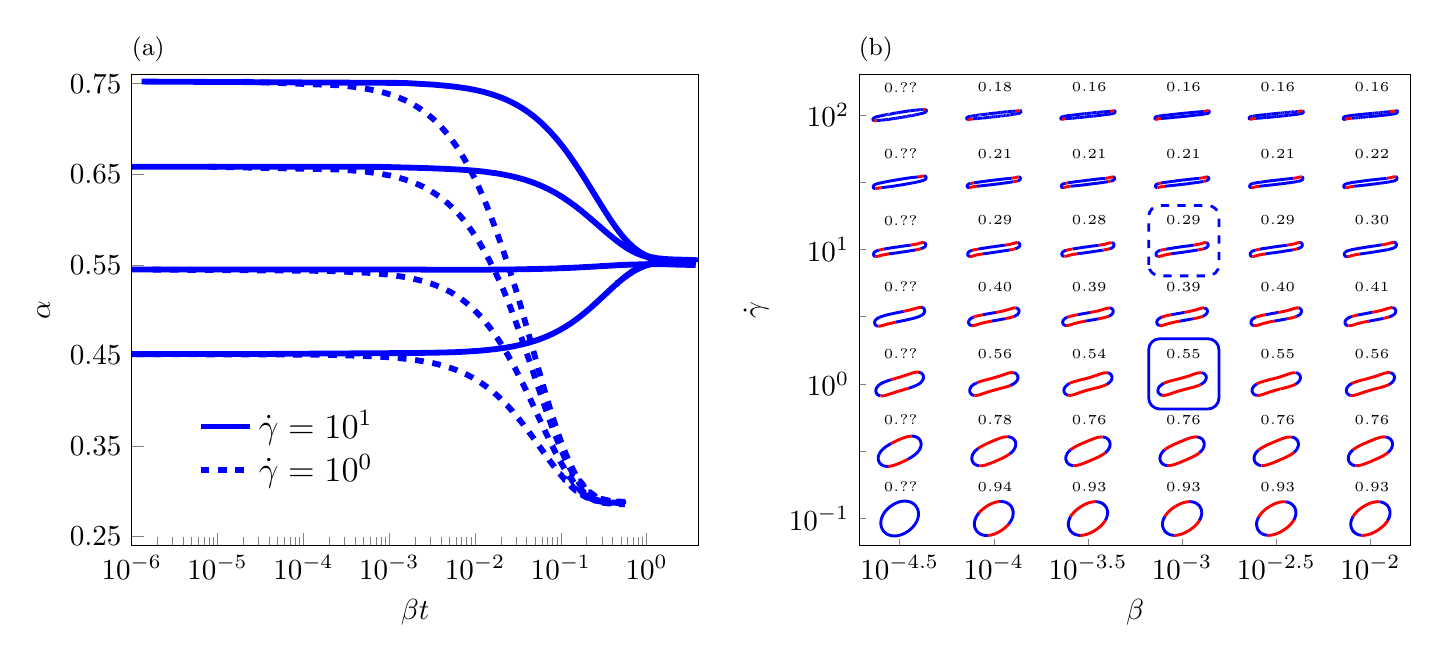 \begin{tikzpicture}[scale=1.05]

\pgfmathsetlengthmacro\MajorTickLength{
      \pgfkeysvalueof{/pgfplots/major tick length} * 0.5
    }

\begin{axis}[
  at = {(0.0cm,0.0cm)},
  xmin = 1e-6,
  xmax = 4e+0,
  xtick = {1e-6,1e-5,1e-4,1e-3,1e-2,1e-1,1e0},
  ymin = 0.24,
  ymax = 0.76,
  ytick = {0.25,0.35,0.45,0.55,0.65,0.75},
  xlabel = {$\beta t$},
  ylabel = {$\alpha$},
  ylabel near ticks,
  xmode = log,
  xtick pos = left,
  ytick pos = left,
  legend entries={$\dot{\gamma} = 10^{1}$,,,,$\dot{\gamma} = 10^{0}$},
  legend cell align=left,
  legend style={draw=none,font=\large,fill=none},
  legend style={at={(0.1,0.1)},anchor=south west} 
]

\addplot[blue, line width=2pt] coordinates{
(2.314e-07,4.513e-01)
(2.203e-05,4.514e-01)
(7.312e-04,4.523e-01)
(2.156e-03,4.526e-01)
(3.4e-03,4.529e-01)
(4.66e-03,4.532e-01)
(5.933e-03,4.535e-01)
(7.213e-03,4.539e-01)
(8.496e-03,4.543e-01)
(9.781e-03,4.547e-01)
(1.107e-02,4.55e-01)
(1.235e-02,4.554e-01)
(1.364e-02,4.558e-01)
(1.492e-02,4.562e-01)
(1.62e-02,4.566e-01)
(1.749e-02,4.569e-01)
(1.877e-02,4.573e-01)
(2.006e-02,4.577e-01)
(2.134e-02,4.581e-01)
(2.262e-02,4.584e-01)
(2.39e-02,4.588e-01)
(2.518e-02,4.592e-01)
(2.647e-02,4.595e-01)
(2.775e-02,4.599e-01)
(2.903e-02,4.603e-01)
(3.031e-02,4.606e-01)
(3.159e-02,4.61e-01)
(3.287e-02,4.614e-01)
(3.415e-02,4.617e-01)
(3.543e-02,4.621e-01)
(3.671e-02,4.624e-01)
(3.799e-02,4.628e-01)
(3.927e-02,4.631e-01)
(4.055e-02,4.635e-01)
(4.183e-02,4.638e-01)
(4.31e-02,4.642e-01)
(4.438e-02,4.646e-01)
(4.566e-02,4.649e-01)
(4.694e-02,4.652e-01)
(4.821e-02,4.656e-01)
(4.949e-02,4.659e-01)
(5.077e-02,4.663e-01)
(5.204e-02,4.666e-01)
(5.332e-02,4.67e-01)
(5.459e-02,4.673e-01)
(5.587e-02,4.676e-01)
(5.715e-02,4.68e-01)
(5.842e-02,4.683e-01)
(5.97e-02,4.686e-01)
(6.097e-02,4.69e-01)
(6.224e-02,4.693e-01)
(6.352e-02,4.696e-01)
(6.479e-02,4.7e-01)
(6.607e-02,4.703e-01)
(6.734e-02,4.706e-01)
(6.861e-02,4.709e-01)
(6.989e-02,4.713e-01)
(7.116e-02,4.716e-01)
(7.243e-02,4.719e-01)
(7.37e-02,4.722e-01)
(7.498e-02,4.726e-01)
(7.625e-02,4.729e-01)
(7.752e-02,4.732e-01)
(7.879e-02,4.735e-01)
(8.006e-02,4.738e-01)
(8.133e-02,4.741e-01)
(8.261e-02,4.744e-01)
(8.388e-02,4.747e-01)
(8.515e-02,4.751e-01)
(8.642e-02,4.754e-01)
(8.769e-02,4.757e-01)
(8.896e-02,4.76e-01)
(9.023e-02,4.763e-01)
(9.15e-02,4.766e-01)
(9.277e-02,4.769e-01)
(9.404e-02,4.772e-01)
(9.53e-02,4.775e-01)
(9.657e-02,4.778e-01)
(9.784e-02,4.781e-01)
(9.911e-02,4.784e-01)
(1.004e-01,4.787e-01)
(1.016e-01,4.79e-01)
(1.029e-01,4.793e-01)
(1.042e-01,4.796e-01)
(1.054e-01,4.798e-01)
(1.067e-01,4.801e-01)
(1.08e-01,4.804e-01)
(1.093e-01,4.807e-01)
(1.105e-01,4.81e-01)
(1.118e-01,4.813e-01)
(1.131e-01,4.816e-01)
(1.143e-01,4.819e-01)
(1.156e-01,4.821e-01)
(1.169e-01,4.824e-01)
(1.181e-01,4.827e-01)
(1.194e-01,4.83e-01)
(1.207e-01,4.833e-01)
(1.219e-01,4.835e-01)
(1.232e-01,4.838e-01)
(1.245e-01,4.841e-01)
(1.257e-01,4.844e-01)
(1.27e-01,4.846e-01)
(1.282e-01,4.849e-01)
(1.295e-01,4.852e-01)
(1.308e-01,4.854e-01)
(1.321e-01,4.857e-01)
(1.333e-01,4.86e-01)
(1.346e-01,4.862e-01)
(1.358e-01,4.865e-01)
(1.371e-01,4.868e-01)
(1.384e-01,4.87e-01)
(1.396e-01,4.873e-01)
(1.409e-01,4.876e-01)
(1.422e-01,4.878e-01)
(1.434e-01,4.881e-01)
(1.447e-01,4.884e-01)
(1.46e-01,4.886e-01)
(1.472e-01,4.889e-01)
(1.485e-01,4.891e-01)
(1.498e-01,4.894e-01)
(1.51e-01,4.896e-01)
(1.523e-01,4.899e-01)
(1.535e-01,4.901e-01)
(1.548e-01,4.904e-01)
(1.561e-01,4.906e-01)
(1.573e-01,4.909e-01)
(1.586e-01,4.911e-01)
(1.599e-01,4.914e-01)
(1.611e-01,4.916e-01)
(1.624e-01,4.919e-01)
(1.636e-01,4.921e-01)
(1.649e-01,4.924e-01)
(1.662e-01,4.926e-01)
(1.674e-01,4.929e-01)
(1.687e-01,4.931e-01)
(1.7e-01,4.933e-01)
(1.712e-01,4.936e-01)
(1.725e-01,4.938e-01)
(1.737e-01,4.941e-01)
(1.75e-01,4.943e-01)
(1.763e-01,4.945e-01)
(1.775e-01,4.948e-01)
(1.788e-01,4.95e-01)
(1.8e-01,4.952e-01)
(1.813e-01,4.955e-01)
(1.826e-01,4.957e-01)
(1.838e-01,4.959e-01)
(1.851e-01,4.962e-01)
(1.863e-01,4.964e-01)
(1.876e-01,4.966e-01)
(1.889e-01,4.968e-01)
(1.901e-01,4.971e-01)
(1.914e-01,4.973e-01)
(1.927e-01,4.975e-01)
(1.939e-01,4.977e-01)
(1.952e-01,4.98e-01)
(1.964e-01,4.982e-01)
(1.977e-01,4.984e-01)
(1.99e-01,4.986e-01)
(2.002e-01,4.988e-01)
(2.015e-01,4.991e-01)
(2.027e-01,4.993e-01)
(2.04e-01,4.995e-01)
(2.053e-01,4.997e-01)
(2.065e-01,4.999e-01)
(2.078e-01,5.001e-01)
(2.09e-01,5.003e-01)
(2.103e-01,5.006e-01)
(2.115e-01,5.008e-01)
(2.128e-01,5.01e-01)
(2.141e-01,5.012e-01)
(2.153e-01,5.014e-01)
(2.166e-01,5.016e-01)
(2.179e-01,5.018e-01)
(2.191e-01,5.02e-01)
(2.204e-01,5.022e-01)
(2.216e-01,5.024e-01)
(2.229e-01,5.027e-01)
(2.241e-01,5.029e-01)
(2.254e-01,5.03e-01)
(2.267e-01,5.033e-01)
(2.279e-01,5.035e-01)
(2.292e-01,5.037e-01)
(2.304e-01,5.039e-01)
(2.317e-01,5.041e-01)
(2.33e-01,5.043e-01)
(2.342e-01,5.045e-01)
(2.355e-01,5.046e-01)
(2.367e-01,5.048e-01)
(2.38e-01,5.05e-01)
(2.393e-01,5.052e-01)
(2.405e-01,5.054e-01)
(2.418e-01,5.056e-01)
(2.43e-01,5.058e-01)
(2.443e-01,5.06e-01)
(2.455e-01,5.062e-01)
(2.468e-01,5.064e-01)
(2.481e-01,5.066e-01)
(2.493e-01,5.068e-01)
(2.506e-01,5.07e-01)
(2.518e-01,5.072e-01)
(2.531e-01,5.073e-01)
(2.544e-01,5.075e-01)
(2.556e-01,5.077e-01)
(2.569e-01,5.079e-01)
(2.581e-01,5.081e-01)
(2.594e-01,5.083e-01)
(2.607e-01,5.084e-01)
(2.619e-01,5.086e-01)
(2.632e-01,5.088e-01)
(2.644e-01,5.09e-01)
(2.657e-01,5.092e-01)
(2.669e-01,5.093e-01)
(2.682e-01,5.095e-01)
(2.695e-01,5.097e-01)
(2.707e-01,5.099e-01)
(2.72e-01,5.101e-01)
(2.732e-01,5.102e-01)
(2.745e-01,5.104e-01)
(2.757e-01,5.106e-01)
(2.77e-01,5.107e-01)
(2.783e-01,5.109e-01)
(2.795e-01,5.111e-01)
(2.808e-01,5.113e-01)
(2.82e-01,5.114e-01)
(2.833e-01,5.116e-01)
(2.845e-01,5.118e-01)
(2.858e-01,5.12e-01)
(2.871e-01,5.121e-01)
(2.883e-01,5.123e-01)
(2.896e-01,5.125e-01)
(2.908e-01,5.126e-01)
(2.921e-01,5.128e-01)
(2.933e-01,5.13e-01)
(2.946e-01,5.131e-01)
(2.959e-01,5.133e-01)
(2.971e-01,5.134e-01)
(2.984e-01,5.136e-01)
(2.996e-01,5.138e-01)
(3.009e-01,5.139e-01)
(3.022e-01,5.141e-01)
(3.034e-01,5.143e-01)
(3.047e-01,5.144e-01)
(3.059e-01,5.146e-01)
(3.072e-01,5.147e-01)
(3.084e-01,5.149e-01)
(3.097e-01,5.15e-01)
(3.11e-01,5.152e-01)
(3.122e-01,5.154e-01)
(3.135e-01,5.155e-01)
(3.147e-01,5.157e-01)
(3.16e-01,5.158e-01)
(3.172e-01,5.16e-01)
(3.185e-01,5.161e-01)
(3.197e-01,5.163e-01)
(3.21e-01,5.164e-01)
(3.223e-01,5.166e-01)
(3.235e-01,5.167e-01)
(3.248e-01,5.169e-01)
(3.26e-01,5.17e-01)
(3.273e-01,5.172e-01)
(3.285e-01,5.173e-01)
(3.298e-01,5.175e-01)
(3.311e-01,5.176e-01)
(3.323e-01,5.178e-01)
(3.336e-01,5.179e-01)
(3.348e-01,5.181e-01)
(3.361e-01,5.182e-01)
(3.373e-01,5.183e-01)
(3.386e-01,5.185e-01)
(3.399e-01,5.186e-01)
(3.411e-01,5.188e-01)
(3.424e-01,5.189e-01)
(3.436e-01,5.191e-01)
(3.449e-01,5.192e-01)
(3.462e-01,5.193e-01)
(3.474e-01,5.195e-01)
(3.487e-01,5.196e-01)
(3.499e-01,5.197e-01)
(3.512e-01,5.199e-01)
(3.524e-01,5.2e-01)
(3.537e-01,5.202e-01)
(3.55e-01,5.203e-01)
(3.562e-01,5.204e-01)
(3.575e-01,5.206e-01)
(3.587e-01,5.207e-01)
(3.6e-01,5.208e-01)
(3.612e-01,5.21e-01)
(3.625e-01,5.211e-01)
(3.638e-01,5.212e-01)
(3.65e-01,5.214e-01)
(3.663e-01,5.215e-01)
(3.675e-01,5.216e-01)
(3.688e-01,5.218e-01)
(3.7e-01,5.219e-01)
(3.713e-01,5.22e-01)
(3.725e-01,5.222e-01)
(3.738e-01,5.223e-01)
(3.751e-01,5.224e-01)
(3.763e-01,5.225e-01)
(3.776e-01,5.227e-01)
(3.788e-01,5.228e-01)
(3.801e-01,5.229e-01)
(3.813e-01,5.231e-01)
(3.826e-01,5.232e-01)
(3.839e-01,5.233e-01)
(3.851e-01,5.234e-01)
(3.864e-01,5.236e-01)
(3.876e-01,5.237e-01)
(3.889e-01,5.238e-01)
(3.901e-01,5.239e-01)
(3.914e-01,5.24e-01)
(3.927e-01,5.242e-01)
(3.939e-01,5.243e-01)
(3.952e-01,5.244e-01)
(3.964e-01,5.245e-01)
(3.977e-01,5.246e-01)
(3.99e-01,5.248e-01)
(4.002e-01,5.249e-01)
(4.015e-01,5.25e-01)
(4.027e-01,5.251e-01)
(4.04e-01,5.252e-01)
(4.052e-01,5.253e-01)
(4.065e-01,5.255e-01)
(4.077e-01,5.256e-01)
(4.09e-01,5.257e-01)
(4.103e-01,5.258e-01)
(4.115e-01,5.259e-01)
(4.128e-01,5.26e-01)
(4.14e-01,5.261e-01)
(4.153e-01,5.263e-01)
(4.165e-01,5.264e-01)
(4.178e-01,5.265e-01)
(4.191e-01,5.266e-01)
(4.203e-01,5.267e-01)
(4.216e-01,5.268e-01)
(4.228e-01,5.269e-01)
(4.241e-01,5.27e-01)
(4.253e-01,5.271e-01)
(4.266e-01,5.273e-01)
(4.279e-01,5.274e-01)
(4.291e-01,5.275e-01)
(4.304e-01,5.276e-01)
(4.316e-01,5.277e-01)
(4.329e-01,5.278e-01)
(4.341e-01,5.279e-01)
(4.354e-01,5.28e-01)
(4.367e-01,5.281e-01)
(4.379e-01,5.282e-01)
(4.392e-01,5.283e-01)
(4.404e-01,5.284e-01)
(4.417e-01,5.285e-01)
(4.429e-01,5.286e-01)
(4.442e-01,5.287e-01)
(4.455e-01,5.288e-01)
(4.467e-01,5.29e-01)
(4.48e-01,5.29e-01)
(4.492e-01,5.292e-01)
(4.505e-01,5.293e-01)
(4.518e-01,5.293e-01)
(4.53e-01,5.295e-01)
(4.543e-01,5.295e-01)
(4.555e-01,5.296e-01)
(4.568e-01,5.298e-01)
(4.58e-01,5.298e-01)
(4.593e-01,5.3e-01)
(4.606e-01,5.301e-01)
(4.618e-01,5.301e-01)
(4.631e-01,5.302e-01)
(4.643e-01,5.303e-01)
(4.656e-01,5.304e-01)
(4.668e-01,5.305e-01)
(4.681e-01,5.306e-01)
(4.694e-01,5.307e-01)
(4.706e-01,5.308e-01)
(4.719e-01,5.309e-01)
(4.731e-01,5.31e-01)
(4.744e-01,5.311e-01)
(4.756e-01,5.312e-01)
(4.769e-01,5.313e-01)
(4.782e-01,5.314e-01)
(4.794e-01,5.315e-01)
(4.807e-01,5.316e-01)
(4.819e-01,5.316e-01)
(4.832e-01,5.317e-01)
(4.844e-01,5.318e-01)
(4.857e-01,5.319e-01)
(4.87e-01,5.32e-01)
(4.882e-01,5.321e-01)
(4.895e-01,5.322e-01)
(4.907e-01,5.323e-01)
(4.92e-01,5.324e-01)
(4.932e-01,5.325e-01)
(4.945e-01,5.325e-01)
(4.958e-01,5.326e-01)
(4.97e-01,5.327e-01)
(4.983e-01,5.328e-01)
(4.995e-01,5.329e-01)
(5.008e-01,5.33e-01)
(5.021e-01,5.331e-01)
(5.033e-01,5.332e-01)
(5.046e-01,5.332e-01)
(5.058e-01,5.333e-01)
(5.071e-01,5.334e-01)
(5.083e-01,5.335e-01)
(5.096e-01,5.336e-01)
(5.109e-01,5.337e-01)
(5.121e-01,5.337e-01)
(5.134e-01,5.338e-01)
(5.146e-01,5.339e-01)
(5.159e-01,5.34e-01)
(5.171e-01,5.341e-01)
(5.184e-01,5.341e-01)
(5.197e-01,5.342e-01)
(5.209e-01,5.343e-01)
(5.222e-01,5.344e-01)
(5.234e-01,5.345e-01)
(5.247e-01,5.346e-01)
(5.26e-01,5.346e-01)
(5.272e-01,5.347e-01)
(5.285e-01,5.348e-01)
(5.297e-01,5.349e-01)
(5.31e-01,5.349e-01)
(5.322e-01,5.35e-01)
(5.335e-01,5.351e-01)
(5.348e-01,5.352e-01)
(5.36e-01,5.353e-01)
(5.373e-01,5.353e-01)
(5.385e-01,5.354e-01)
(5.398e-01,5.355e-01)
(5.41e-01,5.356e-01)
(5.423e-01,5.356e-01)
(5.436e-01,5.357e-01)
(5.448e-01,5.358e-01)
(5.461e-01,5.359e-01)
(5.473e-01,5.359e-01)
(5.486e-01,5.36e-01)
(5.498e-01,5.361e-01)
(5.511e-01,5.362e-01)
(5.524e-01,5.362e-01)
(5.536e-01,5.363e-01)
(5.549e-01,5.364e-01)
(5.561e-01,5.364e-01)
(5.574e-01,5.365e-01)
(5.587e-01,5.366e-01)
(5.599e-01,5.367e-01)
(5.612e-01,5.367e-01)
(5.624e-01,5.368e-01)
(5.637e-01,5.369e-01)
(5.649e-01,5.369e-01)
(5.662e-01,5.37e-01)
(5.675e-01,5.371e-01)
(5.687e-01,5.372e-01)
(5.7e-01,5.372e-01)
(5.712e-01,5.373e-01)
(5.725e-01,5.374e-01)
(5.738e-01,5.374e-01)
(5.75e-01,5.375e-01)
(5.763e-01,5.376e-01)
(5.775e-01,5.376e-01)
(5.788e-01,5.377e-01)
(5.801e-01,5.378e-01)
(5.813e-01,5.378e-01)
(5.826e-01,5.379e-01)
(5.838e-01,5.38e-01)
(5.851e-01,5.38e-01)
(5.864e-01,5.381e-01)
(5.876e-01,5.381e-01)
(5.889e-01,5.382e-01)
(5.901e-01,5.383e-01)
(5.914e-01,5.383e-01)
(5.926e-01,5.384e-01)
(5.939e-01,5.385e-01)
(5.952e-01,5.385e-01)
(5.964e-01,5.386e-01)
(5.977e-01,5.387e-01)
(5.989e-01,5.387e-01)
(6.002e-01,5.388e-01)
(6.014e-01,5.388e-01)
(6.027e-01,5.389e-01)
(6.04e-01,5.39e-01)
(6.052e-01,5.39e-01)
(6.065e-01,5.391e-01)
(6.077e-01,5.392e-01)
(6.09e-01,5.392e-01)
(6.103e-01,5.393e-01)
(6.115e-01,5.393e-01)
(6.128e-01,5.394e-01)
(6.14e-01,5.395e-01)
(6.153e-01,5.395e-01)
(6.166e-01,5.396e-01)
(6.178e-01,5.396e-01)
(6.191e-01,5.397e-01)
(6.203e-01,5.398e-01)
(6.216e-01,5.398e-01)
(6.229e-01,5.399e-01)
(6.241e-01,5.399e-01)
(6.254e-01,5.4e-01)
(6.266e-01,5.401e-01)
(6.279e-01,5.401e-01)
(6.292e-01,5.402e-01)
(6.304e-01,5.402e-01)
(6.317e-01,5.403e-01)
(6.329e-01,5.403e-01)
(6.342e-01,5.404e-01)
(6.354e-01,5.404e-01)
(6.367e-01,5.405e-01)
(6.38e-01,5.405e-01)
(6.392e-01,5.406e-01)
(6.405e-01,5.407e-01)
(6.417e-01,5.407e-01)
(6.43e-01,5.408e-01)
(6.443e-01,5.408e-01)
(6.455e-01,5.409e-01)
(6.468e-01,5.409e-01)
(6.48e-01,5.41e-01)
(6.493e-01,5.41e-01)
(6.505e-01,5.411e-01)
(6.518e-01,5.412e-01)
(6.531e-01,5.412e-01)
(6.543e-01,5.412e-01)
(6.556e-01,5.413e-01)
(6.569e-01,5.413e-01)
(6.581e-01,5.414e-01)
(6.594e-01,5.415e-01)
(6.606e-01,5.415e-01)
(6.619e-01,5.416e-01)
(6.631e-01,5.416e-01)
(6.644e-01,5.417e-01)
(6.657e-01,5.417e-01)
(6.669e-01,5.418e-01)
(6.682e-01,5.418e-01)
(6.694e-01,5.419e-01)
(6.707e-01,5.419e-01)
(6.72e-01,5.42e-01)
(6.732e-01,5.42e-01)
(6.745e-01,5.421e-01)
(6.757e-01,5.421e-01)
(6.77e-01,5.422e-01)
(6.783e-01,5.422e-01)
(6.795e-01,5.423e-01)
(6.808e-01,5.423e-01)
(6.82e-01,5.423e-01)
(6.833e-01,5.424e-01)
(6.846e-01,5.425e-01)
(6.858e-01,5.425e-01)
(6.871e-01,5.425e-01)
(6.883e-01,5.426e-01)
(6.896e-01,5.426e-01)
(6.909e-01,5.427e-01)
(6.921e-01,5.427e-01)
(6.934e-01,5.428e-01)
(6.946e-01,5.428e-01)
(6.959e-01,5.429e-01)
(6.971e-01,5.429e-01)
(6.984e-01,5.429e-01)
(6.997e-01,5.43e-01)
(7.009e-01,5.43e-01)
(7.022e-01,5.431e-01)
(7.035e-01,5.431e-01)
(7.047e-01,5.432e-01)
(7.06e-01,5.432e-01)
(7.072e-01,5.433e-01)
(7.085e-01,5.433e-01)
(7.098e-01,5.434e-01)
(7.11e-01,5.434e-01)
(7.123e-01,5.434e-01)
(7.135e-01,5.435e-01)
(7.148e-01,5.435e-01)
(7.16e-01,5.436e-01)
(7.173e-01,5.436e-01)
(7.186e-01,5.437e-01)
(7.198e-01,5.437e-01)
(7.211e-01,5.437e-01)
(7.223e-01,5.438e-01)
(7.236e-01,5.438e-01)
(7.249e-01,5.439e-01)
(7.261e-01,5.439e-01)
(7.274e-01,5.439e-01)
(7.287e-01,5.44e-01)
(7.299e-01,5.44e-01)
(7.312e-01,5.441e-01)
(7.324e-01,5.441e-01)
(7.337e-01,5.441e-01)
(7.349e-01,5.442e-01)
(7.362e-01,5.442e-01)
(7.375e-01,5.443e-01)
(7.387e-01,5.443e-01)
(7.4e-01,5.444e-01)
(7.412e-01,5.444e-01)
(7.425e-01,5.444e-01)
(7.438e-01,5.445e-01)
(7.45e-01,5.445e-01)
(7.463e-01,5.446e-01)
(7.476e-01,5.446e-01)
(7.488e-01,5.446e-01)
(7.501e-01,5.447e-01)
(7.513e-01,5.447e-01)
(7.526e-01,5.447e-01)
(7.538e-01,5.448e-01)
(7.551e-01,5.448e-01)
(7.564e-01,5.449e-01)
(7.576e-01,5.449e-01)
(7.589e-01,5.449e-01)
(7.601e-01,5.45e-01)
(7.614e-01,5.45e-01)
(7.627e-01,5.45e-01)
(7.639e-01,5.451e-01)
(7.652e-01,5.451e-01)
(7.665e-01,5.451e-01)
(7.677e-01,5.452e-01)
(7.69e-01,5.452e-01)
(7.702e-01,5.452e-01)
(7.715e-01,5.453e-01)
(7.728e-01,5.453e-01)
(7.74e-01,5.454e-01)
(7.753e-01,5.454e-01)
(7.765e-01,5.454e-01)
(7.778e-01,5.455e-01)
(7.791e-01,5.455e-01)
(7.803e-01,5.455e-01)
(7.816e-01,5.456e-01)
(7.828e-01,5.456e-01)
(7.841e-01,5.456e-01)
(7.854e-01,5.457e-01)
(7.866e-01,5.457e-01)
(7.879e-01,5.457e-01)
(7.891e-01,5.458e-01)
(7.904e-01,5.458e-01)
(7.917e-01,5.458e-01)
(7.929e-01,5.459e-01)
(7.942e-01,5.459e-01)
(7.955e-01,5.459e-01)
(7.967e-01,5.46e-01)
(7.98e-01,5.46e-01)
(7.992e-01,5.46e-01)
(8.005e-01,5.461e-01)
(8.018e-01,5.461e-01)
(8.03e-01,5.461e-01)
(8.043e-01,5.462e-01)
(8.055e-01,5.462e-01)
(8.068e-01,5.462e-01)
(8.081e-01,5.463e-01)
(8.093e-01,5.463e-01)
(8.106e-01,5.463e-01)
(8.118e-01,5.463e-01)
(8.131e-01,5.464e-01)
(8.144e-01,5.464e-01)
(8.156e-01,5.464e-01)
(8.169e-01,5.465e-01)
(8.181e-01,5.465e-01)
(8.194e-01,5.465e-01)
(8.207e-01,5.466e-01)
(8.219e-01,5.466e-01)
(8.232e-01,5.466e-01)
(8.244e-01,5.467e-01)
(8.257e-01,5.467e-01)
(8.27e-01,5.467e-01)
(8.282e-01,5.467e-01)
(8.295e-01,5.468e-01)
(8.307e-01,5.468e-01)
(8.32e-01,5.468e-01)
(8.333e-01,5.469e-01)
(8.345e-01,5.469e-01)
(8.358e-01,5.469e-01)
(8.37e-01,5.47e-01)
(8.383e-01,5.47e-01)
(8.396e-01,5.47e-01)
(8.408e-01,5.47e-01)
(8.421e-01,5.471e-01)
(8.434e-01,5.471e-01)
(8.446e-01,5.471e-01)
(8.459e-01,5.471e-01)
(8.471e-01,5.472e-01)
(8.484e-01,5.472e-01)
(8.497e-01,5.472e-01)
(8.509e-01,5.473e-01)
(8.522e-01,5.473e-01)
(8.534e-01,5.473e-01)
(8.547e-01,5.473e-01)
(8.56e-01,5.474e-01)
(8.572e-01,5.474e-01)
(8.585e-01,5.474e-01)
(8.598e-01,5.474e-01)
(8.61e-01,5.475e-01)
(8.623e-01,5.475e-01)
(8.635e-01,5.475e-01)
(8.648e-01,5.476e-01)
(8.661e-01,5.476e-01)
(8.673e-01,5.476e-01)
(8.686e-01,5.476e-01)
(8.698e-01,5.476e-01)
(8.711e-01,5.477e-01)
(8.724e-01,5.477e-01)
(8.736e-01,5.477e-01)
(8.749e-01,5.478e-01)
(8.761e-01,5.478e-01)
(8.774e-01,5.478e-01)
(8.787e-01,5.478e-01)
(8.799e-01,5.479e-01)
(8.812e-01,5.479e-01)
(8.825e-01,5.479e-01)
(8.837e-01,5.479e-01)
(8.85e-01,5.479e-01)
(8.862e-01,5.48e-01)
(8.875e-01,5.48e-01)
(8.887e-01,5.48e-01)
(8.9e-01,5.481e-01)
(8.913e-01,5.481e-01)
(8.925e-01,5.481e-01)
(8.938e-01,5.481e-01)
(8.951e-01,5.481e-01)
(8.963e-01,5.482e-01)
(8.976e-01,5.482e-01)
(8.988e-01,5.482e-01)
(9.001e-01,5.482e-01)
(9.014e-01,5.483e-01)
(9.026e-01,5.483e-01)
(9.039e-01,5.483e-01)
(9.052e-01,5.483e-01)
(9.064e-01,5.484e-01)
(9.077e-01,5.484e-01)
(9.089e-01,5.484e-01)
(9.102e-01,5.484e-01)
(9.115e-01,5.484e-01)
(9.127e-01,5.485e-01)
(9.14e-01,5.485e-01)
(9.152e-01,5.485e-01)
(9.165e-01,5.485e-01)
(9.178e-01,5.486e-01)
(9.19e-01,5.486e-01)
(9.203e-01,5.486e-01)
(9.216e-01,5.486e-01)
(9.228e-01,5.486e-01)
(9.241e-01,5.487e-01)
(9.253e-01,5.487e-01)
(9.266e-01,5.487e-01)
(9.279e-01,5.487e-01)
(9.291e-01,5.487e-01)
(9.304e-01,5.488e-01)
(9.316e-01,5.488e-01)
(9.329e-01,5.488e-01)
(9.342e-01,5.488e-01)
(9.354e-01,5.489e-01)
(9.367e-01,5.489e-01)
(9.38e-01,5.489e-01)
(9.392e-01,5.489e-01)
(9.405e-01,5.489e-01)
(9.417e-01,5.489e-01)
(9.43e-01,5.49e-01)
(9.443e-01,5.49e-01)
(9.455e-01,5.49e-01)
(9.468e-01,5.49e-01)
(9.48e-01,5.49e-01)
(9.493e-01,5.491e-01)
(9.506e-01,5.491e-01)
(9.518e-01,5.491e-01)
(9.531e-01,5.491e-01)
(9.543e-01,5.491e-01)
(9.556e-01,5.492e-01)
(9.569e-01,5.492e-01)
(9.581e-01,5.492e-01)
(9.594e-01,5.492e-01)
(9.607e-01,5.492e-01)
(9.619e-01,5.493e-01)
(9.632e-01,5.493e-01)
(9.644e-01,5.493e-01)
(9.657e-01,5.493e-01)
(9.67e-01,5.493e-01)
(9.682e-01,5.494e-01)
(9.695e-01,5.494e-01)
(9.707e-01,5.494e-01)
(9.72e-01,5.494e-01)
(9.733e-01,5.494e-01)
(9.745e-01,5.494e-01)
(9.758e-01,5.495e-01)
(9.771e-01,5.495e-01)
(9.783e-01,5.495e-01)
(9.796e-01,5.495e-01)
(9.808e-01,5.495e-01)
(9.821e-01,5.495e-01)
(9.834e-01,5.496e-01)
(9.846e-01,5.496e-01)
(9.859e-01,5.496e-01)
(9.871e-01,5.496e-01)
(9.884e-01,5.496e-01)
(9.897e-01,5.497e-01)
(9.909e-01,5.497e-01)
(9.922e-01,5.497e-01)
(9.935e-01,5.497e-01)
(9.947e-01,5.497e-01)
(9.96e-01,5.497e-01)
(9.973e-01,5.497e-01)
(9.985e-01,5.498e-01)
(9.998e-01,5.498e-01)
(1.001e+00,5.498e-01)
(1.002e+00,5.498e-01)
(1.004e+00,5.498e-01)
(1.005e+00,5.498e-01)
(1.006e+00,5.499e-01)
(1.007e+00,5.499e-01)
(1.009e+00,5.499e-01)
(1.01e+00,5.499e-01)
(1.011e+00,5.499e-01)
(1.012e+00,5.5e-01)
(1.014e+00,5.5e-01)
(1.015e+00,5.5e-01)
(1.016e+00,5.5e-01)
(1.017e+00,5.5e-01)
(1.019e+00,5.5e-01)
(1.02e+00,5.5e-01)
(1.021e+00,5.501e-01)
(1.022e+00,5.501e-01)
(1.024e+00,5.501e-01)
(1.025e+00,5.501e-01)
(1.026e+00,5.501e-01)
(1.028e+00,5.501e-01)
(1.029e+00,5.502e-01)
(1.03e+00,5.502e-01)
(1.031e+00,5.502e-01)
(1.033e+00,5.502e-01)
(1.034e+00,5.502e-01)
(1.035e+00,5.502e-01)
(1.036e+00,5.502e-01)
(1.038e+00,5.503e-01)
(1.039e+00,5.503e-01)
(1.04e+00,5.503e-01)
(1.041e+00,5.503e-01)
(1.043e+00,5.503e-01)
(1.044e+00,5.503e-01)
(1.045e+00,5.503e-01)
(1.046e+00,5.503e-01)
(1.048e+00,5.504e-01)
(1.049e+00,5.504e-01)
(1.05e+00,5.504e-01)
(1.052e+00,5.504e-01)
(1.053e+00,5.504e-01)
(1.054e+00,5.504e-01)
(1.055e+00,5.505e-01)
(1.057e+00,5.505e-01)
(1.058e+00,5.505e-01)
(1.059e+00,5.505e-01)
(1.06e+00,5.505e-01)
(1.062e+00,5.505e-01)
(1.063e+00,5.505e-01)
(1.064e+00,5.505e-01)
(1.065e+00,5.505e-01)
(1.067e+00,5.506e-01)
(1.068e+00,5.506e-01)
(1.069e+00,5.506e-01)
(1.07e+00,5.506e-01)
(1.072e+00,5.506e-01)
(1.073e+00,5.506e-01)
(1.074e+00,5.506e-01)
(1.075e+00,5.507e-01)
(1.077e+00,5.507e-01)
(1.078e+00,5.507e-01)
(1.079e+00,5.507e-01)
(1.081e+00,5.507e-01)
(1.082e+00,5.507e-01)
(1.083e+00,5.507e-01)
(1.084e+00,5.508e-01)
(1.086e+00,5.508e-01)
(1.087e+00,5.508e-01)
(1.088e+00,5.508e-01)
(1.089e+00,5.508e-01)
(1.091e+00,5.508e-01)
(1.092e+00,5.508e-01)
(1.093e+00,5.508e-01)
(1.094e+00,5.508e-01)
(1.096e+00,5.509e-01)
(1.097e+00,5.509e-01)
(1.098e+00,5.509e-01)
(1.099e+00,5.509e-01)
(1.101e+00,5.509e-01)
(1.102e+00,5.509e-01)
(1.103e+00,5.509e-01)
(1.105e+00,5.509e-01)
(1.106e+00,5.51e-01)
(1.107e+00,5.51e-01)
(1.108e+00,5.51e-01)
(1.11e+00,5.51e-01)
(1.111e+00,5.51e-01)
(1.112e+00,5.51e-01)
(1.113e+00,5.51e-01)
(1.115e+00,5.51e-01)
(1.116e+00,5.51e-01)
(1.117e+00,5.511e-01)
(1.118e+00,5.511e-01)
(1.12e+00,5.511e-01)
(1.121e+00,5.511e-01)
(1.122e+00,5.511e-01)
(1.123e+00,5.511e-01)
(1.125e+00,5.511e-01)
(1.126e+00,5.511e-01)
(1.127e+00,5.511e-01)
(1.129e+00,5.511e-01)
(1.13e+00,5.512e-01)
(1.131e+00,5.512e-01)
(1.132e+00,5.512e-01)
(1.134e+00,5.512e-01)
(1.135e+00,5.512e-01)
(1.136e+00,5.512e-01)
(1.137e+00,5.512e-01)
(1.139e+00,5.512e-01)
(1.14e+00,5.512e-01)
(1.141e+00,5.513e-01)
(1.142e+00,5.513e-01)
(1.144e+00,5.513e-01)
(1.145e+00,5.513e-01)
(1.146e+00,5.513e-01)
(1.147e+00,5.513e-01)
(1.149e+00,5.513e-01)
(1.15e+00,5.513e-01)
(1.151e+00,5.513e-01)
(1.153e+00,5.513e-01)
(1.154e+00,5.513e-01)
(1.155e+00,5.514e-01)
(1.156e+00,5.514e-01)
(1.157e+00,5.514e-01)
(1.159e+00,5.514e-01)
(1.16e+00,5.514e-01)
(1.161e+00,5.514e-01)
(1.163e+00,5.514e-01)
(1.164e+00,5.514e-01)
(1.165e+00,5.514e-01)
(1.166e+00,5.514e-01)
(1.168e+00,5.514e-01)
(1.169e+00,5.515e-01)
(1.17e+00,5.515e-01)
(1.171e+00,5.515e-01)
(1.173e+00,5.515e-01)
(1.174e+00,5.515e-01)
(1.175e+00,5.515e-01)
(1.177e+00,5.515e-01)
(1.178e+00,5.515e-01)
(1.179e+00,5.515e-01)
(1.18e+00,5.515e-01)
(1.181e+00,5.516e-01)
(1.183e+00,5.516e-01)
(1.184e+00,5.516e-01)
(1.185e+00,5.516e-01)
(1.187e+00,5.516e-01)
(1.188e+00,5.516e-01)
(1.189e+00,5.516e-01)
(1.19e+00,5.516e-01)
(1.192e+00,5.516e-01)
(1.193e+00,5.516e-01)
(1.194e+00,5.516e-01)
(1.195e+00,5.516e-01)
(1.197e+00,5.516e-01)
(1.198e+00,5.517e-01)
(1.199e+00,5.517e-01)
(1.2e+00,5.517e-01)
(1.202e+00,5.517e-01)
(1.203e+00,5.517e-01)
(1.204e+00,5.517e-01)
(1.206e+00,5.517e-01)
(1.207e+00,5.517e-01)
(1.208e+00,5.517e-01)
(1.209e+00,5.517e-01)
(1.211e+00,5.517e-01)
(1.212e+00,5.518e-01)
(1.213e+00,5.518e-01)
(1.214e+00,5.518e-01)
(1.216e+00,5.518e-01)
(1.217e+00,5.518e-01)
(1.218e+00,5.518e-01)
(1.219e+00,5.518e-01)
(1.221e+00,5.518e-01)
(1.222e+00,5.518e-01)
(1.223e+00,5.518e-01)
(1.224e+00,5.518e-01)
(1.226e+00,5.518e-01)
(1.227e+00,5.518e-01)
(1.228e+00,5.519e-01)
(1.23e+00,5.519e-01)
(1.231e+00,5.519e-01)
(1.232e+00,5.519e-01)
(1.233e+00,5.519e-01)
(1.235e+00,5.519e-01)
(1.236e+00,5.519e-01)
(1.237e+00,5.519e-01)
(1.238e+00,5.519e-01)
(1.24e+00,5.519e-01)
(1.241e+00,5.519e-01)
(1.242e+00,5.519e-01)
(1.243e+00,5.519e-01)
(1.245e+00,5.519e-01)
(1.246e+00,5.519e-01)
(1.247e+00,5.52e-01)
(1.248e+00,5.52e-01)
(1.25e+00,5.52e-01)
(1.251e+00,5.52e-01)
(1.252e+00,5.52e-01)
(1.254e+00,5.52e-01)
(1.255e+00,5.52e-01)
(1.256e+00,5.52e-01)
(1.257e+00,5.52e-01)
(1.259e+00,5.52e-01)
(1.26e+00,5.52e-01)
(1.261e+00,5.52e-01)
(1.262e+00,5.52e-01)
(1.264e+00,5.521e-01)
(1.265e+00,5.521e-01)
(1.266e+00,5.521e-01)
(1.267e+00,5.521e-01)
(1.269e+00,5.521e-01)
(1.27e+00,5.521e-01)
(1.271e+00,5.521e-01)
(1.272e+00,5.521e-01)
(1.274e+00,5.521e-01)
(1.275e+00,5.521e-01)
(1.276e+00,5.521e-01)
(1.278e+00,5.521e-01)
(1.279e+00,5.521e-01)
(1.28e+00,5.521e-01)
(1.281e+00,5.521e-01)
(1.283e+00,5.521e-01)
(1.284e+00,5.521e-01)
(1.285e+00,5.522e-01)
(1.286e+00,5.522e-01)
(1.288e+00,5.522e-01)
(1.289e+00,5.522e-01)
(1.29e+00,5.522e-01)
(1.291e+00,5.522e-01)
(1.293e+00,5.522e-01)
(1.294e+00,5.522e-01)
(1.295e+00,5.522e-01)
(1.296e+00,5.522e-01)
(1.298e+00,5.522e-01)
(1.299e+00,5.522e-01)
(1.3e+00,5.522e-01)
(1.302e+00,5.522e-01)
(1.303e+00,5.522e-01)
(1.304e+00,5.522e-01)
(1.305e+00,5.522e-01)
(1.307e+00,5.522e-01)
(1.308e+00,5.523e-01)
(1.309e+00,5.523e-01)
(1.31e+00,5.523e-01)
(1.312e+00,5.523e-01)
(1.313e+00,5.523e-01)
(1.314e+00,5.523e-01)
(1.315e+00,5.523e-01)
(1.317e+00,5.523e-01)
(1.318e+00,5.523e-01)
(1.319e+00,5.523e-01)
(1.32e+00,5.523e-01)
(1.322e+00,5.523e-01)
(1.323e+00,5.523e-01)
(1.324e+00,5.523e-01)
(1.325e+00,5.523e-01)
(1.327e+00,5.523e-01)
(1.328e+00,5.524e-01)
(1.329e+00,5.524e-01)
(1.331e+00,5.524e-01)
(1.332e+00,5.524e-01)
(1.333e+00,5.524e-01)
(1.334e+00,5.524e-01)
(1.336e+00,5.524e-01)
(1.337e+00,5.524e-01)
(1.338e+00,5.524e-01)
(1.339e+00,5.524e-01)
(1.341e+00,5.524e-01)
(1.342e+00,5.524e-01)
(1.343e+00,5.524e-01)
(1.344e+00,5.524e-01)
(1.346e+00,5.524e-01)
(1.347e+00,5.524e-01)
(1.348e+00,5.524e-01)
(1.349e+00,5.524e-01)
(1.351e+00,5.524e-01)
(1.352e+00,5.524e-01)
(1.353e+00,5.524e-01)
(1.355e+00,5.524e-01)
(1.356e+00,5.524e-01)
(1.357e+00,5.525e-01)
(1.358e+00,5.525e-01)
(1.36e+00,5.525e-01)
(1.361e+00,5.525e-01)
(1.362e+00,5.525e-01)
(1.363e+00,5.525e-01)
(1.365e+00,5.525e-01)
(1.366e+00,5.525e-01)
(1.367e+00,5.525e-01)
(1.368e+00,5.525e-01)
(1.37e+00,5.525e-01)
(1.371e+00,5.525e-01)
(1.372e+00,5.525e-01)
(1.373e+00,5.525e-01)
(1.375e+00,5.525e-01)
(1.376e+00,5.525e-01)
(1.377e+00,5.525e-01)
(1.379e+00,5.525e-01)
(1.38e+00,5.525e-01)
(1.381e+00,5.525e-01)
(1.382e+00,5.526e-01)
(1.384e+00,5.526e-01)
(1.385e+00,5.526e-01)
(1.386e+00,5.526e-01)
(1.387e+00,5.526e-01)
(1.389e+00,5.526e-01)
(1.39e+00,5.526e-01)
(1.391e+00,5.526e-01)
(1.392e+00,5.526e-01)
(1.394e+00,5.526e-01)
(1.395e+00,5.526e-01)
(1.396e+00,5.526e-01)
(1.397e+00,5.526e-01)
(1.399e+00,5.526e-01)
(1.4e+00,5.526e-01)
(1.401e+00,5.526e-01)
(1.403e+00,5.526e-01)
(1.404e+00,5.526e-01)
(1.405e+00,5.526e-01)
(1.406e+00,5.526e-01)
(1.408e+00,5.526e-01)
(1.409e+00,5.526e-01)
(1.41e+00,5.526e-01)
(1.411e+00,5.526e-01)
(1.413e+00,5.526e-01)
(1.414e+00,5.527e-01)
(1.415e+00,5.527e-01)
(1.416e+00,5.527e-01)
(1.418e+00,5.527e-01)
(1.419e+00,5.527e-01)
(1.42e+00,5.527e-01)
(1.421e+00,5.527e-01)
(1.423e+00,5.527e-01)
(1.424e+00,5.527e-01)
(1.425e+00,5.527e-01)
(1.427e+00,5.527e-01)
(1.428e+00,5.527e-01)
(1.429e+00,5.527e-01)
(1.43e+00,5.527e-01)
(1.432e+00,5.527e-01)
(1.433e+00,5.527e-01)
(1.434e+00,5.527e-01)
(1.435e+00,5.527e-01)
(1.437e+00,5.527e-01)
(1.438e+00,5.527e-01)
(1.439e+00,5.527e-01)
(1.44e+00,5.527e-01)
(1.442e+00,5.527e-01)
(1.443e+00,5.527e-01)
(1.444e+00,5.527e-01)
(1.446e+00,5.527e-01)
(1.447e+00,5.527e-01)
(1.448e+00,5.527e-01)
(1.449e+00,5.527e-01)
(1.45e+00,5.527e-01)
(1.452e+00,5.527e-01)
(1.453e+00,5.528e-01)
(1.454e+00,5.528e-01)
(1.456e+00,5.528e-01)
(1.457e+00,5.528e-01)
(1.458e+00,5.528e-01)
(1.459e+00,5.528e-01)
(1.461e+00,5.528e-01)
(1.462e+00,5.528e-01)
(1.463e+00,5.528e-01)
(1.464e+00,5.528e-01)
(1.466e+00,5.528e-01)
(1.467e+00,5.528e-01)
(1.468e+00,5.528e-01)
(1.47e+00,5.528e-01)
(1.471e+00,5.528e-01)
(1.472e+00,5.528e-01)
(1.473e+00,5.528e-01)
(1.474e+00,5.528e-01)
(1.476e+00,5.528e-01)
(1.477e+00,5.528e-01)
(1.478e+00,5.528e-01)
(1.48e+00,5.528e-01)
(1.481e+00,5.528e-01)
(1.482e+00,5.528e-01)
(1.483e+00,5.528e-01)
(1.485e+00,5.528e-01)
(1.486e+00,5.528e-01)
(1.487e+00,5.528e-01)
(1.488e+00,5.528e-01)
(1.49e+00,5.528e-01)
(1.491e+00,5.529e-01)
(1.492e+00,5.529e-01)
(1.494e+00,5.529e-01)
(1.495e+00,5.529e-01)
(1.496e+00,5.529e-01)
(1.497e+00,5.529e-01)
(1.498e+00,5.529e-01)
(1.5e+00,5.529e-01)
(1.501e+00,5.529e-01)
(1.502e+00,5.529e-01)
(1.504e+00,5.529e-01)
(1.505e+00,5.529e-01)
(1.506e+00,5.529e-01)
(1.507e+00,5.529e-01)
(1.509e+00,5.529e-01)
(1.51e+00,5.529e-01)
(1.511e+00,5.529e-01)
(1.512e+00,5.529e-01)
(1.514e+00,5.529e-01)
(1.515e+00,5.529e-01)
(1.516e+00,5.529e-01)
(1.518e+00,5.529e-01)
(1.519e+00,5.529e-01)
(1.52e+00,5.529e-01)
(1.521e+00,5.529e-01)
(1.523e+00,5.529e-01)
(1.524e+00,5.529e-01)
(1.525e+00,5.529e-01)
(1.526e+00,5.529e-01)
(1.528e+00,5.529e-01)
(1.529e+00,5.529e-01)
(1.53e+00,5.529e-01)
(1.531e+00,5.529e-01)
(1.533e+00,5.529e-01)
(1.534e+00,5.529e-01)
(1.535e+00,5.529e-01)
(1.536e+00,5.529e-01)
(1.538e+00,5.529e-01)
(1.539e+00,5.529e-01)
(1.54e+00,5.529e-01)
(1.542e+00,5.529e-01)
(1.543e+00,5.529e-01)
(1.544e+00,5.529e-01)
(1.545e+00,5.529e-01)
(1.547e+00,5.53e-01)
(1.548e+00,5.53e-01)
(1.549e+00,5.53e-01)
(1.55e+00,5.53e-01)
(1.552e+00,5.53e-01)
(1.553e+00,5.53e-01)
(1.554e+00,5.53e-01)
(1.555e+00,5.53e-01)
(1.557e+00,5.53e-01)
(1.558e+00,5.53e-01)
(1.559e+00,5.53e-01)
(1.56e+00,5.53e-01)
(1.562e+00,5.53e-01)
(1.563e+00,5.53e-01)
(1.564e+00,5.53e-01)
(1.565e+00,5.53e-01)
(1.567e+00,5.53e-01)
(1.568e+00,5.53e-01)
(1.569e+00,5.53e-01)
(1.571e+00,5.53e-01)
(1.572e+00,5.53e-01)
(1.573e+00,5.53e-01)
(1.574e+00,5.53e-01)
(1.576e+00,5.53e-01)
(1.577e+00,5.53e-01)
(1.578e+00,5.53e-01)
(1.579e+00,5.53e-01)
(1.581e+00,5.53e-01)
(1.582e+00,5.53e-01)
(1.583e+00,5.53e-01)
(1.585e+00,5.53e-01)
(1.586e+00,5.53e-01)
(1.587e+00,5.53e-01)
(1.588e+00,5.53e-01)
(1.589e+00,5.53e-01)
(1.591e+00,5.53e-01)
(1.592e+00,5.53e-01)
(1.593e+00,5.53e-01)
(1.595e+00,5.53e-01)
(1.596e+00,5.53e-01)
(1.597e+00,5.53e-01)
(1.598e+00,5.53e-01)
(1.6e+00,5.53e-01)
(1.601e+00,5.53e-01)
(1.602e+00,5.53e-01)
(1.603e+00,5.53e-01)
(1.605e+00,5.53e-01)
(1.606e+00,5.53e-01)
(1.607e+00,5.53e-01)
(1.609e+00,5.53e-01)
(1.61e+00,5.53e-01)
(1.611e+00,5.531e-01)
(1.612e+00,5.531e-01)
(1.613e+00,5.531e-01)
(1.615e+00,5.531e-01)
(1.616e+00,5.531e-01)
(1.617e+00,5.531e-01)
(1.619e+00,5.531e-01)
(1.62e+00,5.531e-01)
(1.621e+00,5.531e-01)
(1.622e+00,5.531e-01)
(1.624e+00,5.531e-01)
(1.625e+00,5.531e-01)
(1.626e+00,5.531e-01)
(1.627e+00,5.531e-01)
(1.629e+00,5.531e-01)
(1.63e+00,5.531e-01)
(1.631e+00,5.531e-01)
(1.633e+00,5.531e-01)
(1.634e+00,5.531e-01)
(1.635e+00,5.531e-01)
(1.636e+00,5.531e-01)
(1.637e+00,5.531e-01)
(1.639e+00,5.531e-01)
(1.64e+00,5.531e-01)
(1.641e+00,5.531e-01)
(1.643e+00,5.531e-01)
(1.644e+00,5.531e-01)
(1.645e+00,5.531e-01)
(1.646e+00,5.531e-01)
(1.648e+00,5.531e-01)
(1.649e+00,5.531e-01)
(1.65e+00,5.531e-01)
(1.651e+00,5.531e-01)
(1.653e+00,5.531e-01)
(1.654e+00,5.531e-01)
(1.655e+00,5.531e-01)
(1.657e+00,5.531e-01)
(1.658e+00,5.531e-01)
(1.659e+00,5.531e-01)
(1.66e+00,5.531e-01)
(1.661e+00,5.531e-01)
(1.663e+00,5.531e-01)
(1.664e+00,5.531e-01)
(1.665e+00,5.531e-01)
(1.667e+00,5.531e-01)
(1.668e+00,5.531e-01)
(1.669e+00,5.531e-01)
(1.67e+00,5.531e-01)
(1.672e+00,5.531e-01)
(1.673e+00,5.531e-01)
(1.674e+00,5.531e-01)
(1.675e+00,5.531e-01)
(1.677e+00,5.531e-01)
(1.678e+00,5.531e-01)
(1.679e+00,5.531e-01)
(1.681e+00,5.531e-01)
(1.682e+00,5.531e-01)
(1.683e+00,5.531e-01)
(1.684e+00,5.531e-01)
(1.685e+00,5.531e-01)
(1.687e+00,5.531e-01)
(1.688e+00,5.531e-01)
(1.689e+00,5.531e-01)
(1.691e+00,5.532e-01)
(1.692e+00,5.532e-01)
(1.693e+00,5.532e-01)
(1.694e+00,5.532e-01)
(1.696e+00,5.532e-01)
(1.697e+00,5.532e-01)
(1.698e+00,5.532e-01)
(1.699e+00,5.532e-01)
(1.701e+00,5.532e-01)
(1.702e+00,5.532e-01)
(1.703e+00,5.532e-01)
(1.704e+00,5.532e-01)
(1.706e+00,5.532e-01)
(1.707e+00,5.532e-01)
(1.708e+00,5.532e-01)
(1.71e+00,5.532e-01)
(1.711e+00,5.532e-01)
(1.712e+00,5.532e-01)
(1.713e+00,5.532e-01)
(1.715e+00,5.532e-01)
(1.716e+00,5.532e-01)
(1.717e+00,5.532e-01)
(1.718e+00,5.532e-01)
(1.72e+00,5.532e-01)
(1.721e+00,5.532e-01)
(1.722e+00,5.532e-01)
(1.723e+00,5.532e-01)
(1.725e+00,5.532e-01)
(1.726e+00,5.532e-01)
(1.727e+00,5.532e-01)
(1.728e+00,5.532e-01)
(1.73e+00,5.532e-01)
(1.731e+00,5.532e-01)
(1.732e+00,5.532e-01)
(1.734e+00,5.532e-01)
(1.735e+00,5.532e-01)
(1.736e+00,5.532e-01)
(1.737e+00,5.532e-01)
(1.739e+00,5.532e-01)
(1.74e+00,5.532e-01)
(1.741e+00,5.532e-01)
(1.742e+00,5.532e-01)
(1.744e+00,5.532e-01)
(1.745e+00,5.532e-01)
(1.746e+00,5.532e-01)
(1.748e+00,5.532e-01)
(1.749e+00,5.532e-01)
(1.75e+00,5.532e-01)
(1.751e+00,5.532e-01)
(1.752e+00,5.532e-01)
(1.754e+00,5.532e-01)
(1.755e+00,5.532e-01)
(1.756e+00,5.532e-01)
(1.758e+00,5.532e-01)
(1.759e+00,5.532e-01)
(1.76e+00,5.532e-01)
(1.761e+00,5.532e-01)
(1.763e+00,5.532e-01)
(1.764e+00,5.532e-01)
(1.765e+00,5.532e-01)
(1.766e+00,5.532e-01)
(1.768e+00,5.532e-01)
(1.769e+00,5.532e-01)
(1.77e+00,5.532e-01)
(1.772e+00,5.532e-01)
(1.773e+00,5.532e-01)
(1.774e+00,5.532e-01)
(1.775e+00,5.532e-01)
(1.776e+00,5.532e-01)
(1.778e+00,5.532e-01)
(1.779e+00,5.532e-01)
(1.78e+00,5.532e-01)
(1.782e+00,5.532e-01)
(1.783e+00,5.532e-01)
(1.784e+00,5.532e-01)
(1.785e+00,5.532e-01)
(1.787e+00,5.532e-01)
(1.788e+00,5.532e-01)
(1.789e+00,5.532e-01)
(1.79e+00,5.532e-01)
(1.792e+00,5.532e-01)
(1.793e+00,5.532e-01)
(1.794e+00,5.532e-01)
(1.796e+00,5.532e-01)
(1.797e+00,5.532e-01)
(1.798e+00,5.532e-01)
(1.799e+00,5.532e-01)
(1.8e+00,5.532e-01)
(1.802e+00,5.532e-01)
(1.803e+00,5.532e-01)
(1.804e+00,5.532e-01)
(1.806e+00,5.532e-01)
(1.807e+00,5.532e-01)
(1.808e+00,5.532e-01)
(1.809e+00,5.532e-01)
(1.811e+00,5.532e-01)
(1.812e+00,5.532e-01)
(1.813e+00,5.532e-01)
(1.814e+00,5.532e-01)
(1.816e+00,5.532e-01)
(1.817e+00,5.532e-01)
(1.818e+00,5.532e-01)
(1.819e+00,5.532e-01)
(1.821e+00,5.532e-01)
(1.822e+00,5.532e-01)
(1.823e+00,5.532e-01)
(1.825e+00,5.532e-01)
(1.826e+00,5.532e-01)
(1.827e+00,5.532e-01)
(1.828e+00,5.532e-01)
(1.83e+00,5.532e-01)
(1.831e+00,5.532e-01)
(1.832e+00,5.532e-01)
(1.833e+00,5.532e-01)
(1.835e+00,5.532e-01)
(1.836e+00,5.532e-01)
(1.837e+00,5.532e-01)
(1.838e+00,5.532e-01)
(1.84e+00,5.532e-01)
(1.841e+00,5.532e-01)
(1.842e+00,5.532e-01)
(1.843e+00,5.532e-01)
(1.845e+00,5.532e-01)
(1.846e+00,5.532e-01)
(1.847e+00,5.532e-01)
(1.849e+00,5.532e-01)
(1.85e+00,5.532e-01)
(1.851e+00,5.532e-01)
(1.852e+00,5.532e-01)
(1.854e+00,5.532e-01)
(1.855e+00,5.532e-01)
(1.856e+00,5.532e-01)
(1.857e+00,5.532e-01)
(1.859e+00,5.532e-01)
(1.86e+00,5.532e-01)
(1.861e+00,5.532e-01)
(1.862e+00,5.532e-01)
(1.864e+00,5.532e-01)
(1.865e+00,5.532e-01)
(1.866e+00,5.532e-01)
(1.867e+00,5.532e-01)
(1.869e+00,5.532e-01)
(1.87e+00,5.532e-01)
(1.871e+00,5.532e-01)
(1.873e+00,5.532e-01)
(1.874e+00,5.532e-01)
(1.875e+00,5.532e-01)
(1.876e+00,5.532e-01)
(1.878e+00,5.532e-01)
(1.879e+00,5.532e-01)
(1.88e+00,5.532e-01)
(1.881e+00,5.532e-01)
(1.883e+00,5.533e-01)
(1.884e+00,5.533e-01)
(1.885e+00,5.533e-01)
(1.887e+00,5.533e-01)
(1.888e+00,5.533e-01)
(1.889e+00,5.533e-01)
(1.89e+00,5.533e-01)
(1.891e+00,5.533e-01)
(1.893e+00,5.533e-01)
(1.894e+00,5.533e-01)
(1.895e+00,5.533e-01)
(1.897e+00,5.533e-01)
(1.898e+00,5.533e-01)
(1.899e+00,5.533e-01)
(1.9e+00,5.533e-01)
(1.902e+00,5.533e-01)
(1.903e+00,5.533e-01)
(1.904e+00,5.533e-01)
(1.905e+00,5.533e-01)
(1.907e+00,5.533e-01)
(1.908e+00,5.533e-01)
(1.909e+00,5.533e-01)
(1.911e+00,5.533e-01)
(1.912e+00,5.533e-01)
(1.913e+00,5.533e-01)
(1.914e+00,5.533e-01)
(1.915e+00,5.533e-01)
(1.917e+00,5.533e-01)
(1.918e+00,5.533e-01)
(1.919e+00,5.533e-01)
(1.921e+00,5.533e-01)
(1.922e+00,5.533e-01)
(1.923e+00,5.533e-01)
(1.924e+00,5.533e-01)
(1.926e+00,5.533e-01)
(1.927e+00,5.533e-01)
(1.928e+00,5.533e-01)
(1.929e+00,5.533e-01)
(1.931e+00,5.533e-01)
(1.932e+00,5.533e-01)
(1.933e+00,5.533e-01)
(1.935e+00,5.533e-01)
(1.936e+00,5.533e-01)
(1.937e+00,5.533e-01)
(1.938e+00,5.533e-01)
(1.94e+00,5.533e-01)
(1.941e+00,5.533e-01)
(1.942e+00,5.533e-01)
(1.943e+00,5.533e-01)
(1.945e+00,5.533e-01)
(1.946e+00,5.533e-01)
(1.947e+00,5.533e-01)
(1.948e+00,5.533e-01)
(1.95e+00,5.533e-01)
(1.951e+00,5.533e-01)
(1.952e+00,5.533e-01)
(1.953e+00,5.533e-01)
(1.955e+00,5.533e-01)
(1.956e+00,5.533e-01)
(1.957e+00,5.533e-01)
(1.958e+00,5.533e-01)
(1.96e+00,5.533e-01)
(1.961e+00,5.533e-01)
(1.962e+00,5.533e-01)
(1.964e+00,5.533e-01)
(1.965e+00,5.533e-01)
(1.966e+00,5.533e-01)
(1.967e+00,5.533e-01)
(1.969e+00,5.533e-01)
(1.97e+00,5.533e-01)
(1.971e+00,5.533e-01)
(1.972e+00,5.533e-01)
(1.974e+00,5.533e-01)
(1.975e+00,5.533e-01)
(1.976e+00,5.533e-01)
(1.977e+00,5.533e-01)
(1.979e+00,5.533e-01)
(1.98e+00,5.533e-01)
(1.981e+00,5.533e-01)
(1.982e+00,5.533e-01)
(1.984e+00,5.533e-01)
(1.985e+00,5.533e-01)
(1.986e+00,5.533e-01)
(1.988e+00,5.533e-01)
(1.989e+00,5.533e-01)
(1.99e+00,5.533e-01)
(1.991e+00,5.533e-01)
(1.993e+00,5.533e-01)
(1.994e+00,5.533e-01)
(1.995e+00,5.533e-01)
(1.996e+00,5.533e-01)
(1.998e+00,5.533e-01)
(1.999e+00,5.533e-01)
(2.0e+00,5.533e-01)
(2.002e+00,5.533e-01)
(2.003e+00,5.533e-01)
(2.004e+00,5.533e-01)
(2.005e+00,5.533e-01)
(2.006e+00,5.533e-01)
(2.008e+00,5.533e-01)
(2.009e+00,5.533e-01)
(2.01e+00,5.533e-01)
(2.012e+00,5.533e-01)
(2.013e+00,5.533e-01)
(2.014e+00,5.533e-01)
(2.015e+00,5.533e-01)
(2.017e+00,5.533e-01)
(2.018e+00,5.533e-01)
(2.019e+00,5.533e-01)
(2.02e+00,5.533e-01)
(2.022e+00,5.533e-01)
(2.023e+00,5.533e-01)
(2.024e+00,5.533e-01)
(2.026e+00,5.533e-01)
(2.027e+00,5.533e-01)
(2.028e+00,5.533e-01)
(2.029e+00,5.533e-01)
(2.03e+00,5.533e-01)
(2.032e+00,5.533e-01)
(2.033e+00,5.533e-01)
(2.034e+00,5.533e-01)
(2.036e+00,5.533e-01)
(2.037e+00,5.533e-01)
(2.038e+00,5.533e-01)
(2.039e+00,5.533e-01)
(2.041e+00,5.533e-01)
(2.042e+00,5.533e-01)
(2.043e+00,5.533e-01)
(2.044e+00,5.533e-01)
(2.046e+00,5.533e-01)
(2.047e+00,5.533e-01)
(2.048e+00,5.533e-01)
(2.05e+00,5.533e-01)
(2.051e+00,5.533e-01)
(2.052e+00,5.533e-01)
(2.053e+00,5.533e-01)
(2.054e+00,5.533e-01)
(2.056e+00,5.533e-01)
(2.057e+00,5.533e-01)
(2.058e+00,5.533e-01)
(2.06e+00,5.533e-01)
(2.061e+00,5.533e-01)
(2.062e+00,5.533e-01)
(2.063e+00,5.533e-01)
(2.065e+00,5.533e-01)
(2.066e+00,5.533e-01)
(2.067e+00,5.533e-01)
(2.068e+00,5.533e-01)
(2.07e+00,5.533e-01)
(2.071e+00,5.533e-01)
(2.072e+00,5.533e-01)
(2.074e+00,5.533e-01)
(2.075e+00,5.533e-01)
(2.076e+00,5.533e-01)
(2.077e+00,5.533e-01)
(2.079e+00,5.533e-01)
(2.08e+00,5.533e-01)
(2.081e+00,5.533e-01)
(2.082e+00,5.533e-01)
(2.084e+00,5.533e-01)
(2.085e+00,5.533e-01)
(2.086e+00,5.533e-01)
(2.087e+00,5.533e-01)
(2.089e+00,5.533e-01)
(2.09e+00,5.533e-01)
(2.091e+00,5.533e-01)
(2.092e+00,5.533e-01)
(2.094e+00,5.533e-01)
(2.095e+00,5.533e-01)
(2.096e+00,5.533e-01)
(2.098e+00,5.533e-01)
(2.099e+00,5.533e-01)
(2.1e+00,5.533e-01)
(2.101e+00,5.533e-01)
(2.103e+00,5.533e-01)
(2.104e+00,5.533e-01)
(2.105e+00,5.533e-01)
(2.106e+00,5.533e-01)
(2.108e+00,5.533e-01)
(2.109e+00,5.533e-01)
(2.11e+00,5.533e-01)
(2.111e+00,5.533e-01)
(2.113e+00,5.533e-01)
(2.114e+00,5.533e-01)
(2.115e+00,5.533e-01)
(2.116e+00,5.533e-01)
(2.118e+00,5.533e-01)
(2.119e+00,5.533e-01)
(2.12e+00,5.533e-01)
(2.122e+00,5.533e-01)
(2.123e+00,5.533e-01)
(2.124e+00,5.533e-01)
(2.125e+00,5.533e-01)
(2.127e+00,5.533e-01)
(2.128e+00,5.533e-01)
(2.129e+00,5.533e-01)
(2.13e+00,5.533e-01)
(2.132e+00,5.533e-01)
(2.133e+00,5.533e-01)
(2.134e+00,5.533e-01)
(2.135e+00,5.533e-01)
(2.137e+00,5.533e-01)
(2.138e+00,5.533e-01)
(2.139e+00,5.533e-01)
(2.14e+00,5.533e-01)
(2.142e+00,5.533e-01)
(2.143e+00,5.533e-01)
(2.144e+00,5.533e-01)
(2.146e+00,5.533e-01)
(2.147e+00,5.533e-01)
(2.148e+00,5.533e-01)
(2.149e+00,5.533e-01)
(2.151e+00,5.533e-01)
(2.152e+00,5.533e-01)
(2.153e+00,5.533e-01)
(2.154e+00,5.533e-01)
(2.156e+00,5.533e-01)
(2.157e+00,5.533e-01)
(2.158e+00,5.533e-01)
(2.159e+00,5.533e-01)
(2.161e+00,5.533e-01)
(2.162e+00,5.533e-01)
(2.163e+00,5.533e-01)
(2.164e+00,5.533e-01)
(2.166e+00,5.533e-01)
(2.167e+00,5.533e-01)
(2.168e+00,5.533e-01)
(2.17e+00,5.533e-01)
(2.171e+00,5.533e-01)
(2.172e+00,5.533e-01)
(2.173e+00,5.533e-01)
(2.175e+00,5.533e-01)
(2.176e+00,5.533e-01)
(2.177e+00,5.533e-01)
(2.178e+00,5.533e-01)
(2.18e+00,5.533e-01)
(2.181e+00,5.533e-01)
(2.182e+00,5.533e-01)
(2.183e+00,5.533e-01)
(2.185e+00,5.533e-01)
(2.186e+00,5.533e-01)
(2.187e+00,5.533e-01)
(2.188e+00,5.533e-01)
(2.19e+00,5.533e-01)
(2.191e+00,5.533e-01)
(2.192e+00,5.533e-01)
(2.194e+00,5.533e-01)
(2.195e+00,5.533e-01)
(2.196e+00,5.533e-01)
(2.197e+00,5.533e-01)
(2.199e+00,5.533e-01)
(2.2e+00,5.533e-01)
(2.201e+00,5.533e-01)
(2.202e+00,5.533e-01)
(2.204e+00,5.533e-01)
(2.205e+00,5.533e-01)
(2.206e+00,5.533e-01)
(2.208e+00,5.533e-01)
(2.209e+00,5.533e-01)
(2.21e+00,5.533e-01)
(2.211e+00,5.533e-01)
(2.212e+00,5.533e-01)
(2.214e+00,5.533e-01)
(2.215e+00,5.533e-01)
(2.216e+00,5.532e-01)
(2.218e+00,5.532e-01)
(2.219e+00,5.532e-01)
(2.22e+00,5.532e-01)
(2.221e+00,5.532e-01)
(2.223e+00,5.532e-01)
(2.224e+00,5.532e-01)
(2.225e+00,5.532e-01)
(2.226e+00,5.532e-01)
(2.228e+00,5.532e-01)
(2.229e+00,5.532e-01)
(2.23e+00,5.532e-01)
(2.232e+00,5.532e-01)
(2.233e+00,5.532e-01)
(2.234e+00,5.532e-01)
(2.235e+00,5.532e-01)
(2.236e+00,5.532e-01)
(2.238e+00,5.532e-01)
(2.239e+00,5.532e-01)
(2.24e+00,5.532e-01)
(2.242e+00,5.532e-01)
(2.243e+00,5.532e-01)
(2.244e+00,5.532e-01)
(2.245e+00,5.532e-01)
(2.247e+00,5.532e-01)
(2.248e+00,5.532e-01)
(2.249e+00,5.532e-01)
(2.251e+00,5.532e-01)
(2.252e+00,5.532e-01)
(2.253e+00,5.532e-01)
(2.254e+00,5.532e-01)
(2.256e+00,5.532e-01)
(2.257e+00,5.532e-01)
(2.258e+00,5.532e-01)
(2.259e+00,5.532e-01)
(2.261e+00,5.532e-01)
(2.262e+00,5.532e-01)
(2.263e+00,5.532e-01)
(2.264e+00,5.532e-01)
(2.266e+00,5.532e-01)
(2.267e+00,5.532e-01)
(2.268e+00,5.532e-01)
(2.269e+00,5.532e-01)
(2.271e+00,5.532e-01)
(2.272e+00,5.532e-01)
(2.273e+00,5.532e-01)
(2.275e+00,5.532e-01)
(2.276e+00,5.532e-01)
(2.277e+00,5.532e-01)
(2.278e+00,5.532e-01)
(2.28e+00,5.532e-01)
(2.281e+00,5.532e-01)
(2.282e+00,5.532e-01)
(2.283e+00,5.532e-01)
(2.285e+00,5.532e-01)
(2.286e+00,5.532e-01)
(2.287e+00,5.532e-01)
(2.288e+00,5.532e-01)
(2.29e+00,5.532e-01)
(2.291e+00,5.532e-01)
(2.292e+00,5.532e-01)
(2.293e+00,5.532e-01)
(2.295e+00,5.532e-01)
(2.296e+00,5.532e-01)
(2.297e+00,5.532e-01)
(2.299e+00,5.532e-01)
(2.3e+00,5.532e-01)
(2.301e+00,5.532e-01)
(2.302e+00,5.532e-01)
(2.304e+00,5.532e-01)
(2.305e+00,5.532e-01)
(2.306e+00,5.532e-01)
(2.307e+00,5.532e-01)
(2.309e+00,5.532e-01)
(2.31e+00,5.532e-01)
(2.311e+00,5.532e-01)
(2.312e+00,5.532e-01)
(2.314e+00,5.532e-01)
(2.315e+00,5.532e-01)
(2.316e+00,5.532e-01)
(2.317e+00,5.532e-01)
(2.319e+00,5.532e-01)
(2.32e+00,5.532e-01)
(2.321e+00,5.532e-01)
(2.322e+00,5.532e-01)
(2.324e+00,5.532e-01)
(2.325e+00,5.532e-01)
(2.326e+00,5.532e-01)
(2.328e+00,5.532e-01)
(2.329e+00,5.532e-01)
(2.33e+00,5.532e-01)
(2.331e+00,5.532e-01)
(2.333e+00,5.532e-01)
(2.334e+00,5.532e-01)
(2.335e+00,5.532e-01)
(2.336e+00,5.532e-01)
(2.338e+00,5.532e-01)
(2.339e+00,5.532e-01)
(2.34e+00,5.532e-01)
(2.341e+00,5.532e-01)
(2.343e+00,5.532e-01)
(2.344e+00,5.532e-01)
(2.345e+00,5.532e-01)
(2.346e+00,5.532e-01)
(2.348e+00,5.532e-01)
(2.349e+00,5.532e-01)
(2.35e+00,5.532e-01)
(2.352e+00,5.532e-01)
(2.353e+00,5.532e-01)
(2.354e+00,5.532e-01)
(2.355e+00,5.532e-01)
(2.357e+00,5.532e-01)
(2.358e+00,5.532e-01)
(2.359e+00,5.532e-01)
(2.36e+00,5.532e-01)
(2.362e+00,5.532e-01)
(2.363e+00,5.532e-01)
(2.364e+00,5.532e-01)
(2.365e+00,5.532e-01)
(2.367e+00,5.532e-01)
(2.368e+00,5.532e-01)
(2.369e+00,5.532e-01)
(2.37e+00,5.532e-01)
(2.372e+00,5.532e-01)
(2.373e+00,5.532e-01)
(2.374e+00,5.532e-01)
(2.376e+00,5.532e-01)
(2.377e+00,5.532e-01)
(2.378e+00,5.532e-01)
(2.379e+00,5.532e-01)
(2.381e+00,5.532e-01)
(2.382e+00,5.532e-01)
(2.383e+00,5.532e-01)
(2.384e+00,5.532e-01)
(2.386e+00,5.532e-01)
(2.387e+00,5.532e-01)
(2.388e+00,5.532e-01)
(2.389e+00,5.532e-01)
(2.391e+00,5.532e-01)
(2.392e+00,5.532e-01)
(2.393e+00,5.532e-01)
(2.395e+00,5.532e-01)
(2.396e+00,5.532e-01)
(2.397e+00,5.532e-01)
(2.398e+00,5.532e-01)
(2.4e+00,5.532e-01)
(2.401e+00,5.532e-01)
(2.402e+00,5.532e-01)
(2.403e+00,5.532e-01)
(2.405e+00,5.532e-01)
(2.406e+00,5.532e-01)
(2.407e+00,5.532e-01)
(2.409e+00,5.532e-01)
(2.41e+00,5.532e-01)
(2.411e+00,5.532e-01)
(2.412e+00,5.532e-01)
(2.413e+00,5.532e-01)
(2.415e+00,5.532e-01)
(2.416e+00,5.532e-01)
(2.417e+00,5.532e-01)
(2.419e+00,5.532e-01)
(2.42e+00,5.532e-01)
(2.421e+00,5.532e-01)
(2.422e+00,5.532e-01)
(2.424e+00,5.532e-01)
(2.425e+00,5.532e-01)
(2.426e+00,5.532e-01)
(2.427e+00,5.532e-01)
(2.429e+00,5.532e-01)
(2.43e+00,5.532e-01)
(2.431e+00,5.532e-01)
(2.433e+00,5.532e-01)
(2.434e+00,5.532e-01)
(2.435e+00,5.532e-01)
(2.436e+00,5.532e-01)
(2.438e+00,5.532e-01)
(2.439e+00,5.532e-01)
(2.44e+00,5.532e-01)
(2.441e+00,5.532e-01)
(2.443e+00,5.532e-01)
(2.444e+00,5.532e-01)
(2.445e+00,5.532e-01)
(2.446e+00,5.532e-01)
(2.448e+00,5.532e-01)
(2.449e+00,5.532e-01)
(2.45e+00,5.532e-01)
(2.451e+00,5.532e-01)
(2.453e+00,5.532e-01)
(2.454e+00,5.532e-01)
(2.455e+00,5.532e-01)
(2.457e+00,5.532e-01)
(2.458e+00,5.532e-01)
(2.459e+00,5.532e-01)
(2.46e+00,5.532e-01)
(2.462e+00,5.532e-01)
(2.463e+00,5.532e-01)
(2.464e+00,5.532e-01)
(2.465e+00,5.532e-01)
(2.467e+00,5.532e-01)
(2.468e+00,5.532e-01)
(2.469e+00,5.532e-01)
(2.47e+00,5.532e-01)
(2.472e+00,5.532e-01)
(2.473e+00,5.532e-01)
(2.474e+00,5.532e-01)
(2.475e+00,5.532e-01)
(2.477e+00,5.532e-01)
(2.478e+00,5.532e-01)
(2.479e+00,5.532e-01)
(2.481e+00,5.532e-01)
(2.482e+00,5.532e-01)
(2.483e+00,5.532e-01)
(2.484e+00,5.532e-01)
(2.486e+00,5.532e-01)
(2.487e+00,5.532e-01)
(2.488e+00,5.532e-01)
(2.489e+00,5.532e-01)
(2.491e+00,5.532e-01)
(2.492e+00,5.532e-01)
(2.493e+00,5.532e-01)
(2.494e+00,5.532e-01)
(2.496e+00,5.532e-01)
(2.497e+00,5.532e-01)
(2.498e+00,5.532e-01)
(2.499e+00,5.532e-01)
(2.501e+00,5.532e-01)
(2.502e+00,5.532e-01)
(2.503e+00,5.532e-01)
(2.505e+00,5.532e-01)
(2.506e+00,5.532e-01)
(2.507e+00,5.532e-01)
(2.508e+00,5.532e-01)
(2.51e+00,5.532e-01)
(2.511e+00,5.532e-01)
(2.512e+00,5.532e-01)
(2.513e+00,5.532e-01)
(2.515e+00,5.532e-01)
(2.516e+00,5.532e-01)
(2.517e+00,5.532e-01)
(2.518e+00,5.532e-01)
(2.52e+00,5.532e-01)
(2.521e+00,5.532e-01)
(2.522e+00,5.532e-01)
(2.523e+00,5.532e-01)
(2.525e+00,5.532e-01)
(2.526e+00,5.532e-01)
(2.527e+00,5.532e-01)
(2.529e+00,5.532e-01)
(2.53e+00,5.532e-01)
(2.531e+00,5.532e-01)
(2.532e+00,5.532e-01)
(2.534e+00,5.532e-01)
(2.535e+00,5.532e-01)
(2.536e+00,5.532e-01)
(2.537e+00,5.532e-01)
(2.539e+00,5.532e-01)
(2.54e+00,5.532e-01)
(2.541e+00,5.532e-01)
(2.542e+00,5.532e-01)
(2.544e+00,5.532e-01)
(2.545e+00,5.532e-01)
(2.546e+00,5.532e-01)
(2.547e+00,5.532e-01)
(2.549e+00,5.532e-01)
(2.55e+00,5.532e-01)
(2.551e+00,5.532e-01)
(2.553e+00,5.532e-01)
(2.554e+00,5.532e-01)
(2.555e+00,5.532e-01)
(2.556e+00,5.532e-01)
(2.558e+00,5.532e-01)
(2.559e+00,5.532e-01)
(2.56e+00,5.532e-01)
(2.561e+00,5.532e-01)
(2.563e+00,5.532e-01)
(2.564e+00,5.532e-01)
(2.565e+00,5.532e-01)
(2.567e+00,5.532e-01)
(2.568e+00,5.532e-01)
(2.569e+00,5.532e-01)
(2.57e+00,5.532e-01)
(2.571e+00,5.532e-01)
(2.573e+00,5.532e-01)
(2.574e+00,5.532e-01)
(2.575e+00,5.532e-01)
(2.577e+00,5.532e-01)
(2.578e+00,5.532e-01)
(2.579e+00,5.532e-01)
(2.58e+00,5.532e-01)
(2.582e+00,5.532e-01)
(2.583e+00,5.532e-01)
(2.584e+00,5.532e-01)
(2.585e+00,5.531e-01)
(2.587e+00,5.531e-01)
(2.588e+00,5.531e-01)
(2.589e+00,5.531e-01)
(2.591e+00,5.531e-01)
(2.592e+00,5.531e-01)
(2.593e+00,5.531e-01)
(2.594e+00,5.531e-01)
(2.596e+00,5.531e-01)
(2.597e+00,5.531e-01)
(2.598e+00,5.531e-01)
(2.599e+00,5.531e-01)
(2.601e+00,5.531e-01)
(2.602e+00,5.531e-01)
(2.603e+00,5.531e-01)
(2.604e+00,5.531e-01)
(2.606e+00,5.531e-01)
(2.607e+00,5.531e-01)
(2.608e+00,5.531e-01)
(2.61e+00,5.531e-01)
(2.611e+00,5.531e-01)
(2.612e+00,5.531e-01)
(2.613e+00,5.531e-01)
(2.615e+00,5.531e-01)
(2.616e+00,5.531e-01)
(2.617e+00,5.531e-01)
(2.618e+00,5.531e-01)
(2.62e+00,5.531e-01)
(2.621e+00,5.531e-01)
(2.622e+00,5.531e-01)
(2.623e+00,5.531e-01)
(2.625e+00,5.531e-01)
(2.626e+00,5.531e-01)
(2.627e+00,5.531e-01)
(2.628e+00,5.531e-01)
(2.63e+00,5.531e-01)
(2.631e+00,5.531e-01)
(2.632e+00,5.531e-01)
(2.634e+00,5.531e-01)
(2.635e+00,5.531e-01)
(2.636e+00,5.531e-01)
(2.637e+00,5.531e-01)
(2.639e+00,5.531e-01)
(2.64e+00,5.531e-01)
(2.641e+00,5.531e-01)
(2.642e+00,5.531e-01)
(2.644e+00,5.531e-01)
(2.645e+00,5.531e-01)
(2.646e+00,5.531e-01)
(2.647e+00,5.531e-01)
(2.649e+00,5.531e-01)
(2.65e+00,5.531e-01)
(2.651e+00,5.531e-01)
(2.652e+00,5.531e-01)
(2.654e+00,5.531e-01)
(2.655e+00,5.531e-01)
(2.656e+00,5.531e-01)
(2.658e+00,5.531e-01)
(2.659e+00,5.531e-01)
(2.66e+00,5.531e-01)
(2.661e+00,5.531e-01)
(2.663e+00,5.531e-01)
(2.664e+00,5.531e-01)
(2.665e+00,5.531e-01)
(2.666e+00,5.531e-01)
(2.668e+00,5.531e-01)
(2.669e+00,5.531e-01)
(2.67e+00,5.531e-01)
(2.671e+00,5.531e-01)
(2.673e+00,5.531e-01)
(2.674e+00,5.531e-01)
(2.675e+00,5.531e-01)
(2.676e+00,5.531e-01)
(2.678e+00,5.531e-01)
(2.679e+00,5.531e-01)
(2.68e+00,5.531e-01)
(2.682e+00,5.531e-01)
(2.683e+00,5.531e-01)
(2.684e+00,5.531e-01)
(2.685e+00,5.531e-01)
(2.687e+00,5.531e-01)
(2.688e+00,5.531e-01)
(2.689e+00,5.531e-01)
(2.69e+00,5.531e-01)
(2.692e+00,5.531e-01)
(2.693e+00,5.531e-01)
(2.694e+00,5.531e-01)
(2.695e+00,5.531e-01)
(2.697e+00,5.531e-01)
(2.698e+00,5.531e-01)
(2.699e+00,5.531e-01)
(2.7e+00,5.531e-01)
(2.702e+00,5.531e-01)
(2.703e+00,5.531e-01)
(2.704e+00,5.531e-01)
(2.706e+00,5.531e-01)
(2.707e+00,5.531e-01)
(2.708e+00,5.531e-01)
(2.709e+00,5.531e-01)
(2.711e+00,5.531e-01)
(2.712e+00,5.531e-01)
(2.713e+00,5.531e-01)
(2.714e+00,5.531e-01)
(2.716e+00,5.531e-01)
(2.717e+00,5.531e-01)
(2.718e+00,5.531e-01)
(2.72e+00,5.531e-01)
(2.721e+00,5.531e-01)
(2.722e+00,5.531e-01)
(2.723e+00,5.531e-01)
(2.724e+00,5.531e-01)
(2.726e+00,5.531e-01)
(2.727e+00,5.531e-01)
(2.728e+00,5.531e-01)
(2.73e+00,5.531e-01)
(2.731e+00,5.531e-01)
(2.732e+00,5.531e-01)
(2.733e+00,5.531e-01)
(2.735e+00,5.531e-01)
(2.736e+00,5.531e-01)
(2.737e+00,5.531e-01)
(2.738e+00,5.531e-01)
(2.74e+00,5.531e-01)
(2.741e+00,5.531e-01)
(2.742e+00,5.531e-01)
(2.744e+00,5.531e-01)
(2.745e+00,5.531e-01)
(2.746e+00,5.531e-01)
(2.747e+00,5.531e-01)
(2.748e+00,5.531e-01)
(2.75e+00,5.531e-01)
(2.751e+00,5.531e-01)
(2.752e+00,5.531e-01)
(2.754e+00,5.531e-01)
(2.755e+00,5.531e-01)
(2.756e+00,5.531e-01)
(2.757e+00,5.531e-01)
(2.759e+00,5.531e-01)
(2.76e+00,5.531e-01)
(2.761e+00,5.531e-01)
(2.763e+00,5.531e-01)
(2.764e+00,5.531e-01)
(2.765e+00,5.531e-01)
(2.766e+00,5.531e-01)
(2.768e+00,5.531e-01)
(2.769e+00,5.531e-01)
(2.77e+00,5.531e-01)
(2.771e+00,5.531e-01)
(2.773e+00,5.531e-01)
(2.774e+00,5.531e-01)
(2.775e+00,5.531e-01)
(2.776e+00,5.531e-01)
(2.778e+00,5.531e-01)
(2.779e+00,5.531e-01)
(2.78e+00,5.531e-01)
(2.781e+00,5.531e-01)
(2.783e+00,5.531e-01)
(2.784e+00,5.531e-01)
(2.785e+00,5.531e-01)
(2.787e+00,5.531e-01)
(2.788e+00,5.531e-01)
(2.789e+00,5.531e-01)
(2.79e+00,5.531e-01)
(2.792e+00,5.531e-01)
(2.793e+00,5.531e-01)
(2.794e+00,5.531e-01)
(2.795e+00,5.531e-01)
(2.797e+00,5.531e-01)
(2.798e+00,5.531e-01)
(2.799e+00,5.531e-01)
(2.8e+00,5.531e-01)
(2.802e+00,5.531e-01)
(2.803e+00,5.531e-01)
(2.804e+00,5.531e-01)
(2.805e+00,5.531e-01)
(2.807e+00,5.531e-01)
(2.808e+00,5.531e-01)
(2.809e+00,5.531e-01)
(2.811e+00,5.531e-01)
(2.812e+00,5.531e-01)
(2.813e+00,5.531e-01)
(2.814e+00,5.531e-01)
(2.816e+00,5.531e-01)
(2.817e+00,5.531e-01)
(2.818e+00,5.531e-01)
(2.819e+00,5.53e-01)
(2.821e+00,5.53e-01)
(2.822e+00,5.53e-01)
(2.823e+00,5.53e-01)
(2.824e+00,5.53e-01)
(2.826e+00,5.53e-01)
(2.827e+00,5.53e-01)
(2.828e+00,5.53e-01)
(2.829e+00,5.53e-01)
(2.831e+00,5.53e-01)
(2.832e+00,5.53e-01)
(2.833e+00,5.53e-01)
(2.834e+00,5.53e-01)
(2.836e+00,5.53e-01)
(2.837e+00,5.53e-01)
(2.838e+00,5.53e-01)
(2.84e+00,5.53e-01)
(2.841e+00,5.53e-01)
(2.842e+00,5.53e-01)
(2.843e+00,5.53e-01)
(2.845e+00,5.53e-01)
(2.846e+00,5.53e-01)
(2.847e+00,5.53e-01)
(2.848e+00,5.53e-01)
(2.85e+00,5.53e-01)
(2.851e+00,5.53e-01)
(2.852e+00,5.53e-01)
(2.853e+00,5.53e-01)
(2.855e+00,5.53e-01)
(2.856e+00,5.53e-01)
(2.857e+00,5.53e-01)
(2.858e+00,5.53e-01)
(2.86e+00,5.53e-01)
(2.861e+00,5.53e-01)
(2.862e+00,5.53e-01)
(2.864e+00,5.53e-01)
(2.865e+00,5.53e-01)
(2.866e+00,5.53e-01)
(2.867e+00,5.53e-01)
(2.869e+00,5.53e-01)
(2.87e+00,5.53e-01)
(2.871e+00,5.53e-01)
(2.873e+00,5.53e-01)
(2.874e+00,5.53e-01)
(2.875e+00,5.53e-01)
(2.876e+00,5.53e-01)
(2.877e+00,5.53e-01)
(2.879e+00,5.53e-01)
(2.88e+00,5.53e-01)
(2.881e+00,5.53e-01)
(2.883e+00,5.53e-01)
(2.884e+00,5.53e-01)
(2.885e+00,5.53e-01)
(2.886e+00,5.53e-01)
(2.888e+00,5.53e-01)
(2.889e+00,5.53e-01)
(2.89e+00,5.53e-01)
(2.891e+00,5.53e-01)
(2.893e+00,5.53e-01)
(2.894e+00,5.53e-01)
(2.895e+00,5.53e-01)
(2.897e+00,5.53e-01)
(2.898e+00,5.53e-01)
(2.899e+00,5.53e-01)
(2.9e+00,5.53e-01)
(2.901e+00,5.53e-01)
(2.903e+00,5.53e-01)
(2.904e+00,5.53e-01)
(2.905e+00,5.53e-01)
(2.907e+00,5.53e-01)
(2.908e+00,5.53e-01)
(2.909e+00,5.53e-01)
(2.91e+00,5.53e-01)
(2.912e+00,5.53e-01)
(2.913e+00,5.53e-01)
(2.914e+00,5.53e-01)
(2.915e+00,5.53e-01)
(2.917e+00,5.53e-01)
(2.918e+00,5.53e-01)
(2.919e+00,5.53e-01)
(2.921e+00,5.53e-01)
(2.922e+00,5.53e-01)
(2.923e+00,5.53e-01)
(2.924e+00,5.53e-01)
(2.926e+00,5.53e-01)
(2.927e+00,5.53e-01)
(2.928e+00,5.53e-01)
(2.929e+00,5.53e-01)
(2.931e+00,5.53e-01)
(2.932e+00,5.53e-01)
(2.933e+00,5.53e-01)
(2.934e+00,5.53e-01)
(2.936e+00,5.53e-01)
(2.937e+00,5.53e-01)
(2.938e+00,5.53e-01)
(2.939e+00,5.53e-01)
(2.941e+00,5.53e-01)
(2.942e+00,5.53e-01)
(2.943e+00,5.53e-01)
(2.945e+00,5.53e-01)
(2.946e+00,5.53e-01)
(2.947e+00,5.53e-01)
(2.948e+00,5.53e-01)
(2.95e+00,5.53e-01)
(2.951e+00,5.53e-01)
(2.952e+00,5.53e-01)
(2.953e+00,5.53e-01)
(2.955e+00,5.53e-01)
(2.956e+00,5.53e-01)
(2.957e+00,5.53e-01)
(2.958e+00,5.53e-01)
(2.96e+00,5.53e-01)
(2.961e+00,5.53e-01)
(2.962e+00,5.53e-01)
(2.963e+00,5.53e-01)
(2.965e+00,5.53e-01)
(2.966e+00,5.53e-01)
(2.967e+00,5.53e-01)
(2.969e+00,5.53e-01)
(2.97e+00,5.53e-01)
(2.971e+00,5.53e-01)
(2.972e+00,5.53e-01)
(2.974e+00,5.53e-01)
(2.975e+00,5.53e-01)
(2.976e+00,5.53e-01)
(2.977e+00,5.53e-01)
(2.979e+00,5.53e-01)
(2.98e+00,5.53e-01)
(2.981e+00,5.53e-01)
(2.982e+00,5.53e-01)
(2.984e+00,5.53e-01)
(2.985e+00,5.53e-01)
(2.986e+00,5.53e-01)
(2.987e+00,5.53e-01)
(2.989e+00,5.53e-01)
(2.99e+00,5.53e-01)
(2.991e+00,5.53e-01)
(2.993e+00,5.53e-01)
(2.994e+00,5.53e-01)
(2.995e+00,5.53e-01)
(2.996e+00,5.53e-01)
(2.998e+00,5.53e-01)
(2.999e+00,5.53e-01)
(3.0e+00,5.53e-01)
(3.001e+00,5.53e-01)
(3.003e+00,5.53e-01)
(3.004e+00,5.53e-01)
(3.005e+00,5.53e-01)
(3.006e+00,5.53e-01)
(3.008e+00,5.53e-01)
(3.009e+00,5.53e-01)
(3.01e+00,5.53e-01)
(3.011e+00,5.53e-01)
(3.013e+00,5.53e-01)
(3.014e+00,5.53e-01)
(3.015e+00,5.53e-01)
(3.017e+00,5.53e-01)
(3.018e+00,5.53e-01)
(3.019e+00,5.53e-01)
(3.02e+00,5.53e-01)
(3.022e+00,5.53e-01)
(3.023e+00,5.53e-01)
(3.024e+00,5.53e-01)
(3.026e+00,5.53e-01)
(3.027e+00,5.53e-01)
(3.028e+00,5.53e-01)
(3.029e+00,5.53e-01)
(3.03e+00,5.53e-01)
(3.032e+00,5.53e-01)
(3.033e+00,5.53e-01)
(3.034e+00,5.53e-01)
(3.036e+00,5.53e-01)
(3.037e+00,5.53e-01)
(3.038e+00,5.53e-01)
(3.039e+00,5.53e-01)
(3.041e+00,5.53e-01)
(3.042e+00,5.53e-01)
(3.043e+00,5.53e-01)
(3.044e+00,5.53e-01)
(3.046e+00,5.53e-01)
(3.047e+00,5.53e-01)
(3.048e+00,5.53e-01)
(3.05e+00,5.53e-01)
(3.051e+00,5.53e-01)
(3.052e+00,5.53e-01)
(3.053e+00,5.53e-01)
(3.054e+00,5.53e-01)
(3.056e+00,5.53e-01)
(3.057e+00,5.53e-01)
(3.058e+00,5.53e-01)
(3.06e+00,5.53e-01)
(3.061e+00,5.53e-01)
(3.062e+00,5.529e-01)
(3.063e+00,5.529e-01)
(3.065e+00,5.529e-01)
(3.066e+00,5.529e-01)
(3.067e+00,5.529e-01)
(3.068e+00,5.529e-01)
(3.07e+00,5.529e-01)
(3.071e+00,5.529e-01)
(3.072e+00,5.529e-01)
(3.074e+00,5.529e-01)
(3.075e+00,5.529e-01)
(3.076e+00,5.529e-01)
(3.077e+00,5.529e-01)
(3.079e+00,5.529e-01)
(3.08e+00,5.529e-01)
(3.081e+00,5.529e-01)
(3.082e+00,5.529e-01)
(3.084e+00,5.529e-01)
(3.085e+00,5.529e-01)
(3.086e+00,5.529e-01)
(3.087e+00,5.529e-01)
(3.089e+00,5.529e-01)
(3.09e+00,5.529e-01)
(3.091e+00,5.529e-01)
(3.092e+00,5.529e-01)
(3.094e+00,5.529e-01)
(3.095e+00,5.529e-01)
(3.096e+00,5.529e-01)
(3.098e+00,5.529e-01)
(3.099e+00,5.529e-01)
(3.1e+00,5.529e-01)
(3.101e+00,5.529e-01)
(3.103e+00,5.529e-01)
(3.104e+00,5.529e-01)
(3.105e+00,5.529e-01)
(3.106e+00,5.529e-01)
(3.108e+00,5.529e-01)
(3.109e+00,5.529e-01)
(3.11e+00,5.529e-01)
(3.111e+00,5.529e-01)
(3.113e+00,5.529e-01)
(3.114e+00,5.529e-01)
(3.115e+00,5.529e-01)
(3.116e+00,5.529e-01)
(3.118e+00,5.529e-01)
(3.119e+00,5.529e-01)
(3.12e+00,5.529e-01)
(3.122e+00,5.529e-01)
(3.123e+00,5.529e-01)
(3.124e+00,5.529e-01)
(3.125e+00,5.529e-01)
(3.127e+00,5.529e-01)
(3.128e+00,5.529e-01)
(3.129e+00,5.529e-01)
(3.13e+00,5.529e-01)
(3.132e+00,5.529e-01)
(3.133e+00,5.529e-01)
(3.134e+00,5.529e-01)
(3.135e+00,5.529e-01)
(3.137e+00,5.529e-01)
(3.138e+00,5.529e-01)
(3.139e+00,5.529e-01)
(3.14e+00,5.529e-01)
(3.142e+00,5.529e-01)
(3.143e+00,5.529e-01)
(3.144e+00,5.529e-01)
(3.146e+00,5.529e-01)
(3.147e+00,5.529e-01)
(3.148e+00,5.529e-01)
(3.149e+00,5.529e-01)
(3.151e+00,5.529e-01)
(3.152e+00,5.529e-01)
(3.153e+00,5.529e-01)
(3.154e+00,5.529e-01)
(3.156e+00,5.529e-01)
(3.157e+00,5.529e-01)
(3.158e+00,5.529e-01)
(3.159e+00,5.529e-01)
(3.161e+00,5.529e-01)
(3.162e+00,5.529e-01)
(3.163e+00,5.529e-01)
(3.165e+00,5.529e-01)
(3.166e+00,5.529e-01)
(3.167e+00,5.529e-01)
(3.168e+00,5.529e-01)
(3.17e+00,5.529e-01)
(3.171e+00,5.529e-01)
(3.172e+00,5.529e-01)
(3.173e+00,5.529e-01)
(3.175e+00,5.529e-01)
(3.176e+00,5.529e-01)
(3.177e+00,5.529e-01)
(3.179e+00,5.529e-01)
(3.18e+00,5.529e-01)
(3.181e+00,5.529e-01)
(3.182e+00,5.529e-01)
(3.183e+00,5.529e-01)
(3.185e+00,5.529e-01)
(3.186e+00,5.529e-01)
(3.187e+00,5.529e-01)
(3.189e+00,5.529e-01)
(3.19e+00,5.529e-01)
(3.191e+00,5.529e-01)
(3.192e+00,5.529e-01)
(3.194e+00,5.529e-01)
(3.195e+00,5.529e-01)
(3.196e+00,5.529e-01)
(3.197e+00,5.529e-01)
(3.199e+00,5.529e-01)
(3.2e+00,5.529e-01)
(3.201e+00,5.529e-01)
(3.203e+00,5.529e-01)
(3.204e+00,5.529e-01)
(3.205e+00,5.529e-01)
(3.206e+00,5.529e-01)
(3.208e+00,5.529e-01)
(3.209e+00,5.529e-01)
(3.21e+00,5.529e-01)
(3.211e+00,5.529e-01)
(3.213e+00,5.529e-01)
(3.214e+00,5.529e-01)
(3.215e+00,5.529e-01)
(3.216e+00,5.529e-01)
(3.218e+00,5.529e-01)
(3.219e+00,5.529e-01)
(3.22e+00,5.529e-01)
(3.221e+00,5.529e-01)
(3.223e+00,5.529e-01)
(3.224e+00,5.529e-01)
(3.225e+00,5.529e-01)
(3.227e+00,5.529e-01)
(3.228e+00,5.529e-01)
(3.229e+00,5.529e-01)
(3.23e+00,5.529e-01)
(3.232e+00,5.529e-01)
(3.233e+00,5.529e-01)
(3.234e+00,5.529e-01)
(3.235e+00,5.529e-01)
(3.237e+00,5.529e-01)
(3.238e+00,5.529e-01)
(3.239e+00,5.529e-01)
(3.24e+00,5.529e-01)
(3.242e+00,5.529e-01)
(3.243e+00,5.529e-01)
(3.244e+00,5.529e-01)
(3.245e+00,5.529e-01)
(3.247e+00,5.529e-01)
(3.248e+00,5.529e-01)
(3.249e+00,5.529e-01)
(3.251e+00,5.529e-01)
(3.252e+00,5.529e-01)
(3.253e+00,5.529e-01)
(3.254e+00,5.529e-01)
(3.256e+00,5.529e-01)
(3.257e+00,5.529e-01)
(3.258e+00,5.529e-01)
(3.259e+00,5.529e-01)
(3.261e+00,5.529e-01)
(3.262e+00,5.529e-01)
(3.263e+00,5.529e-01)
(3.264e+00,5.529e-01)
(3.266e+00,5.529e-01)
(3.267e+00,5.529e-01)
(3.268e+00,5.529e-01)
(3.269e+00,5.529e-01)
(3.271e+00,5.529e-01)
(3.272e+00,5.529e-01)
(3.273e+00,5.529e-01)
(3.275e+00,5.529e-01)
(3.276e+00,5.529e-01)
(3.277e+00,5.529e-01)
(3.278e+00,5.529e-01)
(3.28e+00,5.529e-01)
(3.281e+00,5.529e-01)
(3.282e+00,5.529e-01)
(3.283e+00,5.529e-01)
(3.285e+00,5.529e-01)
(3.286e+00,5.529e-01)
(3.287e+00,5.529e-01)
(3.288e+00,5.529e-01)
(3.29e+00,5.529e-01)
(3.291e+00,5.529e-01)
(3.292e+00,5.529e-01)
(3.293e+00,5.529e-01)
(3.295e+00,5.529e-01)
(3.296e+00,5.529e-01)
(3.297e+00,5.529e-01)
(3.299e+00,5.529e-01)
(3.3e+00,5.529e-01)
(3.301e+00,5.529e-01)
(3.302e+00,5.529e-01)
(3.304e+00,5.529e-01)
(3.305e+00,5.529e-01)
(3.306e+00,5.529e-01)
(3.308e+00,5.529e-01)
(3.309e+00,5.529e-01)
(3.31e+00,5.529e-01)
(3.311e+00,5.529e-01)
(3.312e+00,5.529e-01)
(3.314e+00,5.529e-01)
(3.315e+00,5.529e-01)
(3.316e+00,5.529e-01)
(3.318e+00,5.529e-01)
(3.319e+00,5.529e-01)
(3.32e+00,5.529e-01)
(3.321e+00,5.528e-01)
(3.323e+00,5.528e-01)
(3.324e+00,5.528e-01)
(3.325e+00,5.528e-01)
(3.326e+00,5.528e-01)
(3.328e+00,5.528e-01)
(3.329e+00,5.528e-01)
(3.33e+00,5.528e-01)
(3.332e+00,5.528e-01)
(3.333e+00,5.528e-01)
(3.334e+00,5.528e-01)
(3.335e+00,5.528e-01)
(3.337e+00,5.528e-01)
(3.338e+00,5.528e-01)
(3.339e+00,5.528e-01)
(3.34e+00,5.528e-01)
(3.342e+00,5.528e-01)
(3.343e+00,5.528e-01)
(3.344e+00,5.528e-01)
(3.345e+00,5.528e-01)
(3.347e+00,5.528e-01)
(3.348e+00,5.528e-01)
(3.349e+00,5.528e-01)
(3.35e+00,5.528e-01)
(3.352e+00,5.528e-01)
(3.353e+00,5.528e-01)
(3.354e+00,5.528e-01)
(3.356e+00,5.528e-01)
(3.357e+00,5.528e-01)
(3.358e+00,5.528e-01)
(3.359e+00,5.528e-01)
(3.361e+00,5.528e-01)
(3.362e+00,5.528e-01)
(3.363e+00,5.528e-01)
(3.364e+00,5.528e-01)
(3.366e+00,5.528e-01)
(3.367e+00,5.528e-01)
(3.368e+00,5.528e-01)
(3.369e+00,5.528e-01)
(3.371e+00,5.528e-01)
(3.372e+00,5.528e-01)
(3.373e+00,5.528e-01)
(3.374e+00,5.528e-01)
(3.376e+00,5.528e-01)
(3.377e+00,5.528e-01)
(3.378e+00,5.528e-01)
(3.38e+00,5.528e-01)
(3.381e+00,5.528e-01)
(3.382e+00,5.528e-01)
(3.383e+00,5.528e-01)
(3.385e+00,5.528e-01)
(3.386e+00,5.528e-01)
(3.387e+00,5.528e-01)
(3.388e+00,5.528e-01)
(3.39e+00,5.528e-01)
(3.391e+00,5.528e-01)
(3.392e+00,5.528e-01)
(3.393e+00,5.528e-01)
(3.395e+00,5.528e-01)
(3.396e+00,5.528e-01)
(3.397e+00,5.528e-01)
(3.398e+00,5.528e-01)
(3.4e+00,5.528e-01)
(3.401e+00,5.528e-01)
(3.402e+00,5.528e-01)
(3.404e+00,5.528e-01)
(3.405e+00,5.528e-01)
(3.406e+00,5.528e-01)
(3.407e+00,5.528e-01)
(3.409e+00,5.528e-01)
(3.41e+00,5.528e-01)
(3.411e+00,5.528e-01)
(3.412e+00,5.528e-01)
(3.414e+00,5.528e-01)
(3.415e+00,5.528e-01)
(3.416e+00,5.528e-01)
(3.417e+00,5.528e-01)
(3.419e+00,5.528e-01)
(3.42e+00,5.528e-01)
(3.421e+00,5.528e-01)
(3.423e+00,5.528e-01)
(3.424e+00,5.528e-01)
(3.425e+00,5.528e-01)
(3.426e+00,5.528e-01)
(3.428e+00,5.528e-01)
(3.429e+00,5.528e-01)
(3.43e+00,5.528e-01)
(3.431e+00,5.528e-01)
(3.433e+00,5.528e-01)
(3.434e+00,5.528e-01)
(3.435e+00,5.528e-01)
(3.437e+00,5.528e-01)
(3.438e+00,5.528e-01)
(3.439e+00,5.528e-01)
(3.44e+00,5.528e-01)
(3.442e+00,5.528e-01)
(3.443e+00,5.528e-01)
(3.444e+00,5.528e-01)
(3.445e+00,5.528e-01)
(3.447e+00,5.528e-01)
(3.448e+00,5.528e-01)
(3.449e+00,5.528e-01)
(3.45e+00,5.528e-01)
(3.452e+00,5.528e-01)
(3.453e+00,5.528e-01)
(3.454e+00,5.528e-01)
(3.455e+00,5.528e-01)
(3.457e+00,5.528e-01)
(3.458e+00,5.528e-01)
(3.459e+00,5.528e-01)
(3.461e+00,5.528e-01)
(3.462e+00,5.528e-01)
(3.463e+00,5.528e-01)
(3.464e+00,5.528e-01)
(3.466e+00,5.528e-01)
(3.467e+00,5.528e-01)
(3.468e+00,5.528e-01)
(3.469e+00,5.528e-01)
(3.471e+00,5.528e-01)
(3.472e+00,5.528e-01)
(3.473e+00,5.528e-01)
(3.474e+00,5.528e-01)
(3.476e+00,5.528e-01)
(3.477e+00,5.528e-01)
(3.478e+00,5.528e-01)
(3.479e+00,5.528e-01)
(3.481e+00,5.528e-01)
(3.482e+00,5.528e-01)
(3.483e+00,5.528e-01)
(3.485e+00,5.528e-01)
(3.486e+00,5.528e-01)
(3.487e+00,5.528e-01)
(3.488e+00,5.528e-01)
(3.49e+00,5.528e-01)
(3.491e+00,5.528e-01)
(3.492e+00,5.528e-01)
(3.493e+00,5.528e-01)
(3.495e+00,5.528e-01)
(3.496e+00,5.528e-01)
(3.497e+00,5.528e-01)
(3.498e+00,5.528e-01)
(3.5e+00,5.528e-01)
(3.501e+00,5.528e-01)
(3.502e+00,5.528e-01)
(3.503e+00,5.528e-01)
(3.505e+00,5.528e-01)
(3.506e+00,5.528e-01)
(3.507e+00,5.528e-01)
(3.509e+00,5.528e-01)
(3.51e+00,5.528e-01)
(3.511e+00,5.528e-01)
(3.512e+00,5.528e-01)
(3.514e+00,5.528e-01)
(3.515e+00,5.528e-01)
(3.516e+00,5.528e-01)
(3.517e+00,5.528e-01)
(3.519e+00,5.528e-01)
(3.52e+00,5.528e-01)
(3.521e+00,5.528e-01)
(3.522e+00,5.528e-01)
(3.524e+00,5.528e-01)
(3.525e+00,5.528e-01)
(3.526e+00,5.528e-01)
(3.527e+00,5.528e-01)
(3.529e+00,5.528e-01)
(3.53e+00,5.528e-01)
(3.531e+00,5.527e-01)
(3.533e+00,5.527e-01)
(3.534e+00,5.527e-01)
(3.535e+00,5.527e-01)
(3.536e+00,5.527e-01)
(3.538e+00,5.527e-01)
(3.539e+00,5.527e-01)
(3.54e+00,5.527e-01)
(3.541e+00,5.527e-01)
(3.543e+00,5.527e-01)
(3.544e+00,5.527e-01)
(3.545e+00,5.527e-01)
(3.546e+00,5.527e-01)
(3.548e+00,5.527e-01)
(3.549e+00,5.527e-01)
(3.55e+00,5.527e-01)
(3.552e+00,5.527e-01)
(3.553e+00,5.527e-01)
(3.554e+00,5.527e-01)
(3.555e+00,5.527e-01)
(3.557e+00,5.527e-01)
(3.558e+00,5.527e-01)
(3.559e+00,5.527e-01)
(3.56e+00,5.527e-01)
(3.562e+00,5.527e-01)
(3.563e+00,5.527e-01)
(3.564e+00,5.527e-01)
(3.566e+00,5.527e-01)
(3.567e+00,5.527e-01)
(3.568e+00,5.527e-01)
(3.569e+00,5.527e-01)
(3.571e+00,5.527e-01)
(3.572e+00,5.527e-01)
(3.573e+00,5.527e-01)
(3.574e+00,5.527e-01)
(3.576e+00,5.527e-01)
(3.577e+00,5.527e-01)
(3.578e+00,5.527e-01)
(3.579e+00,5.527e-01)
(3.581e+00,5.527e-01)
(3.582e+00,5.527e-01)
(3.583e+00,5.527e-01)
(3.584e+00,5.527e-01)
(3.586e+00,5.527e-01)
(3.587e+00,5.527e-01)
(3.588e+00,5.527e-01)
(3.59e+00,5.527e-01)
(3.591e+00,5.527e-01)
(3.592e+00,5.527e-01)
(3.593e+00,5.527e-01)
(3.595e+00,5.527e-01)
(3.596e+00,5.527e-01)
(3.597e+00,5.527e-01)
(3.598e+00,5.527e-01)
(3.6e+00,5.527e-01)
(3.601e+00,5.527e-01)
(3.602e+00,5.527e-01)
(3.603e+00,5.527e-01)
(3.605e+00,5.527e-01)
(3.606e+00,5.527e-01)
(3.607e+00,5.527e-01)
(3.608e+00,5.527e-01)
(3.61e+00,5.527e-01)
(3.611e+00,5.527e-01)
(3.612e+00,5.527e-01)
(3.614e+00,5.527e-01)
(3.615e+00,5.527e-01)
(3.616e+00,5.527e-01)
(3.617e+00,5.527e-01)
(3.619e+00,5.527e-01)
(3.62e+00,5.527e-01)
(3.621e+00,5.527e-01)
(3.622e+00,5.527e-01)
(3.624e+00,5.527e-01)
(3.625e+00,5.527e-01)
(3.626e+00,5.527e-01)
(3.627e+00,5.527e-01)
(3.629e+00,5.527e-01)
(3.63e+00,5.527e-01)
(3.631e+00,5.527e-01)
(3.632e+00,5.527e-01)
(3.634e+00,5.527e-01)
(3.635e+00,5.527e-01)
(3.636e+00,5.527e-01)
(3.638e+00,5.527e-01)
(3.639e+00,5.527e-01)
(3.64e+00,5.527e-01)
(3.641e+00,5.527e-01)
(3.643e+00,5.527e-01)
(3.644e+00,5.527e-01)
(3.645e+00,5.527e-01)
(3.646e+00,5.527e-01)
(3.648e+00,5.527e-01)
(3.649e+00,5.527e-01)
(3.65e+00,5.527e-01)
(3.651e+00,5.527e-01)
(3.653e+00,5.527e-01)
(3.654e+00,5.527e-01)
(3.655e+00,5.527e-01)
(3.656e+00,5.527e-01)
(3.658e+00,5.527e-01)
(3.659e+00,5.527e-01)
(3.66e+00,5.527e-01)
(3.662e+00,5.527e-01)
(3.663e+00,5.527e-01)
(3.664e+00,5.527e-01)
(3.665e+00,5.527e-01)
(3.667e+00,5.527e-01)
(3.668e+00,5.527e-01)
(3.669e+00,5.527e-01)
(3.671e+00,5.527e-01)
(3.672e+00,5.527e-01)
(3.673e+00,5.527e-01)
(3.674e+00,5.527e-01)
(3.675e+00,5.527e-01)
(3.677e+00,5.527e-01)
(3.678e+00,5.527e-01)
(3.679e+00,5.527e-01)
(3.681e+00,5.527e-01)
(3.682e+00,5.527e-01)
(3.683e+00,5.527e-01)
(3.684e+00,5.527e-01)
(3.686e+00,5.527e-01)
(3.687e+00,5.527e-01)
(3.688e+00,5.527e-01)
(3.689e+00,5.527e-01)
(3.691e+00,5.527e-01)
(3.692e+00,5.527e-01)
(3.693e+00,5.527e-01)
(3.695e+00,5.527e-01)
(3.696e+00,5.527e-01)
(3.697e+00,5.527e-01)
(3.698e+00,5.527e-01)
(3.7e+00,5.527e-01)
(3.701e+00,5.527e-01)
(3.702e+00,5.527e-01)
(3.703e+00,5.527e-01)
(3.705e+00,5.527e-01)
(3.706e+00,5.527e-01)
(3.707e+00,5.527e-01)
(3.708e+00,5.527e-01)
(3.71e+00,5.527e-01)
(3.711e+00,5.527e-01)
(3.712e+00,5.527e-01)
(3.713e+00,5.527e-01)
(3.715e+00,5.527e-01)
(3.716e+00,5.527e-01)
(3.717e+00,5.527e-01)
(3.719e+00,5.527e-01)
(3.72e+00,5.527e-01)
(3.721e+00,5.527e-01)
(3.722e+00,5.527e-01)
(3.724e+00,5.527e-01)
(3.725e+00,5.527e-01)
(3.726e+00,5.527e-01)
(3.727e+00,5.527e-01)
(3.729e+00,5.527e-01)
(3.73e+00,5.527e-01)
(3.731e+00,5.527e-01)
(3.732e+00,5.527e-01)
(3.734e+00,5.527e-01)
(3.735e+00,5.527e-01)
(3.736e+00,5.527e-01)
(3.737e+00,5.527e-01)
(3.739e+00,5.527e-01)
(3.74e+00,5.527e-01)
(3.741e+00,5.527e-01)
(3.743e+00,5.527e-01)
(3.744e+00,5.527e-01)
(3.745e+00,5.527e-01)
(3.746e+00,5.527e-01)
(3.748e+00,5.527e-01)
(3.749e+00,5.527e-01)
(3.75e+00,5.527e-01)
};

\addplot[blue, line width=2pt] coordinates{
(2.314e-07,5.447e-01)
(7.25e-05,5.448e-01)
(1.538e-03,5.449e-01)
(2.863e-03,5.446e-01)
(4.139e-03,5.445e-01)
(5.408e-03,5.445e-01)
(6.674e-03,5.445e-01)
(7.94e-03,5.445e-01)
(9.205e-03,5.445e-01)
(1.047e-02,5.446e-01)
(1.173e-02,5.446e-01)
(1.3e-02,5.446e-01)
(1.427e-02,5.446e-01)
(1.553e-02,5.447e-01)
(1.679e-02,5.447e-01)
(1.806e-02,5.447e-01)
(1.932e-02,5.447e-01)
(2.059e-02,5.448e-01)
(2.185e-02,5.448e-01)
(2.312e-02,5.448e-01)
(2.438e-02,5.448e-01)
(2.565e-02,5.449e-01)
(2.691e-02,5.449e-01)
(2.818e-02,5.449e-01)
(2.944e-02,5.449e-01)
(3.071e-02,5.45e-01)
(3.197e-02,5.45e-01)
(3.324e-02,5.45e-01)
(3.45e-02,5.45e-01)
(3.577e-02,5.451e-01)
(3.703e-02,5.451e-01)
(3.83e-02,5.451e-01)
(3.956e-02,5.451e-01)
(4.083e-02,5.452e-01)
(4.209e-02,5.452e-01)
(4.336e-02,5.452e-01)
(4.462e-02,5.452e-01)
(4.589e-02,5.453e-01)
(4.715e-02,5.453e-01)
(4.842e-02,5.453e-01)
(4.968e-02,5.453e-01)
(5.095e-02,5.454e-01)
(5.221e-02,5.454e-01)
(5.348e-02,5.454e-01)
(5.474e-02,5.454e-01)
(5.601e-02,5.455e-01)
(5.728e-02,5.455e-01)
(5.854e-02,5.455e-01)
(5.981e-02,5.455e-01)
(6.107e-02,5.455e-01)
(6.234e-02,5.456e-01)
(6.36e-02,5.456e-01)
(6.487e-02,5.456e-01)
(6.613e-02,5.456e-01)
(6.74e-02,5.457e-01)
(6.866e-02,5.457e-01)
(6.993e-02,5.457e-01)
(7.119e-02,5.457e-01)
(7.246e-02,5.457e-01)
(7.372e-02,5.458e-01)
(7.499e-02,5.458e-01)
(7.625e-02,5.458e-01)
(7.752e-02,5.458e-01)
(7.878e-02,5.459e-01)
(8.005e-02,5.459e-01)
(8.132e-02,5.459e-01)
(8.258e-02,5.459e-01)
(8.385e-02,5.46e-01)
(8.511e-02,5.46e-01)
(8.638e-02,5.46e-01)
(8.764e-02,5.46e-01)
(8.891e-02,5.46e-01)
(9.017e-02,5.46e-01)
(9.144e-02,5.461e-01)
(9.27e-02,5.461e-01)
(9.397e-02,5.461e-01)
(9.523e-02,5.461e-01)
(9.65e-02,5.462e-01)
(9.777e-02,5.462e-01)
(9.903e-02,5.462e-01)
(1.003e-01,5.462e-01)
(1.016e-01,5.462e-01)
(1.028e-01,5.463e-01)
(1.041e-01,5.463e-01)
(1.054e-01,5.463e-01)
(1.066e-01,5.463e-01)
(1.079e-01,5.463e-01)
(1.091e-01,5.464e-01)
(1.104e-01,5.464e-01)
(1.117e-01,5.464e-01)
(1.129e-01,5.464e-01)
(1.142e-01,5.464e-01)
(1.155e-01,5.465e-01)
(1.167e-01,5.465e-01)
(1.18e-01,5.465e-01)
(1.193e-01,5.465e-01)
(1.205e-01,5.465e-01)
(1.218e-01,5.465e-01)
(1.231e-01,5.466e-01)
(1.243e-01,5.466e-01)
(1.256e-01,5.466e-01)
(1.269e-01,5.466e-01)
(1.281e-01,5.466e-01)
(1.294e-01,5.467e-01)
(1.307e-01,5.467e-01)
(1.319e-01,5.467e-01)
(1.332e-01,5.467e-01)
(1.345e-01,5.467e-01)
(1.357e-01,5.468e-01)
(1.37e-01,5.468e-01)
(1.383e-01,5.468e-01)
(1.395e-01,5.468e-01)
(1.408e-01,5.468e-01)
(1.421e-01,5.468e-01)
(1.433e-01,5.469e-01)
(1.446e-01,5.469e-01)
(1.459e-01,5.469e-01)
(1.471e-01,5.469e-01)
(1.484e-01,5.469e-01)
(1.496e-01,5.469e-01)
(1.509e-01,5.47e-01)
(1.522e-01,5.47e-01)
(1.534e-01,5.47e-01)
(1.547e-01,5.47e-01)
(1.56e-01,5.47e-01)
(1.573e-01,5.47e-01)
(1.585e-01,5.471e-01)
(1.598e-01,5.471e-01)
(1.61e-01,5.471e-01)
(1.623e-01,5.471e-01)
(1.636e-01,5.471e-01)
(1.648e-01,5.471e-01)
(1.661e-01,5.472e-01)
(1.674e-01,5.472e-01)
(1.686e-01,5.472e-01)
(1.699e-01,5.472e-01)
(1.712e-01,5.472e-01)
(1.724e-01,5.472e-01)
(1.737e-01,5.473e-01)
(1.75e-01,5.473e-01)
(1.762e-01,5.473e-01)
(1.775e-01,5.473e-01)
(1.788e-01,5.473e-01)
(1.8e-01,5.473e-01)
(1.813e-01,5.473e-01)
(1.826e-01,5.474e-01)
(1.838e-01,5.474e-01)
(1.851e-01,5.474e-01)
(1.864e-01,5.474e-01)
(1.876e-01,5.474e-01)
(1.889e-01,5.474e-01)
(1.902e-01,5.474e-01)
(1.914e-01,5.475e-01)
(1.927e-01,5.475e-01)
(1.94e-01,5.475e-01)
(1.952e-01,5.475e-01)
(1.965e-01,5.475e-01)
(1.978e-01,5.475e-01)
(1.99e-01,5.476e-01)
(2.003e-01,5.476e-01)
(2.015e-01,5.476e-01)
(2.028e-01,5.476e-01)
(2.041e-01,5.476e-01)
(2.054e-01,5.476e-01)
(2.066e-01,5.476e-01)
(2.079e-01,5.477e-01)
(2.091e-01,5.477e-01)
(2.104e-01,5.477e-01)
(2.117e-01,5.477e-01)
(2.129e-01,5.477e-01)
(2.142e-01,5.477e-01)
(2.155e-01,5.477e-01)
(2.167e-01,5.478e-01)
(2.18e-01,5.478e-01)
(2.193e-01,5.478e-01)
(2.205e-01,5.478e-01)
(2.218e-01,5.478e-01)
(2.231e-01,5.478e-01)
(2.243e-01,5.478e-01)
(2.256e-01,5.479e-01)
(2.269e-01,5.479e-01)
(2.281e-01,5.479e-01)
(2.294e-01,5.479e-01)
(2.307e-01,5.479e-01)
(2.319e-01,5.479e-01)
(2.332e-01,5.479e-01)
(2.345e-01,5.479e-01)
(2.357e-01,5.479e-01)
(2.37e-01,5.48e-01)
(2.383e-01,5.48e-01)
(2.395e-01,5.48e-01)
(2.408e-01,5.48e-01)
(2.421e-01,5.48e-01)
(2.433e-01,5.48e-01)
(2.446e-01,5.48e-01)
(2.459e-01,5.481e-01)
(2.471e-01,5.481e-01)
(2.484e-01,5.481e-01)
(2.497e-01,5.481e-01)
(2.509e-01,5.481e-01)
(2.522e-01,5.481e-01)
(2.535e-01,5.481e-01)
(2.547e-01,5.481e-01)
(2.56e-01,5.481e-01)
(2.572e-01,5.482e-01)
(2.585e-01,5.482e-01)
(2.598e-01,5.482e-01)
(2.611e-01,5.482e-01)
(2.623e-01,5.482e-01)
(2.636e-01,5.482e-01)
(2.648e-01,5.482e-01)
(2.661e-01,5.482e-01)
(2.674e-01,5.482e-01)
(2.687e-01,5.483e-01)
(2.699e-01,5.483e-01)
(2.712e-01,5.483e-01)
(2.724e-01,5.483e-01)
(2.737e-01,5.483e-01)
(2.75e-01,5.483e-01)
(2.763e-01,5.483e-01)
(2.775e-01,5.483e-01)
(2.788e-01,5.484e-01)
(2.8e-01,5.484e-01)
(2.813e-01,5.484e-01)
(2.826e-01,5.484e-01)
(2.838e-01,5.484e-01)
(2.851e-01,5.484e-01)
(2.864e-01,5.484e-01)
(2.876e-01,5.484e-01)
(2.889e-01,5.484e-01)
(2.902e-01,5.484e-01)
(2.914e-01,5.485e-01)
(2.927e-01,5.485e-01)
(2.94e-01,5.485e-01)
(2.952e-01,5.485e-01)
(2.965e-01,5.485e-01)
(2.978e-01,5.485e-01)
(2.99e-01,5.485e-01)
(3.003e-01,5.485e-01)
(3.016e-01,5.486e-01)
(3.028e-01,5.486e-01)
(3.041e-01,5.486e-01)
(3.054e-01,5.486e-01)
(3.066e-01,5.486e-01)
(3.079e-01,5.486e-01)
(3.092e-01,5.486e-01)
(3.104e-01,5.486e-01)
(3.117e-01,5.486e-01)
(3.13e-01,5.486e-01)
(3.142e-01,5.487e-01)
(3.155e-01,5.487e-01)
(3.168e-01,5.487e-01)
(3.18e-01,5.487e-01)
(3.193e-01,5.487e-01)
(3.206e-01,5.487e-01)
(3.218e-01,5.487e-01)
(3.231e-01,5.487e-01)
(3.244e-01,5.487e-01)
(3.256e-01,5.487e-01)
(3.269e-01,5.487e-01)
(3.282e-01,5.487e-01)
(3.294e-01,5.488e-01)
(3.307e-01,5.488e-01)
(3.32e-01,5.488e-01)
(3.332e-01,5.488e-01)
(3.345e-01,5.488e-01)
(3.358e-01,5.488e-01)
(3.37e-01,5.488e-01)
(3.383e-01,5.488e-01)
(3.396e-01,5.488e-01)
(3.408e-01,5.488e-01)
(3.421e-01,5.489e-01)
(3.434e-01,5.489e-01)
(3.446e-01,5.489e-01)
(3.459e-01,5.489e-01)
(3.472e-01,5.489e-01)
(3.484e-01,5.489e-01)
(3.497e-01,5.489e-01)
(3.51e-01,5.489e-01)
(3.522e-01,5.489e-01)
(3.535e-01,5.489e-01)
(3.548e-01,5.489e-01)
(3.56e-01,5.489e-01)
(3.573e-01,5.489e-01)
(3.586e-01,5.49e-01)
(3.598e-01,5.49e-01)
(3.611e-01,5.49e-01)
(3.624e-01,5.49e-01)
(3.636e-01,5.49e-01)
(3.649e-01,5.49e-01)
(3.662e-01,5.49e-01)
(3.674e-01,5.49e-01)
(3.687e-01,5.49e-01)
(3.7e-01,5.49e-01)
(3.712e-01,5.49e-01)
(3.725e-01,5.49e-01)
(3.738e-01,5.491e-01)
(3.75e-01,5.491e-01)
(3.763e-01,5.491e-01)
(3.776e-01,5.491e-01)
(3.788e-01,5.491e-01)
(3.801e-01,5.491e-01)
(3.814e-01,5.491e-01)
(3.826e-01,5.491e-01)
(3.839e-01,5.491e-01)
(3.852e-01,5.491e-01)
(3.864e-01,5.491e-01)
(3.877e-01,5.492e-01)
(3.889e-01,5.492e-01)
(3.902e-01,5.492e-01)
(3.915e-01,5.492e-01)
(3.928e-01,5.492e-01)
(3.94e-01,5.492e-01)
(3.953e-01,5.492e-01)
(3.966e-01,5.492e-01)
(3.978e-01,5.492e-01)
(3.991e-01,5.492e-01)
(4.003e-01,5.492e-01)
(4.016e-01,5.492e-01)
(4.029e-01,5.492e-01)
(4.042e-01,5.492e-01)
(4.054e-01,5.492e-01)
(4.067e-01,5.493e-01)
(4.08e-01,5.493e-01)
(4.092e-01,5.493e-01)
(4.105e-01,5.493e-01)
(4.117e-01,5.493e-01)
(4.13e-01,5.493e-01)
(4.143e-01,5.493e-01)
(4.155e-01,5.493e-01)
(4.168e-01,5.493e-01)
(4.181e-01,5.493e-01)
(4.194e-01,5.493e-01)
(4.206e-01,5.493e-01)
(4.219e-01,5.493e-01)
(4.231e-01,5.493e-01)
(4.244e-01,5.494e-01)
(4.257e-01,5.494e-01)
(4.269e-01,5.494e-01)
(4.282e-01,5.494e-01)
(4.295e-01,5.494e-01)
(4.308e-01,5.494e-01)
(4.32e-01,5.494e-01)
(4.333e-01,5.494e-01)
(4.346e-01,5.494e-01)
(4.358e-01,5.494e-01)
(4.371e-01,5.494e-01)
(4.383e-01,5.494e-01)
(4.396e-01,5.494e-01)
(4.409e-01,5.494e-01)
(4.421e-01,5.494e-01)
(4.434e-01,5.495e-01)
(4.447e-01,5.495e-01)
(4.46e-01,5.495e-01)
(4.472e-01,5.495e-01)
(4.485e-01,5.495e-01)
(4.497e-01,5.495e-01)
(4.51e-01,5.495e-01)
(4.523e-01,5.495e-01)
(4.535e-01,5.495e-01)
(4.548e-01,5.495e-01)
(4.561e-01,5.495e-01)
(4.574e-01,5.495e-01)
(4.586e-01,5.495e-01)
(4.599e-01,5.495e-01)
(4.612e-01,5.495e-01)
(4.624e-01,5.495e-01)
(4.637e-01,5.495e-01)
(4.649e-01,5.495e-01)
(4.662e-01,5.495e-01)
(4.675e-01,5.496e-01)
(4.688e-01,5.496e-01)
(4.7e-01,5.496e-01)
(4.713e-01,5.496e-01)
(4.726e-01,5.496e-01)
(4.738e-01,5.496e-01)
(4.751e-01,5.496e-01)
(4.763e-01,5.496e-01)
(4.776e-01,5.496e-01)
(4.789e-01,5.496e-01)
(4.801e-01,5.496e-01)
(4.814e-01,5.496e-01)
(4.827e-01,5.496e-01)
(4.84e-01,5.496e-01)
(4.852e-01,5.496e-01)
(4.865e-01,5.496e-01)
(4.878e-01,5.497e-01)
(4.89e-01,5.497e-01)
(4.903e-01,5.497e-01)
(4.916e-01,5.497e-01)
(4.928e-01,5.497e-01)
(4.941e-01,5.497e-01)
(4.954e-01,5.497e-01)
(4.966e-01,5.497e-01)
(4.979e-01,5.497e-01)
(4.992e-01,5.497e-01)
(5.004e-01,5.497e-01)
(5.017e-01,5.497e-01)
(5.03e-01,5.497e-01)
(5.042e-01,5.497e-01)
(5.055e-01,5.497e-01)
(5.068e-01,5.497e-01)
(5.08e-01,5.497e-01)
(5.093e-01,5.497e-01)
(5.106e-01,5.497e-01)
(5.118e-01,5.497e-01)
(5.131e-01,5.497e-01)
(5.144e-01,5.497e-01)
(5.156e-01,5.498e-01)
(5.169e-01,5.498e-01)
(5.182e-01,5.498e-01)
(5.194e-01,5.498e-01)
(5.207e-01,5.498e-01)
(5.22e-01,5.498e-01)
(5.232e-01,5.498e-01)
(5.245e-01,5.498e-01)
(5.258e-01,5.498e-01)
(5.27e-01,5.498e-01)
(5.283e-01,5.498e-01)
(5.296e-01,5.498e-01)
(5.308e-01,5.498e-01)
(5.321e-01,5.498e-01)
(5.334e-01,5.498e-01)
(5.346e-01,5.498e-01)
(5.359e-01,5.498e-01)
(5.372e-01,5.498e-01)
(5.384e-01,5.498e-01)
(5.397e-01,5.498e-01)
(5.41e-01,5.498e-01)
(5.422e-01,5.498e-01)
(5.435e-01,5.499e-01)
(5.448e-01,5.499e-01)
(5.46e-01,5.499e-01)
(5.473e-01,5.499e-01)
(5.486e-01,5.499e-01)
(5.498e-01,5.499e-01)
(5.511e-01,5.499e-01)
(5.524e-01,5.499e-01)
(5.536e-01,5.499e-01)
(5.549e-01,5.499e-01)
(5.562e-01,5.499e-01)
(5.574e-01,5.499e-01)
(5.587e-01,5.499e-01)
(5.6e-01,5.499e-01)
(5.612e-01,5.499e-01)
(5.625e-01,5.499e-01)
(5.638e-01,5.499e-01)
(5.65e-01,5.499e-01)
(5.663e-01,5.499e-01)
(5.676e-01,5.499e-01)
(5.688e-01,5.499e-01)
(5.701e-01,5.5e-01)
(5.714e-01,5.5e-01)
(5.726e-01,5.5e-01)
(5.739e-01,5.5e-01)
(5.752e-01,5.5e-01)
(5.764e-01,5.5e-01)
(5.777e-01,5.5e-01)
(5.79e-01,5.5e-01)
(5.802e-01,5.5e-01)
(5.815e-01,5.5e-01)
(5.828e-01,5.5e-01)
(5.84e-01,5.5e-01)
(5.853e-01,5.5e-01)
(5.866e-01,5.5e-01)
(5.878e-01,5.5e-01)
(5.891e-01,5.5e-01)
(5.904e-01,5.5e-01)
(5.916e-01,5.5e-01)
(5.929e-01,5.5e-01)
(5.942e-01,5.5e-01)
(5.954e-01,5.5e-01)
(5.967e-01,5.5e-01)
(5.98e-01,5.5e-01)
(5.992e-01,5.5e-01)
(6.005e-01,5.5e-01)
(6.018e-01,5.5e-01)
(6.03e-01,5.5e-01)
(6.043e-01,5.5e-01)
(6.056e-01,5.5e-01)
(6.068e-01,5.5e-01)
(6.081e-01,5.5e-01)
(6.094e-01,5.501e-01)
(6.106e-01,5.501e-01)
(6.119e-01,5.501e-01)
(6.132e-01,5.501e-01)
(6.144e-01,5.501e-01)
(6.157e-01,5.501e-01)
(6.17e-01,5.501e-01)
(6.183e-01,5.501e-01)
(6.195e-01,5.501e-01)
(6.208e-01,5.501e-01)
(6.221e-01,5.501e-01)
(6.233e-01,5.501e-01)
(6.246e-01,5.501e-01)
(6.258e-01,5.501e-01)
(6.271e-01,5.501e-01)
(6.284e-01,5.501e-01)
(6.296e-01,5.501e-01)
(6.309e-01,5.501e-01)
(6.322e-01,5.501e-01)
(6.335e-01,5.501e-01)
(6.347e-01,5.501e-01)
(6.36e-01,5.501e-01)
(6.372e-01,5.501e-01)
(6.385e-01,5.501e-01)
(6.398e-01,5.501e-01)
(6.41e-01,5.501e-01)
(6.423e-01,5.501e-01)
(6.436e-01,5.501e-01)
(6.449e-01,5.502e-01)
(6.461e-01,5.502e-01)
(6.474e-01,5.502e-01)
(6.487e-01,5.502e-01)
(6.499e-01,5.502e-01)
(6.512e-01,5.502e-01)
(6.525e-01,5.502e-01)
(6.537e-01,5.502e-01)
(6.55e-01,5.502e-01)
(6.563e-01,5.502e-01)
(6.575e-01,5.502e-01)
(6.588e-01,5.502e-01)
(6.601e-01,5.502e-01)
(6.613e-01,5.502e-01)
(6.626e-01,5.502e-01)
(6.639e-01,5.502e-01)
(6.651e-01,5.502e-01)
(6.664e-01,5.502e-01)
(6.677e-01,5.502e-01)
(6.689e-01,5.502e-01)
(6.702e-01,5.502e-01)
(6.715e-01,5.502e-01)
(6.727e-01,5.502e-01)
(6.74e-01,5.502e-01)
(6.753e-01,5.502e-01)
(6.765e-01,5.502e-01)
(6.778e-01,5.502e-01)
(6.791e-01,5.502e-01)
(6.803e-01,5.502e-01)
(6.816e-01,5.502e-01)
(6.829e-01,5.502e-01)
(6.841e-01,5.502e-01)
(6.854e-01,5.502e-01)
(6.867e-01,5.502e-01)
(6.879e-01,5.502e-01)
(6.892e-01,5.502e-01)
(6.905e-01,5.502e-01)
(6.917e-01,5.503e-01)
(6.93e-01,5.503e-01)
(6.943e-01,5.503e-01)
(6.955e-01,5.503e-01)
(6.968e-01,5.503e-01)
(6.981e-01,5.503e-01)
(6.993e-01,5.503e-01)
(7.006e-01,5.503e-01)
(7.019e-01,5.503e-01)
(7.031e-01,5.503e-01)
(7.044e-01,5.503e-01)
(7.057e-01,5.503e-01)
(7.069e-01,5.503e-01)
(7.082e-01,5.503e-01)
(7.095e-01,5.503e-01)
(7.107e-01,5.503e-01)
(7.12e-01,5.503e-01)
(7.133e-01,5.503e-01)
(7.146e-01,5.503e-01)
(7.158e-01,5.503e-01)
(7.171e-01,5.503e-01)
(7.184e-01,5.503e-01)
(7.196e-01,5.503e-01)
(7.209e-01,5.503e-01)
(7.221e-01,5.503e-01)
(7.234e-01,5.503e-01)
(7.247e-01,5.503e-01)
(7.26e-01,5.503e-01)
(7.272e-01,5.503e-01)
(7.285e-01,5.503e-01)
(7.298e-01,5.503e-01)
(7.31e-01,5.503e-01)
(7.323e-01,5.503e-01)
(7.336e-01,5.503e-01)
(7.348e-01,5.503e-01)
(7.361e-01,5.503e-01)
(7.374e-01,5.503e-01)
(7.386e-01,5.503e-01)
(7.399e-01,5.503e-01)
(7.412e-01,5.503e-01)
(7.424e-01,5.503e-01)
(7.437e-01,5.503e-01)
(7.45e-01,5.503e-01)
(7.462e-01,5.503e-01)
(7.475e-01,5.503e-01)
(7.488e-01,5.503e-01)
(7.5e-01,5.503e-01)
(7.513e-01,5.503e-01)
(7.526e-01,5.503e-01)
(7.538e-01,5.503e-01)
(7.551e-01,5.503e-01)
(7.564e-01,5.503e-01)
(7.576e-01,5.504e-01)
(7.589e-01,5.504e-01)
(7.602e-01,5.504e-01)
(7.614e-01,5.504e-01)
(7.627e-01,5.504e-01)
(7.64e-01,5.504e-01)
(7.652e-01,5.504e-01)
(7.665e-01,5.504e-01)
(7.678e-01,5.504e-01)
(7.69e-01,5.504e-01)
(7.703e-01,5.504e-01)
(7.716e-01,5.504e-01)
(7.728e-01,5.504e-01)
(7.741e-01,5.504e-01)
(7.754e-01,5.504e-01)
(7.766e-01,5.504e-01)
(7.779e-01,5.504e-01)
(7.792e-01,5.504e-01)
(7.804e-01,5.504e-01)
(7.817e-01,5.504e-01)
(7.83e-01,5.504e-01)
(7.842e-01,5.504e-01)
(7.855e-01,5.504e-01)
(7.868e-01,5.504e-01)
(7.88e-01,5.504e-01)
(7.893e-01,5.504e-01)
(7.906e-01,5.504e-01)
(7.918e-01,5.504e-01)
(7.931e-01,5.504e-01)
(7.944e-01,5.504e-01)
(7.957e-01,5.504e-01)
(7.969e-01,5.504e-01)
(7.982e-01,5.504e-01)
(7.995e-01,5.504e-01)
(8.007e-01,5.504e-01)
(8.02e-01,5.504e-01)
(8.033e-01,5.504e-01)
(8.045e-01,5.504e-01)
(8.058e-01,5.504e-01)
(8.071e-01,5.504e-01)
(8.083e-01,5.504e-01)
(8.096e-01,5.504e-01)
(8.109e-01,5.504e-01)
(8.121e-01,5.504e-01)
(8.134e-01,5.504e-01)
(8.147e-01,5.504e-01)
(8.159e-01,5.504e-01)
(8.172e-01,5.504e-01)
(8.185e-01,5.504e-01)
(8.197e-01,5.504e-01)
(8.21e-01,5.504e-01)
(8.223e-01,5.504e-01)
(8.235e-01,5.504e-01)
(8.248e-01,5.504e-01)
(8.261e-01,5.504e-01)
(8.273e-01,5.505e-01)
(8.286e-01,5.505e-01)
(8.299e-01,5.505e-01)
(8.311e-01,5.505e-01)
(8.324e-01,5.505e-01)
(8.337e-01,5.505e-01)
(8.349e-01,5.505e-01)
(8.362e-01,5.505e-01)
(8.375e-01,5.505e-01)
(8.387e-01,5.505e-01)
(8.4e-01,5.505e-01)
(8.413e-01,5.505e-01)
(8.425e-01,5.505e-01)
(8.438e-01,5.505e-01)
(8.451e-01,5.505e-01)
(8.463e-01,5.505e-01)
(8.476e-01,5.505e-01)
(8.489e-01,5.505e-01)
(8.501e-01,5.505e-01)
(8.514e-01,5.505e-01)
(8.527e-01,5.505e-01)
(8.54e-01,5.505e-01)
(8.552e-01,5.505e-01)
(8.565e-01,5.505e-01)
(8.578e-01,5.505e-01)
(8.59e-01,5.505e-01)
(8.603e-01,5.505e-01)
(8.616e-01,5.505e-01)
(8.628e-01,5.505e-01)
(8.641e-01,5.505e-01)
(8.653e-01,5.505e-01)
(8.666e-01,5.505e-01)
(8.679e-01,5.505e-01)
(8.691e-01,5.505e-01)
(8.704e-01,5.505e-01)
(8.717e-01,5.505e-01)
(8.73e-01,5.505e-01)
(8.742e-01,5.505e-01)
(8.755e-01,5.505e-01)
(8.768e-01,5.505e-01)
(8.78e-01,5.505e-01)
(8.793e-01,5.505e-01)
(8.806e-01,5.505e-01)
(8.818e-01,5.505e-01)
(8.831e-01,5.505e-01)
(8.844e-01,5.505e-01)
(8.856e-01,5.505e-01)
(8.869e-01,5.505e-01)
(8.882e-01,5.505e-01)
(8.894e-01,5.505e-01)
(8.907e-01,5.505e-01)
(8.92e-01,5.505e-01)
(8.932e-01,5.505e-01)
(8.945e-01,5.505e-01)
(8.958e-01,5.505e-01)
(8.97e-01,5.505e-01)
(8.983e-01,5.505e-01)
(8.996e-01,5.505e-01)
(9.008e-01,5.505e-01)
(9.021e-01,5.505e-01)
(9.034e-01,5.505e-01)
(9.046e-01,5.505e-01)
(9.059e-01,5.505e-01)
(9.072e-01,5.505e-01)
(9.084e-01,5.505e-01)
(9.097e-01,5.505e-01)
(9.11e-01,5.505e-01)
(9.123e-01,5.505e-01)
(9.135e-01,5.505e-01)
(9.148e-01,5.505e-01)
(9.161e-01,5.505e-01)
(9.173e-01,5.505e-01)
(9.186e-01,5.505e-01)
(9.198e-01,5.505e-01)
(9.211e-01,5.505e-01)
(9.224e-01,5.505e-01)
(9.236e-01,5.505e-01)
(9.249e-01,5.505e-01)
(9.262e-01,5.505e-01)
(9.274e-01,5.505e-01)
(9.287e-01,5.505e-01)
(9.3e-01,5.505e-01)
(9.313e-01,5.505e-01)
(9.325e-01,5.505e-01)
(9.338e-01,5.505e-01)
(9.351e-01,5.505e-01)
(9.363e-01,5.505e-01)
(9.376e-01,5.505e-01)
(9.389e-01,5.505e-01)
(9.401e-01,5.505e-01)
(9.414e-01,5.505e-01)
(9.427e-01,5.505e-01)
(9.439e-01,5.505e-01)
(9.452e-01,5.505e-01)
(9.465e-01,5.505e-01)
(9.477e-01,5.505e-01)
(9.49e-01,5.505e-01)
(9.503e-01,5.505e-01)
(9.515e-01,5.505e-01)
(9.528e-01,5.505e-01)
(9.541e-01,5.505e-01)
(9.553e-01,5.505e-01)
(9.566e-01,5.505e-01)
(9.579e-01,5.505e-01)
(9.591e-01,5.505e-01)
(9.604e-01,5.505e-01)
(9.617e-01,5.505e-01)
(9.629e-01,5.505e-01)
(9.642e-01,5.505e-01)
(9.655e-01,5.505e-01)
(9.668e-01,5.505e-01)
(9.68e-01,5.505e-01)
(9.693e-01,5.506e-01)
(9.706e-01,5.506e-01)
(9.718e-01,5.506e-01)
(9.731e-01,5.506e-01)
(9.743e-01,5.506e-01)
(9.756e-01,5.506e-01)
(9.769e-01,5.506e-01)
(9.781e-01,5.506e-01)
(9.794e-01,5.506e-01)
(9.807e-01,5.506e-01)
(9.82e-01,5.506e-01)
(9.832e-01,5.506e-01)
(9.845e-01,5.506e-01)
(9.858e-01,5.506e-01)
(9.87e-01,5.506e-01)
(9.883e-01,5.506e-01)
(9.896e-01,5.506e-01)
(9.908e-01,5.506e-01)
(9.921e-01,5.506e-01)
(9.934e-01,5.506e-01)
(9.946e-01,5.506e-01)
(9.959e-01,5.506e-01)
(9.972e-01,5.506e-01)
(9.984e-01,5.506e-01)
(9.997e-01,5.506e-01)
(1.001e+00,5.506e-01)
(1.002e+00,5.506e-01)
(1.004e+00,5.506e-01)
(1.005e+00,5.506e-01)
(1.006e+00,5.506e-01)
(1.007e+00,5.506e-01)
(1.009e+00,5.506e-01)
(1.01e+00,5.506e-01)
(1.011e+00,5.506e-01)
(1.012e+00,5.506e-01)
(1.014e+00,5.506e-01)
(1.015e+00,5.506e-01)
(1.016e+00,5.506e-01)
(1.017e+00,5.506e-01)
(1.019e+00,5.506e-01)
(1.02e+00,5.506e-01)
(1.021e+00,5.506e-01)
(1.022e+00,5.506e-01)
(1.024e+00,5.506e-01)
(1.025e+00,5.506e-01)
(1.026e+00,5.506e-01)
(1.028e+00,5.506e-01)
(1.029e+00,5.506e-01)
(1.03e+00,5.506e-01)
(1.031e+00,5.506e-01)
(1.033e+00,5.506e-01)
(1.034e+00,5.506e-01)
(1.035e+00,5.506e-01)
(1.036e+00,5.506e-01)
(1.038e+00,5.506e-01)
(1.039e+00,5.506e-01)
(1.04e+00,5.506e-01)
(1.042e+00,5.506e-01)
(1.043e+00,5.506e-01)
(1.044e+00,5.506e-01)
(1.045e+00,5.506e-01)
(1.047e+00,5.506e-01)
(1.048e+00,5.506e-01)
(1.049e+00,5.506e-01)
(1.05e+00,5.506e-01)
(1.052e+00,5.506e-01)
(1.053e+00,5.506e-01)
(1.054e+00,5.506e-01)
(1.056e+00,5.506e-01)
(1.057e+00,5.506e-01)
(1.058e+00,5.506e-01)
(1.059e+00,5.506e-01)
(1.06e+00,5.506e-01)
(1.062e+00,5.506e-01)
(1.063e+00,5.506e-01)
(1.064e+00,5.506e-01)
(1.066e+00,5.506e-01)
(1.067e+00,5.506e-01)
(1.068e+00,5.506e-01)
(1.069e+00,5.506e-01)
(1.071e+00,5.506e-01)
(1.072e+00,5.506e-01)
(1.073e+00,5.506e-01)
(1.075e+00,5.506e-01)
(1.076e+00,5.506e-01)
(1.077e+00,5.506e-01)
(1.078e+00,5.506e-01)
(1.08e+00,5.506e-01)
(1.081e+00,5.506e-01)
(1.082e+00,5.506e-01)
(1.083e+00,5.506e-01)
(1.085e+00,5.506e-01)
(1.086e+00,5.506e-01)
(1.087e+00,5.506e-01)
(1.088e+00,5.506e-01)
(1.09e+00,5.506e-01)
(1.091e+00,5.506e-01)
(1.092e+00,5.506e-01)
(1.093e+00,5.506e-01)
(1.095e+00,5.506e-01)
(1.096e+00,5.506e-01)
(1.097e+00,5.506e-01)
(1.099e+00,5.506e-01)
(1.1e+00,5.506e-01)
(1.101e+00,5.506e-01)
(1.102e+00,5.506e-01)
(1.104e+00,5.506e-01)
(1.105e+00,5.506e-01)
(1.106e+00,5.506e-01)
(1.107e+00,5.506e-01)
(1.109e+00,5.506e-01)
(1.11e+00,5.506e-01)
(1.111e+00,5.506e-01)
(1.113e+00,5.506e-01)
(1.114e+00,5.506e-01)
(1.115e+00,5.506e-01)
(1.116e+00,5.506e-01)
(1.118e+00,5.506e-01)
(1.119e+00,5.506e-01)
(1.12e+00,5.506e-01)
(1.121e+00,5.506e-01)
(1.123e+00,5.506e-01)
(1.124e+00,5.506e-01)
(1.125e+00,5.506e-01)
(1.127e+00,5.506e-01)
(1.128e+00,5.506e-01)
(1.129e+00,5.506e-01)
(1.13e+00,5.506e-01)
(1.131e+00,5.506e-01)
(1.133e+00,5.506e-01)
(1.134e+00,5.506e-01)
(1.135e+00,5.506e-01)
(1.137e+00,5.506e-01)
(1.138e+00,5.506e-01)
(1.139e+00,5.506e-01)
(1.14e+00,5.506e-01)
(1.142e+00,5.506e-01)
(1.143e+00,5.506e-01)
(1.144e+00,5.506e-01)
(1.145e+00,5.506e-01)
(1.147e+00,5.506e-01)
(1.148e+00,5.506e-01)
(1.149e+00,5.506e-01)
(1.151e+00,5.506e-01)
(1.152e+00,5.506e-01)
(1.153e+00,5.506e-01)
(1.154e+00,5.506e-01)
(1.156e+00,5.506e-01)
(1.157e+00,5.506e-01)
(1.158e+00,5.506e-01)
(1.159e+00,5.506e-01)
(1.161e+00,5.506e-01)
(1.162e+00,5.506e-01)
(1.163e+00,5.506e-01)
(1.165e+00,5.506e-01)
(1.166e+00,5.506e-01)
(1.167e+00,5.506e-01)
(1.168e+00,5.506e-01)
(1.17e+00,5.506e-01)
(1.171e+00,5.506e-01)
(1.172e+00,5.506e-01)
(1.173e+00,5.506e-01)
(1.175e+00,5.506e-01)
(1.176e+00,5.506e-01)
(1.177e+00,5.506e-01)
(1.178e+00,5.506e-01)
(1.18e+00,5.506e-01)
(1.181e+00,5.506e-01)
(1.182e+00,5.506e-01)
(1.183e+00,5.506e-01)
(1.185e+00,5.506e-01)
(1.186e+00,5.506e-01)
(1.187e+00,5.506e-01)
(1.189e+00,5.506e-01)
(1.19e+00,5.506e-01)
(1.191e+00,5.506e-01)
(1.192e+00,5.506e-01)
(1.194e+00,5.506e-01)
(1.195e+00,5.506e-01)
(1.196e+00,5.506e-01)
(1.197e+00,5.506e-01)
(1.199e+00,5.506e-01)
(1.2e+00,5.506e-01)
(1.201e+00,5.506e-01)
(1.202e+00,5.506e-01)
(1.204e+00,5.506e-01)
(1.205e+00,5.506e-01)
(1.206e+00,5.506e-01)
(1.208e+00,5.506e-01)
(1.209e+00,5.506e-01)
(1.21e+00,5.506e-01)
(1.211e+00,5.506e-01)
(1.213e+00,5.506e-01)
(1.214e+00,5.506e-01)
(1.215e+00,5.506e-01)
(1.216e+00,5.506e-01)
(1.218e+00,5.506e-01)
(1.219e+00,5.506e-01)
(1.22e+00,5.506e-01)
(1.222e+00,5.506e-01)
(1.223e+00,5.506e-01)
(1.224e+00,5.506e-01)
(1.225e+00,5.506e-01)
(1.227e+00,5.506e-01)
(1.228e+00,5.506e-01)
(1.229e+00,5.506e-01)
(1.23e+00,5.506e-01)
(1.232e+00,5.506e-01)
(1.233e+00,5.506e-01)
(1.234e+00,5.506e-01)
(1.236e+00,5.506e-01)
(1.237e+00,5.506e-01)
(1.238e+00,5.506e-01)
(1.239e+00,5.506e-01)
(1.24e+00,5.506e-01)
(1.242e+00,5.506e-01)
(1.243e+00,5.506e-01)
(1.244e+00,5.506e-01)
(1.246e+00,5.506e-01)
(1.247e+00,5.506e-01)
(1.248e+00,5.506e-01)
(1.249e+00,5.506e-01)
(1.251e+00,5.506e-01)
(1.252e+00,5.506e-01)
(1.253e+00,5.506e-01)
(1.254e+00,5.506e-01)
(1.256e+00,5.506e-01)
(1.257e+00,5.506e-01)
(1.258e+00,5.506e-01)
(1.26e+00,5.506e-01)
(1.261e+00,5.506e-01)
(1.262e+00,5.506e-01)
(1.263e+00,5.506e-01)
(1.265e+00,5.506e-01)
(1.266e+00,5.506e-01)
(1.267e+00,5.506e-01)
(1.268e+00,5.506e-01)
(1.27e+00,5.506e-01)
(1.271e+00,5.506e-01)
(1.272e+00,5.506e-01)
(1.274e+00,5.506e-01)
(1.275e+00,5.506e-01)
(1.276e+00,5.506e-01)
(1.277e+00,5.506e-01)
(1.279e+00,5.506e-01)
(1.28e+00,5.506e-01)
(1.281e+00,5.506e-01)
(1.282e+00,5.506e-01)
(1.284e+00,5.506e-01)
(1.285e+00,5.506e-01)
(1.286e+00,5.506e-01)
(1.287e+00,5.506e-01)
(1.289e+00,5.506e-01)
(1.29e+00,5.506e-01)
(1.291e+00,5.506e-01)
(1.292e+00,5.506e-01)
(1.294e+00,5.506e-01)
(1.295e+00,5.506e-01)
(1.296e+00,5.506e-01)
(1.298e+00,5.506e-01)
(1.299e+00,5.506e-01)
(1.3e+00,5.506e-01)
(1.301e+00,5.506e-01)
(1.303e+00,5.506e-01)
(1.304e+00,5.506e-01)
(1.305e+00,5.506e-01)
(1.306e+00,5.506e-01)
(1.308e+00,5.506e-01)
(1.309e+00,5.506e-01)
(1.31e+00,5.506e-01)
(1.312e+00,5.506e-01)
(1.313e+00,5.506e-01)
(1.314e+00,5.506e-01)
(1.315e+00,5.506e-01)
(1.317e+00,5.506e-01)
(1.318e+00,5.506e-01)
(1.319e+00,5.506e-01)
(1.32e+00,5.506e-01)
(1.322e+00,5.506e-01)
(1.323e+00,5.506e-01)
(1.324e+00,5.506e-01)
(1.325e+00,5.506e-01)
(1.327e+00,5.506e-01)
(1.328e+00,5.506e-01)
(1.329e+00,5.506e-01)
(1.331e+00,5.506e-01)
(1.332e+00,5.506e-01)
(1.333e+00,5.506e-01)
(1.334e+00,5.506e-01)
(1.336e+00,5.506e-01)
(1.337e+00,5.506e-01)
(1.338e+00,5.506e-01)
(1.339e+00,5.506e-01)
(1.341e+00,5.506e-01)
(1.342e+00,5.506e-01)
(1.343e+00,5.506e-01)
(1.345e+00,5.506e-01)
(1.346e+00,5.506e-01)
(1.347e+00,5.506e-01)
(1.348e+00,5.506e-01)
(1.35e+00,5.506e-01)
(1.351e+00,5.506e-01)
(1.352e+00,5.506e-01)
(1.353e+00,5.506e-01)
(1.355e+00,5.506e-01)
(1.356e+00,5.506e-01)
(1.357e+00,5.506e-01)
(1.358e+00,5.506e-01)
(1.36e+00,5.506e-01)
(1.361e+00,5.506e-01)
(1.362e+00,5.506e-01)
(1.363e+00,5.506e-01)
(1.365e+00,5.506e-01)
(1.366e+00,5.506e-01)
(1.367e+00,5.506e-01)
(1.369e+00,5.506e-01)
(1.37e+00,5.506e-01)
(1.371e+00,5.506e-01)
(1.372e+00,5.506e-01)
(1.374e+00,5.506e-01)
(1.375e+00,5.506e-01)
(1.376e+00,5.506e-01)
(1.377e+00,5.506e-01)
(1.379e+00,5.506e-01)
(1.38e+00,5.506e-01)
(1.381e+00,5.506e-01)
(1.383e+00,5.506e-01)
(1.384e+00,5.506e-01)
(1.385e+00,5.506e-01)
(1.386e+00,5.506e-01)
(1.388e+00,5.506e-01)
(1.389e+00,5.506e-01)
(1.39e+00,5.506e-01)
(1.391e+00,5.506e-01)
(1.393e+00,5.506e-01)
(1.394e+00,5.506e-01)
(1.395e+00,5.506e-01)
(1.397e+00,5.506e-01)
(1.398e+00,5.506e-01)
(1.399e+00,5.506e-01)
(1.4e+00,5.506e-01)
(1.401e+00,5.506e-01)
(1.403e+00,5.506e-01)
(1.404e+00,5.506e-01)
(1.405e+00,5.506e-01)
(1.407e+00,5.506e-01)
(1.408e+00,5.506e-01)
(1.409e+00,5.506e-01)
(1.41e+00,5.506e-01)
(1.412e+00,5.506e-01)
(1.413e+00,5.506e-01)
(1.414e+00,5.506e-01)
(1.415e+00,5.506e-01)
(1.417e+00,5.506e-01)
(1.418e+00,5.506e-01)
(1.419e+00,5.506e-01)
(1.421e+00,5.506e-01)
(1.422e+00,5.506e-01)
(1.423e+00,5.506e-01)
(1.424e+00,5.506e-01)
(1.426e+00,5.506e-01)
(1.427e+00,5.506e-01)
(1.428e+00,5.506e-01)
(1.429e+00,5.506e-01)
(1.431e+00,5.506e-01)
(1.432e+00,5.506e-01)
(1.433e+00,5.506e-01)
(1.435e+00,5.506e-01)
(1.436e+00,5.506e-01)
(1.437e+00,5.506e-01)
(1.438e+00,5.506e-01)
(1.44e+00,5.506e-01)
(1.441e+00,5.506e-01)
(1.442e+00,5.506e-01)
(1.443e+00,5.506e-01)
(1.445e+00,5.506e-01)
(1.446e+00,5.506e-01)
(1.447e+00,5.506e-01)
(1.448e+00,5.506e-01)
(1.45e+00,5.506e-01)
(1.451e+00,5.506e-01)
(1.452e+00,5.506e-01)
(1.454e+00,5.506e-01)
(1.455e+00,5.506e-01)
(1.456e+00,5.506e-01)
(1.457e+00,5.506e-01)
(1.459e+00,5.506e-01)
(1.46e+00,5.506e-01)
(1.461e+00,5.506e-01)
(1.462e+00,5.506e-01)
(1.464e+00,5.506e-01)
(1.465e+00,5.506e-01)
(1.466e+00,5.506e-01)
(1.468e+00,5.506e-01)
(1.469e+00,5.506e-01)
(1.47e+00,5.506e-01)
(1.471e+00,5.506e-01)
(1.472e+00,5.506e-01)
(1.474e+00,5.506e-01)
(1.475e+00,5.506e-01)
(1.476e+00,5.506e-01)
(1.478e+00,5.506e-01)
(1.479e+00,5.506e-01)
(1.48e+00,5.506e-01)
(1.481e+00,5.506e-01)
(1.483e+00,5.506e-01)
(1.484e+00,5.506e-01)
(1.485e+00,5.506e-01)
(1.486e+00,5.506e-01)
(1.488e+00,5.506e-01)
(1.489e+00,5.506e-01)
(1.49e+00,5.506e-01)
(1.492e+00,5.506e-01)
(1.493e+00,5.506e-01)
(1.494e+00,5.506e-01)
(1.495e+00,5.506e-01)
(1.497e+00,5.506e-01)
(1.498e+00,5.506e-01)
(1.499e+00,5.506e-01)
(1.5e+00,5.506e-01)
(1.502e+00,5.506e-01)
(1.503e+00,5.506e-01)
(1.504e+00,5.506e-01)
(1.506e+00,5.506e-01)
(1.507e+00,5.506e-01)
(1.508e+00,5.506e-01)
(1.509e+00,5.506e-01)
(1.511e+00,5.506e-01)
(1.512e+00,5.506e-01)
(1.513e+00,5.506e-01)
(1.514e+00,5.506e-01)
(1.516e+00,5.506e-01)
(1.517e+00,5.506e-01)
(1.518e+00,5.506e-01)
(1.52e+00,5.506e-01)
(1.521e+00,5.506e-01)
(1.522e+00,5.506e-01)
(1.523e+00,5.506e-01)
(1.524e+00,5.506e-01)
(1.526e+00,5.506e-01)
(1.527e+00,5.506e-01)
(1.528e+00,5.506e-01)
(1.53e+00,5.506e-01)
(1.531e+00,5.506e-01)
(1.532e+00,5.506e-01)
(1.533e+00,5.505e-01)
(1.535e+00,5.505e-01)
(1.536e+00,5.505e-01)
(1.537e+00,5.505e-01)
(1.538e+00,5.505e-01)
(1.54e+00,5.505e-01)
(1.541e+00,5.505e-01)
(1.542e+00,5.505e-01)
(1.544e+00,5.505e-01)
(1.545e+00,5.505e-01)
(1.546e+00,5.505e-01)
(1.547e+00,5.505e-01)
(1.549e+00,5.505e-01)
(1.55e+00,5.505e-01)
(1.551e+00,5.505e-01)
(1.552e+00,5.505e-01)
(1.554e+00,5.505e-01)
(1.555e+00,5.505e-01)
(1.556e+00,5.505e-01)
(1.558e+00,5.505e-01)
(1.559e+00,5.505e-01)
(1.56e+00,5.505e-01)
(1.561e+00,5.505e-01)
(1.563e+00,5.505e-01)
(1.564e+00,5.505e-01)
(1.565e+00,5.505e-01)
(1.566e+00,5.505e-01)
(1.568e+00,5.505e-01)
(1.569e+00,5.505e-01)
(1.57e+00,5.505e-01)
(1.571e+00,5.505e-01)
(1.573e+00,5.505e-01)
(1.574e+00,5.505e-01)
(1.575e+00,5.505e-01)
(1.577e+00,5.505e-01)
(1.578e+00,5.505e-01)
(1.579e+00,5.505e-01)
(1.58e+00,5.505e-01)
(1.582e+00,5.505e-01)
(1.583e+00,5.505e-01)
(1.584e+00,5.505e-01)
(1.585e+00,5.505e-01)
(1.587e+00,5.505e-01)
(1.588e+00,5.505e-01)
(1.589e+00,5.505e-01)
(1.591e+00,5.505e-01)
(1.592e+00,5.505e-01)
(1.593e+00,5.505e-01)
(1.594e+00,5.505e-01)
(1.595e+00,5.505e-01)
(1.597e+00,5.505e-01)
(1.598e+00,5.505e-01)
(1.599e+00,5.505e-01)
(1.601e+00,5.505e-01)
(1.602e+00,5.505e-01)
(1.603e+00,5.505e-01)
(1.604e+00,5.505e-01)
(1.606e+00,5.505e-01)
(1.607e+00,5.505e-01)
(1.608e+00,5.505e-01)
(1.609e+00,5.505e-01)
(1.611e+00,5.505e-01)
(1.612e+00,5.505e-01)
(1.613e+00,5.505e-01)
(1.615e+00,5.505e-01)
(1.616e+00,5.505e-01)
(1.617e+00,5.505e-01)
(1.618e+00,5.505e-01)
(1.62e+00,5.505e-01)
(1.621e+00,5.505e-01)
(1.622e+00,5.505e-01)
(1.623e+00,5.505e-01)
(1.625e+00,5.505e-01)
(1.626e+00,5.505e-01)
(1.627e+00,5.505e-01)
(1.629e+00,5.505e-01)
(1.63e+00,5.505e-01)
(1.631e+00,5.505e-01)
(1.632e+00,5.505e-01)
(1.634e+00,5.505e-01)
(1.635e+00,5.505e-01)
(1.636e+00,5.505e-01)
(1.637e+00,5.505e-01)
(1.639e+00,5.505e-01)
(1.64e+00,5.505e-01)
(1.641e+00,5.505e-01)
(1.642e+00,5.505e-01)
(1.644e+00,5.505e-01)
(1.645e+00,5.505e-01)
(1.646e+00,5.505e-01)
(1.647e+00,5.505e-01)
(1.649e+00,5.505e-01)
(1.65e+00,5.505e-01)
(1.651e+00,5.505e-01)
(1.653e+00,5.505e-01)
(1.654e+00,5.505e-01)
(1.655e+00,5.505e-01)
(1.656e+00,5.505e-01)
(1.658e+00,5.505e-01)
(1.659e+00,5.505e-01)
(1.66e+00,5.505e-01)
(1.661e+00,5.505e-01)
(1.663e+00,5.505e-01)
(1.664e+00,5.505e-01)
(1.665e+00,5.505e-01)
(1.667e+00,5.505e-01)
(1.668e+00,5.505e-01)
(1.669e+00,5.505e-01)
(1.67e+00,5.505e-01)
(1.672e+00,5.505e-01)
(1.673e+00,5.505e-01)
(1.674e+00,5.505e-01)
(1.675e+00,5.505e-01)
(1.677e+00,5.505e-01)
(1.678e+00,5.505e-01)
(1.679e+00,5.505e-01)
(1.681e+00,5.505e-01)
(1.682e+00,5.505e-01)
(1.683e+00,5.505e-01)
(1.684e+00,5.505e-01)
(1.686e+00,5.505e-01)
(1.687e+00,5.505e-01)
(1.688e+00,5.505e-01)
(1.689e+00,5.505e-01)
(1.691e+00,5.505e-01)
(1.692e+00,5.505e-01)
(1.693e+00,5.505e-01)
(1.694e+00,5.505e-01)
(1.696e+00,5.505e-01)
(1.697e+00,5.505e-01)
(1.698e+00,5.505e-01)
(1.7e+00,5.505e-01)
(1.701e+00,5.505e-01)
(1.702e+00,5.505e-01)
(1.703e+00,5.505e-01)
(1.705e+00,5.505e-01)
(1.706e+00,5.505e-01)
(1.707e+00,5.505e-01)
(1.708e+00,5.505e-01)
(1.71e+00,5.505e-01)
(1.711e+00,5.505e-01)
(1.712e+00,5.505e-01)
(1.714e+00,5.505e-01)
(1.715e+00,5.505e-01)
(1.716e+00,5.505e-01)
(1.717e+00,5.505e-01)
(1.718e+00,5.505e-01)
(1.72e+00,5.505e-01)
(1.721e+00,5.505e-01)
(1.722e+00,5.505e-01)
(1.724e+00,5.505e-01)
(1.725e+00,5.505e-01)
(1.726e+00,5.505e-01)
(1.727e+00,5.505e-01)
(1.729e+00,5.505e-01)
(1.73e+00,5.505e-01)
(1.731e+00,5.505e-01)
(1.732e+00,5.505e-01)
(1.734e+00,5.505e-01)
(1.735e+00,5.505e-01)
(1.736e+00,5.505e-01)
(1.738e+00,5.505e-01)
(1.739e+00,5.505e-01)
(1.74e+00,5.505e-01)
(1.741e+00,5.505e-01)
(1.743e+00,5.505e-01)
(1.744e+00,5.505e-01)
(1.745e+00,5.505e-01)
(1.746e+00,5.505e-01)
(1.748e+00,5.505e-01)
(1.749e+00,5.505e-01)
(1.75e+00,5.505e-01)
(1.752e+00,5.505e-01)
(1.753e+00,5.505e-01)
(1.754e+00,5.505e-01)
(1.755e+00,5.505e-01)
(1.757e+00,5.505e-01)
(1.758e+00,5.505e-01)
(1.759e+00,5.505e-01)
(1.76e+00,5.505e-01)
(1.762e+00,5.505e-01)
(1.763e+00,5.505e-01)
(1.764e+00,5.505e-01)
(1.765e+00,5.505e-01)
(1.767e+00,5.505e-01)
(1.768e+00,5.505e-01)
(1.769e+00,5.505e-01)
(1.77e+00,5.505e-01)
(1.772e+00,5.505e-01)
(1.773e+00,5.505e-01)
(1.774e+00,5.505e-01)
(1.776e+00,5.505e-01)
(1.777e+00,5.505e-01)
(1.778e+00,5.505e-01)
(1.779e+00,5.505e-01)
(1.781e+00,5.505e-01)
(1.782e+00,5.505e-01)
(1.783e+00,5.505e-01)
(1.784e+00,5.505e-01)
(1.786e+00,5.505e-01)
(1.787e+00,5.505e-01)
(1.788e+00,5.505e-01)
(1.79e+00,5.505e-01)
(1.791e+00,5.505e-01)
(1.792e+00,5.505e-01)
(1.793e+00,5.505e-01)
(1.795e+00,5.505e-01)
(1.796e+00,5.505e-01)
(1.797e+00,5.505e-01)
(1.798e+00,5.505e-01)
(1.8e+00,5.505e-01)
(1.801e+00,5.505e-01)
(1.802e+00,5.505e-01)
(1.804e+00,5.505e-01)
(1.805e+00,5.505e-01)
(1.806e+00,5.505e-01)
(1.807e+00,5.505e-01)
(1.809e+00,5.505e-01)
(1.81e+00,5.505e-01)
(1.811e+00,5.505e-01)
(1.812e+00,5.505e-01)
(1.814e+00,5.505e-01)
(1.815e+00,5.505e-01)
(1.816e+00,5.505e-01)
(1.817e+00,5.505e-01)
(1.819e+00,5.505e-01)
(1.82e+00,5.505e-01)
(1.821e+00,5.505e-01)
(1.823e+00,5.505e-01)
(1.824e+00,5.505e-01)
(1.825e+00,5.505e-01)
(1.826e+00,5.505e-01)
(1.828e+00,5.505e-01)
(1.829e+00,5.505e-01)
(1.83e+00,5.505e-01)
(1.831e+00,5.505e-01)
(1.833e+00,5.505e-01)
(1.834e+00,5.505e-01)
(1.835e+00,5.505e-01)
(1.837e+00,5.505e-01)
(1.838e+00,5.505e-01)
(1.839e+00,5.505e-01)
(1.84e+00,5.505e-01)
(1.841e+00,5.505e-01)
(1.843e+00,5.505e-01)
(1.844e+00,5.505e-01)
(1.845e+00,5.505e-01)
(1.847e+00,5.505e-01)
(1.848e+00,5.505e-01)
(1.849e+00,5.505e-01)
(1.85e+00,5.505e-01)
(1.852e+00,5.505e-01)
(1.853e+00,5.505e-01)
(1.854e+00,5.505e-01)
(1.855e+00,5.505e-01)
(1.857e+00,5.504e-01)
(1.858e+00,5.504e-01)
(1.859e+00,5.504e-01)
(1.861e+00,5.504e-01)
(1.862e+00,5.504e-01)
(1.863e+00,5.504e-01)
(1.864e+00,5.504e-01)
(1.866e+00,5.504e-01)
(1.867e+00,5.504e-01)
(1.868e+00,5.504e-01)
(1.869e+00,5.504e-01)
(1.871e+00,5.504e-01)
(1.872e+00,5.504e-01)
(1.873e+00,5.504e-01)
(1.875e+00,5.504e-01)
(1.876e+00,5.504e-01)
(1.877e+00,5.504e-01)
(1.878e+00,5.504e-01)
(1.88e+00,5.504e-01)
(1.881e+00,5.504e-01)
(1.882e+00,5.504e-01)
(1.883e+00,5.504e-01)
(1.885e+00,5.504e-01)
(1.886e+00,5.504e-01)
(1.887e+00,5.504e-01)
(1.888e+00,5.504e-01)
(1.89e+00,5.504e-01)
(1.891e+00,5.504e-01)
(1.892e+00,5.504e-01)
(1.893e+00,5.504e-01)
(1.895e+00,5.504e-01)
(1.896e+00,5.504e-01)
(1.897e+00,5.504e-01)
(1.899e+00,5.504e-01)
(1.9e+00,5.504e-01)
(1.901e+00,5.504e-01)
(1.902e+00,5.504e-01)
(1.904e+00,5.504e-01)
(1.905e+00,5.504e-01)
(1.906e+00,5.504e-01)
(1.907e+00,5.504e-01)
(1.909e+00,5.504e-01)
(1.91e+00,5.504e-01)
(1.911e+00,5.504e-01)
(1.913e+00,5.504e-01)
(1.914e+00,5.504e-01)
(1.915e+00,5.504e-01)
(1.916e+00,5.504e-01)
(1.918e+00,5.504e-01)
(1.919e+00,5.504e-01)
(1.92e+00,5.504e-01)
(1.921e+00,5.504e-01)
(1.923e+00,5.504e-01)
(1.924e+00,5.504e-01)
(1.925e+00,5.504e-01)
(1.927e+00,5.504e-01)
(1.928e+00,5.504e-01)
(1.929e+00,5.504e-01)
(1.93e+00,5.504e-01)
(1.932e+00,5.504e-01)
(1.933e+00,5.504e-01)
(1.934e+00,5.504e-01)
(1.935e+00,5.504e-01)
(1.937e+00,5.504e-01)
(1.938e+00,5.504e-01)
(1.939e+00,5.504e-01)
(1.94e+00,5.504e-01)
(1.942e+00,5.504e-01)
(1.943e+00,5.504e-01)
(1.944e+00,5.504e-01)
(1.946e+00,5.504e-01)
(1.947e+00,5.504e-01)
(1.948e+00,5.504e-01)
(1.949e+00,5.504e-01)
(1.951e+00,5.504e-01)
(1.952e+00,5.504e-01)
(1.953e+00,5.504e-01)
(1.954e+00,5.504e-01)
(1.956e+00,5.504e-01)
(1.957e+00,5.504e-01)
(1.958e+00,5.504e-01)
(1.96e+00,5.504e-01)
(1.961e+00,5.504e-01)
(1.962e+00,5.504e-01)
(1.963e+00,5.504e-01)
(1.964e+00,5.504e-01)
(1.966e+00,5.504e-01)
(1.967e+00,5.504e-01)
(1.968e+00,5.504e-01)
(1.97e+00,5.504e-01)
(1.971e+00,5.504e-01)
(1.972e+00,5.504e-01)
(1.973e+00,5.504e-01)
(1.975e+00,5.504e-01)
(1.976e+00,5.504e-01)
(1.977e+00,5.504e-01)
(1.978e+00,5.504e-01)
(1.98e+00,5.504e-01)
(1.981e+00,5.504e-01)
(1.982e+00,5.504e-01)
(1.984e+00,5.504e-01)
(1.985e+00,5.504e-01)
(1.986e+00,5.504e-01)
(1.987e+00,5.504e-01)
(1.989e+00,5.504e-01)
(1.99e+00,5.504e-01)
(1.991e+00,5.504e-01)
(1.992e+00,5.504e-01)
(1.994e+00,5.504e-01)
(1.995e+00,5.504e-01)
(1.996e+00,5.504e-01)
(1.998e+00,5.504e-01)
(1.999e+00,5.504e-01)
(2.0e+00,5.504e-01)
(2.001e+00,5.504e-01)
(2.003e+00,5.504e-01)
(2.004e+00,5.504e-01)
(2.005e+00,5.504e-01)
(2.006e+00,5.504e-01)
(2.008e+00,5.504e-01)
(2.009e+00,5.504e-01)
(2.01e+00,5.504e-01)
(2.011e+00,5.504e-01)
(2.013e+00,5.504e-01)
(2.014e+00,5.504e-01)
(2.015e+00,5.504e-01)
(2.017e+00,5.504e-01)
(2.018e+00,5.504e-01)
(2.019e+00,5.504e-01)
(2.02e+00,5.504e-01)
(2.022e+00,5.504e-01)
(2.023e+00,5.504e-01)
(2.024e+00,5.504e-01)
(2.025e+00,5.504e-01)
(2.027e+00,5.504e-01)
(2.028e+00,5.504e-01)
(2.029e+00,5.504e-01)
(2.03e+00,5.504e-01)
(2.032e+00,5.504e-01)
(2.033e+00,5.504e-01)
(2.034e+00,5.504e-01)
(2.036e+00,5.504e-01)
(2.037e+00,5.504e-01)
(2.038e+00,5.504e-01)
(2.039e+00,5.504e-01)
(2.041e+00,5.504e-01)
(2.042e+00,5.504e-01)
(2.043e+00,5.504e-01)
(2.044e+00,5.504e-01)
(2.046e+00,5.504e-01)
(2.047e+00,5.504e-01)
(2.048e+00,5.504e-01)
(2.05e+00,5.504e-01)
(2.051e+00,5.504e-01)
(2.052e+00,5.504e-01)
(2.053e+00,5.504e-01)
(2.055e+00,5.504e-01)
(2.056e+00,5.504e-01)
(2.057e+00,5.504e-01)
(2.058e+00,5.504e-01)
(2.06e+00,5.504e-01)
(2.061e+00,5.504e-01)
(2.062e+00,5.504e-01)
(2.063e+00,5.504e-01)
(2.065e+00,5.504e-01)
(2.066e+00,5.504e-01)
(2.067e+00,5.504e-01)
(2.068e+00,5.504e-01)
(2.07e+00,5.504e-01)
(2.071e+00,5.504e-01)
(2.072e+00,5.504e-01)
(2.074e+00,5.504e-01)
(2.075e+00,5.504e-01)
(2.076e+00,5.504e-01)
(2.077e+00,5.504e-01)
(2.079e+00,5.504e-01)
(2.08e+00,5.504e-01)
(2.081e+00,5.504e-01)
(2.083e+00,5.504e-01)
(2.084e+00,5.503e-01)
(2.085e+00,5.503e-01)
(2.086e+00,5.503e-01)
(2.088e+00,5.503e-01)
(2.089e+00,5.503e-01)
(2.09e+00,5.503e-01)
(2.091e+00,5.503e-01)
(2.093e+00,5.503e-01)
(2.094e+00,5.503e-01)
(2.095e+00,5.503e-01)
(2.096e+00,5.503e-01)
(2.098e+00,5.503e-01)
(2.099e+00,5.503e-01)
(2.1e+00,5.503e-01)
(2.102e+00,5.503e-01)
(2.103e+00,5.503e-01)
(2.104e+00,5.503e-01)
(2.105e+00,5.503e-01)
(2.107e+00,5.503e-01)
(2.108e+00,5.503e-01)
(2.109e+00,5.503e-01)
(2.11e+00,5.503e-01)
(2.112e+00,5.503e-01)
(2.113e+00,5.503e-01)
(2.114e+00,5.503e-01)
(2.115e+00,5.503e-01)
(2.117e+00,5.503e-01)
(2.118e+00,5.503e-01)
(2.119e+00,5.503e-01)
(2.12e+00,5.503e-01)
(2.122e+00,5.503e-01)
(2.123e+00,5.503e-01)
(2.124e+00,5.503e-01)
(2.126e+00,5.503e-01)
(2.127e+00,5.503e-01)
(2.128e+00,5.503e-01)
(2.129e+00,5.503e-01)
(2.131e+00,5.503e-01)
(2.132e+00,5.503e-01)
(2.133e+00,5.503e-01)
(2.135e+00,5.503e-01)
(2.136e+00,5.503e-01)
(2.137e+00,5.503e-01)
(2.138e+00,5.503e-01)
(2.14e+00,5.503e-01)
(2.141e+00,5.503e-01)
(2.142e+00,5.503e-01)
(2.143e+00,5.503e-01)
(2.145e+00,5.503e-01)
(2.146e+00,5.503e-01)
(2.147e+00,5.503e-01)
(2.148e+00,5.503e-01)
(2.15e+00,5.503e-01)
(2.151e+00,5.503e-01)
(2.152e+00,5.503e-01)
(2.154e+00,5.503e-01)
(2.155e+00,5.503e-01)
(2.156e+00,5.503e-01)
(2.157e+00,5.503e-01)
(2.159e+00,5.503e-01)
(2.16e+00,5.503e-01)
(2.161e+00,5.503e-01)
(2.162e+00,5.503e-01)
(2.164e+00,5.503e-01)
(2.165e+00,5.503e-01)
(2.166e+00,5.503e-01)
(2.167e+00,5.503e-01)
(2.169e+00,5.503e-01)
(2.17e+00,5.503e-01)
(2.171e+00,5.503e-01)
(2.172e+00,5.503e-01)
(2.174e+00,5.503e-01)
(2.175e+00,5.503e-01)
(2.176e+00,5.503e-01)
(2.178e+00,5.503e-01)
(2.179e+00,5.503e-01)
(2.18e+00,5.503e-01)
(2.181e+00,5.503e-01)
(2.183e+00,5.503e-01)
(2.184e+00,5.503e-01)
(2.185e+00,5.503e-01)
(2.187e+00,5.503e-01)
(2.188e+00,5.503e-01)
(2.189e+00,5.503e-01)
(2.19e+00,5.503e-01)
(2.192e+00,5.503e-01)
(2.193e+00,5.503e-01)
(2.194e+00,5.503e-01)
(2.195e+00,5.503e-01)
(2.197e+00,5.503e-01)
(2.198e+00,5.503e-01)
(2.199e+00,5.503e-01)
(2.2e+00,5.503e-01)
(2.202e+00,5.503e-01)
(2.203e+00,5.503e-01)
(2.204e+00,5.503e-01)
(2.205e+00,5.503e-01)
(2.207e+00,5.503e-01)
(2.208e+00,5.503e-01)
(2.209e+00,5.503e-01)
(2.211e+00,5.503e-01)
(2.212e+00,5.503e-01)
(2.213e+00,5.503e-01)
(2.214e+00,5.503e-01)
(2.216e+00,5.503e-01)
(2.217e+00,5.503e-01)
(2.218e+00,5.503e-01)
(2.22e+00,5.503e-01)
(2.221e+00,5.503e-01)
(2.222e+00,5.503e-01)
(2.223e+00,5.503e-01)
(2.224e+00,5.503e-01)
(2.226e+00,5.503e-01)
(2.227e+00,5.503e-01)
(2.228e+00,5.503e-01)
(2.23e+00,5.503e-01)
(2.231e+00,5.503e-01)
(2.232e+00,5.503e-01)
(2.233e+00,5.503e-01)
(2.235e+00,5.503e-01)
(2.236e+00,5.503e-01)
(2.237e+00,5.503e-01)
(2.239e+00,5.503e-01)
(2.24e+00,5.503e-01)
(2.241e+00,5.503e-01)
(2.242e+00,5.503e-01)
(2.244e+00,5.503e-01)
(2.245e+00,5.503e-01)
(2.246e+00,5.503e-01)
(2.247e+00,5.503e-01)
(2.249e+00,5.503e-01)
(2.25e+00,5.503e-01)
(2.251e+00,5.503e-01)
(2.252e+00,5.503e-01)
(2.254e+00,5.503e-01)
(2.255e+00,5.503e-01)
(2.256e+00,5.503e-01)
(2.257e+00,5.503e-01)
(2.259e+00,5.503e-01)
(2.26e+00,5.503e-01)
(2.261e+00,5.503e-01)
(2.263e+00,5.503e-01)
(2.264e+00,5.503e-01)
(2.265e+00,5.503e-01)
(2.266e+00,5.503e-01)
(2.268e+00,5.503e-01)
(2.269e+00,5.503e-01)
(2.27e+00,5.503e-01)
(2.272e+00,5.503e-01)
(2.273e+00,5.503e-01)
(2.274e+00,5.503e-01)
(2.275e+00,5.503e-01)
(2.276e+00,5.503e-01)
(2.278e+00,5.503e-01)
(2.279e+00,5.503e-01)
(2.28e+00,5.503e-01)
(2.282e+00,5.503e-01)
(2.283e+00,5.503e-01)
(2.284e+00,5.503e-01)
(2.285e+00,5.503e-01)
(2.287e+00,5.503e-01)
(2.288e+00,5.503e-01)
(2.289e+00,5.503e-01)
(2.291e+00,5.503e-01)
(2.292e+00,5.503e-01)
(2.293e+00,5.503e-01)
(2.294e+00,5.503e-01)
(2.296e+00,5.503e-01)
(2.297e+00,5.503e-01)
(2.298e+00,5.503e-01)
(2.299e+00,5.503e-01)
(2.301e+00,5.503e-01)
(2.302e+00,5.503e-01)
(2.303e+00,5.503e-01)
(2.304e+00,5.503e-01)
(2.306e+00,5.503e-01)
(2.307e+00,5.503e-01)
(2.308e+00,5.503e-01)
(2.309e+00,5.503e-01)
(2.311e+00,5.503e-01)
(2.312e+00,5.503e-01)
(2.313e+00,5.503e-01)
(2.315e+00,5.503e-01)
(2.316e+00,5.503e-01)
(2.317e+00,5.503e-01)
(2.318e+00,5.503e-01)
(2.32e+00,5.503e-01)
(2.321e+00,5.503e-01)
(2.322e+00,5.503e-01)
(2.324e+00,5.503e-01)
(2.325e+00,5.503e-01)
(2.326e+00,5.503e-01)
(2.327e+00,5.503e-01)
(2.329e+00,5.503e-01)
(2.33e+00,5.503e-01)
(2.331e+00,5.503e-01)
(2.332e+00,5.503e-01)
(2.334e+00,5.503e-01)
(2.335e+00,5.503e-01)
(2.336e+00,5.503e-01)
(2.337e+00,5.503e-01)
(2.339e+00,5.503e-01)
(2.34e+00,5.503e-01)
(2.341e+00,5.503e-01)
(2.342e+00,5.503e-01)
(2.344e+00,5.503e-01)
(2.345e+00,5.503e-01)
(2.346e+00,5.503e-01)
(2.348e+00,5.503e-01)
(2.349e+00,5.502e-01)
(2.35e+00,5.502e-01)
(2.351e+00,5.502e-01)
(2.353e+00,5.502e-01)
(2.354e+00,5.502e-01)
(2.355e+00,5.502e-01)
(2.356e+00,5.502e-01)
(2.358e+00,5.502e-01)
(2.359e+00,5.502e-01)
(2.36e+00,5.502e-01)
(2.361e+00,5.502e-01)
(2.363e+00,5.502e-01)
(2.364e+00,5.502e-01)
(2.365e+00,5.502e-01)
(2.367e+00,5.502e-01)
(2.368e+00,5.502e-01)
(2.369e+00,5.502e-01)
(2.37e+00,5.502e-01)
(2.372e+00,5.502e-01)
(2.373e+00,5.502e-01)
(2.374e+00,5.502e-01)
(2.376e+00,5.502e-01)
(2.377e+00,5.502e-01)
(2.378e+00,5.502e-01)
(2.379e+00,5.502e-01)
(2.381e+00,5.502e-01)
(2.382e+00,5.502e-01)
(2.383e+00,5.502e-01)
(2.384e+00,5.502e-01)
(2.386e+00,5.502e-01)
(2.387e+00,5.502e-01)
(2.388e+00,5.502e-01)
(2.389e+00,5.502e-01)
(2.391e+00,5.502e-01)
(2.392e+00,5.502e-01)
(2.393e+00,5.502e-01)
(2.394e+00,5.502e-01)
(2.396e+00,5.502e-01)
(2.397e+00,5.502e-01)
(2.398e+00,5.502e-01)
(2.4e+00,5.502e-01)
(2.401e+00,5.502e-01)
(2.402e+00,5.502e-01)
(2.403e+00,5.502e-01)
(2.405e+00,5.502e-01)
(2.406e+00,5.502e-01)
(2.407e+00,5.502e-01)
(2.408e+00,5.502e-01)
(2.41e+00,5.502e-01)
(2.411e+00,5.502e-01)
(2.412e+00,5.502e-01)
(2.413e+00,5.502e-01)
(2.415e+00,5.502e-01)
(2.416e+00,5.502e-01)
(2.417e+00,5.502e-01)
(2.419e+00,5.502e-01)
(2.42e+00,5.502e-01)
(2.421e+00,5.502e-01)
(2.422e+00,5.502e-01)
(2.424e+00,5.502e-01)
(2.425e+00,5.502e-01)
(2.426e+00,5.502e-01)
(2.428e+00,5.502e-01)
(2.429e+00,5.502e-01)
(2.43e+00,5.502e-01)
(2.431e+00,5.502e-01)
(2.433e+00,5.502e-01)
(2.434e+00,5.502e-01)
(2.435e+00,5.502e-01)
(2.436e+00,5.502e-01)
(2.438e+00,5.502e-01)
(2.439e+00,5.502e-01)
(2.44e+00,5.502e-01)
(2.441e+00,5.502e-01)
(2.443e+00,5.502e-01)
(2.444e+00,5.502e-01)
(2.445e+00,5.502e-01)
(2.446e+00,5.502e-01)
(2.448e+00,5.502e-01)
(2.449e+00,5.502e-01)
(2.45e+00,5.502e-01)
(2.452e+00,5.502e-01)
(2.453e+00,5.502e-01)
(2.454e+00,5.502e-01)
(2.455e+00,5.502e-01)
(2.457e+00,5.502e-01)
(2.458e+00,5.502e-01)
(2.459e+00,5.502e-01)
(2.461e+00,5.502e-01)
(2.462e+00,5.502e-01)
(2.463e+00,5.502e-01)
(2.464e+00,5.502e-01)
(2.466e+00,5.502e-01)
(2.467e+00,5.502e-01)
(2.468e+00,5.502e-01)
(2.469e+00,5.502e-01)
(2.471e+00,5.502e-01)
(2.472e+00,5.502e-01)
(2.473e+00,5.502e-01)
(2.474e+00,5.502e-01)
(2.476e+00,5.502e-01)
(2.477e+00,5.502e-01)
(2.478e+00,5.502e-01)
(2.479e+00,5.502e-01)
(2.481e+00,5.502e-01)
(2.482e+00,5.502e-01)
(2.483e+00,5.502e-01)
(2.485e+00,5.502e-01)
(2.486e+00,5.502e-01)
(2.487e+00,5.502e-01)
(2.488e+00,5.502e-01)
(2.49e+00,5.502e-01)
(2.491e+00,5.502e-01)
(2.492e+00,5.502e-01)
(2.493e+00,5.502e-01)
(2.495e+00,5.502e-01)
(2.496e+00,5.502e-01)
(2.497e+00,5.502e-01)
(2.498e+00,5.502e-01)
(2.5e+00,5.502e-01)
(2.501e+00,5.502e-01)
(2.502e+00,5.502e-01)
(2.504e+00,5.502e-01)
(2.505e+00,5.502e-01)
(2.506e+00,5.502e-01)
(2.507e+00,5.502e-01)
(2.509e+00,5.502e-01)
(2.51e+00,5.502e-01)
(2.511e+00,5.502e-01)
(2.513e+00,5.502e-01)
(2.514e+00,5.502e-01)
(2.515e+00,5.502e-01)
(2.516e+00,5.502e-01)
(2.518e+00,5.502e-01)
(2.519e+00,5.502e-01)
(2.52e+00,5.502e-01)
(2.521e+00,5.502e-01)
(2.523e+00,5.502e-01)
(2.524e+00,5.502e-01)
(2.525e+00,5.502e-01)
(2.526e+00,5.502e-01)
(2.528e+00,5.502e-01)
(2.529e+00,5.502e-01)
(2.53e+00,5.502e-01)
(2.531e+00,5.502e-01)
(2.533e+00,5.502e-01)
(2.534e+00,5.502e-01)
(2.535e+00,5.502e-01)
(2.537e+00,5.502e-01)
(2.538e+00,5.502e-01)
(2.539e+00,5.502e-01)
(2.54e+00,5.502e-01)
(2.542e+00,5.502e-01)
(2.543e+00,5.502e-01)
(2.544e+00,5.502e-01)
(2.545e+00,5.502e-01)
(2.547e+00,5.502e-01)
(2.548e+00,5.502e-01)
(2.549e+00,5.502e-01)
(2.55e+00,5.502e-01)
(2.552e+00,5.502e-01)
(2.553e+00,5.502e-01)
(2.554e+00,5.502e-01)
(2.556e+00,5.502e-01)
(2.557e+00,5.502e-01)
(2.558e+00,5.502e-01)
(2.559e+00,5.502e-01)
(2.561e+00,5.502e-01)
(2.562e+00,5.502e-01)
(2.563e+00,5.502e-01)
(2.564e+00,5.502e-01)
(2.566e+00,5.502e-01)
(2.567e+00,5.502e-01)
(2.568e+00,5.502e-01)
(2.57e+00,5.502e-01)
(2.571e+00,5.502e-01)
(2.572e+00,5.502e-01)
(2.573e+00,5.502e-01)
(2.575e+00,5.502e-01)
(2.576e+00,5.502e-01)
(2.577e+00,5.502e-01)
(2.578e+00,5.502e-01)
(2.58e+00,5.502e-01)
(2.581e+00,5.502e-01)
(2.582e+00,5.502e-01)
(2.583e+00,5.502e-01)
(2.585e+00,5.501e-01)
(2.586e+00,5.501e-01)
(2.587e+00,5.501e-01)
(2.589e+00,5.501e-01)
(2.59e+00,5.501e-01)
(2.591e+00,5.501e-01)
(2.592e+00,5.501e-01)
(2.594e+00,5.501e-01)
(2.595e+00,5.501e-01)
(2.596e+00,5.501e-01)
(2.598e+00,5.501e-01)
(2.599e+00,5.501e-01)
(2.6e+00,5.501e-01)
(2.601e+00,5.501e-01)
(2.603e+00,5.501e-01)
(2.604e+00,5.501e-01)
(2.605e+00,5.501e-01)
(2.606e+00,5.501e-01)
(2.608e+00,5.501e-01)
(2.609e+00,5.501e-01)
(2.61e+00,5.501e-01)
(2.611e+00,5.501e-01)
(2.613e+00,5.501e-01)
(2.614e+00,5.501e-01)
(2.615e+00,5.501e-01)
(2.616e+00,5.501e-01)
(2.618e+00,5.501e-01)
(2.619e+00,5.501e-01)
(2.62e+00,5.501e-01)
(2.622e+00,5.501e-01)
(2.623e+00,5.501e-01)
(2.624e+00,5.501e-01)
(2.625e+00,5.501e-01)
(2.627e+00,5.501e-01)
(2.628e+00,5.501e-01)
(2.629e+00,5.501e-01)
(2.63e+00,5.501e-01)
(2.632e+00,5.501e-01)
(2.633e+00,5.501e-01)
(2.634e+00,5.501e-01)
(2.635e+00,5.501e-01)
(2.637e+00,5.501e-01)
(2.638e+00,5.501e-01)
(2.639e+00,5.501e-01)
(2.641e+00,5.501e-01)
(2.642e+00,5.501e-01)
(2.643e+00,5.501e-01)
(2.644e+00,5.501e-01)
(2.646e+00,5.501e-01)
(2.647e+00,5.501e-01)
(2.648e+00,5.501e-01)
(2.65e+00,5.501e-01)
(2.651e+00,5.501e-01)
(2.652e+00,5.501e-01)
(2.653e+00,5.501e-01)
(2.655e+00,5.501e-01)
(2.656e+00,5.501e-01)
(2.657e+00,5.501e-01)
(2.658e+00,5.501e-01)
(2.66e+00,5.501e-01)
(2.661e+00,5.501e-01)
(2.662e+00,5.501e-01)
(2.663e+00,5.501e-01)
(2.665e+00,5.501e-01)
(2.666e+00,5.501e-01)
(2.667e+00,5.501e-01)
(2.668e+00,5.501e-01)
(2.67e+00,5.501e-01)
(2.671e+00,5.501e-01)
(2.672e+00,5.501e-01)
(2.674e+00,5.501e-01)
(2.675e+00,5.501e-01)
(2.676e+00,5.501e-01)
(2.677e+00,5.501e-01)
(2.679e+00,5.501e-01)
(2.68e+00,5.501e-01)
(2.681e+00,5.501e-01)
(2.683e+00,5.501e-01)
(2.684e+00,5.501e-01)
(2.685e+00,5.501e-01)
(2.686e+00,5.501e-01)
(2.688e+00,5.501e-01)
(2.689e+00,5.501e-01)
(2.69e+00,5.501e-01)
(2.691e+00,5.501e-01)
(2.693e+00,5.501e-01)
(2.694e+00,5.501e-01)
(2.695e+00,5.501e-01)
(2.696e+00,5.501e-01)
(2.698e+00,5.501e-01)
(2.699e+00,5.501e-01)
(2.7e+00,5.501e-01)
(2.701e+00,5.501e-01)
(2.703e+00,5.501e-01)
(2.704e+00,5.501e-01)
(2.705e+00,5.501e-01)
(2.707e+00,5.501e-01)
(2.708e+00,5.501e-01)
(2.709e+00,5.501e-01)
(2.71e+00,5.501e-01)
(2.712e+00,5.501e-01)
(2.713e+00,5.501e-01)
(2.714e+00,5.501e-01)
(2.715e+00,5.501e-01)
(2.717e+00,5.501e-01)
(2.718e+00,5.501e-01)
(2.719e+00,5.501e-01)
(2.72e+00,5.501e-01)
(2.722e+00,5.501e-01)
(2.723e+00,5.501e-01)
(2.724e+00,5.501e-01)
(2.726e+00,5.501e-01)
(2.727e+00,5.501e-01)
(2.728e+00,5.501e-01)
(2.729e+00,5.501e-01)
(2.731e+00,5.501e-01)
(2.732e+00,5.501e-01)
(2.733e+00,5.501e-01)
(2.735e+00,5.501e-01)
(2.736e+00,5.501e-01)
(2.737e+00,5.501e-01)
(2.738e+00,5.501e-01)
(2.74e+00,5.501e-01)
(2.741e+00,5.501e-01)
(2.742e+00,5.501e-01)
(2.743e+00,5.501e-01)
(2.745e+00,5.501e-01)
(2.746e+00,5.501e-01)
(2.747e+00,5.501e-01)
(2.748e+00,5.501e-01)
(2.75e+00,5.501e-01)
(2.751e+00,5.501e-01)
(2.752e+00,5.501e-01)
(2.753e+00,5.501e-01)
(2.755e+00,5.501e-01)
(2.756e+00,5.501e-01)
(2.757e+00,5.501e-01)
(2.759e+00,5.501e-01)
(2.76e+00,5.501e-01)
(2.761e+00,5.501e-01)
(2.762e+00,5.501e-01)
(2.764e+00,5.501e-01)
(2.765e+00,5.501e-01)
(2.766e+00,5.501e-01)
(2.768e+00,5.501e-01)
(2.769e+00,5.501e-01)
(2.77e+00,5.501e-01)
(2.771e+00,5.501e-01)
(2.772e+00,5.501e-01)
(2.774e+00,5.501e-01)
(2.775e+00,5.501e-01)
(2.776e+00,5.501e-01)
(2.778e+00,5.501e-01)
(2.779e+00,5.501e-01)
(2.78e+00,5.501e-01)
(2.781e+00,5.501e-01)
(2.783e+00,5.501e-01)
(2.784e+00,5.501e-01)
(2.785e+00,5.501e-01)
(2.787e+00,5.501e-01)
(2.788e+00,5.501e-01)
(2.789e+00,5.501e-01)
(2.79e+00,5.501e-01)
(2.792e+00,5.501e-01)
(2.793e+00,5.501e-01)
(2.794e+00,5.501e-01)
(2.795e+00,5.5e-01)
(2.797e+00,5.5e-01)
(2.798e+00,5.5e-01)
(2.799e+00,5.5e-01)
(2.8e+00,5.5e-01)
(2.802e+00,5.5e-01)
(2.803e+00,5.5e-01)
(2.804e+00,5.5e-01)
(2.805e+00,5.5e-01)
(2.807e+00,5.5e-01)
(2.808e+00,5.5e-01)
(2.809e+00,5.5e-01)
(2.811e+00,5.5e-01)
(2.812e+00,5.5e-01)
(2.813e+00,5.5e-01)
(2.814e+00,5.5e-01)
(2.816e+00,5.5e-01)
(2.817e+00,5.5e-01)
(2.818e+00,5.5e-01)
(2.82e+00,5.5e-01)
(2.821e+00,5.5e-01)
(2.822e+00,5.5e-01)
(2.823e+00,5.5e-01)
(2.825e+00,5.5e-01)
(2.826e+00,5.5e-01)
(2.827e+00,5.5e-01)
(2.828e+00,5.5e-01)
(2.83e+00,5.5e-01)
(2.831e+00,5.5e-01)
(2.832e+00,5.5e-01)
(2.833e+00,5.5e-01)
(2.835e+00,5.5e-01)
(2.836e+00,5.5e-01)
(2.837e+00,5.5e-01)
(2.838e+00,5.5e-01)
(2.84e+00,5.5e-01)
(2.841e+00,5.5e-01)
(2.842e+00,5.5e-01)
(2.844e+00,5.5e-01)
(2.845e+00,5.5e-01)
(2.846e+00,5.5e-01)
(2.847e+00,5.5e-01)
(2.849e+00,5.5e-01)
(2.85e+00,5.5e-01)
(2.851e+00,5.5e-01)
(2.853e+00,5.5e-01)
(2.854e+00,5.5e-01)
(2.855e+00,5.5e-01)
(2.856e+00,5.5e-01)
(2.857e+00,5.5e-01)
(2.859e+00,5.5e-01)
(2.86e+00,5.5e-01)
(2.861e+00,5.5e-01)
(2.863e+00,5.5e-01)
(2.864e+00,5.5e-01)
(2.865e+00,5.5e-01)
(2.866e+00,5.5e-01)
(2.868e+00,5.5e-01)
(2.869e+00,5.5e-01)
(2.87e+00,5.5e-01)
(2.872e+00,5.5e-01)
(2.873e+00,5.5e-01)
(2.874e+00,5.5e-01)
(2.875e+00,5.5e-01)
(2.877e+00,5.5e-01)
(2.878e+00,5.5e-01)
(2.879e+00,5.5e-01)
(2.88e+00,5.5e-01)
(2.882e+00,5.5e-01)
(2.883e+00,5.5e-01)
(2.884e+00,5.5e-01)
(2.885e+00,5.5e-01)
(2.887e+00,5.5e-01)
(2.888e+00,5.5e-01)
(2.889e+00,5.5e-01)
(2.89e+00,5.5e-01)
(2.892e+00,5.5e-01)
(2.893e+00,5.5e-01)
(2.894e+00,5.5e-01)
(2.896e+00,5.5e-01)
(2.897e+00,5.5e-01)
(2.898e+00,5.5e-01)
(2.899e+00,5.5e-01)
(2.901e+00,5.5e-01)
(2.902e+00,5.5e-01)
(2.903e+00,5.5e-01)
(2.905e+00,5.5e-01)
(2.906e+00,5.5e-01)
(2.907e+00,5.5e-01)
(2.908e+00,5.5e-01)
(2.91e+00,5.5e-01)
(2.911e+00,5.5e-01)
(2.912e+00,5.5e-01)
(2.913e+00,5.5e-01)
(2.915e+00,5.5e-01)
(2.916e+00,5.5e-01)
(2.917e+00,5.5e-01)
(2.918e+00,5.5e-01)
(2.92e+00,5.5e-01)
(2.921e+00,5.5e-01)
(2.922e+00,5.5e-01)
(2.924e+00,5.5e-01)
(2.925e+00,5.5e-01)
(2.926e+00,5.5e-01)
(2.927e+00,5.5e-01)
(2.929e+00,5.5e-01)
(2.93e+00,5.5e-01)
(2.931e+00,5.5e-01)
(2.932e+00,5.5e-01)
(2.934e+00,5.5e-01)
(2.935e+00,5.5e-01)
(2.936e+00,5.5e-01)
(2.938e+00,5.5e-01)
(2.939e+00,5.5e-01)
(2.94e+00,5.5e-01)
(2.941e+00,5.5e-01)
(2.942e+00,5.5e-01)
(2.944e+00,5.5e-01)
(2.945e+00,5.5e-01)
(2.946e+00,5.5e-01)
(2.948e+00,5.5e-01)
(2.949e+00,5.5e-01)
(2.95e+00,5.5e-01)
(2.951e+00,5.5e-01)
(2.953e+00,5.5e-01)
(2.954e+00,5.5e-01)
(2.955e+00,5.5e-01)
(2.957e+00,5.5e-01)
(2.958e+00,5.5e-01)
(2.959e+00,5.5e-01)
(2.96e+00,5.5e-01)
(2.962e+00,5.5e-01)
(2.963e+00,5.5e-01)
(2.964e+00,5.5e-01)
(2.965e+00,5.5e-01)
(2.967e+00,5.5e-01)
(2.968e+00,5.5e-01)
(2.969e+00,5.5e-01)
(2.97e+00,5.5e-01)
(2.972e+00,5.5e-01)
(2.973e+00,5.5e-01)
(2.974e+00,5.5e-01)
(2.975e+00,5.5e-01)
(2.977e+00,5.5e-01)
(2.978e+00,5.5e-01)
(2.979e+00,5.5e-01)
(2.981e+00,5.5e-01)
(2.982e+00,5.5e-01)
(2.983e+00,5.5e-01)
(2.984e+00,5.5e-01)
(2.986e+00,5.5e-01)
(2.987e+00,5.5e-01)
(2.988e+00,5.5e-01)
(2.99e+00,5.5e-01)
(2.991e+00,5.5e-01)
(2.992e+00,5.5e-01)
(2.993e+00,5.5e-01)
(2.995e+00,5.5e-01)
(2.996e+00,5.5e-01)
(2.997e+00,5.5e-01)
(2.998e+00,5.5e-01)
(3.0e+00,5.5e-01)
(3.001e+00,5.5e-01)
(3.002e+00,5.5e-01)
(3.003e+00,5.5e-01)
(3.005e+00,5.5e-01)
(3.006e+00,5.5e-01)
(3.007e+00,5.5e-01)
(3.009e+00,5.5e-01)
(3.01e+00,5.5e-01)
(3.011e+00,5.5e-01)
(3.012e+00,5.5e-01)
(3.014e+00,5.5e-01)
(3.015e+00,5.5e-01)
(3.016e+00,5.5e-01)
(3.017e+00,5.5e-01)
(3.019e+00,5.5e-01)
(3.02e+00,5.5e-01)
(3.021e+00,5.5e-01)
(3.022e+00,5.5e-01)
(3.024e+00,5.5e-01)
(3.025e+00,5.5e-01)
(3.026e+00,5.5e-01)
(3.027e+00,5.5e-01)
(3.029e+00,5.5e-01)
(3.03e+00,5.5e-01)
(3.031e+00,5.5e-01)
(3.033e+00,5.5e-01)
(3.034e+00,5.5e-01)
(3.035e+00,5.5e-01)
(3.036e+00,5.5e-01)
(3.038e+00,5.5e-01)
(3.039e+00,5.5e-01)
(3.04e+00,5.5e-01)
(3.042e+00,5.5e-01)
(3.043e+00,5.5e-01)
(3.044e+00,5.5e-01)
(3.045e+00,5.5e-01)
(3.047e+00,5.5e-01)
(3.048e+00,5.5e-01)
(3.049e+00,5.5e-01)
(3.05e+00,5.499e-01)
(3.052e+00,5.499e-01)
(3.053e+00,5.499e-01)
(3.054e+00,5.499e-01)
(3.055e+00,5.499e-01)
(3.057e+00,5.499e-01)
(3.058e+00,5.499e-01)
(3.059e+00,5.499e-01)
(3.061e+00,5.499e-01)
(3.062e+00,5.499e-01)
(3.063e+00,5.499e-01)
(3.064e+00,5.499e-01)
(3.066e+00,5.499e-01)
(3.067e+00,5.499e-01)
(3.068e+00,5.499e-01)
(3.069e+00,5.499e-01)
(3.071e+00,5.499e-01)
(3.072e+00,5.499e-01)
(3.073e+00,5.499e-01)
(3.075e+00,5.499e-01)
(3.076e+00,5.499e-01)
(3.077e+00,5.499e-01)
(3.078e+00,5.499e-01)
(3.08e+00,5.499e-01)
(3.081e+00,5.499e-01)
(3.082e+00,5.499e-01)
(3.083e+00,5.499e-01)
(3.085e+00,5.499e-01)
(3.086e+00,5.499e-01)
(3.087e+00,5.499e-01)
(3.088e+00,5.499e-01)
(3.09e+00,5.499e-01)
(3.091e+00,5.499e-01)
(3.092e+00,5.499e-01)
(3.094e+00,5.499e-01)
(3.095e+00,5.499e-01)
(3.096e+00,5.499e-01)
(3.097e+00,5.499e-01)
(3.099e+00,5.499e-01)
(3.1e+00,5.499e-01)
(3.101e+00,5.499e-01)
(3.102e+00,5.499e-01)
(3.104e+00,5.499e-01)
(3.105e+00,5.499e-01)
(3.106e+00,5.499e-01)
(3.107e+00,5.499e-01)
(3.109e+00,5.499e-01)
(3.11e+00,5.499e-01)
(3.111e+00,5.499e-01)
(3.113e+00,5.499e-01)
(3.114e+00,5.499e-01)
(3.115e+00,5.499e-01)
(3.116e+00,5.499e-01)
(3.118e+00,5.499e-01)
(3.119e+00,5.499e-01)
(3.12e+00,5.499e-01)
(3.121e+00,5.499e-01)
(3.123e+00,5.499e-01)
(3.124e+00,5.499e-01)
(3.125e+00,5.499e-01)
(3.127e+00,5.499e-01)
(3.128e+00,5.499e-01)
(3.129e+00,5.499e-01)
(3.13e+00,5.499e-01)
(3.132e+00,5.499e-01)
(3.133e+00,5.499e-01)
(3.134e+00,5.499e-01)
(3.135e+00,5.499e-01)
(3.137e+00,5.499e-01)
(3.138e+00,5.499e-01)
(3.139e+00,5.499e-01)
(3.14e+00,5.499e-01)
(3.142e+00,5.499e-01)
(3.143e+00,5.499e-01)
(3.144e+00,5.499e-01)
(3.146e+00,5.499e-01)
(3.147e+00,5.499e-01)
(3.148e+00,5.499e-01)
(3.149e+00,5.499e-01)
(3.151e+00,5.499e-01)
(3.152e+00,5.499e-01)
(3.153e+00,5.499e-01)
(3.154e+00,5.499e-01)
(3.156e+00,5.499e-01)
(3.157e+00,5.499e-01)
(3.158e+00,5.499e-01)
(3.159e+00,5.499e-01)
(3.161e+00,5.499e-01)
(3.162e+00,5.499e-01)
(3.163e+00,5.499e-01)
(3.165e+00,5.499e-01)
(3.166e+00,5.499e-01)
(3.167e+00,5.499e-01)
(3.168e+00,5.499e-01)
(3.17e+00,5.499e-01)
(3.171e+00,5.499e-01)
(3.172e+00,5.499e-01)
(3.174e+00,5.499e-01)
(3.175e+00,5.499e-01)
(3.176e+00,5.499e-01)
(3.177e+00,5.499e-01)
(3.179e+00,5.499e-01)
(3.18e+00,5.499e-01)
(3.181e+00,5.499e-01)
(3.182e+00,5.499e-01)
(3.184e+00,5.499e-01)
(3.185e+00,5.499e-01)
(3.186e+00,5.499e-01)
(3.187e+00,5.499e-01)
(3.189e+00,5.499e-01)
(3.19e+00,5.499e-01)
(3.191e+00,5.499e-01)
(3.192e+00,5.499e-01)
(3.194e+00,5.499e-01)
(3.195e+00,5.499e-01)
(3.196e+00,5.499e-01)
(3.198e+00,5.499e-01)
(3.199e+00,5.499e-01)
(3.2e+00,5.499e-01)
(3.201e+00,5.499e-01)
(3.203e+00,5.499e-01)
(3.204e+00,5.499e-01)
(3.205e+00,5.499e-01)
(3.207e+00,5.499e-01)
(3.208e+00,5.499e-01)
(3.209e+00,5.499e-01)
(3.21e+00,5.499e-01)
(3.212e+00,5.499e-01)
(3.213e+00,5.499e-01)
(3.214e+00,5.499e-01)
(3.215e+00,5.499e-01)
(3.217e+00,5.499e-01)
(3.218e+00,5.499e-01)
(3.219e+00,5.499e-01)
(3.22e+00,5.499e-01)
(3.222e+00,5.499e-01)
(3.223e+00,5.499e-01)
(3.224e+00,5.499e-01)
(3.225e+00,5.499e-01)
(3.227e+00,5.499e-01)
(3.228e+00,5.499e-01)
(3.229e+00,5.499e-01)
(3.231e+00,5.499e-01)
(3.232e+00,5.499e-01)
(3.233e+00,5.499e-01)
(3.234e+00,5.499e-01)
(3.236e+00,5.499e-01)
(3.237e+00,5.499e-01)
(3.238e+00,5.499e-01)
(3.24e+00,5.499e-01)
(3.241e+00,5.499e-01)
(3.242e+00,5.499e-01)
(3.243e+00,5.499e-01)
(3.244e+00,5.499e-01)
(3.246e+00,5.499e-01)
(3.247e+00,5.499e-01)
(3.248e+00,5.499e-01)
(3.25e+00,5.499e-01)
(3.251e+00,5.499e-01)
(3.252e+00,5.499e-01)
(3.253e+00,5.499e-01)
(3.255e+00,5.499e-01)
(3.256e+00,5.499e-01)
(3.257e+00,5.499e-01)
(3.259e+00,5.499e-01)
(3.26e+00,5.498e-01)
(3.261e+00,5.498e-01)
(3.262e+00,5.498e-01)
(3.264e+00,5.498e-01)
(3.265e+00,5.498e-01)
(3.266e+00,5.498e-01)
(3.267e+00,5.498e-01)
(3.269e+00,5.498e-01)
(3.27e+00,5.498e-01)
(3.271e+00,5.498e-01)
(3.272e+00,5.498e-01)
(3.274e+00,5.498e-01)
(3.275e+00,5.498e-01)
(3.276e+00,5.498e-01)
(3.277e+00,5.498e-01)
(3.279e+00,5.498e-01)
(3.28e+00,5.498e-01)
(3.281e+00,5.498e-01)
(3.283e+00,5.498e-01)
(3.284e+00,5.498e-01)
(3.285e+00,5.498e-01)
(3.286e+00,5.498e-01)
(3.288e+00,5.498e-01)
(3.289e+00,5.498e-01)
(3.29e+00,5.498e-01)
(3.292e+00,5.498e-01)
(3.293e+00,5.498e-01)
(3.294e+00,5.498e-01)
(3.295e+00,5.498e-01)
(3.297e+00,5.498e-01)
(3.298e+00,5.498e-01)
(3.299e+00,5.498e-01)
(3.3e+00,5.498e-01)
(3.302e+00,5.498e-01)
(3.303e+00,5.498e-01)
(3.304e+00,5.498e-01)
(3.305e+00,5.498e-01)
(3.307e+00,5.498e-01)
(3.308e+00,5.498e-01)
(3.309e+00,5.498e-01)
(3.311e+00,5.498e-01)
(3.312e+00,5.498e-01)
(3.313e+00,5.498e-01)
(3.314e+00,5.498e-01)
(3.316e+00,5.498e-01)
(3.317e+00,5.498e-01)
(3.318e+00,5.498e-01)
(3.319e+00,5.498e-01)
(3.321e+00,5.498e-01)
(3.322e+00,5.498e-01)
(3.323e+00,5.498e-01)
(3.325e+00,5.498e-01)
(3.326e+00,5.498e-01)
(3.327e+00,5.498e-01)
(3.328e+00,5.498e-01)
(3.33e+00,5.498e-01)
(3.331e+00,5.498e-01)
(3.332e+00,5.498e-01)
(3.333e+00,5.498e-01)
(3.335e+00,5.498e-01)
(3.336e+00,5.498e-01)
(3.337e+00,5.498e-01)
(3.338e+00,5.498e-01)
(3.34e+00,5.498e-01)
(3.341e+00,5.498e-01)
(3.342e+00,5.498e-01)
(3.344e+00,5.498e-01)
(3.345e+00,5.498e-01)
(3.346e+00,5.498e-01)
(3.347e+00,5.498e-01)
(3.349e+00,5.498e-01)
(3.35e+00,5.498e-01)
(3.351e+00,5.498e-01)
(3.352e+00,5.498e-01)
(3.354e+00,5.498e-01)
(3.355e+00,5.498e-01)
(3.356e+00,5.498e-01)
(3.357e+00,5.498e-01)
(3.359e+00,5.498e-01)
(3.36e+00,5.498e-01)
(3.361e+00,5.498e-01)
(3.363e+00,5.498e-01)
(3.364e+00,5.498e-01)
(3.365e+00,5.498e-01)
(3.366e+00,5.498e-01)
(3.368e+00,5.498e-01)
(3.369e+00,5.498e-01)
(3.37e+00,5.498e-01)
(3.371e+00,5.498e-01)
(3.373e+00,5.498e-01)
(3.374e+00,5.498e-01)
(3.375e+00,5.498e-01)
(3.377e+00,5.498e-01)
(3.378e+00,5.498e-01)
(3.379e+00,5.498e-01)
(3.38e+00,5.498e-01)
(3.382e+00,5.498e-01)
(3.383e+00,5.498e-01)
(3.384e+00,5.498e-01)
(3.385e+00,5.498e-01)
(3.387e+00,5.498e-01)
(3.388e+00,5.498e-01)
(3.389e+00,5.498e-01)
(3.39e+00,5.498e-01)
(3.392e+00,5.498e-01)
(3.393e+00,5.498e-01)
(3.394e+00,5.498e-01)
(3.396e+00,5.498e-01)
(3.397e+00,5.498e-01)
(3.398e+00,5.498e-01)
(3.399e+00,5.498e-01)
(3.401e+00,5.498e-01)
(3.402e+00,5.498e-01)
(3.403e+00,5.498e-01)
(3.404e+00,5.498e-01)
(3.406e+00,5.498e-01)
(3.407e+00,5.498e-01)
(3.408e+00,5.498e-01)
(3.409e+00,5.498e-01)
(3.411e+00,5.498e-01)
(3.412e+00,5.498e-01)
(3.413e+00,5.498e-01)
(3.415e+00,5.498e-01)
(3.416e+00,5.498e-01)
(3.417e+00,5.498e-01)
(3.418e+00,5.498e-01)
(3.42e+00,5.498e-01)
(3.421e+00,5.498e-01)
(3.422e+00,5.498e-01)
(3.424e+00,5.498e-01)
(3.425e+00,5.498e-01)
(3.426e+00,5.498e-01)
(3.427e+00,5.498e-01)
(3.429e+00,5.498e-01)
(3.43e+00,5.498e-01)
(3.431e+00,5.498e-01)
(3.432e+00,5.498e-01)
(3.434e+00,5.498e-01)
(3.435e+00,5.498e-01)
(3.436e+00,5.498e-01)
(3.437e+00,5.498e-01)
(3.439e+00,5.498e-01)
(3.44e+00,5.498e-01)
(3.441e+00,5.498e-01)
(3.442e+00,5.498e-01)
(3.444e+00,5.498e-01)
(3.445e+00,5.498e-01)
(3.446e+00,5.498e-01)
(3.448e+00,5.498e-01)
(3.449e+00,5.498e-01)
(3.45e+00,5.498e-01)
(3.451e+00,5.498e-01)
(3.453e+00,5.498e-01)
(3.454e+00,5.498e-01)
(3.455e+00,5.498e-01)
(3.457e+00,5.498e-01)
(3.458e+00,5.498e-01)
(3.459e+00,5.498e-01)
(3.46e+00,5.498e-01)
(3.462e+00,5.498e-01)
(3.463e+00,5.498e-01)
(3.464e+00,5.498e-01)
(3.465e+00,5.498e-01)
(3.467e+00,5.498e-01)
(3.468e+00,5.498e-01)
(3.469e+00,5.498e-01)
(3.47e+00,5.498e-01)
(3.472e+00,5.498e-01)
(3.473e+00,5.498e-01)
(3.474e+00,5.498e-01)
(3.475e+00,5.498e-01)
(3.477e+00,5.498e-01)
(3.478e+00,5.498e-01)
(3.479e+00,5.498e-01)
(3.481e+00,5.498e-01)
(3.482e+00,5.498e-01)
(3.483e+00,5.498e-01)
(3.484e+00,5.498e-01)
(3.486e+00,5.498e-01)
(3.487e+00,5.498e-01)
(3.488e+00,5.498e-01)
(3.49e+00,5.498e-01)
(3.491e+00,5.498e-01)
(3.492e+00,5.497e-01)
(3.493e+00,5.497e-01)
(3.494e+00,5.497e-01)
(3.496e+00,5.497e-01)
(3.497e+00,5.497e-01)
(3.498e+00,5.497e-01)
(3.5e+00,5.497e-01)
(3.501e+00,5.497e-01)
(3.502e+00,5.497e-01)
(3.503e+00,5.497e-01)
(3.505e+00,5.497e-01)
(3.506e+00,5.497e-01)
(3.507e+00,5.497e-01)
(3.509e+00,5.497e-01)
(3.51e+00,5.497e-01)
(3.511e+00,5.497e-01)
(3.512e+00,5.497e-01)
(3.514e+00,5.497e-01)
(3.515e+00,5.497e-01)
(3.516e+00,5.497e-01)
(3.517e+00,5.497e-01)
(3.519e+00,5.497e-01)
(3.52e+00,5.497e-01)
(3.521e+00,5.497e-01)
(3.522e+00,5.497e-01)
(3.524e+00,5.497e-01)
(3.525e+00,5.497e-01)
(3.526e+00,5.497e-01)
(3.527e+00,5.497e-01)
(3.529e+00,5.497e-01)
(3.53e+00,5.497e-01)
(3.531e+00,5.497e-01)
(3.533e+00,5.497e-01)
(3.534e+00,5.497e-01)
(3.535e+00,5.497e-01)
(3.536e+00,5.497e-01)
(3.538e+00,5.497e-01)
(3.539e+00,5.497e-01)
(3.54e+00,5.497e-01)
(3.542e+00,5.497e-01)
(3.543e+00,5.497e-01)
(3.544e+00,5.497e-01)
(3.545e+00,5.497e-01)
(3.547e+00,5.497e-01)
(3.548e+00,5.497e-01)
(3.549e+00,5.497e-01)
(3.55e+00,5.497e-01)
(3.552e+00,5.497e-01)
(3.553e+00,5.497e-01)
(3.554e+00,5.497e-01)
(3.555e+00,5.497e-01)
(3.557e+00,5.497e-01)
(3.558e+00,5.497e-01)
(3.559e+00,5.497e-01)
(3.561e+00,5.497e-01)
(3.562e+00,5.497e-01)
(3.563e+00,5.497e-01)
(3.564e+00,5.497e-01)
(3.566e+00,5.497e-01)
(3.567e+00,5.497e-01)
(3.568e+00,5.497e-01)
(3.569e+00,5.497e-01)
(3.571e+00,5.497e-01)
(3.572e+00,5.497e-01)
(3.573e+00,5.497e-01)
(3.575e+00,5.497e-01)
(3.576e+00,5.497e-01)
(3.577e+00,5.497e-01)
(3.578e+00,5.497e-01)
(3.58e+00,5.497e-01)
(3.581e+00,5.497e-01)
(3.582e+00,5.497e-01)
(3.583e+00,5.497e-01)
(3.585e+00,5.497e-01)
(3.586e+00,5.497e-01)
(3.587e+00,5.497e-01)
(3.588e+00,5.497e-01)
(3.59e+00,5.497e-01)
(3.591e+00,5.497e-01)
(3.592e+00,5.497e-01)
(3.594e+00,5.497e-01)
(3.595e+00,5.497e-01)
(3.596e+00,5.497e-01)
(3.597e+00,5.497e-01)
(3.599e+00,5.497e-01)
(3.6e+00,5.497e-01)
(3.601e+00,5.497e-01)
(3.602e+00,5.497e-01)
(3.604e+00,5.497e-01)
(3.605e+00,5.497e-01)
(3.606e+00,5.497e-01)
(3.607e+00,5.497e-01)
(3.609e+00,5.497e-01)
(3.61e+00,5.497e-01)
(3.611e+00,5.497e-01)
(3.613e+00,5.497e-01)
(3.614e+00,5.497e-01)
(3.615e+00,5.497e-01)
(3.616e+00,5.497e-01)
(3.618e+00,5.497e-01)
(3.619e+00,5.497e-01)
(3.62e+00,5.497e-01)
(3.622e+00,5.497e-01)
(3.623e+00,5.497e-01)
(3.624e+00,5.497e-01)
(3.625e+00,5.497e-01)
(3.627e+00,5.497e-01)
(3.628e+00,5.497e-01)
(3.629e+00,5.497e-01)
(3.63e+00,5.497e-01)
(3.632e+00,5.497e-01)
(3.633e+00,5.497e-01)
(3.634e+00,5.497e-01)
(3.635e+00,5.497e-01)
(3.637e+00,5.497e-01)
(3.638e+00,5.497e-01)
(3.639e+00,5.497e-01)
(3.64e+00,5.497e-01)
(3.642e+00,5.497e-01)
(3.643e+00,5.497e-01)
(3.644e+00,5.497e-01)
(3.646e+00,5.497e-01)
(3.647e+00,5.497e-01)
(3.648e+00,5.497e-01)
(3.649e+00,5.497e-01)
(3.651e+00,5.497e-01)
(3.652e+00,5.497e-01)
(3.653e+00,5.497e-01)
(3.655e+00,5.497e-01)
(3.656e+00,5.497e-01)
(3.657e+00,5.497e-01)
(3.658e+00,5.497e-01)
(3.659e+00,5.497e-01)
(3.661e+00,5.497e-01)
(3.662e+00,5.497e-01)
(3.663e+00,5.497e-01)
(3.665e+00,5.497e-01)
(3.666e+00,5.497e-01)
(3.667e+00,5.497e-01)
(3.668e+00,5.497e-01)
(3.67e+00,5.497e-01)
(3.671e+00,5.497e-01)
(3.672e+00,5.497e-01)
(3.674e+00,5.497e-01)
(3.675e+00,5.497e-01)
(3.676e+00,5.497e-01)
(3.677e+00,5.497e-01)
(3.679e+00,5.497e-01)
(3.68e+00,5.497e-01)
(3.681e+00,5.497e-01)
(3.682e+00,5.497e-01)
(3.684e+00,5.497e-01)
(3.685e+00,5.497e-01)
(3.686e+00,5.497e-01)
(3.688e+00,5.497e-01)
(3.689e+00,5.497e-01)
(3.69e+00,5.497e-01)
(3.691e+00,5.497e-01)
(3.692e+00,5.497e-01)
(3.694e+00,5.497e-01)
(3.695e+00,5.497e-01)
(3.696e+00,5.497e-01)
(3.698e+00,5.497e-01)
(3.699e+00,5.497e-01)
(3.7e+00,5.497e-01)
(3.701e+00,5.497e-01)
(3.703e+00,5.497e-01)
(3.704e+00,5.497e-01)
(3.705e+00,5.497e-01)
(3.707e+00,5.497e-01)
(3.708e+00,5.497e-01)
(3.709e+00,5.497e-01)
(3.71e+00,5.497e-01)
(3.712e+00,5.497e-01)
(3.713e+00,5.497e-01)
(3.714e+00,5.497e-01)
(3.715e+00,5.497e-01)
(3.717e+00,5.497e-01)
(3.718e+00,5.497e-01)
(3.719e+00,5.497e-01)
};

\addplot[blue, line width=2pt] coordinates{
(2.56e-07,6.583e-01)
(7.663e-04,6.582e-01)
(2.377e-03,6.57e-01)
(3.772e-03,6.563e-01)
(5.141e-03,6.557e-01)
(6.502e-03,6.552e-01)
(7.861e-03,6.547e-01)
(9.218e-03,6.542e-01)
(1.057e-02,6.537e-01)
(1.193e-02,6.532e-01)
(1.328e-02,6.527e-01)
(1.464e-02,6.521e-01)
(1.599e-02,6.516e-01)
(1.734e-02,6.512e-01)
(1.869e-02,6.507e-01)
(2.004e-02,6.502e-01)
(2.139e-02,6.497e-01)
(2.274e-02,6.492e-01)
(2.409e-02,6.487e-01)
(2.544e-02,6.483e-01)
(2.678e-02,6.478e-01)
(2.813e-02,6.473e-01)
(2.947e-02,6.468e-01)
(3.082e-02,6.464e-01)
(3.216e-02,6.459e-01)
(3.35e-02,6.455e-01)
(3.485e-02,6.45e-01)
(3.619e-02,6.446e-01)
(3.753e-02,6.441e-01)
(3.887e-02,6.437e-01)
(4.021e-02,6.432e-01)
(4.155e-02,6.428e-01)
(4.288e-02,6.423e-01)
(4.422e-02,6.419e-01)
(4.556e-02,6.415e-01)
(4.689e-02,6.41e-01)
(4.823e-02,6.406e-01)
(4.956e-02,6.402e-01)
(5.09e-02,6.398e-01)
(5.223e-02,6.394e-01)
(5.356e-02,6.389e-01)
(5.49e-02,6.385e-01)
(5.623e-02,6.381e-01)
(5.756e-02,6.377e-01)
(5.889e-02,6.373e-01)
(6.022e-02,6.369e-01)
(6.155e-02,6.365e-01)
(6.288e-02,6.361e-01)
(6.421e-02,6.357e-01)
(6.553e-02,6.353e-01)
(6.686e-02,6.349e-01)
(6.819e-02,6.345e-01)
(6.951e-02,6.341e-01)
(7.084e-02,6.338e-01)
(7.216e-02,6.334e-01)
(7.349e-02,6.33e-01)
(7.481e-02,6.326e-01)
(7.614e-02,6.322e-01)
(7.746e-02,6.319e-01)
(7.878e-02,6.315e-01)
(8.01e-02,6.311e-01)
(8.143e-02,6.308e-01)
(8.275e-02,6.304e-01)
(8.407e-02,6.3e-01)
(8.539e-02,6.297e-01)
(8.671e-02,6.293e-01)
(8.803e-02,6.29e-01)
(8.934e-02,6.286e-01)
(9.066e-02,6.282e-01)
(9.198e-02,6.279e-01)
(9.33e-02,6.275e-01)
(9.461e-02,6.272e-01)
(9.593e-02,6.269e-01)
(9.725e-02,6.265e-01)
(9.856e-02,6.262e-01)
(9.988e-02,6.258e-01)
(1.012e-01,6.255e-01)
(1.025e-01,6.252e-01)
(1.038e-01,6.248e-01)
(1.051e-01,6.245e-01)
(1.065e-01,6.242e-01)
(1.078e-01,6.238e-01)
(1.091e-01,6.235e-01)
(1.104e-01,6.232e-01)
(1.117e-01,6.229e-01)
(1.13e-01,6.225e-01)
(1.143e-01,6.222e-01)
(1.156e-01,6.219e-01)
(1.169e-01,6.216e-01)
(1.183e-01,6.213e-01)
(1.196e-01,6.21e-01)
(1.209e-01,6.207e-01)
(1.222e-01,6.204e-01)
(1.235e-01,6.2e-01)
(1.248e-01,6.197e-01)
(1.261e-01,6.194e-01)
(1.274e-01,6.191e-01)
(1.287e-01,6.188e-01)
(1.3e-01,6.185e-01)
(1.313e-01,6.182e-01)
(1.326e-01,6.179e-01)
(1.339e-01,6.176e-01)
(1.352e-01,6.174e-01)
(1.365e-01,6.171e-01)
(1.379e-01,6.168e-01)
(1.391e-01,6.165e-01)
(1.405e-01,6.162e-01)
(1.418e-01,6.159e-01)
(1.431e-01,6.156e-01)
(1.444e-01,6.154e-01)
(1.457e-01,6.151e-01)
(1.47e-01,6.148e-01)
(1.483e-01,6.145e-01)
(1.496e-01,6.143e-01)
(1.509e-01,6.14e-01)
(1.522e-01,6.137e-01)
(1.535e-01,6.134e-01)
(1.548e-01,6.132e-01)
(1.561e-01,6.129e-01)
(1.574e-01,6.126e-01)
(1.587e-01,6.124e-01)
(1.6e-01,6.121e-01)
(1.613e-01,6.118e-01)
(1.626e-01,6.116e-01)
(1.639e-01,6.113e-01)
(1.652e-01,6.111e-01)
(1.665e-01,6.108e-01)
(1.678e-01,6.106e-01)
(1.691e-01,6.103e-01)
(1.704e-01,6.101e-01)
(1.717e-01,6.098e-01)
(1.73e-01,6.096e-01)
(1.742e-01,6.093e-01)
(1.756e-01,6.09e-01)
(1.768e-01,6.088e-01)
(1.781e-01,6.086e-01)
(1.794e-01,6.083e-01)
(1.807e-01,6.081e-01)
(1.82e-01,6.078e-01)
(1.833e-01,6.076e-01)
(1.846e-01,6.074e-01)
(1.859e-01,6.071e-01)
(1.872e-01,6.069e-01)
(1.885e-01,6.066e-01)
(1.898e-01,6.064e-01)
(1.911e-01,6.062e-01)
(1.924e-01,6.059e-01)
(1.937e-01,6.057e-01)
(1.95e-01,6.055e-01)
(1.962e-01,6.053e-01)
(1.975e-01,6.05e-01)
(1.988e-01,6.048e-01)
(2.001e-01,6.046e-01)
(2.014e-01,6.044e-01)
(2.027e-01,6.041e-01)
(2.04e-01,6.039e-01)
(2.053e-01,6.037e-01)
(2.066e-01,6.035e-01)
(2.079e-01,6.033e-01)
(2.092e-01,6.03e-01)
(2.104e-01,6.028e-01)
(2.117e-01,6.026e-01)
(2.13e-01,6.024e-01)
(2.143e-01,6.022e-01)
(2.156e-01,6.02e-01)
(2.169e-01,6.018e-01)
(2.182e-01,6.016e-01)
(2.195e-01,6.014e-01)
(2.208e-01,6.011e-01)
(2.22e-01,6.01e-01)
(2.233e-01,6.007e-01)
(2.246e-01,6.005e-01)
(2.259e-01,6.003e-01)
(2.272e-01,6.001e-01)
(2.285e-01,5.999e-01)
(2.298e-01,5.997e-01)
(2.311e-01,5.995e-01)
(2.324e-01,5.993e-01)
(2.336e-01,5.991e-01)
(2.349e-01,5.989e-01)
(2.362e-01,5.987e-01)
(2.375e-01,5.986e-01)
(2.388e-01,5.984e-01)
(2.401e-01,5.982e-01)
(2.413e-01,5.98e-01)
(2.426e-01,5.978e-01)
(2.439e-01,5.976e-01)
(2.452e-01,5.974e-01)
(2.465e-01,5.972e-01)
(2.478e-01,5.97e-01)
(2.491e-01,5.969e-01)
(2.503e-01,5.967e-01)
(2.516e-01,5.965e-01)
(2.529e-01,5.963e-01)
(2.542e-01,5.961e-01)
(2.555e-01,5.959e-01)
(2.568e-01,5.958e-01)
(2.58e-01,5.956e-01)
(2.593e-01,5.954e-01)
(2.606e-01,5.952e-01)
(2.619e-01,5.95e-01)
(2.632e-01,5.949e-01)
(2.645e-01,5.947e-01)
(2.658e-01,5.945e-01)
(2.67e-01,5.944e-01)
(2.683e-01,5.942e-01)
(2.696e-01,5.94e-01)
(2.709e-01,5.938e-01)
(2.722e-01,5.937e-01)
(2.734e-01,5.935e-01)
(2.747e-01,5.933e-01)
(2.76e-01,5.932e-01)
(2.773e-01,5.93e-01)
(2.786e-01,5.928e-01)
(2.799e-01,5.927e-01)
(2.811e-01,5.925e-01)
(2.824e-01,5.923e-01)
(2.837e-01,5.922e-01)
(2.85e-01,5.92e-01)
(2.862e-01,5.919e-01)
(2.875e-01,5.917e-01)
(2.888e-01,5.915e-01)
(2.901e-01,5.914e-01)
(2.914e-01,5.912e-01)
(2.926e-01,5.911e-01)
(2.939e-01,5.909e-01)
(2.952e-01,5.907e-01)
(2.965e-01,5.906e-01)
(2.978e-01,5.904e-01)
(2.99e-01,5.903e-01)
(3.003e-01,5.901e-01)
(3.016e-01,5.9e-01)
(3.029e-01,5.898e-01)
(3.042e-01,5.897e-01)
(3.054e-01,5.895e-01)
(3.067e-01,5.894e-01)
(3.08e-01,5.892e-01)
(3.093e-01,5.891e-01)
(3.106e-01,5.889e-01)
(3.118e-01,5.888e-01)
(3.131e-01,5.886e-01)
(3.144e-01,5.885e-01)
(3.157e-01,5.884e-01)
(3.17e-01,5.882e-01)
(3.182e-01,5.881e-01)
(3.195e-01,5.879e-01)
(3.208e-01,5.878e-01)
(3.221e-01,5.877e-01)
(3.233e-01,5.875e-01)
(3.246e-01,5.874e-01)
(3.259e-01,5.872e-01)
(3.272e-01,5.871e-01)
(3.284e-01,5.87e-01)
(3.297e-01,5.868e-01)
(3.31e-01,5.867e-01)
(3.323e-01,5.865e-01)
(3.336e-01,5.864e-01)
(3.348e-01,5.863e-01)
(3.361e-01,5.862e-01)
(3.374e-01,5.86e-01)
(3.386e-01,5.859e-01)
(3.399e-01,5.857e-01)
(3.412e-01,5.856e-01)
(3.425e-01,5.855e-01)
(3.438e-01,5.854e-01)
(3.45e-01,5.852e-01)
(3.463e-01,5.851e-01)
(3.476e-01,5.85e-01)
(3.489e-01,5.848e-01)
(3.501e-01,5.847e-01)
(3.514e-01,5.846e-01)
(3.527e-01,5.845e-01)
(3.539e-01,5.843e-01)
(3.552e-01,5.842e-01)
(3.565e-01,5.841e-01)
(3.578e-01,5.84e-01)
(3.591e-01,5.838e-01)
(3.603e-01,5.837e-01)
(3.616e-01,5.836e-01)
(3.629e-01,5.835e-01)
(3.642e-01,5.834e-01)
(3.654e-01,5.832e-01)
(3.667e-01,5.831e-01)
(3.68e-01,5.83e-01)
(3.692e-01,5.829e-01)
(3.705e-01,5.828e-01)
(3.718e-01,5.827e-01)
(3.731e-01,5.825e-01)
(3.743e-01,5.824e-01)
(3.756e-01,5.823e-01)
(3.769e-01,5.822e-01)
(3.782e-01,5.821e-01)
(3.794e-01,5.82e-01)
(3.807e-01,5.819e-01)
(3.82e-01,5.817e-01)
(3.833e-01,5.816e-01)
(3.845e-01,5.815e-01)
(3.858e-01,5.814e-01)
(3.871e-01,5.813e-01)
(3.883e-01,5.812e-01)
(3.896e-01,5.811e-01)
(3.909e-01,5.81e-01)
(3.922e-01,5.809e-01)
(3.934e-01,5.807e-01)
(3.947e-01,5.806e-01)
(3.96e-01,5.805e-01)
(3.973e-01,5.804e-01)
(3.985e-01,5.803e-01)
(3.998e-01,5.802e-01)
(4.011e-01,5.801e-01)
(4.023e-01,5.8e-01)
(4.036e-01,5.799e-01)
(4.049e-01,5.798e-01)
(4.061e-01,5.797e-01)
(4.074e-01,5.796e-01)
(4.087e-01,5.795e-01)
(4.1e-01,5.794e-01)
(4.112e-01,5.793e-01)
(4.125e-01,5.792e-01)
(4.138e-01,5.791e-01)
(4.151e-01,5.79e-01)
(4.163e-01,5.789e-01)
(4.176e-01,5.788e-01)
(4.189e-01,5.787e-01)
(4.201e-01,5.786e-01)
(4.214e-01,5.785e-01)
(4.227e-01,5.784e-01)
(4.239e-01,5.783e-01)
(4.252e-01,5.782e-01)
(4.265e-01,5.781e-01)
(4.278e-01,5.78e-01)
(4.29e-01,5.779e-01)
(4.303e-01,5.778e-01)
(4.316e-01,5.777e-01)
(4.328e-01,5.776e-01)
(4.341e-01,5.775e-01)
(4.354e-01,5.774e-01)
(4.367e-01,5.773e-01)
(4.379e-01,5.772e-01)
(4.392e-01,5.772e-01)
(4.405e-01,5.771e-01)
(4.417e-01,5.77e-01)
(4.43e-01,5.769e-01)
(4.443e-01,5.768e-01)
(4.455e-01,5.767e-01)
(4.468e-01,5.766e-01)
(4.481e-01,5.765e-01)
(4.494e-01,5.764e-01)
(4.506e-01,5.763e-01)
(4.519e-01,5.763e-01)
(4.532e-01,5.762e-01)
(4.544e-01,5.761e-01)
(4.557e-01,5.76e-01)
(4.57e-01,5.759e-01)
(4.582e-01,5.758e-01)
(4.595e-01,5.757e-01)
(4.608e-01,5.757e-01)
(4.62e-01,5.756e-01)
(4.633e-01,5.755e-01)
(4.646e-01,5.754e-01)
(4.659e-01,5.753e-01)
(4.671e-01,5.752e-01)
(4.684e-01,5.752e-01)
(4.697e-01,5.751e-01)
(4.709e-01,5.75e-01)
(4.722e-01,5.749e-01)
(4.735e-01,5.748e-01)
(4.747e-01,5.747e-01)
(4.76e-01,5.747e-01)
(4.773e-01,5.746e-01)
(4.785e-01,5.745e-01)
(4.798e-01,5.744e-01)
(4.811e-01,5.744e-01)
(4.823e-01,5.743e-01)
(4.836e-01,5.742e-01)
(4.849e-01,5.741e-01)
(4.861e-01,5.74e-01)
(4.874e-01,5.74e-01)
(4.887e-01,5.739e-01)
(4.899e-01,5.738e-01)
(4.912e-01,5.737e-01)
(4.925e-01,5.737e-01)
(4.938e-01,5.736e-01)
(4.95e-01,5.735e-01)
(4.963e-01,5.734e-01)
(4.976e-01,5.734e-01)
(4.988e-01,5.733e-01)
(5.001e-01,5.732e-01)
(5.014e-01,5.731e-01)
(5.026e-01,5.731e-01)
(5.039e-01,5.73e-01)
(5.052e-01,5.729e-01)
(5.064e-01,5.728e-01)
(5.077e-01,5.728e-01)
(5.09e-01,5.727e-01)
(5.102e-01,5.726e-01)
(5.115e-01,5.726e-01)
(5.128e-01,5.725e-01)
(5.14e-01,5.724e-01)
(5.153e-01,5.723e-01)
(5.166e-01,5.723e-01)
(5.178e-01,5.722e-01)
(5.191e-01,5.721e-01)
(5.204e-01,5.721e-01)
(5.216e-01,5.72e-01)
(5.229e-01,5.719e-01)
(5.242e-01,5.719e-01)
(5.254e-01,5.718e-01)
(5.267e-01,5.717e-01)
(5.28e-01,5.716e-01)
(5.292e-01,5.716e-01)
(5.305e-01,5.715e-01)
(5.318e-01,5.715e-01)
(5.33e-01,5.714e-01)
(5.343e-01,5.713e-01)
(5.356e-01,5.713e-01)
(5.368e-01,5.712e-01)
(5.381e-01,5.711e-01)
(5.394e-01,5.711e-01)
(5.406e-01,5.71e-01)
(5.419e-01,5.709e-01)
(5.432e-01,5.709e-01)
(5.444e-01,5.708e-01)
(5.457e-01,5.707e-01)
(5.47e-01,5.707e-01)
(5.482e-01,5.706e-01)
(5.495e-01,5.706e-01)
(5.508e-01,5.705e-01)
(5.52e-01,5.704e-01)
(5.533e-01,5.704e-01)
(5.546e-01,5.703e-01)
(5.558e-01,5.702e-01)
(5.571e-01,5.702e-01)
(5.584e-01,5.701e-01)
(5.596e-01,5.701e-01)
(5.609e-01,5.7e-01)
(5.622e-01,5.699e-01)
(5.634e-01,5.699e-01)
(5.647e-01,5.698e-01)
(5.66e-01,5.698e-01)
(5.672e-01,5.697e-01)
(5.685e-01,5.697e-01)
(5.697e-01,5.696e-01)
(5.71e-01,5.695e-01)
(5.723e-01,5.695e-01)
(5.736e-01,5.694e-01)
(5.748e-01,5.694e-01)
(5.761e-01,5.693e-01)
(5.774e-01,5.693e-01)
(5.786e-01,5.692e-01)
(5.799e-01,5.691e-01)
(5.811e-01,5.691e-01)
(5.824e-01,5.69e-01)
(5.837e-01,5.69e-01)
(5.849e-01,5.689e-01)
(5.862e-01,5.689e-01)
(5.875e-01,5.688e-01)
(5.887e-01,5.688e-01)
(5.9e-01,5.687e-01)
(5.913e-01,5.686e-01)
(5.925e-01,5.686e-01)
(5.938e-01,5.685e-01)
(5.951e-01,5.685e-01)
(5.963e-01,5.684e-01)
(5.976e-01,5.684e-01)
(5.989e-01,5.683e-01)
(6.001e-01,5.683e-01)
(6.014e-01,5.682e-01)
(6.027e-01,5.682e-01)
(6.039e-01,5.681e-01)
(6.052e-01,5.681e-01)
(6.064e-01,5.68e-01)
(6.077e-01,5.68e-01)
(6.09e-01,5.679e-01)
(6.102e-01,5.679e-01)
(6.115e-01,5.678e-01)
(6.128e-01,5.678e-01)
(6.14e-01,5.677e-01)
(6.153e-01,5.677e-01)
(6.166e-01,5.676e-01)
(6.178e-01,5.676e-01)
(6.191e-01,5.675e-01)
(6.204e-01,5.675e-01)
(6.216e-01,5.674e-01)
(6.229e-01,5.674e-01)
(6.242e-01,5.673e-01)
(6.254e-01,5.673e-01)
(6.267e-01,5.672e-01)
(6.279e-01,5.672e-01)
(6.292e-01,5.671e-01)
(6.305e-01,5.671e-01)
(6.317e-01,5.67e-01)
(6.33e-01,5.67e-01)
(6.343e-01,5.67e-01)
(6.355e-01,5.669e-01)
(6.368e-01,5.669e-01)
(6.381e-01,5.668e-01)
(6.393e-01,5.668e-01)
(6.406e-01,5.667e-01)
(6.419e-01,5.667e-01)
(6.431e-01,5.666e-01)
(6.444e-01,5.666e-01)
(6.457e-01,5.665e-01)
(6.469e-01,5.665e-01)
(6.482e-01,5.665e-01)
(6.494e-01,5.664e-01)
(6.507e-01,5.664e-01)
(6.52e-01,5.663e-01)
(6.532e-01,5.663e-01)
(6.545e-01,5.662e-01)
(6.558e-01,5.662e-01)
(6.57e-01,5.662e-01)
(6.583e-01,5.661e-01)
(6.596e-01,5.661e-01)
(6.608e-01,5.66e-01)
(6.621e-01,5.66e-01)
(6.633e-01,5.659e-01)
(6.646e-01,5.659e-01)
(6.659e-01,5.659e-01)
(6.671e-01,5.658e-01)
(6.684e-01,5.658e-01)
(6.697e-01,5.657e-01)
(6.709e-01,5.657e-01)
(6.722e-01,5.657e-01)
(6.735e-01,5.656e-01)
(6.747e-01,5.656e-01)
(6.76e-01,5.655e-01)
(6.772e-01,5.655e-01)
(6.785e-01,5.654e-01)
(6.798e-01,5.654e-01)
(6.81e-01,5.654e-01)
(6.823e-01,5.653e-01)
(6.836e-01,5.653e-01)
(6.848e-01,5.652e-01)
(6.861e-01,5.652e-01)
(6.874e-01,5.652e-01)
(6.886e-01,5.651e-01)
(6.899e-01,5.651e-01)
(6.912e-01,5.651e-01)
(6.924e-01,5.65e-01)
(6.937e-01,5.65e-01)
(6.949e-01,5.649e-01)
(6.962e-01,5.649e-01)
(6.975e-01,5.649e-01)
(6.987e-01,5.648e-01)
(7.0e-01,5.648e-01)
(7.013e-01,5.648e-01)
(7.025e-01,5.647e-01)
(7.038e-01,5.647e-01)
(7.05e-01,5.646e-01)
(7.063e-01,5.646e-01)
(7.076e-01,5.646e-01)
(7.088e-01,5.645e-01)
(7.101e-01,5.645e-01)
(7.114e-01,5.645e-01)
(7.126e-01,5.644e-01)
(7.139e-01,5.644e-01)
(7.152e-01,5.644e-01)
(7.164e-01,5.643e-01)
(7.177e-01,5.643e-01)
(7.189e-01,5.643e-01)
(7.202e-01,5.642e-01)
(7.215e-01,5.642e-01)
(7.227e-01,5.642e-01)
(7.24e-01,5.641e-01)
(7.253e-01,5.641e-01)
(7.265e-01,5.641e-01)
(7.278e-01,5.64e-01)
(7.29e-01,5.64e-01)
(7.303e-01,5.64e-01)
(7.316e-01,5.639e-01)
(7.328e-01,5.639e-01)
(7.341e-01,5.639e-01)
(7.354e-01,5.638e-01)
(7.366e-01,5.638e-01)
(7.379e-01,5.638e-01)
(7.391e-01,5.637e-01)
(7.404e-01,5.637e-01)
(7.417e-01,5.637e-01)
(7.429e-01,5.636e-01)
(7.442e-01,5.636e-01)
(7.455e-01,5.636e-01)
(7.467e-01,5.635e-01)
(7.48e-01,5.635e-01)
(7.492e-01,5.635e-01)
(7.505e-01,5.634e-01)
(7.518e-01,5.634e-01)
(7.53e-01,5.634e-01)
(7.543e-01,5.633e-01)
(7.556e-01,5.633e-01)
(7.568e-01,5.633e-01)
(7.581e-01,5.633e-01)
(7.593e-01,5.632e-01)
(7.606e-01,5.632e-01)
(7.619e-01,5.632e-01)
(7.631e-01,5.631e-01)
(7.644e-01,5.631e-01)
(7.657e-01,5.631e-01)
(7.669e-01,5.63e-01)
(7.682e-01,5.63e-01)
(7.694e-01,5.63e-01)
(7.707e-01,5.63e-01)
(7.72e-01,5.629e-01)
(7.732e-01,5.629e-01)
(7.745e-01,5.629e-01)
(7.758e-01,5.628e-01)
(7.77e-01,5.628e-01)
(7.783e-01,5.628e-01)
(7.795e-01,5.628e-01)
(7.808e-01,5.627e-01)
(7.821e-01,5.627e-01)
(7.833e-01,5.627e-01)
(7.846e-01,5.627e-01)
(7.859e-01,5.626e-01)
(7.871e-01,5.626e-01)
(7.884e-01,5.626e-01)
(7.896e-01,5.625e-01)
(7.909e-01,5.625e-01)
(7.922e-01,5.625e-01)
(7.934e-01,5.625e-01)
(7.947e-01,5.624e-01)
(7.96e-01,5.624e-01)
(7.972e-01,5.624e-01)
(7.985e-01,5.623e-01)
(7.997e-01,5.623e-01)
(8.01e-01,5.623e-01)
(8.023e-01,5.623e-01)
(8.035e-01,5.622e-01)
(8.048e-01,5.622e-01)
(8.061e-01,5.622e-01)
(8.073e-01,5.622e-01)
(8.086e-01,5.621e-01)
(8.098e-01,5.621e-01)
(8.111e-01,5.621e-01)
(8.124e-01,5.621e-01)
(8.136e-01,5.62e-01)
(8.149e-01,5.62e-01)
(8.162e-01,5.62e-01)
(8.174e-01,5.62e-01)
(8.187e-01,5.619e-01)
(8.2e-01,5.619e-01)
(8.212e-01,5.619e-01)
(8.225e-01,5.619e-01)
(8.237e-01,5.618e-01)
(8.25e-01,5.618e-01)
(8.263e-01,5.618e-01)
(8.275e-01,5.618e-01)
(8.288e-01,5.617e-01)
(8.3e-01,5.617e-01)
(8.313e-01,5.617e-01)
(8.326e-01,5.617e-01)
(8.338e-01,5.617e-01)
(8.351e-01,5.616e-01)
(8.364e-01,5.616e-01)
(8.376e-01,5.616e-01)
(8.389e-01,5.616e-01)
(8.401e-01,5.615e-01)
(8.414e-01,5.615e-01)
(8.427e-01,5.615e-01)
(8.439e-01,5.615e-01)
(8.452e-01,5.614e-01)
(8.464e-01,5.614e-01)
(8.477e-01,5.614e-01)
(8.49e-01,5.614e-01)
(8.502e-01,5.614e-01)
(8.515e-01,5.613e-01)
(8.528e-01,5.613e-01)
(8.54e-01,5.613e-01)
(8.553e-01,5.613e-01)
(8.565e-01,5.612e-01)
(8.578e-01,5.612e-01)
(8.591e-01,5.612e-01)
(8.603e-01,5.612e-01)
(8.616e-01,5.612e-01)
(8.629e-01,5.611e-01)
(8.641e-01,5.611e-01)
(8.654e-01,5.611e-01)
(8.666e-01,5.611e-01)
(8.679e-01,5.611e-01)
(8.692e-01,5.61e-01)
(8.704e-01,5.61e-01)
(8.717e-01,5.61e-01)
(8.729e-01,5.61e-01)
(8.742e-01,5.609e-01)
(8.755e-01,5.609e-01)
(8.767e-01,5.609e-01)
(8.78e-01,5.609e-01)
(8.793e-01,5.609e-01)
(8.805e-01,5.609e-01)
(8.818e-01,5.608e-01)
(8.83e-01,5.608e-01)
(8.843e-01,5.608e-01)
(8.856e-01,5.608e-01)
(8.868e-01,5.607e-01)
(8.881e-01,5.607e-01)
(8.893e-01,5.607e-01)
(8.906e-01,5.607e-01)
(8.919e-01,5.607e-01)
(8.931e-01,5.606e-01)
(8.944e-01,5.606e-01)
(8.957e-01,5.606e-01)
(8.969e-01,5.606e-01)
(8.982e-01,5.606e-01)
(8.994e-01,5.606e-01)
(9.007e-01,5.605e-01)
(9.02e-01,5.605e-01)
(9.032e-01,5.605e-01)
(9.045e-01,5.605e-01)
(9.057e-01,5.605e-01)
(9.07e-01,5.604e-01)
(9.083e-01,5.604e-01)
(9.095e-01,5.604e-01)
(9.108e-01,5.604e-01)
(9.121e-01,5.604e-01)
(9.133e-01,5.604e-01)
(9.146e-01,5.603e-01)
(9.158e-01,5.603e-01)
(9.171e-01,5.603e-01)
(9.184e-01,5.603e-01)
(9.196e-01,5.603e-01)
(9.209e-01,5.602e-01)
(9.222e-01,5.602e-01)
(9.234e-01,5.602e-01)
(9.247e-01,5.602e-01)
(9.259e-01,5.602e-01)
(9.272e-01,5.602e-01)
(9.285e-01,5.601e-01)
(9.297e-01,5.601e-01)
(9.31e-01,5.601e-01)
(9.322e-01,5.601e-01)
(9.335e-01,5.601e-01)
(9.348e-01,5.601e-01)
(9.36e-01,5.6e-01)
(9.373e-01,5.6e-01)
(9.386e-01,5.6e-01)
(9.398e-01,5.6e-01)
(9.411e-01,5.6e-01)
(9.423e-01,5.599e-01)
(9.436e-01,5.599e-01)
(9.449e-01,5.599e-01)
(9.461e-01,5.599e-01)
(9.474e-01,5.599e-01)
(9.486e-01,5.599e-01)
(9.499e-01,5.599e-01)
(9.512e-01,5.598e-01)
(9.524e-01,5.598e-01)
(9.537e-01,5.598e-01)
(9.55e-01,5.598e-01)
(9.562e-01,5.598e-01)
(9.575e-01,5.598e-01)
(9.587e-01,5.598e-01)
(9.6e-01,5.597e-01)
(9.613e-01,5.597e-01)
(9.625e-01,5.597e-01)
(9.638e-01,5.597e-01)
(9.65e-01,5.597e-01)
(9.663e-01,5.596e-01)
(9.676e-01,5.596e-01)
(9.688e-01,5.596e-01)
(9.701e-01,5.596e-01)
(9.713e-01,5.596e-01)
(9.726e-01,5.596e-01)
(9.739e-01,5.596e-01)
(9.751e-01,5.596e-01)
(9.764e-01,5.595e-01)
(9.777e-01,5.595e-01)
(9.789e-01,5.595e-01)
(9.802e-01,5.595e-01)
(9.814e-01,5.595e-01)
(9.827e-01,5.595e-01)
(9.84e-01,5.595e-01)
(9.852e-01,5.594e-01)
(9.865e-01,5.594e-01)
(9.877e-01,5.594e-01)
(9.89e-01,5.594e-01)
(9.903e-01,5.594e-01)
(9.915e-01,5.594e-01)
(9.928e-01,5.593e-01)
(9.94e-01,5.593e-01)
(9.953e-01,5.593e-01)
(9.966e-01,5.593e-01)
(9.978e-01,5.593e-01)
(9.991e-01,5.593e-01)
(1.0e+00,5.593e-01)
(1.002e+00,5.593e-01)
(1.003e+00,5.592e-01)
(1.004e+00,5.592e-01)
(1.005e+00,5.592e-01)
(1.007e+00,5.592e-01)
(1.008e+00,5.592e-01)
(1.009e+00,5.592e-01)
(1.01e+00,5.592e-01)
(1.012e+00,5.591e-01)
(1.013e+00,5.591e-01)
(1.014e+00,5.591e-01)
(1.016e+00,5.591e-01)
(1.017e+00,5.591e-01)
(1.018e+00,5.591e-01)
(1.019e+00,5.591e-01)
(1.02e+00,5.591e-01)
(1.022e+00,5.59e-01)
(1.023e+00,5.59e-01)
(1.024e+00,5.59e-01)
(1.026e+00,5.59e-01)
(1.027e+00,5.59e-01)
(1.028e+00,5.59e-01)
(1.029e+00,5.59e-01)
(1.031e+00,5.59e-01)
(1.032e+00,5.59e-01)
(1.033e+00,5.589e-01)
(1.034e+00,5.589e-01)
(1.036e+00,5.589e-01)
(1.037e+00,5.589e-01)
(1.038e+00,5.589e-01)
(1.039e+00,5.589e-01)
(1.041e+00,5.589e-01)
(1.042e+00,5.588e-01)
(1.043e+00,5.588e-01)
(1.044e+00,5.588e-01)
(1.046e+00,5.588e-01)
(1.047e+00,5.588e-01)
(1.048e+00,5.588e-01)
(1.05e+00,5.588e-01)
(1.051e+00,5.588e-01)
(1.052e+00,5.588e-01)
(1.053e+00,5.588e-01)
(1.055e+00,5.587e-01)
(1.056e+00,5.587e-01)
(1.057e+00,5.587e-01)
(1.058e+00,5.587e-01)
(1.06e+00,5.587e-01)
(1.061e+00,5.587e-01)
(1.062e+00,5.587e-01)
(1.063e+00,5.587e-01)
(1.065e+00,5.586e-01)
(1.066e+00,5.586e-01)
(1.067e+00,5.586e-01)
(1.068e+00,5.586e-01)
(1.07e+00,5.586e-01)
(1.071e+00,5.586e-01)
(1.072e+00,5.586e-01)
(1.073e+00,5.586e-01)
(1.075e+00,5.586e-01)
(1.076e+00,5.585e-01)
(1.077e+00,5.585e-01)
(1.079e+00,5.585e-01)
(1.08e+00,5.585e-01)
(1.081e+00,5.585e-01)
(1.082e+00,5.585e-01)
(1.084e+00,5.585e-01)
(1.085e+00,5.585e-01)
(1.086e+00,5.585e-01)
(1.087e+00,5.585e-01)
(1.089e+00,5.584e-01)
(1.09e+00,5.584e-01)
(1.091e+00,5.584e-01)
(1.092e+00,5.584e-01)
(1.094e+00,5.584e-01)
(1.095e+00,5.584e-01)
(1.096e+00,5.584e-01)
(1.097e+00,5.584e-01)
(1.099e+00,5.584e-01)
(1.1e+00,5.583e-01)
(1.101e+00,5.583e-01)
(1.103e+00,5.583e-01)
(1.104e+00,5.583e-01)
(1.105e+00,5.583e-01)
(1.106e+00,5.583e-01)
(1.107e+00,5.583e-01)
(1.109e+00,5.583e-01)
(1.11e+00,5.583e-01)
(1.111e+00,5.583e-01)
(1.113e+00,5.583e-01)
(1.114e+00,5.582e-01)
(1.115e+00,5.582e-01)
(1.116e+00,5.582e-01)
(1.118e+00,5.582e-01)
(1.119e+00,5.582e-01)
(1.12e+00,5.582e-01)
(1.121e+00,5.582e-01)
(1.123e+00,5.582e-01)
(1.124e+00,5.582e-01)
(1.125e+00,5.582e-01)
(1.126e+00,5.582e-01)
(1.128e+00,5.582e-01)
(1.129e+00,5.581e-01)
(1.13e+00,5.581e-01)
(1.131e+00,5.581e-01)
(1.133e+00,5.581e-01)
(1.134e+00,5.581e-01)
(1.135e+00,5.581e-01)
(1.137e+00,5.581e-01)
(1.138e+00,5.581e-01)
(1.139e+00,5.581e-01)
(1.14e+00,5.581e-01)
(1.142e+00,5.58e-01)
(1.143e+00,5.58e-01)
(1.144e+00,5.58e-01)
(1.145e+00,5.58e-01)
(1.147e+00,5.58e-01)
(1.148e+00,5.58e-01)
(1.149e+00,5.58e-01)
(1.15e+00,5.58e-01)
(1.152e+00,5.58e-01)
(1.153e+00,5.58e-01)
(1.154e+00,5.58e-01)
(1.155e+00,5.58e-01)
(1.157e+00,5.58e-01)
(1.158e+00,5.579e-01)
(1.159e+00,5.579e-01)
(1.161e+00,5.579e-01)
(1.162e+00,5.579e-01)
(1.163e+00,5.579e-01)
(1.164e+00,5.579e-01)
(1.165e+00,5.579e-01)
(1.167e+00,5.579e-01)
(1.168e+00,5.579e-01)
(1.169e+00,5.579e-01)
(1.171e+00,5.579e-01)
(1.172e+00,5.579e-01)
(1.173e+00,5.579e-01)
(1.174e+00,5.578e-01)
(1.176e+00,5.578e-01)
(1.177e+00,5.578e-01)
(1.178e+00,5.578e-01)
(1.179e+00,5.578e-01)
(1.181e+00,5.578e-01)
(1.182e+00,5.578e-01)
(1.183e+00,5.578e-01)
(1.184e+00,5.578e-01)
(1.186e+00,5.578e-01)
(1.187e+00,5.578e-01)
(1.188e+00,5.578e-01)
(1.19e+00,5.577e-01)
(1.191e+00,5.577e-01)
(1.192e+00,5.577e-01)
(1.193e+00,5.577e-01)
(1.194e+00,5.577e-01)
(1.196e+00,5.577e-01)
(1.197e+00,5.577e-01)
(1.198e+00,5.577e-01)
(1.2e+00,5.577e-01)
(1.201e+00,5.577e-01)
(1.202e+00,5.577e-01)
(1.203e+00,5.577e-01)
(1.205e+00,5.577e-01)
(1.206e+00,5.577e-01)
(1.207e+00,5.577e-01)
(1.208e+00,5.576e-01)
(1.21e+00,5.576e-01)
(1.211e+00,5.576e-01)
(1.212e+00,5.576e-01)
(1.213e+00,5.576e-01)
(1.215e+00,5.576e-01)
(1.216e+00,5.576e-01)
(1.217e+00,5.576e-01)
(1.218e+00,5.576e-01)
(1.22e+00,5.576e-01)
(1.221e+00,5.576e-01)
(1.222e+00,5.576e-01)
(1.224e+00,5.576e-01)
(1.225e+00,5.575e-01)
(1.226e+00,5.575e-01)
(1.227e+00,5.575e-01)
(1.229e+00,5.575e-01)
(1.23e+00,5.575e-01)
(1.231e+00,5.575e-01)
(1.232e+00,5.575e-01)
(1.234e+00,5.575e-01)
(1.235e+00,5.575e-01)
(1.236e+00,5.575e-01)
(1.237e+00,5.575e-01)
(1.239e+00,5.575e-01)
(1.24e+00,5.575e-01)
(1.241e+00,5.575e-01)
(1.242e+00,5.575e-01)
(1.244e+00,5.575e-01)
(1.245e+00,5.574e-01)
(1.246e+00,5.574e-01)
(1.248e+00,5.574e-01)
(1.249e+00,5.574e-01)
(1.25e+00,5.574e-01)
(1.251e+00,5.574e-01)
(1.252e+00,5.574e-01)
(1.254e+00,5.574e-01)
(1.255e+00,5.574e-01)
(1.256e+00,5.574e-01)
(1.258e+00,5.574e-01)
(1.259e+00,5.574e-01)
(1.26e+00,5.574e-01)
(1.261e+00,5.574e-01)
(1.263e+00,5.574e-01)
(1.264e+00,5.574e-01)
(1.265e+00,5.574e-01)
(1.266e+00,5.574e-01)
(1.268e+00,5.573e-01)
(1.269e+00,5.573e-01)
(1.27e+00,5.573e-01)
(1.271e+00,5.573e-01)
(1.273e+00,5.573e-01)
(1.274e+00,5.573e-01)
(1.275e+00,5.573e-01)
(1.276e+00,5.573e-01)
(1.278e+00,5.573e-01)
(1.279e+00,5.573e-01)
(1.28e+00,5.573e-01)
(1.282e+00,5.573e-01)
(1.283e+00,5.573e-01)
(1.284e+00,5.573e-01)
(1.285e+00,5.573e-01)
(1.286e+00,5.573e-01)
(1.288e+00,5.572e-01)
(1.289e+00,5.572e-01)
(1.29e+00,5.572e-01)
(1.292e+00,5.572e-01)
(1.293e+00,5.572e-01)
(1.294e+00,5.572e-01)
(1.295e+00,5.572e-01)
(1.297e+00,5.572e-01)
(1.298e+00,5.572e-01)
(1.299e+00,5.572e-01)
(1.3e+00,5.572e-01)
(1.302e+00,5.572e-01)
(1.303e+00,5.572e-01)
(1.304e+00,5.572e-01)
(1.306e+00,5.572e-01)
(1.307e+00,5.572e-01)
(1.308e+00,5.572e-01)
(1.309e+00,5.572e-01)
(1.31e+00,5.572e-01)
(1.312e+00,5.572e-01)
(1.313e+00,5.572e-01)
(1.314e+00,5.571e-01)
(1.315e+00,5.571e-01)
(1.317e+00,5.571e-01)
(1.318e+00,5.571e-01)
(1.319e+00,5.571e-01)
(1.321e+00,5.571e-01)
(1.322e+00,5.571e-01)
(1.323e+00,5.571e-01)
(1.324e+00,5.571e-01)
(1.326e+00,5.571e-01)
(1.327e+00,5.571e-01)
(1.328e+00,5.571e-01)
(1.329e+00,5.571e-01)
(1.331e+00,5.571e-01)
(1.332e+00,5.571e-01)
(1.333e+00,5.571e-01)
(1.334e+00,5.571e-01)
(1.336e+00,5.571e-01)
(1.337e+00,5.571e-01)
(1.338e+00,5.571e-01)
(1.339e+00,5.571e-01)
(1.341e+00,5.57e-01)
(1.342e+00,5.57e-01)
(1.343e+00,5.57e-01)
(1.345e+00,5.57e-01)
(1.346e+00,5.57e-01)
(1.347e+00,5.57e-01)
(1.348e+00,5.57e-01)
(1.35e+00,5.57e-01)
(1.351e+00,5.57e-01)
(1.352e+00,5.57e-01)
(1.353e+00,5.57e-01)
(1.355e+00,5.57e-01)
(1.356e+00,5.57e-01)
(1.357e+00,5.57e-01)
(1.358e+00,5.57e-01)
(1.36e+00,5.57e-01)
(1.361e+00,5.57e-01)
(1.362e+00,5.57e-01)
(1.363e+00,5.57e-01)
(1.365e+00,5.57e-01)
(1.366e+00,5.569e-01)
(1.367e+00,5.569e-01)
(1.369e+00,5.569e-01)
(1.37e+00,5.569e-01)
(1.371e+00,5.569e-01)
(1.372e+00,5.569e-01)
(1.373e+00,5.569e-01)
(1.375e+00,5.569e-01)
(1.376e+00,5.569e-01)
(1.377e+00,5.569e-01)
(1.379e+00,5.569e-01)
(1.38e+00,5.569e-01)
(1.381e+00,5.569e-01)
(1.382e+00,5.569e-01)
(1.384e+00,5.569e-01)
(1.385e+00,5.569e-01)
(1.386e+00,5.569e-01)
(1.387e+00,5.569e-01)
(1.389e+00,5.569e-01)
(1.39e+00,5.569e-01)
(1.391e+00,5.569e-01)
(1.392e+00,5.569e-01)
(1.394e+00,5.569e-01)
(1.395e+00,5.569e-01)
(1.396e+00,5.569e-01)
(1.397e+00,5.569e-01)
(1.399e+00,5.568e-01)
(1.4e+00,5.568e-01)
(1.401e+00,5.568e-01)
(1.403e+00,5.568e-01)
(1.404e+00,5.568e-01)
(1.405e+00,5.568e-01)
(1.406e+00,5.568e-01)
(1.408e+00,5.568e-01)
(1.409e+00,5.568e-01)
(1.41e+00,5.568e-01)
(1.411e+00,5.568e-01)
(1.413e+00,5.568e-01)
(1.414e+00,5.568e-01)
(1.415e+00,5.568e-01)
(1.416e+00,5.568e-01)
(1.418e+00,5.568e-01)
(1.419e+00,5.568e-01)
(1.42e+00,5.568e-01)
(1.421e+00,5.568e-01)
(1.423e+00,5.568e-01)
(1.424e+00,5.568e-01)
(1.425e+00,5.568e-01)
(1.427e+00,5.568e-01)
(1.428e+00,5.568e-01)
(1.429e+00,5.567e-01)
(1.43e+00,5.567e-01)
(1.431e+00,5.567e-01)
(1.433e+00,5.567e-01)
(1.434e+00,5.567e-01)
(1.435e+00,5.567e-01)
(1.437e+00,5.567e-01)
(1.438e+00,5.567e-01)
(1.439e+00,5.567e-01)
(1.44e+00,5.567e-01)
(1.442e+00,5.567e-01)
(1.443e+00,5.567e-01)
(1.444e+00,5.567e-01)
(1.445e+00,5.567e-01)
(1.447e+00,5.567e-01)
(1.448e+00,5.567e-01)
(1.449e+00,5.567e-01)
(1.45e+00,5.567e-01)
(1.452e+00,5.567e-01)
(1.453e+00,5.567e-01)
(1.454e+00,5.567e-01)
(1.455e+00,5.567e-01)
(1.457e+00,5.567e-01)
(1.458e+00,5.567e-01)
(1.459e+00,5.567e-01)
(1.46e+00,5.567e-01)
(1.462e+00,5.567e-01)
(1.463e+00,5.567e-01)
(1.464e+00,5.567e-01)
(1.466e+00,5.567e-01)
(1.467e+00,5.566e-01)
(1.468e+00,5.566e-01)
(1.469e+00,5.566e-01)
(1.471e+00,5.566e-01)
(1.472e+00,5.566e-01)
(1.473e+00,5.566e-01)
(1.474e+00,5.566e-01)
(1.476e+00,5.566e-01)
(1.477e+00,5.566e-01)
(1.478e+00,5.566e-01)
(1.479e+00,5.566e-01)
(1.481e+00,5.566e-01)
(1.482e+00,5.566e-01)
(1.483e+00,5.566e-01)
(1.484e+00,5.566e-01)
(1.486e+00,5.566e-01)
(1.487e+00,5.566e-01)
(1.488e+00,5.566e-01)
(1.49e+00,5.566e-01)
(1.491e+00,5.566e-01)
(1.492e+00,5.566e-01)
(1.493e+00,5.566e-01)
(1.494e+00,5.566e-01)
(1.496e+00,5.566e-01)
(1.497e+00,5.566e-01)
(1.498e+00,5.566e-01)
(1.5e+00,5.566e-01)
(1.501e+00,5.566e-01)
(1.502e+00,5.566e-01)
(1.503e+00,5.566e-01)
(1.505e+00,5.566e-01)
(1.506e+00,5.566e-01)
(1.507e+00,5.566e-01)
(1.508e+00,5.566e-01)
(1.51e+00,5.566e-01)
(1.511e+00,5.566e-01)
(1.512e+00,5.565e-01)
(1.513e+00,5.565e-01)
(1.515e+00,5.565e-01)
(1.516e+00,5.565e-01)
(1.517e+00,5.565e-01)
(1.518e+00,5.565e-01)
(1.52e+00,5.565e-01)
(1.521e+00,5.565e-01)
(1.522e+00,5.565e-01)
(1.524e+00,5.565e-01)
(1.525e+00,5.565e-01)
(1.526e+00,5.565e-01)
(1.527e+00,5.565e-01)
(1.529e+00,5.565e-01)
(1.53e+00,5.565e-01)
(1.531e+00,5.565e-01)
(1.532e+00,5.565e-01)
(1.534e+00,5.565e-01)
(1.535e+00,5.565e-01)
(1.536e+00,5.565e-01)
(1.537e+00,5.565e-01)
(1.539e+00,5.565e-01)
(1.54e+00,5.565e-01)
(1.541e+00,5.565e-01)
(1.542e+00,5.565e-01)
(1.544e+00,5.565e-01)
(1.545e+00,5.565e-01)
(1.546e+00,5.565e-01)
(1.548e+00,5.565e-01)
(1.549e+00,5.565e-01)
(1.55e+00,5.565e-01)
(1.551e+00,5.565e-01)
(1.552e+00,5.565e-01)
(1.554e+00,5.565e-01)
(1.555e+00,5.564e-01)
(1.556e+00,5.564e-01)
(1.558e+00,5.564e-01)
(1.559e+00,5.564e-01)
(1.56e+00,5.564e-01)
(1.561e+00,5.564e-01)
(1.563e+00,5.564e-01)
(1.564e+00,5.564e-01)
(1.565e+00,5.564e-01)
(1.566e+00,5.564e-01)
(1.568e+00,5.564e-01)
(1.569e+00,5.564e-01)
(1.57e+00,5.564e-01)
(1.571e+00,5.564e-01)
(1.573e+00,5.564e-01)
(1.574e+00,5.564e-01)
(1.575e+00,5.564e-01)
(1.577e+00,5.564e-01)
(1.578e+00,5.564e-01)
(1.579e+00,5.564e-01)
(1.58e+00,5.564e-01)
(1.581e+00,5.564e-01)
(1.583e+00,5.564e-01)
(1.584e+00,5.564e-01)
(1.585e+00,5.564e-01)
(1.587e+00,5.564e-01)
(1.588e+00,5.564e-01)
(1.589e+00,5.564e-01)
(1.59e+00,5.564e-01)
(1.592e+00,5.564e-01)
(1.593e+00,5.564e-01)
(1.594e+00,5.564e-01)
(1.595e+00,5.564e-01)
(1.597e+00,5.564e-01)
(1.598e+00,5.564e-01)
(1.599e+00,5.564e-01)
(1.6e+00,5.564e-01)
(1.602e+00,5.564e-01)
(1.603e+00,5.564e-01)
(1.604e+00,5.564e-01)
(1.605e+00,5.564e-01)
(1.607e+00,5.564e-01)
(1.608e+00,5.564e-01)
(1.609e+00,5.564e-01)
(1.611e+00,5.564e-01)
(1.612e+00,5.564e-01)
(1.613e+00,5.563e-01)
(1.614e+00,5.563e-01)
(1.615e+00,5.563e-01)
(1.617e+00,5.563e-01)
(1.618e+00,5.563e-01)
(1.619e+00,5.563e-01)
(1.621e+00,5.563e-01)
(1.622e+00,5.563e-01)
(1.623e+00,5.563e-01)
(1.624e+00,5.563e-01)
(1.626e+00,5.563e-01)
(1.627e+00,5.563e-01)
(1.628e+00,5.563e-01)
(1.629e+00,5.563e-01)
(1.631e+00,5.563e-01)
(1.632e+00,5.563e-01)
(1.633e+00,5.563e-01)
(1.634e+00,5.563e-01)
(1.636e+00,5.563e-01)
(1.637e+00,5.563e-01)
(1.638e+00,5.563e-01)
(1.639e+00,5.563e-01)
(1.641e+00,5.563e-01)
(1.642e+00,5.563e-01)
(1.643e+00,5.563e-01)
(1.645e+00,5.563e-01)
(1.646e+00,5.563e-01)
(1.647e+00,5.563e-01)
(1.648e+00,5.563e-01)
(1.65e+00,5.563e-01)
(1.651e+00,5.563e-01)
(1.652e+00,5.563e-01)
(1.653e+00,5.563e-01)
(1.655e+00,5.563e-01)
(1.656e+00,5.563e-01)
(1.657e+00,5.563e-01)
(1.658e+00,5.563e-01)
(1.66e+00,5.563e-01)
(1.661e+00,5.563e-01)
(1.662e+00,5.563e-01)
(1.663e+00,5.563e-01)
(1.665e+00,5.563e-01)
(1.666e+00,5.563e-01)
(1.667e+00,5.563e-01)
(1.669e+00,5.562e-01)
(1.67e+00,5.562e-01)
(1.671e+00,5.562e-01)
(1.672e+00,5.562e-01)
(1.673e+00,5.562e-01)
(1.675e+00,5.562e-01)
(1.676e+00,5.562e-01)
(1.677e+00,5.562e-01)
(1.679e+00,5.562e-01)
(1.68e+00,5.562e-01)
(1.681e+00,5.562e-01)
(1.682e+00,5.562e-01)
(1.684e+00,5.562e-01)
(1.685e+00,5.562e-01)
(1.686e+00,5.562e-01)
(1.687e+00,5.562e-01)
(1.689e+00,5.562e-01)
(1.69e+00,5.562e-01)
(1.691e+00,5.562e-01)
(1.692e+00,5.562e-01)
(1.694e+00,5.562e-01)
(1.695e+00,5.562e-01)
(1.696e+00,5.562e-01)
(1.698e+00,5.562e-01)
(1.699e+00,5.562e-01)
(1.7e+00,5.562e-01)
(1.701e+00,5.562e-01)
(1.702e+00,5.562e-01)
(1.704e+00,5.562e-01)
(1.705e+00,5.562e-01)
(1.706e+00,5.562e-01)
(1.708e+00,5.562e-01)
(1.709e+00,5.562e-01)
(1.71e+00,5.562e-01)
(1.711e+00,5.562e-01)
(1.713e+00,5.562e-01)
(1.714e+00,5.562e-01)
(1.715e+00,5.562e-01)
(1.716e+00,5.562e-01)
(1.718e+00,5.562e-01)
(1.719e+00,5.562e-01)
(1.72e+00,5.562e-01)
(1.721e+00,5.562e-01)
(1.723e+00,5.562e-01)
(1.724e+00,5.562e-01)
(1.725e+00,5.562e-01)
(1.726e+00,5.562e-01)
(1.728e+00,5.562e-01)
(1.729e+00,5.562e-01)
(1.73e+00,5.562e-01)
(1.732e+00,5.562e-01)
(1.733e+00,5.562e-01)
(1.734e+00,5.562e-01)
(1.735e+00,5.562e-01)
(1.736e+00,5.562e-01)
(1.738e+00,5.562e-01)
(1.739e+00,5.562e-01)
(1.74e+00,5.562e-01)
(1.742e+00,5.561e-01)
(1.743e+00,5.561e-01)
(1.744e+00,5.561e-01)
(1.745e+00,5.561e-01)
(1.747e+00,5.561e-01)
(1.748e+00,5.561e-01)
(1.749e+00,5.561e-01)
(1.75e+00,5.561e-01)
(1.752e+00,5.561e-01)
(1.753e+00,5.561e-01)
(1.754e+00,5.561e-01)
(1.755e+00,5.561e-01)
(1.757e+00,5.561e-01)
(1.758e+00,5.561e-01)
(1.759e+00,5.561e-01)
(1.76e+00,5.561e-01)
(1.762e+00,5.561e-01)
(1.763e+00,5.561e-01)
(1.764e+00,5.561e-01)
(1.766e+00,5.561e-01)
(1.767e+00,5.561e-01)
(1.768e+00,5.561e-01)
(1.769e+00,5.561e-01)
(1.771e+00,5.561e-01)
(1.772e+00,5.561e-01)
(1.773e+00,5.561e-01)
(1.774e+00,5.561e-01)
(1.776e+00,5.561e-01)
(1.777e+00,5.561e-01)
(1.778e+00,5.561e-01)
(1.779e+00,5.561e-01)
(1.781e+00,5.561e-01)
(1.782e+00,5.561e-01)
(1.783e+00,5.561e-01)
(1.784e+00,5.561e-01)
(1.786e+00,5.561e-01)
(1.787e+00,5.561e-01)
(1.788e+00,5.561e-01)
(1.79e+00,5.561e-01)
(1.791e+00,5.561e-01)
(1.792e+00,5.561e-01)
(1.793e+00,5.561e-01)
(1.794e+00,5.561e-01)
(1.796e+00,5.561e-01)
(1.797e+00,5.561e-01)
(1.798e+00,5.561e-01)
(1.8e+00,5.561e-01)
(1.801e+00,5.561e-01)
(1.802e+00,5.561e-01)
(1.803e+00,5.561e-01)
(1.805e+00,5.561e-01)
(1.806e+00,5.561e-01)
(1.807e+00,5.561e-01)
(1.808e+00,5.561e-01)
(1.81e+00,5.561e-01)
(1.811e+00,5.561e-01)
(1.812e+00,5.561e-01)
(1.813e+00,5.561e-01)
(1.815e+00,5.561e-01)
(1.816e+00,5.561e-01)
(1.817e+00,5.561e-01)
(1.819e+00,5.561e-01)
(1.82e+00,5.561e-01)
(1.821e+00,5.561e-01)
(1.822e+00,5.561e-01)
(1.823e+00,5.561e-01)
(1.825e+00,5.561e-01)
(1.826e+00,5.561e-01)
(1.827e+00,5.561e-01)
(1.829e+00,5.561e-01)
(1.83e+00,5.561e-01)
(1.831e+00,5.561e-01)
(1.832e+00,5.561e-01)
(1.834e+00,5.561e-01)
(1.835e+00,5.561e-01)
(1.836e+00,5.56e-01)
(1.837e+00,5.56e-01)
(1.839e+00,5.56e-01)
(1.84e+00,5.56e-01)
(1.841e+00,5.56e-01)
(1.842e+00,5.56e-01)
(1.844e+00,5.56e-01)
(1.845e+00,5.56e-01)
(1.846e+00,5.56e-01)
(1.847e+00,5.56e-01)
(1.849e+00,5.56e-01)
(1.85e+00,5.56e-01)
(1.851e+00,5.56e-01)
(1.853e+00,5.56e-01)
(1.854e+00,5.56e-01)
(1.855e+00,5.56e-01)
(1.856e+00,5.56e-01)
(1.857e+00,5.56e-01)
(1.859e+00,5.56e-01)
(1.86e+00,5.56e-01)
(1.861e+00,5.56e-01)
(1.863e+00,5.56e-01)
(1.864e+00,5.56e-01)
(1.865e+00,5.56e-01)
(1.866e+00,5.56e-01)
(1.868e+00,5.56e-01)
(1.869e+00,5.56e-01)
(1.87e+00,5.56e-01)
(1.871e+00,5.56e-01)
(1.873e+00,5.56e-01)
(1.874e+00,5.56e-01)
(1.875e+00,5.56e-01)
(1.876e+00,5.56e-01)
(1.878e+00,5.56e-01)
(1.879e+00,5.56e-01)
(1.88e+00,5.56e-01)
(1.881e+00,5.56e-01)
(1.883e+00,5.56e-01)
(1.884e+00,5.56e-01)
(1.885e+00,5.56e-01)
(1.887e+00,5.56e-01)
(1.888e+00,5.56e-01)
(1.889e+00,5.56e-01)
(1.89e+00,5.56e-01)
(1.892e+00,5.56e-01)
(1.893e+00,5.56e-01)
(1.894e+00,5.56e-01)
(1.895e+00,5.56e-01)
(1.897e+00,5.56e-01)
(1.898e+00,5.56e-01)
(1.899e+00,5.56e-01)
(1.9e+00,5.56e-01)
(1.902e+00,5.56e-01)
(1.903e+00,5.56e-01)
(1.904e+00,5.56e-01)
(1.905e+00,5.56e-01)
(1.907e+00,5.56e-01)
(1.908e+00,5.56e-01)
(1.909e+00,5.56e-01)
(1.911e+00,5.56e-01)
(1.912e+00,5.56e-01)
(1.913e+00,5.56e-01)
(1.914e+00,5.56e-01)
(1.915e+00,5.56e-01)
(1.917e+00,5.56e-01)
(1.918e+00,5.56e-01)
(1.919e+00,5.56e-01)
(1.921e+00,5.56e-01)
(1.922e+00,5.56e-01)
(1.923e+00,5.56e-01)
(1.924e+00,5.56e-01)
(1.926e+00,5.56e-01)
(1.927e+00,5.56e-01)
(1.928e+00,5.56e-01)
(1.929e+00,5.56e-01)
(1.931e+00,5.559e-01)
(1.932e+00,5.559e-01)
(1.933e+00,5.559e-01)
(1.934e+00,5.559e-01)
(1.936e+00,5.559e-01)
(1.937e+00,5.559e-01)
(1.938e+00,5.559e-01)
(1.94e+00,5.559e-01)
(1.941e+00,5.559e-01)
(1.942e+00,5.559e-01)
(1.943e+00,5.559e-01)
(1.944e+00,5.559e-01)
(1.946e+00,5.559e-01)
(1.947e+00,5.559e-01)
(1.948e+00,5.559e-01)
(1.95e+00,5.559e-01)
(1.951e+00,5.559e-01)
(1.952e+00,5.559e-01)
(1.953e+00,5.559e-01)
(1.955e+00,5.559e-01)
(1.956e+00,5.559e-01)
(1.957e+00,5.559e-01)
(1.958e+00,5.559e-01)
(1.96e+00,5.559e-01)
(1.961e+00,5.559e-01)
(1.962e+00,5.559e-01)
(1.963e+00,5.559e-01)
(1.965e+00,5.559e-01)
(1.966e+00,5.559e-01)
(1.967e+00,5.559e-01)
(1.968e+00,5.559e-01)
(1.97e+00,5.559e-01)
(1.971e+00,5.559e-01)
(1.972e+00,5.559e-01)
(1.974e+00,5.559e-01)
(1.975e+00,5.559e-01)
(1.976e+00,5.559e-01)
(1.977e+00,5.559e-01)
(1.978e+00,5.559e-01)
(1.98e+00,5.559e-01)
(1.981e+00,5.559e-01)
(1.982e+00,5.559e-01)
(1.984e+00,5.559e-01)
(1.985e+00,5.559e-01)
(1.986e+00,5.559e-01)
(1.987e+00,5.559e-01)
(1.989e+00,5.559e-01)
(1.99e+00,5.559e-01)
(1.991e+00,5.559e-01)
(1.992e+00,5.559e-01)
(1.994e+00,5.559e-01)
(1.995e+00,5.559e-01)
(1.996e+00,5.559e-01)
(1.998e+00,5.559e-01)
(1.999e+00,5.559e-01)
(2.0e+00,5.559e-01)
(2.001e+00,5.559e-01)
(2.002e+00,5.559e-01)
(2.004e+00,5.559e-01)
(2.005e+00,5.559e-01)
(2.006e+00,5.559e-01)
(2.007e+00,5.559e-01)
(2.009e+00,5.559e-01)
(2.01e+00,5.559e-01)
(2.011e+00,5.559e-01)
(2.013e+00,5.559e-01)
(2.014e+00,5.559e-01)
(2.015e+00,5.559e-01)
(2.016e+00,5.559e-01)
(2.018e+00,5.559e-01)
(2.019e+00,5.559e-01)
(2.02e+00,5.559e-01)
(2.021e+00,5.559e-01)
(2.023e+00,5.559e-01)
(2.024e+00,5.559e-01)
(2.025e+00,5.559e-01)
(2.026e+00,5.559e-01)
(2.028e+00,5.559e-01)
(2.029e+00,5.559e-01)
(2.03e+00,5.559e-01)
(2.031e+00,5.559e-01)
(2.033e+00,5.559e-01)
(2.034e+00,5.559e-01)
(2.035e+00,5.559e-01)
(2.037e+00,5.559e-01)
(2.038e+00,5.559e-01)
(2.039e+00,5.559e-01)
(2.04e+00,5.559e-01)
(2.042e+00,5.559e-01)
(2.043e+00,5.559e-01)
(2.044e+00,5.559e-01)
(2.045e+00,5.559e-01)
(2.047e+00,5.559e-01)
(2.048e+00,5.559e-01)
(2.049e+00,5.559e-01)
(2.05e+00,5.559e-01)
(2.052e+00,5.559e-01)
(2.053e+00,5.559e-01)
(2.054e+00,5.559e-01)
(2.055e+00,5.559e-01)
(2.057e+00,5.559e-01)
(2.058e+00,5.559e-01)
(2.059e+00,5.559e-01)
(2.061e+00,5.559e-01)
(2.062e+00,5.559e-01)
(2.063e+00,5.559e-01)
(2.064e+00,5.559e-01)
(2.066e+00,5.559e-01)
(2.067e+00,5.559e-01)
(2.068e+00,5.559e-01)
(2.069e+00,5.558e-01)
(2.071e+00,5.558e-01)
(2.072e+00,5.558e-01)
(2.073e+00,5.558e-01)
(2.074e+00,5.558e-01)
(2.076e+00,5.558e-01)
(2.077e+00,5.558e-01)
(2.078e+00,5.558e-01)
(2.079e+00,5.558e-01)
(2.081e+00,5.558e-01)
(2.082e+00,5.558e-01)
(2.083e+00,5.558e-01)
(2.084e+00,5.558e-01)
(2.086e+00,5.558e-01)
(2.087e+00,5.558e-01)
(2.088e+00,5.558e-01)
(2.09e+00,5.558e-01)
(2.091e+00,5.558e-01)
(2.092e+00,5.558e-01)
(2.093e+00,5.558e-01)
(2.095e+00,5.558e-01)
(2.096e+00,5.558e-01)
(2.097e+00,5.558e-01)
(2.098e+00,5.558e-01)
(2.1e+00,5.558e-01)
(2.101e+00,5.558e-01)
(2.102e+00,5.558e-01)
(2.103e+00,5.558e-01)
(2.105e+00,5.558e-01)
(2.106e+00,5.558e-01)
(2.107e+00,5.558e-01)
(2.108e+00,5.558e-01)
(2.11e+00,5.558e-01)
(2.111e+00,5.558e-01)
(2.112e+00,5.558e-01)
(2.113e+00,5.558e-01)
(2.115e+00,5.558e-01)
(2.116e+00,5.558e-01)
(2.117e+00,5.558e-01)
(2.119e+00,5.558e-01)
(2.12e+00,5.558e-01)
(2.121e+00,5.558e-01)
(2.122e+00,5.558e-01)
(2.123e+00,5.558e-01)
(2.125e+00,5.558e-01)
(2.126e+00,5.558e-01)
(2.127e+00,5.558e-01)
(2.129e+00,5.558e-01)
(2.13e+00,5.558e-01)
(2.131e+00,5.558e-01)
(2.132e+00,5.558e-01)
(2.134e+00,5.558e-01)
(2.135e+00,5.558e-01)
(2.136e+00,5.558e-01)
(2.137e+00,5.558e-01)
(2.139e+00,5.558e-01)
(2.14e+00,5.558e-01)
(2.141e+00,5.558e-01)
(2.142e+00,5.558e-01)
(2.144e+00,5.558e-01)
(2.145e+00,5.558e-01)
(2.146e+00,5.558e-01)
(2.147e+00,5.558e-01)
(2.149e+00,5.558e-01)
(2.15e+00,5.558e-01)
(2.151e+00,5.558e-01)
(2.152e+00,5.558e-01)
(2.154e+00,5.558e-01)
(2.155e+00,5.558e-01)
(2.156e+00,5.558e-01)
(2.158e+00,5.558e-01)
(2.159e+00,5.558e-01)
(2.16e+00,5.558e-01)
(2.161e+00,5.558e-01)
(2.163e+00,5.558e-01)
(2.164e+00,5.558e-01)
(2.165e+00,5.558e-01)
(2.166e+00,5.558e-01)
(2.168e+00,5.558e-01)
(2.169e+00,5.558e-01)
(2.17e+00,5.558e-01)
(2.171e+00,5.558e-01)
(2.173e+00,5.558e-01)
(2.174e+00,5.558e-01)
(2.175e+00,5.558e-01)
(2.176e+00,5.558e-01)
(2.178e+00,5.558e-01)
(2.179e+00,5.558e-01)
(2.18e+00,5.558e-01)
(2.182e+00,5.558e-01)
(2.183e+00,5.558e-01)
(2.184e+00,5.558e-01)
(2.185e+00,5.558e-01)
(2.187e+00,5.558e-01)
(2.188e+00,5.558e-01)
(2.189e+00,5.558e-01)
(2.19e+00,5.558e-01)
(2.192e+00,5.558e-01)
(2.193e+00,5.558e-01)
(2.194e+00,5.558e-01)
(2.195e+00,5.558e-01)
(2.197e+00,5.558e-01)
(2.198e+00,5.558e-01)
(2.199e+00,5.558e-01)
(2.2e+00,5.558e-01)
(2.202e+00,5.558e-01)
(2.203e+00,5.558e-01)
(2.204e+00,5.558e-01)
(2.205e+00,5.558e-01)
(2.207e+00,5.558e-01)
(2.208e+00,5.558e-01)
(2.209e+00,5.558e-01)
(2.211e+00,5.558e-01)
(2.212e+00,5.558e-01)
(2.213e+00,5.558e-01)
(2.214e+00,5.558e-01)
(2.216e+00,5.558e-01)
(2.217e+00,5.558e-01)
(2.218e+00,5.558e-01)
(2.219e+00,5.558e-01)
(2.221e+00,5.558e-01)
(2.222e+00,5.558e-01)
(2.223e+00,5.557e-01)
(2.224e+00,5.557e-01)
(2.226e+00,5.557e-01)
(2.227e+00,5.557e-01)
(2.228e+00,5.557e-01)
(2.229e+00,5.557e-01)
(2.231e+00,5.557e-01)
(2.232e+00,5.557e-01)
(2.233e+00,5.557e-01)
(2.234e+00,5.557e-01)
(2.236e+00,5.557e-01)
(2.237e+00,5.557e-01)
(2.238e+00,5.557e-01)
(2.24e+00,5.557e-01)
(2.241e+00,5.557e-01)
(2.242e+00,5.557e-01)
(2.243e+00,5.557e-01)
(2.244e+00,5.557e-01)
(2.246e+00,5.557e-01)
(2.247e+00,5.557e-01)
(2.248e+00,5.557e-01)
(2.25e+00,5.557e-01)
(2.251e+00,5.557e-01)
(2.252e+00,5.557e-01)
(2.253e+00,5.557e-01)
(2.255e+00,5.557e-01)
(2.256e+00,5.557e-01)
(2.257e+00,5.557e-01)
(2.258e+00,5.557e-01)
(2.26e+00,5.557e-01)
(2.261e+00,5.557e-01)
(2.262e+00,5.557e-01)
(2.263e+00,5.557e-01)
(2.265e+00,5.557e-01)
(2.266e+00,5.557e-01)
(2.267e+00,5.557e-01)
(2.268e+00,5.557e-01)
(2.27e+00,5.557e-01)
(2.271e+00,5.557e-01)
(2.272e+00,5.557e-01)
(2.273e+00,5.557e-01)
(2.275e+00,5.557e-01)
(2.276e+00,5.557e-01)
(2.277e+00,5.557e-01)
(2.279e+00,5.557e-01)
(2.28e+00,5.557e-01)
(2.281e+00,5.557e-01)
(2.282e+00,5.557e-01)
(2.284e+00,5.557e-01)
(2.285e+00,5.557e-01)
(2.286e+00,5.557e-01)
(2.287e+00,5.557e-01)
(2.289e+00,5.557e-01)
(2.29e+00,5.557e-01)
(2.291e+00,5.557e-01)
(2.292e+00,5.557e-01)
(2.294e+00,5.557e-01)
(2.295e+00,5.557e-01)
(2.296e+00,5.557e-01)
(2.297e+00,5.557e-01)
(2.299e+00,5.557e-01)
(2.3e+00,5.557e-01)
(2.301e+00,5.557e-01)
(2.303e+00,5.557e-01)
(2.304e+00,5.557e-01)
(2.305e+00,5.557e-01)
(2.306e+00,5.557e-01)
(2.308e+00,5.557e-01)
(2.309e+00,5.557e-01)
(2.31e+00,5.557e-01)
(2.311e+00,5.557e-01)
(2.313e+00,5.557e-01)
(2.314e+00,5.557e-01)
(2.315e+00,5.557e-01)
(2.316e+00,5.557e-01)
(2.318e+00,5.557e-01)
(2.319e+00,5.557e-01)
(2.32e+00,5.557e-01)
(2.321e+00,5.557e-01)
(2.323e+00,5.557e-01)
(2.324e+00,5.557e-01)
(2.325e+00,5.557e-01)
(2.326e+00,5.557e-01)
(2.328e+00,5.557e-01)
(2.329e+00,5.557e-01)
(2.33e+00,5.557e-01)
(2.332e+00,5.557e-01)
(2.333e+00,5.557e-01)
(2.334e+00,5.557e-01)
(2.335e+00,5.557e-01)
(2.337e+00,5.557e-01)
(2.338e+00,5.557e-01)
(2.339e+00,5.557e-01)
(2.34e+00,5.557e-01)
(2.342e+00,5.557e-01)
(2.343e+00,5.557e-01)
(2.344e+00,5.557e-01)
(2.345e+00,5.557e-01)
(2.347e+00,5.557e-01)
(2.348e+00,5.557e-01)
(2.349e+00,5.557e-01)
(2.35e+00,5.557e-01)
(2.352e+00,5.557e-01)
(2.353e+00,5.557e-01)
(2.354e+00,5.557e-01)
(2.356e+00,5.557e-01)
(2.357e+00,5.557e-01)
(2.358e+00,5.557e-01)
(2.359e+00,5.557e-01)
(2.361e+00,5.557e-01)
(2.362e+00,5.557e-01)
(2.363e+00,5.557e-01)
(2.364e+00,5.557e-01)
(2.366e+00,5.557e-01)
(2.367e+00,5.557e-01)
(2.368e+00,5.557e-01)
(2.369e+00,5.557e-01)
(2.371e+00,5.557e-01)
(2.372e+00,5.557e-01)
(2.373e+00,5.557e-01)
(2.374e+00,5.557e-01)
(2.376e+00,5.557e-01)
(2.377e+00,5.557e-01)
(2.378e+00,5.557e-01)
(2.379e+00,5.557e-01)
(2.381e+00,5.557e-01)
(2.382e+00,5.556e-01)
(2.383e+00,5.556e-01)
(2.385e+00,5.556e-01)
(2.386e+00,5.556e-01)
(2.387e+00,5.556e-01)
(2.388e+00,5.556e-01)
(2.389e+00,5.556e-01)
(2.391e+00,5.556e-01)
(2.392e+00,5.556e-01)
(2.393e+00,5.556e-01)
(2.395e+00,5.556e-01)
(2.396e+00,5.556e-01)
(2.397e+00,5.556e-01)
(2.398e+00,5.556e-01)
(2.4e+00,5.556e-01)
(2.401e+00,5.556e-01)
(2.402e+00,5.556e-01)
(2.403e+00,5.556e-01)
(2.405e+00,5.556e-01)
(2.406e+00,5.556e-01)
(2.407e+00,5.556e-01)
(2.408e+00,5.556e-01)
(2.41e+00,5.556e-01)
(2.411e+00,5.556e-01)
(2.412e+00,5.556e-01)
(2.413e+00,5.556e-01)
(2.415e+00,5.556e-01)
(2.416e+00,5.556e-01)
(2.417e+00,5.556e-01)
(2.418e+00,5.556e-01)
(2.42e+00,5.556e-01)
(2.421e+00,5.556e-01)
(2.422e+00,5.556e-01)
(2.424e+00,5.556e-01)
(2.425e+00,5.556e-01)
(2.426e+00,5.556e-01)
(2.427e+00,5.556e-01)
(2.429e+00,5.556e-01)
(2.43e+00,5.556e-01)
(2.431e+00,5.556e-01)
(2.432e+00,5.556e-01)
(2.434e+00,5.556e-01)
(2.435e+00,5.556e-01)
(2.436e+00,5.556e-01)
(2.437e+00,5.556e-01)
(2.439e+00,5.556e-01)
(2.44e+00,5.556e-01)
(2.441e+00,5.556e-01)
(2.442e+00,5.556e-01)
(2.444e+00,5.556e-01)
(2.445e+00,5.556e-01)
(2.446e+00,5.556e-01)
(2.447e+00,5.556e-01)
(2.449e+00,5.556e-01)
(2.45e+00,5.556e-01)
(2.451e+00,5.556e-01)
(2.453e+00,5.556e-01)
(2.454e+00,5.556e-01)
(2.455e+00,5.556e-01)
(2.456e+00,5.556e-01)
(2.458e+00,5.556e-01)
(2.459e+00,5.556e-01)
(2.46e+00,5.556e-01)
(2.461e+00,5.556e-01)
(2.463e+00,5.556e-01)
(2.464e+00,5.556e-01)
(2.465e+00,5.556e-01)
(2.466e+00,5.556e-01)
(2.468e+00,5.556e-01)
(2.469e+00,5.556e-01)
(2.47e+00,5.556e-01)
(2.471e+00,5.556e-01)
(2.473e+00,5.556e-01)
(2.474e+00,5.556e-01)
(2.475e+00,5.556e-01)
(2.477e+00,5.556e-01)
(2.478e+00,5.556e-01)
(2.479e+00,5.556e-01)
(2.48e+00,5.556e-01)
(2.482e+00,5.556e-01)
(2.483e+00,5.556e-01)
(2.484e+00,5.556e-01)
(2.485e+00,5.556e-01)
(2.487e+00,5.556e-01)
(2.488e+00,5.556e-01)
(2.489e+00,5.556e-01)
(2.49e+00,5.556e-01)
(2.492e+00,5.556e-01)
(2.493e+00,5.556e-01)
(2.494e+00,5.556e-01)
(2.495e+00,5.556e-01)
(2.497e+00,5.556e-01)
(2.498e+00,5.556e-01)
(2.499e+00,5.556e-01)
(2.501e+00,5.556e-01)
(2.502e+00,5.556e-01)
(2.503e+00,5.556e-01)
(2.504e+00,5.556e-01)
(2.506e+00,5.556e-01)
(2.507e+00,5.556e-01)
(2.508e+00,5.556e-01)
(2.509e+00,5.556e-01)
(2.511e+00,5.556e-01)
(2.512e+00,5.556e-01)
(2.513e+00,5.556e-01)
(2.514e+00,5.556e-01)
(2.516e+00,5.556e-01)
(2.517e+00,5.556e-01)
(2.518e+00,5.556e-01)
(2.519e+00,5.556e-01)
(2.521e+00,5.556e-01)
(2.522e+00,5.556e-01)
(2.523e+00,5.556e-01)
(2.524e+00,5.556e-01)
(2.526e+00,5.556e-01)
(2.527e+00,5.556e-01)
(2.528e+00,5.556e-01)
(2.53e+00,5.556e-01)
(2.531e+00,5.556e-01)
(2.532e+00,5.556e-01)
(2.533e+00,5.556e-01)
(2.534e+00,5.556e-01)
(2.536e+00,5.556e-01)
(2.537e+00,5.556e-01)
(2.538e+00,5.556e-01)
(2.54e+00,5.556e-01)
(2.541e+00,5.556e-01)
(2.542e+00,5.556e-01)
(2.543e+00,5.556e-01)
(2.545e+00,5.556e-01)
(2.546e+00,5.556e-01)
(2.547e+00,5.556e-01)
(2.548e+00,5.556e-01)
(2.55e+00,5.556e-01)
(2.551e+00,5.556e-01)
(2.552e+00,5.556e-01)
(2.553e+00,5.556e-01)
(2.555e+00,5.556e-01)
(2.556e+00,5.556e-01)
(2.557e+00,5.556e-01)
(2.558e+00,5.556e-01)
(2.56e+00,5.556e-01)
(2.561e+00,5.556e-01)
(2.562e+00,5.556e-01)
(2.563e+00,5.556e-01)
(2.565e+00,5.556e-01)
(2.566e+00,5.556e-01)
(2.567e+00,5.556e-01)
(2.569e+00,5.556e-01)
(2.57e+00,5.556e-01)
(2.571e+00,5.556e-01)
(2.572e+00,5.556e-01)
(2.574e+00,5.556e-01)
(2.575e+00,5.556e-01)
(2.576e+00,5.556e-01)
(2.577e+00,5.556e-01)
(2.579e+00,5.556e-01)
(2.58e+00,5.556e-01)
(2.581e+00,5.556e-01)
(2.582e+00,5.556e-01)
(2.584e+00,5.556e-01)
(2.585e+00,5.556e-01)
(2.586e+00,5.556e-01)
(2.587e+00,5.556e-01)
(2.589e+00,5.556e-01)
(2.59e+00,5.556e-01)
(2.591e+00,5.556e-01)
(2.592e+00,5.556e-01)
(2.594e+00,5.556e-01)
(2.595e+00,5.556e-01)
(2.596e+00,5.556e-01)
(2.598e+00,5.556e-01)
(2.599e+00,5.556e-01)
(2.6e+00,5.555e-01)
(2.601e+00,5.555e-01)
(2.603e+00,5.555e-01)
(2.604e+00,5.555e-01)
(2.605e+00,5.555e-01)
(2.606e+00,5.555e-01)
(2.608e+00,5.555e-01)
(2.609e+00,5.555e-01)
(2.61e+00,5.555e-01)
(2.611e+00,5.555e-01)
(2.613e+00,5.555e-01)
(2.614e+00,5.555e-01)
(2.615e+00,5.555e-01)
(2.616e+00,5.555e-01)
(2.618e+00,5.555e-01)
(2.619e+00,5.555e-01)
(2.62e+00,5.555e-01)
(2.622e+00,5.555e-01)
(2.623e+00,5.555e-01)
(2.624e+00,5.555e-01)
(2.625e+00,5.555e-01)
(2.627e+00,5.555e-01)
(2.628e+00,5.555e-01)
(2.629e+00,5.555e-01)
(2.63e+00,5.555e-01)
(2.632e+00,5.555e-01)
(2.633e+00,5.555e-01)
(2.634e+00,5.555e-01)
(2.635e+00,5.555e-01)
(2.637e+00,5.555e-01)
(2.638e+00,5.555e-01)
(2.639e+00,5.555e-01)
(2.64e+00,5.555e-01)
(2.642e+00,5.555e-01)
(2.643e+00,5.555e-01)
(2.644e+00,5.555e-01)
(2.646e+00,5.555e-01)
(2.647e+00,5.555e-01)
(2.648e+00,5.555e-01)
(2.649e+00,5.555e-01)
(2.651e+00,5.555e-01)
(2.652e+00,5.555e-01)
(2.653e+00,5.555e-01)
(2.654e+00,5.555e-01)
(2.656e+00,5.555e-01)
(2.657e+00,5.555e-01)
(2.658e+00,5.555e-01)
(2.659e+00,5.555e-01)
(2.661e+00,5.555e-01)
(2.662e+00,5.555e-01)
(2.663e+00,5.555e-01)
(2.664e+00,5.555e-01)
(2.666e+00,5.555e-01)
(2.667e+00,5.555e-01)
(2.668e+00,5.555e-01)
(2.669e+00,5.555e-01)
(2.671e+00,5.555e-01)
(2.672e+00,5.555e-01)
(2.673e+00,5.555e-01)
(2.675e+00,5.555e-01)
(2.676e+00,5.555e-01)
(2.677e+00,5.555e-01)
(2.678e+00,5.555e-01)
(2.679e+00,5.555e-01)
(2.681e+00,5.555e-01)
(2.682e+00,5.555e-01)
(2.683e+00,5.555e-01)
(2.685e+00,5.555e-01)
(2.686e+00,5.555e-01)
(2.687e+00,5.555e-01)
(2.688e+00,5.555e-01)
(2.69e+00,5.555e-01)
(2.691e+00,5.555e-01)
(2.692e+00,5.555e-01)
(2.693e+00,5.555e-01)
(2.695e+00,5.555e-01)
(2.696e+00,5.555e-01)
(2.697e+00,5.555e-01)
(2.698e+00,5.555e-01)
(2.7e+00,5.555e-01)
(2.701e+00,5.555e-01)
(2.702e+00,5.555e-01)
(2.704e+00,5.555e-01)
(2.705e+00,5.555e-01)
(2.706e+00,5.555e-01)
(2.707e+00,5.555e-01)
(2.708e+00,5.555e-01)
(2.71e+00,5.555e-01)
(2.711e+00,5.555e-01)
(2.712e+00,5.555e-01)
(2.714e+00,5.555e-01)
(2.715e+00,5.555e-01)
(2.716e+00,5.555e-01)
(2.717e+00,5.555e-01)
(2.719e+00,5.555e-01)
(2.72e+00,5.555e-01)
(2.721e+00,5.555e-01)
(2.722e+00,5.555e-01)
(2.724e+00,5.555e-01)
(2.725e+00,5.555e-01)
(2.726e+00,5.555e-01)
(2.727e+00,5.555e-01)
(2.729e+00,5.555e-01)
(2.73e+00,5.555e-01)
(2.731e+00,5.555e-01)
(2.732e+00,5.555e-01)
(2.734e+00,5.555e-01)
(2.735e+00,5.555e-01)
(2.736e+00,5.555e-01)
(2.737e+00,5.555e-01)
(2.739e+00,5.555e-01)
(2.74e+00,5.555e-01)
(2.741e+00,5.555e-01)
(2.743e+00,5.555e-01)
(2.744e+00,5.555e-01)
(2.745e+00,5.555e-01)
(2.746e+00,5.555e-01)
(2.748e+00,5.555e-01)
(2.749e+00,5.555e-01)
(2.75e+00,5.555e-01)
(2.751e+00,5.555e-01)
(2.753e+00,5.555e-01)
(2.754e+00,5.555e-01)
(2.755e+00,5.555e-01)
(2.756e+00,5.555e-01)
(2.758e+00,5.555e-01)
(2.759e+00,5.555e-01)
(2.76e+00,5.555e-01)
(2.761e+00,5.555e-01)
(2.763e+00,5.555e-01)
(2.764e+00,5.555e-01)
(2.765e+00,5.555e-01)
(2.767e+00,5.555e-01)
(2.768e+00,5.555e-01)
(2.769e+00,5.555e-01)
(2.77e+00,5.555e-01)
(2.772e+00,5.555e-01)
(2.773e+00,5.555e-01)
(2.774e+00,5.555e-01)
(2.775e+00,5.555e-01)
(2.777e+00,5.555e-01)
(2.778e+00,5.555e-01)
(2.779e+00,5.555e-01)
(2.78e+00,5.555e-01)
(2.782e+00,5.555e-01)
(2.783e+00,5.555e-01)
(2.784e+00,5.555e-01)
(2.785e+00,5.555e-01)
(2.787e+00,5.555e-01)
(2.788e+00,5.555e-01)
(2.789e+00,5.555e-01)
(2.791e+00,5.555e-01)
(2.792e+00,5.554e-01)
(2.793e+00,5.554e-01)
(2.794e+00,5.554e-01)
(2.796e+00,5.554e-01)
(2.797e+00,5.554e-01)
(2.798e+00,5.554e-01)
(2.799e+00,5.554e-01)
(2.801e+00,5.554e-01)
(2.802e+00,5.554e-01)
(2.803e+00,5.554e-01)
(2.804e+00,5.554e-01)
(2.806e+00,5.554e-01)
(2.807e+00,5.554e-01)
(2.808e+00,5.554e-01)
(2.809e+00,5.554e-01)
(2.811e+00,5.554e-01)
(2.812e+00,5.554e-01)
(2.813e+00,5.554e-01)
(2.814e+00,5.554e-01)
(2.816e+00,5.554e-01)
(2.817e+00,5.554e-01)
(2.818e+00,5.554e-01)
(2.82e+00,5.554e-01)
(2.821e+00,5.554e-01)
(2.822e+00,5.554e-01)
(2.823e+00,5.554e-01)
(2.825e+00,5.554e-01)
(2.826e+00,5.554e-01)
(2.827e+00,5.554e-01)
(2.828e+00,5.554e-01)
(2.83e+00,5.554e-01)
(2.831e+00,5.554e-01)
(2.832e+00,5.554e-01)
(2.833e+00,5.554e-01)
(2.835e+00,5.554e-01)
(2.836e+00,5.554e-01)
(2.837e+00,5.554e-01)
(2.838e+00,5.554e-01)
(2.84e+00,5.554e-01)
(2.841e+00,5.554e-01)
(2.842e+00,5.554e-01)
(2.843e+00,5.554e-01)
(2.845e+00,5.554e-01)
(2.846e+00,5.554e-01)
(2.847e+00,5.554e-01)
(2.849e+00,5.554e-01)
(2.85e+00,5.554e-01)
(2.851e+00,5.554e-01)
(2.852e+00,5.554e-01)
(2.853e+00,5.554e-01)
(2.855e+00,5.554e-01)
(2.856e+00,5.554e-01)
(2.857e+00,5.554e-01)
(2.859e+00,5.554e-01)
(2.86e+00,5.554e-01)
(2.861e+00,5.554e-01)
(2.862e+00,5.554e-01)
(2.864e+00,5.554e-01)
(2.865e+00,5.554e-01)
(2.866e+00,5.554e-01)
(2.867e+00,5.554e-01)
(2.869e+00,5.554e-01)
(2.87e+00,5.554e-01)
(2.871e+00,5.554e-01)
(2.873e+00,5.554e-01)
(2.874e+00,5.554e-01)
(2.875e+00,5.554e-01)
(2.876e+00,5.554e-01)
(2.877e+00,5.554e-01)
(2.879e+00,5.554e-01)
(2.88e+00,5.554e-01)
(2.881e+00,5.554e-01)
(2.882e+00,5.554e-01)
(2.884e+00,5.554e-01)
(2.885e+00,5.554e-01)
(2.886e+00,5.554e-01)
(2.888e+00,5.554e-01)
(2.889e+00,5.554e-01)
(2.89e+00,5.554e-01)
(2.891e+00,5.554e-01)
(2.893e+00,5.554e-01)
(2.894e+00,5.554e-01)
(2.895e+00,5.554e-01)
(2.896e+00,5.554e-01)
(2.898e+00,5.554e-01)
(2.899e+00,5.554e-01)
(2.9e+00,5.554e-01)
(2.901e+00,5.554e-01)
(2.903e+00,5.554e-01)
(2.904e+00,5.554e-01)
(2.905e+00,5.554e-01)
(2.906e+00,5.554e-01)
(2.908e+00,5.554e-01)
(2.909e+00,5.554e-01)
(2.91e+00,5.554e-01)
(2.912e+00,5.554e-01)
(2.913e+00,5.554e-01)
(2.914e+00,5.554e-01)
(2.915e+00,5.554e-01)
(2.917e+00,5.554e-01)
(2.918e+00,5.554e-01)
(2.919e+00,5.554e-01)
(2.92e+00,5.554e-01)
(2.922e+00,5.554e-01)
(2.923e+00,5.554e-01)
(2.924e+00,5.554e-01)
(2.925e+00,5.554e-01)
(2.927e+00,5.554e-01)
(2.928e+00,5.554e-01)
(2.929e+00,5.554e-01)
(2.93e+00,5.554e-01)
(2.932e+00,5.554e-01)
(2.933e+00,5.554e-01)
(2.934e+00,5.554e-01)
(2.936e+00,5.554e-01)
(2.937e+00,5.554e-01)
(2.938e+00,5.554e-01)
(2.939e+00,5.554e-01)
(2.941e+00,5.554e-01)
(2.942e+00,5.554e-01)
(2.943e+00,5.554e-01)
(2.944e+00,5.554e-01)
(2.946e+00,5.554e-01)
(2.947e+00,5.554e-01)
(2.948e+00,5.554e-01)
(2.949e+00,5.554e-01)
(2.951e+00,5.554e-01)
(2.952e+00,5.554e-01)
(2.953e+00,5.554e-01)
(2.954e+00,5.554e-01)
(2.956e+00,5.554e-01)
(2.957e+00,5.554e-01)
(2.958e+00,5.554e-01)
(2.959e+00,5.554e-01)
(2.961e+00,5.554e-01)
(2.962e+00,5.554e-01)
(2.963e+00,5.554e-01)
(2.965e+00,5.554e-01)
(2.966e+00,5.554e-01)
(2.967e+00,5.554e-01)
(2.968e+00,5.554e-01)
(2.97e+00,5.554e-01)
(2.971e+00,5.554e-01)
(2.972e+00,5.554e-01)
(2.973e+00,5.554e-01)
(2.975e+00,5.554e-01)
(2.976e+00,5.554e-01)
(2.977e+00,5.554e-01)
(2.978e+00,5.554e-01)
(2.98e+00,5.554e-01)
(2.981e+00,5.554e-01)
(2.982e+00,5.554e-01)
(2.983e+00,5.554e-01)
(2.985e+00,5.554e-01)
(2.986e+00,5.554e-01)
(2.987e+00,5.554e-01)
(2.989e+00,5.554e-01)
(2.99e+00,5.554e-01)
(2.991e+00,5.554e-01)
(2.992e+00,5.554e-01)
(2.994e+00,5.554e-01)
(2.995e+00,5.554e-01)
(2.996e+00,5.554e-01)
(2.997e+00,5.554e-01)
(2.999e+00,5.554e-01)
(3.0e+00,5.554e-01)
(3.001e+00,5.554e-01)
(3.002e+00,5.554e-01)
(3.004e+00,5.554e-01)
(3.005e+00,5.554e-01)
(3.006e+00,5.554e-01)
(3.007e+00,5.554e-01)
(3.009e+00,5.554e-01)
(3.01e+00,5.554e-01)
(3.011e+00,5.554e-01)
(3.012e+00,5.553e-01)
(3.014e+00,5.553e-01)
(3.015e+00,5.553e-01)
(3.016e+00,5.553e-01)
(3.018e+00,5.553e-01)
(3.019e+00,5.553e-01)
(3.02e+00,5.553e-01)
(3.021e+00,5.553e-01)
(3.022e+00,5.553e-01)
(3.024e+00,5.553e-01)
(3.025e+00,5.553e-01)
(3.026e+00,5.553e-01)
(3.028e+00,5.553e-01)
(3.029e+00,5.553e-01)
(3.03e+00,5.553e-01)
(3.031e+00,5.553e-01)
(3.033e+00,5.553e-01)
(3.034e+00,5.553e-01)
(3.035e+00,5.553e-01)
(3.036e+00,5.553e-01)
(3.038e+00,5.553e-01)
(3.039e+00,5.553e-01)
(3.04e+00,5.553e-01)
(3.041e+00,5.553e-01)
(3.043e+00,5.553e-01)
(3.044e+00,5.553e-01)
(3.045e+00,5.553e-01)
(3.046e+00,5.553e-01)
(3.048e+00,5.553e-01)
(3.049e+00,5.553e-01)
(3.05e+00,5.553e-01)
(3.051e+00,5.553e-01)
(3.053e+00,5.553e-01)
(3.054e+00,5.553e-01)
(3.055e+00,5.553e-01)
(3.057e+00,5.553e-01)
(3.058e+00,5.553e-01)
(3.059e+00,5.553e-01)
(3.06e+00,5.553e-01)
(3.062e+00,5.553e-01)
(3.063e+00,5.553e-01)
(3.064e+00,5.553e-01)
(3.065e+00,5.553e-01)
(3.067e+00,5.553e-01)
(3.068e+00,5.553e-01)
(3.069e+00,5.553e-01)
(3.07e+00,5.553e-01)
(3.072e+00,5.553e-01)
(3.073e+00,5.553e-01)
(3.074e+00,5.553e-01)
(3.075e+00,5.553e-01)
(3.077e+00,5.553e-01)
(3.078e+00,5.553e-01)
(3.079e+00,5.553e-01)
(3.08e+00,5.553e-01)
(3.082e+00,5.553e-01)
(3.083e+00,5.553e-01)
(3.084e+00,5.553e-01)
(3.086e+00,5.553e-01)
(3.087e+00,5.553e-01)
(3.088e+00,5.553e-01)
(3.089e+00,5.553e-01)
(3.091e+00,5.553e-01)
(3.092e+00,5.553e-01)
(3.093e+00,5.553e-01)
(3.094e+00,5.553e-01)
(3.096e+00,5.553e-01)
(3.097e+00,5.553e-01)
(3.098e+00,5.553e-01)
(3.099e+00,5.553e-01)
(3.101e+00,5.553e-01)
(3.102e+00,5.553e-01)
(3.103e+00,5.553e-01)
(3.104e+00,5.553e-01)
(3.106e+00,5.553e-01)
(3.107e+00,5.553e-01)
(3.108e+00,5.553e-01)
(3.11e+00,5.553e-01)
(3.111e+00,5.553e-01)
(3.112e+00,5.553e-01)
(3.113e+00,5.553e-01)
(3.115e+00,5.553e-01)
(3.116e+00,5.553e-01)
(3.117e+00,5.553e-01)
(3.118e+00,5.553e-01)
(3.12e+00,5.553e-01)
(3.121e+00,5.553e-01)
(3.122e+00,5.553e-01)
(3.123e+00,5.553e-01)
(3.125e+00,5.553e-01)
(3.126e+00,5.553e-01)
(3.127e+00,5.553e-01)
(3.128e+00,5.553e-01)
(3.13e+00,5.553e-01)
(3.131e+00,5.553e-01)
(3.132e+00,5.553e-01)
(3.134e+00,5.553e-01)
(3.135e+00,5.553e-01)
(3.136e+00,5.553e-01)
(3.137e+00,5.553e-01)
(3.139e+00,5.553e-01)
(3.14e+00,5.553e-01)
(3.141e+00,5.553e-01)
(3.142e+00,5.553e-01)
(3.144e+00,5.553e-01)
(3.145e+00,5.553e-01)
(3.146e+00,5.553e-01)
(3.147e+00,5.553e-01)
(3.149e+00,5.553e-01)
(3.15e+00,5.553e-01)
(3.151e+00,5.553e-01)
(3.152e+00,5.553e-01)
(3.154e+00,5.553e-01)
(3.155e+00,5.553e-01)
(3.156e+00,5.553e-01)
(3.158e+00,5.553e-01)
(3.159e+00,5.553e-01)
(3.16e+00,5.553e-01)
(3.161e+00,5.553e-01)
(3.163e+00,5.553e-01)
(3.164e+00,5.553e-01)
(3.165e+00,5.553e-01)
(3.166e+00,5.553e-01)
(3.168e+00,5.553e-01)
(3.169e+00,5.553e-01)
(3.17e+00,5.553e-01)
(3.171e+00,5.553e-01)
(3.173e+00,5.553e-01)
(3.174e+00,5.553e-01)
(3.175e+00,5.553e-01)
(3.176e+00,5.553e-01)
(3.178e+00,5.553e-01)
(3.179e+00,5.553e-01)
(3.18e+00,5.553e-01)
(3.181e+00,5.553e-01)
(3.183e+00,5.553e-01)
(3.184e+00,5.553e-01)
(3.185e+00,5.553e-01)
(3.187e+00,5.553e-01)
(3.188e+00,5.553e-01)
(3.189e+00,5.553e-01)
(3.19e+00,5.553e-01)
(3.192e+00,5.553e-01)
(3.193e+00,5.553e-01)
(3.194e+00,5.553e-01)
(3.195e+00,5.553e-01)
(3.197e+00,5.553e-01)
(3.198e+00,5.553e-01)
(3.199e+00,5.553e-01)
(3.2e+00,5.553e-01)
(3.202e+00,5.553e-01)
(3.203e+00,5.553e-01)
(3.204e+00,5.553e-01)
(3.205e+00,5.553e-01)
(3.207e+00,5.553e-01)
(3.208e+00,5.553e-01)
(3.209e+00,5.553e-01)
(3.21e+00,5.553e-01)
(3.212e+00,5.553e-01)
(3.213e+00,5.553e-01)
(3.214e+00,5.553e-01)
(3.216e+00,5.553e-01)
(3.217e+00,5.553e-01)
(3.218e+00,5.553e-01)
(3.219e+00,5.553e-01)
(3.22e+00,5.553e-01)
(3.222e+00,5.553e-01)
(3.223e+00,5.553e-01)
(3.224e+00,5.553e-01)
(3.226e+00,5.553e-01)
(3.227e+00,5.553e-01)
(3.228e+00,5.553e-01)
(3.229e+00,5.553e-01)
(3.231e+00,5.553e-01)
(3.232e+00,5.553e-01)
(3.233e+00,5.553e-01)
(3.234e+00,5.553e-01)
(3.236e+00,5.553e-01)
(3.237e+00,5.553e-01)
(3.238e+00,5.553e-01)
(3.24e+00,5.553e-01)
(3.241e+00,5.553e-01)
(3.242e+00,5.553e-01)
(3.243e+00,5.553e-01)
(3.244e+00,5.553e-01)
(3.246e+00,5.553e-01)
(3.247e+00,5.553e-01)
(3.248e+00,5.553e-01)
(3.249e+00,5.553e-01)
(3.251e+00,5.553e-01)
(3.252e+00,5.553e-01)
(3.253e+00,5.553e-01)
(3.255e+00,5.553e-01)
(3.256e+00,5.553e-01)
(3.257e+00,5.553e-01)
(3.258e+00,5.553e-01)
(3.26e+00,5.553e-01)
(3.261e+00,5.552e-01)
(3.262e+00,5.552e-01)
(3.263e+00,5.552e-01)
(3.265e+00,5.552e-01)
(3.266e+00,5.552e-01)
(3.267e+00,5.552e-01)
(3.268e+00,5.552e-01)
(3.27e+00,5.552e-01)
(3.271e+00,5.552e-01)
(3.272e+00,5.552e-01)
(3.273e+00,5.552e-01)
(3.275e+00,5.552e-01)
(3.276e+00,5.552e-01)
(3.277e+00,5.552e-01)
(3.279e+00,5.552e-01)
(3.28e+00,5.552e-01)
(3.281e+00,5.552e-01)
(3.282e+00,5.552e-01)
(3.284e+00,5.552e-01)
(3.285e+00,5.552e-01)
(3.286e+00,5.552e-01)
(3.287e+00,5.552e-01)
(3.289e+00,5.552e-01)
(3.29e+00,5.552e-01)
(3.291e+00,5.552e-01)
(3.292e+00,5.552e-01)
(3.294e+00,5.552e-01)
(3.295e+00,5.552e-01)
(3.296e+00,5.552e-01)
(3.297e+00,5.552e-01)
(3.299e+00,5.552e-01)
(3.3e+00,5.552e-01)
(3.301e+00,5.552e-01)
(3.303e+00,5.552e-01)
(3.304e+00,5.552e-01)
(3.305e+00,5.552e-01)
(3.306e+00,5.552e-01)
(3.308e+00,5.552e-01)
(3.309e+00,5.552e-01)
(3.31e+00,5.552e-01)
(3.311e+00,5.552e-01)
(3.313e+00,5.552e-01)
(3.314e+00,5.552e-01)
(3.315e+00,5.552e-01)
(3.316e+00,5.552e-01)
(3.318e+00,5.552e-01)
(3.319e+00,5.552e-01)
(3.32e+00,5.552e-01)
(3.321e+00,5.552e-01)
(3.323e+00,5.552e-01)
(3.324e+00,5.552e-01)
(3.325e+00,5.552e-01)
(3.326e+00,5.552e-01)
(3.328e+00,5.552e-01)
(3.329e+00,5.552e-01)
(3.33e+00,5.552e-01)
(3.332e+00,5.552e-01)
(3.333e+00,5.552e-01)
(3.334e+00,5.552e-01)
(3.335e+00,5.552e-01)
(3.337e+00,5.552e-01)
(3.338e+00,5.552e-01)
(3.339e+00,5.552e-01)
(3.34e+00,5.552e-01)
(3.342e+00,5.552e-01)
(3.343e+00,5.552e-01)
(3.344e+00,5.552e-01)
(3.345e+00,5.552e-01)
(3.347e+00,5.552e-01)
(3.348e+00,5.552e-01)
(3.349e+00,5.552e-01)
(3.35e+00,5.552e-01)
(3.352e+00,5.552e-01)
(3.353e+00,5.552e-01)
(3.354e+00,5.552e-01)
(3.356e+00,5.552e-01)
(3.357e+00,5.552e-01)
(3.358e+00,5.552e-01)
(3.359e+00,5.552e-01)
(3.361e+00,5.552e-01)
(3.362e+00,5.552e-01)
(3.363e+00,5.552e-01)
(3.364e+00,5.552e-01)
(3.366e+00,5.552e-01)
(3.367e+00,5.552e-01)
(3.368e+00,5.552e-01)
(3.369e+00,5.552e-01)
(3.371e+00,5.552e-01)
(3.372e+00,5.552e-01)
(3.373e+00,5.552e-01)
(3.374e+00,5.552e-01)
(3.376e+00,5.552e-01)
(3.377e+00,5.552e-01)
(3.378e+00,5.552e-01)
(3.38e+00,5.552e-01)
(3.381e+00,5.552e-01)
(3.382e+00,5.552e-01)
(3.383e+00,5.552e-01)
(3.385e+00,5.552e-01)
(3.386e+00,5.552e-01)
(3.387e+00,5.552e-01)
(3.388e+00,5.552e-01)
(3.39e+00,5.552e-01)
(3.391e+00,5.552e-01)
(3.392e+00,5.552e-01)
(3.393e+00,5.552e-01)
(3.395e+00,5.552e-01)
(3.396e+00,5.552e-01)
(3.397e+00,5.552e-01)
(3.398e+00,5.552e-01)
(3.4e+00,5.552e-01)
(3.401e+00,5.552e-01)
(3.402e+00,5.552e-01)
(3.403e+00,5.552e-01)
(3.405e+00,5.552e-01)
(3.406e+00,5.552e-01)
(3.407e+00,5.552e-01)
(3.409e+00,5.552e-01)
(3.41e+00,5.552e-01)
(3.411e+00,5.552e-01)
(3.412e+00,5.552e-01)
(3.413e+00,5.552e-01)
(3.415e+00,5.552e-01)
(3.416e+00,5.552e-01)
(3.417e+00,5.552e-01)
(3.419e+00,5.552e-01)
(3.42e+00,5.552e-01)
(3.421e+00,5.552e-01)
(3.422e+00,5.552e-01)
(3.424e+00,5.552e-01)
(3.425e+00,5.552e-01)
(3.426e+00,5.552e-01)
(3.427e+00,5.552e-01)
(3.429e+00,5.552e-01)
(3.43e+00,5.552e-01)
(3.431e+00,5.552e-01)
(3.432e+00,5.552e-01)
(3.434e+00,5.552e-01)
(3.435e+00,5.552e-01)
(3.436e+00,5.552e-01)
(3.438e+00,5.552e-01)
(3.439e+00,5.552e-01)
(3.44e+00,5.552e-01)
(3.441e+00,5.552e-01)
(3.442e+00,5.552e-01)
(3.444e+00,5.552e-01)
(3.445e+00,5.552e-01)
(3.446e+00,5.552e-01)
(3.448e+00,5.552e-01)
(3.449e+00,5.552e-01)
(3.45e+00,5.552e-01)
(3.451e+00,5.552e-01)
(3.453e+00,5.552e-01)
(3.454e+00,5.552e-01)
(3.455e+00,5.552e-01)
(3.456e+00,5.552e-01)
(3.458e+00,5.552e-01)
(3.459e+00,5.552e-01)
(3.46e+00,5.552e-01)
(3.462e+00,5.552e-01)
(3.463e+00,5.552e-01)
(3.464e+00,5.552e-01)
(3.465e+00,5.551e-01)
(3.466e+00,5.551e-01)
(3.468e+00,5.551e-01)
(3.469e+00,5.551e-01)
(3.47e+00,5.551e-01)
(3.471e+00,5.551e-01)
(3.473e+00,5.551e-01)
(3.474e+00,5.551e-01)
(3.475e+00,5.551e-01)
(3.477e+00,5.551e-01)
(3.478e+00,5.551e-01)
(3.479e+00,5.551e-01)
(3.48e+00,5.551e-01)
(3.482e+00,5.551e-01)
(3.483e+00,5.551e-01)
(3.484e+00,5.551e-01)
(3.485e+00,5.551e-01)
(3.487e+00,5.551e-01)
(3.488e+00,5.551e-01)
(3.489e+00,5.551e-01)
(3.49e+00,5.551e-01)
(3.492e+00,5.551e-01)
(3.493e+00,5.551e-01)
(3.494e+00,5.551e-01)
(3.495e+00,5.551e-01)
(3.497e+00,5.551e-01)
(3.498e+00,5.551e-01)
(3.499e+00,5.551e-01)
(3.501e+00,5.551e-01)
(3.502e+00,5.551e-01)
(3.503e+00,5.551e-01)
(3.504e+00,5.551e-01)
(3.506e+00,5.551e-01)
(3.507e+00,5.551e-01)
(3.508e+00,5.551e-01)
(3.509e+00,5.551e-01)
(3.511e+00,5.551e-01)
(3.512e+00,5.551e-01)
(3.513e+00,5.551e-01)
(3.514e+00,5.551e-01)
(3.516e+00,5.551e-01)
(3.517e+00,5.551e-01)
(3.518e+00,5.551e-01)
(3.519e+00,5.551e-01)
(3.521e+00,5.551e-01)
(3.522e+00,5.551e-01)
(3.523e+00,5.551e-01)
(3.525e+00,5.551e-01)
(3.526e+00,5.551e-01)
(3.527e+00,5.551e-01)
(3.528e+00,5.551e-01)
(3.53e+00,5.551e-01)
(3.531e+00,5.551e-01)
(3.532e+00,5.551e-01)
(3.533e+00,5.551e-01)
(3.535e+00,5.551e-01)
(3.536e+00,5.551e-01)
(3.537e+00,5.551e-01)
(3.538e+00,5.551e-01)
(3.54e+00,5.551e-01)
(3.541e+00,5.551e-01)
(3.542e+00,5.551e-01)
(3.543e+00,5.551e-01)
(3.545e+00,5.551e-01)
(3.546e+00,5.551e-01)
(3.547e+00,5.551e-01)
(3.549e+00,5.551e-01)
(3.55e+00,5.551e-01)
(3.551e+00,5.551e-01)
(3.552e+00,5.551e-01)
(3.554e+00,5.551e-01)
(3.555e+00,5.551e-01)
(3.556e+00,5.551e-01)
(3.557e+00,5.551e-01)
(3.559e+00,5.551e-01)
(3.56e+00,5.551e-01)
(3.561e+00,5.551e-01)
(3.562e+00,5.551e-01)
(3.564e+00,5.551e-01)
(3.565e+00,5.551e-01)
(3.566e+00,5.551e-01)
(3.567e+00,5.551e-01)
(3.569e+00,5.551e-01)
(3.57e+00,5.551e-01)
(3.571e+00,5.551e-01)
(3.572e+00,5.551e-01)
(3.574e+00,5.551e-01)
(3.575e+00,5.551e-01)
(3.576e+00,5.551e-01)
(3.578e+00,5.551e-01)
(3.579e+00,5.551e-01)
(3.58e+00,5.551e-01)
(3.581e+00,5.551e-01)
(3.583e+00,5.551e-01)
(3.584e+00,5.551e-01)
(3.585e+00,5.551e-01)
(3.586e+00,5.551e-01)
(3.588e+00,5.551e-01)
(3.589e+00,5.551e-01)
(3.59e+00,5.551e-01)
(3.591e+00,5.551e-01)
(3.593e+00,5.551e-01)
(3.594e+00,5.551e-01)
(3.595e+00,5.551e-01)
(3.596e+00,5.551e-01)
(3.598e+00,5.551e-01)
(3.599e+00,5.551e-01)
(3.6e+00,5.551e-01)
(3.602e+00,5.551e-01)
(3.603e+00,5.551e-01)
(3.604e+00,5.551e-01)
(3.605e+00,5.551e-01)
(3.607e+00,5.551e-01)
(3.608e+00,5.551e-01)
(3.609e+00,5.551e-01)
(3.61e+00,5.551e-01)
(3.612e+00,5.551e-01)
(3.613e+00,5.551e-01)
(3.614e+00,5.551e-01)
(3.615e+00,5.551e-01)
(3.617e+00,5.551e-01)
(3.618e+00,5.551e-01)
(3.619e+00,5.551e-01)
(3.62e+00,5.551e-01)
(3.622e+00,5.551e-01)
(3.623e+00,5.551e-01)
(3.624e+00,5.551e-01)
(3.625e+00,5.551e-01)
(3.627e+00,5.551e-01)
(3.628e+00,5.551e-01)
(3.629e+00,5.551e-01)
(3.631e+00,5.551e-01)
(3.632e+00,5.551e-01)
(3.633e+00,5.551e-01)
(3.634e+00,5.551e-01)
(3.635e+00,5.551e-01)
(3.637e+00,5.551e-01)
(3.638e+00,5.551e-01)
(3.639e+00,5.551e-01)
(3.641e+00,5.551e-01)
(3.642e+00,5.551e-01)
(3.643e+00,5.551e-01)
(3.644e+00,5.551e-01)
(3.646e+00,5.551e-01)
(3.647e+00,5.551e-01)
(3.648e+00,5.551e-01)
(3.649e+00,5.551e-01)
(3.651e+00,5.551e-01)
(3.652e+00,5.551e-01)
(3.653e+00,5.551e-01)
(3.655e+00,5.551e-01)
(3.656e+00,5.551e-01)
(3.657e+00,5.551e-01)
(3.658e+00,5.551e-01)
(3.659e+00,5.551e-01)
(3.661e+00,5.551e-01)
(3.662e+00,5.551e-01)
(3.663e+00,5.551e-01)
(3.665e+00,5.551e-01)
(3.666e+00,5.551e-01)
(3.667e+00,5.551e-01)
(3.668e+00,5.551e-01)
(3.67e+00,5.551e-01)
(3.671e+00,5.551e-01)
(3.672e+00,5.551e-01)
(3.673e+00,5.551e-01)
(3.675e+00,5.551e-01)
(3.676e+00,5.551e-01)
(3.677e+00,5.551e-01)
(3.678e+00,5.551e-01)
(3.68e+00,5.551e-01)
(3.681e+00,5.551e-01)
(3.682e+00,5.551e-01)
(3.683e+00,5.551e-01)
(3.685e+00,5.551e-01)
(3.686e+00,5.551e-01)
(3.687e+00,5.551e-01)
(3.688e+00,5.551e-01)
(3.69e+00,5.551e-01)
(3.691e+00,5.551e-01)
(3.692e+00,5.551e-01)
(3.694e+00,5.551e-01)
(3.695e+00,5.551e-01)
(3.696e+00,5.551e-01)
(3.697e+00,5.551e-01)
(3.699e+00,5.551e-01)
(3.7e+00,5.551e-01)
(3.701e+00,5.551e-01)
(3.702e+00,5.551e-01)
(3.704e+00,5.551e-01)
(3.705e+00,5.551e-01)
(3.706e+00,5.551e-01)
(3.707e+00,5.551e-01)
(3.709e+00,5.551e-01)
(3.71e+00,5.551e-01)
(3.711e+00,5.551e-01)
(3.712e+00,5.551e-01)
(3.714e+00,5.551e-01)
(3.715e+00,5.551e-01)
(3.716e+00,5.551e-01)
(3.717e+00,5.55e-01)
(3.719e+00,5.55e-01)
(3.72e+00,5.55e-01)
(3.721e+00,5.55e-01)
(3.723e+00,5.55e-01)
(3.724e+00,5.55e-01)
};

\addplot[blue, line width=2pt] coordinates{
(1.303e-06,7.524e-01)
(1.472e-03,7.509e-01)
(3.195e-03,7.491e-01)
(4.838e-03,7.476e-01)
(6.464e-03,7.462e-01)
(8.083e-03,7.448e-01)
(9.695e-03,7.434e-01)
(1.13e-02,7.42e-01)
(1.29e-02,7.407e-01)
(1.45e-02,7.393e-01)
(1.609e-02,7.38e-01)
(1.767e-02,7.367e-01)
(1.925e-02,7.354e-01)
(2.083e-02,7.342e-01)
(2.24e-02,7.329e-01)
(2.396e-02,7.317e-01)
(2.552e-02,7.305e-01)
(2.708e-02,7.293e-01)
(2.863e-02,7.281e-01)
(3.018e-02,7.269e-01)
(3.172e-02,7.258e-01)
(3.326e-02,7.246e-01)
(3.48e-02,7.235e-01)
(3.633e-02,7.224e-01)
(3.786e-02,7.213e-01)
(3.938e-02,7.202e-01)
(4.09e-02,7.191e-01)
(4.242e-02,7.18e-01)
(4.394e-02,7.169e-01)
(4.545e-02,7.159e-01)
(4.695e-02,7.149e-01)
(4.846e-02,7.138e-01)
(4.996e-02,7.128e-01)
(5.145e-02,7.118e-01)
(5.295e-02,7.108e-01)
(5.444e-02,7.098e-01)
(5.593e-02,7.089e-01)
(5.742e-02,7.079e-01)
(5.89e-02,7.069e-01)
(6.038e-02,7.06e-01)
(6.186e-02,7.051e-01)
(6.333e-02,7.041e-01)
(6.48e-02,7.032e-01)
(6.627e-02,7.023e-01)
(6.774e-02,7.014e-01)
(6.92e-02,7.005e-01)
(7.067e-02,6.996e-01)
(7.213e-02,6.987e-01)
(7.359e-02,6.979e-01)
(7.504e-02,6.97e-01)
(7.649e-02,6.962e-01)
(7.795e-02,6.953e-01)
(7.939e-02,6.945e-01)
(8.084e-02,6.936e-01)
(8.229e-02,6.928e-01)
(8.373e-02,6.92e-01)
(8.517e-02,6.912e-01)
(8.661e-02,6.904e-01)
(8.804e-02,6.896e-01)
(8.948e-02,6.888e-01)
(9.091e-02,6.88e-01)
(9.234e-02,6.873e-01)
(9.377e-02,6.865e-01)
(9.52e-02,6.857e-01)
(9.662e-02,6.85e-01)
(9.805e-02,6.842e-01)
(9.947e-02,6.835e-01)
(1.009e-01,6.827e-01)
(1.023e-01,6.82e-01)
(1.037e-01,6.813e-01)
(1.051e-01,6.806e-01)
(1.066e-01,6.798e-01)
(1.08e-01,6.792e-01)
(1.094e-01,6.784e-01)
(1.108e-01,6.777e-01)
(1.122e-01,6.771e-01)
(1.136e-01,6.764e-01)
(1.15e-01,6.757e-01)
(1.164e-01,6.75e-01)
(1.178e-01,6.744e-01)
(1.192e-01,6.737e-01)
(1.206e-01,6.73e-01)
(1.22e-01,6.724e-01)
(1.234e-01,6.717e-01)
(1.248e-01,6.711e-01)
(1.262e-01,6.704e-01)
(1.276e-01,6.698e-01)
(1.29e-01,6.692e-01)
(1.304e-01,6.685e-01)
(1.317e-01,6.679e-01)
(1.331e-01,6.673e-01)
(1.345e-01,6.667e-01)
(1.359e-01,6.661e-01)
(1.373e-01,6.655e-01)
(1.387e-01,6.649e-01)
(1.401e-01,6.643e-01)
(1.414e-01,6.637e-01)
(1.428e-01,6.631e-01)
(1.442e-01,6.625e-01)
(1.456e-01,6.62e-01)
(1.47e-01,6.614e-01)
(1.483e-01,6.608e-01)
(1.497e-01,6.602e-01)
(1.511e-01,6.597e-01)
(1.524e-01,6.591e-01)
(1.538e-01,6.586e-01)
(1.552e-01,6.58e-01)
(1.566e-01,6.575e-01)
(1.579e-01,6.569e-01)
(1.593e-01,6.564e-01)
(1.607e-01,6.559e-01)
(1.62e-01,6.553e-01)
(1.634e-01,6.548e-01)
(1.647e-01,6.543e-01)
(1.661e-01,6.537e-01)
(1.675e-01,6.532e-01)
(1.688e-01,6.527e-01)
(1.702e-01,6.522e-01)
(1.716e-01,6.517e-01)
(1.729e-01,6.512e-01)
(1.743e-01,6.507e-01)
(1.756e-01,6.502e-01)
(1.77e-01,6.497e-01)
(1.783e-01,6.492e-01)
(1.797e-01,6.487e-01)
(1.81e-01,6.482e-01)
(1.824e-01,6.478e-01)
(1.837e-01,6.473e-01)
(1.851e-01,6.468e-01)
(1.864e-01,6.463e-01)
(1.878e-01,6.458e-01)
(1.891e-01,6.454e-01)
(1.905e-01,6.449e-01)
(1.918e-01,6.445e-01)
(1.932e-01,6.44e-01)
(1.945e-01,6.436e-01)
(1.959e-01,6.431e-01)
(1.972e-01,6.426e-01)
(1.986e-01,6.422e-01)
(1.999e-01,6.418e-01)
(2.013e-01,6.413e-01)
(2.026e-01,6.409e-01)
(2.039e-01,6.404e-01)
(2.053e-01,6.4e-01)
(2.066e-01,6.396e-01)
(2.079e-01,6.391e-01)
(2.093e-01,6.387e-01)
(2.106e-01,6.383e-01)
(2.12e-01,6.379e-01)
(2.133e-01,6.375e-01)
(2.146e-01,6.37e-01)
(2.16e-01,6.366e-01)
(2.173e-01,6.362e-01)
(2.186e-01,6.358e-01)
(2.2e-01,6.354e-01)
(2.213e-01,6.35e-01)
(2.226e-01,6.346e-01)
(2.24e-01,6.342e-01)
(2.253e-01,6.338e-01)
(2.266e-01,6.334e-01)
(2.28e-01,6.33e-01)
(2.293e-01,6.327e-01)
(2.306e-01,6.323e-01)
(2.32e-01,6.319e-01)
(2.333e-01,6.315e-01)
(2.346e-01,6.311e-01)
(2.359e-01,6.307e-01)
(2.373e-01,6.304e-01)
(2.386e-01,6.3e-01)
(2.399e-01,6.296e-01)
(2.412e-01,6.293e-01)
(2.426e-01,6.289e-01)
(2.439e-01,6.285e-01)
(2.452e-01,6.282e-01)
(2.465e-01,6.278e-01)
(2.478e-01,6.274e-01)
(2.492e-01,6.271e-01)
(2.505e-01,6.267e-01)
(2.518e-01,6.264e-01)
(2.531e-01,6.26e-01)
(2.545e-01,6.257e-01)
(2.558e-01,6.253e-01)
(2.571e-01,6.25e-01)
(2.584e-01,6.247e-01)
(2.597e-01,6.243e-01)
(2.611e-01,6.24e-01)
(2.624e-01,6.236e-01)
(2.637e-01,6.233e-01)
(2.65e-01,6.23e-01)
(2.663e-01,6.226e-01)
(2.676e-01,6.223e-01)
(2.689e-01,6.22e-01)
(2.703e-01,6.217e-01)
(2.716e-01,6.213e-01)
(2.729e-01,6.21e-01)
(2.742e-01,6.207e-01)
(2.755e-01,6.204e-01)
(2.768e-01,6.201e-01)
(2.781e-01,6.197e-01)
(2.795e-01,6.194e-01)
(2.808e-01,6.191e-01)
(2.821e-01,6.188e-01)
(2.834e-01,6.185e-01)
(2.847e-01,6.182e-01)
(2.86e-01,6.179e-01)
(2.873e-01,6.176e-01)
(2.886e-01,6.173e-01)
(2.9e-01,6.17e-01)
(2.913e-01,6.167e-01)
(2.926e-01,6.164e-01)
(2.939e-01,6.161e-01)
(2.952e-01,6.158e-01)
(2.965e-01,6.155e-01)
(2.978e-01,6.152e-01)
(2.991e-01,6.149e-01)
(3.004e-01,6.147e-01)
(3.017e-01,6.144e-01)
(3.03e-01,6.141e-01)
(3.043e-01,6.138e-01)
(3.056e-01,6.135e-01)
(3.07e-01,6.133e-01)
(3.083e-01,6.13e-01)
(3.096e-01,6.127e-01)
(3.109e-01,6.124e-01)
(3.122e-01,6.122e-01)
(3.135e-01,6.119e-01)
(3.148e-01,6.116e-01)
(3.161e-01,6.113e-01)
(3.174e-01,6.111e-01)
(3.187e-01,6.108e-01)
(3.2e-01,6.105e-01)
(3.213e-01,6.103e-01)
(3.226e-01,6.1e-01)
(3.239e-01,6.098e-01)
(3.252e-01,6.095e-01)
(3.265e-01,6.092e-01)
(3.278e-01,6.09e-01)
(3.291e-01,6.087e-01)
(3.304e-01,6.085e-01)
(3.317e-01,6.082e-01)
(3.33e-01,6.08e-01)
(3.343e-01,6.077e-01)
(3.356e-01,6.075e-01)
(3.369e-01,6.072e-01)
(3.382e-01,6.07e-01)
(3.395e-01,6.067e-01)
(3.408e-01,6.065e-01)
(3.421e-01,6.062e-01)
(3.434e-01,6.06e-01)
(3.447e-01,6.058e-01)
(3.46e-01,6.055e-01)
(3.473e-01,6.053e-01)
(3.486e-01,6.051e-01)
(3.499e-01,6.048e-01)
(3.512e-01,6.046e-01)
(3.525e-01,6.043e-01)
(3.538e-01,6.041e-01)
(3.551e-01,6.039e-01)
(3.564e-01,6.037e-01)
(3.576e-01,6.034e-01)
(3.59e-01,6.032e-01)
(3.602e-01,6.03e-01)
(3.615e-01,6.027e-01)
(3.628e-01,6.025e-01)
(3.641e-01,6.023e-01)
(3.654e-01,6.021e-01)
(3.667e-01,6.019e-01)
(3.68e-01,6.016e-01)
(3.693e-01,6.014e-01)
(3.706e-01,6.012e-01)
(3.719e-01,6.01e-01)
(3.732e-01,6.008e-01)
(3.745e-01,6.006e-01)
(3.758e-01,6.003e-01)
(3.771e-01,6.001e-01)
(3.784e-01,5.999e-01)
(3.796e-01,5.997e-01)
(3.809e-01,5.995e-01)
(3.822e-01,5.993e-01)
(3.835e-01,5.991e-01)
(3.848e-01,5.989e-01)
(3.861e-01,5.987e-01)
(3.874e-01,5.985e-01)
(3.887e-01,5.983e-01)
(3.9e-01,5.981e-01)
(3.913e-01,5.979e-01)
(3.926e-01,5.977e-01)
(3.938e-01,5.975e-01)
(3.951e-01,5.973e-01)
(3.964e-01,5.971e-01)
(3.977e-01,5.969e-01)
(3.99e-01,5.967e-01)
(4.003e-01,5.965e-01)
(4.016e-01,5.963e-01)
(4.029e-01,5.961e-01)
(4.042e-01,5.959e-01)
(4.054e-01,5.957e-01)
(4.067e-01,5.956e-01)
(4.08e-01,5.954e-01)
(4.093e-01,5.952e-01)
(4.106e-01,5.95e-01)
(4.119e-01,5.948e-01)
(4.132e-01,5.946e-01)
(4.145e-01,5.944e-01)
(4.157e-01,5.943e-01)
(4.17e-01,5.941e-01)
(4.183e-01,5.939e-01)
(4.196e-01,5.937e-01)
(4.209e-01,5.935e-01)
(4.222e-01,5.934e-01)
(4.235e-01,5.932e-01)
(4.248e-01,5.93e-01)
(4.26e-01,5.928e-01)
(4.273e-01,5.927e-01)
(4.286e-01,5.925e-01)
(4.299e-01,5.923e-01)
(4.312e-01,5.921e-01)
(4.325e-01,5.92e-01)
(4.338e-01,5.918e-01)
(4.35e-01,5.916e-01)
(4.363e-01,5.915e-01)
(4.376e-01,5.913e-01)
(4.389e-01,5.911e-01)
(4.402e-01,5.91e-01)
(4.415e-01,5.908e-01)
(4.428e-01,5.906e-01)
(4.44e-01,5.905e-01)
(4.453e-01,5.903e-01)
(4.466e-01,5.902e-01)
(4.479e-01,5.9e-01)
(4.492e-01,5.898e-01)
(4.505e-01,5.897e-01)
(4.517e-01,5.895e-01)
(4.53e-01,5.894e-01)
(4.543e-01,5.892e-01)
(4.556e-01,5.89e-01)
(4.569e-01,5.889e-01)
(4.582e-01,5.887e-01)
(4.594e-01,5.886e-01)
(4.607e-01,5.884e-01)
(4.62e-01,5.883e-01)
(4.633e-01,5.881e-01)
(4.646e-01,5.88e-01)
(4.658e-01,5.878e-01)
(4.671e-01,5.877e-01)
(4.684e-01,5.875e-01)
(4.697e-01,5.873e-01)
(4.71e-01,5.872e-01)
(4.723e-01,5.871e-01)
(4.735e-01,5.869e-01)
(4.748e-01,5.868e-01)
(4.761e-01,5.866e-01)
(4.774e-01,5.865e-01)
(4.787e-01,5.863e-01)
(4.799e-01,5.862e-01)
(4.812e-01,5.86e-01)
(4.825e-01,5.859e-01)
(4.838e-01,5.858e-01)
(4.851e-01,5.856e-01)
(4.863e-01,5.855e-01)
(4.876e-01,5.853e-01)
(4.889e-01,5.852e-01)
(4.902e-01,5.851e-01)
(4.915e-01,5.849e-01)
(4.927e-01,5.848e-01)
(4.94e-01,5.846e-01)
(4.953e-01,5.845e-01)
(4.966e-01,5.844e-01)
(4.979e-01,5.843e-01)
(4.991e-01,5.841e-01)
(5.004e-01,5.84e-01)
(5.017e-01,5.838e-01)
(5.03e-01,5.837e-01)
(5.043e-01,5.836e-01)
(5.055e-01,5.835e-01)
(5.068e-01,5.833e-01)
(5.081e-01,5.832e-01)
(5.094e-01,5.831e-01)
(5.106e-01,5.829e-01)
(5.119e-01,5.828e-01)
(5.132e-01,5.827e-01)
(5.145e-01,5.825e-01)
(5.157e-01,5.824e-01)
(5.17e-01,5.823e-01)
(5.183e-01,5.822e-01)
(5.196e-01,5.821e-01)
(5.209e-01,5.819e-01)
(5.221e-01,5.818e-01)
(5.234e-01,5.817e-01)
(5.247e-01,5.816e-01)
(5.26e-01,5.814e-01)
(5.272e-01,5.813e-01)
(5.285e-01,5.812e-01)
(5.298e-01,5.811e-01)
(5.311e-01,5.81e-01)
(5.324e-01,5.808e-01)
(5.336e-01,5.807e-01)
(5.349e-01,5.806e-01)
(5.362e-01,5.805e-01)
(5.375e-01,5.804e-01)
(5.387e-01,5.803e-01)
(5.4e-01,5.801e-01)
(5.413e-01,5.8e-01)
(5.426e-01,5.799e-01)
(5.439e-01,5.798e-01)
(5.451e-01,5.797e-01)
(5.464e-01,5.796e-01)
(5.477e-01,5.795e-01)
(5.489e-01,5.793e-01)
(5.502e-01,5.792e-01)
(5.515e-01,5.791e-01)
(5.528e-01,5.79e-01)
(5.541e-01,5.789e-01)
(5.553e-01,5.788e-01)
(5.566e-01,5.787e-01)
(5.579e-01,5.786e-01)
(5.592e-01,5.785e-01)
(5.604e-01,5.784e-01)
(5.617e-01,5.783e-01)
(5.63e-01,5.782e-01)
(5.643e-01,5.78e-01)
(5.655e-01,5.779e-01)
(5.668e-01,5.778e-01)
(5.681e-01,5.777e-01)
(5.694e-01,5.776e-01)
(5.706e-01,5.775e-01)
(5.719e-01,5.774e-01)
(5.732e-01,5.773e-01)
(5.745e-01,5.772e-01)
(5.757e-01,5.771e-01)
(5.77e-01,5.77e-01)
(5.783e-01,5.769e-01)
(5.796e-01,5.768e-01)
(5.808e-01,5.767e-01)
(5.821e-01,5.766e-01)
(5.834e-01,5.765e-01)
(5.846e-01,5.764e-01)
(5.859e-01,5.763e-01)
(5.872e-01,5.762e-01)
(5.885e-01,5.761e-01)
(5.897e-01,5.76e-01)
(5.91e-01,5.759e-01)
(5.923e-01,5.758e-01)
(5.936e-01,5.758e-01)
(5.948e-01,5.756e-01)
(5.961e-01,5.756e-01)
(5.974e-01,5.755e-01)
(5.987e-01,5.754e-01)
(5.999e-01,5.753e-01)
(6.012e-01,5.752e-01)
(6.025e-01,5.751e-01)
(6.038e-01,5.75e-01)
(6.05e-01,5.749e-01)
(6.063e-01,5.748e-01)
(6.076e-01,5.747e-01)
(6.088e-01,5.746e-01)
(6.101e-01,5.745e-01)
(6.114e-01,5.745e-01)
(6.127e-01,5.744e-01)
(6.139e-01,5.743e-01)
(6.152e-01,5.742e-01)
(6.165e-01,5.741e-01)
(6.178e-01,5.74e-01)
(6.19e-01,5.739e-01)
(6.203e-01,5.738e-01)
(6.216e-01,5.737e-01)
(6.229e-01,5.737e-01)
(6.241e-01,5.736e-01)
(6.254e-01,5.735e-01)
(6.267e-01,5.734e-01)
(6.279e-01,5.733e-01)
(6.292e-01,5.732e-01)
(6.305e-01,5.732e-01)
(6.317e-01,5.731e-01)
(6.33e-01,5.73e-01)
(6.343e-01,5.729e-01)
(6.356e-01,5.728e-01)
(6.368e-01,5.728e-01)
(6.381e-01,5.727e-01)
(6.394e-01,5.726e-01)
(6.407e-01,5.725e-01)
(6.419e-01,5.724e-01)
(6.432e-01,5.723e-01)
(6.445e-01,5.723e-01)
(6.457e-01,5.722e-01)
(6.47e-01,5.721e-01)
(6.483e-01,5.72e-01)
(6.496e-01,5.72e-01)
(6.508e-01,5.719e-01)
(6.521e-01,5.718e-01)
(6.534e-01,5.717e-01)
(6.546e-01,5.716e-01)
(6.559e-01,5.716e-01)
(6.572e-01,5.715e-01)
(6.585e-01,5.714e-01)
(6.597e-01,5.713e-01)
(6.61e-01,5.713e-01)
(6.623e-01,5.712e-01)
(6.635e-01,5.711e-01)
(6.648e-01,5.71e-01)
(6.661e-01,5.71e-01)
(6.673e-01,5.709e-01)
(6.686e-01,5.708e-01)
(6.699e-01,5.707e-01)
(6.712e-01,5.707e-01)
(6.724e-01,5.706e-01)
(6.737e-01,5.705e-01)
(6.75e-01,5.705e-01)
(6.763e-01,5.704e-01)
(6.775e-01,5.703e-01)
(6.788e-01,5.702e-01)
(6.801e-01,5.702e-01)
(6.813e-01,5.701e-01)
(6.826e-01,5.7e-01)
(6.839e-01,5.7e-01)
(6.851e-01,5.699e-01)
(6.864e-01,5.698e-01)
(6.877e-01,5.698e-01)
(6.889e-01,5.697e-01)
(6.902e-01,5.696e-01)
(6.915e-01,5.696e-01)
(6.928e-01,5.695e-01)
(6.94e-01,5.694e-01)
(6.953e-01,5.694e-01)
(6.966e-01,5.693e-01)
(6.978e-01,5.692e-01)
(6.991e-01,5.691e-01)
(7.004e-01,5.691e-01)
(7.016e-01,5.69e-01)
(7.029e-01,5.69e-01)
(7.042e-01,5.689e-01)
(7.055e-01,5.688e-01)
(7.067e-01,5.688e-01)
(7.08e-01,5.687e-01)
(7.093e-01,5.686e-01)
(7.105e-01,5.686e-01)
(7.118e-01,5.685e-01)
(7.131e-01,5.684e-01)
(7.144e-01,5.684e-01)
(7.156e-01,5.683e-01)
(7.169e-01,5.683e-01)
(7.182e-01,5.682e-01)
(7.194e-01,5.681e-01)
(7.207e-01,5.681e-01)
(7.22e-01,5.68e-01)
(7.232e-01,5.68e-01)
(7.245e-01,5.679e-01)
(7.258e-01,5.678e-01)
(7.27e-01,5.678e-01)
(7.283e-01,5.677e-01)
(7.296e-01,5.677e-01)
(7.309e-01,5.676e-01)
(7.321e-01,5.675e-01)
(7.334e-01,5.675e-01)
(7.346e-01,5.674e-01)
(7.359e-01,5.674e-01)
(7.372e-01,5.673e-01)
(7.385e-01,5.673e-01)
(7.397e-01,5.672e-01)
(7.41e-01,5.671e-01)
(7.423e-01,5.671e-01)
(7.435e-01,5.67e-01)
(7.448e-01,5.67e-01)
(7.461e-01,5.669e-01)
(7.473e-01,5.668e-01)
(7.486e-01,5.668e-01)
(7.499e-01,5.667e-01)
(7.511e-01,5.667e-01)
(7.524e-01,5.666e-01)
(7.537e-01,5.666e-01)
(7.55e-01,5.665e-01)
(7.562e-01,5.665e-01)
(7.575e-01,5.664e-01)
(7.588e-01,5.664e-01)
(7.6e-01,5.663e-01)
(7.613e-01,5.663e-01)
(7.626e-01,5.662e-01)
(7.638e-01,5.662e-01)
(7.651e-01,5.661e-01)
(7.664e-01,5.66e-01)
(7.676e-01,5.66e-01)
(7.689e-01,5.659e-01)
(7.702e-01,5.659e-01)
(7.714e-01,5.658e-01)
(7.727e-01,5.658e-01)
(7.74e-01,5.657e-01)
(7.753e-01,5.657e-01)
(7.765e-01,5.656e-01)
(7.778e-01,5.656e-01)
(7.79e-01,5.655e-01)
(7.803e-01,5.655e-01)
(7.816e-01,5.654e-01)
(7.829e-01,5.654e-01)
(7.841e-01,5.653e-01)
(7.854e-01,5.653e-01)
(7.867e-01,5.652e-01)
(7.879e-01,5.652e-01)
(7.892e-01,5.651e-01)
(7.905e-01,5.651e-01)
(7.917e-01,5.651e-01)
(7.93e-01,5.65e-01)
(7.943e-01,5.649e-01)
(7.955e-01,5.649e-01)
(7.968e-01,5.649e-01)
(7.981e-01,5.648e-01)
(7.993e-01,5.648e-01)
(8.006e-01,5.647e-01)
(8.019e-01,5.647e-01)
(8.031e-01,5.646e-01)
(8.044e-01,5.646e-01)
(8.057e-01,5.645e-01)
(8.069e-01,5.645e-01)
(8.082e-01,5.644e-01)
(8.095e-01,5.644e-01)
(8.107e-01,5.644e-01)
(8.12e-01,5.643e-01)
(8.133e-01,5.643e-01)
(8.146e-01,5.642e-01)
(8.158e-01,5.642e-01)
(8.171e-01,5.641e-01)
(8.184e-01,5.641e-01)
(8.196e-01,5.64e-01)
(8.209e-01,5.64e-01)
(8.222e-01,5.64e-01)
(8.234e-01,5.639e-01)
(8.247e-01,5.639e-01)
(8.259e-01,5.638e-01)
(8.272e-01,5.638e-01)
(8.285e-01,5.637e-01)
(8.297e-01,5.637e-01)
(8.31e-01,5.637e-01)
(8.323e-01,5.636e-01)
(8.336e-01,5.636e-01)
(8.348e-01,5.635e-01)
(8.361e-01,5.635e-01)
(8.374e-01,5.635e-01)
(8.386e-01,5.634e-01)
(8.399e-01,5.634e-01)
(8.412e-01,5.633e-01)
(8.424e-01,5.633e-01)
(8.437e-01,5.633e-01)
(8.45e-01,5.632e-01)
(8.462e-01,5.632e-01)
(8.475e-01,5.631e-01)
(8.488e-01,5.631e-01)
(8.5e-01,5.63e-01)
(8.513e-01,5.63e-01)
(8.526e-01,5.63e-01)
(8.538e-01,5.629e-01)
(8.551e-01,5.629e-01)
(8.564e-01,5.629e-01)
(8.576e-01,5.628e-01)
(8.589e-01,5.628e-01)
(8.602e-01,5.627e-01)
(8.614e-01,5.627e-01)
(8.627e-01,5.627e-01)
(8.64e-01,5.626e-01)
(8.652e-01,5.626e-01)
(8.665e-01,5.625e-01)
(8.678e-01,5.625e-01)
(8.69e-01,5.625e-01)
(8.703e-01,5.624e-01)
(8.716e-01,5.624e-01)
(8.728e-01,5.624e-01)
(8.741e-01,5.623e-01)
(8.754e-01,5.623e-01)
(8.766e-01,5.623e-01)
(8.779e-01,5.622e-01)
(8.792e-01,5.622e-01)
(8.804e-01,5.622e-01)
(8.817e-01,5.621e-01)
(8.83e-01,5.621e-01)
(8.842e-01,5.62e-01)
(8.855e-01,5.62e-01)
(8.868e-01,5.62e-01)
(8.88e-01,5.62e-01)
(8.893e-01,5.619e-01)
(8.906e-01,5.619e-01)
(8.918e-01,5.618e-01)
(8.931e-01,5.618e-01)
(8.944e-01,5.618e-01)
(8.956e-01,5.617e-01)
(8.969e-01,5.617e-01)
(8.982e-01,5.617e-01)
(8.994e-01,5.616e-01)
(9.007e-01,5.616e-01)
(9.02e-01,5.616e-01)
(9.032e-01,5.615e-01)
(9.045e-01,5.615e-01)
(9.057e-01,5.615e-01)
(9.07e-01,5.614e-01)
(9.083e-01,5.614e-01)
(9.095e-01,5.614e-01)
(9.108e-01,5.614e-01)
(9.121e-01,5.613e-01)
(9.133e-01,5.613e-01)
(9.146e-01,5.612e-01)
(9.159e-01,5.612e-01)
(9.171e-01,5.612e-01)
(9.184e-01,5.612e-01)
(9.197e-01,5.611e-01)
(9.21e-01,5.611e-01)
(9.222e-01,5.611e-01)
(9.235e-01,5.61e-01)
(9.247e-01,5.61e-01)
(9.26e-01,5.61e-01)
(9.273e-01,5.609e-01)
(9.285e-01,5.609e-01)
(9.298e-01,5.609e-01)
(9.311e-01,5.609e-01)
(9.323e-01,5.608e-01)
(9.336e-01,5.608e-01)
(9.349e-01,5.608e-01)
(9.361e-01,5.607e-01)
(9.374e-01,5.607e-01)
(9.387e-01,5.607e-01)
(9.399e-01,5.606e-01)
(9.412e-01,5.606e-01)
(9.425e-01,5.606e-01)
(9.437e-01,5.606e-01)
(9.45e-01,5.605e-01)
(9.463e-01,5.605e-01)
(9.475e-01,5.605e-01)
(9.488e-01,5.604e-01)
(9.501e-01,5.604e-01)
(9.513e-01,5.604e-01)
(9.526e-01,5.604e-01)
(9.539e-01,5.603e-01)
(9.551e-01,5.603e-01)
(9.564e-01,5.603e-01)
(9.577e-01,5.603e-01)
(9.589e-01,5.602e-01)
(9.602e-01,5.602e-01)
(9.614e-01,5.602e-01)
(9.627e-01,5.601e-01)
(9.64e-01,5.601e-01)
(9.652e-01,5.601e-01)
(9.665e-01,5.601e-01)
(9.678e-01,5.6e-01)
(9.691e-01,5.6e-01)
(9.703e-01,5.6e-01)
(9.716e-01,5.6e-01)
(9.728e-01,5.599e-01)
(9.741e-01,5.599e-01)
(9.754e-01,5.599e-01)
(9.766e-01,5.599e-01)
(9.779e-01,5.598e-01)
(9.792e-01,5.598e-01)
(9.804e-01,5.598e-01)
(9.817e-01,5.598e-01)
(9.83e-01,5.597e-01)
(9.842e-01,5.597e-01)
(9.855e-01,5.597e-01)
(9.868e-01,5.596e-01)
(9.88e-01,5.596e-01)
(9.893e-01,5.596e-01)
(9.906e-01,5.596e-01)
(9.918e-01,5.596e-01)
(9.931e-01,5.595e-01)
(9.944e-01,5.595e-01)
(9.956e-01,5.595e-01)
(9.969e-01,5.595e-01)
(9.982e-01,5.594e-01)
(9.994e-01,5.594e-01)
(1.001e+00,5.594e-01)
(1.002e+00,5.594e-01)
(1.003e+00,5.593e-01)
(1.004e+00,5.593e-01)
(1.006e+00,5.593e-01)
(1.007e+00,5.593e-01)
(1.008e+00,5.593e-01)
(1.01e+00,5.592e-01)
(1.011e+00,5.592e-01)
(1.012e+00,5.592e-01)
(1.013e+00,5.591e-01)
(1.015e+00,5.591e-01)
(1.016e+00,5.591e-01)
(1.017e+00,5.591e-01)
(1.018e+00,5.591e-01)
(1.02e+00,5.59e-01)
(1.021e+00,5.59e-01)
(1.022e+00,5.59e-01)
(1.024e+00,5.59e-01)
(1.025e+00,5.59e-01)
(1.026e+00,5.589e-01)
(1.027e+00,5.589e-01)
(1.028e+00,5.589e-01)
(1.03e+00,5.589e-01)
(1.031e+00,5.588e-01)
(1.032e+00,5.588e-01)
(1.034e+00,5.588e-01)
(1.035e+00,5.588e-01)
(1.036e+00,5.588e-01)
(1.037e+00,5.587e-01)
(1.039e+00,5.587e-01)
(1.04e+00,5.587e-01)
(1.041e+00,5.587e-01)
(1.042e+00,5.587e-01)
(1.044e+00,5.586e-01)
(1.045e+00,5.586e-01)
(1.046e+00,5.586e-01)
(1.048e+00,5.586e-01)
(1.049e+00,5.585e-01)
(1.05e+00,5.585e-01)
(1.051e+00,5.585e-01)
(1.053e+00,5.585e-01)
(1.054e+00,5.585e-01)
(1.055e+00,5.585e-01)
(1.056e+00,5.584e-01)
(1.058e+00,5.584e-01)
(1.059e+00,5.584e-01)
(1.06e+00,5.584e-01)
(1.061e+00,5.583e-01)
(1.063e+00,5.583e-01)
(1.064e+00,5.583e-01)
(1.065e+00,5.583e-01)
(1.067e+00,5.583e-01)
(1.068e+00,5.583e-01)
(1.069e+00,5.582e-01)
(1.07e+00,5.582e-01)
(1.071e+00,5.582e-01)
(1.073e+00,5.582e-01)
(1.074e+00,5.582e-01)
(1.075e+00,5.582e-01)
(1.077e+00,5.581e-01)
(1.078e+00,5.581e-01)
(1.079e+00,5.581e-01)
(1.08e+00,5.581e-01)
(1.082e+00,5.58e-01)
(1.083e+00,5.58e-01)
(1.084e+00,5.58e-01)
(1.085e+00,5.58e-01)
(1.087e+00,5.58e-01)
(1.088e+00,5.58e-01)
(1.089e+00,5.58e-01)
(1.091e+00,5.579e-01)
(1.092e+00,5.579e-01)
(1.093e+00,5.579e-01)
(1.094e+00,5.579e-01)
(1.096e+00,5.579e-01)
(1.097e+00,5.578e-01)
(1.098e+00,5.578e-01)
(1.099e+00,5.578e-01)
(1.101e+00,5.578e-01)
(1.102e+00,5.578e-01)
(1.103e+00,5.578e-01)
(1.104e+00,5.577e-01)
(1.106e+00,5.577e-01)
(1.107e+00,5.577e-01)
(1.108e+00,5.577e-01)
(1.109e+00,5.577e-01)
(1.111e+00,5.577e-01)
(1.112e+00,5.576e-01)
(1.113e+00,5.576e-01)
(1.115e+00,5.576e-01)
(1.116e+00,5.576e-01)
(1.117e+00,5.576e-01)
(1.118e+00,5.576e-01)
(1.12e+00,5.575e-01)
(1.121e+00,5.575e-01)
(1.122e+00,5.575e-01)
(1.123e+00,5.575e-01)
(1.125e+00,5.575e-01)
(1.126e+00,5.575e-01)
(1.127e+00,5.574e-01)
(1.128e+00,5.574e-01)
(1.13e+00,5.574e-01)
(1.131e+00,5.574e-01)
(1.132e+00,5.574e-01)
(1.133e+00,5.574e-01)
(1.135e+00,5.574e-01)
(1.136e+00,5.573e-01)
(1.137e+00,5.573e-01)
(1.139e+00,5.573e-01)
(1.14e+00,5.573e-01)
(1.141e+00,5.573e-01)
(1.142e+00,5.573e-01)
(1.144e+00,5.572e-01)
(1.145e+00,5.572e-01)
(1.146e+00,5.572e-01)
(1.147e+00,5.572e-01)
(1.149e+00,5.572e-01)
(1.15e+00,5.572e-01)
(1.151e+00,5.572e-01)
(1.153e+00,5.572e-01)
(1.154e+00,5.571e-01)
(1.155e+00,5.571e-01)
(1.156e+00,5.571e-01)
(1.157e+00,5.571e-01)
(1.159e+00,5.571e-01)
(1.16e+00,5.571e-01)
(1.161e+00,5.571e-01)
(1.163e+00,5.57e-01)
(1.164e+00,5.57e-01)
(1.165e+00,5.57e-01)
(1.166e+00,5.57e-01)
(1.168e+00,5.57e-01)
(1.169e+00,5.57e-01)
(1.17e+00,5.569e-01)
(1.171e+00,5.569e-01)
(1.173e+00,5.569e-01)
(1.174e+00,5.569e-01)
(1.175e+00,5.569e-01)
(1.177e+00,5.569e-01)
(1.178e+00,5.569e-01)
(1.179e+00,5.569e-01)
(1.18e+00,5.568e-01)
(1.182e+00,5.568e-01)
(1.183e+00,5.568e-01)
(1.184e+00,5.568e-01)
(1.185e+00,5.568e-01)
(1.187e+00,5.568e-01)
(1.188e+00,5.568e-01)
(1.189e+00,5.567e-01)
(1.19e+00,5.567e-01)
(1.192e+00,5.567e-01)
(1.193e+00,5.567e-01)
(1.194e+00,5.567e-01)
(1.196e+00,5.567e-01)
(1.197e+00,5.567e-01)
(1.198e+00,5.567e-01)
(1.199e+00,5.566e-01)
(1.2e+00,5.566e-01)
(1.202e+00,5.566e-01)
(1.203e+00,5.566e-01)
(1.204e+00,5.566e-01)
(1.206e+00,5.566e-01)
(1.207e+00,5.566e-01)
(1.208e+00,5.566e-01)
(1.209e+00,5.566e-01)
(1.211e+00,5.565e-01)
(1.212e+00,5.565e-01)
(1.213e+00,5.565e-01)
(1.214e+00,5.565e-01)
(1.216e+00,5.565e-01)
(1.217e+00,5.565e-01)
(1.218e+00,5.565e-01)
(1.22e+00,5.565e-01)
(1.221e+00,5.564e-01)
(1.222e+00,5.564e-01)
(1.223e+00,5.564e-01)
(1.224e+00,5.564e-01)
(1.226e+00,5.564e-01)
(1.227e+00,5.564e-01)
(1.228e+00,5.564e-01)
(1.23e+00,5.564e-01)
(1.231e+00,5.564e-01)
(1.232e+00,5.564e-01)
(1.233e+00,5.563e-01)
(1.235e+00,5.563e-01)
(1.236e+00,5.563e-01)
(1.237e+00,5.563e-01)
(1.238e+00,5.563e-01)
(1.24e+00,5.563e-01)
(1.241e+00,5.563e-01)
(1.242e+00,5.563e-01)
(1.244e+00,5.562e-01)
(1.245e+00,5.562e-01)
(1.246e+00,5.562e-01)
(1.247e+00,5.562e-01)
(1.249e+00,5.562e-01)
(1.25e+00,5.562e-01)
(1.251e+00,5.562e-01)
(1.252e+00,5.562e-01)
(1.254e+00,5.562e-01)
(1.255e+00,5.561e-01)
(1.256e+00,5.561e-01)
(1.257e+00,5.561e-01)
(1.259e+00,5.561e-01)
(1.26e+00,5.561e-01)
(1.261e+00,5.561e-01)
(1.262e+00,5.561e-01)
(1.264e+00,5.561e-01)
(1.265e+00,5.561e-01)
(1.266e+00,5.561e-01)
(1.268e+00,5.561e-01)
(1.269e+00,5.56e-01)
(1.27e+00,5.56e-01)
(1.271e+00,5.56e-01)
(1.273e+00,5.56e-01)
(1.274e+00,5.56e-01)
(1.275e+00,5.56e-01)
(1.276e+00,5.56e-01)
(1.278e+00,5.56e-01)
(1.279e+00,5.56e-01)
(1.28e+00,5.559e-01)
(1.281e+00,5.559e-01)
(1.283e+00,5.559e-01)
(1.284e+00,5.559e-01)
(1.285e+00,5.559e-01)
(1.286e+00,5.559e-01)
(1.288e+00,5.559e-01)
(1.289e+00,5.559e-01)
(1.29e+00,5.559e-01)
(1.292e+00,5.559e-01)
(1.293e+00,5.559e-01)
(1.294e+00,5.559e-01)
(1.295e+00,5.558e-01)
(1.297e+00,5.558e-01)
(1.298e+00,5.558e-01)
(1.299e+00,5.558e-01)
(1.3e+00,5.558e-01)
(1.302e+00,5.558e-01)
(1.303e+00,5.558e-01)
(1.304e+00,5.558e-01)
(1.305e+00,5.558e-01)
(1.307e+00,5.558e-01)
(1.308e+00,5.558e-01)
(1.309e+00,5.557e-01)
(1.31e+00,5.557e-01)
(1.312e+00,5.557e-01)
(1.313e+00,5.557e-01)
(1.314e+00,5.557e-01)
(1.316e+00,5.557e-01)
(1.317e+00,5.557e-01)
(1.318e+00,5.557e-01)
(1.319e+00,5.557e-01)
(1.321e+00,5.557e-01)
(1.322e+00,5.557e-01)
(1.323e+00,5.556e-01)
(1.324e+00,5.556e-01)
(1.326e+00,5.556e-01)
(1.327e+00,5.556e-01)
(1.328e+00,5.556e-01)
(1.329e+00,5.556e-01)
(1.331e+00,5.556e-01)
(1.332e+00,5.556e-01)
(1.333e+00,5.556e-01)
(1.335e+00,5.556e-01)
(1.336e+00,5.556e-01)
(1.337e+00,5.556e-01)
(1.338e+00,5.556e-01)
(1.34e+00,5.555e-01)
(1.341e+00,5.555e-01)
(1.342e+00,5.555e-01)
(1.343e+00,5.555e-01)
(1.345e+00,5.555e-01)
(1.346e+00,5.555e-01)
(1.347e+00,5.555e-01)
(1.348e+00,5.555e-01)
(1.35e+00,5.555e-01)
(1.351e+00,5.555e-01)
(1.352e+00,5.555e-01)
(1.353e+00,5.555e-01)
(1.355e+00,5.554e-01)
(1.356e+00,5.554e-01)
(1.357e+00,5.554e-01)
(1.359e+00,5.554e-01)
(1.36e+00,5.554e-01)
(1.361e+00,5.554e-01)
(1.362e+00,5.554e-01)
(1.364e+00,5.554e-01)
(1.365e+00,5.554e-01)
(1.366e+00,5.554e-01)
(1.367e+00,5.554e-01)
(1.369e+00,5.554e-01)
(1.37e+00,5.554e-01)
(1.371e+00,5.553e-01)
(1.372e+00,5.553e-01)
(1.374e+00,5.553e-01)
(1.375e+00,5.553e-01)
(1.376e+00,5.553e-01)
(1.377e+00,5.553e-01)
(1.379e+00,5.553e-01)
(1.38e+00,5.553e-01)
(1.381e+00,5.553e-01)
(1.383e+00,5.553e-01)
(1.384e+00,5.553e-01)
(1.385e+00,5.553e-01)
(1.386e+00,5.553e-01)
(1.388e+00,5.553e-01)
(1.389e+00,5.553e-01)
(1.39e+00,5.553e-01)
(1.391e+00,5.552e-01)
(1.393e+00,5.552e-01)
(1.394e+00,5.552e-01)
(1.395e+00,5.552e-01)
(1.397e+00,5.552e-01)
(1.398e+00,5.552e-01)
(1.399e+00,5.552e-01)
(1.4e+00,5.552e-01)
(1.401e+00,5.552e-01)
(1.403e+00,5.552e-01)
(1.404e+00,5.552e-01)
(1.405e+00,5.552e-01)
(1.407e+00,5.552e-01)
(1.408e+00,5.552e-01)
(1.409e+00,5.551e-01)
(1.41e+00,5.551e-01)
(1.412e+00,5.551e-01)
(1.413e+00,5.551e-01)
(1.414e+00,5.551e-01)
(1.415e+00,5.551e-01)
(1.417e+00,5.551e-01)
(1.418e+00,5.551e-01)
(1.419e+00,5.551e-01)
(1.421e+00,5.551e-01)
(1.422e+00,5.551e-01)
(1.423e+00,5.551e-01)
(1.424e+00,5.551e-01)
(1.425e+00,5.551e-01)
(1.427e+00,5.551e-01)
(1.428e+00,5.551e-01)
(1.429e+00,5.551e-01)
(1.431e+00,5.55e-01)
(1.432e+00,5.55e-01)
(1.433e+00,5.55e-01)
(1.434e+00,5.55e-01)
(1.436e+00,5.55e-01)
(1.437e+00,5.55e-01)
(1.438e+00,5.55e-01)
(1.439e+00,5.55e-01)
(1.441e+00,5.55e-01)
(1.442e+00,5.55e-01)
(1.443e+00,5.55e-01)
(1.444e+00,5.55e-01)
(1.446e+00,5.55e-01)
(1.447e+00,5.55e-01)
(1.448e+00,5.55e-01)
(1.45e+00,5.55e-01)
(1.451e+00,5.55e-01)
(1.452e+00,5.549e-01)
(1.453e+00,5.549e-01)
(1.455e+00,5.549e-01)
(1.456e+00,5.549e-01)
(1.457e+00,5.549e-01)
(1.458e+00,5.549e-01)
(1.46e+00,5.549e-01)
(1.461e+00,5.549e-01)
(1.462e+00,5.549e-01)
(1.463e+00,5.549e-01)
(1.465e+00,5.549e-01)
(1.466e+00,5.549e-01)
(1.467e+00,5.549e-01)
(1.468e+00,5.549e-01)
(1.47e+00,5.549e-01)
(1.471e+00,5.549e-01)
(1.472e+00,5.549e-01)
(1.474e+00,5.548e-01)
(1.475e+00,5.548e-01)
(1.476e+00,5.548e-01)
(1.477e+00,5.548e-01)
(1.479e+00,5.548e-01)
(1.48e+00,5.548e-01)
(1.481e+00,5.548e-01)
(1.482e+00,5.548e-01)
(1.484e+00,5.548e-01)
(1.485e+00,5.548e-01)
(1.486e+00,5.548e-01)
(1.488e+00,5.548e-01)
(1.489e+00,5.548e-01)
(1.49e+00,5.548e-01)
(1.491e+00,5.548e-01)
(1.492e+00,5.548e-01)
(1.494e+00,5.548e-01)
(1.495e+00,5.548e-01)
(1.496e+00,5.548e-01)
(1.498e+00,5.548e-01)
(1.499e+00,5.548e-01)
(1.5e+00,5.548e-01)
(1.501e+00,5.547e-01)
(1.503e+00,5.547e-01)
(1.504e+00,5.547e-01)
(1.505e+00,5.547e-01)
(1.506e+00,5.547e-01)
(1.508e+00,5.547e-01)
(1.509e+00,5.547e-01)
(1.51e+00,5.547e-01)
(1.512e+00,5.547e-01)
(1.513e+00,5.547e-01)
(1.514e+00,5.547e-01)
(1.515e+00,5.547e-01)
(1.516e+00,5.547e-01)
(1.518e+00,5.547e-01)
(1.519e+00,5.547e-01)
(1.52e+00,5.547e-01)
(1.522e+00,5.547e-01)
(1.523e+00,5.547e-01)
(1.524e+00,5.547e-01)
(1.525e+00,5.546e-01)
(1.527e+00,5.546e-01)
(1.528e+00,5.546e-01)
(1.529e+00,5.546e-01)
(1.53e+00,5.546e-01)
(1.532e+00,5.546e-01)
(1.533e+00,5.546e-01)
(1.534e+00,5.546e-01)
(1.536e+00,5.546e-01)
(1.537e+00,5.546e-01)
(1.538e+00,5.546e-01)
(1.539e+00,5.546e-01)
(1.54e+00,5.546e-01)
(1.542e+00,5.546e-01)
(1.543e+00,5.546e-01)
(1.544e+00,5.546e-01)
(1.546e+00,5.546e-01)
(1.547e+00,5.546e-01)
(1.548e+00,5.546e-01)
(1.549e+00,5.546e-01)
(1.551e+00,5.546e-01)
(1.552e+00,5.546e-01)
(1.553e+00,5.546e-01)
(1.554e+00,5.545e-01)
(1.556e+00,5.545e-01)
(1.557e+00,5.545e-01)
(1.558e+00,5.545e-01)
(1.56e+00,5.545e-01)
(1.561e+00,5.545e-01)
(1.562e+00,5.545e-01)
(1.563e+00,5.545e-01)
(1.565e+00,5.545e-01)
(1.566e+00,5.545e-01)
(1.567e+00,5.545e-01)
(1.568e+00,5.545e-01)
(1.57e+00,5.545e-01)
(1.571e+00,5.545e-01)
(1.572e+00,5.545e-01)
(1.573e+00,5.545e-01)
(1.575e+00,5.545e-01)
(1.576e+00,5.545e-01)
(1.577e+00,5.545e-01)
(1.578e+00,5.545e-01)
(1.58e+00,5.545e-01)
(1.581e+00,5.545e-01)
(1.582e+00,5.545e-01)
(1.583e+00,5.545e-01)
(1.585e+00,5.545e-01)
(1.586e+00,5.545e-01)
(1.587e+00,5.545e-01)
(1.589e+00,5.545e-01)
(1.59e+00,5.544e-01)
(1.591e+00,5.544e-01)
(1.592e+00,5.544e-01)
(1.594e+00,5.544e-01)
(1.595e+00,5.544e-01)
(1.596e+00,5.544e-01)
(1.597e+00,5.544e-01)
(1.599e+00,5.544e-01)
(1.6e+00,5.544e-01)
(1.601e+00,5.544e-01)
(1.603e+00,5.544e-01)
(1.604e+00,5.544e-01)
(1.605e+00,5.544e-01)
(1.606e+00,5.544e-01)
(1.607e+00,5.544e-01)
(1.609e+00,5.544e-01)
(1.61e+00,5.544e-01)
(1.611e+00,5.544e-01)
(1.613e+00,5.544e-01)
(1.614e+00,5.544e-01)
(1.615e+00,5.544e-01)
(1.616e+00,5.544e-01)
(1.618e+00,5.544e-01)
(1.619e+00,5.544e-01)
(1.62e+00,5.544e-01)
(1.621e+00,5.543e-01)
(1.623e+00,5.543e-01)
(1.624e+00,5.543e-01)
(1.625e+00,5.543e-01)
(1.627e+00,5.543e-01)
(1.628e+00,5.543e-01)
(1.629e+00,5.543e-01)
(1.63e+00,5.543e-01)
(1.631e+00,5.543e-01)
(1.633e+00,5.543e-01)
(1.634e+00,5.543e-01)
(1.635e+00,5.543e-01)
(1.637e+00,5.543e-01)
(1.638e+00,5.543e-01)
(1.639e+00,5.543e-01)
(1.64e+00,5.543e-01)
(1.642e+00,5.543e-01)
(1.643e+00,5.543e-01)
(1.644e+00,5.543e-01)
(1.645e+00,5.543e-01)
(1.647e+00,5.543e-01)
(1.648e+00,5.543e-01)
(1.649e+00,5.543e-01)
(1.651e+00,5.543e-01)
(1.652e+00,5.543e-01)
(1.653e+00,5.543e-01)
(1.654e+00,5.543e-01)
(1.655e+00,5.543e-01)
(1.657e+00,5.543e-01)
(1.658e+00,5.543e-01)
(1.659e+00,5.543e-01)
(1.661e+00,5.543e-01)
(1.662e+00,5.543e-01)
(1.663e+00,5.543e-01)
(1.664e+00,5.542e-01)
(1.666e+00,5.542e-01)
(1.667e+00,5.542e-01)
(1.668e+00,5.542e-01)
(1.669e+00,5.542e-01)
(1.671e+00,5.542e-01)
(1.672e+00,5.542e-01)
(1.673e+00,5.542e-01)
(1.675e+00,5.542e-01)
(1.676e+00,5.542e-01)
(1.677e+00,5.542e-01)
(1.678e+00,5.542e-01)
(1.68e+00,5.542e-01)
(1.681e+00,5.542e-01)
(1.682e+00,5.542e-01)
(1.683e+00,5.542e-01)
(1.685e+00,5.542e-01)
(1.686e+00,5.542e-01)
(1.687e+00,5.542e-01)
(1.688e+00,5.542e-01)
(1.69e+00,5.542e-01)
(1.691e+00,5.542e-01)
(1.692e+00,5.542e-01)
(1.694e+00,5.542e-01)
(1.695e+00,5.542e-01)
(1.696e+00,5.542e-01)
(1.697e+00,5.542e-01)
(1.698e+00,5.542e-01)
(1.7e+00,5.542e-01)
(1.701e+00,5.542e-01)
(1.702e+00,5.542e-01)
(1.704e+00,5.542e-01)
(1.705e+00,5.542e-01)
(1.706e+00,5.542e-01)
(1.707e+00,5.541e-01)
(1.709e+00,5.541e-01)
(1.71e+00,5.541e-01)
(1.711e+00,5.541e-01)
(1.712e+00,5.541e-01)
(1.714e+00,5.541e-01)
(1.715e+00,5.541e-01)
(1.716e+00,5.541e-01)
(1.718e+00,5.541e-01)
(1.719e+00,5.541e-01)
(1.72e+00,5.541e-01)
(1.721e+00,5.541e-01)
(1.722e+00,5.541e-01)
(1.724e+00,5.541e-01)
(1.725e+00,5.541e-01)
(1.726e+00,5.541e-01)
(1.728e+00,5.541e-01)
(1.729e+00,5.541e-01)
(1.73e+00,5.541e-01)
(1.731e+00,5.541e-01)
(1.733e+00,5.541e-01)
(1.734e+00,5.541e-01)
(1.735e+00,5.541e-01)
(1.736e+00,5.541e-01)
(1.738e+00,5.541e-01)
(1.739e+00,5.541e-01)
(1.74e+00,5.541e-01)
(1.742e+00,5.541e-01)
(1.743e+00,5.541e-01)
(1.744e+00,5.541e-01)
(1.745e+00,5.541e-01)
(1.746e+00,5.541e-01)
(1.748e+00,5.541e-01)
(1.749e+00,5.541e-01)
(1.75e+00,5.541e-01)
(1.752e+00,5.54e-01)
(1.753e+00,5.54e-01)
(1.754e+00,5.54e-01)
(1.755e+00,5.54e-01)
(1.757e+00,5.54e-01)
(1.758e+00,5.54e-01)
(1.759e+00,5.54e-01)
(1.76e+00,5.54e-01)
(1.762e+00,5.54e-01)
(1.763e+00,5.54e-01)
(1.764e+00,5.54e-01)
(1.766e+00,5.54e-01)
(1.767e+00,5.54e-01)
(1.768e+00,5.54e-01)
(1.769e+00,5.54e-01)
(1.77e+00,5.54e-01)
(1.772e+00,5.54e-01)
(1.773e+00,5.54e-01)
(1.774e+00,5.54e-01)
(1.776e+00,5.54e-01)
(1.777e+00,5.54e-01)
(1.778e+00,5.54e-01)
(1.779e+00,5.54e-01)
(1.781e+00,5.54e-01)
(1.782e+00,5.54e-01)
(1.783e+00,5.54e-01)
(1.784e+00,5.54e-01)
(1.786e+00,5.54e-01)
(1.787e+00,5.54e-01)
(1.788e+00,5.54e-01)
(1.79e+00,5.54e-01)
(1.791e+00,5.54e-01)
(1.792e+00,5.54e-01)
(1.793e+00,5.54e-01)
(1.795e+00,5.54e-01)
(1.796e+00,5.54e-01)
(1.797e+00,5.54e-01)
(1.798e+00,5.54e-01)
(1.8e+00,5.54e-01)
(1.801e+00,5.54e-01)
(1.802e+00,5.54e-01)
(1.803e+00,5.54e-01)
(1.805e+00,5.54e-01)
(1.806e+00,5.54e-01)
(1.807e+00,5.54e-01)
(1.808e+00,5.54e-01)
(1.81e+00,5.54e-01)
(1.811e+00,5.54e-01)
(1.812e+00,5.54e-01)
(1.813e+00,5.54e-01)
(1.815e+00,5.539e-01)
(1.816e+00,5.539e-01)
(1.817e+00,5.539e-01)
(1.819e+00,5.539e-01)
(1.82e+00,5.539e-01)
(1.821e+00,5.539e-01)
(1.822e+00,5.539e-01)
(1.824e+00,5.539e-01)
(1.825e+00,5.539e-01)
(1.826e+00,5.539e-01)
(1.827e+00,5.539e-01)
(1.829e+00,5.539e-01)
(1.83e+00,5.539e-01)
(1.831e+00,5.539e-01)
(1.833e+00,5.539e-01)
(1.834e+00,5.539e-01)
(1.835e+00,5.539e-01)
(1.836e+00,5.539e-01)
(1.837e+00,5.539e-01)
(1.839e+00,5.539e-01)
(1.84e+00,5.539e-01)
(1.841e+00,5.539e-01)
(1.843e+00,5.539e-01)
(1.844e+00,5.539e-01)
(1.845e+00,5.539e-01)
(1.846e+00,5.539e-01)
(1.848e+00,5.539e-01)
(1.849e+00,5.539e-01)
(1.85e+00,5.539e-01)
(1.851e+00,5.539e-01)
(1.853e+00,5.539e-01)
(1.854e+00,5.539e-01)
(1.855e+00,5.539e-01)
(1.857e+00,5.539e-01)
(1.858e+00,5.539e-01)
(1.859e+00,5.539e-01)
(1.86e+00,5.539e-01)
(1.861e+00,5.539e-01)
(1.863e+00,5.539e-01)
(1.864e+00,5.539e-01)
(1.865e+00,5.539e-01)
(1.867e+00,5.539e-01)
(1.868e+00,5.539e-01)
(1.869e+00,5.539e-01)
(1.87e+00,5.539e-01)
(1.872e+00,5.539e-01)
(1.873e+00,5.538e-01)
(1.874e+00,5.538e-01)
(1.875e+00,5.538e-01)
(1.877e+00,5.538e-01)
(1.878e+00,5.538e-01)
(1.879e+00,5.538e-01)
(1.881e+00,5.538e-01)
(1.882e+00,5.538e-01)
(1.883e+00,5.538e-01)
(1.884e+00,5.538e-01)
(1.886e+00,5.538e-01)
(1.887e+00,5.538e-01)
(1.888e+00,5.538e-01)
(1.889e+00,5.538e-01)
(1.891e+00,5.538e-01)
(1.892e+00,5.538e-01)
(1.893e+00,5.538e-01)
(1.894e+00,5.538e-01)
(1.896e+00,5.538e-01)
(1.897e+00,5.538e-01)
(1.898e+00,5.538e-01)
(1.899e+00,5.538e-01)
(1.901e+00,5.538e-01)
(1.902e+00,5.538e-01)
(1.903e+00,5.538e-01)
(1.905e+00,5.538e-01)
(1.906e+00,5.538e-01)
(1.907e+00,5.538e-01)
(1.908e+00,5.538e-01)
(1.91e+00,5.538e-01)
(1.911e+00,5.538e-01)
(1.912e+00,5.538e-01)
(1.913e+00,5.538e-01)
(1.915e+00,5.538e-01)
(1.916e+00,5.538e-01)
(1.917e+00,5.538e-01)
(1.918e+00,5.538e-01)
(1.92e+00,5.538e-01)
(1.921e+00,5.538e-01)
(1.922e+00,5.538e-01)
(1.923e+00,5.538e-01)
(1.925e+00,5.538e-01)
(1.926e+00,5.538e-01)
(1.927e+00,5.538e-01)
(1.929e+00,5.538e-01)
(1.93e+00,5.538e-01)
(1.931e+00,5.538e-01)
(1.932e+00,5.538e-01)
(1.934e+00,5.538e-01)
(1.935e+00,5.538e-01)
(1.936e+00,5.538e-01)
(1.937e+00,5.538e-01)
(1.939e+00,5.538e-01)
(1.94e+00,5.538e-01)
(1.941e+00,5.538e-01)
(1.942e+00,5.538e-01)
(1.944e+00,5.538e-01)
(1.945e+00,5.538e-01)
(1.946e+00,5.538e-01)
(1.948e+00,5.538e-01)
(1.949e+00,5.538e-01)
(1.95e+00,5.537e-01)
(1.951e+00,5.537e-01)
(1.952e+00,5.537e-01)
(1.954e+00,5.537e-01)
(1.955e+00,5.537e-01)
(1.956e+00,5.537e-01)
(1.958e+00,5.537e-01)
(1.959e+00,5.537e-01)
(1.96e+00,5.537e-01)
(1.961e+00,5.537e-01)
(1.963e+00,5.537e-01)
(1.964e+00,5.537e-01)
(1.965e+00,5.537e-01)
(1.966e+00,5.537e-01)
(1.968e+00,5.537e-01)
(1.969e+00,5.537e-01)
(1.97e+00,5.537e-01)
(1.972e+00,5.537e-01)
(1.973e+00,5.537e-01)
(1.974e+00,5.537e-01)
(1.975e+00,5.537e-01)
(1.976e+00,5.537e-01)
(1.978e+00,5.537e-01)
(1.979e+00,5.537e-01)
(1.98e+00,5.537e-01)
(1.982e+00,5.537e-01)
(1.983e+00,5.537e-01)
(1.984e+00,5.537e-01)
(1.985e+00,5.537e-01)
(1.987e+00,5.537e-01)
(1.988e+00,5.537e-01)
(1.989e+00,5.537e-01)
(1.99e+00,5.537e-01)
(1.992e+00,5.537e-01)
(1.993e+00,5.537e-01)
(1.994e+00,5.537e-01)
(1.996e+00,5.537e-01)
(1.997e+00,5.537e-01)
(1.998e+00,5.537e-01)
(1.999e+00,5.537e-01)
(2.001e+00,5.537e-01)
(2.002e+00,5.537e-01)
(2.003e+00,5.537e-01)
(2.004e+00,5.537e-01)
(2.006e+00,5.537e-01)
(2.007e+00,5.537e-01)
(2.008e+00,5.537e-01)
(2.009e+00,5.537e-01)
(2.011e+00,5.537e-01)
(2.012e+00,5.537e-01)
(2.013e+00,5.537e-01)
(2.014e+00,5.537e-01)
(2.016e+00,5.537e-01)
(2.017e+00,5.537e-01)
(2.018e+00,5.537e-01)
(2.019e+00,5.537e-01)
(2.021e+00,5.537e-01)
(2.022e+00,5.537e-01)
(2.023e+00,5.537e-01)
(2.025e+00,5.537e-01)
(2.026e+00,5.537e-01)
(2.027e+00,5.537e-01)
(2.028e+00,5.537e-01)
(2.03e+00,5.537e-01)
(2.031e+00,5.537e-01)
(2.032e+00,5.537e-01)
(2.033e+00,5.537e-01)
(2.035e+00,5.537e-01)
(2.036e+00,5.537e-01)
(2.037e+00,5.537e-01)
(2.038e+00,5.537e-01)
(2.04e+00,5.537e-01)
(2.041e+00,5.537e-01)
(2.042e+00,5.537e-01)
(2.043e+00,5.537e-01)
(2.045e+00,5.537e-01)
(2.046e+00,5.537e-01)
(2.047e+00,5.537e-01)
(2.049e+00,5.537e-01)
(2.05e+00,5.537e-01)
(2.051e+00,5.537e-01)
(2.052e+00,5.536e-01)
(2.054e+00,5.536e-01)
(2.055e+00,5.536e-01)
(2.056e+00,5.536e-01)
(2.057e+00,5.536e-01)
(2.059e+00,5.536e-01)
(2.06e+00,5.536e-01)
(2.061e+00,5.536e-01)
(2.062e+00,5.536e-01)
(2.064e+00,5.536e-01)
(2.065e+00,5.536e-01)
(2.066e+00,5.536e-01)
(2.067e+00,5.536e-01)
(2.069e+00,5.536e-01)
(2.07e+00,5.536e-01)
(2.071e+00,5.536e-01)
(2.073e+00,5.536e-01)
(2.074e+00,5.536e-01)
(2.075e+00,5.536e-01)
(2.076e+00,5.536e-01)
(2.078e+00,5.536e-01)
(2.079e+00,5.536e-01)
(2.08e+00,5.536e-01)
(2.081e+00,5.536e-01)
(2.083e+00,5.536e-01)
(2.084e+00,5.536e-01)
(2.085e+00,5.536e-01)
(2.087e+00,5.536e-01)
(2.088e+00,5.536e-01)
(2.089e+00,5.536e-01)
(2.09e+00,5.536e-01)
(2.092e+00,5.536e-01)
(2.093e+00,5.536e-01)
(2.094e+00,5.536e-01)
(2.095e+00,5.536e-01)
(2.097e+00,5.536e-01)
(2.098e+00,5.536e-01)
(2.099e+00,5.536e-01)
(2.1e+00,5.536e-01)
(2.102e+00,5.536e-01)
(2.103e+00,5.536e-01)
(2.104e+00,5.536e-01)
(2.106e+00,5.536e-01)
(2.107e+00,5.536e-01)
(2.108e+00,5.536e-01)
(2.109e+00,5.536e-01)
(2.111e+00,5.536e-01)
(2.112e+00,5.536e-01)
(2.113e+00,5.536e-01)
(2.114e+00,5.536e-01)
(2.116e+00,5.536e-01)
(2.117e+00,5.536e-01)
(2.118e+00,5.536e-01)
(2.119e+00,5.536e-01)
(2.121e+00,5.536e-01)
(2.122e+00,5.536e-01)
(2.123e+00,5.536e-01)
(2.124e+00,5.536e-01)
(2.126e+00,5.536e-01)
(2.127e+00,5.536e-01)
(2.128e+00,5.536e-01)
(2.13e+00,5.536e-01)
(2.131e+00,5.536e-01)
(2.132e+00,5.536e-01)
(2.133e+00,5.536e-01)
(2.135e+00,5.536e-01)
(2.136e+00,5.536e-01)
(2.137e+00,5.536e-01)
(2.138e+00,5.536e-01)
(2.14e+00,5.536e-01)
(2.141e+00,5.536e-01)
(2.142e+00,5.536e-01)
(2.143e+00,5.536e-01)
(2.145e+00,5.536e-01)
(2.146e+00,5.536e-01)
(2.147e+00,5.536e-01)
(2.148e+00,5.536e-01)
(2.15e+00,5.536e-01)
(2.151e+00,5.536e-01)
(2.152e+00,5.535e-01)
(2.154e+00,5.535e-01)
(2.155e+00,5.535e-01)
(2.156e+00,5.535e-01)
(2.157e+00,5.535e-01)
(2.159e+00,5.535e-01)
(2.16e+00,5.535e-01)
(2.161e+00,5.535e-01)
(2.162e+00,5.535e-01)
(2.164e+00,5.535e-01)
(2.165e+00,5.535e-01)
(2.166e+00,5.535e-01)
(2.167e+00,5.535e-01)
(2.169e+00,5.535e-01)
(2.17e+00,5.535e-01)
(2.171e+00,5.535e-01)
(2.172e+00,5.535e-01)
(2.174e+00,5.535e-01)
(2.175e+00,5.535e-01)
(2.176e+00,5.535e-01)
(2.178e+00,5.535e-01)
(2.179e+00,5.535e-01)
(2.18e+00,5.535e-01)
(2.181e+00,5.535e-01)
(2.183e+00,5.535e-01)
(2.184e+00,5.535e-01)
(2.185e+00,5.535e-01)
(2.186e+00,5.535e-01)
(2.188e+00,5.535e-01)
(2.189e+00,5.535e-01)
(2.19e+00,5.535e-01)
(2.191e+00,5.535e-01)
(2.193e+00,5.535e-01)
(2.194e+00,5.535e-01)
(2.195e+00,5.535e-01)
(2.196e+00,5.535e-01)
(2.198e+00,5.535e-01)
(2.199e+00,5.535e-01)
(2.2e+00,5.535e-01)
(2.201e+00,5.535e-01)
(2.203e+00,5.535e-01)
(2.204e+00,5.535e-01)
(2.205e+00,5.535e-01)
(2.207e+00,5.535e-01)
(2.208e+00,5.535e-01)
(2.209e+00,5.535e-01)
(2.21e+00,5.535e-01)
(2.212e+00,5.535e-01)
(2.213e+00,5.535e-01)
(2.214e+00,5.535e-01)
(2.215e+00,5.535e-01)
(2.217e+00,5.535e-01)
(2.218e+00,5.535e-01)
(2.219e+00,5.535e-01)
(2.22e+00,5.535e-01)
(2.222e+00,5.535e-01)
(2.223e+00,5.535e-01)
(2.224e+00,5.535e-01)
(2.225e+00,5.535e-01)
(2.227e+00,5.535e-01)
(2.228e+00,5.535e-01)
(2.229e+00,5.535e-01)
(2.231e+00,5.535e-01)
(2.232e+00,5.535e-01)
(2.233e+00,5.535e-01)
(2.234e+00,5.535e-01)
(2.236e+00,5.535e-01)
(2.237e+00,5.535e-01)
(2.238e+00,5.535e-01)
(2.239e+00,5.535e-01)
(2.241e+00,5.535e-01)
(2.242e+00,5.535e-01)
(2.243e+00,5.535e-01)
(2.244e+00,5.535e-01)
(2.246e+00,5.535e-01)
(2.247e+00,5.535e-01)
(2.248e+00,5.535e-01)
(2.249e+00,5.535e-01)
(2.251e+00,5.535e-01)
(2.252e+00,5.535e-01)
(2.253e+00,5.535e-01)
(2.255e+00,5.535e-01)
(2.256e+00,5.535e-01)
(2.257e+00,5.535e-01)
(2.258e+00,5.535e-01)
(2.26e+00,5.535e-01)
(2.261e+00,5.535e-01)
(2.262e+00,5.535e-01)
(2.263e+00,5.535e-01)
(2.265e+00,5.535e-01)
(2.266e+00,5.535e-01)
(2.267e+00,5.535e-01)
(2.268e+00,5.535e-01)
(2.27e+00,5.535e-01)
(2.271e+00,5.535e-01)
(2.272e+00,5.535e-01)
(2.274e+00,5.535e-01)
(2.275e+00,5.535e-01)
(2.276e+00,5.535e-01)
(2.277e+00,5.535e-01)
(2.279e+00,5.535e-01)
(2.28e+00,5.535e-01)
(2.281e+00,5.535e-01)
(2.282e+00,5.535e-01)
(2.284e+00,5.535e-01)
(2.285e+00,5.535e-01)
(2.286e+00,5.535e-01)
(2.288e+00,5.535e-01)
(2.289e+00,5.535e-01)
(2.29e+00,5.535e-01)
(2.291e+00,5.535e-01)
(2.292e+00,5.535e-01)
(2.294e+00,5.535e-01)
(2.295e+00,5.535e-01)
(2.296e+00,5.535e-01)
(2.298e+00,5.535e-01)
(2.299e+00,5.535e-01)
(2.3e+00,5.535e-01)
(2.301e+00,5.534e-01)
(2.303e+00,5.534e-01)
(2.304e+00,5.534e-01)
(2.305e+00,5.534e-01)
(2.306e+00,5.534e-01)
(2.308e+00,5.534e-01)
(2.309e+00,5.534e-01)
(2.31e+00,5.534e-01)
(2.312e+00,5.534e-01)
(2.313e+00,5.534e-01)
(2.314e+00,5.534e-01)
(2.315e+00,5.534e-01)
(2.317e+00,5.534e-01)
(2.318e+00,5.534e-01)
(2.319e+00,5.534e-01)
(2.32e+00,5.534e-01)
(2.322e+00,5.534e-01)
(2.323e+00,5.534e-01)
(2.324e+00,5.534e-01)
(2.325e+00,5.534e-01)
(2.327e+00,5.534e-01)
(2.328e+00,5.534e-01)
(2.329e+00,5.534e-01)
(2.33e+00,5.534e-01)
(2.332e+00,5.534e-01)
(2.333e+00,5.534e-01)
(2.334e+00,5.534e-01)
(2.336e+00,5.534e-01)
(2.337e+00,5.534e-01)
(2.338e+00,5.534e-01)
(2.339e+00,5.534e-01)
(2.341e+00,5.534e-01)
(2.342e+00,5.534e-01)
(2.343e+00,5.534e-01)
(2.344e+00,5.534e-01)
(2.346e+00,5.534e-01)
(2.347e+00,5.534e-01)
(2.348e+00,5.534e-01)
(2.349e+00,5.534e-01)
(2.351e+00,5.534e-01)
(2.352e+00,5.534e-01)
(2.353e+00,5.534e-01)
(2.354e+00,5.534e-01)
(2.356e+00,5.534e-01)
(2.357e+00,5.534e-01)
(2.358e+00,5.534e-01)
(2.36e+00,5.534e-01)
(2.361e+00,5.534e-01)
(2.362e+00,5.534e-01)
(2.363e+00,5.534e-01)
(2.365e+00,5.534e-01)
(2.366e+00,5.534e-01)
(2.367e+00,5.534e-01)
(2.368e+00,5.534e-01)
(2.37e+00,5.534e-01)
(2.371e+00,5.534e-01)
(2.372e+00,5.534e-01)
(2.373e+00,5.534e-01)
(2.375e+00,5.534e-01)
(2.376e+00,5.534e-01)
(2.377e+00,5.534e-01)
(2.378e+00,5.534e-01)
(2.38e+00,5.534e-01)
(2.381e+00,5.534e-01)
(2.382e+00,5.534e-01)
(2.384e+00,5.534e-01)
(2.385e+00,5.534e-01)
(2.386e+00,5.534e-01)
(2.387e+00,5.534e-01)
(2.389e+00,5.534e-01)
(2.39e+00,5.534e-01)
(2.391e+00,5.534e-01)
(2.392e+00,5.534e-01)
(2.394e+00,5.534e-01)
(2.395e+00,5.534e-01)
(2.396e+00,5.534e-01)
(2.397e+00,5.534e-01)
(2.399e+00,5.534e-01)
(2.4e+00,5.534e-01)
(2.401e+00,5.534e-01)
(2.402e+00,5.534e-01)
(2.404e+00,5.534e-01)
(2.405e+00,5.534e-01)
(2.406e+00,5.534e-01)
(2.408e+00,5.534e-01)
(2.409e+00,5.534e-01)
(2.41e+00,5.534e-01)
(2.411e+00,5.534e-01)
(2.413e+00,5.534e-01)
(2.414e+00,5.534e-01)
(2.415e+00,5.534e-01)
(2.416e+00,5.534e-01)
(2.418e+00,5.534e-01)
(2.419e+00,5.534e-01)
(2.42e+00,5.534e-01)
(2.421e+00,5.534e-01)
(2.423e+00,5.534e-01)
(2.424e+00,5.534e-01)
(2.425e+00,5.534e-01)
(2.426e+00,5.534e-01)
(2.428e+00,5.534e-01)
(2.429e+00,5.534e-01)
(2.43e+00,5.534e-01)
(2.432e+00,5.534e-01)
(2.433e+00,5.534e-01)
(2.434e+00,5.534e-01)
(2.435e+00,5.534e-01)
(2.437e+00,5.534e-01)
(2.438e+00,5.534e-01)
(2.439e+00,5.534e-01)
(2.44e+00,5.534e-01)
(2.442e+00,5.534e-01)
(2.443e+00,5.534e-01)
(2.444e+00,5.534e-01)
(2.446e+00,5.534e-01)
(2.447e+00,5.534e-01)
(2.448e+00,5.534e-01)
(2.449e+00,5.534e-01)
(2.45e+00,5.534e-01)
(2.452e+00,5.534e-01)
(2.453e+00,5.534e-01)
(2.454e+00,5.534e-01)
(2.456e+00,5.534e-01)
(2.457e+00,5.534e-01)
(2.458e+00,5.534e-01)
(2.459e+00,5.534e-01)
(2.461e+00,5.534e-01)
(2.462e+00,5.534e-01)
(2.463e+00,5.533e-01)
(2.464e+00,5.533e-01)
(2.466e+00,5.533e-01)
(2.467e+00,5.533e-01)
(2.468e+00,5.533e-01)
(2.47e+00,5.533e-01)
(2.471e+00,5.533e-01)
(2.472e+00,5.533e-01)
(2.473e+00,5.533e-01)
(2.474e+00,5.533e-01)
(2.476e+00,5.533e-01)
(2.477e+00,5.533e-01)
(2.478e+00,5.533e-01)
(2.48e+00,5.533e-01)
(2.481e+00,5.533e-01)
(2.482e+00,5.533e-01)
(2.483e+00,5.533e-01)
(2.485e+00,5.533e-01)
(2.486e+00,5.533e-01)
(2.487e+00,5.533e-01)
(2.488e+00,5.533e-01)
(2.49e+00,5.533e-01)
(2.491e+00,5.533e-01)
(2.492e+00,5.533e-01)
(2.494e+00,5.533e-01)
(2.495e+00,5.533e-01)
(2.496e+00,5.533e-01)
(2.497e+00,5.533e-01)
(2.499e+00,5.533e-01)
(2.5e+00,5.533e-01)
(2.501e+00,5.533e-01)
(2.502e+00,5.533e-01)
(2.504e+00,5.533e-01)
(2.505e+00,5.533e-01)
(2.506e+00,5.533e-01)
(2.507e+00,5.533e-01)
(2.509e+00,5.533e-01)
(2.51e+00,5.533e-01)
(2.511e+00,5.533e-01)
(2.513e+00,5.533e-01)
(2.514e+00,5.533e-01)
(2.515e+00,5.533e-01)
(2.516e+00,5.533e-01)
(2.518e+00,5.533e-01)
(2.519e+00,5.533e-01)
(2.52e+00,5.533e-01)
(2.521e+00,5.533e-01)
(2.523e+00,5.533e-01)
(2.524e+00,5.533e-01)
(2.525e+00,5.533e-01)
(2.526e+00,5.533e-01)
(2.528e+00,5.533e-01)
(2.529e+00,5.533e-01)
(2.53e+00,5.533e-01)
(2.531e+00,5.533e-01)
(2.533e+00,5.533e-01)
(2.534e+00,5.533e-01)
(2.535e+00,5.533e-01)
(2.537e+00,5.533e-01)
(2.538e+00,5.533e-01)
(2.539e+00,5.533e-01)
(2.54e+00,5.533e-01)
(2.542e+00,5.533e-01)
(2.543e+00,5.533e-01)
(2.544e+00,5.533e-01)
(2.545e+00,5.533e-01)
(2.547e+00,5.533e-01)
(2.548e+00,5.533e-01)
(2.549e+00,5.533e-01)
(2.55e+00,5.533e-01)
(2.552e+00,5.533e-01)
(2.553e+00,5.533e-01)
(2.554e+00,5.533e-01)
(2.555e+00,5.533e-01)
(2.557e+00,5.533e-01)
(2.558e+00,5.533e-01)
(2.559e+00,5.533e-01)
(2.561e+00,5.533e-01)
(2.562e+00,5.533e-01)
(2.563e+00,5.533e-01)
(2.564e+00,5.533e-01)
(2.566e+00,5.533e-01)
(2.567e+00,5.533e-01)
(2.568e+00,5.533e-01)
(2.569e+00,5.533e-01)
(2.571e+00,5.533e-01)
(2.572e+00,5.533e-01)
(2.573e+00,5.533e-01)
(2.574e+00,5.533e-01)
(2.576e+00,5.533e-01)
(2.577e+00,5.533e-01)
(2.578e+00,5.533e-01)
(2.579e+00,5.533e-01)
(2.581e+00,5.533e-01)
(2.582e+00,5.533e-01)
(2.583e+00,5.533e-01)
(2.584e+00,5.533e-01)
(2.586e+00,5.533e-01)
(2.587e+00,5.533e-01)
(2.588e+00,5.533e-01)
(2.59e+00,5.533e-01)
(2.591e+00,5.533e-01)
(2.592e+00,5.533e-01)
(2.593e+00,5.533e-01)
(2.595e+00,5.533e-01)
(2.596e+00,5.533e-01)
(2.597e+00,5.533e-01)
(2.598e+00,5.533e-01)
(2.6e+00,5.533e-01)
(2.601e+00,5.533e-01)
(2.602e+00,5.533e-01)
(2.603e+00,5.533e-01)
(2.605e+00,5.533e-01)
(2.606e+00,5.533e-01)
(2.607e+00,5.533e-01)
(2.608e+00,5.533e-01)
(2.61e+00,5.533e-01)
(2.611e+00,5.533e-01)
(2.612e+00,5.533e-01)
(2.614e+00,5.533e-01)
(2.615e+00,5.533e-01)
(2.616e+00,5.533e-01)
(2.617e+00,5.533e-01)
(2.619e+00,5.533e-01)
(2.62e+00,5.533e-01)
(2.621e+00,5.533e-01)
(2.622e+00,5.533e-01)
(2.624e+00,5.533e-01)
(2.625e+00,5.533e-01)
(2.626e+00,5.533e-01)
(2.627e+00,5.533e-01)
(2.629e+00,5.533e-01)
(2.63e+00,5.532e-01)
(2.631e+00,5.532e-01)
(2.633e+00,5.532e-01)
(2.634e+00,5.532e-01)
(2.635e+00,5.532e-01)
(2.636e+00,5.532e-01)
(2.638e+00,5.532e-01)
(2.639e+00,5.532e-01)
(2.64e+00,5.532e-01)
(2.641e+00,5.532e-01)
(2.643e+00,5.532e-01)
(2.644e+00,5.532e-01)
(2.645e+00,5.532e-01)
(2.647e+00,5.532e-01)
(2.648e+00,5.532e-01)
(2.649e+00,5.532e-01)
(2.65e+00,5.532e-01)
(2.651e+00,5.532e-01)
(2.653e+00,5.532e-01)
(2.654e+00,5.532e-01)
(2.655e+00,5.532e-01)
(2.657e+00,5.532e-01)
(2.658e+00,5.532e-01)
(2.659e+00,5.532e-01)
(2.66e+00,5.532e-01)
(2.662e+00,5.532e-01)
(2.663e+00,5.532e-01)
(2.664e+00,5.532e-01)
(2.665e+00,5.532e-01)
(2.667e+00,5.532e-01)
(2.668e+00,5.532e-01)
(2.669e+00,5.532e-01)
(2.671e+00,5.532e-01)
(2.672e+00,5.532e-01)
(2.673e+00,5.532e-01)
(2.674e+00,5.532e-01)
(2.675e+00,5.532e-01)
(2.677e+00,5.532e-01)
(2.678e+00,5.532e-01)
(2.679e+00,5.532e-01)
(2.681e+00,5.532e-01)
(2.682e+00,5.532e-01)
(2.683e+00,5.532e-01)
(2.684e+00,5.532e-01)
(2.686e+00,5.532e-01)
(2.687e+00,5.532e-01)
(2.688e+00,5.532e-01)
(2.689e+00,5.532e-01)
(2.691e+00,5.532e-01)
(2.692e+00,5.532e-01)
(2.693e+00,5.532e-01)
(2.695e+00,5.532e-01)
(2.696e+00,5.532e-01)
(2.697e+00,5.532e-01)
(2.698e+00,5.532e-01)
(2.7e+00,5.532e-01)
(2.701e+00,5.532e-01)
(2.702e+00,5.532e-01)
(2.703e+00,5.532e-01)
(2.705e+00,5.532e-01)
(2.706e+00,5.532e-01)
(2.707e+00,5.532e-01)
(2.708e+00,5.532e-01)
(2.71e+00,5.532e-01)
(2.711e+00,5.532e-01)
(2.712e+00,5.532e-01)
(2.713e+00,5.532e-01)
(2.715e+00,5.532e-01)
(2.716e+00,5.532e-01)
(2.717e+00,5.532e-01)
(2.719e+00,5.532e-01)
(2.72e+00,5.532e-01)
(2.721e+00,5.532e-01)
(2.722e+00,5.532e-01)
(2.724e+00,5.532e-01)
(2.725e+00,5.532e-01)
(2.726e+00,5.532e-01)
(2.727e+00,5.532e-01)
(2.729e+00,5.532e-01)
(2.73e+00,5.532e-01)
(2.731e+00,5.532e-01)
(2.732e+00,5.532e-01)
(2.734e+00,5.532e-01)
(2.735e+00,5.532e-01)
(2.736e+00,5.532e-01)
(2.737e+00,5.532e-01)
(2.739e+00,5.532e-01)
(2.74e+00,5.532e-01)
(2.741e+00,5.532e-01)
(2.743e+00,5.532e-01)
(2.744e+00,5.532e-01)
(2.745e+00,5.532e-01)
(2.746e+00,5.532e-01)
(2.748e+00,5.532e-01)
(2.749e+00,5.532e-01)
(2.75e+00,5.532e-01)
(2.751e+00,5.532e-01)
(2.753e+00,5.532e-01)
(2.754e+00,5.532e-01)
(2.755e+00,5.532e-01)
(2.756e+00,5.532e-01)
(2.758e+00,5.532e-01)
(2.759e+00,5.532e-01)
(2.76e+00,5.532e-01)
(2.761e+00,5.532e-01)
(2.763e+00,5.532e-01)
(2.764e+00,5.532e-01)
(2.765e+00,5.532e-01)
(2.767e+00,5.532e-01)
(2.768e+00,5.532e-01)
(2.769e+00,5.532e-01)
(2.77e+00,5.532e-01)
(2.772e+00,5.532e-01)
(2.773e+00,5.532e-01)
(2.774e+00,5.532e-01)
(2.775e+00,5.532e-01)
(2.777e+00,5.532e-01)
(2.778e+00,5.532e-01)
(2.779e+00,5.532e-01)
(2.78e+00,5.532e-01)
(2.782e+00,5.532e-01)
(2.783e+00,5.532e-01)
(2.784e+00,5.532e-01)
(2.785e+00,5.532e-01)
(2.787e+00,5.532e-01)
(2.788e+00,5.532e-01)
(2.789e+00,5.532e-01)
(2.791e+00,5.532e-01)
(2.792e+00,5.532e-01)
(2.793e+00,5.532e-01)
(2.794e+00,5.532e-01)
(2.796e+00,5.532e-01)
(2.797e+00,5.532e-01)
(2.798e+00,5.532e-01)
(2.799e+00,5.532e-01)
(2.801e+00,5.532e-01)
(2.802e+00,5.532e-01)
(2.803e+00,5.532e-01)
(2.804e+00,5.532e-01)
(2.806e+00,5.532e-01)
(2.807e+00,5.532e-01)
(2.808e+00,5.532e-01)
(2.809e+00,5.532e-01)
(2.811e+00,5.532e-01)
(2.812e+00,5.532e-01)
(2.813e+00,5.532e-01)
(2.815e+00,5.532e-01)
(2.816e+00,5.532e-01)
(2.817e+00,5.532e-01)
(2.818e+00,5.532e-01)
(2.82e+00,5.532e-01)
(2.821e+00,5.532e-01)
(2.822e+00,5.532e-01)
(2.824e+00,5.532e-01)
(2.825e+00,5.532e-01)
(2.826e+00,5.532e-01)
(2.827e+00,5.532e-01)
(2.829e+00,5.532e-01)
(2.83e+00,5.532e-01)
(2.831e+00,5.532e-01)
(2.832e+00,5.532e-01)
(2.834e+00,5.532e-01)
(2.835e+00,5.532e-01)
(2.836e+00,5.532e-01)
(2.837e+00,5.532e-01)
(2.839e+00,5.532e-01)
(2.84e+00,5.532e-01)
(2.841e+00,5.532e-01)
(2.842e+00,5.532e-01)
(2.844e+00,5.532e-01)
(2.845e+00,5.532e-01)
(2.846e+00,5.532e-01)
(2.848e+00,5.532e-01)
(2.849e+00,5.532e-01)
(2.85e+00,5.532e-01)
(2.851e+00,5.532e-01)
(2.853e+00,5.532e-01)
(2.854e+00,5.532e-01)
(2.855e+00,5.531e-01)
(2.856e+00,5.531e-01)
(2.858e+00,5.531e-01)
(2.859e+00,5.531e-01)
(2.86e+00,5.531e-01)
(2.861e+00,5.531e-01)
(2.863e+00,5.531e-01)
(2.864e+00,5.531e-01)
(2.865e+00,5.531e-01)
(2.866e+00,5.531e-01)
(2.868e+00,5.531e-01)
(2.869e+00,5.531e-01)
(2.87e+00,5.531e-01)
(2.872e+00,5.531e-01)
(2.873e+00,5.531e-01)
(2.874e+00,5.531e-01)
(2.875e+00,5.531e-01)
(2.877e+00,5.531e-01)
(2.878e+00,5.531e-01)
(2.879e+00,5.531e-01)
(2.88e+00,5.531e-01)
(2.882e+00,5.531e-01)
(2.883e+00,5.531e-01)
(2.884e+00,5.531e-01)
(2.885e+00,5.531e-01)
(2.887e+00,5.531e-01)
(2.888e+00,5.531e-01)
(2.889e+00,5.531e-01)
(2.89e+00,5.531e-01)
(2.892e+00,5.531e-01)
(2.893e+00,5.531e-01)
(2.894e+00,5.531e-01)
(2.896e+00,5.531e-01)
(2.897e+00,5.531e-01)
(2.898e+00,5.531e-01)
(2.899e+00,5.531e-01)
(2.901e+00,5.531e-01)
(2.902e+00,5.531e-01)
(2.903e+00,5.531e-01)
(2.904e+00,5.531e-01)
(2.906e+00,5.531e-01)
(2.907e+00,5.531e-01)
(2.908e+00,5.531e-01)
(2.909e+00,5.531e-01)
(2.911e+00,5.531e-01)
(2.912e+00,5.531e-01)
(2.913e+00,5.531e-01)
(2.914e+00,5.531e-01)
(2.916e+00,5.531e-01)
(2.917e+00,5.531e-01)
(2.918e+00,5.531e-01)
(2.92e+00,5.531e-01)
(2.921e+00,5.531e-01)
(2.922e+00,5.531e-01)
(2.923e+00,5.531e-01)
(2.925e+00,5.531e-01)
(2.926e+00,5.531e-01)
(2.927e+00,5.531e-01)
(2.928e+00,5.531e-01)
(2.93e+00,5.531e-01)
(2.931e+00,5.531e-01)
(2.932e+00,5.531e-01)
(2.933e+00,5.531e-01)
(2.935e+00,5.531e-01)
(2.936e+00,5.531e-01)
(2.937e+00,5.531e-01)
(2.938e+00,5.531e-01)
(2.94e+00,5.531e-01)
(2.941e+00,5.531e-01)
(2.942e+00,5.531e-01)
(2.944e+00,5.531e-01)
(2.945e+00,5.531e-01)
(2.946e+00,5.531e-01)
(2.947e+00,5.531e-01)
(2.949e+00,5.531e-01)
(2.95e+00,5.531e-01)
(2.951e+00,5.531e-01)
(2.952e+00,5.531e-01)
(2.954e+00,5.531e-01)
(2.955e+00,5.531e-01)
(2.956e+00,5.531e-01)
(2.958e+00,5.531e-01)
(2.959e+00,5.531e-01)
(2.96e+00,5.531e-01)
(2.961e+00,5.531e-01)
(2.962e+00,5.531e-01)
(2.964e+00,5.531e-01)
(2.965e+00,5.531e-01)
(2.966e+00,5.531e-01)
(2.968e+00,5.531e-01)
(2.969e+00,5.531e-01)
(2.97e+00,5.531e-01)
(2.971e+00,5.531e-01)
(2.973e+00,5.531e-01)
(2.974e+00,5.531e-01)
(2.975e+00,5.531e-01)
(2.976e+00,5.531e-01)
(2.978e+00,5.531e-01)
(2.979e+00,5.531e-01)
(2.98e+00,5.531e-01)
(2.982e+00,5.531e-01)
(2.983e+00,5.531e-01)
(2.984e+00,5.531e-01)
(2.985e+00,5.531e-01)
(2.987e+00,5.531e-01)
(2.988e+00,5.531e-01)
(2.989e+00,5.531e-01)
(2.99e+00,5.531e-01)
(2.992e+00,5.531e-01)
(2.993e+00,5.531e-01)
(2.994e+00,5.531e-01)
(2.995e+00,5.531e-01)
(2.997e+00,5.531e-01)
(2.998e+00,5.531e-01)
(2.999e+00,5.531e-01)
(3.001e+00,5.531e-01)
(3.002e+00,5.531e-01)
(3.003e+00,5.531e-01)
(3.004e+00,5.531e-01)
(3.006e+00,5.531e-01)
(3.007e+00,5.531e-01)
(3.008e+00,5.531e-01)
(3.009e+00,5.531e-01)
(3.011e+00,5.531e-01)
(3.012e+00,5.531e-01)
(3.013e+00,5.531e-01)
(3.014e+00,5.531e-01)
(3.016e+00,5.531e-01)
(3.017e+00,5.531e-01)
(3.018e+00,5.531e-01)
(3.019e+00,5.531e-01)
(3.021e+00,5.531e-01)
(3.022e+00,5.531e-01)
(3.023e+00,5.531e-01)
(3.025e+00,5.531e-01)
(3.026e+00,5.531e-01)
(3.027e+00,5.531e-01)
(3.028e+00,5.531e-01)
(3.03e+00,5.531e-01)
(3.031e+00,5.531e-01)
(3.032e+00,5.531e-01)
(3.033e+00,5.531e-01)
(3.035e+00,5.531e-01)
(3.036e+00,5.531e-01)
(3.037e+00,5.531e-01)
(3.038e+00,5.531e-01)
(3.04e+00,5.531e-01)
(3.041e+00,5.531e-01)
(3.042e+00,5.531e-01)
(3.043e+00,5.531e-01)
(3.045e+00,5.531e-01)
(3.046e+00,5.531e-01)
(3.047e+00,5.531e-01)
(3.049e+00,5.531e-01)
(3.05e+00,5.53e-01)
(3.051e+00,5.53e-01)
(3.052e+00,5.53e-01)
(3.054e+00,5.53e-01)
(3.055e+00,5.53e-01)
(3.056e+00,5.53e-01)
(3.057e+00,5.53e-01)
(3.059e+00,5.53e-01)
(3.06e+00,5.53e-01)
(3.061e+00,5.53e-01)
(3.062e+00,5.53e-01)
(3.064e+00,5.53e-01)
(3.065e+00,5.53e-01)
(3.066e+00,5.53e-01)
(3.067e+00,5.53e-01)
(3.069e+00,5.53e-01)
(3.07e+00,5.53e-01)
(3.071e+00,5.53e-01)
(3.072e+00,5.53e-01)
(3.074e+00,5.53e-01)
(3.075e+00,5.53e-01)
(3.076e+00,5.53e-01)
(3.078e+00,5.53e-01)
(3.079e+00,5.53e-01)
(3.08e+00,5.53e-01)
(3.081e+00,5.53e-01)
(3.083e+00,5.53e-01)
(3.084e+00,5.53e-01)
(3.085e+00,5.53e-01)
(3.086e+00,5.53e-01)
(3.088e+00,5.53e-01)
(3.089e+00,5.53e-01)
(3.09e+00,5.53e-01)
(3.091e+00,5.53e-01)
(3.093e+00,5.53e-01)
(3.094e+00,5.53e-01)
(3.095e+00,5.53e-01)
(3.097e+00,5.53e-01)
(3.098e+00,5.53e-01)
(3.099e+00,5.53e-01)
(3.1e+00,5.53e-01)
(3.102e+00,5.53e-01)
(3.103e+00,5.53e-01)
(3.104e+00,5.53e-01)
(3.105e+00,5.53e-01)
(3.107e+00,5.53e-01)
(3.108e+00,5.53e-01)
(3.109e+00,5.53e-01)
(3.111e+00,5.53e-01)
(3.112e+00,5.53e-01)
(3.113e+00,5.53e-01)
(3.114e+00,5.53e-01)
(3.115e+00,5.53e-01)
(3.117e+00,5.53e-01)
(3.118e+00,5.53e-01)
(3.119e+00,5.53e-01)
(3.121e+00,5.53e-01)
(3.122e+00,5.53e-01)
(3.123e+00,5.53e-01)
(3.124e+00,5.53e-01)
(3.126e+00,5.53e-01)
(3.127e+00,5.53e-01)
(3.128e+00,5.53e-01)
(3.129e+00,5.53e-01)
(3.131e+00,5.53e-01)
(3.132e+00,5.53e-01)
(3.133e+00,5.53e-01)
(3.135e+00,5.53e-01)
(3.136e+00,5.53e-01)
(3.137e+00,5.53e-01)
(3.138e+00,5.53e-01)
(3.139e+00,5.53e-01)
(3.141e+00,5.53e-01)
(3.142e+00,5.53e-01)
(3.143e+00,5.53e-01)
(3.145e+00,5.53e-01)
(3.146e+00,5.53e-01)
(3.147e+00,5.53e-01)
(3.148e+00,5.53e-01)
(3.15e+00,5.53e-01)
(3.151e+00,5.53e-01)
(3.152e+00,5.53e-01)
(3.154e+00,5.53e-01)
(3.155e+00,5.53e-01)
(3.156e+00,5.53e-01)
(3.157e+00,5.53e-01)
(3.159e+00,5.53e-01)
(3.16e+00,5.53e-01)
(3.161e+00,5.53e-01)
(3.162e+00,5.53e-01)
(3.164e+00,5.53e-01)
(3.165e+00,5.53e-01)
(3.166e+00,5.53e-01)
(3.167e+00,5.53e-01)
(3.169e+00,5.53e-01)
(3.17e+00,5.53e-01)
(3.171e+00,5.53e-01)
(3.172e+00,5.53e-01)
(3.174e+00,5.53e-01)
(3.175e+00,5.53e-01)
(3.176e+00,5.53e-01)
(3.178e+00,5.53e-01)
(3.179e+00,5.53e-01)
(3.18e+00,5.53e-01)
(3.181e+00,5.53e-01)
(3.183e+00,5.53e-01)
(3.184e+00,5.53e-01)
(3.185e+00,5.53e-01)
(3.186e+00,5.53e-01)
(3.188e+00,5.53e-01)
(3.189e+00,5.53e-01)
(3.19e+00,5.53e-01)
(3.191e+00,5.53e-01)
(3.193e+00,5.53e-01)
(3.194e+00,5.53e-01)
(3.195e+00,5.53e-01)
(3.196e+00,5.53e-01)
(3.198e+00,5.53e-01)
(3.199e+00,5.53e-01)
(3.2e+00,5.53e-01)
(3.201e+00,5.53e-01)
(3.203e+00,5.53e-01)
(3.204e+00,5.53e-01)
(3.205e+00,5.53e-01)
(3.207e+00,5.53e-01)
(3.208e+00,5.53e-01)
(3.209e+00,5.53e-01)
(3.21e+00,5.53e-01)
(3.212e+00,5.53e-01)
(3.213e+00,5.53e-01)
(3.214e+00,5.53e-01)
(3.215e+00,5.53e-01)
(3.217e+00,5.53e-01)
(3.218e+00,5.53e-01)
(3.219e+00,5.53e-01)
(3.22e+00,5.53e-01)
(3.222e+00,5.53e-01)
(3.223e+00,5.53e-01)
(3.224e+00,5.53e-01)
(3.225e+00,5.53e-01)
(3.227e+00,5.53e-01)
(3.228e+00,5.53e-01)
(3.229e+00,5.53e-01)
(3.231e+00,5.53e-01)
(3.232e+00,5.53e-01)
(3.233e+00,5.53e-01)
(3.234e+00,5.53e-01)
(3.236e+00,5.53e-01)
(3.237e+00,5.53e-01)
(3.238e+00,5.53e-01)
(3.239e+00,5.53e-01)
(3.241e+00,5.53e-01)
(3.242e+00,5.53e-01)
(3.243e+00,5.53e-01)
(3.244e+00,5.53e-01)
(3.246e+00,5.53e-01)
(3.247e+00,5.53e-01)
(3.248e+00,5.53e-01)
(3.25e+00,5.53e-01)
(3.251e+00,5.53e-01)
(3.252e+00,5.53e-01)
(3.253e+00,5.53e-01)
(3.255e+00,5.53e-01)
(3.256e+00,5.53e-01)
(3.257e+00,5.53e-01)
(3.258e+00,5.53e-01)
(3.26e+00,5.53e-01)
(3.261e+00,5.53e-01)
(3.262e+00,5.53e-01)
(3.264e+00,5.53e-01)
(3.265e+00,5.53e-01)
(3.266e+00,5.53e-01)
(3.267e+00,5.53e-01)
(3.268e+00,5.53e-01)
(3.27e+00,5.53e-01)
(3.271e+00,5.53e-01)
(3.272e+00,5.53e-01)
(3.274e+00,5.529e-01)
(3.275e+00,5.529e-01)
(3.276e+00,5.529e-01)
(3.277e+00,5.529e-01)
(3.279e+00,5.529e-01)
(3.28e+00,5.529e-01)
(3.281e+00,5.529e-01)
(3.282e+00,5.529e-01)
(3.284e+00,5.529e-01)
(3.285e+00,5.529e-01)
(3.286e+00,5.529e-01)
(3.288e+00,5.529e-01)
(3.289e+00,5.529e-01)
(3.29e+00,5.529e-01)
(3.291e+00,5.529e-01)
(3.293e+00,5.529e-01)
(3.294e+00,5.529e-01)
(3.295e+00,5.529e-01)
(3.296e+00,5.529e-01)
(3.298e+00,5.529e-01)
(3.299e+00,5.529e-01)
(3.3e+00,5.529e-01)
(3.301e+00,5.529e-01)
(3.303e+00,5.529e-01)
(3.304e+00,5.529e-01)
(3.305e+00,5.529e-01)
(3.307e+00,5.529e-01)
(3.308e+00,5.529e-01)
(3.309e+00,5.529e-01)
(3.31e+00,5.529e-01)
(3.312e+00,5.529e-01)
(3.313e+00,5.529e-01)
(3.314e+00,5.529e-01)
(3.315e+00,5.529e-01)
(3.317e+00,5.529e-01)
(3.318e+00,5.529e-01)
(3.319e+00,5.529e-01)
(3.32e+00,5.529e-01)
(3.322e+00,5.529e-01)
(3.323e+00,5.529e-01)
(3.324e+00,5.529e-01)
(3.325e+00,5.529e-01)
(3.327e+00,5.529e-01)
(3.328e+00,5.529e-01)
(3.329e+00,5.529e-01)
(3.33e+00,5.529e-01)
(3.332e+00,5.529e-01)
(3.333e+00,5.529e-01)
(3.334e+00,5.529e-01)
(3.336e+00,5.529e-01)
(3.337e+00,5.529e-01)
(3.338e+00,5.529e-01)
(3.339e+00,5.529e-01)
(3.341e+00,5.529e-01)
(3.342e+00,5.529e-01)
(3.343e+00,5.529e-01)
(3.344e+00,5.529e-01)
(3.346e+00,5.529e-01)
(3.347e+00,5.529e-01)
(3.348e+00,5.529e-01)
(3.349e+00,5.529e-01)
(3.351e+00,5.529e-01)
(3.352e+00,5.529e-01)
(3.353e+00,5.529e-01)
(3.354e+00,5.529e-01)
(3.356e+00,5.529e-01)
(3.357e+00,5.529e-01)
(3.358e+00,5.529e-01)
(3.36e+00,5.529e-01)
(3.361e+00,5.529e-01)
(3.362e+00,5.529e-01)
(3.363e+00,5.529e-01)
(3.365e+00,5.529e-01)
(3.366e+00,5.529e-01)
(3.367e+00,5.529e-01)
(3.368e+00,5.529e-01)
(3.37e+00,5.529e-01)
(3.371e+00,5.529e-01)
(3.372e+00,5.529e-01)
(3.373e+00,5.529e-01)
(3.375e+00,5.529e-01)
(3.376e+00,5.529e-01)
(3.377e+00,5.529e-01)
(3.378e+00,5.529e-01)
(3.38e+00,5.529e-01)
(3.381e+00,5.529e-01)
(3.382e+00,5.529e-01)
(3.384e+00,5.529e-01)
(3.385e+00,5.529e-01)
(3.386e+00,5.529e-01)
(3.387e+00,5.529e-01)
(3.389e+00,5.529e-01)
(3.39e+00,5.529e-01)
(3.391e+00,5.529e-01)
(3.393e+00,5.529e-01)
(3.394e+00,5.529e-01)
(3.395e+00,5.529e-01)
(3.396e+00,5.529e-01)
(3.397e+00,5.529e-01)
(3.399e+00,5.529e-01)
(3.4e+00,5.529e-01)
(3.401e+00,5.529e-01)
(3.403e+00,5.529e-01)
(3.404e+00,5.529e-01)
(3.405e+00,5.529e-01)
(3.406e+00,5.529e-01)
(3.408e+00,5.529e-01)
(3.409e+00,5.529e-01)
(3.41e+00,5.529e-01)
(3.411e+00,5.529e-01)
(3.413e+00,5.529e-01)
(3.414e+00,5.529e-01)
(3.415e+00,5.529e-01)
(3.417e+00,5.529e-01)
(3.418e+00,5.529e-01)
(3.419e+00,5.529e-01)
(3.42e+00,5.529e-01)
(3.421e+00,5.529e-01)
(3.423e+00,5.529e-01)
(3.424e+00,5.529e-01)
(3.425e+00,5.529e-01)
(3.427e+00,5.529e-01)
(3.428e+00,5.529e-01)
(3.429e+00,5.529e-01)
(3.43e+00,5.529e-01)
(3.432e+00,5.529e-01)
(3.433e+00,5.529e-01)
(3.434e+00,5.529e-01)
(3.436e+00,5.529e-01)
(3.437e+00,5.529e-01)
(3.438e+00,5.529e-01)
(3.439e+00,5.529e-01)
(3.441e+00,5.529e-01)
(3.442e+00,5.529e-01)
(3.443e+00,5.529e-01)
(3.444e+00,5.529e-01)
(3.446e+00,5.529e-01)
(3.447e+00,5.529e-01)
(3.448e+00,5.529e-01)
(3.449e+00,5.529e-01)
(3.451e+00,5.529e-01)
(3.452e+00,5.529e-01)
(3.453e+00,5.529e-01)
(3.454e+00,5.529e-01)
(3.456e+00,5.529e-01)
(3.457e+00,5.529e-01)
(3.458e+00,5.529e-01)
(3.459e+00,5.529e-01)
(3.461e+00,5.529e-01)
(3.462e+00,5.529e-01)
(3.463e+00,5.529e-01)
(3.465e+00,5.529e-01)
(3.466e+00,5.529e-01)
(3.467e+00,5.529e-01)
(3.468e+00,5.529e-01)
(3.47e+00,5.529e-01)
(3.471e+00,5.529e-01)
(3.472e+00,5.529e-01)
(3.473e+00,5.529e-01)
(3.475e+00,5.529e-01)
(3.476e+00,5.529e-01)
(3.477e+00,5.529e-01)
(3.478e+00,5.529e-01)
(3.48e+00,5.529e-01)
(3.481e+00,5.529e-01)
(3.482e+00,5.529e-01)
(3.483e+00,5.529e-01)
(3.485e+00,5.529e-01)
(3.486e+00,5.529e-01)
(3.487e+00,5.529e-01)
(3.489e+00,5.529e-01)
(3.49e+00,5.529e-01)
(3.491e+00,5.529e-01)
(3.492e+00,5.529e-01)
(3.494e+00,5.529e-01)
(3.495e+00,5.529e-01)
(3.496e+00,5.529e-01)
(3.497e+00,5.529e-01)
(3.499e+00,5.529e-01)
(3.5e+00,5.529e-01)
(3.501e+00,5.529e-01)
(3.502e+00,5.529e-01)
(3.504e+00,5.529e-01)
(3.505e+00,5.529e-01)
(3.506e+00,5.529e-01)
(3.507e+00,5.529e-01)
(3.509e+00,5.529e-01)
(3.51e+00,5.529e-01)
(3.511e+00,5.529e-01)
(3.513e+00,5.529e-01)
(3.514e+00,5.529e-01)
(3.515e+00,5.529e-01)
(3.516e+00,5.529e-01)
(3.518e+00,5.529e-01)
(3.519e+00,5.529e-01)
(3.52e+00,5.529e-01)
(3.522e+00,5.529e-01)
(3.523e+00,5.528e-01)
(3.524e+00,5.528e-01)
(3.525e+00,5.528e-01)
(3.526e+00,5.528e-01)
(3.528e+00,5.528e-01)
(3.529e+00,5.528e-01)
(3.53e+00,5.528e-01)
(3.532e+00,5.528e-01)
(3.533e+00,5.528e-01)
(3.534e+00,5.528e-01)
(3.535e+00,5.528e-01)
(3.537e+00,5.528e-01)
(3.538e+00,5.528e-01)
(3.539e+00,5.528e-01)
(3.54e+00,5.528e-01)
(3.542e+00,5.528e-01)
(3.543e+00,5.528e-01)
(3.544e+00,5.528e-01)
(3.546e+00,5.528e-01)
(3.547e+00,5.528e-01)
(3.548e+00,5.528e-01)
(3.549e+00,5.528e-01)
(3.55e+00,5.528e-01)
(3.552e+00,5.528e-01)
(3.553e+00,5.528e-01)
(3.554e+00,5.528e-01)
(3.556e+00,5.528e-01)
(3.557e+00,5.528e-01)
(3.558e+00,5.528e-01)
(3.559e+00,5.528e-01)
(3.561e+00,5.528e-01)
(3.562e+00,5.528e-01)
(3.563e+00,5.528e-01)
(3.564e+00,5.528e-01)
(3.566e+00,5.528e-01)
(3.567e+00,5.528e-01)
(3.568e+00,5.528e-01)
(3.57e+00,5.528e-01)
(3.571e+00,5.528e-01)
(3.572e+00,5.528e-01)
(3.573e+00,5.528e-01)
(3.575e+00,5.528e-01)
(3.576e+00,5.528e-01)
(3.577e+00,5.528e-01)
(3.578e+00,5.528e-01)
(3.58e+00,5.528e-01)
(3.581e+00,5.528e-01)
(3.582e+00,5.528e-01)
(3.583e+00,5.528e-01)
(3.585e+00,5.528e-01)
(3.586e+00,5.528e-01)
(3.587e+00,5.528e-01)
(3.588e+00,5.528e-01)
(3.59e+00,5.528e-01)
(3.591e+00,5.528e-01)
(3.592e+00,5.528e-01)
(3.594e+00,5.528e-01)
(3.595e+00,5.528e-01)
(3.596e+00,5.528e-01)
(3.597e+00,5.528e-01)
(3.599e+00,5.528e-01)
(3.6e+00,5.528e-01)
(3.601e+00,5.528e-01)
(3.602e+00,5.528e-01)
(3.604e+00,5.528e-01)
(3.605e+00,5.528e-01)
(3.606e+00,5.528e-01)
(3.607e+00,5.528e-01)
(3.609e+00,5.528e-01)
(3.61e+00,5.528e-01)
(3.611e+00,5.528e-01)
(3.612e+00,5.528e-01)
(3.614e+00,5.528e-01)
(3.615e+00,5.528e-01)
(3.616e+00,5.528e-01)
(3.618e+00,5.528e-01)
(3.619e+00,5.528e-01)
(3.62e+00,5.528e-01)
(3.621e+00,5.528e-01)
(3.623e+00,5.528e-01)
(3.624e+00,5.528e-01)
(3.625e+00,5.528e-01)
(3.626e+00,5.528e-01)
(3.628e+00,5.528e-01)
(3.629e+00,5.528e-01)
(3.63e+00,5.528e-01)
(3.631e+00,5.528e-01)
(3.633e+00,5.528e-01)
(3.634e+00,5.528e-01)
(3.635e+00,5.528e-01)
(3.636e+00,5.528e-01)
(3.638e+00,5.528e-01)
(3.639e+00,5.528e-01)
(3.64e+00,5.528e-01)
(3.642e+00,5.528e-01)
(3.643e+00,5.528e-01)
(3.644e+00,5.528e-01)
(3.645e+00,5.528e-01)
(3.647e+00,5.528e-01)
(3.648e+00,5.528e-01)
(3.649e+00,5.528e-01)
(3.651e+00,5.528e-01)
(3.652e+00,5.528e-01)
(3.653e+00,5.528e-01)
(3.654e+00,5.528e-01)
(3.655e+00,5.528e-01)
(3.657e+00,5.528e-01)
(3.658e+00,5.528e-01)
(3.659e+00,5.528e-01)
(3.661e+00,5.528e-01)
(3.662e+00,5.528e-01)
(3.663e+00,5.528e-01)
(3.664e+00,5.528e-01)
(3.666e+00,5.528e-01)
(3.667e+00,5.528e-01)
(3.668e+00,5.528e-01)
(3.669e+00,5.528e-01)
(3.671e+00,5.528e-01)
(3.672e+00,5.528e-01)
(3.673e+00,5.528e-01)
(3.675e+00,5.528e-01)
(3.676e+00,5.528e-01)
(3.677e+00,5.528e-01)
(3.678e+00,5.528e-01)
(3.679e+00,5.528e-01)
(3.681e+00,5.528e-01)
(3.682e+00,5.528e-01)
(3.683e+00,5.528e-01)
(3.685e+00,5.528e-01)
(3.686e+00,5.528e-01)
(3.687e+00,5.528e-01)
(3.688e+00,5.528e-01)
(3.69e+00,5.528e-01)
(3.691e+00,5.528e-01)
(3.692e+00,5.528e-01)
(3.693e+00,5.528e-01)
(3.695e+00,5.528e-01)
(3.696e+00,5.528e-01)
(3.697e+00,5.528e-01)
(3.699e+00,5.528e-01)
(3.7e+00,5.528e-01)
(3.701e+00,5.528e-01)
(3.702e+00,5.528e-01)
(3.704e+00,5.528e-01)
(3.705e+00,5.528e-01)
(3.706e+00,5.528e-01)
(3.707e+00,5.528e-01)
(3.709e+00,5.528e-01)
(3.71e+00,5.528e-01)
(3.711e+00,5.528e-01)
(3.712e+00,5.528e-01)
(3.714e+00,5.528e-01)
(3.715e+00,5.528e-01)
(3.716e+00,5.528e-01)
(3.717e+00,5.528e-01)
(3.719e+00,5.528e-01)
(3.72e+00,5.528e-01)
(3.721e+00,5.528e-01)
(3.723e+00,5.528e-01)
(3.724e+00,5.528e-01)
(3.725e+00,5.528e-01)
(3.726e+00,5.528e-01)
(3.728e+00,5.528e-01)
(3.729e+00,5.527e-01)
(3.73e+00,5.527e-01)
(3.731e+00,5.527e-01)
(3.733e+00,5.527e-01)
(3.734e+00,5.527e-01)
(3.735e+00,5.527e-01)
(3.736e+00,5.527e-01)
(3.738e+00,5.527e-01)
(3.739e+00,5.527e-01)
(3.74e+00,5.527e-01)
(3.741e+00,5.527e-01)
(3.743e+00,5.527e-01)
(3.744e+00,5.527e-01)
(3.745e+00,5.527e-01)
(3.747e+00,5.527e-01)
(3.748e+00,5.527e-01)
(3.749e+00,5.527e-01)
(3.75e+00,5.527e-01)
(3.752e+00,5.527e-01)
};



\addplot[blue, dashed, line width=2pt] coordinates{
(1.131e-06,4.513e-01)
(1.473e-04,4.507e-01)
(3.301e-04,4.499e-01)
(5.206e-04,4.492e-01)
(7.18e-04,4.486e-01)
(9.176e-04,4.48e-01)
(1.117e-03,4.474e-01)
(1.317e-03,4.468e-01)
(1.517e-03,4.462e-01)
(1.716e-03,4.457e-01)
(1.915e-03,4.451e-01)
(2.114e-03,4.445e-01)
(2.312e-03,4.439e-01)
(2.51e-03,4.434e-01)
(2.708e-03,4.428e-01)
(2.906e-03,4.423e-01)
(3.103e-03,4.417e-01)
(3.3e-03,4.412e-01)
(3.497e-03,4.406e-01)
(3.694e-03,4.401e-01)
(3.89e-03,4.395e-01)
(4.086e-03,4.39e-01)
(4.282e-03,4.385e-01)
(4.478e-03,4.379e-01)
(4.673e-03,4.374e-01)
(4.868e-03,4.369e-01)
(5.063e-03,4.364e-01)
(5.258e-03,4.358e-01)
(5.452e-03,4.353e-01)
(5.646e-03,4.348e-01)
(5.841e-03,4.343e-01)
(6.034e-03,4.338e-01)
(6.228e-03,4.332e-01)
(6.421e-03,4.327e-01)
(6.615e-03,4.322e-01)
(6.808e-03,4.317e-01)
(7.001e-03,4.312e-01)
(7.193e-03,4.308e-01)
(7.386e-03,4.303e-01)
(7.578e-03,4.298e-01)
(7.77e-03,4.293e-01)
(7.962e-03,4.288e-01)
(8.154e-03,4.283e-01)
(8.345e-03,4.278e-01)
(8.537e-03,4.273e-01)
(8.728e-03,4.269e-01)
(8.919e-03,4.264e-01)
(9.11e-03,4.259e-01)
(9.301e-03,4.255e-01)
(9.491e-03,4.25e-01)
(9.682e-03,4.245e-01)
(9.872e-03,4.24e-01)
(1.006e-02,4.236e-01)
(1.025e-02,4.231e-01)
(1.044e-02,4.227e-01)
(1.063e-02,4.222e-01)
(1.082e-02,4.218e-01)
(1.101e-02,4.213e-01)
(1.12e-02,4.209e-01)
(1.139e-02,4.204e-01)
(1.158e-02,4.2e-01)
(1.177e-02,4.195e-01)
(1.195e-02,4.191e-01)
(1.214e-02,4.186e-01)
(1.233e-02,4.182e-01)
(1.252e-02,4.178e-01)
(1.271e-02,4.173e-01)
(1.29e-02,4.169e-01)
(1.308e-02,4.165e-01)
(1.327e-02,4.16e-01)
(1.346e-02,4.156e-01)
(1.365e-02,4.152e-01)
(1.383e-02,4.148e-01)
(1.402e-02,4.144e-01)
(1.421e-02,4.139e-01)
(1.439e-02,4.135e-01)
(1.458e-02,4.131e-01)
(1.477e-02,4.127e-01)
(1.495e-02,4.123e-01)
(1.514e-02,4.119e-01)
(1.533e-02,4.115e-01)
(1.551e-02,4.111e-01)
(1.57e-02,4.107e-01)
(1.589e-02,4.103e-01)
(1.607e-02,4.099e-01)
(1.626e-02,4.095e-01)
(1.644e-02,4.091e-01)
(1.663e-02,4.087e-01)
(1.681e-02,4.083e-01)
(1.7e-02,4.079e-01)
(1.718e-02,4.075e-01)
(1.737e-02,4.071e-01)
(1.756e-02,4.067e-01)
(1.774e-02,4.063e-01)
(1.792e-02,4.059e-01)
(1.811e-02,4.056e-01)
(1.829e-02,4.052e-01)
(1.848e-02,4.048e-01)
(1.866e-02,4.044e-01)
(1.885e-02,4.04e-01)
(1.903e-02,4.037e-01)
(1.922e-02,4.033e-01)
(1.94e-02,4.029e-01)
(1.958e-02,4.026e-01)
(1.977e-02,4.022e-01)
(1.995e-02,4.018e-01)
(2.014e-02,4.015e-01)
(2.032e-02,4.011e-01)
(2.05e-02,4.007e-01)
(2.069e-02,4.004e-01)
(2.087e-02,4.0e-01)
(2.106e-02,3.997e-01)
(2.124e-02,3.993e-01)
(2.142e-02,3.989e-01)
(2.16e-02,3.986e-01)
(2.179e-02,3.982e-01)
(2.197e-02,3.979e-01)
(2.215e-02,3.975e-01)
(2.234e-02,3.972e-01)
(2.252e-02,3.968e-01)
(2.27e-02,3.965e-01)
(2.289e-02,3.962e-01)
(2.307e-02,3.958e-01)
(2.325e-02,3.955e-01)
(2.343e-02,3.951e-01)
(2.362e-02,3.948e-01)
(2.38e-02,3.944e-01)
(2.398e-02,3.941e-01)
(2.416e-02,3.938e-01)
(2.434e-02,3.934e-01)
(2.453e-02,3.931e-01)
(2.471e-02,3.928e-01)
(2.489e-02,3.924e-01)
(2.507e-02,3.921e-01)
(2.526e-02,3.918e-01)
(2.544e-02,3.915e-01)
(2.562e-02,3.911e-01)
(2.58e-02,3.908e-01)
(2.598e-02,3.905e-01)
(2.616e-02,3.902e-01)
(2.635e-02,3.898e-01)
(2.653e-02,3.895e-01)
(2.671e-02,3.892e-01)
(2.689e-02,3.889e-01)
(2.707e-02,3.886e-01)
(2.725e-02,3.883e-01)
(2.743e-02,3.879e-01)
(2.761e-02,3.876e-01)
(2.78e-02,3.873e-01)
(2.798e-02,3.87e-01)
(2.816e-02,3.867e-01)
(2.834e-02,3.864e-01)
(2.852e-02,3.861e-01)
(2.87e-02,3.858e-01)
(2.888e-02,3.855e-01)
(2.906e-02,3.852e-01)
(2.924e-02,3.849e-01)
(2.942e-02,3.846e-01)
(2.961e-02,3.843e-01)
(2.979e-02,3.84e-01)
(2.997e-02,3.837e-01)
(3.015e-02,3.834e-01)
(3.033e-02,3.831e-01)
(3.051e-02,3.828e-01)
(3.069e-02,3.825e-01)
(3.087e-02,3.822e-01)
(3.105e-02,3.819e-01)
(3.123e-02,3.816e-01)
(3.141e-02,3.813e-01)
(3.159e-02,3.81e-01)
(3.177e-02,3.808e-01)
(3.195e-02,3.805e-01)
(3.213e-02,3.802e-01)
(3.231e-02,3.799e-01)
(3.249e-02,3.796e-01)
(3.267e-02,3.793e-01)
(3.285e-02,3.791e-01)
(3.303e-02,3.788e-01)
(3.321e-02,3.785e-01)
(3.339e-02,3.782e-01)
(3.357e-02,3.779e-01)
(3.375e-02,3.777e-01)
(3.393e-02,3.774e-01)
(3.411e-02,3.771e-01)
(3.429e-02,3.768e-01)
(3.447e-02,3.766e-01)
(3.465e-02,3.763e-01)
(3.483e-02,3.76e-01)
(3.501e-02,3.758e-01)
(3.519e-02,3.755e-01)
(3.537e-02,3.752e-01)
(3.554e-02,3.749e-01)
(3.572e-02,3.747e-01)
(3.59e-02,3.744e-01)
(3.608e-02,3.742e-01)
(3.626e-02,3.739e-01)
(3.644e-02,3.736e-01)
(3.662e-02,3.734e-01)
(3.68e-02,3.731e-01)
(3.698e-02,3.728e-01)
(3.716e-02,3.726e-01)
(3.734e-02,3.723e-01)
(3.752e-02,3.721e-01)
(3.77e-02,3.718e-01)
(3.788e-02,3.716e-01)
(3.805e-02,3.713e-01)
(3.823e-02,3.711e-01)
(3.841e-02,3.708e-01)
(3.859e-02,3.706e-01)
(3.877e-02,3.703e-01)
(3.895e-02,3.701e-01)
(3.913e-02,3.698e-01)
(3.931e-02,3.696e-01)
(3.949e-02,3.693e-01)
(3.966e-02,3.691e-01)
(3.984e-02,3.688e-01)
(4.002e-02,3.686e-01)
(4.02e-02,3.683e-01)
(4.038e-02,3.681e-01)
(4.056e-02,3.678e-01)
(4.074e-02,3.676e-01)
(4.092e-02,3.674e-01)
(4.109e-02,3.671e-01)
(4.127e-02,3.669e-01)
(4.145e-02,3.666e-01)
(4.163e-02,3.664e-01)
(4.181e-02,3.662e-01)
(4.199e-02,3.659e-01)
(4.217e-02,3.657e-01)
(4.234e-02,3.655e-01)
(4.252e-02,3.652e-01)
(4.27e-02,3.65e-01)
(4.288e-02,3.648e-01)
(4.306e-02,3.645e-01)
(4.324e-02,3.643e-01)
(4.341e-02,3.641e-01)
(4.359e-02,3.639e-01)
(4.377e-02,3.636e-01)
(4.395e-02,3.634e-01)
(4.413e-02,3.632e-01)
(4.431e-02,3.629e-01)
(4.449e-02,3.627e-01)
(4.466e-02,3.625e-01)
(4.484e-02,3.623e-01)
(4.502e-02,3.62e-01)
(4.52e-02,3.618e-01)
(4.538e-02,3.616e-01)
(4.556e-02,3.614e-01)
(4.573e-02,3.612e-01)
(4.591e-02,3.609e-01)
(4.609e-02,3.607e-01)
(4.627e-02,3.605e-01)
(4.645e-02,3.603e-01)
(4.662e-02,3.601e-01)
(4.68e-02,3.599e-01)
(4.698e-02,3.596e-01)
(4.716e-02,3.594e-01)
(4.734e-02,3.592e-01)
(4.751e-02,3.59e-01)
(4.769e-02,3.588e-01)
(4.787e-02,3.586e-01)
(4.805e-02,3.584e-01)
(4.823e-02,3.582e-01)
(4.84e-02,3.579e-01)
(4.858e-02,3.577e-01)
(4.876e-02,3.575e-01)
(4.894e-02,3.573e-01)
(4.912e-02,3.571e-01)
(4.929e-02,3.569e-01)
(4.947e-02,3.567e-01)
(4.965e-02,3.565e-01)
(4.983e-02,3.563e-01)
(5.001e-02,3.561e-01)
(5.018e-02,3.559e-01)
(5.036e-02,3.557e-01)
(5.054e-02,3.555e-01)
(5.072e-02,3.553e-01)
(5.09e-02,3.551e-01)
(5.107e-02,3.549e-01)
(5.125e-02,3.547e-01)
(5.143e-02,3.545e-01)
(5.161e-02,3.543e-01)
(5.178e-02,3.541e-01)
(5.196e-02,3.539e-01)
(5.214e-02,3.537e-01)
(5.232e-02,3.535e-01)
(5.25e-02,3.533e-01)
(5.268e-02,3.531e-01)
(5.285e-02,3.529e-01)
(5.303e-02,3.527e-01)
(5.321e-02,3.525e-01)
(5.339e-02,3.523e-01)
(5.356e-02,3.522e-01)
(5.374e-02,3.52e-01)
(5.392e-02,3.518e-01)
(5.41e-02,3.516e-01)
(5.428e-02,3.514e-01)
(5.445e-02,3.512e-01)
(5.463e-02,3.51e-01)
(5.481e-02,3.508e-01)
(5.499e-02,3.506e-01)
(5.516e-02,3.505e-01)
(5.534e-02,3.503e-01)
(5.552e-02,3.501e-01)
(5.57e-02,3.499e-01)
(5.587e-02,3.497e-01)
(5.605e-02,3.495e-01)
(5.623e-02,3.494e-01)
(5.641e-02,3.492e-01)
(5.659e-02,3.49e-01)
(5.676e-02,3.488e-01)
(5.694e-02,3.486e-01)
(5.712e-02,3.485e-01)
(5.73e-02,3.483e-01)
(5.747e-02,3.481e-01)
(5.765e-02,3.479e-01)
(5.783e-02,3.477e-01)
(5.801e-02,3.476e-01)
(5.819e-02,3.474e-01)
(5.836e-02,3.472e-01)
(5.854e-02,3.47e-01)
(5.872e-02,3.469e-01)
(5.889e-02,3.467e-01)
(5.907e-02,3.465e-01)
(5.925e-02,3.463e-01)
(5.943e-02,3.462e-01)
(5.961e-02,3.46e-01)
(5.978e-02,3.458e-01)
(5.996e-02,3.457e-01)
(6.014e-02,3.455e-01)
(6.032e-02,3.453e-01)
(6.049e-02,3.451e-01)
(6.067e-02,3.45e-01)
(6.085e-02,3.448e-01)
(6.103e-02,3.446e-01)
(6.12e-02,3.445e-01)
(6.138e-02,3.443e-01)
(6.156e-02,3.442e-01)
(6.174e-02,3.44e-01)
(6.192e-02,3.438e-01)
(6.209e-02,3.437e-01)
(6.227e-02,3.435e-01)
(6.245e-02,3.433e-01)
(6.263e-02,3.432e-01)
(6.28e-02,3.43e-01)
(6.298e-02,3.428e-01)
(6.316e-02,3.427e-01)
(6.334e-02,3.425e-01)
(6.351e-02,3.424e-01)
(6.369e-02,3.422e-01)
(6.387e-02,3.42e-01)
(6.405e-02,3.419e-01)
(6.423e-02,3.417e-01)
(6.44e-02,3.416e-01)
(6.458e-02,3.414e-01)
(6.476e-02,3.412e-01)
(6.494e-02,3.411e-01)
(6.511e-02,3.409e-01)
(6.529e-02,3.408e-01)
(6.547e-02,3.406e-01)
(6.565e-02,3.405e-01)
(6.582e-02,3.403e-01)
(6.6e-02,3.402e-01)
(6.618e-02,3.4e-01)
(6.636e-02,3.398e-01)
(6.654e-02,3.397e-01)
(6.671e-02,3.396e-01)
(6.689e-02,3.394e-01)
(6.707e-02,3.393e-01)
(6.725e-02,3.391e-01)
(6.742e-02,3.389e-01)
(6.76e-02,3.388e-01)
(6.778e-02,3.386e-01)
(6.796e-02,3.385e-01)
(6.813e-02,3.384e-01)
(6.831e-02,3.382e-01)
(6.849e-02,3.381e-01)
(6.867e-02,3.379e-01)
(6.885e-02,3.378e-01)
(6.902e-02,3.376e-01)
(6.92e-02,3.375e-01)
(6.938e-02,3.373e-01)
(6.956e-02,3.372e-01)
(6.973e-02,3.37e-01)
(6.991e-02,3.369e-01)
(7.009e-02,3.368e-01)
(7.027e-02,3.366e-01)
(7.044e-02,3.365e-01)
(7.062e-02,3.363e-01)
(7.08e-02,3.362e-01)
(7.098e-02,3.36e-01)
(7.115e-02,3.359e-01)
(7.133e-02,3.358e-01)
(7.151e-02,3.356e-01)
(7.169e-02,3.355e-01)
(7.187e-02,3.353e-01)
(7.204e-02,3.352e-01)
(7.222e-02,3.351e-01)
(7.24e-02,3.349e-01)
(7.258e-02,3.348e-01)
(7.276e-02,3.347e-01)
(7.293e-02,3.345e-01)
(7.311e-02,3.344e-01)
(7.329e-02,3.342e-01)
(7.347e-02,3.341e-01)
(7.364e-02,3.34e-01)
(7.382e-02,3.338e-01)
(7.4e-02,3.337e-01)
(7.418e-02,3.336e-01)
(7.436e-02,3.334e-01)
(7.453e-02,3.333e-01)
(7.471e-02,3.332e-01)
(7.489e-02,3.33e-01)
(7.507e-02,3.329e-01)
(7.524e-02,3.328e-01)
(7.542e-02,3.326e-01)
(7.56e-02,3.325e-01)
(7.578e-02,3.324e-01)
(7.596e-02,3.323e-01)
(7.613e-02,3.321e-01)
(7.631e-02,3.32e-01)
(7.649e-02,3.319e-01)
(7.667e-02,3.317e-01)
(7.685e-02,3.316e-01)
(7.702e-02,3.315e-01)
(7.72e-02,3.314e-01)
(7.738e-02,3.312e-01)
(7.756e-02,3.311e-01)
(7.774e-02,3.31e-01)
(7.791e-02,3.309e-01)
(7.809e-02,3.307e-01)
(7.827e-02,3.306e-01)
(7.845e-02,3.305e-01)
(7.862e-02,3.304e-01)
(7.88e-02,3.302e-01)
(7.898e-02,3.301e-01)
(7.916e-02,3.3e-01)
(7.934e-02,3.299e-01)
(7.952e-02,3.297e-01)
(7.969e-02,3.296e-01)
(7.987e-02,3.295e-01)
(8.005e-02,3.294e-01)
(8.023e-02,3.293e-01)
(8.04e-02,3.291e-01)
(8.058e-02,3.29e-01)
(8.076e-02,3.289e-01)
(8.094e-02,3.288e-01)
(8.112e-02,3.287e-01)
(8.13e-02,3.285e-01)
(8.147e-02,3.284e-01)
(8.165e-02,3.283e-01)
(8.183e-02,3.282e-01)
(8.201e-02,3.281e-01)
(8.219e-02,3.28e-01)
(8.236e-02,3.278e-01)
(8.254e-02,3.277e-01)
(8.272e-02,3.276e-01)
(8.29e-02,3.275e-01)
(8.308e-02,3.274e-01)
(8.325e-02,3.273e-01)
(8.343e-02,3.272e-01)
(8.361e-02,3.27e-01)
(8.379e-02,3.269e-01)
(8.397e-02,3.268e-01)
(8.414e-02,3.267e-01)
(8.432e-02,3.266e-01)
(8.45e-02,3.265e-01)
(8.468e-02,3.264e-01)
(8.486e-02,3.263e-01)
(8.504e-02,3.261e-01)
(8.521e-02,3.26e-01)
(8.539e-02,3.259e-01)
(8.557e-02,3.258e-01)
(8.575e-02,3.257e-01)
(8.593e-02,3.256e-01)
(8.61e-02,3.255e-01)
(8.628e-02,3.254e-01)
(8.646e-02,3.252e-01)
(8.664e-02,3.252e-01)
(8.682e-02,3.25e-01)
(8.7e-02,3.249e-01)
(8.717e-02,3.248e-01)
(8.735e-02,3.247e-01)
(8.753e-02,3.246e-01)
(8.771e-02,3.245e-01)
(8.789e-02,3.244e-01)
(8.806e-02,3.243e-01)
(8.824e-02,3.242e-01)
(8.842e-02,3.241e-01)
(8.86e-02,3.24e-01)
(8.878e-02,3.239e-01)
(8.896e-02,3.238e-01)
(8.914e-02,3.237e-01)
(8.931e-02,3.236e-01)
(8.949e-02,3.235e-01)
(8.967e-02,3.233e-01)
(8.985e-02,3.232e-01)
(9.003e-02,3.231e-01)
(9.021e-02,3.23e-01)
(9.038e-02,3.229e-01)
(9.056e-02,3.228e-01)
(9.074e-02,3.227e-01)
(9.092e-02,3.226e-01)
(9.11e-02,3.225e-01)
(9.128e-02,3.224e-01)
(9.145e-02,3.223e-01)
(9.163e-02,3.222e-01)
(9.181e-02,3.221e-01)
(9.199e-02,3.22e-01)
(9.217e-02,3.219e-01)
(9.235e-02,3.218e-01)
(9.252e-02,3.217e-01)
(9.27e-02,3.216e-01)
(9.288e-02,3.215e-01)
(9.306e-02,3.214e-01)
(9.324e-02,3.213e-01)
(9.342e-02,3.212e-01)
(9.36e-02,3.212e-01)
(9.377e-02,3.211e-01)
(9.395e-02,3.21e-01)
(9.413e-02,3.209e-01)
(9.431e-02,3.208e-01)
(9.449e-02,3.207e-01)
(9.467e-02,3.206e-01)
(9.485e-02,3.205e-01)
(9.502e-02,3.204e-01)
(9.52e-02,3.203e-01)
(9.538e-02,3.202e-01)
(9.556e-02,3.201e-01)
(9.574e-02,3.2e-01)
(9.592e-02,3.199e-01)
(9.61e-02,3.198e-01)
(9.627e-02,3.197e-01)
(9.645e-02,3.196e-01)
(9.663e-02,3.196e-01)
(9.681e-02,3.195e-01)
(9.699e-02,3.194e-01)
(9.717e-02,3.193e-01)
(9.735e-02,3.192e-01)
(9.752e-02,3.191e-01)
(9.77e-02,3.19e-01)
(9.788e-02,3.189e-01)
(9.806e-02,3.188e-01)
(9.824e-02,3.187e-01)
(9.842e-02,3.186e-01)
(9.86e-02,3.186e-01)
(9.878e-02,3.185e-01)
(9.896e-02,3.184e-01)
(9.913e-02,3.183e-01)
(9.931e-02,3.182e-01)
(9.949e-02,3.181e-01)
(9.967e-02,3.18e-01)
(9.985e-02,3.179e-01)
(1.0e-01,3.179e-01)
(1.002e-01,3.178e-01)
(1.004e-01,3.177e-01)
(1.006e-01,3.176e-01)
(1.007e-01,3.175e-01)
(1.009e-01,3.174e-01)
(1.011e-01,3.173e-01)
(1.013e-01,3.172e-01)
(1.015e-01,3.172e-01)
(1.016e-01,3.171e-01)
(1.018e-01,3.17e-01)
(1.02e-01,3.169e-01)
(1.022e-01,3.168e-01)
(1.024e-01,3.167e-01)
(1.025e-01,3.167e-01)
(1.027e-01,3.166e-01)
(1.029e-01,3.165e-01)
(1.031e-01,3.164e-01)
(1.032e-01,3.163e-01)
(1.034e-01,3.162e-01)
(1.036e-01,3.162e-01)
(1.038e-01,3.161e-01)
(1.04e-01,3.16e-01)
(1.041e-01,3.159e-01)
(1.043e-01,3.158e-01)
(1.045e-01,3.158e-01)
(1.047e-01,3.157e-01)
(1.049e-01,3.156e-01)
(1.05e-01,3.155e-01)
(1.052e-01,3.154e-01)
(1.054e-01,3.154e-01)
(1.056e-01,3.153e-01)
(1.058e-01,3.152e-01)
(1.059e-01,3.151e-01)
(1.061e-01,3.15e-01)
(1.063e-01,3.15e-01)
(1.065e-01,3.149e-01)
(1.067e-01,3.148e-01)
(1.068e-01,3.147e-01)
(1.07e-01,3.146e-01)
(1.072e-01,3.146e-01)
(1.074e-01,3.145e-01)
(1.075e-01,3.144e-01)
(1.077e-01,3.143e-01)
(1.079e-01,3.143e-01)
(1.081e-01,3.142e-01)
(1.083e-01,3.141e-01)
(1.084e-01,3.14e-01)
(1.086e-01,3.139e-01)
(1.088e-01,3.139e-01)
(1.09e-01,3.138e-01)
(1.092e-01,3.137e-01)
(1.093e-01,3.136e-01)
(1.095e-01,3.136e-01)
(1.097e-01,3.135e-01)
(1.099e-01,3.134e-01)
(1.101e-01,3.134e-01)
(1.102e-01,3.133e-01)
(1.104e-01,3.132e-01)
(1.106e-01,3.131e-01)
(1.108e-01,3.131e-01)
(1.109e-01,3.13e-01)
(1.111e-01,3.129e-01)
(1.113e-01,3.128e-01)
(1.115e-01,3.128e-01)
(1.117e-01,3.127e-01)
(1.119e-01,3.126e-01)
(1.12e-01,3.126e-01)
(1.122e-01,3.125e-01)
(1.124e-01,3.124e-01)
(1.126e-01,3.123e-01)
(1.127e-01,3.123e-01)
(1.129e-01,3.122e-01)
(1.131e-01,3.121e-01)
(1.133e-01,3.121e-01)
(1.135e-01,3.12e-01)
(1.136e-01,3.119e-01)
(1.138e-01,3.119e-01)
(1.14e-01,3.118e-01)
(1.142e-01,3.117e-01)
(1.144e-01,3.116e-01)
(1.145e-01,3.116e-01)
(1.147e-01,3.115e-01)
(1.149e-01,3.114e-01)
(1.151e-01,3.114e-01)
(1.153e-01,3.113e-01)
(1.154e-01,3.112e-01)
(1.156e-01,3.112e-01)
(1.158e-01,3.111e-01)
(1.16e-01,3.11e-01)
(1.161e-01,3.11e-01)
(1.163e-01,3.109e-01)
(1.165e-01,3.108e-01)
(1.167e-01,3.108e-01)
(1.169e-01,3.107e-01)
(1.171e-01,3.106e-01)
(1.172e-01,3.106e-01)
(1.174e-01,3.105e-01)
(1.176e-01,3.104e-01)
(1.178e-01,3.104e-01)
(1.179e-01,3.103e-01)
(1.181e-01,3.102e-01)
(1.183e-01,3.102e-01)
(1.185e-01,3.101e-01)
(1.187e-01,3.1e-01)
(1.188e-01,3.1e-01)
(1.19e-01,3.099e-01)
(1.192e-01,3.099e-01)
(1.194e-01,3.098e-01)
(1.196e-01,3.097e-01)
(1.197e-01,3.096e-01)
(1.199e-01,3.096e-01)
(1.201e-01,3.095e-01)
(1.203e-01,3.095e-01)
(1.205e-01,3.094e-01)
(1.206e-01,3.093e-01)
(1.208e-01,3.093e-01)
(1.21e-01,3.092e-01)
(1.212e-01,3.091e-01)
(1.214e-01,3.091e-01)
(1.215e-01,3.09e-01)
(1.217e-01,3.09e-01)
(1.219e-01,3.089e-01)
(1.221e-01,3.088e-01)
(1.223e-01,3.088e-01)
(1.224e-01,3.087e-01)
(1.226e-01,3.087e-01)
(1.228e-01,3.086e-01)
(1.23e-01,3.085e-01)
(1.232e-01,3.085e-01)
(1.233e-01,3.084e-01)
(1.235e-01,3.084e-01)
(1.237e-01,3.083e-01)
(1.239e-01,3.083e-01)
(1.241e-01,3.082e-01)
(1.242e-01,3.081e-01)
(1.244e-01,3.081e-01)
(1.246e-01,3.08e-01)
(1.248e-01,3.079e-01)
(1.25e-01,3.079e-01)
(1.251e-01,3.078e-01)
(1.253e-01,3.078e-01)
(1.255e-01,3.077e-01)
(1.257e-01,3.077e-01)
(1.259e-01,3.076e-01)
(1.26e-01,3.075e-01)
(1.262e-01,3.075e-01)
(1.264e-01,3.074e-01)
(1.266e-01,3.074e-01)
(1.268e-01,3.073e-01)
(1.269e-01,3.073e-01)
(1.271e-01,3.072e-01)
(1.273e-01,3.071e-01)
(1.275e-01,3.071e-01)
(1.277e-01,3.07e-01)
(1.278e-01,3.07e-01)
(1.28e-01,3.069e-01)
(1.282e-01,3.069e-01)
(1.284e-01,3.068e-01)
(1.286e-01,3.068e-01)
(1.287e-01,3.067e-01)
(1.289e-01,3.067e-01)
(1.291e-01,3.066e-01)
(1.293e-01,3.065e-01)
(1.295e-01,3.065e-01)
(1.296e-01,3.064e-01)
(1.298e-01,3.064e-01)
(1.3e-01,3.063e-01)
(1.302e-01,3.063e-01)
(1.304e-01,3.062e-01)
(1.305e-01,3.062e-01)
(1.307e-01,3.061e-01)
(1.309e-01,3.061e-01)
(1.311e-01,3.06e-01)
(1.313e-01,3.059e-01)
(1.314e-01,3.059e-01)
(1.316e-01,3.058e-01)
(1.318e-01,3.058e-01)
(1.32e-01,3.057e-01)
(1.322e-01,3.057e-01)
(1.323e-01,3.056e-01)
(1.325e-01,3.056e-01)
(1.327e-01,3.055e-01)
(1.329e-01,3.055e-01)
(1.331e-01,3.054e-01)
(1.332e-01,3.054e-01)
(1.334e-01,3.053e-01)
(1.336e-01,3.053e-01)
(1.338e-01,3.052e-01)
(1.34e-01,3.052e-01)
(1.341e-01,3.051e-01)
(1.343e-01,3.051e-01)
(1.345e-01,3.05e-01)
(1.347e-01,3.05e-01)
(1.349e-01,3.049e-01)
(1.35e-01,3.049e-01)
(1.352e-01,3.048e-01)
(1.354e-01,3.048e-01)
(1.356e-01,3.047e-01)
(1.358e-01,3.047e-01)
(1.359e-01,3.046e-01)
(1.361e-01,3.046e-01)
(1.363e-01,3.045e-01)
(1.365e-01,3.045e-01)
(1.367e-01,3.044e-01)
(1.369e-01,3.044e-01)
(1.37e-01,3.043e-01)
(1.372e-01,3.043e-01)
(1.374e-01,3.042e-01)
(1.376e-01,3.042e-01)
(1.377e-01,3.042e-01)
(1.379e-01,3.041e-01)
(1.381e-01,3.041e-01)
(1.383e-01,3.04e-01)
(1.385e-01,3.04e-01)
(1.387e-01,3.039e-01)
(1.388e-01,3.039e-01)
(1.39e-01,3.038e-01)
(1.392e-01,3.038e-01)
(1.394e-01,3.037e-01)
(1.395e-01,3.037e-01)
(1.397e-01,3.036e-01)
(1.399e-01,3.036e-01)
(1.401e-01,3.035e-01)
(1.403e-01,3.035e-01)
(1.405e-01,3.034e-01)
(1.406e-01,3.034e-01)
(1.408e-01,3.034e-01)
(1.41e-01,3.033e-01)
(1.412e-01,3.033e-01)
(1.414e-01,3.032e-01)
(1.415e-01,3.032e-01)
(1.417e-01,3.031e-01)
(1.419e-01,3.031e-01)
(1.421e-01,3.03e-01)
(1.423e-01,3.03e-01)
(1.424e-01,3.03e-01)
(1.426e-01,3.029e-01)
(1.428e-01,3.029e-01)
(1.43e-01,3.028e-01)
(1.432e-01,3.028e-01)
(1.433e-01,3.027e-01)
(1.435e-01,3.027e-01)
(1.437e-01,3.026e-01)
(1.439e-01,3.026e-01)
(1.441e-01,3.026e-01)
(1.442e-01,3.025e-01)
(1.444e-01,3.025e-01)
(1.446e-01,3.024e-01)
(1.448e-01,3.024e-01)
(1.45e-01,3.023e-01)
(1.452e-01,3.023e-01)
(1.453e-01,3.023e-01)
(1.455e-01,3.022e-01)
(1.457e-01,3.022e-01)
(1.459e-01,3.021e-01)
(1.46e-01,3.021e-01)
(1.462e-01,3.021e-01)
(1.464e-01,3.02e-01)
(1.466e-01,3.02e-01)
(1.468e-01,3.019e-01)
(1.47e-01,3.019e-01)
(1.471e-01,3.018e-01)
(1.473e-01,3.018e-01)
(1.475e-01,3.018e-01)
(1.477e-01,3.017e-01)
(1.479e-01,3.017e-01)
(1.48e-01,3.017e-01)
(1.482e-01,3.016e-01)
(1.484e-01,3.016e-01)
(1.486e-01,3.015e-01)
(1.488e-01,3.015e-01)
(1.49e-01,3.014e-01)
(1.491e-01,3.014e-01)
(1.493e-01,3.014e-01)
(1.495e-01,3.013e-01)
(1.497e-01,3.013e-01)
(1.498e-01,3.013e-01)
(1.5e-01,3.012e-01)
(1.502e-01,3.012e-01)
(1.504e-01,3.011e-01)
(1.506e-01,3.011e-01)
(1.508e-01,3.01e-01)
(1.509e-01,3.01e-01)
(1.511e-01,3.01e-01)
(1.513e-01,3.009e-01)
(1.515e-01,3.009e-01)
(1.517e-01,3.009e-01)
(1.518e-01,3.008e-01)
(1.52e-01,3.008e-01)
(1.522e-01,3.007e-01)
(1.524e-01,3.007e-01)
(1.526e-01,3.007e-01)
(1.527e-01,3.006e-01)
(1.529e-01,3.006e-01)
(1.531e-01,3.006e-01)
(1.533e-01,3.005e-01)
(1.535e-01,3.005e-01)
(1.536e-01,3.005e-01)
(1.538e-01,3.004e-01)
(1.54e-01,3.004e-01)
(1.542e-01,3.003e-01)
(1.544e-01,3.003e-01)
(1.546e-01,3.003e-01)
(1.547e-01,3.002e-01)
(1.549e-01,3.002e-01)
(1.551e-01,3.002e-01)
(1.553e-01,3.001e-01)
(1.555e-01,3.001e-01)
(1.556e-01,3.001e-01)
(1.558e-01,3.0e-01)
(1.56e-01,3.0e-01)
(1.562e-01,2.999e-01)
(1.564e-01,2.999e-01)
(1.565e-01,2.999e-01)
(1.567e-01,2.998e-01)
(1.569e-01,2.998e-01)
(1.571e-01,2.998e-01)
(1.573e-01,2.997e-01)
(1.575e-01,2.997e-01)
(1.576e-01,2.997e-01)
(1.578e-01,2.996e-01)
(1.58e-01,2.996e-01)
(1.582e-01,2.995e-01)
(1.584e-01,2.995e-01)
(1.585e-01,2.995e-01)
(1.587e-01,2.994e-01)
(1.589e-01,2.994e-01)
(1.591e-01,2.994e-01)
(1.593e-01,2.994e-01)
(1.594e-01,2.993e-01)
(1.596e-01,2.993e-01)
(1.598e-01,2.993e-01)
(1.6e-01,2.992e-01)
(1.602e-01,2.992e-01)
(1.603e-01,2.991e-01)
(1.605e-01,2.991e-01)
(1.607e-01,2.991e-01)
(1.609e-01,2.99e-01)
(1.611e-01,2.99e-01)
(1.613e-01,2.99e-01)
(1.614e-01,2.99e-01)
(1.616e-01,2.989e-01)
(1.618e-01,2.989e-01)
(1.62e-01,2.989e-01)
(1.622e-01,2.988e-01)
(1.623e-01,2.988e-01)
(1.625e-01,2.987e-01)
(1.627e-01,2.987e-01)
(1.629e-01,2.987e-01)
(1.631e-01,2.987e-01)
(1.633e-01,2.986e-01)
(1.634e-01,2.986e-01)
(1.636e-01,2.986e-01)
(1.638e-01,2.985e-01)
(1.64e-01,2.985e-01)
(1.641e-01,2.985e-01)
(1.643e-01,2.984e-01)
(1.645e-01,2.984e-01)
(1.647e-01,2.984e-01)
(1.649e-01,2.983e-01)
(1.651e-01,2.983e-01)
(1.652e-01,2.983e-01)
(1.654e-01,2.982e-01)
(1.656e-01,2.982e-01)
(1.658e-01,2.982e-01)
(1.66e-01,2.982e-01)
(1.661e-01,2.981e-01)
(1.663e-01,2.981e-01)
(1.665e-01,2.981e-01)
(1.667e-01,2.98e-01)
(1.669e-01,2.98e-01)
(1.671e-01,2.98e-01)
(1.672e-01,2.979e-01)
(1.674e-01,2.979e-01)
(1.676e-01,2.979e-01)
(1.678e-01,2.979e-01)
(1.68e-01,2.978e-01)
(1.681e-01,2.978e-01)
(1.683e-01,2.978e-01)
(1.685e-01,2.977e-01)
(1.687e-01,2.977e-01)
(1.689e-01,2.977e-01)
(1.69e-01,2.977e-01)
(1.692e-01,2.976e-01)
(1.694e-01,2.976e-01)
(1.696e-01,2.976e-01)
(1.698e-01,2.975e-01)
(1.7e-01,2.975e-01)
(1.701e-01,2.975e-01)
(1.703e-01,2.974e-01)
(1.705e-01,2.974e-01)
(1.707e-01,2.974e-01)
(1.709e-01,2.974e-01)
(1.71e-01,2.973e-01)
(1.712e-01,2.973e-01)
(1.714e-01,2.973e-01)
(1.716e-01,2.973e-01)
(1.718e-01,2.972e-01)
(1.72e-01,2.972e-01)
(1.721e-01,2.972e-01)
(1.723e-01,2.971e-01)
(1.725e-01,2.971e-01)
(1.727e-01,2.971e-01)
(1.729e-01,2.971e-01)
(1.73e-01,2.97e-01)
(1.732e-01,2.97e-01)
(1.734e-01,2.97e-01)
(1.736e-01,2.97e-01)
(1.738e-01,2.969e-01)
(1.74e-01,2.969e-01)
(1.741e-01,2.969e-01)
(1.743e-01,2.968e-01)
(1.745e-01,2.968e-01)
(1.747e-01,2.968e-01)
(1.749e-01,2.968e-01)
(1.75e-01,2.967e-01)
(1.752e-01,2.967e-01)
(1.754e-01,2.967e-01)
(1.756e-01,2.966e-01)
(1.758e-01,2.966e-01)
(1.76e-01,2.966e-01)
(1.761e-01,2.966e-01)
(1.763e-01,2.966e-01)
(1.765e-01,2.965e-01)
(1.767e-01,2.965e-01)
(1.769e-01,2.965e-01)
(1.77e-01,2.965e-01)
(1.772e-01,2.964e-01)
(1.774e-01,2.964e-01)
(1.776e-01,2.964e-01)
(1.778e-01,2.963e-01)
(1.78e-01,2.963e-01)
(1.781e-01,2.963e-01)
(1.783e-01,2.963e-01)
(1.785e-01,2.962e-01)
(1.787e-01,2.962e-01)
(1.788e-01,2.962e-01)
(1.79e-01,2.962e-01)
(1.792e-01,2.961e-01)
(1.794e-01,2.961e-01)
(1.796e-01,2.961e-01)
(1.798e-01,2.961e-01)
(1.799e-01,2.96e-01)
(1.801e-01,2.96e-01)
(1.803e-01,2.96e-01)
(1.805e-01,2.96e-01)
(1.807e-01,2.959e-01)
(1.808e-01,2.959e-01)
(1.81e-01,2.959e-01)
(1.812e-01,2.959e-01)
(1.814e-01,2.958e-01)
(1.816e-01,2.958e-01)
(1.818e-01,2.958e-01)
(1.819e-01,2.958e-01)
(1.821e-01,2.958e-01)
(1.823e-01,2.957e-01)
(1.825e-01,2.957e-01)
(1.827e-01,2.957e-01)
(1.829e-01,2.957e-01)
(1.83e-01,2.956e-01)
(1.832e-01,2.956e-01)
(1.834e-01,2.956e-01)
(1.836e-01,2.956e-01)
(1.838e-01,2.955e-01)
(1.839e-01,2.955e-01)
(1.841e-01,2.955e-01)
(1.843e-01,2.955e-01)
(1.845e-01,2.954e-01)
(1.847e-01,2.954e-01)
(1.849e-01,2.954e-01)
(1.85e-01,2.954e-01)
(1.852e-01,2.954e-01)
(1.854e-01,2.953e-01)
(1.856e-01,2.953e-01)
(1.858e-01,2.953e-01)
(1.859e-01,2.953e-01)
(1.861e-01,2.953e-01)
(1.863e-01,2.952e-01)
(1.865e-01,2.952e-01)
(1.867e-01,2.952e-01)
(1.869e-01,2.952e-01)
(1.87e-01,2.951e-01)
(1.872e-01,2.951e-01)
(1.874e-01,2.951e-01)
(1.876e-01,2.951e-01)
(1.878e-01,2.95e-01)
(1.879e-01,2.95e-01)
(1.881e-01,2.95e-01)
(1.883e-01,2.95e-01)
(1.885e-01,2.95e-01)
(1.887e-01,2.949e-01)
(1.889e-01,2.949e-01)
(1.89e-01,2.949e-01)
(1.892e-01,2.949e-01)
(1.894e-01,2.949e-01)
(1.896e-01,2.948e-01)
(1.898e-01,2.948e-01)
(1.899e-01,2.948e-01)
(1.901e-01,2.948e-01)
(1.903e-01,2.947e-01)
(1.905e-01,2.947e-01)
(1.907e-01,2.947e-01)
(1.909e-01,2.947e-01)
(1.91e-01,2.947e-01)
(1.912e-01,2.946e-01)
(1.914e-01,2.946e-01)
(1.916e-01,2.946e-01)
(1.918e-01,2.946e-01)
(1.919e-01,2.946e-01)
(1.921e-01,2.945e-01)
(1.923e-01,2.945e-01)
(1.925e-01,2.945e-01)
(1.927e-01,2.945e-01)
(1.929e-01,2.945e-01)
(1.93e-01,2.944e-01)
(1.932e-01,2.944e-01)
(1.934e-01,2.944e-01)
(1.936e-01,2.944e-01)
(1.938e-01,2.944e-01)
(1.94e-01,2.943e-01)
(1.941e-01,2.943e-01)
(1.943e-01,2.943e-01)
(1.945e-01,2.943e-01)
(1.947e-01,2.943e-01)
(1.949e-01,2.942e-01)
(1.95e-01,2.942e-01)
(1.952e-01,2.942e-01)
(1.954e-01,2.942e-01)
(1.956e-01,2.942e-01)
(1.958e-01,2.942e-01)
(1.96e-01,2.941e-01)
(1.961e-01,2.941e-01)
(1.963e-01,2.941e-01)
(1.965e-01,2.941e-01)
(1.967e-01,2.941e-01)
(1.969e-01,2.94e-01)
(1.97e-01,2.94e-01)
(1.972e-01,2.94e-01)
(1.974e-01,2.94e-01)
(1.976e-01,2.94e-01)
(1.978e-01,2.939e-01)
(1.98e-01,2.939e-01)
(1.981e-01,2.939e-01)
(1.983e-01,2.939e-01)
(1.985e-01,2.939e-01)
(1.987e-01,2.938e-01)
(1.989e-01,2.938e-01)
(1.99e-01,2.938e-01)
(1.992e-01,2.938e-01)
(1.994e-01,2.938e-01)
(1.996e-01,2.938e-01)
(1.998e-01,2.937e-01)
(2.0e-01,2.937e-01)
(2.001e-01,2.937e-01)
(2.003e-01,2.937e-01)
(2.005e-01,2.937e-01)
(2.007e-01,2.937e-01)
(2.009e-01,2.936e-01)
(2.01e-01,2.936e-01)
(2.012e-01,2.936e-01)
(2.014e-01,2.936e-01)
(2.016e-01,2.936e-01)
(2.018e-01,2.935e-01)
(2.02e-01,2.935e-01)
(2.021e-01,2.935e-01)
(2.023e-01,2.935e-01)
(2.025e-01,2.935e-01)
(2.027e-01,2.934e-01)
(2.029e-01,2.934e-01)
(2.03e-01,2.934e-01)
(2.032e-01,2.934e-01)
(2.034e-01,2.934e-01)
(2.036e-01,2.934e-01)
(2.038e-01,2.933e-01)
(2.04e-01,2.933e-01)
(2.041e-01,2.933e-01)
(2.043e-01,2.933e-01)
(2.045e-01,2.933e-01)
(2.047e-01,2.933e-01)
(2.049e-01,2.933e-01)
(2.05e-01,2.932e-01)
(2.052e-01,2.932e-01)
(2.054e-01,2.932e-01)
(2.056e-01,2.932e-01)
(2.058e-01,2.932e-01)
(2.06e-01,2.932e-01)
(2.062e-01,2.931e-01)
(2.063e-01,2.931e-01)
(2.065e-01,2.931e-01)
(2.067e-01,2.931e-01)
(2.069e-01,2.931e-01)
(2.071e-01,2.93e-01)
(2.072e-01,2.93e-01)
(2.074e-01,2.93e-01)
(2.076e-01,2.93e-01)
(2.078e-01,2.93e-01)
(2.08e-01,2.93e-01)
(2.082e-01,2.93e-01)
(2.083e-01,2.929e-01)
(2.085e-01,2.929e-01)
(2.087e-01,2.929e-01)
(2.089e-01,2.929e-01)
(2.091e-01,2.929e-01)
(2.092e-01,2.929e-01)
(2.094e-01,2.929e-01)
(2.096e-01,2.928e-01)
(2.098e-01,2.928e-01)
(2.1e-01,2.928e-01)
(2.102e-01,2.928e-01)
(2.103e-01,2.928e-01)
(2.105e-01,2.928e-01)
(2.107e-01,2.927e-01)
(2.109e-01,2.927e-01)
(2.111e-01,2.927e-01)
(2.112e-01,2.927e-01)
(2.114e-01,2.927e-01)
(2.116e-01,2.927e-01)
(2.118e-01,2.926e-01)
(2.12e-01,2.926e-01)
(2.122e-01,2.926e-01)
(2.123e-01,2.926e-01)
(2.125e-01,2.926e-01)
(2.127e-01,2.926e-01)
(2.129e-01,2.926e-01)
(2.131e-01,2.925e-01)
(2.133e-01,2.925e-01)
(2.134e-01,2.925e-01)
(2.136e-01,2.925e-01)
(2.138e-01,2.925e-01)
(2.14e-01,2.925e-01)
(2.142e-01,2.925e-01)
(2.143e-01,2.924e-01)
(2.145e-01,2.924e-01)
(2.147e-01,2.924e-01)
(2.149e-01,2.924e-01)
(2.151e-01,2.924e-01)
(2.153e-01,2.924e-01)
(2.154e-01,2.924e-01)
(2.156e-01,2.923e-01)
(2.158e-01,2.923e-01)
(2.16e-01,2.923e-01)
(2.162e-01,2.923e-01)
(2.164e-01,2.923e-01)
(2.165e-01,2.923e-01)
(2.167e-01,2.923e-01)
(2.169e-01,2.922e-01)
(2.171e-01,2.922e-01)
(2.173e-01,2.922e-01)
(2.175e-01,2.922e-01)
(2.176e-01,2.922e-01)
(2.178e-01,2.922e-01)
(2.18e-01,2.922e-01)
(2.182e-01,2.921e-01)
(2.184e-01,2.921e-01)
(2.186e-01,2.921e-01)
(2.187e-01,2.921e-01)
(2.189e-01,2.921e-01)
(2.191e-01,2.921e-01)
(2.193e-01,2.921e-01)
(2.195e-01,2.921e-01)
(2.196e-01,2.92e-01)
(2.198e-01,2.92e-01)
(2.2e-01,2.92e-01)
(2.202e-01,2.92e-01)
(2.204e-01,2.92e-01)
(2.205e-01,2.92e-01)
(2.207e-01,2.92e-01)
(2.209e-01,2.919e-01)
(2.211e-01,2.919e-01)
(2.213e-01,2.919e-01)
(2.215e-01,2.919e-01)
(2.216e-01,2.919e-01)
(2.218e-01,2.919e-01)
(2.22e-01,2.919e-01)
(2.222e-01,2.918e-01)
(2.224e-01,2.918e-01)
(2.226e-01,2.918e-01)
(2.227e-01,2.918e-01)
(2.229e-01,2.918e-01)
(2.231e-01,2.918e-01)
(2.233e-01,2.918e-01)
(2.235e-01,2.918e-01)
(2.236e-01,2.917e-01)
(2.238e-01,2.917e-01)
(2.24e-01,2.917e-01)
(2.242e-01,2.917e-01)
(2.244e-01,2.917e-01)
(2.246e-01,2.917e-01)
(2.248e-01,2.917e-01)
(2.249e-01,2.917e-01)
(2.251e-01,2.917e-01)
(2.253e-01,2.916e-01)
(2.255e-01,2.916e-01)
(2.257e-01,2.916e-01)
(2.258e-01,2.916e-01)
(2.26e-01,2.916e-01)
(2.262e-01,2.916e-01)
(2.264e-01,2.916e-01)
(2.266e-01,2.916e-01)
(2.268e-01,2.915e-01)
(2.269e-01,2.915e-01)
(2.271e-01,2.915e-01)
(2.273e-01,2.915e-01)
(2.275e-01,2.915e-01)
(2.277e-01,2.915e-01)
(2.279e-01,2.915e-01)
(2.28e-01,2.915e-01)
(2.282e-01,2.914e-01)
(2.284e-01,2.914e-01)
(2.286e-01,2.914e-01)
(2.288e-01,2.914e-01)
(2.289e-01,2.914e-01)
(2.291e-01,2.914e-01)
(2.293e-01,2.914e-01)
(2.295e-01,2.914e-01)
(2.297e-01,2.914e-01)
(2.299e-01,2.913e-01)
(2.3e-01,2.913e-01)
(2.302e-01,2.913e-01)
(2.304e-01,2.913e-01)
(2.306e-01,2.913e-01)
(2.308e-01,2.913e-01)
(2.31e-01,2.913e-01)
(2.311e-01,2.913e-01)
(2.313e-01,2.913e-01)
(2.315e-01,2.912e-01)
(2.317e-01,2.912e-01)
(2.319e-01,2.912e-01)
(2.321e-01,2.912e-01)
(2.322e-01,2.912e-01)
(2.324e-01,2.912e-01)
(2.326e-01,2.912e-01)
(2.328e-01,2.912e-01)
(2.33e-01,2.912e-01)
(2.332e-01,2.911e-01)
(2.333e-01,2.911e-01)
(2.335e-01,2.911e-01)
(2.337e-01,2.911e-01)
(2.339e-01,2.911e-01)
(2.341e-01,2.911e-01)
(2.342e-01,2.911e-01)
(2.344e-01,2.911e-01)
(2.346e-01,2.911e-01)
(2.348e-01,2.91e-01)
(2.35e-01,2.91e-01)
(2.352e-01,2.91e-01)
(2.353e-01,2.91e-01)
(2.355e-01,2.91e-01)
(2.357e-01,2.91e-01)
(2.359e-01,2.91e-01)
(2.361e-01,2.91e-01)
(2.362e-01,2.91e-01)
(2.364e-01,2.909e-01)
(2.366e-01,2.909e-01)
(2.368e-01,2.909e-01)
(2.37e-01,2.909e-01)
(2.372e-01,2.909e-01)
(2.373e-01,2.909e-01)
(2.375e-01,2.909e-01)
(2.377e-01,2.909e-01)
(2.379e-01,2.909e-01)
(2.381e-01,2.909e-01)
(2.383e-01,2.909e-01)
(2.384e-01,2.908e-01)
(2.386e-01,2.908e-01)
(2.388e-01,2.908e-01)
(2.39e-01,2.908e-01)
(2.392e-01,2.908e-01)
(2.394e-01,2.908e-01)
(2.395e-01,2.908e-01)
(2.397e-01,2.908e-01)
(2.399e-01,2.908e-01)
(2.401e-01,2.908e-01)
(2.403e-01,2.907e-01)
(2.405e-01,2.907e-01)
(2.406e-01,2.907e-01)
(2.408e-01,2.907e-01)
(2.41e-01,2.907e-01)
(2.412e-01,2.907e-01)
(2.414e-01,2.907e-01)
(2.416e-01,2.907e-01)
(2.417e-01,2.907e-01)
(2.419e-01,2.907e-01)
(2.421e-01,2.906e-01)
(2.423e-01,2.906e-01)
(2.425e-01,2.906e-01)
(2.426e-01,2.906e-01)
(2.428e-01,2.906e-01)
(2.43e-01,2.906e-01)
(2.432e-01,2.906e-01)
(2.434e-01,2.906e-01)
(2.436e-01,2.906e-01)
(2.437e-01,2.906e-01)
(2.439e-01,2.905e-01)
(2.441e-01,2.905e-01)
(2.443e-01,2.905e-01)
(2.445e-01,2.905e-01)
(2.447e-01,2.905e-01)
(2.448e-01,2.905e-01)
(2.45e-01,2.905e-01)
(2.452e-01,2.905e-01)
(2.454e-01,2.905e-01)
(2.456e-01,2.905e-01)
(2.458e-01,2.905e-01)
(2.459e-01,2.905e-01)
(2.461e-01,2.904e-01)
(2.463e-01,2.904e-01)
(2.465e-01,2.904e-01)
(2.467e-01,2.904e-01)
(2.469e-01,2.904e-01)
(2.47e-01,2.904e-01)
(2.472e-01,2.904e-01)
(2.474e-01,2.904e-01)
(2.476e-01,2.904e-01)
(2.478e-01,2.904e-01)
(2.479e-01,2.904e-01)
(2.481e-01,2.904e-01)
(2.483e-01,2.903e-01)
(2.485e-01,2.903e-01)
(2.487e-01,2.903e-01)
(2.489e-01,2.903e-01)
(2.49e-01,2.903e-01)
(2.492e-01,2.903e-01)
(2.494e-01,2.903e-01)
(2.496e-01,2.903e-01)
(2.498e-01,2.903e-01)
(2.5e-01,2.903e-01)
(2.501e-01,2.902e-01)
(2.503e-01,2.902e-01)
(2.505e-01,2.902e-01)
(2.507e-01,2.902e-01)
(2.509e-01,2.902e-01)
(2.51e-01,2.902e-01)
(2.512e-01,2.902e-01)
(2.514e-01,2.902e-01)
(2.516e-01,2.902e-01)
(2.518e-01,2.902e-01)
(2.52e-01,2.902e-01)
(2.522e-01,2.902e-01)
(2.523e-01,2.901e-01)
(2.525e-01,2.901e-01)
(2.527e-01,2.901e-01)
(2.529e-01,2.901e-01)
(2.531e-01,2.901e-01)
(2.533e-01,2.901e-01)
(2.534e-01,2.901e-01)
(2.536e-01,2.901e-01)
(2.538e-01,2.901e-01)
(2.54e-01,2.901e-01)
(2.542e-01,2.901e-01)
(2.543e-01,2.901e-01)
(2.545e-01,2.901e-01)
(2.547e-01,2.901e-01)
(2.549e-01,2.9e-01)
(2.551e-01,2.9e-01)
(2.553e-01,2.9e-01)
(2.554e-01,2.9e-01)
(2.556e-01,2.9e-01)
(2.558e-01,2.9e-01)
(2.56e-01,2.9e-01)
(2.562e-01,2.9e-01)
(2.563e-01,2.9e-01)
(2.565e-01,2.9e-01)
(2.567e-01,2.9e-01)
(2.569e-01,2.9e-01)
(2.571e-01,2.9e-01)
(2.573e-01,2.899e-01)
(2.575e-01,2.899e-01)
(2.576e-01,2.899e-01)
(2.578e-01,2.899e-01)
(2.58e-01,2.899e-01)
(2.582e-01,2.899e-01)
(2.584e-01,2.899e-01)
(2.586e-01,2.899e-01)
(2.587e-01,2.899e-01)
(2.589e-01,2.899e-01)
(2.591e-01,2.899e-01)
(2.593e-01,2.899e-01)
(2.595e-01,2.898e-01)
(2.596e-01,2.898e-01)
(2.598e-01,2.898e-01)
(2.6e-01,2.898e-01)
(2.602e-01,2.898e-01)
(2.604e-01,2.898e-01)
(2.606e-01,2.898e-01)
(2.607e-01,2.898e-01)
(2.609e-01,2.898e-01)
(2.611e-01,2.898e-01)
(2.613e-01,2.898e-01)
(2.615e-01,2.898e-01)
(2.617e-01,2.898e-01)
(2.618e-01,2.898e-01)
(2.62e-01,2.897e-01)
(2.622e-01,2.897e-01)
(2.624e-01,2.897e-01)
(2.626e-01,2.897e-01)
(2.627e-01,2.897e-01)
(2.629e-01,2.897e-01)
(2.631e-01,2.897e-01)
(2.633e-01,2.897e-01)
(2.635e-01,2.897e-01)
(2.637e-01,2.897e-01)
(2.639e-01,2.897e-01)
(2.64e-01,2.897e-01)
(2.642e-01,2.897e-01)
(2.644e-01,2.897e-01)
(2.646e-01,2.897e-01)
(2.648e-01,2.897e-01)
(2.65e-01,2.896e-01)
(2.651e-01,2.896e-01)
(2.653e-01,2.896e-01)
(2.655e-01,2.896e-01)
(2.657e-01,2.896e-01)
(2.659e-01,2.896e-01)
(2.66e-01,2.896e-01)
(2.662e-01,2.896e-01)
(2.664e-01,2.896e-01)
(2.666e-01,2.896e-01)
(2.668e-01,2.896e-01)
(2.67e-01,2.896e-01)
(2.671e-01,2.896e-01)
(2.673e-01,2.896e-01)
(2.675e-01,2.896e-01)
(2.677e-01,2.895e-01)
(2.679e-01,2.895e-01)
(2.681e-01,2.895e-01)
(2.682e-01,2.895e-01)
(2.684e-01,2.895e-01)
(2.686e-01,2.895e-01)
(2.688e-01,2.895e-01)
(2.69e-01,2.895e-01)
(2.692e-01,2.895e-01)
(2.693e-01,2.895e-01)
(2.695e-01,2.895e-01)
(2.697e-01,2.895e-01)
(2.699e-01,2.895e-01)
(2.701e-01,2.895e-01)
(2.703e-01,2.894e-01)
(2.704e-01,2.894e-01)
(2.706e-01,2.894e-01)
(2.708e-01,2.894e-01)
(2.71e-01,2.894e-01)
(2.712e-01,2.894e-01)
(2.713e-01,2.894e-01)
(2.715e-01,2.894e-01)
(2.717e-01,2.894e-01)
(2.719e-01,2.894e-01)
(2.721e-01,2.894e-01)
(2.723e-01,2.894e-01)
(2.724e-01,2.894e-01)
(2.726e-01,2.894e-01)
(2.728e-01,2.894e-01)
(2.73e-01,2.894e-01)
(2.732e-01,2.893e-01)
(2.734e-01,2.893e-01)
(2.736e-01,2.893e-01)
(2.737e-01,2.893e-01)
(2.739e-01,2.893e-01)
(2.741e-01,2.893e-01)
(2.743e-01,2.893e-01)
(2.745e-01,2.893e-01)
(2.747e-01,2.893e-01)
(2.748e-01,2.893e-01)
(2.75e-01,2.893e-01)
(2.752e-01,2.893e-01)
(2.754e-01,2.893e-01)
(2.756e-01,2.893e-01)
(2.757e-01,2.893e-01)
(2.759e-01,2.893e-01)
(2.761e-01,2.893e-01)
(2.763e-01,2.893e-01)
(2.765e-01,2.893e-01)
(2.767e-01,2.892e-01)
(2.768e-01,2.892e-01)
(2.77e-01,2.892e-01)
(2.772e-01,2.892e-01)
(2.774e-01,2.892e-01)
(2.776e-01,2.892e-01)
(2.778e-01,2.892e-01)
(2.779e-01,2.892e-01)
(2.781e-01,2.892e-01)
(2.783e-01,2.892e-01)
(2.785e-01,2.892e-01)
(2.787e-01,2.892e-01)
(2.788e-01,2.892e-01)
(2.79e-01,2.892e-01)
(2.792e-01,2.892e-01)
(2.794e-01,2.892e-01)
(2.796e-01,2.892e-01)
(2.798e-01,2.892e-01)
(2.8e-01,2.891e-01)
(2.801e-01,2.891e-01)
(2.803e-01,2.891e-01)
(2.805e-01,2.891e-01)
(2.807e-01,2.891e-01)
(2.809e-01,2.891e-01)
(2.811e-01,2.891e-01)
(2.812e-01,2.891e-01)
(2.814e-01,2.891e-01)
(2.816e-01,2.891e-01)
(2.818e-01,2.891e-01)
(2.82e-01,2.891e-01)
(2.821e-01,2.891e-01)
(2.823e-01,2.891e-01)
(2.825e-01,2.891e-01)
(2.827e-01,2.891e-01)
(2.829e-01,2.891e-01)
(2.831e-01,2.89e-01)
(2.833e-01,2.89e-01)
(2.834e-01,2.89e-01)
(2.836e-01,2.89e-01)
(2.838e-01,2.89e-01)
(2.84e-01,2.89e-01)
(2.842e-01,2.89e-01)
(2.844e-01,2.89e-01)
(2.845e-01,2.89e-01)
(2.847e-01,2.89e-01)
(2.849e-01,2.89e-01)
(2.851e-01,2.89e-01)
(2.853e-01,2.89e-01)
(2.854e-01,2.89e-01)
(2.856e-01,2.89e-01)
(2.858e-01,2.89e-01)
(2.86e-01,2.89e-01)
(2.862e-01,2.89e-01)
(2.864e-01,2.89e-01)
(2.865e-01,2.89e-01)
(2.867e-01,2.889e-01)
(2.869e-01,2.889e-01)
(2.871e-01,2.889e-01)
(2.873e-01,2.889e-01)
(2.875e-01,2.889e-01)
(2.876e-01,2.889e-01)
(2.878e-01,2.889e-01)
(2.88e-01,2.889e-01)
(2.882e-01,2.889e-01)
(2.884e-01,2.889e-01)
(2.886e-01,2.889e-01)
(2.887e-01,2.889e-01)
(2.889e-01,2.889e-01)
(2.891e-01,2.889e-01)
(2.893e-01,2.889e-01)
(2.895e-01,2.889e-01)
(2.897e-01,2.889e-01)
(2.898e-01,2.889e-01)
(2.9e-01,2.889e-01)
(2.902e-01,2.889e-01)
(2.904e-01,2.889e-01)
(2.906e-01,2.889e-01)
(2.908e-01,2.889e-01)
(2.909e-01,2.888e-01)
(2.911e-01,2.888e-01)
(2.913e-01,2.888e-01)
(2.915e-01,2.888e-01)
(2.917e-01,2.888e-01)
(2.918e-01,2.888e-01)
(2.92e-01,2.888e-01)
(2.922e-01,2.888e-01)
(2.924e-01,2.888e-01)
(2.926e-01,2.888e-01)
(2.928e-01,2.888e-01)
(2.929e-01,2.888e-01)
(2.931e-01,2.888e-01)
(2.933e-01,2.888e-01)
(2.935e-01,2.888e-01)
(2.937e-01,2.888e-01)
(2.939e-01,2.888e-01)
(2.941e-01,2.888e-01)
(2.942e-01,2.888e-01)
(2.944e-01,2.888e-01)
(2.946e-01,2.888e-01)
(2.948e-01,2.888e-01)
(2.95e-01,2.887e-01)
(2.951e-01,2.887e-01)
(2.953e-01,2.887e-01)
(2.955e-01,2.887e-01)
(2.957e-01,2.887e-01)
(2.959e-01,2.887e-01)
(2.961e-01,2.887e-01)
(2.962e-01,2.887e-01)
(2.964e-01,2.887e-01)
(2.966e-01,2.887e-01)
(2.968e-01,2.887e-01)
(2.97e-01,2.887e-01)
(2.972e-01,2.887e-01)
(2.973e-01,2.887e-01)
(2.975e-01,2.887e-01)
(2.977e-01,2.887e-01)
(2.979e-01,2.887e-01)
(2.981e-01,2.887e-01)
(2.983e-01,2.887e-01)
(2.984e-01,2.887e-01)
(2.986e-01,2.887e-01)
(2.988e-01,2.886e-01)
(2.99e-01,2.886e-01)
(2.992e-01,2.886e-01)
(2.994e-01,2.886e-01)
(2.995e-01,2.886e-01)
(2.997e-01,2.886e-01)
(2.999e-01,2.886e-01)
(3.001e-01,2.886e-01)
(3.003e-01,2.886e-01)
(3.005e-01,2.886e-01)
(3.006e-01,2.886e-01)
(3.008e-01,2.886e-01)
(3.01e-01,2.886e-01)
(3.012e-01,2.886e-01)
(3.014e-01,2.886e-01)
(3.016e-01,2.886e-01)
(3.017e-01,2.886e-01)
(3.019e-01,2.886e-01)
(3.021e-01,2.886e-01)
(3.023e-01,2.886e-01)
(3.025e-01,2.886e-01)
(3.026e-01,2.886e-01)
(3.028e-01,2.886e-01)
(3.03e-01,2.886e-01)
(3.032e-01,2.886e-01)
(3.034e-01,2.885e-01)
(3.036e-01,2.885e-01)
(3.038e-01,2.885e-01)
(3.039e-01,2.885e-01)
(3.041e-01,2.885e-01)
(3.043e-01,2.885e-01)
(3.045e-01,2.885e-01)
(3.047e-01,2.885e-01)
(3.049e-01,2.885e-01)
(3.05e-01,2.885e-01)
(3.052e-01,2.885e-01)
(3.054e-01,2.885e-01)
(3.056e-01,2.885e-01)
(3.058e-01,2.885e-01)
(3.059e-01,2.885e-01)
(3.061e-01,2.885e-01)
(3.063e-01,2.885e-01)
(3.065e-01,2.885e-01)
(3.067e-01,2.885e-01)
(3.069e-01,2.885e-01)
(3.071e-01,2.885e-01)
(3.072e-01,2.885e-01)
(3.074e-01,2.885e-01)
(3.076e-01,2.885e-01)
(3.078e-01,2.885e-01)
(3.08e-01,2.885e-01)
(3.082e-01,2.885e-01)
(3.083e-01,2.885e-01)
(3.085e-01,2.885e-01)
(3.087e-01,2.884e-01)
(3.089e-01,2.884e-01)
(3.091e-01,2.884e-01)
(3.092e-01,2.884e-01)
(3.094e-01,2.884e-01)
(3.096e-01,2.884e-01)
(3.098e-01,2.884e-01)
(3.1e-01,2.884e-01)
(3.102e-01,2.884e-01)
(3.103e-01,2.884e-01)
(3.105e-01,2.884e-01)
(3.107e-01,2.884e-01)
(3.109e-01,2.884e-01)
(3.111e-01,2.884e-01)
(3.113e-01,2.884e-01)
(3.115e-01,2.884e-01)
(3.116e-01,2.884e-01)
(3.118e-01,2.884e-01)
(3.12e-01,2.884e-01)
(3.122e-01,2.884e-01)
(3.124e-01,2.884e-01)
(3.126e-01,2.884e-01)
(3.127e-01,2.884e-01)
(3.129e-01,2.884e-01)
(3.131e-01,2.884e-01)
(3.133e-01,2.884e-01)
(3.135e-01,2.884e-01)
(3.136e-01,2.884e-01)
(3.138e-01,2.884e-01)
(3.14e-01,2.883e-01)
(3.142e-01,2.883e-01)
(3.144e-01,2.883e-01)
(3.146e-01,2.883e-01)
(3.147e-01,2.883e-01)
(3.149e-01,2.883e-01)
(3.151e-01,2.883e-01)
(3.153e-01,2.883e-01)
(3.155e-01,2.883e-01)
(3.157e-01,2.883e-01)
(3.158e-01,2.883e-01)
(3.16e-01,2.883e-01)
(3.162e-01,2.883e-01)
(3.164e-01,2.883e-01)
(3.166e-01,2.883e-01)
(3.168e-01,2.883e-01)
(3.169e-01,2.883e-01)
(3.171e-01,2.883e-01)
(3.173e-01,2.883e-01)
(3.175e-01,2.883e-01)
(3.177e-01,2.883e-01)
(3.179e-01,2.883e-01)
(3.18e-01,2.883e-01)
(3.182e-01,2.883e-01)
(3.184e-01,2.883e-01)
(3.186e-01,2.883e-01)
(3.188e-01,2.883e-01)
(3.19e-01,2.882e-01)
(3.191e-01,2.882e-01)
(3.193e-01,2.882e-01)
(3.195e-01,2.882e-01)
(3.197e-01,2.882e-01)
(3.199e-01,2.882e-01)
(3.201e-01,2.882e-01)
(3.202e-01,2.882e-01)
(3.204e-01,2.882e-01)
(3.206e-01,2.882e-01)
(3.208e-01,2.882e-01)
(3.21e-01,2.882e-01)
(3.212e-01,2.882e-01)
(3.213e-01,2.882e-01)
(3.215e-01,2.882e-01)
(3.217e-01,2.882e-01)
(3.219e-01,2.882e-01)
(3.221e-01,2.882e-01)
(3.223e-01,2.882e-01)
(3.224e-01,2.882e-01)
(3.226e-01,2.882e-01)
(3.228e-01,2.882e-01)
(3.23e-01,2.882e-01)
(3.232e-01,2.882e-01)
(3.233e-01,2.882e-01)
(3.235e-01,2.882e-01)
(3.237e-01,2.882e-01)
(3.239e-01,2.882e-01)
(3.241e-01,2.882e-01)
(3.243e-01,2.882e-01)
(3.244e-01,2.882e-01)
(3.246e-01,2.882e-01)
(3.248e-01,2.882e-01)
(3.25e-01,2.882e-01)
(3.252e-01,2.881e-01)
(3.254e-01,2.881e-01)
(3.256e-01,2.881e-01)
(3.257e-01,2.881e-01)
(3.259e-01,2.881e-01)
(3.261e-01,2.881e-01)
(3.263e-01,2.881e-01)
(3.265e-01,2.881e-01)
(3.267e-01,2.881e-01)
(3.268e-01,2.881e-01)
(3.27e-01,2.881e-01)
(3.272e-01,2.881e-01)
(3.274e-01,2.881e-01)
(3.276e-01,2.881e-01)
(3.277e-01,2.881e-01)
(3.279e-01,2.881e-01)
(3.281e-01,2.881e-01)
(3.283e-01,2.881e-01)
(3.285e-01,2.881e-01)
(3.287e-01,2.881e-01)
(3.288e-01,2.881e-01)
(3.29e-01,2.881e-01)
(3.292e-01,2.881e-01)
(3.294e-01,2.881e-01)
(3.296e-01,2.881e-01)
(3.298e-01,2.881e-01)
(3.3e-01,2.881e-01)
(3.301e-01,2.881e-01)
(3.303e-01,2.881e-01)
(3.305e-01,2.881e-01)
(3.307e-01,2.881e-01)
(3.309e-01,2.881e-01)
(3.311e-01,2.881e-01)
(3.312e-01,2.881e-01)
(3.314e-01,2.881e-01)
(3.316e-01,2.881e-01)
(3.318e-01,2.881e-01)
(3.32e-01,2.881e-01)
(3.321e-01,2.881e-01)
(3.323e-01,2.881e-01)
(3.325e-01,2.88e-01)
(3.327e-01,2.88e-01)
(3.329e-01,2.88e-01)
(3.331e-01,2.88e-01)
(3.333e-01,2.88e-01)
(3.334e-01,2.88e-01)
(3.336e-01,2.88e-01)
(3.338e-01,2.88e-01)
(3.34e-01,2.88e-01)
(3.342e-01,2.88e-01)
(3.344e-01,2.88e-01)
(3.345e-01,2.88e-01)
(3.347e-01,2.88e-01)
(3.349e-01,2.88e-01)
(3.351e-01,2.88e-01)
(3.353e-01,2.88e-01)
(3.354e-01,2.88e-01)
(3.356e-01,2.88e-01)
(3.358e-01,2.88e-01)
(3.36e-01,2.88e-01)
(3.362e-01,2.88e-01)
(3.364e-01,2.88e-01)
(3.365e-01,2.88e-01)
(3.367e-01,2.88e-01)
(3.369e-01,2.88e-01)
(3.371e-01,2.88e-01)
(3.373e-01,2.88e-01)
(3.375e-01,2.88e-01)
(3.377e-01,2.88e-01)
(3.378e-01,2.88e-01)
(3.38e-01,2.88e-01)
(3.382e-01,2.88e-01)
(3.384e-01,2.88e-01)
(3.386e-01,2.88e-01)
(3.388e-01,2.88e-01)
(3.389e-01,2.88e-01)
(3.391e-01,2.88e-01)
(3.393e-01,2.88e-01)
(3.395e-01,2.88e-01)
(3.397e-01,2.88e-01)
(3.398e-01,2.879e-01)
(3.4e-01,2.879e-01)
(3.402e-01,2.879e-01)
(3.404e-01,2.879e-01)
(3.406e-01,2.879e-01)
(3.408e-01,2.879e-01)
(3.409e-01,2.879e-01)
(3.411e-01,2.879e-01)
(3.413e-01,2.879e-01)
(3.415e-01,2.879e-01)
(3.417e-01,2.879e-01)
(3.419e-01,2.879e-01)
(3.421e-01,2.879e-01)
(3.422e-01,2.879e-01)
(3.424e-01,2.879e-01)
(3.426e-01,2.879e-01)
(3.428e-01,2.879e-01)
(3.43e-01,2.879e-01)
(3.432e-01,2.879e-01)
(3.433e-01,2.879e-01)
(3.435e-01,2.879e-01)
(3.437e-01,2.879e-01)
(3.439e-01,2.879e-01)
(3.441e-01,2.879e-01)
(3.442e-01,2.879e-01)
(3.444e-01,2.879e-01)
(3.446e-01,2.879e-01)
(3.448e-01,2.879e-01)
(3.45e-01,2.879e-01)
(3.452e-01,2.879e-01)
(3.454e-01,2.879e-01)
(3.455e-01,2.879e-01)
(3.457e-01,2.879e-01)
(3.459e-01,2.879e-01)
(3.461e-01,2.879e-01)
(3.463e-01,2.879e-01)
(3.465e-01,2.879e-01)
(3.466e-01,2.879e-01)
(3.468e-01,2.879e-01)
(3.47e-01,2.879e-01)
(3.472e-01,2.878e-01)
(3.474e-01,2.878e-01)
(3.475e-01,2.878e-01)
(3.477e-01,2.878e-01)
(3.479e-01,2.878e-01)
(3.481e-01,2.878e-01)
(3.483e-01,2.878e-01)
(3.485e-01,2.878e-01)
(3.486e-01,2.878e-01)
(3.488e-01,2.878e-01)
(3.49e-01,2.878e-01)
(3.492e-01,2.878e-01)
(3.494e-01,2.878e-01)
(3.496e-01,2.878e-01)
(3.498e-01,2.878e-01)
(3.499e-01,2.878e-01)
(3.501e-01,2.878e-01)
(3.503e-01,2.878e-01)
(3.505e-01,2.878e-01)
(3.507e-01,2.878e-01)
(3.509e-01,2.878e-01)
(3.51e-01,2.878e-01)
(3.512e-01,2.878e-01)
(3.514e-01,2.878e-01)
(3.516e-01,2.878e-01)
(3.518e-01,2.878e-01)
(3.519e-01,2.878e-01)
(3.521e-01,2.878e-01)
(3.523e-01,2.878e-01)
(3.525e-01,2.878e-01)
(3.527e-01,2.878e-01)
(3.529e-01,2.878e-01)
(3.53e-01,2.878e-01)
(3.532e-01,2.878e-01)
(3.534e-01,2.878e-01)
(3.536e-01,2.878e-01)
(3.538e-01,2.878e-01)
(3.54e-01,2.878e-01)
(3.541e-01,2.878e-01)
(3.543e-01,2.878e-01)
(3.545e-01,2.878e-01)
(3.547e-01,2.878e-01)
(3.549e-01,2.878e-01)
(3.551e-01,2.878e-01)
(3.552e-01,2.878e-01)
(3.554e-01,2.878e-01)
(3.556e-01,2.878e-01)
(3.558e-01,2.878e-01)
(3.56e-01,2.878e-01)
(3.562e-01,2.877e-01)
(3.563e-01,2.877e-01)
(3.565e-01,2.877e-01)
(3.567e-01,2.877e-01)
(3.569e-01,2.877e-01)
(3.571e-01,2.877e-01)
(3.573e-01,2.877e-01)
(3.574e-01,2.877e-01)
(3.576e-01,2.877e-01)
(3.578e-01,2.877e-01)
(3.58e-01,2.877e-01)
(3.582e-01,2.877e-01)
(3.584e-01,2.877e-01)
(3.585e-01,2.877e-01)
(3.587e-01,2.877e-01)
(3.589e-01,2.877e-01)
(3.591e-01,2.877e-01)
(3.593e-01,2.877e-01)
(3.595e-01,2.877e-01)
(3.596e-01,2.877e-01)
(3.598e-01,2.877e-01)
(3.6e-01,2.877e-01)
(3.602e-01,2.877e-01)
(3.604e-01,2.877e-01)
(3.606e-01,2.877e-01)
(3.607e-01,2.877e-01)
(3.609e-01,2.877e-01)
(3.611e-01,2.877e-01)
(3.613e-01,2.877e-01)
(3.615e-01,2.877e-01)
(3.617e-01,2.877e-01)
(3.618e-01,2.877e-01)
(3.62e-01,2.877e-01)
(3.622e-01,2.877e-01)
(3.624e-01,2.877e-01)
(3.626e-01,2.877e-01)
(3.628e-01,2.877e-01)
(3.629e-01,2.877e-01)
(3.631e-01,2.877e-01)
(3.633e-01,2.877e-01)
(3.635e-01,2.877e-01)
(3.637e-01,2.877e-01)
(3.639e-01,2.877e-01)
(3.64e-01,2.877e-01)
(3.642e-01,2.877e-01)
(3.644e-01,2.877e-01)
(3.646e-01,2.877e-01)
(3.648e-01,2.877e-01)
(3.65e-01,2.877e-01)
(3.651e-01,2.877e-01)
(3.653e-01,2.877e-01)
(3.655e-01,2.877e-01)
(3.657e-01,2.877e-01)
(3.659e-01,2.877e-01)
(3.661e-01,2.877e-01)
(3.662e-01,2.877e-01)
(3.664e-01,2.877e-01)
(3.666e-01,2.877e-01)
(3.668e-01,2.877e-01)
(3.67e-01,2.877e-01)
(3.672e-01,2.877e-01)
(3.673e-01,2.876e-01)
(3.675e-01,2.876e-01)
(3.677e-01,2.876e-01)
(3.679e-01,2.876e-01)
(3.681e-01,2.876e-01)
(3.683e-01,2.876e-01)
(3.684e-01,2.876e-01)
(3.686e-01,2.876e-01)
(3.688e-01,2.876e-01)
(3.69e-01,2.876e-01)
(3.692e-01,2.876e-01)
(3.694e-01,2.876e-01)
(3.696e-01,2.876e-01)
(3.697e-01,2.876e-01)
(3.699e-01,2.876e-01)
(3.701e-01,2.876e-01)
(3.703e-01,2.876e-01)
(3.705e-01,2.876e-01)
(3.707e-01,2.876e-01)
(3.708e-01,2.876e-01)
(3.71e-01,2.876e-01)
(3.712e-01,2.876e-01)
(3.714e-01,2.876e-01)
(3.716e-01,2.876e-01)
(3.717e-01,2.876e-01)
(3.719e-01,2.876e-01)
(3.721e-01,2.876e-01)
(3.723e-01,2.876e-01)
(3.725e-01,2.876e-01)
(3.727e-01,2.876e-01)
(3.728e-01,2.876e-01)
(3.73e-01,2.876e-01)
(3.732e-01,2.876e-01)
(3.734e-01,2.876e-01)
(3.736e-01,2.876e-01)
(3.738e-01,2.876e-01)
(3.74e-01,2.876e-01)
(3.741e-01,2.876e-01)
(3.743e-01,2.876e-01)
(3.745e-01,2.876e-01)
(3.747e-01,2.876e-01)
(3.749e-01,2.876e-01)
(3.751e-01,2.876e-01)
(3.752e-01,2.876e-01)
(3.754e-01,2.876e-01)
(3.756e-01,2.876e-01)
(3.758e-01,2.876e-01)
(3.76e-01,2.876e-01)
(3.761e-01,2.876e-01)
(3.763e-01,2.876e-01)
(3.765e-01,2.876e-01)
(3.767e-01,2.876e-01)
(3.769e-01,2.876e-01)
(3.771e-01,2.876e-01)
(3.772e-01,2.876e-01)
(3.774e-01,2.876e-01)
(3.776e-01,2.876e-01)
(3.778e-01,2.876e-01)
(3.78e-01,2.876e-01)
(3.782e-01,2.876e-01)
(3.784e-01,2.876e-01)
(3.785e-01,2.876e-01)
(3.787e-01,2.876e-01)
(3.789e-01,2.876e-01)
(3.791e-01,2.875e-01)
(3.793e-01,2.875e-01)
(3.795e-01,2.875e-01)
(3.796e-01,2.875e-01)
(3.798e-01,2.875e-01)
(3.8e-01,2.875e-01)
(3.802e-01,2.875e-01)
(3.804e-01,2.875e-01)
(3.805e-01,2.875e-01)
(3.807e-01,2.875e-01)
(3.809e-01,2.875e-01)
(3.811e-01,2.875e-01)
(3.813e-01,2.875e-01)
(3.815e-01,2.875e-01)
(3.817e-01,2.875e-01)
(3.818e-01,2.875e-01)
(3.82e-01,2.875e-01)
(3.822e-01,2.875e-01)
(3.824e-01,2.875e-01)
(3.826e-01,2.875e-01)
(3.828e-01,2.875e-01)
(3.829e-01,2.875e-01)
(3.831e-01,2.875e-01)
(3.833e-01,2.875e-01)
(3.835e-01,2.875e-01)
(3.837e-01,2.875e-01)
(3.838e-01,2.875e-01)
(3.84e-01,2.875e-01)
(3.842e-01,2.875e-01)
(3.844e-01,2.875e-01)
(3.846e-01,2.875e-01)
(3.848e-01,2.875e-01)
(3.849e-01,2.875e-01)
(3.851e-01,2.875e-01)
(3.853e-01,2.875e-01)
(3.855e-01,2.875e-01)
(3.857e-01,2.875e-01)
(3.859e-01,2.875e-01)
(3.861e-01,2.875e-01)
(3.862e-01,2.875e-01)
(3.864e-01,2.875e-01)
(3.866e-01,2.875e-01)
(3.868e-01,2.875e-01)
(3.87e-01,2.875e-01)
(3.872e-01,2.875e-01)
(3.873e-01,2.875e-01)
(3.875e-01,2.875e-01)
(3.877e-01,2.875e-01)
(3.879e-01,2.875e-01)
(3.881e-01,2.875e-01)
(3.882e-01,2.875e-01)
(3.884e-01,2.875e-01)
(3.886e-01,2.875e-01)
(3.888e-01,2.875e-01)
(3.89e-01,2.875e-01)
(3.892e-01,2.875e-01)
(3.893e-01,2.875e-01)
(3.895e-01,2.875e-01)
(3.897e-01,2.875e-01)
(3.899e-01,2.875e-01)
(3.901e-01,2.875e-01)
(3.903e-01,2.875e-01)
(3.905e-01,2.875e-01)
(3.906e-01,2.875e-01)
(3.908e-01,2.875e-01)
(3.91e-01,2.875e-01)
(3.912e-01,2.874e-01)
(3.914e-01,2.874e-01)
(3.916e-01,2.874e-01)
(3.917e-01,2.874e-01)
(3.919e-01,2.874e-01)
(3.921e-01,2.874e-01)
(3.923e-01,2.874e-01)
(3.925e-01,2.874e-01)
(3.926e-01,2.874e-01)
(3.928e-01,2.874e-01)
(3.93e-01,2.874e-01)
(3.932e-01,2.874e-01)
(3.934e-01,2.874e-01)
(3.936e-01,2.874e-01)
(3.938e-01,2.874e-01)
(3.939e-01,2.874e-01)
(3.941e-01,2.874e-01)
(3.943e-01,2.874e-01)
(3.945e-01,2.874e-01)
(3.947e-01,2.874e-01)
(3.949e-01,2.874e-01)
(3.95e-01,2.874e-01)
(3.952e-01,2.874e-01)
(3.954e-01,2.874e-01)
(3.956e-01,2.874e-01)
(3.958e-01,2.874e-01)
(3.959e-01,2.874e-01)
(3.961e-01,2.874e-01)
(3.963e-01,2.874e-01)
(3.965e-01,2.874e-01)
(3.967e-01,2.874e-01)
(3.969e-01,2.874e-01)
(3.97e-01,2.874e-01)
(3.972e-01,2.874e-01)
(3.974e-01,2.874e-01)
(3.976e-01,2.874e-01)
(3.978e-01,2.874e-01)
(3.98e-01,2.874e-01)
(3.982e-01,2.874e-01)
(3.983e-01,2.874e-01)
(3.985e-01,2.874e-01)
(3.987e-01,2.874e-01)
(3.989e-01,2.874e-01)
(3.991e-01,2.874e-01)
(3.993e-01,2.874e-01)
(3.994e-01,2.874e-01)
(3.996e-01,2.874e-01)
(3.998e-01,2.874e-01)
(4.0e-01,2.874e-01)
(4.002e-01,2.874e-01)
(4.003e-01,2.874e-01)
(4.005e-01,2.874e-01)
(4.007e-01,2.874e-01)
(4.009e-01,2.874e-01)
(4.011e-01,2.874e-01)
(4.013e-01,2.874e-01)
(4.014e-01,2.874e-01)
(4.016e-01,2.874e-01)
(4.018e-01,2.874e-01)
(4.02e-01,2.874e-01)
(4.022e-01,2.874e-01)
(4.024e-01,2.874e-01)
(4.026e-01,2.874e-01)
(4.027e-01,2.874e-01)
(4.029e-01,2.874e-01)
(4.031e-01,2.874e-01)
(4.033e-01,2.874e-01)
(4.035e-01,2.874e-01)
(4.037e-01,2.874e-01)
(4.038e-01,2.874e-01)
(4.04e-01,2.874e-01)
(4.042e-01,2.874e-01)
(4.044e-01,2.874e-01)
(4.046e-01,2.874e-01)
(4.048e-01,2.874e-01)
(4.049e-01,2.874e-01)
(4.051e-01,2.874e-01)
(4.053e-01,2.874e-01)
(4.055e-01,2.874e-01)
(4.057e-01,2.874e-01)
(4.059e-01,2.874e-01)
(4.06e-01,2.874e-01)
(4.062e-01,2.874e-01)
(4.064e-01,2.874e-01)
(4.066e-01,2.874e-01)
(4.068e-01,2.873e-01)
(4.07e-01,2.873e-01)
(4.071e-01,2.873e-01)
(4.073e-01,2.873e-01)
(4.075e-01,2.873e-01)
(4.077e-01,2.873e-01)
(4.079e-01,2.873e-01)
(4.081e-01,2.873e-01)
(4.082e-01,2.873e-01)
(4.084e-01,2.873e-01)
(4.086e-01,2.873e-01)
(4.088e-01,2.873e-01)
(4.09e-01,2.873e-01)
(4.092e-01,2.873e-01)
(4.093e-01,2.873e-01)
(4.095e-01,2.873e-01)
(4.097e-01,2.873e-01)
(4.099e-01,2.873e-01)
(4.101e-01,2.873e-01)
(4.103e-01,2.873e-01)
(4.104e-01,2.873e-01)
(4.106e-01,2.873e-01)
(4.108e-01,2.873e-01)
(4.11e-01,2.873e-01)
(4.112e-01,2.873e-01)
(4.114e-01,2.873e-01)
(4.115e-01,2.873e-01)
(4.117e-01,2.873e-01)
(4.119e-01,2.873e-01)
(4.121e-01,2.873e-01)
(4.123e-01,2.873e-01)
(4.125e-01,2.873e-01)
(4.126e-01,2.873e-01)
(4.128e-01,2.873e-01)
(4.13e-01,2.873e-01)
(4.132e-01,2.873e-01)
(4.134e-01,2.873e-01)
(4.136e-01,2.873e-01)
(4.137e-01,2.873e-01)
(4.139e-01,2.873e-01)
(4.141e-01,2.873e-01)
(4.143e-01,2.873e-01)
(4.145e-01,2.873e-01)
(4.147e-01,2.873e-01)
(4.148e-01,2.873e-01)
(4.15e-01,2.873e-01)
(4.152e-01,2.873e-01)
(4.154e-01,2.873e-01)
(4.156e-01,2.873e-01)
(4.158e-01,2.873e-01)
(4.159e-01,2.873e-01)
(4.161e-01,2.873e-01)
(4.163e-01,2.873e-01)
(4.165e-01,2.873e-01)
(4.167e-01,2.873e-01)
(4.169e-01,2.873e-01)
(4.17e-01,2.873e-01)
(4.172e-01,2.873e-01)
(4.174e-01,2.873e-01)
(4.176e-01,2.873e-01)
(4.178e-01,2.873e-01)
(4.18e-01,2.873e-01)
(4.181e-01,2.873e-01)
(4.183e-01,2.873e-01)
(4.185e-01,2.873e-01)
(4.187e-01,2.873e-01)
(4.189e-01,2.873e-01)
(4.191e-01,2.873e-01)
(4.192e-01,2.873e-01)
(4.194e-01,2.873e-01)
(4.196e-01,2.873e-01)
(4.198e-01,2.873e-01)
(4.2e-01,2.873e-01)
(4.202e-01,2.873e-01)
(4.204e-01,2.873e-01)
(4.205e-01,2.873e-01)
(4.207e-01,2.873e-01)
(4.209e-01,2.873e-01)
(4.211e-01,2.873e-01)
(4.213e-01,2.873e-01)
(4.215e-01,2.873e-01)
(4.216e-01,2.873e-01)
(4.218e-01,2.873e-01)
(4.22e-01,2.873e-01)
(4.222e-01,2.873e-01)
(4.224e-01,2.873e-01)
(4.226e-01,2.873e-01)
(4.227e-01,2.873e-01)
(4.229e-01,2.873e-01)
(4.231e-01,2.873e-01)
(4.233e-01,2.873e-01)
(4.235e-01,2.873e-01)
(4.237e-01,2.873e-01)
(4.238e-01,2.873e-01)
(4.24e-01,2.873e-01)
(4.242e-01,2.873e-01)
(4.244e-01,2.873e-01)
(4.246e-01,2.873e-01)
(4.247e-01,2.873e-01)
(4.249e-01,2.873e-01)
(4.251e-01,2.873e-01)
(4.253e-01,2.873e-01)
(4.255e-01,2.873e-01)
(4.257e-01,2.873e-01)
(4.258e-01,2.873e-01)
(4.26e-01,2.873e-01)
(4.262e-01,2.873e-01)
(4.264e-01,2.873e-01)
(4.266e-01,2.873e-01)
(4.268e-01,2.873e-01)
(4.269e-01,2.873e-01)
(4.271e-01,2.873e-01)
(4.273e-01,2.872e-01)
(4.275e-01,2.872e-01)
(4.277e-01,2.872e-01)
(4.279e-01,2.872e-01)
(4.28e-01,2.872e-01)
(4.282e-01,2.872e-01)
(4.284e-01,2.872e-01)
(4.286e-01,2.872e-01)
(4.288e-01,2.872e-01)
(4.29e-01,2.872e-01)
(4.292e-01,2.872e-01)
(4.293e-01,2.872e-01)
(4.295e-01,2.872e-01)
(4.297e-01,2.872e-01)
(4.299e-01,2.872e-01)
(4.301e-01,2.872e-01)
(4.303e-01,2.872e-01)
(4.304e-01,2.872e-01)
(4.306e-01,2.872e-01)
(4.308e-01,2.872e-01)
(4.31e-01,2.872e-01)
(4.312e-01,2.872e-01)
(4.314e-01,2.872e-01)
(4.315e-01,2.872e-01)
(4.317e-01,2.872e-01)
(4.319e-01,2.872e-01)
(4.321e-01,2.872e-01)
(4.323e-01,2.872e-01)
(4.325e-01,2.872e-01)
(4.326e-01,2.872e-01)
(4.328e-01,2.872e-01)
(4.33e-01,2.872e-01)
(4.332e-01,2.872e-01)
(4.334e-01,2.872e-01)
(4.336e-01,2.872e-01)
(4.337e-01,2.872e-01)
(4.339e-01,2.872e-01)
(4.341e-01,2.872e-01)
(4.343e-01,2.872e-01)
(4.345e-01,2.872e-01)
(4.347e-01,2.872e-01)
(4.348e-01,2.872e-01)
(4.35e-01,2.872e-01)
(4.352e-01,2.872e-01)
(4.354e-01,2.872e-01)
(4.356e-01,2.872e-01)
(4.358e-01,2.872e-01)
(4.359e-01,2.872e-01)
(4.361e-01,2.872e-01)
(4.363e-01,2.872e-01)
(4.365e-01,2.872e-01)
(4.367e-01,2.872e-01)
(4.369e-01,2.872e-01)
(4.37e-01,2.872e-01)
(4.372e-01,2.872e-01)
(4.374e-01,2.872e-01)
(4.376e-01,2.872e-01)
(4.378e-01,2.872e-01)
(4.38e-01,2.872e-01)
(4.381e-01,2.872e-01)
(4.383e-01,2.872e-01)
(4.385e-01,2.872e-01)
(4.387e-01,2.872e-01)
(4.389e-01,2.872e-01)
(4.391e-01,2.872e-01)
(4.392e-01,2.872e-01)
(4.394e-01,2.872e-01)
(4.396e-01,2.872e-01)
(4.398e-01,2.872e-01)
(4.4e-01,2.872e-01)
(4.402e-01,2.872e-01)
(4.403e-01,2.872e-01)
(4.405e-01,2.872e-01)
(4.407e-01,2.872e-01)
(4.409e-01,2.872e-01)
(4.411e-01,2.872e-01)
(4.413e-01,2.872e-01)
(4.414e-01,2.872e-01)
(4.416e-01,2.872e-01)
(4.418e-01,2.872e-01)
(4.42e-01,2.872e-01)
(4.422e-01,2.872e-01)
(4.424e-01,2.872e-01)
(4.426e-01,2.872e-01)
(4.427e-01,2.872e-01)
(4.429e-01,2.872e-01)
(4.431e-01,2.872e-01)
(4.433e-01,2.872e-01)
(4.435e-01,2.872e-01)
(4.436e-01,2.872e-01)
(4.438e-01,2.872e-01)
(4.44e-01,2.872e-01)
(4.442e-01,2.872e-01)
(4.444e-01,2.872e-01)
(4.446e-01,2.872e-01)
(4.447e-01,2.872e-01)
(4.449e-01,2.872e-01)
(4.451e-01,2.872e-01)
(4.453e-01,2.872e-01)
(4.455e-01,2.872e-01)
(4.457e-01,2.872e-01)
(4.458e-01,2.872e-01)
(4.46e-01,2.872e-01)
(4.462e-01,2.872e-01)
(4.464e-01,2.872e-01)
(4.466e-01,2.872e-01)
(4.468e-01,2.872e-01)
(4.47e-01,2.872e-01)
(4.471e-01,2.872e-01)
(4.473e-01,2.872e-01)
(4.475e-01,2.872e-01)
(4.477e-01,2.872e-01)
(4.479e-01,2.872e-01)
(4.481e-01,2.872e-01)
(4.482e-01,2.872e-01)
(4.484e-01,2.872e-01)
(4.486e-01,2.872e-01)
(4.488e-01,2.872e-01)
(4.49e-01,2.872e-01)
(4.492e-01,2.872e-01)
(4.493e-01,2.872e-01)
(4.495e-01,2.872e-01)
(4.497e-01,2.872e-01)
(4.499e-01,2.872e-01)
(4.501e-01,2.871e-01)
(4.503e-01,2.871e-01)
(4.504e-01,2.871e-01)
(4.506e-01,2.871e-01)
(4.508e-01,2.871e-01)
(4.51e-01,2.871e-01)
(4.512e-01,2.871e-01)
(4.513e-01,2.871e-01)
(4.515e-01,2.871e-01)
(4.517e-01,2.871e-01)
(4.519e-01,2.871e-01)
(4.521e-01,2.871e-01)
(4.523e-01,2.871e-01)
(4.524e-01,2.871e-01)
(4.526e-01,2.871e-01)
(4.528e-01,2.871e-01)
(4.53e-01,2.871e-01)
(4.532e-01,2.871e-01)
(4.534e-01,2.871e-01)
(4.535e-01,2.871e-01)
(4.537e-01,2.871e-01)
(4.539e-01,2.871e-01)
(4.541e-01,2.871e-01)
(4.543e-01,2.871e-01)
(4.545e-01,2.871e-01)
(4.547e-01,2.871e-01)
(4.548e-01,2.871e-01)
(4.55e-01,2.871e-01)
(4.552e-01,2.871e-01)
(4.554e-01,2.871e-01)
(4.556e-01,2.871e-01)
(4.558e-01,2.871e-01)
(4.559e-01,2.871e-01)
(4.561e-01,2.871e-01)
(4.563e-01,2.871e-01)
(4.565e-01,2.871e-01)
(4.567e-01,2.871e-01)
(4.569e-01,2.871e-01)
(4.57e-01,2.871e-01)
(4.572e-01,2.871e-01)
(4.574e-01,2.871e-01)
(4.576e-01,2.871e-01)
(4.578e-01,2.871e-01)
(4.58e-01,2.871e-01)
(4.581e-01,2.871e-01)
(4.583e-01,2.871e-01)
(4.585e-01,2.871e-01)
(4.587e-01,2.871e-01)
(4.589e-01,2.871e-01)
(4.591e-01,2.871e-01)
(4.592e-01,2.871e-01)
(4.594e-01,2.871e-01)
(4.596e-01,2.871e-01)
(4.598e-01,2.871e-01)
(4.6e-01,2.871e-01)
(4.602e-01,2.871e-01)
(4.603e-01,2.871e-01)
(4.605e-01,2.871e-01)
(4.607e-01,2.871e-01)
(4.609e-01,2.871e-01)
(4.611e-01,2.871e-01)
(4.613e-01,2.871e-01)
(4.614e-01,2.871e-01)
(4.616e-01,2.871e-01)
(4.618e-01,2.871e-01)
(4.62e-01,2.871e-01)
(4.622e-01,2.871e-01)
(4.624e-01,2.871e-01)
(4.625e-01,2.871e-01)
(4.627e-01,2.871e-01)
(4.629e-01,2.871e-01)
(4.631e-01,2.871e-01)
(4.633e-01,2.871e-01)
(4.635e-01,2.871e-01)
(4.636e-01,2.871e-01)
(4.638e-01,2.871e-01)
(4.64e-01,2.871e-01)
(4.642e-01,2.871e-01)
(4.644e-01,2.871e-01)
(4.646e-01,2.871e-01)
(4.647e-01,2.871e-01)
(4.649e-01,2.871e-01)
(4.651e-01,2.871e-01)
(4.653e-01,2.871e-01)
(4.655e-01,2.871e-01)
(4.657e-01,2.871e-01)
(4.659e-01,2.871e-01)
(4.66e-01,2.871e-01)
(4.662e-01,2.871e-01)
(4.664e-01,2.871e-01)
(4.666e-01,2.871e-01)
(4.668e-01,2.871e-01)
(4.67e-01,2.871e-01)
(4.671e-01,2.871e-01)
(4.673e-01,2.871e-01)
(4.675e-01,2.871e-01)
(4.677e-01,2.871e-01)
(4.679e-01,2.871e-01)
(4.681e-01,2.871e-01)
(4.682e-01,2.871e-01)
(4.684e-01,2.871e-01)
(4.686e-01,2.871e-01)
(4.688e-01,2.871e-01)
(4.69e-01,2.871e-01)
(4.691e-01,2.871e-01)
(4.693e-01,2.871e-01)
(4.695e-01,2.871e-01)
(4.697e-01,2.871e-01)
(4.699e-01,2.871e-01)
(4.701e-01,2.871e-01)
(4.702e-01,2.871e-01)
(4.704e-01,2.871e-01)
(4.706e-01,2.871e-01)
(4.708e-01,2.871e-01)
(4.71e-01,2.871e-01)
(4.712e-01,2.871e-01)
(4.713e-01,2.871e-01)
(4.715e-01,2.871e-01)
(4.717e-01,2.871e-01)
(4.719e-01,2.871e-01)
(4.721e-01,2.871e-01)
(4.723e-01,2.871e-01)
(4.724e-01,2.871e-01)
(4.726e-01,2.871e-01)
(4.728e-01,2.871e-01)
(4.73e-01,2.871e-01)
(4.732e-01,2.871e-01)
(4.734e-01,2.871e-01)
(4.736e-01,2.871e-01)
(4.737e-01,2.871e-01)
(4.739e-01,2.871e-01)
(4.741e-01,2.871e-01)
(4.743e-01,2.87e-01)
(4.745e-01,2.87e-01)
(4.747e-01,2.87e-01)
(4.748e-01,2.87e-01)
(4.75e-01,2.87e-01)
(4.752e-01,2.87e-01)
(4.754e-01,2.87e-01)
(4.756e-01,2.87e-01)
(4.758e-01,2.87e-01)
(4.759e-01,2.87e-01)
(4.761e-01,2.87e-01)
(4.763e-01,2.87e-01)
(4.765e-01,2.87e-01)
(4.767e-01,2.87e-01)
(4.769e-01,2.87e-01)
(4.77e-01,2.87e-01)
(4.772e-01,2.87e-01)
(4.774e-01,2.87e-01)
(4.776e-01,2.87e-01)
(4.778e-01,2.87e-01)
(4.78e-01,2.87e-01)
(4.781e-01,2.87e-01)
(4.783e-01,2.87e-01)
(4.785e-01,2.87e-01)
(4.787e-01,2.87e-01)
(4.789e-01,2.87e-01)
(4.791e-01,2.87e-01)
(4.792e-01,2.87e-01)
(4.794e-01,2.87e-01)
(4.796e-01,2.87e-01)
(4.798e-01,2.87e-01)
(4.8e-01,2.87e-01)
(4.802e-01,2.87e-01)
(4.803e-01,2.87e-01)
(4.805e-01,2.87e-01)
(4.807e-01,2.87e-01)
(4.809e-01,2.87e-01)
(4.811e-01,2.87e-01)
(4.813e-01,2.87e-01)
(4.814e-01,2.87e-01)
(4.816e-01,2.87e-01)
(4.818e-01,2.87e-01)
(4.82e-01,2.87e-01)
(4.822e-01,2.87e-01)
(4.824e-01,2.87e-01)
(4.825e-01,2.87e-01)
(4.827e-01,2.87e-01)
(4.829e-01,2.87e-01)
(4.831e-01,2.87e-01)
(4.833e-01,2.87e-01)
(4.835e-01,2.87e-01)
(4.837e-01,2.87e-01)
(4.838e-01,2.87e-01)
(4.84e-01,2.87e-01)
(4.842e-01,2.87e-01)
(4.844e-01,2.87e-01)
(4.846e-01,2.87e-01)
(4.848e-01,2.87e-01)
(4.849e-01,2.87e-01)
(4.851e-01,2.87e-01)
(4.853e-01,2.87e-01)
(4.855e-01,2.87e-01)
(4.857e-01,2.87e-01)
(4.859e-01,2.87e-01)
(4.86e-01,2.87e-01)
(4.862e-01,2.87e-01)
(4.864e-01,2.87e-01)
(4.866e-01,2.87e-01)
(4.868e-01,2.87e-01)
(4.87e-01,2.87e-01)
(4.871e-01,2.87e-01)
(4.873e-01,2.87e-01)
(4.875e-01,2.87e-01)
(4.877e-01,2.87e-01)
(4.879e-01,2.87e-01)
(4.88e-01,2.87e-01)
(4.882e-01,2.87e-01)
(4.884e-01,2.87e-01)
(4.886e-01,2.87e-01)
(4.888e-01,2.87e-01)
(4.89e-01,2.87e-01)
(4.891e-01,2.87e-01)
(4.893e-01,2.87e-01)
(4.895e-01,2.87e-01)
(4.897e-01,2.87e-01)
(4.899e-01,2.87e-01)
(4.901e-01,2.87e-01)
(4.902e-01,2.87e-01)
(4.904e-01,2.87e-01)
(4.906e-01,2.87e-01)
(4.908e-01,2.87e-01)
(4.91e-01,2.87e-01)
(4.912e-01,2.87e-01)
(4.914e-01,2.87e-01)
(4.915e-01,2.87e-01)
(4.917e-01,2.87e-01)
(4.919e-01,2.87e-01)
(4.921e-01,2.87e-01)
(4.923e-01,2.87e-01)
(4.925e-01,2.87e-01)
(4.926e-01,2.87e-01)
(4.928e-01,2.87e-01)
(4.93e-01,2.87e-01)
(4.932e-01,2.87e-01)
(4.934e-01,2.87e-01)
(4.936e-01,2.87e-01)
(4.937e-01,2.87e-01)
(4.939e-01,2.87e-01)
(4.941e-01,2.87e-01)
(4.943e-01,2.87e-01)
(4.945e-01,2.87e-01)
(4.947e-01,2.87e-01)
(4.948e-01,2.87e-01)
(4.95e-01,2.87e-01)
(4.952e-01,2.87e-01)
(4.954e-01,2.87e-01)
(4.956e-01,2.87e-01)
(4.958e-01,2.87e-01)
(4.959e-01,2.87e-01)
(4.961e-01,2.87e-01)
(4.963e-01,2.87e-01)
(4.965e-01,2.87e-01)
(4.967e-01,2.87e-01)
(4.969e-01,2.87e-01)
(4.971e-01,2.87e-01)
(4.972e-01,2.87e-01)
(4.974e-01,2.87e-01)
(4.976e-01,2.87e-01)
(4.978e-01,2.87e-01)
(4.98e-01,2.87e-01)
(4.981e-01,2.87e-01)
(4.983e-01,2.87e-01)
(4.985e-01,2.87e-01)
(4.987e-01,2.87e-01)
(4.989e-01,2.87e-01)
(4.991e-01,2.87e-01)
(4.992e-01,2.87e-01)
(4.994e-01,2.87e-01)
(4.996e-01,2.87e-01)
(4.998e-01,2.87e-01)
(5.0e-01,2.87e-01)
(5.002e-01,2.87e-01)
(5.003e-01,2.87e-01)
(5.005e-01,2.87e-01)
(5.007e-01,2.87e-01)
(5.009e-01,2.87e-01)
(5.011e-01,2.87e-01)
(5.013e-01,2.87e-01)
(5.014e-01,2.87e-01)
(5.016e-01,2.87e-01)
(5.018e-01,2.87e-01)
(5.02e-01,2.87e-01)
(5.022e-01,2.87e-01)
(5.024e-01,2.87e-01)
(5.026e-01,2.87e-01)
(5.027e-01,2.87e-01)
(5.029e-01,2.87e-01)
(5.031e-01,2.87e-01)
(5.033e-01,2.87e-01)
(5.035e-01,2.87e-01)
(5.037e-01,2.87e-01)
(5.038e-01,2.87e-01)
(5.04e-01,2.87e-01)
(5.042e-01,2.87e-01)
(5.044e-01,2.87e-01)
(5.046e-01,2.87e-01)
(5.048e-01,2.87e-01)
(5.049e-01,2.87e-01)
(5.051e-01,2.87e-01)
(5.053e-01,2.87e-01)
(5.055e-01,2.87e-01)
(5.057e-01,2.87e-01)
(5.059e-01,2.87e-01)
(5.06e-01,2.869e-01)
(5.062e-01,2.869e-01)
(5.064e-01,2.869e-01)
(5.066e-01,2.869e-01)
(5.068e-01,2.869e-01)
(5.07e-01,2.869e-01)
(5.071e-01,2.869e-01)
(5.073e-01,2.869e-01)
(5.075e-01,2.869e-01)
(5.077e-01,2.869e-01)
(5.079e-01,2.869e-01)
(5.081e-01,2.869e-01)
(5.082e-01,2.869e-01)
(5.084e-01,2.869e-01)
(5.086e-01,2.869e-01)
(5.088e-01,2.869e-01)
(5.09e-01,2.869e-01)
(5.092e-01,2.869e-01)
(5.093e-01,2.869e-01)
(5.095e-01,2.869e-01)
(5.097e-01,2.869e-01)
(5.099e-01,2.869e-01)
(5.101e-01,2.869e-01)
(5.103e-01,2.869e-01)
(5.104e-01,2.869e-01)
(5.106e-01,2.869e-01)
(5.108e-01,2.869e-01)
(5.11e-01,2.869e-01)
(5.112e-01,2.869e-01)
(5.114e-01,2.869e-01)
(5.115e-01,2.869e-01)
(5.117e-01,2.869e-01)
(5.119e-01,2.869e-01)
(5.121e-01,2.869e-01)
(5.123e-01,2.869e-01)
(5.125e-01,2.869e-01)
(5.127e-01,2.869e-01)
(5.128e-01,2.869e-01)
(5.13e-01,2.869e-01)
(5.132e-01,2.869e-01)
(5.134e-01,2.869e-01)
(5.136e-01,2.869e-01)
(5.138e-01,2.869e-01)
(5.139e-01,2.869e-01)
(5.141e-01,2.869e-01)
(5.143e-01,2.869e-01)
(5.145e-01,2.869e-01)
(5.147e-01,2.869e-01)
(5.149e-01,2.869e-01)
(5.15e-01,2.869e-01)
(5.152e-01,2.869e-01)
(5.154e-01,2.869e-01)
(5.156e-01,2.869e-01)
(5.158e-01,2.869e-01)
(5.16e-01,2.869e-01)
(5.161e-01,2.869e-01)
(5.163e-01,2.869e-01)
(5.165e-01,2.869e-01)
(5.167e-01,2.869e-01)
(5.169e-01,2.869e-01)
(5.17e-01,2.869e-01)
(5.172e-01,2.869e-01)
(5.174e-01,2.869e-01)
(5.176e-01,2.869e-01)
(5.178e-01,2.869e-01)
(5.18e-01,2.869e-01)
(5.181e-01,2.869e-01)
(5.183e-01,2.869e-01)
(5.185e-01,2.869e-01)
(5.187e-01,2.869e-01)
(5.189e-01,2.869e-01)
(5.191e-01,2.869e-01)
(5.192e-01,2.869e-01)
(5.194e-01,2.869e-01)
(5.196e-01,2.869e-01)
(5.198e-01,2.869e-01)
(5.2e-01,2.869e-01)
(5.202e-01,2.869e-01)
(5.204e-01,2.869e-01)
(5.205e-01,2.869e-01)
(5.207e-01,2.869e-01)
(5.209e-01,2.869e-01)
(5.211e-01,2.869e-01)
(5.213e-01,2.869e-01)
(5.215e-01,2.869e-01)
(5.216e-01,2.869e-01)
(5.218e-01,2.869e-01)
(5.22e-01,2.869e-01)
(5.222e-01,2.869e-01)
(5.224e-01,2.869e-01)
(5.226e-01,2.869e-01)
(5.227e-01,2.869e-01)
(5.229e-01,2.869e-01)
(5.231e-01,2.869e-01)
(5.233e-01,2.869e-01)
(5.235e-01,2.869e-01)
(5.237e-01,2.869e-01)
(5.238e-01,2.869e-01)
(5.24e-01,2.869e-01)
(5.242e-01,2.869e-01)
(5.244e-01,2.869e-01)
(5.246e-01,2.869e-01)
(5.248e-01,2.869e-01)
(5.249e-01,2.869e-01)
(5.251e-01,2.869e-01)
(5.253e-01,2.869e-01)
(5.255e-01,2.869e-01)
(5.257e-01,2.869e-01)
(5.259e-01,2.869e-01)
(5.26e-01,2.869e-01)
(5.262e-01,2.869e-01)
(5.264e-01,2.869e-01)
(5.266e-01,2.869e-01)
(5.268e-01,2.869e-01)
(5.27e-01,2.869e-01)
(5.271e-01,2.869e-01)
(5.273e-01,2.869e-01)
(5.275e-01,2.869e-01)
(5.277e-01,2.869e-01)
(5.279e-01,2.869e-01)
(5.281e-01,2.869e-01)
(5.282e-01,2.869e-01)
(5.284e-01,2.869e-01)
(5.286e-01,2.869e-01)
(5.288e-01,2.869e-01)
(5.29e-01,2.869e-01)
(5.292e-01,2.869e-01)
(5.293e-01,2.869e-01)
(5.295e-01,2.869e-01)
(5.297e-01,2.869e-01)
(5.299e-01,2.869e-01)
(5.301e-01,2.869e-01)
(5.303e-01,2.869e-01)
(5.304e-01,2.869e-01)
(5.306e-01,2.869e-01)
(5.308e-01,2.869e-01)
(5.31e-01,2.869e-01)
(5.312e-01,2.869e-01)
(5.314e-01,2.869e-01)
(5.316e-01,2.869e-01)
(5.317e-01,2.869e-01)
(5.319e-01,2.869e-01)
(5.321e-01,2.869e-01)
(5.323e-01,2.869e-01)
(5.325e-01,2.869e-01)
(5.327e-01,2.869e-01)
(5.328e-01,2.869e-01)
(5.33e-01,2.869e-01)
(5.332e-01,2.869e-01)
(5.334e-01,2.869e-01)
(5.336e-01,2.869e-01)
(5.338e-01,2.869e-01)
(5.339e-01,2.869e-01)
(5.341e-01,2.869e-01)
(5.343e-01,2.869e-01)
(5.345e-01,2.869e-01)
(5.347e-01,2.869e-01)
(5.349e-01,2.869e-01)
(5.35e-01,2.869e-01)
(5.352e-01,2.869e-01)
(5.354e-01,2.869e-01)
(5.356e-01,2.869e-01)
(5.358e-01,2.869e-01)
(5.36e-01,2.869e-01)
(5.361e-01,2.869e-01)
(5.363e-01,2.869e-01)
(5.365e-01,2.869e-01)
(5.367e-01,2.869e-01)
(5.369e-01,2.869e-01)
(5.371e-01,2.869e-01)
(5.372e-01,2.869e-01)
(5.374e-01,2.869e-01)
(5.376e-01,2.869e-01)
(5.378e-01,2.869e-01)
(5.38e-01,2.869e-01)
(5.382e-01,2.869e-01)
(5.383e-01,2.869e-01)
(5.385e-01,2.869e-01)
(5.387e-01,2.869e-01)
(5.389e-01,2.869e-01)
(5.391e-01,2.869e-01)
(5.393e-01,2.869e-01)
(5.394e-01,2.869e-01)
(5.396e-01,2.869e-01)
(5.398e-01,2.869e-01)
(5.4e-01,2.869e-01)
(5.402e-01,2.869e-01)
(5.404e-01,2.869e-01)
(5.405e-01,2.869e-01)
(5.407e-01,2.869e-01)
(5.409e-01,2.869e-01)
(5.411e-01,2.869e-01)
(5.413e-01,2.869e-01)
(5.415e-01,2.869e-01)
(5.417e-01,2.869e-01)
(5.418e-01,2.869e-01)
(5.42e-01,2.869e-01)
(5.422e-01,2.869e-01)
(5.424e-01,2.869e-01)
(5.426e-01,2.869e-01)
(5.428e-01,2.869e-01)
(5.429e-01,2.869e-01)
(5.431e-01,2.869e-01)
(5.433e-01,2.869e-01)
(5.435e-01,2.869e-01)
(5.437e-01,2.869e-01)
(5.439e-01,2.869e-01)
(5.44e-01,2.869e-01)
(5.442e-01,2.869e-01)
(5.444e-01,2.869e-01)
(5.446e-01,2.869e-01)
(5.448e-01,2.869e-01)
(5.449e-01,2.869e-01)
(5.451e-01,2.869e-01)
(5.453e-01,2.869e-01)
(5.455e-01,2.869e-01)
(5.457e-01,2.869e-01)
(5.459e-01,2.869e-01)
(5.46e-01,2.869e-01)
(5.462e-01,2.869e-01)
(5.464e-01,2.869e-01)
(5.466e-01,2.869e-01)
(5.468e-01,2.869e-01)
(5.47e-01,2.868e-01)
(5.471e-01,2.868e-01)
(5.473e-01,2.868e-01)
(5.475e-01,2.868e-01)
(5.477e-01,2.868e-01)
(5.479e-01,2.868e-01)
(5.481e-01,2.868e-01)
(5.483e-01,2.868e-01)
(5.484e-01,2.868e-01)
(5.486e-01,2.868e-01)
(5.488e-01,2.868e-01)
(5.49e-01,2.868e-01)
(5.492e-01,2.868e-01)
(5.494e-01,2.868e-01)
(5.495e-01,2.868e-01)
(5.497e-01,2.868e-01)
(5.499e-01,2.868e-01)
(5.501e-01,2.868e-01)
(5.503e-01,2.868e-01)
(5.505e-01,2.868e-01)
(5.506e-01,2.868e-01)
(5.508e-01,2.868e-01)
};

\addplot[blue, dashed, line width=2pt] coordinates{
(1.748e-06,5.447e-01)
(1.989e-04,5.432e-01)
(5.633e-04,5.411e-01)
(9.789e-04,5.391e-01)
(1.4e-03,5.37e-01)
(1.819e-03,5.35e-01)
(2.24e-03,5.33e-01)
(2.665e-03,5.31e-01)
(3.095e-03,5.291e-01)
(3.534e-03,5.271e-01)
(3.979e-03,5.251e-01)
(4.424e-03,5.231e-01)
(4.869e-03,5.212e-01)
(5.327e-03,5.192e-01)
(5.68e-03,5.177e-01)
(6.003e-03,5.162e-01)
(6.313e-03,5.149e-01)
(6.614e-03,5.136e-01)
(6.909e-03,5.123e-01)
(7.197e-03,5.11e-01)
(7.481e-03,5.098e-01)
(7.76e-03,5.086e-01)
(8.036e-03,5.074e-01)
(8.308e-03,5.063e-01)
(8.576e-03,5.052e-01)
(8.842e-03,5.04e-01)
(9.105e-03,5.03e-01)
(9.366e-03,5.019e-01)
(9.624e-03,5.008e-01)
(9.88e-03,4.998e-01)
(1.013e-02,4.987e-01)
(1.039e-02,4.977e-01)
(1.064e-02,4.967e-01)
(1.088e-02,4.957e-01)
(1.113e-02,4.948e-01)
(1.137e-02,4.938e-01)
(1.162e-02,4.928e-01)
(1.186e-02,4.919e-01)
(1.21e-02,4.91e-01)
(1.234e-02,4.9e-01)
(1.258e-02,4.891e-01)
(1.282e-02,4.882e-01)
(1.305e-02,4.873e-01)
(1.329e-02,4.864e-01)
(1.352e-02,4.856e-01)
(1.375e-02,4.847e-01)
(1.398e-02,4.838e-01)
(1.421e-02,4.83e-01)
(1.444e-02,4.821e-01)
(1.467e-02,4.813e-01)
(1.49e-02,4.805e-01)
(1.512e-02,4.796e-01)
(1.535e-02,4.788e-01)
(1.557e-02,4.78e-01)
(1.58e-02,4.772e-01)
(1.602e-02,4.764e-01)
(1.624e-02,4.756e-01)
(1.646e-02,4.749e-01)
(1.669e-02,4.741e-01)
(1.69e-02,4.733e-01)
(1.712e-02,4.726e-01)
(1.734e-02,4.718e-01)
(1.756e-02,4.711e-01)
(1.778e-02,4.703e-01)
(1.8e-02,4.696e-01)
(1.821e-02,4.689e-01)
(1.843e-02,4.681e-01)
(1.864e-02,4.674e-01)
(1.886e-02,4.667e-01)
(1.907e-02,4.66e-01)
(1.929e-02,4.653e-01)
(1.95e-02,4.646e-01)
(1.971e-02,4.639e-01)
(1.992e-02,4.632e-01)
(2.013e-02,4.625e-01)
(2.034e-02,4.618e-01)
(2.055e-02,4.611e-01)
(2.076e-02,4.605e-01)
(2.097e-02,4.598e-01)
(2.118e-02,4.591e-01)
(2.139e-02,4.585e-01)
(2.16e-02,4.578e-01)
(2.181e-02,4.572e-01)
(2.201e-02,4.565e-01)
(2.222e-02,4.559e-01)
(2.243e-02,4.552e-01)
(2.263e-02,4.546e-01)
(2.284e-02,4.54e-01)
(2.304e-02,4.534e-01)
(2.325e-02,4.527e-01)
(2.345e-02,4.521e-01)
(2.366e-02,4.515e-01)
(2.386e-02,4.509e-01)
(2.406e-02,4.503e-01)
(2.427e-02,4.497e-01)
(2.447e-02,4.491e-01)
(2.467e-02,4.485e-01)
(2.487e-02,4.479e-01)
(2.508e-02,4.473e-01)
(2.528e-02,4.467e-01)
(2.548e-02,4.461e-01)
(2.568e-02,4.455e-01)
(2.588e-02,4.45e-01)
(2.608e-02,4.444e-01)
(2.628e-02,4.438e-01)
(2.648e-02,4.433e-01)
(2.668e-02,4.427e-01)
(2.688e-02,4.421e-01)
(2.708e-02,4.416e-01)
(2.728e-02,4.41e-01)
(2.748e-02,4.405e-01)
(2.767e-02,4.399e-01)
(2.787e-02,4.394e-01)
(2.807e-02,4.388e-01)
(2.827e-02,4.383e-01)
(2.846e-02,4.378e-01)
(2.866e-02,4.372e-01)
(2.886e-02,4.367e-01)
(2.905e-02,4.362e-01)
(2.925e-02,4.356e-01)
(2.944e-02,4.351e-01)
(2.964e-02,4.346e-01)
(2.983e-02,4.341e-01)
(3.003e-02,4.336e-01)
(3.022e-02,4.331e-01)
(3.042e-02,4.325e-01)
(3.061e-02,4.32e-01)
(3.081e-02,4.315e-01)
(3.1e-02,4.31e-01)
(3.12e-02,4.305e-01)
(3.139e-02,4.3e-01)
(3.158e-02,4.295e-01)
(3.178e-02,4.291e-01)
(3.197e-02,4.286e-01)
(3.216e-02,4.281e-01)
(3.236e-02,4.276e-01)
(3.255e-02,4.271e-01)
(3.274e-02,4.266e-01)
(3.293e-02,4.262e-01)
(3.312e-02,4.257e-01)
(3.332e-02,4.252e-01)
(3.351e-02,4.247e-01)
(3.37e-02,4.243e-01)
(3.389e-02,4.238e-01)
(3.408e-02,4.233e-01)
(3.427e-02,4.229e-01)
(3.446e-02,4.224e-01)
(3.466e-02,4.22e-01)
(3.485e-02,4.215e-01)
(3.504e-02,4.21e-01)
(3.523e-02,4.206e-01)
(3.542e-02,4.202e-01)
(3.561e-02,4.197e-01)
(3.58e-02,4.193e-01)
(3.599e-02,4.188e-01)
(3.618e-02,4.184e-01)
(3.636e-02,4.179e-01)
(3.655e-02,4.175e-01)
(3.674e-02,4.171e-01)
(3.693e-02,4.166e-01)
(3.712e-02,4.162e-01)
(3.731e-02,4.158e-01)
(3.75e-02,4.153e-01)
(3.769e-02,4.149e-01)
(3.788e-02,4.145e-01)
(3.806e-02,4.141e-01)
(3.825e-02,4.136e-01)
(3.844e-02,4.132e-01)
(3.863e-02,4.128e-01)
(3.881e-02,4.124e-01)
(3.9e-02,4.12e-01)
(3.919e-02,4.116e-01)
(3.938e-02,4.112e-01)
(3.956e-02,4.108e-01)
(3.975e-02,4.104e-01)
(3.994e-02,4.099e-01)
(4.013e-02,4.096e-01)
(4.031e-02,4.091e-01)
(4.05e-02,4.088e-01)
(4.069e-02,4.083e-01)
(4.087e-02,4.08e-01)
(4.106e-02,4.076e-01)
(4.124e-02,4.072e-01)
(4.143e-02,4.068e-01)
(4.162e-02,4.064e-01)
(4.18e-02,4.06e-01)
(4.199e-02,4.056e-01)
(4.217e-02,4.052e-01)
(4.236e-02,4.048e-01)
(4.255e-02,4.045e-01)
(4.273e-02,4.041e-01)
(4.292e-02,4.037e-01)
(4.31e-02,4.033e-01)
(4.329e-02,4.03e-01)
(4.347e-02,4.026e-01)
(4.366e-02,4.022e-01)
(4.384e-02,4.018e-01)
(4.402e-02,4.015e-01)
(4.421e-02,4.011e-01)
(4.439e-02,4.007e-01)
(4.458e-02,4.004e-01)
(4.476e-02,4.0e-01)
(4.495e-02,3.997e-01)
(4.513e-02,3.993e-01)
(4.532e-02,3.989e-01)
(4.55e-02,3.986e-01)
(4.569e-02,3.982e-01)
(4.587e-02,3.979e-01)
(4.605e-02,3.975e-01)
(4.624e-02,3.972e-01)
(4.642e-02,3.968e-01)
(4.66e-02,3.965e-01)
(4.679e-02,3.961e-01)
(4.697e-02,3.958e-01)
(4.715e-02,3.954e-01)
(4.734e-02,3.951e-01)
(4.752e-02,3.947e-01)
(4.771e-02,3.944e-01)
(4.789e-02,3.941e-01)
(4.807e-02,3.937e-01)
(4.825e-02,3.934e-01)
(4.844e-02,3.93e-01)
(4.862e-02,3.927e-01)
(4.88e-02,3.924e-01)
(4.899e-02,3.92e-01)
(4.917e-02,3.917e-01)
(4.935e-02,3.914e-01)
(4.953e-02,3.911e-01)
(4.972e-02,3.907e-01)
(4.99e-02,3.904e-01)
(5.008e-02,3.901e-01)
(5.026e-02,3.897e-01)
(5.045e-02,3.894e-01)
(5.063e-02,3.891e-01)
(5.081e-02,3.888e-01)
(5.099e-02,3.885e-01)
(5.117e-02,3.882e-01)
(5.136e-02,3.878e-01)
(5.154e-02,3.875e-01)
(5.172e-02,3.872e-01)
(5.19e-02,3.869e-01)
(5.208e-02,3.866e-01)
(5.226e-02,3.863e-01)
(5.245e-02,3.86e-01)
(5.263e-02,3.857e-01)
(5.281e-02,3.853e-01)
(5.299e-02,3.85e-01)
(5.317e-02,3.847e-01)
(5.335e-02,3.844e-01)
(5.354e-02,3.841e-01)
(5.372e-02,3.838e-01)
(5.39e-02,3.835e-01)
(5.408e-02,3.832e-01)
(5.426e-02,3.829e-01)
(5.444e-02,3.826e-01)
(5.462e-02,3.823e-01)
(5.481e-02,3.821e-01)
(5.499e-02,3.818e-01)
(5.517e-02,3.815e-01)
(5.535e-02,3.812e-01)
(5.553e-02,3.809e-01)
(5.571e-02,3.806e-01)
(5.589e-02,3.803e-01)
(5.607e-02,3.8e-01)
(5.625e-02,3.797e-01)
(5.643e-02,3.794e-01)
(5.661e-02,3.792e-01)
(5.679e-02,3.789e-01)
(5.697e-02,3.786e-01)
(5.715e-02,3.783e-01)
(5.734e-02,3.78e-01)
(5.752e-02,3.777e-01)
(5.77e-02,3.775e-01)
(5.788e-02,3.772e-01)
(5.806e-02,3.769e-01)
(5.824e-02,3.766e-01)
(5.842e-02,3.764e-01)
(5.86e-02,3.761e-01)
(5.878e-02,3.758e-01)
(5.896e-02,3.756e-01)
(5.914e-02,3.753e-01)
(5.932e-02,3.75e-01)
(5.95e-02,3.747e-01)
(5.968e-02,3.745e-01)
(5.986e-02,3.742e-01)
(6.004e-02,3.739e-01)
(6.022e-02,3.737e-01)
(6.04e-02,3.734e-01)
(6.058e-02,3.731e-01)
(6.076e-02,3.729e-01)
(6.094e-02,3.726e-01)
(6.112e-02,3.724e-01)
(6.13e-02,3.721e-01)
(6.148e-02,3.718e-01)
(6.166e-02,3.716e-01)
(6.184e-02,3.713e-01)
(6.202e-02,3.711e-01)
(6.22e-02,3.708e-01)
(6.238e-02,3.706e-01)
(6.256e-02,3.703e-01)
(6.274e-02,3.7e-01)
(6.292e-02,3.698e-01)
(6.309e-02,3.696e-01)
(6.327e-02,3.693e-01)
(6.345e-02,3.691e-01)
(6.363e-02,3.688e-01)
(6.381e-02,3.686e-01)
(6.399e-02,3.683e-01)
(6.417e-02,3.681e-01)
(6.435e-02,3.678e-01)
(6.453e-02,3.676e-01)
(6.471e-02,3.673e-01)
(6.489e-02,3.671e-01)
(6.507e-02,3.668e-01)
(6.525e-02,3.666e-01)
(6.543e-02,3.664e-01)
(6.561e-02,3.661e-01)
(6.578e-02,3.659e-01)
(6.596e-02,3.656e-01)
(6.614e-02,3.654e-01)
(6.632e-02,3.652e-01)
(6.65e-02,3.649e-01)
(6.668e-02,3.647e-01)
(6.686e-02,3.645e-01)
(6.704e-02,3.642e-01)
(6.722e-02,3.64e-01)
(6.74e-02,3.638e-01)
(6.758e-02,3.635e-01)
(6.775e-02,3.633e-01)
(6.793e-02,3.631e-01)
(6.811e-02,3.628e-01)
(6.829e-02,3.626e-01)
(6.847e-02,3.624e-01)
(6.865e-02,3.622e-01)
(6.883e-02,3.619e-01)
(6.901e-02,3.617e-01)
(6.918e-02,3.615e-01)
(6.936e-02,3.613e-01)
(6.954e-02,3.611e-01)
(6.972e-02,3.608e-01)
(6.99e-02,3.606e-01)
(7.008e-02,3.604e-01)
(7.026e-02,3.602e-01)
(7.044e-02,3.599e-01)
(7.061e-02,3.597e-01)
(7.079e-02,3.595e-01)
(7.097e-02,3.593e-01)
(7.115e-02,3.591e-01)
(7.133e-02,3.589e-01)
(7.151e-02,3.586e-01)
(7.169e-02,3.584e-01)
(7.187e-02,3.582e-01)
(7.204e-02,3.58e-01)
(7.222e-02,3.578e-01)
(7.24e-02,3.576e-01)
(7.258e-02,3.574e-01)
(7.276e-02,3.572e-01)
(7.294e-02,3.57e-01)
(7.311e-02,3.567e-01)
(7.329e-02,3.565e-01)
(7.347e-02,3.563e-01)
(7.365e-02,3.561e-01)
(7.383e-02,3.559e-01)
(7.401e-02,3.557e-01)
(7.419e-02,3.555e-01)
(7.436e-02,3.553e-01)
(7.454e-02,3.551e-01)
(7.472e-02,3.549e-01)
(7.49e-02,3.547e-01)
(7.508e-02,3.545e-01)
(7.526e-02,3.543e-01)
(7.543e-02,3.541e-01)
(7.561e-02,3.539e-01)
(7.579e-02,3.537e-01)
(7.597e-02,3.535e-01)
(7.615e-02,3.533e-01)
(7.633e-02,3.531e-01)
(7.651e-02,3.529e-01)
(7.668e-02,3.527e-01)
(7.686e-02,3.525e-01)
(7.704e-02,3.523e-01)
(7.722e-02,3.521e-01)
(7.74e-02,3.519e-01)
(7.758e-02,3.517e-01)
(7.775e-02,3.515e-01)
(7.793e-02,3.514e-01)
(7.811e-02,3.512e-01)
(7.829e-02,3.51e-01)
(7.847e-02,3.508e-01)
(7.864e-02,3.506e-01)
(7.882e-02,3.504e-01)
(7.9e-02,3.502e-01)
(7.918e-02,3.5e-01)
(7.936e-02,3.498e-01)
(7.954e-02,3.497e-01)
(7.971e-02,3.495e-01)
(7.989e-02,3.493e-01)
(8.007e-02,3.491e-01)
(8.025e-02,3.489e-01)
(8.043e-02,3.487e-01)
(8.061e-02,3.485e-01)
(8.078e-02,3.484e-01)
(8.096e-02,3.482e-01)
(8.114e-02,3.48e-01)
(8.132e-02,3.478e-01)
(8.15e-02,3.476e-01)
(8.168e-02,3.475e-01)
(8.185e-02,3.473e-01)
(8.203e-02,3.471e-01)
(8.221e-02,3.469e-01)
(8.239e-02,3.467e-01)
(8.257e-02,3.466e-01)
(8.274e-02,3.464e-01)
(8.292e-02,3.462e-01)
(8.31e-02,3.46e-01)
(8.328e-02,3.459e-01)
(8.346e-02,3.457e-01)
(8.364e-02,3.455e-01)
(8.381e-02,3.454e-01)
(8.399e-02,3.452e-01)
(8.417e-02,3.45e-01)
(8.435e-02,3.448e-01)
(8.453e-02,3.447e-01)
(8.47e-02,3.445e-01)
(8.488e-02,3.443e-01)
(8.506e-02,3.442e-01)
(8.524e-02,3.44e-01)
(8.542e-02,3.438e-01)
(8.559e-02,3.437e-01)
(8.577e-02,3.435e-01)
(8.595e-02,3.433e-01)
(8.613e-02,3.432e-01)
(8.631e-02,3.43e-01)
(8.649e-02,3.428e-01)
(8.666e-02,3.427e-01)
(8.684e-02,3.425e-01)
(8.702e-02,3.423e-01)
(8.72e-02,3.422e-01)
(8.738e-02,3.42e-01)
(8.755e-02,3.418e-01)
(8.773e-02,3.417e-01)
(8.791e-02,3.415e-01)
(8.809e-02,3.414e-01)
(8.827e-02,3.412e-01)
(8.844e-02,3.41e-01)
(8.862e-02,3.409e-01)
(8.88e-02,3.407e-01)
(8.898e-02,3.406e-01)
(8.916e-02,3.404e-01)
(8.934e-02,3.402e-01)
(8.951e-02,3.401e-01)
(8.969e-02,3.399e-01)
(8.987e-02,3.398e-01)
(9.005e-02,3.396e-01)
(9.023e-02,3.395e-01)
(9.04e-02,3.393e-01)
(9.058e-02,3.392e-01)
(9.076e-02,3.39e-01)
(9.094e-02,3.389e-01)
(9.112e-02,3.387e-01)
(9.129e-02,3.385e-01)
(9.147e-02,3.384e-01)
(9.165e-02,3.382e-01)
(9.183e-02,3.381e-01)
(9.201e-02,3.38e-01)
(9.219e-02,3.378e-01)
(9.236e-02,3.377e-01)
(9.254e-02,3.375e-01)
(9.272e-02,3.373e-01)
(9.29e-02,3.372e-01)
(9.308e-02,3.37e-01)
(9.325e-02,3.369e-01)
(9.343e-02,3.368e-01)
(9.361e-02,3.366e-01)
(9.379e-02,3.365e-01)
(9.397e-02,3.363e-01)
(9.415e-02,3.362e-01)
(9.432e-02,3.36e-01)
(9.45e-02,3.359e-01)
(9.468e-02,3.357e-01)
(9.486e-02,3.356e-01)
(9.504e-02,3.355e-01)
(9.521e-02,3.353e-01)
(9.539e-02,3.352e-01)
(9.557e-02,3.35e-01)
(9.575e-02,3.349e-01)
(9.593e-02,3.348e-01)
(9.611e-02,3.346e-01)
(9.628e-02,3.345e-01)
(9.646e-02,3.343e-01)
(9.664e-02,3.342e-01)
(9.682e-02,3.341e-01)
(9.7e-02,3.339e-01)
(9.717e-02,3.338e-01)
(9.735e-02,3.337e-01)
(9.753e-02,3.335e-01)
(9.771e-02,3.334e-01)
(9.789e-02,3.332e-01)
(9.807e-02,3.331e-01)
(9.824e-02,3.33e-01)
(9.842e-02,3.328e-01)
(9.86e-02,3.327e-01)
(9.878e-02,3.326e-01)
(9.896e-02,3.324e-01)
(9.914e-02,3.323e-01)
(9.931e-02,3.322e-01)
(9.949e-02,3.32e-01)
(9.967e-02,3.319e-01)
(9.985e-02,3.318e-01)
(1.0e-01,3.316e-01)
(1.002e-01,3.315e-01)
(1.004e-01,3.314e-01)
(1.006e-01,3.312e-01)
(1.007e-01,3.311e-01)
(1.009e-01,3.31e-01)
(1.011e-01,3.309e-01)
(1.013e-01,3.307e-01)
(1.014e-01,3.306e-01)
(1.016e-01,3.305e-01)
(1.018e-01,3.304e-01)
(1.02e-01,3.302e-01)
(1.022e-01,3.301e-01)
(1.024e-01,3.3e-01)
(1.025e-01,3.298e-01)
(1.027e-01,3.297e-01)
(1.029e-01,3.296e-01)
(1.031e-01,3.295e-01)
(1.032e-01,3.293e-01)
(1.034e-01,3.292e-01)
(1.036e-01,3.291e-01)
(1.038e-01,3.29e-01)
(1.04e-01,3.288e-01)
(1.041e-01,3.287e-01)
(1.043e-01,3.286e-01)
(1.045e-01,3.285e-01)
(1.047e-01,3.284e-01)
(1.048e-01,3.282e-01)
(1.05e-01,3.281e-01)
(1.052e-01,3.28e-01)
(1.054e-01,3.279e-01)
(1.056e-01,3.278e-01)
(1.057e-01,3.276e-01)
(1.059e-01,3.275e-01)
(1.061e-01,3.274e-01)
(1.063e-01,3.273e-01)
(1.065e-01,3.272e-01)
(1.066e-01,3.271e-01)
(1.068e-01,3.269e-01)
(1.07e-01,3.268e-01)
(1.072e-01,3.267e-01)
(1.073e-01,3.266e-01)
(1.075e-01,3.265e-01)
(1.077e-01,3.264e-01)
(1.079e-01,3.262e-01)
(1.081e-01,3.261e-01)
(1.082e-01,3.26e-01)
(1.084e-01,3.259e-01)
(1.086e-01,3.258e-01)
(1.088e-01,3.257e-01)
(1.089e-01,3.256e-01)
(1.091e-01,3.254e-01)
(1.093e-01,3.253e-01)
(1.095e-01,3.252e-01)
(1.097e-01,3.251e-01)
(1.098e-01,3.25e-01)
(1.1e-01,3.249e-01)
(1.102e-01,3.248e-01)
(1.104e-01,3.247e-01)
(1.106e-01,3.245e-01)
(1.107e-01,3.244e-01)
(1.109e-01,3.243e-01)
(1.111e-01,3.242e-01)
(1.113e-01,3.241e-01)
(1.115e-01,3.24e-01)
(1.116e-01,3.239e-01)
(1.118e-01,3.238e-01)
(1.12e-01,3.237e-01)
(1.122e-01,3.236e-01)
(1.123e-01,3.235e-01)
(1.125e-01,3.233e-01)
(1.127e-01,3.232e-01)
(1.129e-01,3.231e-01)
(1.131e-01,3.23e-01)
(1.132e-01,3.229e-01)
(1.134e-01,3.228e-01)
(1.136e-01,3.227e-01)
(1.138e-01,3.226e-01)
(1.139e-01,3.225e-01)
(1.141e-01,3.224e-01)
(1.143e-01,3.223e-01)
(1.145e-01,3.222e-01)
(1.147e-01,3.221e-01)
(1.149e-01,3.22e-01)
(1.15e-01,3.219e-01)
(1.152e-01,3.218e-01)
(1.154e-01,3.217e-01)
(1.156e-01,3.216e-01)
(1.157e-01,3.215e-01)
(1.159e-01,3.214e-01)
(1.161e-01,3.213e-01)
(1.163e-01,3.212e-01)
(1.165e-01,3.211e-01)
(1.166e-01,3.21e-01)
(1.168e-01,3.209e-01)
(1.17e-01,3.208e-01)
(1.172e-01,3.207e-01)
(1.173e-01,3.206e-01)
(1.175e-01,3.205e-01)
(1.177e-01,3.204e-01)
(1.179e-01,3.203e-01)
(1.181e-01,3.202e-01)
(1.183e-01,3.201e-01)
(1.184e-01,3.2e-01)
(1.186e-01,3.199e-01)
(1.188e-01,3.198e-01)
(1.19e-01,3.197e-01)
(1.191e-01,3.196e-01)
(1.193e-01,3.195e-01)
(1.195e-01,3.194e-01)
(1.197e-01,3.193e-01)
(1.199e-01,3.192e-01)
(1.2e-01,3.191e-01)
(1.202e-01,3.19e-01)
(1.204e-01,3.189e-01)
(1.206e-01,3.189e-01)
(1.208e-01,3.188e-01)
(1.209e-01,3.187e-01)
(1.211e-01,3.186e-01)
(1.213e-01,3.185e-01)
(1.215e-01,3.184e-01)
(1.216e-01,3.183e-01)
(1.218e-01,3.182e-01)
(1.22e-01,3.181e-01)
(1.222e-01,3.18e-01)
(1.224e-01,3.179e-01)
(1.225e-01,3.178e-01)
(1.227e-01,3.178e-01)
(1.229e-01,3.177e-01)
(1.231e-01,3.176e-01)
(1.233e-01,3.175e-01)
(1.234e-01,3.174e-01)
(1.236e-01,3.173e-01)
(1.238e-01,3.172e-01)
(1.24e-01,3.171e-01)
(1.242e-01,3.17e-01)
(1.243e-01,3.17e-01)
(1.245e-01,3.169e-01)
(1.247e-01,3.168e-01)
(1.249e-01,3.167e-01)
(1.25e-01,3.166e-01)
(1.252e-01,3.165e-01)
(1.254e-01,3.164e-01)
(1.256e-01,3.163e-01)
(1.258e-01,3.163e-01)
(1.26e-01,3.162e-01)
(1.261e-01,3.161e-01)
(1.263e-01,3.16e-01)
(1.265e-01,3.159e-01)
(1.267e-01,3.158e-01)
(1.268e-01,3.157e-01)
(1.27e-01,3.157e-01)
(1.272e-01,3.156e-01)
(1.274e-01,3.155e-01)
(1.276e-01,3.154e-01)
(1.277e-01,3.153e-01)
(1.279e-01,3.152e-01)
(1.281e-01,3.152e-01)
(1.283e-01,3.151e-01)
(1.285e-01,3.15e-01)
(1.286e-01,3.149e-01)
(1.288e-01,3.148e-01)
(1.29e-01,3.147e-01)
(1.292e-01,3.147e-01)
(1.294e-01,3.146e-01)
(1.295e-01,3.145e-01)
(1.297e-01,3.144e-01)
(1.299e-01,3.143e-01)
(1.301e-01,3.143e-01)
(1.302e-01,3.142e-01)
(1.304e-01,3.141e-01)
(1.306e-01,3.14e-01)
(1.308e-01,3.139e-01)
(1.31e-01,3.139e-01)
(1.312e-01,3.138e-01)
(1.313e-01,3.137e-01)
(1.315e-01,3.136e-01)
(1.317e-01,3.135e-01)
(1.319e-01,3.135e-01)
(1.321e-01,3.134e-01)
(1.322e-01,3.133e-01)
(1.324e-01,3.132e-01)
(1.326e-01,3.132e-01)
(1.328e-01,3.131e-01)
(1.329e-01,3.13e-01)
(1.331e-01,3.129e-01)
(1.333e-01,3.128e-01)
(1.335e-01,3.128e-01)
(1.337e-01,3.127e-01)
(1.338e-01,3.126e-01)
(1.34e-01,3.126e-01)
(1.342e-01,3.125e-01)
(1.344e-01,3.124e-01)
(1.346e-01,3.123e-01)
(1.347e-01,3.123e-01)
(1.349e-01,3.122e-01)
(1.351e-01,3.121e-01)
(1.353e-01,3.12e-01)
(1.355e-01,3.12e-01)
(1.356e-01,3.119e-01)
(1.358e-01,3.118e-01)
(1.36e-01,3.117e-01)
(1.362e-01,3.117e-01)
(1.364e-01,3.116e-01)
(1.365e-01,3.115e-01)
(1.367e-01,3.114e-01)
(1.369e-01,3.114e-01)
(1.371e-01,3.113e-01)
(1.373e-01,3.112e-01)
(1.374e-01,3.112e-01)
(1.376e-01,3.111e-01)
(1.378e-01,3.11e-01)
(1.38e-01,3.109e-01)
(1.382e-01,3.109e-01)
(1.383e-01,3.108e-01)
(1.385e-01,3.107e-01)
(1.387e-01,3.107e-01)
(1.389e-01,3.106e-01)
(1.391e-01,3.105e-01)
(1.392e-01,3.104e-01)
(1.394e-01,3.104e-01)
(1.396e-01,3.103e-01)
(1.398e-01,3.103e-01)
(1.4e-01,3.102e-01)
(1.401e-01,3.101e-01)
(1.403e-01,3.1e-01)
(1.405e-01,3.1e-01)
(1.407e-01,3.099e-01)
(1.409e-01,3.098e-01)
(1.41e-01,3.098e-01)
(1.412e-01,3.097e-01)
(1.414e-01,3.096e-01)
(1.416e-01,3.096e-01)
(1.418e-01,3.095e-01)
(1.419e-01,3.094e-01)
(1.421e-01,3.094e-01)
(1.423e-01,3.093e-01)
(1.425e-01,3.092e-01)
(1.427e-01,3.092e-01)
(1.428e-01,3.091e-01)
(1.43e-01,3.09e-01)
(1.432e-01,3.09e-01)
(1.434e-01,3.089e-01)
(1.436e-01,3.088e-01)
(1.437e-01,3.088e-01)
(1.439e-01,3.087e-01)
(1.441e-01,3.087e-01)
(1.443e-01,3.086e-01)
(1.445e-01,3.085e-01)
(1.446e-01,3.085e-01)
(1.448e-01,3.084e-01)
(1.45e-01,3.083e-01)
(1.452e-01,3.083e-01)
(1.454e-01,3.082e-01)
(1.455e-01,3.081e-01)
(1.457e-01,3.081e-01)
(1.459e-01,3.08e-01)
(1.461e-01,3.08e-01)
(1.463e-01,3.079e-01)
(1.464e-01,3.078e-01)
(1.466e-01,3.078e-01)
(1.468e-01,3.077e-01)
(1.47e-01,3.076e-01)
(1.472e-01,3.076e-01)
(1.473e-01,3.075e-01)
(1.475e-01,3.075e-01)
(1.477e-01,3.074e-01)
(1.479e-01,3.073e-01)
(1.481e-01,3.073e-01)
(1.482e-01,3.072e-01)
(1.484e-01,3.072e-01)
(1.486e-01,3.071e-01)
(1.488e-01,3.07e-01)
(1.49e-01,3.07e-01)
(1.491e-01,3.069e-01)
(1.493e-01,3.069e-01)
(1.495e-01,3.068e-01)
(1.497e-01,3.067e-01)
(1.499e-01,3.067e-01)
(1.5e-01,3.066e-01)
(1.502e-01,3.066e-01)
(1.504e-01,3.065e-01)
(1.506e-01,3.065e-01)
(1.508e-01,3.064e-01)
(1.51e-01,3.063e-01)
(1.511e-01,3.063e-01)
(1.513e-01,3.062e-01)
(1.515e-01,3.062e-01)
(1.517e-01,3.061e-01)
(1.518e-01,3.061e-01)
(1.52e-01,3.06e-01)
(1.522e-01,3.059e-01)
(1.524e-01,3.059e-01)
(1.526e-01,3.058e-01)
(1.528e-01,3.058e-01)
(1.529e-01,3.057e-01)
(1.531e-01,3.057e-01)
(1.533e-01,3.056e-01)
(1.535e-01,3.055e-01)
(1.536e-01,3.055e-01)
(1.538e-01,3.054e-01)
(1.54e-01,3.054e-01)
(1.542e-01,3.053e-01)
(1.544e-01,3.053e-01)
(1.546e-01,3.052e-01)
(1.547e-01,3.052e-01)
(1.549e-01,3.051e-01)
(1.551e-01,3.051e-01)
(1.553e-01,3.05e-01)
(1.555e-01,3.05e-01)
(1.556e-01,3.049e-01)
(1.558e-01,3.048e-01)
(1.56e-01,3.048e-01)
(1.562e-01,3.047e-01)
(1.564e-01,3.047e-01)
(1.565e-01,3.046e-01)
(1.567e-01,3.046e-01)
(1.569e-01,3.045e-01)
(1.571e-01,3.045e-01)
(1.573e-01,3.044e-01)
(1.575e-01,3.044e-01)
(1.576e-01,3.043e-01)
(1.578e-01,3.043e-01)
(1.58e-01,3.042e-01)
(1.582e-01,3.042e-01)
(1.583e-01,3.041e-01)
(1.585e-01,3.041e-01)
(1.587e-01,3.04e-01)
(1.589e-01,3.04e-01)
(1.591e-01,3.039e-01)
(1.593e-01,3.039e-01)
(1.594e-01,3.038e-01)
(1.596e-01,3.038e-01)
(1.598e-01,3.037e-01)
(1.6e-01,3.037e-01)
(1.602e-01,3.036e-01)
(1.603e-01,3.035e-01)
(1.605e-01,3.035e-01)
(1.607e-01,3.035e-01)
(1.609e-01,3.034e-01)
(1.611e-01,3.034e-01)
(1.612e-01,3.033e-01)
(1.614e-01,3.033e-01)
(1.616e-01,3.032e-01)
(1.618e-01,3.032e-01)
(1.62e-01,3.031e-01)
(1.621e-01,3.031e-01)
(1.623e-01,3.03e-01)
(1.625e-01,3.03e-01)
(1.627e-01,3.029e-01)
(1.629e-01,3.029e-01)
(1.631e-01,3.028e-01)
(1.632e-01,3.028e-01)
(1.634e-01,3.027e-01)
(1.636e-01,3.027e-01)
(1.638e-01,3.026e-01)
(1.639e-01,3.026e-01)
(1.641e-01,3.025e-01)
(1.643e-01,3.025e-01)
(1.645e-01,3.025e-01)
(1.647e-01,3.024e-01)
(1.649e-01,3.023e-01)
(1.65e-01,3.023e-01)
(1.652e-01,3.023e-01)
(1.654e-01,3.022e-01)
(1.656e-01,3.022e-01)
(1.658e-01,3.021e-01)
(1.659e-01,3.021e-01)
(1.661e-01,3.02e-01)
(1.663e-01,3.02e-01)
(1.665e-01,3.019e-01)
(1.667e-01,3.019e-01)
(1.669e-01,3.018e-01)
(1.67e-01,3.018e-01)
(1.672e-01,3.018e-01)
(1.674e-01,3.017e-01)
(1.676e-01,3.017e-01)
(1.677e-01,3.016e-01)
(1.679e-01,3.016e-01)
(1.681e-01,3.015e-01)
(1.683e-01,3.015e-01)
(1.685e-01,3.014e-01)
(1.687e-01,3.014e-01)
(1.688e-01,3.014e-01)
(1.69e-01,3.013e-01)
(1.692e-01,3.013e-01)
(1.694e-01,3.012e-01)
(1.696e-01,3.012e-01)
(1.698e-01,3.011e-01)
(1.699e-01,3.011e-01)
(1.701e-01,3.011e-01)
(1.703e-01,3.01e-01)
(1.705e-01,3.01e-01)
(1.706e-01,3.009e-01)
(1.708e-01,3.009e-01)
(1.71e-01,3.009e-01)
(1.712e-01,3.008e-01)
(1.714e-01,3.008e-01)
(1.716e-01,3.007e-01)
(1.717e-01,3.007e-01)
(1.719e-01,3.006e-01)
(1.721e-01,3.006e-01)
(1.723e-01,3.006e-01)
(1.725e-01,3.005e-01)
(1.726e-01,3.005e-01)
(1.728e-01,3.004e-01)
(1.73e-01,3.004e-01)
(1.732e-01,3.004e-01)
(1.734e-01,3.003e-01)
(1.736e-01,3.003e-01)
(1.737e-01,3.002e-01)
(1.739e-01,3.002e-01)
(1.741e-01,3.002e-01)
(1.743e-01,3.001e-01)
(1.745e-01,3.001e-01)
(1.746e-01,3.0e-01)
(1.748e-01,3.0e-01)
(1.75e-01,2.999e-01)
(1.752e-01,2.999e-01)
(1.754e-01,2.999e-01)
(1.755e-01,2.998e-01)
(1.757e-01,2.998e-01)
(1.759e-01,2.998e-01)
(1.761e-01,2.997e-01)
(1.763e-01,2.997e-01)
(1.764e-01,2.996e-01)
(1.766e-01,2.996e-01)
(1.768e-01,2.996e-01)
(1.77e-01,2.995e-01)
(1.772e-01,2.995e-01)
(1.774e-01,2.994e-01)
(1.775e-01,2.994e-01)
(1.777e-01,2.994e-01)
(1.779e-01,2.993e-01)
(1.781e-01,2.993e-01)
(1.783e-01,2.993e-01)
(1.784e-01,2.992e-01)
(1.786e-01,2.992e-01)
(1.788e-01,2.991e-01)
(1.79e-01,2.991e-01)
(1.792e-01,2.991e-01)
(1.794e-01,2.99e-01)
(1.795e-01,2.99e-01)
(1.797e-01,2.99e-01)
(1.799e-01,2.989e-01)
(1.801e-01,2.989e-01)
(1.803e-01,2.989e-01)
(1.804e-01,2.988e-01)
(1.806e-01,2.988e-01)
(1.808e-01,2.987e-01)
(1.81e-01,2.987e-01)
(1.812e-01,2.987e-01)
(1.813e-01,2.986e-01)
(1.815e-01,2.986e-01)
(1.817e-01,2.986e-01)
(1.819e-01,2.985e-01)
(1.821e-01,2.985e-01)
(1.823e-01,2.985e-01)
(1.824e-01,2.984e-01)
(1.826e-01,2.984e-01)
(1.828e-01,2.983e-01)
(1.83e-01,2.983e-01)
(1.832e-01,2.983e-01)
(1.833e-01,2.982e-01)
(1.835e-01,2.982e-01)
(1.837e-01,2.982e-01)
(1.839e-01,2.981e-01)
(1.841e-01,2.981e-01)
(1.843e-01,2.981e-01)
(1.844e-01,2.98e-01)
(1.846e-01,2.98e-01)
(1.848e-01,2.98e-01)
(1.85e-01,2.979e-01)
(1.852e-01,2.979e-01)
(1.853e-01,2.979e-01)
(1.855e-01,2.978e-01)
(1.857e-01,2.978e-01)
(1.859e-01,2.978e-01)
(1.861e-01,2.977e-01)
(1.863e-01,2.977e-01)
(1.864e-01,2.977e-01)
(1.866e-01,2.976e-01)
(1.868e-01,2.976e-01)
(1.87e-01,2.976e-01)
(1.872e-01,2.975e-01)
(1.873e-01,2.975e-01)
(1.875e-01,2.975e-01)
(1.877e-01,2.974e-01)
(1.879e-01,2.974e-01)
(1.881e-01,2.974e-01)
(1.883e-01,2.973e-01)
(1.884e-01,2.973e-01)
(1.886e-01,2.973e-01)
(1.888e-01,2.973e-01)
(1.89e-01,2.972e-01)
(1.892e-01,2.972e-01)
(1.893e-01,2.971e-01)
(1.895e-01,2.971e-01)
(1.897e-01,2.971e-01)
(1.899e-01,2.971e-01)
(1.901e-01,2.97e-01)
(1.903e-01,2.97e-01)
(1.904e-01,2.97e-01)
(1.906e-01,2.969e-01)
(1.908e-01,2.969e-01)
(1.91e-01,2.969e-01)
(1.912e-01,2.968e-01)
(1.913e-01,2.968e-01)
(1.915e-01,2.968e-01)
(1.917e-01,2.967e-01)
(1.919e-01,2.967e-01)
(1.921e-01,2.967e-01)
(1.923e-01,2.967e-01)
(1.924e-01,2.966e-01)
(1.926e-01,2.966e-01)
(1.928e-01,2.966e-01)
(1.93e-01,2.965e-01)
(1.932e-01,2.965e-01)
(1.933e-01,2.965e-01)
(1.935e-01,2.965e-01)
(1.937e-01,2.964e-01)
(1.939e-01,2.964e-01)
(1.941e-01,2.964e-01)
(1.942e-01,2.963e-01)
(1.944e-01,2.963e-01)
(1.946e-01,2.963e-01)
(1.948e-01,2.962e-01)
(1.95e-01,2.962e-01)
(1.952e-01,2.962e-01)
(1.953e-01,2.962e-01)
(1.955e-01,2.961e-01)
(1.957e-01,2.961e-01)
(1.959e-01,2.961e-01)
(1.961e-01,2.96e-01)
(1.962e-01,2.96e-01)
(1.964e-01,2.96e-01)
(1.966e-01,2.959e-01)
(1.968e-01,2.959e-01)
(1.97e-01,2.959e-01)
(1.972e-01,2.959e-01)
(1.973e-01,2.958e-01)
(1.975e-01,2.958e-01)
(1.977e-01,2.958e-01)
(1.979e-01,2.958e-01)
(1.981e-01,2.957e-01)
(1.982e-01,2.957e-01)
(1.984e-01,2.957e-01)
(1.986e-01,2.957e-01)
(1.988e-01,2.956e-01)
(1.99e-01,2.956e-01)
(1.992e-01,2.956e-01)
(1.994e-01,2.955e-01)
(1.995e-01,2.955e-01)
(1.997e-01,2.955e-01)
(1.999e-01,2.955e-01)
(2.001e-01,2.954e-01)
(2.003e-01,2.954e-01)
(2.004e-01,2.954e-01)
(2.006e-01,2.954e-01)
(2.008e-01,2.953e-01)
(2.01e-01,2.953e-01)
(2.012e-01,2.953e-01)
(2.014e-01,2.952e-01)
(2.015e-01,2.952e-01)
(2.017e-01,2.952e-01)
(2.019e-01,2.952e-01)
(2.021e-01,2.951e-01)
(2.023e-01,2.951e-01)
(2.024e-01,2.951e-01)
(2.026e-01,2.951e-01)
(2.028e-01,2.95e-01)
(2.03e-01,2.95e-01)
(2.032e-01,2.95e-01)
(2.034e-01,2.95e-01)
(2.035e-01,2.949e-01)
(2.037e-01,2.949e-01)
(2.039e-01,2.949e-01)
(2.041e-01,2.949e-01)
(2.043e-01,2.948e-01)
(2.044e-01,2.948e-01)
(2.046e-01,2.948e-01)
(2.048e-01,2.948e-01)
(2.05e-01,2.947e-01)
(2.052e-01,2.947e-01)
(2.054e-01,2.947e-01)
(2.055e-01,2.947e-01)
(2.057e-01,2.946e-01)
(2.059e-01,2.946e-01)
(2.061e-01,2.946e-01)
(2.063e-01,2.946e-01)
(2.064e-01,2.945e-01)
(2.066e-01,2.945e-01)
(2.068e-01,2.945e-01)
(2.07e-01,2.945e-01)
(2.072e-01,2.944e-01)
(2.074e-01,2.944e-01)
(2.075e-01,2.944e-01)
(2.077e-01,2.944e-01)
(2.079e-01,2.943e-01)
(2.081e-01,2.943e-01)
(2.083e-01,2.943e-01)
(2.084e-01,2.943e-01)
(2.086e-01,2.942e-01)
(2.088e-01,2.942e-01)
(2.09e-01,2.942e-01)
(2.092e-01,2.942e-01)
(2.094e-01,2.942e-01)
(2.095e-01,2.941e-01)
(2.097e-01,2.941e-01)
(2.099e-01,2.941e-01)
(2.101e-01,2.941e-01)
(2.103e-01,2.94e-01)
(2.105e-01,2.94e-01)
(2.106e-01,2.94e-01)
(2.108e-01,2.94e-01)
(2.11e-01,2.939e-01)
(2.112e-01,2.939e-01)
(2.114e-01,2.939e-01)
(2.115e-01,2.939e-01)
(2.117e-01,2.939e-01)
(2.119e-01,2.938e-01)
(2.121e-01,2.938e-01)
(2.123e-01,2.938e-01)
(2.125e-01,2.938e-01)
(2.126e-01,2.938e-01)
(2.128e-01,2.937e-01)
(2.13e-01,2.937e-01)
(2.132e-01,2.937e-01)
(2.134e-01,2.937e-01)
(2.136e-01,2.936e-01)
(2.137e-01,2.936e-01)
(2.139e-01,2.936e-01)
(2.141e-01,2.936e-01)
(2.143e-01,2.936e-01)
(2.145e-01,2.935e-01)
(2.147e-01,2.935e-01)
(2.148e-01,2.935e-01)
(2.15e-01,2.935e-01)
(2.152e-01,2.934e-01)
(2.154e-01,2.934e-01)
(2.156e-01,2.934e-01)
(2.157e-01,2.934e-01)
(2.159e-01,2.934e-01)
(2.161e-01,2.933e-01)
(2.163e-01,2.933e-01)
(2.165e-01,2.933e-01)
(2.167e-01,2.933e-01)
(2.168e-01,2.933e-01)
(2.17e-01,2.932e-01)
(2.172e-01,2.932e-01)
(2.174e-01,2.932e-01)
(2.176e-01,2.932e-01)
(2.178e-01,2.932e-01)
(2.179e-01,2.931e-01)
(2.181e-01,2.931e-01)
(2.183e-01,2.931e-01)
(2.185e-01,2.931e-01)
(2.187e-01,2.93e-01)
(2.188e-01,2.93e-01)
(2.19e-01,2.93e-01)
(2.192e-01,2.93e-01)
(2.194e-01,2.93e-01)
(2.196e-01,2.929e-01)
(2.198e-01,2.929e-01)
(2.199e-01,2.929e-01)
(2.201e-01,2.929e-01)
(2.203e-01,2.929e-01)
(2.205e-01,2.929e-01)
(2.207e-01,2.928e-01)
(2.208e-01,2.928e-01)
(2.21e-01,2.928e-01)
(2.212e-01,2.928e-01)
(2.214e-01,2.928e-01)
(2.216e-01,2.927e-01)
(2.218e-01,2.927e-01)
(2.22e-01,2.927e-01)
(2.221e-01,2.927e-01)
(2.223e-01,2.927e-01)
(2.225e-01,2.926e-01)
(2.227e-01,2.926e-01)
(2.229e-01,2.926e-01)
(2.23e-01,2.926e-01)
(2.232e-01,2.926e-01)
(2.234e-01,2.925e-01)
(2.236e-01,2.925e-01)
(2.238e-01,2.925e-01)
(2.24e-01,2.925e-01)
(2.241e-01,2.925e-01)
(2.243e-01,2.925e-01)
(2.245e-01,2.924e-01)
(2.247e-01,2.924e-01)
(2.249e-01,2.924e-01)
(2.251e-01,2.924e-01)
(2.252e-01,2.924e-01)
(2.254e-01,2.923e-01)
(2.256e-01,2.923e-01)
(2.258e-01,2.923e-01)
(2.26e-01,2.923e-01)
(2.261e-01,2.923e-01)
(2.263e-01,2.922e-01)
(2.265e-01,2.922e-01)
(2.267e-01,2.922e-01)
(2.269e-01,2.922e-01)
(2.271e-01,2.922e-01)
(2.272e-01,2.922e-01)
(2.274e-01,2.921e-01)
(2.276e-01,2.921e-01)
(2.278e-01,2.921e-01)
(2.28e-01,2.921e-01)
(2.282e-01,2.921e-01)
(2.283e-01,2.921e-01)
(2.285e-01,2.92e-01)
(2.287e-01,2.92e-01)
(2.289e-01,2.92e-01)
(2.291e-01,2.92e-01)
(2.292e-01,2.92e-01)
(2.294e-01,2.92e-01)
(2.296e-01,2.919e-01)
(2.298e-01,2.919e-01)
(2.3e-01,2.919e-01)
(2.302e-01,2.919e-01)
(2.304e-01,2.919e-01)
(2.305e-01,2.918e-01)
(2.307e-01,2.918e-01)
(2.309e-01,2.918e-01)
(2.311e-01,2.918e-01)
(2.313e-01,2.918e-01)
(2.314e-01,2.918e-01)
(2.316e-01,2.917e-01)
(2.318e-01,2.917e-01)
(2.32e-01,2.917e-01)
(2.322e-01,2.917e-01)
(2.324e-01,2.917e-01)
(2.325e-01,2.917e-01)
(2.327e-01,2.917e-01)
(2.329e-01,2.916e-01)
(2.331e-01,2.916e-01)
(2.333e-01,2.916e-01)
(2.335e-01,2.916e-01)
(2.336e-01,2.916e-01)
(2.338e-01,2.916e-01)
(2.34e-01,2.915e-01)
(2.342e-01,2.915e-01)
(2.344e-01,2.915e-01)
(2.345e-01,2.915e-01)
(2.347e-01,2.915e-01)
(2.349e-01,2.915e-01)
(2.351e-01,2.914e-01)
(2.353e-01,2.914e-01)
(2.355e-01,2.914e-01)
(2.357e-01,2.914e-01)
(2.358e-01,2.914e-01)
(2.36e-01,2.914e-01)
(2.362e-01,2.913e-01)
(2.364e-01,2.913e-01)
(2.366e-01,2.913e-01)
(2.368e-01,2.913e-01)
(2.369e-01,2.913e-01)
(2.371e-01,2.913e-01)
(2.373e-01,2.913e-01)
(2.375e-01,2.912e-01)
(2.377e-01,2.912e-01)
(2.378e-01,2.912e-01)
(2.38e-01,2.912e-01)
(2.382e-01,2.912e-01)
(2.384e-01,2.912e-01)
(2.386e-01,2.912e-01)
(2.388e-01,2.911e-01)
(2.389e-01,2.911e-01)
(2.391e-01,2.911e-01)
(2.393e-01,2.911e-01)
(2.395e-01,2.911e-01)
(2.397e-01,2.911e-01)
(2.398e-01,2.91e-01)
(2.4e-01,2.91e-01)
(2.402e-01,2.91e-01)
(2.404e-01,2.91e-01)
(2.406e-01,2.91e-01)
(2.408e-01,2.91e-01)
(2.409e-01,2.91e-01)
(2.411e-01,2.909e-01)
(2.413e-01,2.909e-01)
(2.415e-01,2.909e-01)
(2.417e-01,2.909e-01)
(2.419e-01,2.909e-01)
(2.421e-01,2.909e-01)
(2.422e-01,2.909e-01)
(2.424e-01,2.908e-01)
(2.426e-01,2.908e-01)
(2.428e-01,2.908e-01)
(2.43e-01,2.908e-01)
(2.431e-01,2.908e-01)
(2.433e-01,2.908e-01)
(2.435e-01,2.908e-01)
(2.437e-01,2.908e-01)
(2.439e-01,2.907e-01)
(2.441e-01,2.907e-01)
(2.442e-01,2.907e-01)
(2.444e-01,2.907e-01)
(2.446e-01,2.907e-01)
(2.448e-01,2.907e-01)
(2.45e-01,2.906e-01)
(2.452e-01,2.906e-01)
(2.453e-01,2.906e-01)
(2.455e-01,2.906e-01)
(2.457e-01,2.906e-01)
(2.459e-01,2.906e-01)
(2.461e-01,2.906e-01)
(2.462e-01,2.906e-01)
(2.464e-01,2.905e-01)
(2.466e-01,2.905e-01)
(2.468e-01,2.905e-01)
(2.47e-01,2.905e-01)
(2.472e-01,2.905e-01)
(2.474e-01,2.905e-01)
(2.475e-01,2.905e-01)
(2.477e-01,2.905e-01)
(2.479e-01,2.904e-01)
(2.481e-01,2.904e-01)
(2.483e-01,2.904e-01)
(2.485e-01,2.904e-01)
(2.486e-01,2.904e-01)
(2.488e-01,2.904e-01)
(2.49e-01,2.904e-01)
(2.492e-01,2.904e-01)
(2.494e-01,2.903e-01)
(2.495e-01,2.903e-01)
(2.497e-01,2.903e-01)
(2.499e-01,2.903e-01)
(2.501e-01,2.903e-01)
(2.503e-01,2.903e-01)
(2.505e-01,2.903e-01)
(2.506e-01,2.902e-01)
(2.508e-01,2.902e-01)
(2.51e-01,2.902e-01)
(2.512e-01,2.902e-01)
(2.514e-01,2.902e-01)
(2.516e-01,2.902e-01)
(2.517e-01,2.902e-01)
(2.519e-01,2.902e-01)
(2.521e-01,2.901e-01)
(2.523e-01,2.901e-01)
(2.525e-01,2.901e-01)
(2.527e-01,2.901e-01)
(2.528e-01,2.901e-01)
(2.53e-01,2.901e-01)
(2.532e-01,2.901e-01)
(2.534e-01,2.901e-01)
(2.536e-01,2.901e-01)
(2.538e-01,2.9e-01)
(2.539e-01,2.9e-01)
(2.541e-01,2.9e-01)
(2.543e-01,2.9e-01)
(2.545e-01,2.9e-01)
(2.547e-01,2.9e-01)
(2.549e-01,2.9e-01)
(2.55e-01,2.9e-01)
(2.552e-01,2.9e-01)
(2.554e-01,2.899e-01)
(2.556e-01,2.899e-01)
(2.558e-01,2.899e-01)
(2.559e-01,2.899e-01)
(2.561e-01,2.899e-01)
(2.563e-01,2.899e-01)
(2.565e-01,2.899e-01)
(2.567e-01,2.899e-01)
(2.569e-01,2.898e-01)
(2.571e-01,2.898e-01)
(2.572e-01,2.898e-01)
(2.574e-01,2.898e-01)
(2.576e-01,2.898e-01)
(2.578e-01,2.898e-01)
(2.58e-01,2.898e-01)
(2.582e-01,2.898e-01)
(2.583e-01,2.897e-01)
(2.585e-01,2.897e-01)
(2.587e-01,2.897e-01)
(2.589e-01,2.897e-01)
(2.591e-01,2.897e-01)
(2.592e-01,2.897e-01)
(2.594e-01,2.897e-01)
(2.596e-01,2.897e-01)
(2.598e-01,2.897e-01)
(2.6e-01,2.897e-01)
(2.602e-01,2.897e-01)
(2.603e-01,2.896e-01)
(2.605e-01,2.896e-01)
(2.607e-01,2.896e-01)
(2.609e-01,2.896e-01)
(2.611e-01,2.896e-01)
(2.613e-01,2.896e-01)
(2.615e-01,2.896e-01)
(2.616e-01,2.896e-01)
(2.618e-01,2.896e-01)
(2.62e-01,2.895e-01)
(2.622e-01,2.895e-01)
(2.624e-01,2.895e-01)
(2.626e-01,2.895e-01)
(2.627e-01,2.895e-01)
(2.629e-01,2.895e-01)
(2.631e-01,2.895e-01)
(2.633e-01,2.895e-01)
(2.635e-01,2.895e-01)
(2.636e-01,2.894e-01)
(2.638e-01,2.894e-01)
(2.64e-01,2.894e-01)
(2.642e-01,2.894e-01)
(2.644e-01,2.894e-01)
(2.646e-01,2.894e-01)
(2.647e-01,2.894e-01)
(2.649e-01,2.894e-01)
(2.651e-01,2.894e-01)
(2.653e-01,2.893e-01)
(2.655e-01,2.893e-01)
(2.657e-01,2.893e-01)
(2.658e-01,2.893e-01)
(2.66e-01,2.893e-01)
(2.662e-01,2.893e-01)
(2.664e-01,2.893e-01)
(2.666e-01,2.893e-01)
(2.668e-01,2.893e-01)
(2.669e-01,2.893e-01)
(2.671e-01,2.893e-01)
(2.673e-01,2.893e-01)
(2.675e-01,2.892e-01)
(2.677e-01,2.892e-01)
(2.679e-01,2.892e-01)
(2.68e-01,2.892e-01)
(2.682e-01,2.892e-01)
(2.684e-01,2.892e-01)
(2.686e-01,2.892e-01)
(2.688e-01,2.892e-01)
(2.69e-01,2.892e-01)
(2.691e-01,2.892e-01)
(2.693e-01,2.891e-01)
(2.695e-01,2.891e-01)
(2.697e-01,2.891e-01)
(2.699e-01,2.891e-01)
(2.701e-01,2.891e-01)
(2.702e-01,2.891e-01)
(2.704e-01,2.891e-01)
(2.706e-01,2.891e-01)
(2.708e-01,2.891e-01)
(2.71e-01,2.891e-01)
(2.712e-01,2.89e-01)
(2.713e-01,2.89e-01)
(2.715e-01,2.89e-01)
(2.717e-01,2.89e-01)
(2.719e-01,2.89e-01)
(2.721e-01,2.89e-01)
(2.723e-01,2.89e-01)
(2.724e-01,2.89e-01)
(2.726e-01,2.89e-01)
(2.728e-01,2.89e-01)
(2.73e-01,2.89e-01)
(2.732e-01,2.889e-01)
(2.733e-01,2.889e-01)
(2.735e-01,2.889e-01)
(2.737e-01,2.889e-01)
(2.739e-01,2.889e-01)
(2.741e-01,2.889e-01)
(2.743e-01,2.889e-01)
(2.744e-01,2.889e-01)
(2.746e-01,2.889e-01)
(2.748e-01,2.889e-01)
(2.75e-01,2.889e-01)
(2.752e-01,2.889e-01)
(2.754e-01,2.888e-01)
(2.756e-01,2.888e-01)
(2.757e-01,2.888e-01)
(2.759e-01,2.888e-01)
(2.761e-01,2.888e-01)
(2.763e-01,2.888e-01)
(2.765e-01,2.888e-01)
(2.767e-01,2.888e-01)
(2.768e-01,2.888e-01)
(2.77e-01,2.888e-01)
(2.772e-01,2.888e-01)
(2.774e-01,2.888e-01)
(2.776e-01,2.887e-01)
(2.777e-01,2.887e-01)
(2.779e-01,2.887e-01)
(2.781e-01,2.887e-01)
(2.783e-01,2.887e-01)
(2.785e-01,2.887e-01)
(2.787e-01,2.887e-01)
(2.788e-01,2.887e-01)
(2.79e-01,2.887e-01)
(2.792e-01,2.887e-01)
(2.794e-01,2.887e-01)
(2.796e-01,2.886e-01)
(2.798e-01,2.886e-01)
(2.8e-01,2.886e-01)
(2.801e-01,2.886e-01)
(2.803e-01,2.886e-01)
(2.805e-01,2.886e-01)
(2.807e-01,2.886e-01)
(2.809e-01,2.886e-01)
(2.811e-01,2.886e-01)
(2.812e-01,2.886e-01)
(2.814e-01,2.886e-01)
(2.816e-01,2.886e-01)
(2.818e-01,2.886e-01)
(2.82e-01,2.885e-01)
(2.821e-01,2.885e-01)
(2.823e-01,2.885e-01)
(2.825e-01,2.885e-01)
(2.827e-01,2.885e-01)
(2.829e-01,2.885e-01)
(2.831e-01,2.885e-01)
(2.833e-01,2.885e-01)
(2.834e-01,2.885e-01)
(2.836e-01,2.885e-01)
(2.838e-01,2.885e-01)
(2.84e-01,2.885e-01)
(2.842e-01,2.885e-01)
(2.844e-01,2.885e-01)
(2.845e-01,2.884e-01)
(2.847e-01,2.884e-01)
(2.849e-01,2.884e-01)
(2.851e-01,2.884e-01)
(2.853e-01,2.884e-01)
(2.854e-01,2.884e-01)
(2.856e-01,2.884e-01)
(2.858e-01,2.884e-01)
(2.86e-01,2.884e-01)
(2.862e-01,2.884e-01)
(2.864e-01,2.884e-01)
(2.865e-01,2.884e-01)
(2.867e-01,2.884e-01)
(2.869e-01,2.883e-01)
(2.871e-01,2.883e-01)
(2.873e-01,2.883e-01)
(2.875e-01,2.883e-01)
(2.877e-01,2.883e-01)
(2.878e-01,2.883e-01)
(2.88e-01,2.883e-01)
(2.882e-01,2.883e-01)
(2.884e-01,2.883e-01)
(2.886e-01,2.883e-01)
(2.888e-01,2.883e-01)
(2.889e-01,2.883e-01)
(2.891e-01,2.883e-01)
(2.893e-01,2.882e-01)
(2.895e-01,2.882e-01)
(2.897e-01,2.882e-01)
(2.899e-01,2.882e-01)
(2.9e-01,2.882e-01)
(2.902e-01,2.882e-01)
(2.904e-01,2.882e-01)
(2.906e-01,2.882e-01)
(2.908e-01,2.882e-01)
(2.91e-01,2.882e-01)
(2.911e-01,2.882e-01)
(2.913e-01,2.882e-01)
(2.915e-01,2.882e-01)
(2.917e-01,2.882e-01)
(2.919e-01,2.882e-01)
(2.921e-01,2.881e-01)
(2.922e-01,2.881e-01)
(2.924e-01,2.881e-01)
(2.926e-01,2.881e-01)
(2.928e-01,2.881e-01)
(2.93e-01,2.881e-01)
(2.932e-01,2.881e-01)
(2.933e-01,2.881e-01)
(2.935e-01,2.881e-01)
(2.937e-01,2.881e-01)
(2.939e-01,2.881e-01)
(2.941e-01,2.881e-01)
(2.943e-01,2.881e-01)
(2.944e-01,2.881e-01)
(2.946e-01,2.881e-01)
(2.948e-01,2.881e-01)
(2.95e-01,2.88e-01)
(2.952e-01,2.88e-01)
(2.954e-01,2.88e-01)
(2.955e-01,2.88e-01)
(2.957e-01,2.88e-01)
(2.959e-01,2.88e-01)
(2.961e-01,2.88e-01)
(2.963e-01,2.88e-01)
(2.965e-01,2.88e-01)
(2.966e-01,2.88e-01)
(2.968e-01,2.88e-01)
(2.97e-01,2.88e-01)
(2.972e-01,2.88e-01)
(2.974e-01,2.88e-01)
(2.976e-01,2.88e-01)
(2.977e-01,2.88e-01)
(2.979e-01,2.879e-01)
(2.981e-01,2.879e-01)
(2.983e-01,2.879e-01)
(2.985e-01,2.879e-01)
(2.987e-01,2.879e-01)
(2.988e-01,2.879e-01)
(2.99e-01,2.879e-01)
(2.992e-01,2.879e-01)
(2.994e-01,2.879e-01)
(2.996e-01,2.879e-01)
(2.998e-01,2.879e-01)
(2.999e-01,2.879e-01)
(3.001e-01,2.879e-01)
(3.003e-01,2.879e-01)
(3.005e-01,2.879e-01)
(3.007e-01,2.878e-01)
(3.009e-01,2.878e-01)
(3.01e-01,2.878e-01)
(3.012e-01,2.878e-01)
(3.014e-01,2.878e-01)
(3.016e-01,2.878e-01)
(3.018e-01,2.878e-01)
(3.02e-01,2.878e-01)
(3.022e-01,2.878e-01)
(3.023e-01,2.878e-01)
(3.025e-01,2.878e-01)
(3.027e-01,2.878e-01)
(3.029e-01,2.878e-01)
(3.031e-01,2.878e-01)
(3.033e-01,2.878e-01)
(3.034e-01,2.878e-01)
(3.036e-01,2.878e-01)
(3.038e-01,2.877e-01)
(3.04e-01,2.877e-01)
(3.042e-01,2.877e-01)
(3.043e-01,2.877e-01)
(3.045e-01,2.877e-01)
(3.047e-01,2.877e-01)
(3.049e-01,2.877e-01)
(3.051e-01,2.877e-01)
(3.053e-01,2.877e-01)
(3.054e-01,2.877e-01)
(3.056e-01,2.877e-01)
(3.058e-01,2.877e-01)
(3.06e-01,2.877e-01)
(3.062e-01,2.877e-01)
(3.064e-01,2.877e-01)
(3.066e-01,2.877e-01)
(3.067e-01,2.877e-01)
(3.069e-01,2.877e-01)
(3.071e-01,2.877e-01)
(3.073e-01,2.877e-01)
(3.075e-01,2.876e-01)
(3.076e-01,2.876e-01)
(3.078e-01,2.876e-01)
(3.08e-01,2.876e-01)
(3.082e-01,2.876e-01)
(3.084e-01,2.876e-01)
(3.086e-01,2.876e-01)
(3.087e-01,2.876e-01)
(3.089e-01,2.876e-01)
(3.091e-01,2.876e-01)
(3.093e-01,2.876e-01)
(3.095e-01,2.876e-01)
(3.097e-01,2.876e-01)
(3.099e-01,2.876e-01)
(3.1e-01,2.876e-01)
(3.102e-01,2.876e-01)
(3.104e-01,2.876e-01)
(3.106e-01,2.876e-01)
(3.108e-01,2.876e-01)
(3.11e-01,2.875e-01)
(3.111e-01,2.875e-01)
(3.113e-01,2.875e-01)
(3.115e-01,2.875e-01)
(3.117e-01,2.875e-01)
(3.119e-01,2.875e-01)
(3.121e-01,2.875e-01)
(3.122e-01,2.875e-01)
(3.124e-01,2.875e-01)
(3.126e-01,2.875e-01)
(3.128e-01,2.875e-01)
(3.13e-01,2.875e-01)
(3.132e-01,2.875e-01)
(3.133e-01,2.875e-01)
(3.135e-01,2.875e-01)
(3.137e-01,2.875e-01)
(3.139e-01,2.875e-01)
(3.141e-01,2.875e-01)
(3.143e-01,2.874e-01)
(3.144e-01,2.874e-01)
(3.146e-01,2.874e-01)
(3.148e-01,2.874e-01)
(3.15e-01,2.874e-01)
(3.152e-01,2.874e-01)
(3.154e-01,2.874e-01)
(3.155e-01,2.874e-01)
(3.157e-01,2.874e-01)
(3.159e-01,2.874e-01)
(3.161e-01,2.874e-01)
(3.163e-01,2.874e-01)
(3.165e-01,2.874e-01)
(3.167e-01,2.874e-01)
(3.168e-01,2.874e-01)
(3.17e-01,2.874e-01)
(3.172e-01,2.874e-01)
(3.174e-01,2.874e-01)
(3.176e-01,2.874e-01)
(3.178e-01,2.874e-01)
(3.179e-01,2.874e-01)
(3.181e-01,2.873e-01)
(3.183e-01,2.873e-01)
(3.185e-01,2.873e-01)
(3.187e-01,2.873e-01)
(3.188e-01,2.873e-01)
(3.19e-01,2.873e-01)
(3.192e-01,2.873e-01)
(3.194e-01,2.873e-01)
(3.196e-01,2.873e-01)
(3.198e-01,2.873e-01)
(3.2e-01,2.873e-01)
(3.201e-01,2.873e-01)
(3.203e-01,2.873e-01)
(3.205e-01,2.873e-01)
(3.207e-01,2.873e-01)
(3.209e-01,2.873e-01)
(3.211e-01,2.873e-01)
(3.212e-01,2.873e-01)
(3.214e-01,2.873e-01)
(3.216e-01,2.873e-01)
(3.218e-01,2.873e-01)
(3.22e-01,2.873e-01)
(3.222e-01,2.873e-01)
(3.223e-01,2.873e-01)
(3.225e-01,2.872e-01)
(3.227e-01,2.872e-01)
(3.229e-01,2.872e-01)
(3.231e-01,2.872e-01)
(3.233e-01,2.872e-01)
(3.234e-01,2.872e-01)
(3.236e-01,2.872e-01)
(3.238e-01,2.872e-01)
(3.24e-01,2.872e-01)
(3.242e-01,2.872e-01)
(3.244e-01,2.872e-01)
(3.245e-01,2.872e-01)
(3.247e-01,2.872e-01)
(3.249e-01,2.872e-01)
(3.251e-01,2.872e-01)
(3.253e-01,2.872e-01)
(3.255e-01,2.872e-01)
(3.256e-01,2.872e-01)
(3.258e-01,2.872e-01)
(3.26e-01,2.872e-01)
(3.262e-01,2.872e-01)
(3.264e-01,2.872e-01)
(3.266e-01,2.872e-01)
(3.268e-01,2.872e-01)
(3.269e-01,2.871e-01)
(3.271e-01,2.871e-01)
(3.273e-01,2.871e-01)
(3.275e-01,2.871e-01)
(3.277e-01,2.871e-01)
(3.279e-01,2.871e-01)
(3.28e-01,2.871e-01)
(3.282e-01,2.871e-01)
(3.284e-01,2.871e-01)
(3.286e-01,2.871e-01)
(3.288e-01,2.871e-01)
(3.289e-01,2.871e-01)
(3.291e-01,2.871e-01)
(3.293e-01,2.871e-01)
(3.295e-01,2.871e-01)
(3.297e-01,2.871e-01)
(3.299e-01,2.871e-01)
(3.3e-01,2.871e-01)
(3.302e-01,2.871e-01)
(3.304e-01,2.871e-01)
(3.306e-01,2.871e-01)
(3.308e-01,2.871e-01)
(3.31e-01,2.87e-01)
(3.312e-01,2.87e-01)
(3.313e-01,2.87e-01)
(3.315e-01,2.87e-01)
(3.317e-01,2.87e-01)
(3.319e-01,2.87e-01)
(3.321e-01,2.87e-01)
(3.323e-01,2.87e-01)
(3.324e-01,2.87e-01)
(3.326e-01,2.87e-01)
(3.328e-01,2.87e-01)
(3.33e-01,2.87e-01)
(3.332e-01,2.87e-01)
(3.334e-01,2.87e-01)
(3.335e-01,2.87e-01)
(3.337e-01,2.87e-01)
(3.339e-01,2.87e-01)
(3.341e-01,2.87e-01)
(3.343e-01,2.87e-01)
(3.345e-01,2.87e-01)
(3.346e-01,2.87e-01)
(3.348e-01,2.87e-01)
(3.35e-01,2.87e-01)
(3.352e-01,2.87e-01)
(3.354e-01,2.87e-01)
(3.356e-01,2.87e-01)
(3.357e-01,2.87e-01)
(3.359e-01,2.869e-01)
(3.361e-01,2.869e-01)
(3.363e-01,2.869e-01)
(3.365e-01,2.869e-01)
(3.367e-01,2.869e-01)
(3.369e-01,2.869e-01)
(3.37e-01,2.869e-01)
(3.372e-01,2.869e-01)
(3.374e-01,2.869e-01)
(3.376e-01,2.869e-01)
(3.378e-01,2.869e-01)
(3.38e-01,2.869e-01)
(3.381e-01,2.869e-01)
(3.383e-01,2.869e-01)
(3.385e-01,2.869e-01)
(3.387e-01,2.869e-01)
(3.389e-01,2.869e-01)
(3.39e-01,2.869e-01)
(3.392e-01,2.869e-01)
(3.394e-01,2.869e-01)
(3.396e-01,2.869e-01)
(3.398e-01,2.869e-01)
(3.4e-01,2.869e-01)
(3.401e-01,2.869e-01)
(3.403e-01,2.869e-01)
(3.405e-01,2.869e-01)
(3.407e-01,2.869e-01)
(3.409e-01,2.869e-01)
(3.411e-01,2.869e-01)
(3.413e-01,2.869e-01)
(3.414e-01,2.869e-01)
(3.416e-01,2.869e-01)
(3.418e-01,2.868e-01)
(3.42e-01,2.868e-01)
(3.422e-01,2.868e-01)
(3.424e-01,2.868e-01)
(3.425e-01,2.868e-01)
(3.427e-01,2.868e-01)
(3.429e-01,2.868e-01)
(3.431e-01,2.868e-01)
(3.433e-01,2.868e-01)
(3.435e-01,2.868e-01)
(3.437e-01,2.868e-01)
(3.438e-01,2.868e-01)
(3.44e-01,2.868e-01)
(3.442e-01,2.868e-01)
(3.444e-01,2.868e-01)
(3.446e-01,2.868e-01)
(3.447e-01,2.868e-01)
(3.449e-01,2.868e-01)
(3.451e-01,2.868e-01)
(3.453e-01,2.868e-01)
(3.455e-01,2.868e-01)
(3.457e-01,2.868e-01)
(3.458e-01,2.868e-01)
(3.46e-01,2.868e-01)
(3.462e-01,2.868e-01)
(3.464e-01,2.868e-01)
(3.466e-01,2.868e-01)
(3.468e-01,2.868e-01)
(3.47e-01,2.868e-01)
(3.471e-01,2.868e-01)
(3.473e-01,2.868e-01)
(3.475e-01,2.867e-01)
(3.477e-01,2.867e-01)
(3.479e-01,2.867e-01)
(3.481e-01,2.867e-01)
(3.482e-01,2.867e-01)
(3.484e-01,2.867e-01)
(3.486e-01,2.867e-01)
(3.488e-01,2.867e-01)
(3.49e-01,2.867e-01)
(3.492e-01,2.867e-01)
(3.493e-01,2.867e-01)
(3.495e-01,2.867e-01)
(3.497e-01,2.867e-01)
(3.499e-01,2.867e-01)
(3.501e-01,2.867e-01)
(3.503e-01,2.867e-01)
(3.504e-01,2.867e-01)
(3.506e-01,2.867e-01)
(3.508e-01,2.867e-01)
(3.51e-01,2.867e-01)
(3.512e-01,2.867e-01)
(3.514e-01,2.867e-01)
(3.515e-01,2.867e-01)
(3.517e-01,2.867e-01)
(3.519e-01,2.867e-01)
(3.521e-01,2.867e-01)
(3.523e-01,2.867e-01)
(3.525e-01,2.867e-01)
(3.526e-01,2.867e-01)
(3.528e-01,2.867e-01)
(3.53e-01,2.866e-01)
(3.532e-01,2.866e-01)
(3.534e-01,2.866e-01)
(3.536e-01,2.866e-01)
(3.538e-01,2.866e-01)
(3.539e-01,2.866e-01)
(3.541e-01,2.866e-01)
(3.543e-01,2.866e-01)
(3.545e-01,2.866e-01)
(3.547e-01,2.866e-01)
(3.549e-01,2.866e-01)
(3.55e-01,2.866e-01)
(3.552e-01,2.866e-01)
(3.554e-01,2.866e-01)
(3.556e-01,2.866e-01)
(3.558e-01,2.866e-01)
(3.56e-01,2.866e-01)
(3.561e-01,2.866e-01)
(3.563e-01,2.866e-01)
(3.565e-01,2.866e-01)
(3.567e-01,2.866e-01)
(3.569e-01,2.866e-01)
(3.571e-01,2.866e-01)
(3.572e-01,2.866e-01)
(3.574e-01,2.866e-01)
(3.576e-01,2.866e-01)
(3.578e-01,2.866e-01)
(3.58e-01,2.866e-01)
(3.582e-01,2.866e-01)
(3.583e-01,2.866e-01)
(3.585e-01,2.866e-01)
(3.587e-01,2.866e-01)
(3.589e-01,2.866e-01)
(3.591e-01,2.866e-01)
(3.593e-01,2.866e-01)
(3.595e-01,2.866e-01)
(3.596e-01,2.866e-01)
(3.598e-01,2.865e-01)
(3.6e-01,2.865e-01)
(3.602e-01,2.865e-01)
(3.604e-01,2.865e-01)
(3.606e-01,2.865e-01)
(3.607e-01,2.865e-01)
(3.609e-01,2.865e-01)
(3.611e-01,2.865e-01)
(3.613e-01,2.865e-01)
(3.615e-01,2.865e-01)
(3.616e-01,2.865e-01)
(3.618e-01,2.865e-01)
(3.62e-01,2.865e-01)
(3.622e-01,2.865e-01)
(3.624e-01,2.865e-01)
(3.626e-01,2.865e-01)
(3.628e-01,2.865e-01)
(3.629e-01,2.865e-01)
(3.631e-01,2.865e-01)
(3.633e-01,2.865e-01)
(3.635e-01,2.865e-01)
(3.637e-01,2.865e-01)
(3.639e-01,2.865e-01)
(3.64e-01,2.865e-01)
(3.642e-01,2.865e-01)
(3.644e-01,2.865e-01)
(3.646e-01,2.865e-01)
(3.648e-01,2.865e-01)
(3.65e-01,2.865e-01)
(3.651e-01,2.865e-01)
(3.653e-01,2.865e-01)
(3.655e-01,2.865e-01)
(3.657e-01,2.865e-01)
(3.659e-01,2.865e-01)
(3.661e-01,2.865e-01)
(3.663e-01,2.865e-01)
(3.664e-01,2.865e-01)
(3.666e-01,2.865e-01)
(3.668e-01,2.865e-01)
(3.67e-01,2.865e-01)
(3.672e-01,2.865e-01)
(3.674e-01,2.865e-01)
(3.675e-01,2.865e-01)
(3.677e-01,2.865e-01)
(3.679e-01,2.864e-01)
(3.681e-01,2.864e-01)
(3.683e-01,2.864e-01)
(3.684e-01,2.864e-01)
(3.686e-01,2.864e-01)
(3.688e-01,2.864e-01)
(3.69e-01,2.864e-01)
(3.692e-01,2.864e-01)
(3.694e-01,2.864e-01)
(3.696e-01,2.864e-01)
(3.697e-01,2.864e-01)
(3.699e-01,2.864e-01)
(3.701e-01,2.864e-01)
(3.703e-01,2.864e-01)
(3.705e-01,2.864e-01)
(3.707e-01,2.864e-01)
(3.708e-01,2.864e-01)
(3.71e-01,2.864e-01)
(3.712e-01,2.864e-01)
(3.714e-01,2.864e-01)
(3.716e-01,2.864e-01)
(3.718e-01,2.864e-01)
(3.72e-01,2.864e-01)
(3.721e-01,2.864e-01)
(3.723e-01,2.864e-01)
(3.725e-01,2.864e-01)
(3.727e-01,2.864e-01)
(3.729e-01,2.864e-01)
(3.731e-01,2.864e-01)
(3.732e-01,2.864e-01)
(3.734e-01,2.864e-01)
(3.736e-01,2.864e-01)
(3.738e-01,2.864e-01)
(3.74e-01,2.864e-01)
(3.741e-01,2.864e-01)
(3.743e-01,2.864e-01)
(3.745e-01,2.864e-01)
(3.747e-01,2.864e-01)
(3.749e-01,2.864e-01)
(3.751e-01,2.864e-01)
(3.752e-01,2.864e-01)
(3.754e-01,2.864e-01)
(3.756e-01,2.864e-01)
(3.758e-01,2.864e-01)
(3.76e-01,2.864e-01)
(3.762e-01,2.863e-01)
(3.764e-01,2.863e-01)
(3.765e-01,2.863e-01)
(3.767e-01,2.863e-01)
(3.769e-01,2.863e-01)
(3.771e-01,2.863e-01)
(3.773e-01,2.863e-01)
(3.775e-01,2.863e-01)
(3.776e-01,2.863e-01)
(3.778e-01,2.863e-01)
(3.78e-01,2.863e-01)
(3.782e-01,2.863e-01)
(3.784e-01,2.863e-01)
(3.786e-01,2.863e-01)
(3.788e-01,2.863e-01)
(3.789e-01,2.863e-01)
(3.791e-01,2.863e-01)
(3.793e-01,2.863e-01)
(3.795e-01,2.863e-01)
(3.797e-01,2.863e-01)
(3.799e-01,2.863e-01)
(3.8e-01,2.863e-01)
(3.802e-01,2.863e-01)
(3.804e-01,2.863e-01)
(3.806e-01,2.863e-01)
(3.808e-01,2.863e-01)
(3.809e-01,2.863e-01)
(3.811e-01,2.863e-01)
(3.813e-01,2.863e-01)
(3.815e-01,2.863e-01)
(3.817e-01,2.863e-01)
(3.819e-01,2.863e-01)
(3.821e-01,2.863e-01)
(3.822e-01,2.863e-01)
(3.824e-01,2.863e-01)
(3.826e-01,2.863e-01)
(3.828e-01,2.863e-01)
(3.83e-01,2.863e-01)
(3.832e-01,2.863e-01)
(3.833e-01,2.863e-01)
(3.835e-01,2.863e-01)
(3.837e-01,2.863e-01)
(3.839e-01,2.863e-01)
(3.841e-01,2.863e-01)
(3.843e-01,2.862e-01)
(3.845e-01,2.862e-01)
(3.846e-01,2.862e-01)
(3.848e-01,2.862e-01)
(3.85e-01,2.862e-01)
(3.852e-01,2.862e-01)
(3.854e-01,2.862e-01)
(3.856e-01,2.862e-01)
(3.857e-01,2.862e-01)
(3.859e-01,2.862e-01)
(3.861e-01,2.862e-01)
(3.863e-01,2.862e-01)
(3.865e-01,2.862e-01)
(3.866e-01,2.862e-01)
(3.868e-01,2.862e-01)
(3.87e-01,2.862e-01)
(3.872e-01,2.862e-01)
(3.874e-01,2.862e-01)
(3.876e-01,2.862e-01)
(3.878e-01,2.862e-01)
(3.879e-01,2.862e-01)
(3.881e-01,2.862e-01)
(3.883e-01,2.862e-01)
(3.885e-01,2.862e-01)
(3.887e-01,2.862e-01)
(3.889e-01,2.862e-01)
(3.89e-01,2.862e-01)
(3.892e-01,2.862e-01)
(3.894e-01,2.862e-01)
(3.896e-01,2.862e-01)
(3.898e-01,2.862e-01)
(3.9e-01,2.862e-01)
(3.901e-01,2.862e-01)
(3.903e-01,2.862e-01)
(3.905e-01,2.862e-01)
(3.907e-01,2.862e-01)
(3.909e-01,2.862e-01)
(3.911e-01,2.862e-01)
(3.913e-01,2.862e-01)
(3.914e-01,2.862e-01)
(3.916e-01,2.862e-01)
(3.918e-01,2.862e-01)
(3.92e-01,2.862e-01)
(3.922e-01,2.862e-01)
(3.924e-01,2.862e-01)
(3.925e-01,2.862e-01)
(3.927e-01,2.862e-01)
(3.929e-01,2.862e-01)
(3.931e-01,2.862e-01)
(3.933e-01,2.862e-01)
(3.934e-01,2.862e-01)
(3.936e-01,2.862e-01)
(3.938e-01,2.862e-01)
(3.94e-01,2.862e-01)
(3.942e-01,2.862e-01)
(3.944e-01,2.862e-01)
(3.946e-01,2.861e-01)
(3.947e-01,2.861e-01)
(3.949e-01,2.861e-01)
(3.951e-01,2.861e-01)
(3.953e-01,2.861e-01)
(3.955e-01,2.861e-01)
(3.957e-01,2.861e-01)
(3.958e-01,2.861e-01)
(3.96e-01,2.861e-01)
(3.962e-01,2.861e-01)
(3.964e-01,2.861e-01)
(3.966e-01,2.861e-01)
(3.968e-01,2.861e-01)
(3.97e-01,2.861e-01)
(3.971e-01,2.861e-01)
(3.973e-01,2.861e-01)
(3.975e-01,2.861e-01)
(3.977e-01,2.861e-01)
(3.979e-01,2.861e-01)
(3.981e-01,2.861e-01)
(3.982e-01,2.861e-01)
(3.984e-01,2.861e-01)
(3.986e-01,2.861e-01)
(3.988e-01,2.861e-01)
(3.99e-01,2.861e-01)
(3.991e-01,2.861e-01)
(3.993e-01,2.861e-01)
(3.995e-01,2.861e-01)
(3.997e-01,2.861e-01)
(3.999e-01,2.861e-01)
(4.001e-01,2.861e-01)
(4.003e-01,2.861e-01)
(4.004e-01,2.861e-01)
(4.006e-01,2.861e-01)
(4.008e-01,2.861e-01)
(4.01e-01,2.861e-01)
(4.012e-01,2.861e-01)
(4.014e-01,2.861e-01)
(4.016e-01,2.861e-01)
(4.017e-01,2.861e-01)
(4.019e-01,2.861e-01)
(4.021e-01,2.861e-01)
(4.023e-01,2.861e-01)
(4.025e-01,2.861e-01)
(4.027e-01,2.861e-01)
(4.028e-01,2.861e-01)
(4.03e-01,2.861e-01)
(4.032e-01,2.861e-01)
(4.034e-01,2.861e-01)
(4.036e-01,2.861e-01)
(4.037e-01,2.861e-01)
(4.039e-01,2.861e-01)
(4.041e-01,2.861e-01)
(4.043e-01,2.861e-01)
(4.045e-01,2.861e-01)
(4.047e-01,2.861e-01)
(4.049e-01,2.861e-01)
(4.05e-01,2.861e-01)
(4.052e-01,2.861e-01)
(4.054e-01,2.861e-01)
(4.056e-01,2.861e-01)
(4.058e-01,2.861e-01)
(4.06e-01,2.861e-01)
(4.061e-01,2.861e-01)
(4.063e-01,2.861e-01)
(4.065e-01,2.861e-01)
(4.067e-01,2.861e-01)
(4.069e-01,2.861e-01)
(4.071e-01,2.861e-01)
(4.072e-01,2.861e-01)
(4.074e-01,2.86e-01)
(4.076e-01,2.86e-01)
(4.078e-01,2.86e-01)
(4.08e-01,2.86e-01)
(4.082e-01,2.86e-01)
(4.083e-01,2.86e-01)
(4.085e-01,2.86e-01)
(4.087e-01,2.86e-01)
(4.089e-01,2.86e-01)
(4.091e-01,2.86e-01)
(4.093e-01,2.86e-01)
(4.095e-01,2.86e-01)
(4.096e-01,2.86e-01)
(4.098e-01,2.86e-01)
(4.1e-01,2.86e-01)
(4.102e-01,2.86e-01)
(4.104e-01,2.86e-01)
(4.106e-01,2.86e-01)
(4.107e-01,2.86e-01)
(4.109e-01,2.86e-01)
(4.111e-01,2.86e-01)
(4.113e-01,2.86e-01)
(4.115e-01,2.86e-01)
(4.117e-01,2.86e-01)
(4.118e-01,2.86e-01)
(4.12e-01,2.86e-01)
(4.122e-01,2.86e-01)
(4.124e-01,2.86e-01)
(4.126e-01,2.86e-01)
(4.128e-01,2.86e-01)
(4.13e-01,2.86e-01)
(4.131e-01,2.86e-01)
(4.133e-01,2.86e-01)
(4.135e-01,2.86e-01)
(4.137e-01,2.86e-01)
(4.139e-01,2.86e-01)
(4.141e-01,2.86e-01)
(4.142e-01,2.86e-01)
(4.144e-01,2.86e-01)
(4.146e-01,2.86e-01)
(4.148e-01,2.86e-01)
(4.15e-01,2.86e-01)
(4.152e-01,2.86e-01)
(4.153e-01,2.86e-01)
(4.155e-01,2.86e-01)
(4.157e-01,2.86e-01)
(4.159e-01,2.86e-01)
(4.161e-01,2.86e-01)
(4.163e-01,2.86e-01)
(4.164e-01,2.86e-01)
(4.166e-01,2.86e-01)
(4.168e-01,2.86e-01)
(4.17e-01,2.86e-01)
(4.172e-01,2.86e-01)
(4.174e-01,2.86e-01)
(4.175e-01,2.86e-01)
(4.177e-01,2.86e-01)
(4.179e-01,2.86e-01)
(4.181e-01,2.86e-01)
(4.183e-01,2.86e-01)
(4.185e-01,2.86e-01)
(4.186e-01,2.86e-01)
(4.188e-01,2.86e-01)
(4.19e-01,2.86e-01)
(4.192e-01,2.86e-01)
(4.194e-01,2.86e-01)
(4.196e-01,2.86e-01)
(4.197e-01,2.86e-01)
(4.199e-01,2.86e-01)
(4.201e-01,2.86e-01)
(4.203e-01,2.86e-01)
(4.205e-01,2.86e-01)
(4.207e-01,2.86e-01)
(4.209e-01,2.86e-01)
(4.21e-01,2.859e-01)
(4.212e-01,2.859e-01)
(4.214e-01,2.859e-01)
(4.216e-01,2.859e-01)
(4.218e-01,2.859e-01)
(4.22e-01,2.859e-01)
(4.221e-01,2.859e-01)
(4.223e-01,2.859e-01)
(4.225e-01,2.859e-01)
(4.227e-01,2.859e-01)
(4.229e-01,2.859e-01)
(4.231e-01,2.859e-01)
(4.232e-01,2.859e-01)
(4.234e-01,2.859e-01)
(4.236e-01,2.859e-01)
(4.238e-01,2.859e-01)
(4.24e-01,2.859e-01)
(4.242e-01,2.859e-01)
(4.244e-01,2.859e-01)
(4.245e-01,2.859e-01)
(4.247e-01,2.859e-01)
(4.249e-01,2.859e-01)
(4.251e-01,2.859e-01)
(4.253e-01,2.859e-01)
(4.255e-01,2.859e-01)
(4.256e-01,2.859e-01)
(4.258e-01,2.859e-01)
(4.26e-01,2.859e-01)
(4.262e-01,2.859e-01)
(4.264e-01,2.859e-01)
(4.266e-01,2.859e-01)
(4.267e-01,2.859e-01)
(4.269e-01,2.859e-01)
(4.271e-01,2.859e-01)
(4.273e-01,2.859e-01)
(4.275e-01,2.859e-01)
(4.277e-01,2.859e-01)
(4.278e-01,2.859e-01)
(4.28e-01,2.859e-01)
(4.282e-01,2.859e-01)
(4.284e-01,2.859e-01)
(4.286e-01,2.859e-01)
(4.288e-01,2.859e-01)
(4.29e-01,2.859e-01)
(4.291e-01,2.859e-01)
(4.293e-01,2.859e-01)
(4.295e-01,2.859e-01)
(4.297e-01,2.859e-01)
(4.299e-01,2.859e-01)
(4.301e-01,2.859e-01)
(4.302e-01,2.859e-01)
(4.304e-01,2.859e-01)
(4.306e-01,2.859e-01)
(4.308e-01,2.859e-01)
(4.31e-01,2.859e-01)
(4.312e-01,2.859e-01)
(4.313e-01,2.859e-01)
(4.315e-01,2.859e-01)
(4.317e-01,2.859e-01)
(4.319e-01,2.859e-01)
(4.321e-01,2.859e-01)
(4.323e-01,2.859e-01)
(4.324e-01,2.859e-01)
(4.326e-01,2.859e-01)
(4.328e-01,2.859e-01)
(4.33e-01,2.859e-01)
(4.332e-01,2.859e-01)
(4.334e-01,2.859e-01)
(4.335e-01,2.859e-01)
(4.337e-01,2.859e-01)
(4.339e-01,2.859e-01)
(4.341e-01,2.859e-01)
(4.343e-01,2.859e-01)
(4.345e-01,2.859e-01)
(4.346e-01,2.859e-01)
(4.348e-01,2.859e-01)
(4.35e-01,2.859e-01)
(4.352e-01,2.858e-01)
(4.354e-01,2.858e-01)
(4.356e-01,2.858e-01)
(4.357e-01,2.858e-01)
(4.359e-01,2.858e-01)
(4.361e-01,2.858e-01)
(4.363e-01,2.858e-01)
(4.365e-01,2.858e-01)
(4.367e-01,2.858e-01)
(4.369e-01,2.858e-01)
(4.37e-01,2.858e-01)
(4.372e-01,2.858e-01)
(4.374e-01,2.858e-01)
(4.376e-01,2.858e-01)
(4.378e-01,2.858e-01)
(4.38e-01,2.858e-01)
(4.381e-01,2.858e-01)
(4.383e-01,2.858e-01)
(4.385e-01,2.858e-01)
(4.387e-01,2.858e-01)
(4.389e-01,2.858e-01)
(4.391e-01,2.858e-01)
(4.393e-01,2.858e-01)
(4.394e-01,2.858e-01)
(4.396e-01,2.858e-01)
(4.398e-01,2.858e-01)
(4.4e-01,2.858e-01)
(4.402e-01,2.858e-01)
(4.404e-01,2.858e-01)
(4.405e-01,2.858e-01)
(4.407e-01,2.858e-01)
(4.409e-01,2.858e-01)
(4.411e-01,2.858e-01)
(4.413e-01,2.858e-01)
(4.415e-01,2.858e-01)
(4.416e-01,2.858e-01)
(4.418e-01,2.858e-01)
(4.42e-01,2.858e-01)
(4.422e-01,2.858e-01)
(4.424e-01,2.858e-01)
(4.426e-01,2.858e-01)
(4.427e-01,2.858e-01)
(4.429e-01,2.858e-01)
(4.431e-01,2.858e-01)
(4.433e-01,2.858e-01)
(4.435e-01,2.858e-01)
(4.437e-01,2.858e-01)
(4.439e-01,2.858e-01)
(4.44e-01,2.858e-01)
(4.442e-01,2.858e-01)
(4.444e-01,2.858e-01)
(4.446e-01,2.858e-01)
(4.448e-01,2.858e-01)
(4.449e-01,2.858e-01)
(4.451e-01,2.858e-01)
(4.453e-01,2.858e-01)
(4.455e-01,2.858e-01)
(4.457e-01,2.858e-01)
(4.459e-01,2.858e-01)
(4.461e-01,2.858e-01)
(4.462e-01,2.858e-01)
(4.464e-01,2.858e-01)
(4.466e-01,2.858e-01)
(4.468e-01,2.858e-01)
(4.47e-01,2.858e-01)
(4.472e-01,2.858e-01)
(4.473e-01,2.858e-01)
(4.475e-01,2.858e-01)
(4.477e-01,2.858e-01)
(4.479e-01,2.858e-01)
(4.481e-01,2.858e-01)
(4.483e-01,2.858e-01)
(4.484e-01,2.858e-01)
(4.486e-01,2.858e-01)
(4.488e-01,2.858e-01)
(4.49e-01,2.858e-01)
(4.492e-01,2.858e-01)
(4.494e-01,2.858e-01)
(4.495e-01,2.858e-01)
(4.497e-01,2.858e-01)
(4.499e-01,2.858e-01)
(4.501e-01,2.858e-01)
(4.503e-01,2.858e-01)
(4.505e-01,2.858e-01)
(4.506e-01,2.858e-01)
(4.508e-01,2.858e-01)
(4.51e-01,2.858e-01)
(4.512e-01,2.858e-01)
(4.514e-01,2.858e-01)
(4.516e-01,2.858e-01)
(4.518e-01,2.858e-01)
(4.519e-01,2.858e-01)
(4.521e-01,2.858e-01)
(4.523e-01,2.858e-01)
(4.525e-01,2.858e-01)
(4.527e-01,2.858e-01)
(4.529e-01,2.858e-01)
(4.53e-01,2.858e-01)
(4.532e-01,2.858e-01)
(4.534e-01,2.858e-01)
(4.536e-01,2.858e-01)
(4.538e-01,2.857e-01)
(4.54e-01,2.857e-01)
(4.542e-01,2.857e-01)
(4.543e-01,2.857e-01)
(4.545e-01,2.857e-01)
(4.547e-01,2.857e-01)
(4.549e-01,2.857e-01)
(4.551e-01,2.857e-01)
(4.553e-01,2.857e-01)
(4.554e-01,2.857e-01)
(4.556e-01,2.857e-01)
(4.558e-01,2.857e-01)
(4.56e-01,2.857e-01)
(4.562e-01,2.857e-01)
(4.564e-01,2.857e-01)
(4.565e-01,2.857e-01)
(4.567e-01,2.857e-01)
(4.569e-01,2.857e-01)
(4.571e-01,2.857e-01)
(4.573e-01,2.857e-01)
(4.575e-01,2.857e-01)
(4.577e-01,2.857e-01)
(4.578e-01,2.857e-01)
(4.58e-01,2.857e-01)
(4.582e-01,2.857e-01)
(4.584e-01,2.857e-01)
(4.586e-01,2.857e-01)
(4.588e-01,2.857e-01)
(4.589e-01,2.857e-01)
(4.591e-01,2.857e-01)
(4.593e-01,2.857e-01)
(4.595e-01,2.857e-01)
(4.597e-01,2.857e-01)
(4.598e-01,2.857e-01)
(4.6e-01,2.857e-01)
(4.602e-01,2.857e-01)
(4.604e-01,2.857e-01)
(4.606e-01,2.857e-01)
(4.608e-01,2.857e-01)
(4.61e-01,2.857e-01)
(4.611e-01,2.857e-01)
(4.613e-01,2.857e-01)
(4.615e-01,2.857e-01)
(4.617e-01,2.857e-01)
(4.619e-01,2.857e-01)
(4.621e-01,2.857e-01)
(4.622e-01,2.857e-01)
(4.624e-01,2.857e-01)
(4.626e-01,2.857e-01)
(4.628e-01,2.857e-01)
(4.63e-01,2.857e-01)
(4.632e-01,2.857e-01)
(4.633e-01,2.857e-01)
(4.635e-01,2.857e-01)
(4.637e-01,2.857e-01)
(4.639e-01,2.857e-01)
(4.641e-01,2.857e-01)
(4.643e-01,2.857e-01)
(4.644e-01,2.857e-01)
(4.646e-01,2.857e-01)
(4.648e-01,2.857e-01)
(4.65e-01,2.857e-01)
(4.652e-01,2.857e-01)
(4.654e-01,2.857e-01)
(4.656e-01,2.857e-01)
(4.657e-01,2.857e-01)
(4.659e-01,2.857e-01)
(4.661e-01,2.857e-01)
(4.663e-01,2.857e-01)
(4.665e-01,2.857e-01)
(4.667e-01,2.857e-01)
(4.668e-01,2.857e-01)
(4.67e-01,2.857e-01)
(4.672e-01,2.857e-01)
(4.674e-01,2.857e-01)
(4.676e-01,2.857e-01)
(4.678e-01,2.857e-01)
(4.679e-01,2.857e-01)
(4.681e-01,2.857e-01)
(4.683e-01,2.857e-01)
(4.685e-01,2.857e-01)
(4.687e-01,2.857e-01)
(4.689e-01,2.857e-01)
(4.691e-01,2.857e-01)
(4.692e-01,2.857e-01)
(4.694e-01,2.857e-01)
(4.696e-01,2.857e-01)
(4.698e-01,2.857e-01)
(4.7e-01,2.857e-01)
(4.702e-01,2.857e-01)
(4.703e-01,2.857e-01)
(4.705e-01,2.857e-01)
(4.707e-01,2.857e-01)
(4.709e-01,2.857e-01)
(4.711e-01,2.857e-01)
(4.713e-01,2.857e-01)
(4.714e-01,2.857e-01)
(4.716e-01,2.857e-01)
(4.718e-01,2.857e-01)
(4.72e-01,2.857e-01)
(4.722e-01,2.857e-01)
(4.724e-01,2.857e-01)
(4.726e-01,2.857e-01)
(4.727e-01,2.857e-01)
(4.729e-01,2.857e-01)
(4.731e-01,2.857e-01)
(4.733e-01,2.857e-01)
(4.735e-01,2.857e-01)
(4.737e-01,2.857e-01)
(4.738e-01,2.857e-01)
(4.74e-01,2.857e-01)
(4.742e-01,2.857e-01)
(4.744e-01,2.857e-01)
(4.746e-01,2.857e-01)
(4.748e-01,2.857e-01)
(4.749e-01,2.857e-01)
(4.751e-01,2.857e-01)
(4.753e-01,2.857e-01)
(4.755e-01,2.857e-01)
(4.757e-01,2.857e-01)
(4.759e-01,2.857e-01)
(4.76e-01,2.857e-01)
(4.762e-01,2.857e-01)
(4.764e-01,2.857e-01)
(4.766e-01,2.857e-01)
(4.768e-01,2.857e-01)
(4.77e-01,2.857e-01)
(4.771e-01,2.857e-01)
(4.773e-01,2.857e-01)
(4.775e-01,2.857e-01)
(4.777e-01,2.857e-01)
(4.779e-01,2.857e-01)
(4.781e-01,2.857e-01)
(4.782e-01,2.857e-01)
(4.784e-01,2.856e-01)
(4.786e-01,2.856e-01)
(4.788e-01,2.856e-01)
(4.79e-01,2.856e-01)
(4.792e-01,2.856e-01)
(4.794e-01,2.856e-01)
(4.795e-01,2.856e-01)
(4.797e-01,2.856e-01)
(4.799e-01,2.856e-01)
(4.801e-01,2.856e-01)
(4.803e-01,2.856e-01)
(4.805e-01,2.856e-01)
(4.806e-01,2.856e-01)
(4.808e-01,2.856e-01)
(4.81e-01,2.856e-01)
(4.812e-01,2.856e-01)
(4.814e-01,2.856e-01)
(4.816e-01,2.856e-01)
(4.817e-01,2.856e-01)
(4.819e-01,2.856e-01)
(4.821e-01,2.856e-01)
(4.823e-01,2.856e-01)
(4.825e-01,2.856e-01)
(4.827e-01,2.856e-01)
(4.829e-01,2.856e-01)
(4.83e-01,2.856e-01)
(4.832e-01,2.856e-01)
(4.834e-01,2.856e-01)
(4.836e-01,2.856e-01)
(4.838e-01,2.856e-01)
(4.84e-01,2.856e-01)
(4.841e-01,2.856e-01)
(4.843e-01,2.856e-01)
(4.845e-01,2.856e-01)
(4.847e-01,2.856e-01)
(4.849e-01,2.856e-01)
(4.851e-01,2.856e-01)
(4.852e-01,2.856e-01)
(4.854e-01,2.856e-01)
(4.856e-01,2.856e-01)
(4.858e-01,2.856e-01)
(4.86e-01,2.856e-01)
(4.862e-01,2.856e-01)
(4.864e-01,2.856e-01)
(4.865e-01,2.856e-01)
(4.867e-01,2.856e-01)
(4.869e-01,2.856e-01)
(4.871e-01,2.856e-01)
(4.873e-01,2.856e-01)
(4.875e-01,2.856e-01)
(4.876e-01,2.856e-01)
(4.878e-01,2.856e-01)
(4.88e-01,2.856e-01)
(4.882e-01,2.856e-01)
(4.884e-01,2.856e-01)
(4.886e-01,2.856e-01)
(4.887e-01,2.856e-01)
(4.889e-01,2.856e-01)
(4.891e-01,2.856e-01)
(4.893e-01,2.856e-01)
(4.895e-01,2.856e-01)
(4.897e-01,2.856e-01)
(4.898e-01,2.856e-01)
(4.9e-01,2.856e-01)
(4.902e-01,2.856e-01)
(4.904e-01,2.856e-01)
(4.906e-01,2.856e-01)
(4.908e-01,2.856e-01)
(4.91e-01,2.856e-01)
(4.911e-01,2.856e-01)
(4.913e-01,2.856e-01)
(4.915e-01,2.856e-01)
(4.917e-01,2.856e-01)
(4.919e-01,2.856e-01)
(4.92e-01,2.856e-01)
(4.922e-01,2.856e-01)
(4.924e-01,2.856e-01)
(4.926e-01,2.856e-01)
(4.928e-01,2.856e-01)
(4.93e-01,2.856e-01)
(4.932e-01,2.856e-01)
(4.933e-01,2.856e-01)
(4.935e-01,2.856e-01)
(4.937e-01,2.856e-01)
(4.939e-01,2.856e-01)
(4.941e-01,2.856e-01)
(4.943e-01,2.856e-01)
(4.944e-01,2.856e-01)
(4.946e-01,2.856e-01)
(4.948e-01,2.856e-01)
(4.95e-01,2.856e-01)
(4.952e-01,2.856e-01)
(4.954e-01,2.856e-01)
(4.955e-01,2.856e-01)
(4.957e-01,2.856e-01)
(4.959e-01,2.856e-01)
(4.961e-01,2.856e-01)
(4.963e-01,2.856e-01)
(4.965e-01,2.856e-01)
(4.966e-01,2.856e-01)
(4.968e-01,2.856e-01)
(4.97e-01,2.856e-01)
(4.972e-01,2.856e-01)
(4.974e-01,2.856e-01)
(4.976e-01,2.856e-01)
(4.978e-01,2.856e-01)
(4.979e-01,2.856e-01)
(4.981e-01,2.856e-01)
(4.983e-01,2.856e-01)
(4.985e-01,2.856e-01)
(4.987e-01,2.856e-01)
(4.989e-01,2.856e-01)
(4.99e-01,2.856e-01)
(4.992e-01,2.856e-01)
(4.994e-01,2.856e-01)
(4.996e-01,2.856e-01)
(4.998e-01,2.856e-01)
(5.0e-01,2.856e-01)
(5.002e-01,2.856e-01)
(5.003e-01,2.856e-01)
(5.005e-01,2.856e-01)
(5.007e-01,2.856e-01)
(5.009e-01,2.856e-01)
(5.011e-01,2.856e-01)
(5.013e-01,2.856e-01)
(5.014e-01,2.856e-01)
(5.016e-01,2.856e-01)
(5.018e-01,2.856e-01)
(5.02e-01,2.856e-01)
(5.022e-01,2.856e-01)
(5.024e-01,2.856e-01)
(5.025e-01,2.856e-01)
(5.027e-01,2.856e-01)
(5.029e-01,2.856e-01)
(5.031e-01,2.856e-01)
(5.033e-01,2.856e-01)
(5.035e-01,2.856e-01)
(5.037e-01,2.856e-01)
(5.038e-01,2.856e-01)
(5.04e-01,2.856e-01)
(5.042e-01,2.856e-01)
(5.044e-01,2.856e-01)
(5.046e-01,2.856e-01)
(5.048e-01,2.856e-01)
(5.049e-01,2.856e-01)
(5.051e-01,2.856e-01)
(5.053e-01,2.856e-01)
(5.055e-01,2.856e-01)
(5.057e-01,2.855e-01)
(5.059e-01,2.855e-01)
(5.06e-01,2.855e-01)
(5.062e-01,2.855e-01)
(5.064e-01,2.855e-01)
(5.066e-01,2.855e-01)
(5.068e-01,2.855e-01)
(5.07e-01,2.855e-01)
(5.071e-01,2.855e-01)
(5.073e-01,2.855e-01)
(5.075e-01,2.855e-01)
(5.077e-01,2.855e-01)
(5.079e-01,2.855e-01)
(5.081e-01,2.855e-01)
(5.082e-01,2.855e-01)
(5.084e-01,2.855e-01)
(5.086e-01,2.855e-01)
(5.088e-01,2.855e-01)
(5.09e-01,2.855e-01)
(5.092e-01,2.855e-01)
(5.093e-01,2.855e-01)
(5.095e-01,2.855e-01)
(5.097e-01,2.855e-01)
(5.099e-01,2.855e-01)
(5.101e-01,2.855e-01)
(5.103e-01,2.855e-01)
(5.105e-01,2.855e-01)
(5.106e-01,2.855e-01)
(5.108e-01,2.855e-01)
(5.11e-01,2.855e-01)
(5.112e-01,2.855e-01)
(5.114e-01,2.855e-01)
(5.116e-01,2.855e-01)
(5.117e-01,2.855e-01)
(5.119e-01,2.855e-01)
(5.121e-01,2.855e-01)
(5.123e-01,2.855e-01)
(5.125e-01,2.855e-01)
(5.127e-01,2.855e-01)
(5.128e-01,2.855e-01)
(5.13e-01,2.855e-01)
(5.132e-01,2.855e-01)
(5.134e-01,2.855e-01)
(5.136e-01,2.855e-01)
(5.138e-01,2.855e-01)
(5.139e-01,2.855e-01)
(5.141e-01,2.855e-01)
(5.143e-01,2.855e-01)
(5.145e-01,2.855e-01)
(5.147e-01,2.855e-01)
(5.149e-01,2.855e-01)
(5.151e-01,2.855e-01)
(5.152e-01,2.855e-01)
(5.154e-01,2.855e-01)
(5.156e-01,2.855e-01)
(5.158e-01,2.855e-01)
(5.16e-01,2.855e-01)
(5.162e-01,2.855e-01)
(5.163e-01,2.855e-01)
(5.165e-01,2.855e-01)
(5.167e-01,2.855e-01)
(5.169e-01,2.855e-01)
(5.171e-01,2.855e-01)
(5.173e-01,2.855e-01)
(5.175e-01,2.855e-01)
(5.176e-01,2.855e-01)
(5.178e-01,2.855e-01)
(5.18e-01,2.855e-01)
(5.182e-01,2.855e-01)
(5.184e-01,2.855e-01)
(5.186e-01,2.855e-01)
(5.187e-01,2.855e-01)
(5.189e-01,2.855e-01)
(5.191e-01,2.855e-01)
(5.193e-01,2.855e-01)
(5.195e-01,2.855e-01)
(5.197e-01,2.855e-01)
(5.198e-01,2.855e-01)
(5.2e-01,2.855e-01)
(5.202e-01,2.855e-01)
(5.204e-01,2.855e-01)
(5.206e-01,2.855e-01)
(5.208e-01,2.855e-01)
(5.21e-01,2.855e-01)
(5.211e-01,2.855e-01)
(5.213e-01,2.855e-01)
(5.215e-01,2.855e-01)
(5.217e-01,2.855e-01)
(5.219e-01,2.855e-01)
(5.221e-01,2.855e-01)
(5.222e-01,2.855e-01)
(5.224e-01,2.855e-01)
(5.226e-01,2.855e-01)
(5.228e-01,2.855e-01)
(5.23e-01,2.855e-01)
(5.231e-01,2.855e-01)
(5.233e-01,2.855e-01)
(5.235e-01,2.855e-01)
(5.237e-01,2.855e-01)
(5.239e-01,2.855e-01)
(5.241e-01,2.855e-01)
(5.243e-01,2.855e-01)
(5.244e-01,2.855e-01)
(5.246e-01,2.855e-01)
(5.248e-01,2.855e-01)
(5.25e-01,2.855e-01)
(5.252e-01,2.855e-01)
(5.254e-01,2.855e-01)
(5.255e-01,2.855e-01)
(5.257e-01,2.855e-01)
(5.259e-01,2.855e-01)
(5.261e-01,2.855e-01)
(5.263e-01,2.855e-01)
(5.265e-01,2.855e-01)
(5.266e-01,2.855e-01)
(5.268e-01,2.855e-01)
(5.27e-01,2.855e-01)
(5.272e-01,2.855e-01)
(5.274e-01,2.855e-01)
(5.276e-01,2.855e-01)
(5.278e-01,2.855e-01)
(5.279e-01,2.855e-01)
(5.281e-01,2.855e-01)
(5.283e-01,2.855e-01)
(5.285e-01,2.855e-01)
(5.287e-01,2.855e-01)
(5.289e-01,2.855e-01)
(5.29e-01,2.855e-01)
(5.292e-01,2.855e-01)
(5.294e-01,2.855e-01)
(5.296e-01,2.855e-01)
(5.298e-01,2.855e-01)
(5.3e-01,2.855e-01)
(5.301e-01,2.855e-01)
(5.303e-01,2.855e-01)
(5.305e-01,2.855e-01)
(5.307e-01,2.855e-01)
(5.309e-01,2.855e-01)
(5.311e-01,2.855e-01)
(5.312e-01,2.855e-01)
(5.314e-01,2.855e-01)
(5.316e-01,2.855e-01)
(5.318e-01,2.855e-01)
(5.32e-01,2.855e-01)
(5.322e-01,2.855e-01)
(5.324e-01,2.855e-01)
(5.325e-01,2.855e-01)
(5.327e-01,2.855e-01)
(5.329e-01,2.855e-01)
(5.331e-01,2.855e-01)
(5.333e-01,2.855e-01)
(5.335e-01,2.855e-01)
(5.337e-01,2.855e-01)
(5.338e-01,2.855e-01)
(5.34e-01,2.855e-01)
(5.342e-01,2.855e-01)
(5.344e-01,2.855e-01)
(5.346e-01,2.854e-01)
(5.348e-01,2.854e-01)
(5.349e-01,2.854e-01)
(5.351e-01,2.854e-01)
(5.353e-01,2.854e-01)
(5.355e-01,2.854e-01)
(5.357e-01,2.854e-01)
(5.359e-01,2.854e-01)
(5.36e-01,2.854e-01)
(5.362e-01,2.854e-01)
(5.364e-01,2.854e-01)
(5.366e-01,2.854e-01)
(5.368e-01,2.854e-01)
(5.37e-01,2.854e-01)
(5.371e-01,2.854e-01)
(5.373e-01,2.854e-01)
(5.375e-01,2.854e-01)
(5.377e-01,2.854e-01)
(5.379e-01,2.854e-01)
(5.381e-01,2.854e-01)
(5.383e-01,2.854e-01)
(5.384e-01,2.854e-01)
(5.386e-01,2.854e-01)
(5.388e-01,2.854e-01)
(5.39e-01,2.854e-01)
(5.392e-01,2.854e-01)
(5.394e-01,2.854e-01)
(5.395e-01,2.854e-01)
(5.397e-01,2.854e-01)
(5.399e-01,2.854e-01)
(5.401e-01,2.854e-01)
(5.403e-01,2.854e-01)
(5.405e-01,2.854e-01)
(5.406e-01,2.854e-01)
(5.408e-01,2.854e-01)
(5.41e-01,2.854e-01)
(5.412e-01,2.854e-01)
(5.414e-01,2.854e-01)
(5.416e-01,2.854e-01)
(5.417e-01,2.854e-01)
(5.419e-01,2.854e-01)
(5.421e-01,2.854e-01)
(5.423e-01,2.854e-01)
(5.425e-01,2.854e-01)
(5.427e-01,2.854e-01)
(5.428e-01,2.854e-01)
(5.43e-01,2.854e-01)
(5.432e-01,2.854e-01)
(5.434e-01,2.854e-01)
(5.436e-01,2.854e-01)
(5.438e-01,2.854e-01)
(5.439e-01,2.854e-01)
(5.441e-01,2.854e-01)
(5.443e-01,2.854e-01)
(5.445e-01,2.854e-01)
(5.447e-01,2.854e-01)
(5.449e-01,2.854e-01)
(5.451e-01,2.854e-01)
(5.452e-01,2.854e-01)
(5.454e-01,2.854e-01)
(5.456e-01,2.854e-01)
(5.458e-01,2.854e-01)
(5.46e-01,2.854e-01)
(5.462e-01,2.854e-01)
(5.463e-01,2.854e-01)
(5.465e-01,2.854e-01)
(5.467e-01,2.854e-01)
(5.469e-01,2.854e-01)
(5.471e-01,2.854e-01)
(5.473e-01,2.854e-01)
(5.474e-01,2.854e-01)
(5.476e-01,2.854e-01)
(5.478e-01,2.854e-01)
(5.48e-01,2.854e-01)
(5.482e-01,2.854e-01)
(5.484e-01,2.854e-01)
(5.486e-01,2.854e-01)
(5.487e-01,2.854e-01)
(5.489e-01,2.854e-01)
(5.491e-01,2.854e-01)
(5.493e-01,2.854e-01)
(5.495e-01,2.854e-01)
(5.497e-01,2.854e-01)
(5.498e-01,2.854e-01)
(5.5e-01,2.854e-01)
(5.502e-01,2.854e-01)
(5.504e-01,2.854e-01)
(5.506e-01,2.854e-01)
(5.508e-01,2.854e-01)
(5.51e-01,2.854e-01)
(5.511e-01,2.854e-01)
(5.513e-01,2.854e-01)
(5.515e-01,2.854e-01)
(5.517e-01,2.854e-01)
(5.519e-01,2.854e-01)
(5.521e-01,2.854e-01)
(5.522e-01,2.854e-01)
(5.524e-01,2.854e-01)
(5.526e-01,2.854e-01)
(5.528e-01,2.854e-01)
(5.53e-01,2.854e-01)
(5.532e-01,2.854e-01)
(5.533e-01,2.854e-01)
(5.535e-01,2.854e-01)
(5.537e-01,2.854e-01)
(5.539e-01,2.854e-01)
(5.541e-01,2.854e-01)
(5.543e-01,2.854e-01)
(5.544e-01,2.854e-01)
(5.546e-01,2.854e-01)
(5.548e-01,2.854e-01)
(5.55e-01,2.854e-01)
(5.552e-01,2.854e-01)
(5.554e-01,2.854e-01)
(5.556e-01,2.854e-01)
(5.557e-01,2.854e-01)
(5.559e-01,2.854e-01)
(5.561e-01,2.854e-01)
(5.563e-01,2.854e-01)
(5.565e-01,2.854e-01)
(5.566e-01,2.854e-01)
(5.568e-01,2.854e-01)
(5.57e-01,2.854e-01)
(5.572e-01,2.854e-01)
(5.574e-01,2.854e-01)
(5.576e-01,2.854e-01)
(5.578e-01,2.854e-01)
(5.579e-01,2.854e-01)
(5.581e-01,2.854e-01)
(5.583e-01,2.854e-01)
};

\addplot[blue, dashed, line width=2pt] coordinates{
(7.802e-06,6.583e-01)
(2.828e-04,6.552e-01)
(5.327e-04,6.528e-01)
(7.754e-04,6.507e-01)
(1.019e-03,6.486e-01)
(1.264e-03,6.464e-01)
(1.511e-03,6.443e-01)
(1.759e-03,6.422e-01)
(2.01e-03,6.401e-01)
(2.262e-03,6.38e-01)
(2.516e-03,6.359e-01)
(2.772e-03,6.338e-01)
(3.03e-03,6.317e-01)
(3.29e-03,6.296e-01)
(3.552e-03,6.275e-01)
(3.817e-03,6.255e-01)
(4.084e-03,6.234e-01)
(4.353e-03,6.213e-01)
(4.624e-03,6.192e-01)
(4.898e-03,6.172e-01)
(5.175e-03,6.151e-01)
(5.454e-03,6.13e-01)
(5.736e-03,6.11e-01)
(6.021e-03,6.089e-01)
(6.308e-03,6.068e-01)
(6.599e-03,6.048e-01)
(6.893e-03,6.027e-01)
(7.19e-03,6.006e-01)
(7.49e-03,5.986e-01)
(7.795e-03,5.965e-01)
(8.104e-03,5.944e-01)
(8.416e-03,5.923e-01)
(8.733e-03,5.902e-01)
(9.055e-03,5.881e-01)
(9.381e-03,5.86e-01)
(9.714e-03,5.839e-01)
(1.005e-02,5.818e-01)
(1.04e-02,5.796e-01)
(1.074e-02,5.775e-01)
(1.109e-02,5.754e-01)
(1.145e-02,5.732e-01)
(1.18e-02,5.711e-01)
(1.216e-02,5.69e-01)
(1.252e-02,5.67e-01)
(1.288e-02,5.649e-01)
(1.324e-02,5.628e-01)
(1.362e-02,5.607e-01)
(1.4e-02,5.586e-01)
(1.439e-02,5.564e-01)
(1.479e-02,5.543e-01)
(1.519e-02,5.522e-01)
(1.559e-02,5.5e-01)
(1.6e-02,5.479e-01)
(1.641e-02,5.458e-01)
(1.682e-02,5.438e-01)
(1.724e-02,5.417e-01)
(1.767e-02,5.396e-01)
(1.81e-02,5.375e-01)
(1.853e-02,5.354e-01)
(1.897e-02,5.333e-01)
(1.942e-02,5.313e-01)
(1.987e-02,5.292e-01)
(2.032e-02,5.272e-01)
(2.077e-02,5.252e-01)
(2.115e-02,5.234e-01)
(2.148e-02,5.219e-01)
(2.179e-02,5.205e-01)
(2.209e-02,5.191e-01)
(2.239e-02,5.178e-01)
(2.268e-02,5.165e-01)
(2.296e-02,5.152e-01)
(2.324e-02,5.14e-01)
(2.352e-02,5.128e-01)
(2.379e-02,5.116e-01)
(2.406e-02,5.104e-01)
(2.432e-02,5.093e-01)
(2.458e-02,5.082e-01)
(2.485e-02,5.07e-01)
(2.51e-02,5.059e-01)
(2.536e-02,5.049e-01)
(2.561e-02,5.038e-01)
(2.586e-02,5.027e-01)
(2.611e-02,5.017e-01)
(2.636e-02,5.007e-01)
(2.661e-02,4.997e-01)
(2.685e-02,4.987e-01)
(2.709e-02,4.977e-01)
(2.733e-02,4.967e-01)
(2.757e-02,4.958e-01)
(2.781e-02,4.948e-01)
(2.805e-02,4.939e-01)
(2.829e-02,4.929e-01)
(2.852e-02,4.92e-01)
(2.875e-02,4.911e-01)
(2.899e-02,4.902e-01)
(2.922e-02,4.893e-01)
(2.945e-02,4.884e-01)
(2.968e-02,4.875e-01)
(2.991e-02,4.867e-01)
(3.013e-02,4.858e-01)
(3.036e-02,4.85e-01)
(3.058e-02,4.841e-01)
(3.081e-02,4.833e-01)
(3.103e-02,4.825e-01)
(3.126e-02,4.816e-01)
(3.148e-02,4.808e-01)
(3.17e-02,4.8e-01)
(3.192e-02,4.792e-01)
(3.214e-02,4.784e-01)
(3.236e-02,4.776e-01)
(3.258e-02,4.769e-01)
(3.28e-02,4.761e-01)
(3.301e-02,4.753e-01)
(3.323e-02,4.745e-01)
(3.345e-02,4.738e-01)
(3.366e-02,4.73e-01)
(3.388e-02,4.723e-01)
(3.409e-02,4.715e-01)
(3.43e-02,4.708e-01)
(3.452e-02,4.701e-01)
(3.473e-02,4.694e-01)
(3.494e-02,4.686e-01)
(3.515e-02,4.679e-01)
(3.536e-02,4.672e-01)
(3.557e-02,4.665e-01)
(3.578e-02,4.658e-01)
(3.599e-02,4.651e-01)
(3.62e-02,4.644e-01)
(3.641e-02,4.638e-01)
(3.662e-02,4.631e-01)
(3.683e-02,4.624e-01)
(3.703e-02,4.617e-01)
(3.724e-02,4.611e-01)
(3.745e-02,4.604e-01)
(3.765e-02,4.598e-01)
(3.786e-02,4.591e-01)
(3.806e-02,4.584e-01)
(3.827e-02,4.578e-01)
(3.847e-02,4.572e-01)
(3.868e-02,4.565e-01)
(3.888e-02,4.559e-01)
(3.908e-02,4.553e-01)
(3.928e-02,4.546e-01)
(3.949e-02,4.54e-01)
(3.969e-02,4.534e-01)
(3.989e-02,4.528e-01)
(4.009e-02,4.522e-01)
(4.029e-02,4.516e-01)
(4.049e-02,4.51e-01)
(4.069e-02,4.504e-01)
(4.089e-02,4.498e-01)
(4.109e-02,4.492e-01)
(4.129e-02,4.486e-01)
(4.149e-02,4.48e-01)
(4.169e-02,4.474e-01)
(4.189e-02,4.468e-01)
(4.209e-02,4.463e-01)
(4.229e-02,4.457e-01)
(4.248e-02,4.451e-01)
(4.268e-02,4.446e-01)
(4.288e-02,4.44e-01)
(4.308e-02,4.434e-01)
(4.327e-02,4.429e-01)
(4.347e-02,4.423e-01)
(4.367e-02,4.418e-01)
(4.386e-02,4.412e-01)
(4.406e-02,4.407e-01)
(4.425e-02,4.402e-01)
(4.445e-02,4.396e-01)
(4.464e-02,4.391e-01)
(4.484e-02,4.385e-01)
(4.503e-02,4.38e-01)
(4.523e-02,4.375e-01)
(4.542e-02,4.37e-01)
(4.561e-02,4.364e-01)
(4.581e-02,4.359e-01)
(4.6e-02,4.354e-01)
(4.62e-02,4.349e-01)
(4.639e-02,4.344e-01)
(4.658e-02,4.339e-01)
(4.677e-02,4.334e-01)
(4.697e-02,4.329e-01)
(4.716e-02,4.324e-01)
(4.735e-02,4.319e-01)
(4.754e-02,4.314e-01)
(4.774e-02,4.309e-01)
(4.793e-02,4.304e-01)
(4.812e-02,4.299e-01)
(4.831e-02,4.294e-01)
(4.85e-02,4.289e-01)
(4.869e-02,4.284e-01)
(4.888e-02,4.279e-01)
(4.907e-02,4.275e-01)
(4.926e-02,4.27e-01)
(4.945e-02,4.265e-01)
(4.964e-02,4.261e-01)
(4.983e-02,4.256e-01)
(5.002e-02,4.251e-01)
(5.021e-02,4.247e-01)
(5.04e-02,4.242e-01)
(5.059e-02,4.237e-01)
(5.078e-02,4.233e-01)
(5.097e-02,4.228e-01)
(5.116e-02,4.224e-01)
(5.135e-02,4.219e-01)
(5.153e-02,4.215e-01)
(5.172e-02,4.21e-01)
(5.191e-02,4.206e-01)
(5.21e-02,4.201e-01)
(5.229e-02,4.197e-01)
(5.247e-02,4.192e-01)
(5.266e-02,4.188e-01)
(5.285e-02,4.184e-01)
(5.304e-02,4.179e-01)
(5.322e-02,4.175e-01)
(5.341e-02,4.171e-01)
(5.36e-02,4.167e-01)
(5.378e-02,4.162e-01)
(5.397e-02,4.158e-01)
(5.416e-02,4.154e-01)
(5.434e-02,4.15e-01)
(5.453e-02,4.146e-01)
(5.472e-02,4.141e-01)
(5.49e-02,4.137e-01)
(5.509e-02,4.133e-01)
(5.528e-02,4.129e-01)
(5.546e-02,4.125e-01)
(5.565e-02,4.121e-01)
(5.583e-02,4.117e-01)
(5.602e-02,4.113e-01)
(5.62e-02,4.109e-01)
(5.639e-02,4.105e-01)
(5.657e-02,4.101e-01)
(5.676e-02,4.097e-01)
(5.694e-02,4.093e-01)
(5.713e-02,4.089e-01)
(5.731e-02,4.085e-01)
(5.75e-02,4.081e-01)
(5.768e-02,4.077e-01)
(5.787e-02,4.073e-01)
(5.805e-02,4.069e-01)
(5.824e-02,4.066e-01)
(5.842e-02,4.062e-01)
(5.861e-02,4.058e-01)
(5.879e-02,4.054e-01)
(5.897e-02,4.05e-01)
(5.916e-02,4.046e-01)
(5.934e-02,4.043e-01)
(5.953e-02,4.039e-01)
(5.971e-02,4.035e-01)
(5.989e-02,4.032e-01)
(6.008e-02,4.028e-01)
(6.026e-02,4.024e-01)
(6.044e-02,4.021e-01)
(6.063e-02,4.017e-01)
(6.081e-02,4.013e-01)
(6.099e-02,4.01e-01)
(6.117e-02,4.006e-01)
(6.136e-02,4.003e-01)
(6.154e-02,3.999e-01)
(6.172e-02,3.995e-01)
(6.191e-02,3.992e-01)
(6.209e-02,3.988e-01)
(6.227e-02,3.985e-01)
(6.245e-02,3.981e-01)
(6.264e-02,3.978e-01)
(6.282e-02,3.974e-01)
(6.3e-02,3.971e-01)
(6.318e-02,3.967e-01)
(6.337e-02,3.964e-01)
(6.355e-02,3.961e-01)
(6.373e-02,3.957e-01)
(6.391e-02,3.954e-01)
(6.409e-02,3.95e-01)
(6.428e-02,3.947e-01)
(6.446e-02,3.944e-01)
(6.464e-02,3.94e-01)
(6.482e-02,3.937e-01)
(6.5e-02,3.934e-01)
(6.518e-02,3.93e-01)
(6.537e-02,3.927e-01)
(6.555e-02,3.924e-01)
(6.573e-02,3.921e-01)
(6.591e-02,3.917e-01)
(6.609e-02,3.914e-01)
(6.627e-02,3.911e-01)
(6.645e-02,3.908e-01)
(6.663e-02,3.904e-01)
(6.681e-02,3.901e-01)
(6.7e-02,3.898e-01)
(6.718e-02,3.895e-01)
(6.736e-02,3.892e-01)
(6.754e-02,3.889e-01)
(6.772e-02,3.885e-01)
(6.79e-02,3.882e-01)
(6.808e-02,3.879e-01)
(6.826e-02,3.876e-01)
(6.844e-02,3.873e-01)
(6.862e-02,3.87e-01)
(6.88e-02,3.867e-01)
(6.898e-02,3.864e-01)
(6.916e-02,3.861e-01)
(6.934e-02,3.858e-01)
(6.952e-02,3.855e-01)
(6.971e-02,3.852e-01)
(6.989e-02,3.849e-01)
(7.006e-02,3.846e-01)
(7.024e-02,3.843e-01)
(7.043e-02,3.84e-01)
(7.061e-02,3.837e-01)
(7.079e-02,3.834e-01)
(7.096e-02,3.831e-01)
(7.114e-02,3.828e-01)
(7.133e-02,3.825e-01)
(7.151e-02,3.822e-01)
(7.168e-02,3.819e-01)
(7.186e-02,3.816e-01)
(7.204e-02,3.814e-01)
(7.222e-02,3.811e-01)
(7.24e-02,3.808e-01)
(7.258e-02,3.805e-01)
(7.276e-02,3.802e-01)
(7.294e-02,3.799e-01)
(7.312e-02,3.797e-01)
(7.33e-02,3.794e-01)
(7.348e-02,3.791e-01)
(7.366e-02,3.788e-01)
(7.384e-02,3.785e-01)
(7.402e-02,3.783e-01)
(7.42e-02,3.78e-01)
(7.438e-02,3.777e-01)
(7.456e-02,3.774e-01)
(7.473e-02,3.772e-01)
(7.491e-02,3.769e-01)
(7.509e-02,3.766e-01)
(7.527e-02,3.764e-01)
(7.545e-02,3.761e-01)
(7.563e-02,3.758e-01)
(7.581e-02,3.756e-01)
(7.599e-02,3.753e-01)
(7.617e-02,3.75e-01)
(7.635e-02,3.748e-01)
(7.652e-02,3.745e-01)
(7.67e-02,3.742e-01)
(7.688e-02,3.74e-01)
(7.706e-02,3.737e-01)
(7.724e-02,3.735e-01)
(7.742e-02,3.732e-01)
(7.76e-02,3.729e-01)
(7.778e-02,3.727e-01)
(7.795e-02,3.724e-01)
(7.813e-02,3.722e-01)
(7.831e-02,3.719e-01)
(7.849e-02,3.717e-01)
(7.867e-02,3.714e-01)
(7.885e-02,3.712e-01)
(7.903e-02,3.709e-01)
(7.92e-02,3.707e-01)
(7.938e-02,3.704e-01)
(7.956e-02,3.702e-01)
(7.974e-02,3.699e-01)
(7.992e-02,3.697e-01)
(8.01e-02,3.694e-01)
(8.028e-02,3.692e-01)
(8.045e-02,3.689e-01)
(8.063e-02,3.687e-01)
(8.081e-02,3.685e-01)
(8.099e-02,3.682e-01)
(8.117e-02,3.68e-01)
(8.135e-02,3.677e-01)
(8.152e-02,3.675e-01)
(8.17e-02,3.673e-01)
(8.188e-02,3.67e-01)
(8.206e-02,3.668e-01)
(8.224e-02,3.666e-01)
(8.242e-02,3.663e-01)
(8.259e-02,3.661e-01)
(8.277e-02,3.659e-01)
(8.295e-02,3.656e-01)
(8.313e-02,3.654e-01)
(8.331e-02,3.651e-01)
(8.348e-02,3.649e-01)
(8.366e-02,3.647e-01)
(8.384e-02,3.645e-01)
(8.402e-02,3.642e-01)
(8.419e-02,3.64e-01)
(8.437e-02,3.638e-01)
(8.455e-02,3.635e-01)
(8.473e-02,3.633e-01)
(8.491e-02,3.631e-01)
(8.508e-02,3.629e-01)
(8.526e-02,3.627e-01)
(8.544e-02,3.624e-01)
(8.562e-02,3.622e-01)
(8.58e-02,3.62e-01)
(8.597e-02,3.618e-01)
(8.615e-02,3.616e-01)
(8.633e-02,3.613e-01)
(8.651e-02,3.611e-01)
(8.668e-02,3.609e-01)
(8.686e-02,3.607e-01)
(8.704e-02,3.605e-01)
(8.722e-02,3.603e-01)
(8.74e-02,3.6e-01)
(8.757e-02,3.598e-01)
(8.775e-02,3.596e-01)
(8.793e-02,3.594e-01)
(8.811e-02,3.592e-01)
(8.829e-02,3.59e-01)
(8.846e-02,3.588e-01)
(8.864e-02,3.586e-01)
(8.882e-02,3.584e-01)
(8.899e-02,3.582e-01)
(8.917e-02,3.579e-01)
(8.935e-02,3.577e-01)
(8.953e-02,3.575e-01)
(8.971e-02,3.573e-01)
(8.988e-02,3.571e-01)
(9.006e-02,3.569e-01)
(9.024e-02,3.567e-01)
(9.042e-02,3.565e-01)
(9.059e-02,3.563e-01)
(9.077e-02,3.561e-01)
(9.095e-02,3.559e-01)
(9.113e-02,3.557e-01)
(9.13e-02,3.555e-01)
(9.148e-02,3.553e-01)
(9.166e-02,3.551e-01)
(9.184e-02,3.549e-01)
(9.201e-02,3.547e-01)
(9.219e-02,3.545e-01)
(9.237e-02,3.543e-01)
(9.255e-02,3.541e-01)
(9.272e-02,3.539e-01)
(9.29e-02,3.537e-01)
(9.308e-02,3.535e-01)
(9.326e-02,3.534e-01)
(9.343e-02,3.532e-01)
(9.361e-02,3.53e-01)
(9.379e-02,3.528e-01)
(9.396e-02,3.526e-01)
(9.414e-02,3.524e-01)
(9.432e-02,3.522e-01)
(9.45e-02,3.52e-01)
(9.467e-02,3.518e-01)
(9.485e-02,3.517e-01)
(9.503e-02,3.515e-01)
(9.521e-02,3.513e-01)
(9.538e-02,3.511e-01)
(9.556e-02,3.509e-01)
(9.574e-02,3.507e-01)
(9.592e-02,3.505e-01)
(9.609e-02,3.504e-01)
(9.627e-02,3.502e-01)
(9.645e-02,3.5e-01)
(9.663e-02,3.498e-01)
(9.68e-02,3.496e-01)
(9.698e-02,3.494e-01)
(9.716e-02,3.493e-01)
(9.733e-02,3.491e-01)
(9.751e-02,3.489e-01)
(9.769e-02,3.487e-01)
(9.787e-02,3.486e-01)
(9.805e-02,3.484e-01)
(9.822e-02,3.482e-01)
(9.84e-02,3.48e-01)
(9.858e-02,3.479e-01)
(9.875e-02,3.477e-01)
(9.893e-02,3.475e-01)
(9.911e-02,3.473e-01)
(9.929e-02,3.472e-01)
(9.946e-02,3.47e-01)
(9.964e-02,3.468e-01)
(9.982e-02,3.466e-01)
(9.999e-02,3.465e-01)
(1.002e-01,3.463e-01)
(1.004e-01,3.461e-01)
(1.005e-01,3.46e-01)
(1.007e-01,3.458e-01)
(1.009e-01,3.456e-01)
(1.011e-01,3.455e-01)
(1.012e-01,3.453e-01)
(1.014e-01,3.451e-01)
(1.016e-01,3.45e-01)
(1.018e-01,3.448e-01)
(1.02e-01,3.446e-01)
(1.021e-01,3.445e-01)
(1.023e-01,3.443e-01)
(1.025e-01,3.441e-01)
(1.026e-01,3.44e-01)
(1.028e-01,3.438e-01)
(1.03e-01,3.437e-01)
(1.032e-01,3.435e-01)
(1.034e-01,3.433e-01)
(1.035e-01,3.432e-01)
(1.037e-01,3.43e-01)
(1.039e-01,3.429e-01)
(1.041e-01,3.427e-01)
(1.042e-01,3.425e-01)
(1.044e-01,3.424e-01)
(1.046e-01,3.422e-01)
(1.048e-01,3.421e-01)
(1.05e-01,3.419e-01)
(1.051e-01,3.417e-01)
(1.053e-01,3.416e-01)
(1.055e-01,3.414e-01)
(1.057e-01,3.413e-01)
(1.058e-01,3.411e-01)
(1.06e-01,3.41e-01)
(1.062e-01,3.408e-01)
(1.064e-01,3.407e-01)
(1.066e-01,3.405e-01)
(1.067e-01,3.404e-01)
(1.069e-01,3.402e-01)
(1.071e-01,3.401e-01)
(1.073e-01,3.399e-01)
(1.074e-01,3.398e-01)
(1.076e-01,3.396e-01)
(1.078e-01,3.395e-01)
(1.08e-01,3.393e-01)
(1.081e-01,3.392e-01)
(1.083e-01,3.39e-01)
(1.085e-01,3.389e-01)
(1.087e-01,3.387e-01)
(1.089e-01,3.386e-01)
(1.09e-01,3.384e-01)
(1.092e-01,3.383e-01)
(1.094e-01,3.381e-01)
(1.096e-01,3.38e-01)
(1.097e-01,3.379e-01)
(1.099e-01,3.377e-01)
(1.101e-01,3.376e-01)
(1.103e-01,3.374e-01)
(1.105e-01,3.373e-01)
(1.106e-01,3.371e-01)
(1.108e-01,3.37e-01)
(1.11e-01,3.369e-01)
(1.112e-01,3.367e-01)
(1.113e-01,3.366e-01)
(1.115e-01,3.364e-01)
(1.117e-01,3.363e-01)
(1.119e-01,3.362e-01)
(1.121e-01,3.36e-01)
(1.122e-01,3.359e-01)
(1.124e-01,3.357e-01)
(1.126e-01,3.356e-01)
(1.128e-01,3.355e-01)
(1.129e-01,3.353e-01)
(1.131e-01,3.352e-01)
(1.133e-01,3.351e-01)
(1.135e-01,3.349e-01)
(1.137e-01,3.348e-01)
(1.138e-01,3.347e-01)
(1.14e-01,3.345e-01)
(1.142e-01,3.344e-01)
(1.144e-01,3.343e-01)
(1.145e-01,3.341e-01)
(1.147e-01,3.34e-01)
(1.149e-01,3.339e-01)
(1.151e-01,3.337e-01)
(1.153e-01,3.336e-01)
(1.154e-01,3.335e-01)
(1.156e-01,3.333e-01)
(1.158e-01,3.332e-01)
(1.16e-01,3.331e-01)
(1.161e-01,3.329e-01)
(1.163e-01,3.328e-01)
(1.165e-01,3.327e-01)
(1.167e-01,3.326e-01)
(1.169e-01,3.324e-01)
(1.17e-01,3.323e-01)
(1.172e-01,3.322e-01)
(1.174e-01,3.321e-01)
(1.176e-01,3.319e-01)
(1.177e-01,3.318e-01)
(1.179e-01,3.317e-01)
(1.181e-01,3.316e-01)
(1.183e-01,3.314e-01)
(1.184e-01,3.313e-01)
(1.186e-01,3.312e-01)
(1.188e-01,3.311e-01)
(1.19e-01,3.309e-01)
(1.192e-01,3.308e-01)
(1.193e-01,3.307e-01)
(1.195e-01,3.306e-01)
(1.197e-01,3.304e-01)
(1.199e-01,3.303e-01)
(1.2e-01,3.302e-01)
(1.202e-01,3.301e-01)
(1.204e-01,3.3e-01)
(1.206e-01,3.298e-01)
(1.208e-01,3.297e-01)
(1.209e-01,3.296e-01)
(1.211e-01,3.295e-01)
(1.213e-01,3.294e-01)
(1.215e-01,3.292e-01)
(1.216e-01,3.291e-01)
(1.218e-01,3.29e-01)
(1.22e-01,3.289e-01)
(1.222e-01,3.288e-01)
(1.224e-01,3.287e-01)
(1.225e-01,3.285e-01)
(1.227e-01,3.284e-01)
(1.229e-01,3.283e-01)
(1.231e-01,3.282e-01)
(1.232e-01,3.281e-01)
(1.234e-01,3.28e-01)
(1.236e-01,3.279e-01)
(1.238e-01,3.277e-01)
(1.24e-01,3.276e-01)
(1.241e-01,3.275e-01)
(1.243e-01,3.274e-01)
(1.245e-01,3.273e-01)
(1.247e-01,3.272e-01)
(1.248e-01,3.271e-01)
(1.25e-01,3.27e-01)
(1.252e-01,3.268e-01)
(1.254e-01,3.267e-01)
(1.256e-01,3.266e-01)
(1.257e-01,3.265e-01)
(1.259e-01,3.264e-01)
(1.261e-01,3.263e-01)
(1.263e-01,3.262e-01)
(1.264e-01,3.261e-01)
(1.266e-01,3.26e-01)
(1.268e-01,3.259e-01)
(1.27e-01,3.258e-01)
(1.272e-01,3.256e-01)
(1.273e-01,3.255e-01)
(1.275e-01,3.254e-01)
(1.277e-01,3.253e-01)
(1.279e-01,3.252e-01)
(1.28e-01,3.251e-01)
(1.282e-01,3.25e-01)
(1.284e-01,3.249e-01)
(1.286e-01,3.248e-01)
(1.288e-01,3.247e-01)
(1.289e-01,3.246e-01)
(1.291e-01,3.245e-01)
(1.293e-01,3.244e-01)
(1.295e-01,3.243e-01)
(1.296e-01,3.242e-01)
(1.298e-01,3.241e-01)
(1.3e-01,3.24e-01)
(1.302e-01,3.239e-01)
(1.304e-01,3.238e-01)
(1.305e-01,3.237e-01)
(1.307e-01,3.236e-01)
(1.309e-01,3.235e-01)
(1.311e-01,3.234e-01)
(1.312e-01,3.233e-01)
(1.314e-01,3.232e-01)
(1.316e-01,3.231e-01)
(1.318e-01,3.23e-01)
(1.32e-01,3.229e-01)
(1.321e-01,3.228e-01)
(1.323e-01,3.227e-01)
(1.325e-01,3.226e-01)
(1.327e-01,3.225e-01)
(1.329e-01,3.224e-01)
(1.33e-01,3.223e-01)
(1.332e-01,3.222e-01)
(1.334e-01,3.221e-01)
(1.336e-01,3.22e-01)
(1.337e-01,3.219e-01)
(1.339e-01,3.218e-01)
(1.341e-01,3.217e-01)
(1.343e-01,3.216e-01)
(1.345e-01,3.215e-01)
(1.346e-01,3.214e-01)
(1.348e-01,3.213e-01)
(1.35e-01,3.212e-01)
(1.352e-01,3.211e-01)
(1.353e-01,3.21e-01)
(1.355e-01,3.209e-01)
(1.357e-01,3.208e-01)
(1.359e-01,3.208e-01)
(1.361e-01,3.207e-01)
(1.362e-01,3.206e-01)
(1.364e-01,3.205e-01)
(1.366e-01,3.204e-01)
(1.368e-01,3.203e-01)
(1.369e-01,3.202e-01)
(1.371e-01,3.201e-01)
(1.373e-01,3.2e-01)
(1.375e-01,3.199e-01)
(1.377e-01,3.199e-01)
(1.378e-01,3.198e-01)
(1.38e-01,3.197e-01)
(1.382e-01,3.196e-01)
(1.384e-01,3.195e-01)
(1.386e-01,3.194e-01)
(1.387e-01,3.193e-01)
(1.389e-01,3.192e-01)
(1.391e-01,3.191e-01)
(1.393e-01,3.191e-01)
(1.395e-01,3.19e-01)
(1.396e-01,3.189e-01)
(1.398e-01,3.188e-01)
(1.4e-01,3.187e-01)
(1.402e-01,3.186e-01)
(1.403e-01,3.185e-01)
(1.405e-01,3.184e-01)
(1.407e-01,3.183e-01)
(1.409e-01,3.183e-01)
(1.411e-01,3.182e-01)
(1.412e-01,3.181e-01)
(1.414e-01,3.18e-01)
(1.416e-01,3.179e-01)
(1.418e-01,3.178e-01)
(1.419e-01,3.178e-01)
(1.421e-01,3.177e-01)
(1.423e-01,3.176e-01)
(1.425e-01,3.175e-01)
(1.427e-01,3.174e-01)
(1.428e-01,3.173e-01)
(1.43e-01,3.173e-01)
(1.432e-01,3.172e-01)
(1.434e-01,3.171e-01)
(1.435e-01,3.17e-01)
(1.437e-01,3.169e-01)
(1.439e-01,3.168e-01)
(1.441e-01,3.168e-01)
(1.443e-01,3.167e-01)
(1.444e-01,3.166e-01)
(1.446e-01,3.165e-01)
(1.448e-01,3.164e-01)
(1.45e-01,3.164e-01)
(1.452e-01,3.163e-01)
(1.453e-01,3.162e-01)
(1.455e-01,3.161e-01)
(1.457e-01,3.16e-01)
(1.459e-01,3.16e-01)
(1.461e-01,3.159e-01)
(1.462e-01,3.158e-01)
(1.464e-01,3.157e-01)
(1.466e-01,3.157e-01)
(1.468e-01,3.156e-01)
(1.47e-01,3.155e-01)
(1.471e-01,3.154e-01)
(1.473e-01,3.154e-01)
(1.475e-01,3.153e-01)
(1.477e-01,3.152e-01)
(1.478e-01,3.151e-01)
(1.48e-01,3.15e-01)
(1.482e-01,3.15e-01)
(1.484e-01,3.149e-01)
(1.486e-01,3.148e-01)
(1.487e-01,3.147e-01)
(1.489e-01,3.147e-01)
(1.491e-01,3.146e-01)
(1.493e-01,3.145e-01)
(1.494e-01,3.144e-01)
(1.496e-01,3.144e-01)
(1.498e-01,3.143e-01)
(1.5e-01,3.142e-01)
(1.502e-01,3.141e-01)
(1.504e-01,3.141e-01)
(1.505e-01,3.14e-01)
(1.507e-01,3.139e-01)
(1.509e-01,3.139e-01)
(1.511e-01,3.138e-01)
(1.512e-01,3.137e-01)
(1.514e-01,3.136e-01)
(1.516e-01,3.136e-01)
(1.518e-01,3.135e-01)
(1.52e-01,3.134e-01)
(1.521e-01,3.134e-01)
(1.523e-01,3.133e-01)
(1.525e-01,3.132e-01)
(1.527e-01,3.131e-01)
(1.528e-01,3.131e-01)
(1.53e-01,3.13e-01)
(1.532e-01,3.129e-01)
(1.534e-01,3.128e-01)
(1.536e-01,3.128e-01)
(1.538e-01,3.127e-01)
(1.539e-01,3.127e-01)
(1.541e-01,3.126e-01)
(1.543e-01,3.125e-01)
(1.545e-01,3.124e-01)
(1.546e-01,3.124e-01)
(1.548e-01,3.123e-01)
(1.55e-01,3.122e-01)
(1.552e-01,3.122e-01)
(1.554e-01,3.121e-01)
(1.555e-01,3.12e-01)
(1.557e-01,3.12e-01)
(1.559e-01,3.119e-01)
(1.561e-01,3.118e-01)
(1.563e-01,3.118e-01)
(1.564e-01,3.117e-01)
(1.566e-01,3.116e-01)
(1.568e-01,3.116e-01)
(1.57e-01,3.115e-01)
(1.571e-01,3.114e-01)
(1.573e-01,3.114e-01)
(1.575e-01,3.113e-01)
(1.577e-01,3.112e-01)
(1.579e-01,3.112e-01)
(1.581e-01,3.111e-01)
(1.582e-01,3.11e-01)
(1.584e-01,3.11e-01)
(1.586e-01,3.109e-01)
(1.588e-01,3.108e-01)
(1.589e-01,3.108e-01)
(1.591e-01,3.107e-01)
(1.593e-01,3.107e-01)
(1.595e-01,3.106e-01)
(1.597e-01,3.105e-01)
(1.598e-01,3.105e-01)
(1.6e-01,3.104e-01)
(1.602e-01,3.103e-01)
(1.604e-01,3.103e-01)
(1.606e-01,3.102e-01)
(1.607e-01,3.102e-01)
(1.609e-01,3.101e-01)
(1.611e-01,3.1e-01)
(1.613e-01,3.1e-01)
(1.615e-01,3.099e-01)
(1.616e-01,3.099e-01)
(1.618e-01,3.098e-01)
(1.62e-01,3.097e-01)
(1.622e-01,3.097e-01)
(1.623e-01,3.096e-01)
(1.625e-01,3.095e-01)
(1.627e-01,3.095e-01)
(1.629e-01,3.094e-01)
(1.631e-01,3.094e-01)
(1.633e-01,3.093e-01)
(1.634e-01,3.092e-01)
(1.636e-01,3.092e-01)
(1.638e-01,3.091e-01)
(1.64e-01,3.091e-01)
(1.641e-01,3.09e-01)
(1.643e-01,3.09e-01)
(1.645e-01,3.089e-01)
(1.647e-01,3.088e-01)
(1.649e-01,3.088e-01)
(1.651e-01,3.087e-01)
(1.652e-01,3.087e-01)
(1.654e-01,3.086e-01)
(1.656e-01,3.086e-01)
(1.658e-01,3.085e-01)
(1.659e-01,3.084e-01)
(1.661e-01,3.084e-01)
(1.663e-01,3.083e-01)
(1.665e-01,3.083e-01)
(1.667e-01,3.082e-01)
(1.668e-01,3.082e-01)
(1.67e-01,3.081e-01)
(1.672e-01,3.08e-01)
(1.674e-01,3.08e-01)
(1.676e-01,3.079e-01)
(1.677e-01,3.079e-01)
(1.679e-01,3.078e-01)
(1.681e-01,3.078e-01)
(1.683e-01,3.077e-01)
(1.685e-01,3.077e-01)
(1.686e-01,3.076e-01)
(1.688e-01,3.075e-01)
(1.69e-01,3.075e-01)
(1.692e-01,3.074e-01)
(1.694e-01,3.074e-01)
(1.695e-01,3.073e-01)
(1.697e-01,3.073e-01)
(1.699e-01,3.072e-01)
(1.701e-01,3.072e-01)
(1.703e-01,3.071e-01)
(1.704e-01,3.071e-01)
(1.706e-01,3.07e-01)
(1.708e-01,3.07e-01)
(1.71e-01,3.069e-01)
(1.712e-01,3.068e-01)
(1.713e-01,3.068e-01)
(1.715e-01,3.067e-01)
(1.717e-01,3.067e-01)
(1.719e-01,3.066e-01)
(1.721e-01,3.066e-01)
(1.722e-01,3.065e-01)
(1.724e-01,3.065e-01)
(1.726e-01,3.064e-01)
(1.728e-01,3.064e-01)
(1.73e-01,3.063e-01)
(1.731e-01,3.063e-01)
(1.733e-01,3.062e-01)
(1.735e-01,3.062e-01)
(1.737e-01,3.061e-01)
(1.738e-01,3.061e-01)
(1.74e-01,3.06e-01)
(1.742e-01,3.06e-01)
(1.744e-01,3.059e-01)
(1.746e-01,3.059e-01)
(1.748e-01,3.058e-01)
(1.749e-01,3.058e-01)
(1.751e-01,3.057e-01)
(1.753e-01,3.057e-01)
(1.755e-01,3.056e-01)
(1.756e-01,3.056e-01)
(1.758e-01,3.055e-01)
(1.76e-01,3.055e-01)
(1.762e-01,3.054e-01)
(1.764e-01,3.054e-01)
(1.766e-01,3.054e-01)
(1.767e-01,3.053e-01)
(1.769e-01,3.053e-01)
(1.771e-01,3.052e-01)
(1.773e-01,3.052e-01)
(1.774e-01,3.051e-01)
(1.776e-01,3.051e-01)
(1.778e-01,3.05e-01)
(1.78e-01,3.05e-01)
(1.782e-01,3.049e-01)
(1.784e-01,3.049e-01)
(1.785e-01,3.048e-01)
(1.787e-01,3.048e-01)
(1.789e-01,3.047e-01)
(1.791e-01,3.047e-01)
(1.792e-01,3.046e-01)
(1.794e-01,3.046e-01)
(1.796e-01,3.046e-01)
(1.798e-01,3.045e-01)
(1.8e-01,3.045e-01)
(1.802e-01,3.044e-01)
(1.803e-01,3.044e-01)
(1.805e-01,3.043e-01)
(1.807e-01,3.043e-01)
(1.809e-01,3.042e-01)
(1.811e-01,3.042e-01)
(1.812e-01,3.041e-01)
(1.814e-01,3.041e-01)
(1.816e-01,3.041e-01)
(1.818e-01,3.04e-01)
(1.82e-01,3.04e-01)
(1.821e-01,3.039e-01)
(1.823e-01,3.039e-01)
(1.825e-01,3.038e-01)
(1.827e-01,3.038e-01)
(1.829e-01,3.038e-01)
(1.83e-01,3.037e-01)
(1.832e-01,3.037e-01)
(1.834e-01,3.036e-01)
(1.836e-01,3.036e-01)
(1.838e-01,3.035e-01)
(1.839e-01,3.035e-01)
(1.841e-01,3.034e-01)
(1.843e-01,3.034e-01)
(1.845e-01,3.034e-01)
(1.847e-01,3.033e-01)
(1.848e-01,3.033e-01)
(1.85e-01,3.032e-01)
(1.852e-01,3.032e-01)
(1.854e-01,3.031e-01)
(1.856e-01,3.031e-01)
(1.857e-01,3.031e-01)
(1.859e-01,3.03e-01)
(1.861e-01,3.03e-01)
(1.863e-01,3.029e-01)
(1.865e-01,3.029e-01)
(1.867e-01,3.029e-01)
(1.868e-01,3.028e-01)
(1.87e-01,3.028e-01)
(1.872e-01,3.027e-01)
(1.874e-01,3.027e-01)
(1.875e-01,3.027e-01)
(1.877e-01,3.026e-01)
(1.879e-01,3.026e-01)
(1.881e-01,3.025e-01)
(1.883e-01,3.025e-01)
(1.885e-01,3.025e-01)
(1.886e-01,3.024e-01)
(1.888e-01,3.024e-01)
(1.89e-01,3.023e-01)
(1.892e-01,3.023e-01)
(1.893e-01,3.023e-01)
(1.895e-01,3.022e-01)
(1.897e-01,3.022e-01)
(1.899e-01,3.021e-01)
(1.901e-01,3.021e-01)
(1.903e-01,3.021e-01)
(1.904e-01,3.02e-01)
(1.906e-01,3.02e-01)
(1.908e-01,3.019e-01)
(1.91e-01,3.019e-01)
(1.912e-01,3.019e-01)
(1.913e-01,3.018e-01)
(1.915e-01,3.018e-01)
(1.917e-01,3.018e-01)
(1.919e-01,3.017e-01)
(1.921e-01,3.017e-01)
(1.922e-01,3.017e-01)
(1.924e-01,3.016e-01)
(1.926e-01,3.016e-01)
(1.928e-01,3.015e-01)
(1.93e-01,3.015e-01)
(1.931e-01,3.015e-01)
(1.933e-01,3.014e-01)
(1.935e-01,3.014e-01)
(1.937e-01,3.014e-01)
(1.939e-01,3.013e-01)
(1.94e-01,3.013e-01)
(1.942e-01,3.012e-01)
(1.944e-01,3.012e-01)
(1.946e-01,3.012e-01)
(1.948e-01,3.011e-01)
(1.95e-01,3.011e-01)
(1.951e-01,3.011e-01)
(1.953e-01,3.01e-01)
(1.955e-01,3.01e-01)
(1.957e-01,3.01e-01)
(1.958e-01,3.009e-01)
(1.96e-01,3.009e-01)
(1.962e-01,3.009e-01)
(1.964e-01,3.008e-01)
(1.966e-01,3.008e-01)
(1.968e-01,3.007e-01)
(1.969e-01,3.007e-01)
(1.971e-01,3.007e-01)
(1.973e-01,3.006e-01)
(1.975e-01,3.006e-01)
(1.977e-01,3.006e-01)
(1.978e-01,3.005e-01)
(1.98e-01,3.005e-01)
(1.982e-01,3.005e-01)
(1.984e-01,3.004e-01)
(1.986e-01,3.004e-01)
(1.987e-01,3.004e-01)
(1.989e-01,3.003e-01)
(1.991e-01,3.003e-01)
(1.993e-01,3.003e-01)
(1.995e-01,3.002e-01)
(1.996e-01,3.002e-01)
(1.998e-01,3.002e-01)
(2.0e-01,3.001e-01)
(2.002e-01,3.001e-01)
(2.004e-01,3.001e-01)
(2.006e-01,3.0e-01)
(2.007e-01,3.0e-01)
(2.009e-01,3.0e-01)
(2.011e-01,2.999e-01)
(2.013e-01,2.999e-01)
(2.015e-01,2.999e-01)
(2.016e-01,2.998e-01)
(2.018e-01,2.998e-01)
(2.02e-01,2.998e-01)
(2.022e-01,2.997e-01)
(2.024e-01,2.997e-01)
(2.025e-01,2.997e-01)
(2.027e-01,2.996e-01)
(2.029e-01,2.996e-01)
(2.031e-01,2.996e-01)
(2.033e-01,2.995e-01)
(2.034e-01,2.995e-01)
(2.036e-01,2.995e-01)
(2.038e-01,2.994e-01)
(2.04e-01,2.994e-01)
(2.042e-01,2.994e-01)
(2.043e-01,2.994e-01)
(2.045e-01,2.993e-01)
(2.047e-01,2.993e-01)
(2.049e-01,2.993e-01)
(2.051e-01,2.992e-01)
(2.053e-01,2.992e-01)
(2.054e-01,2.992e-01)
(2.056e-01,2.991e-01)
(2.058e-01,2.991e-01)
(2.06e-01,2.991e-01)
(2.062e-01,2.991e-01)
(2.063e-01,2.99e-01)
(2.065e-01,2.99e-01)
(2.067e-01,2.99e-01)
(2.069e-01,2.989e-01)
(2.071e-01,2.989e-01)
(2.072e-01,2.989e-01)
(2.074e-01,2.989e-01)
(2.076e-01,2.988e-01)
(2.078e-01,2.988e-01)
(2.08e-01,2.988e-01)
(2.082e-01,2.987e-01)
(2.083e-01,2.987e-01)
(2.085e-01,2.987e-01)
(2.087e-01,2.986e-01)
(2.089e-01,2.986e-01)
(2.091e-01,2.986e-01)
(2.092e-01,2.986e-01)
(2.094e-01,2.985e-01)
(2.096e-01,2.985e-01)
(2.098e-01,2.985e-01)
(2.1e-01,2.984e-01)
(2.101e-01,2.984e-01)
(2.103e-01,2.984e-01)
(2.105e-01,2.984e-01)
(2.107e-01,2.983e-01)
(2.109e-01,2.983e-01)
(2.111e-01,2.983e-01)
(2.112e-01,2.982e-01)
(2.114e-01,2.982e-01)
(2.116e-01,2.982e-01)
(2.118e-01,2.982e-01)
(2.119e-01,2.981e-01)
(2.121e-01,2.981e-01)
(2.123e-01,2.981e-01)
(2.125e-01,2.981e-01)
(2.127e-01,2.98e-01)
(2.129e-01,2.98e-01)
(2.13e-01,2.98e-01)
(2.132e-01,2.979e-01)
(2.134e-01,2.979e-01)
(2.136e-01,2.979e-01)
(2.138e-01,2.979e-01)
(2.139e-01,2.978e-01)
(2.141e-01,2.978e-01)
(2.143e-01,2.978e-01)
(2.145e-01,2.978e-01)
(2.147e-01,2.977e-01)
(2.148e-01,2.977e-01)
(2.15e-01,2.977e-01)
(2.152e-01,2.977e-01)
(2.154e-01,2.976e-01)
(2.156e-01,2.976e-01)
(2.158e-01,2.976e-01)
(2.159e-01,2.975e-01)
(2.161e-01,2.975e-01)
(2.163e-01,2.975e-01)
(2.165e-01,2.975e-01)
(2.167e-01,2.974e-01)
(2.168e-01,2.974e-01)
(2.17e-01,2.974e-01)
(2.172e-01,2.974e-01)
(2.174e-01,2.974e-01)
(2.176e-01,2.973e-01)
(2.178e-01,2.973e-01)
(2.179e-01,2.973e-01)
(2.181e-01,2.973e-01)
(2.183e-01,2.972e-01)
(2.185e-01,2.972e-01)
(2.187e-01,2.972e-01)
(2.188e-01,2.971e-01)
(2.19e-01,2.971e-01)
(2.192e-01,2.971e-01)
(2.194e-01,2.971e-01)
(2.196e-01,2.97e-01)
(2.197e-01,2.97e-01)
(2.199e-01,2.97e-01)
(2.201e-01,2.97e-01)
(2.203e-01,2.97e-01)
(2.205e-01,2.969e-01)
(2.207e-01,2.969e-01)
(2.208e-01,2.969e-01)
(2.21e-01,2.969e-01)
(2.212e-01,2.968e-01)
(2.214e-01,2.968e-01)
(2.216e-01,2.968e-01)
(2.217e-01,2.968e-01)
(2.219e-01,2.967e-01)
(2.221e-01,2.967e-01)
(2.223e-01,2.967e-01)
(2.225e-01,2.967e-01)
(2.227e-01,2.966e-01)
(2.228e-01,2.966e-01)
(2.23e-01,2.966e-01)
(2.232e-01,2.966e-01)
(2.234e-01,2.966e-01)
(2.236e-01,2.965e-01)
(2.237e-01,2.965e-01)
(2.239e-01,2.965e-01)
(2.241e-01,2.965e-01)
(2.243e-01,2.964e-01)
(2.245e-01,2.964e-01)
(2.246e-01,2.964e-01)
(2.248e-01,2.964e-01)
(2.25e-01,2.963e-01)
(2.252e-01,2.963e-01)
(2.254e-01,2.963e-01)
(2.256e-01,2.963e-01)
(2.257e-01,2.963e-01)
(2.259e-01,2.962e-01)
(2.261e-01,2.962e-01)
(2.263e-01,2.962e-01)
(2.265e-01,2.962e-01)
(2.266e-01,2.962e-01)
(2.268e-01,2.961e-01)
(2.27e-01,2.961e-01)
(2.272e-01,2.961e-01)
(2.274e-01,2.961e-01)
(2.276e-01,2.96e-01)
(2.277e-01,2.96e-01)
(2.279e-01,2.96e-01)
(2.281e-01,2.96e-01)
(2.283e-01,2.96e-01)
(2.285e-01,2.959e-01)
(2.286e-01,2.959e-01)
(2.288e-01,2.959e-01)
(2.29e-01,2.959e-01)
(2.292e-01,2.958e-01)
(2.294e-01,2.958e-01)
(2.296e-01,2.958e-01)
(2.297e-01,2.958e-01)
(2.299e-01,2.958e-01)
(2.301e-01,2.958e-01)
(2.303e-01,2.957e-01)
(2.304e-01,2.957e-01)
(2.306e-01,2.957e-01)
(2.308e-01,2.957e-01)
(2.31e-01,2.956e-01)
(2.312e-01,2.956e-01)
(2.314e-01,2.956e-01)
(2.315e-01,2.956e-01)
(2.317e-01,2.956e-01)
(2.319e-01,2.955e-01)
(2.321e-01,2.955e-01)
(2.323e-01,2.955e-01)
(2.325e-01,2.955e-01)
(2.326e-01,2.955e-01)
(2.328e-01,2.954e-01)
(2.33e-01,2.954e-01)
(2.332e-01,2.954e-01)
(2.334e-01,2.954e-01)
(2.335e-01,2.954e-01)
(2.337e-01,2.953e-01)
(2.339e-01,2.953e-01)
(2.341e-01,2.953e-01)
(2.343e-01,2.953e-01)
(2.345e-01,2.953e-01)
(2.346e-01,2.953e-01)
(2.348e-01,2.952e-01)
(2.35e-01,2.952e-01)
(2.352e-01,2.952e-01)
(2.354e-01,2.952e-01)
(2.355e-01,2.951e-01)
(2.357e-01,2.951e-01)
(2.359e-01,2.951e-01)
(2.361e-01,2.951e-01)
(2.363e-01,2.951e-01)
(2.365e-01,2.951e-01)
(2.366e-01,2.95e-01)
(2.368e-01,2.95e-01)
(2.37e-01,2.95e-01)
(2.372e-01,2.95e-01)
(2.374e-01,2.95e-01)
(2.375e-01,2.949e-01)
(2.377e-01,2.949e-01)
(2.379e-01,2.949e-01)
(2.381e-01,2.949e-01)
(2.383e-01,2.949e-01)
(2.385e-01,2.949e-01)
(2.386e-01,2.948e-01)
(2.388e-01,2.948e-01)
(2.39e-01,2.948e-01)
(2.392e-01,2.948e-01)
(2.393e-01,2.948e-01)
(2.395e-01,2.947e-01)
(2.397e-01,2.947e-01)
(2.399e-01,2.947e-01)
(2.401e-01,2.947e-01)
(2.403e-01,2.947e-01)
(2.404e-01,2.947e-01)
(2.406e-01,2.946e-01)
(2.408e-01,2.946e-01)
(2.41e-01,2.946e-01)
(2.412e-01,2.946e-01)
(2.413e-01,2.946e-01)
(2.415e-01,2.946e-01)
(2.417e-01,2.945e-01)
(2.419e-01,2.945e-01)
(2.421e-01,2.945e-01)
(2.423e-01,2.945e-01)
(2.424e-01,2.945e-01)
(2.426e-01,2.945e-01)
(2.428e-01,2.944e-01)
(2.43e-01,2.944e-01)
(2.432e-01,2.944e-01)
(2.433e-01,2.944e-01)
(2.435e-01,2.944e-01)
(2.437e-01,2.943e-01)
(2.439e-01,2.943e-01)
(2.441e-01,2.943e-01)
(2.443e-01,2.943e-01)
(2.444e-01,2.943e-01)
(2.446e-01,2.943e-01)
(2.448e-01,2.942e-01)
(2.45e-01,2.942e-01)
(2.452e-01,2.942e-01)
(2.454e-01,2.942e-01)
(2.455e-01,2.942e-01)
(2.457e-01,2.942e-01)
(2.459e-01,2.942e-01)
(2.461e-01,2.941e-01)
(2.463e-01,2.941e-01)
(2.464e-01,2.941e-01)
(2.466e-01,2.941e-01)
(2.468e-01,2.941e-01)
(2.47e-01,2.941e-01)
(2.472e-01,2.94e-01)
(2.474e-01,2.94e-01)
(2.475e-01,2.94e-01)
(2.477e-01,2.94e-01)
(2.479e-01,2.94e-01)
(2.481e-01,2.94e-01)
(2.483e-01,2.939e-01)
(2.485e-01,2.939e-01)
(2.486e-01,2.939e-01)
(2.488e-01,2.939e-01)
(2.49e-01,2.939e-01)
(2.492e-01,2.939e-01)
(2.494e-01,2.938e-01)
(2.495e-01,2.938e-01)
(2.497e-01,2.938e-01)
(2.499e-01,2.938e-01)
(2.501e-01,2.938e-01)
(2.503e-01,2.938e-01)
(2.505e-01,2.938e-01)
(2.506e-01,2.937e-01)
(2.508e-01,2.937e-01)
(2.51e-01,2.937e-01)
(2.512e-01,2.937e-01)
(2.514e-01,2.937e-01)
(2.515e-01,2.937e-01)
(2.517e-01,2.937e-01)
(2.519e-01,2.936e-01)
(2.521e-01,2.936e-01)
(2.523e-01,2.936e-01)
(2.525e-01,2.936e-01)
(2.526e-01,2.936e-01)
(2.528e-01,2.936e-01)
(2.53e-01,2.936e-01)
(2.532e-01,2.935e-01)
(2.534e-01,2.935e-01)
(2.535e-01,2.935e-01)
(2.537e-01,2.935e-01)
(2.539e-01,2.935e-01)
(2.541e-01,2.935e-01)
(2.543e-01,2.934e-01)
(2.545e-01,2.934e-01)
(2.546e-01,2.934e-01)
(2.548e-01,2.934e-01)
(2.55e-01,2.934e-01)
(2.552e-01,2.934e-01)
(2.554e-01,2.934e-01)
(2.555e-01,2.933e-01)
(2.557e-01,2.933e-01)
(2.559e-01,2.933e-01)
(2.561e-01,2.933e-01)
(2.563e-01,2.933e-01)
(2.564e-01,2.933e-01)
(2.566e-01,2.933e-01)
(2.568e-01,2.933e-01)
(2.57e-01,2.932e-01)
(2.572e-01,2.932e-01)
(2.574e-01,2.932e-01)
(2.575e-01,2.932e-01)
(2.577e-01,2.932e-01)
(2.579e-01,2.932e-01)
(2.581e-01,2.932e-01)
(2.583e-01,2.932e-01)
(2.584e-01,2.931e-01)
(2.586e-01,2.931e-01)
(2.588e-01,2.931e-01)
(2.59e-01,2.931e-01)
(2.592e-01,2.931e-01)
(2.594e-01,2.931e-01)
(2.595e-01,2.931e-01)
(2.597e-01,2.93e-01)
(2.599e-01,2.93e-01)
(2.601e-01,2.93e-01)
(2.603e-01,2.93e-01)
(2.605e-01,2.93e-01)
(2.606e-01,2.93e-01)
(2.608e-01,2.93e-01)
(2.61e-01,2.929e-01)
(2.612e-01,2.929e-01)
(2.614e-01,2.929e-01)
(2.615e-01,2.929e-01)
(2.617e-01,2.929e-01)
(2.619e-01,2.929e-01)
(2.621e-01,2.929e-01)
(2.623e-01,2.929e-01)
(2.625e-01,2.929e-01)
(2.626e-01,2.928e-01)
(2.628e-01,2.928e-01)
(2.63e-01,2.928e-01)
(2.632e-01,2.928e-01)
(2.634e-01,2.928e-01)
(2.635e-01,2.928e-01)
(2.637e-01,2.928e-01)
(2.639e-01,2.928e-01)
(2.641e-01,2.927e-01)
(2.643e-01,2.927e-01)
(2.645e-01,2.927e-01)
(2.646e-01,2.927e-01)
(2.648e-01,2.927e-01)
(2.65e-01,2.927e-01)
(2.652e-01,2.927e-01)
(2.654e-01,2.926e-01)
(2.656e-01,2.926e-01)
(2.657e-01,2.926e-01)
(2.659e-01,2.926e-01)
(2.661e-01,2.926e-01)
(2.663e-01,2.926e-01)
(2.665e-01,2.926e-01)
(2.667e-01,2.926e-01)
(2.668e-01,2.926e-01)
(2.67e-01,2.925e-01)
(2.672e-01,2.925e-01)
(2.674e-01,2.925e-01)
(2.676e-01,2.925e-01)
(2.677e-01,2.925e-01)
(2.679e-01,2.925e-01)
(2.681e-01,2.925e-01)
(2.683e-01,2.925e-01)
(2.685e-01,2.925e-01)
(2.687e-01,2.924e-01)
(2.688e-01,2.924e-01)
(2.69e-01,2.924e-01)
(2.692e-01,2.924e-01)
(2.694e-01,2.924e-01)
(2.696e-01,2.924e-01)
(2.697e-01,2.924e-01)
(2.699e-01,2.924e-01)
(2.701e-01,2.924e-01)
(2.703e-01,2.923e-01)
(2.705e-01,2.923e-01)
(2.707e-01,2.923e-01)
(2.708e-01,2.923e-01)
(2.71e-01,2.923e-01)
(2.712e-01,2.923e-01)
(2.714e-01,2.923e-01)
(2.716e-01,2.923e-01)
(2.717e-01,2.922e-01)
(2.719e-01,2.922e-01)
(2.721e-01,2.922e-01)
(2.723e-01,2.922e-01)
(2.725e-01,2.922e-01)
(2.727e-01,2.922e-01)
(2.728e-01,2.922e-01)
(2.73e-01,2.922e-01)
(2.732e-01,2.922e-01)
(2.734e-01,2.922e-01)
(2.736e-01,2.921e-01)
(2.737e-01,2.921e-01)
(2.739e-01,2.921e-01)
(2.741e-01,2.921e-01)
(2.743e-01,2.921e-01)
(2.745e-01,2.921e-01)
(2.747e-01,2.921e-01)
(2.748e-01,2.921e-01)
(2.75e-01,2.921e-01)
(2.752e-01,2.921e-01)
(2.754e-01,2.92e-01)
(2.756e-01,2.92e-01)
(2.758e-01,2.92e-01)
(2.759e-01,2.92e-01)
(2.761e-01,2.92e-01)
(2.763e-01,2.92e-01)
(2.765e-01,2.92e-01)
(2.767e-01,2.92e-01)
(2.768e-01,2.92e-01)
(2.77e-01,2.92e-01)
(2.772e-01,2.919e-01)
(2.774e-01,2.919e-01)
(2.776e-01,2.919e-01)
(2.778e-01,2.919e-01)
(2.78e-01,2.919e-01)
(2.781e-01,2.919e-01)
(2.783e-01,2.919e-01)
(2.785e-01,2.919e-01)
(2.787e-01,2.919e-01)
(2.789e-01,2.918e-01)
(2.79e-01,2.918e-01)
(2.792e-01,2.918e-01)
(2.794e-01,2.918e-01)
(2.796e-01,2.918e-01)
(2.798e-01,2.918e-01)
(2.8e-01,2.918e-01)
(2.801e-01,2.918e-01)
(2.803e-01,2.918e-01)
(2.805e-01,2.918e-01)
(2.807e-01,2.917e-01)
(2.809e-01,2.917e-01)
(2.811e-01,2.917e-01)
(2.812e-01,2.917e-01)
(2.814e-01,2.917e-01)
(2.816e-01,2.917e-01)
(2.818e-01,2.917e-01)
(2.82e-01,2.917e-01)
(2.821e-01,2.917e-01)
(2.823e-01,2.917e-01)
(2.825e-01,2.917e-01)
(2.827e-01,2.917e-01)
(2.829e-01,2.916e-01)
(2.83e-01,2.916e-01)
(2.832e-01,2.916e-01)
(2.834e-01,2.916e-01)
(2.836e-01,2.916e-01)
(2.838e-01,2.916e-01)
(2.84e-01,2.916e-01)
(2.841e-01,2.916e-01)
(2.843e-01,2.916e-01)
(2.845e-01,2.916e-01)
(2.847e-01,2.916e-01)
(2.849e-01,2.915e-01)
(2.851e-01,2.915e-01)
(2.852e-01,2.915e-01)
(2.854e-01,2.915e-01)
(2.856e-01,2.915e-01)
(2.858e-01,2.915e-01)
(2.86e-01,2.915e-01)
(2.861e-01,2.915e-01)
(2.863e-01,2.915e-01)
(2.865e-01,2.915e-01)
(2.867e-01,2.914e-01)
(2.869e-01,2.914e-01)
(2.871e-01,2.914e-01)
(2.873e-01,2.914e-01)
(2.874e-01,2.914e-01)
(2.876e-01,2.914e-01)
(2.878e-01,2.914e-01)
(2.88e-01,2.914e-01)
(2.882e-01,2.914e-01)
(2.883e-01,2.914e-01)
(2.885e-01,2.914e-01)
(2.887e-01,2.914e-01)
(2.889e-01,2.913e-01)
(2.891e-01,2.913e-01)
(2.893e-01,2.913e-01)
(2.894e-01,2.913e-01)
(2.896e-01,2.913e-01)
(2.898e-01,2.913e-01)
(2.9e-01,2.913e-01)
(2.902e-01,2.913e-01)
(2.904e-01,2.913e-01)
(2.905e-01,2.913e-01)
(2.907e-01,2.913e-01)
(2.909e-01,2.913e-01)
(2.911e-01,2.913e-01)
(2.913e-01,2.913e-01)
(2.914e-01,2.912e-01)
(2.916e-01,2.912e-01)
(2.918e-01,2.912e-01)
(2.92e-01,2.912e-01)
(2.922e-01,2.912e-01)
(2.924e-01,2.912e-01)
(2.925e-01,2.912e-01)
(2.927e-01,2.912e-01)
(2.929e-01,2.912e-01)
(2.931e-01,2.912e-01)
(2.933e-01,2.912e-01)
(2.934e-01,2.912e-01)
(2.936e-01,2.911e-01)
(2.938e-01,2.911e-01)
(2.94e-01,2.911e-01)
(2.942e-01,2.911e-01)
(2.944e-01,2.911e-01)
(2.945e-01,2.911e-01)
(2.947e-01,2.911e-01)
(2.949e-01,2.911e-01)
(2.951e-01,2.911e-01)
(2.953e-01,2.911e-01)
(2.954e-01,2.911e-01)
(2.956e-01,2.911e-01)
(2.958e-01,2.91e-01)
(2.96e-01,2.91e-01)
(2.962e-01,2.91e-01)
(2.964e-01,2.91e-01)
(2.966e-01,2.91e-01)
(2.967e-01,2.91e-01)
(2.969e-01,2.91e-01)
(2.971e-01,2.91e-01)
(2.973e-01,2.91e-01)
(2.975e-01,2.91e-01)
(2.976e-01,2.91e-01)
(2.978e-01,2.91e-01)
(2.98e-01,2.91e-01)
(2.982e-01,2.909e-01)
(2.984e-01,2.909e-01)
(2.986e-01,2.909e-01)
(2.987e-01,2.909e-01)
(2.989e-01,2.909e-01)
(2.991e-01,2.909e-01)
(2.993e-01,2.909e-01)
(2.995e-01,2.909e-01)
(2.997e-01,2.909e-01)
(2.998e-01,2.909e-01)
(3.0e-01,2.909e-01)
(3.002e-01,2.909e-01)
(3.004e-01,2.909e-01)
(3.006e-01,2.909e-01)
(3.007e-01,2.909e-01)
(3.009e-01,2.909e-01)
(3.011e-01,2.908e-01)
(3.013e-01,2.908e-01)
(3.015e-01,2.908e-01)
(3.017e-01,2.908e-01)
(3.018e-01,2.908e-01)
(3.02e-01,2.908e-01)
(3.022e-01,2.908e-01)
(3.024e-01,2.908e-01)
(3.026e-01,2.908e-01)
(3.027e-01,2.908e-01)
(3.029e-01,2.908e-01)
(3.031e-01,2.908e-01)
(3.033e-01,2.908e-01)
(3.035e-01,2.908e-01)
(3.037e-01,2.907e-01)
(3.038e-01,2.907e-01)
(3.04e-01,2.907e-01)
(3.042e-01,2.907e-01)
(3.044e-01,2.907e-01)
(3.046e-01,2.907e-01)
(3.048e-01,2.907e-01)
(3.049e-01,2.907e-01)
(3.051e-01,2.907e-01)
(3.053e-01,2.907e-01)
(3.055e-01,2.907e-01)
(3.057e-01,2.907e-01)
(3.059e-01,2.907e-01)
(3.06e-01,2.907e-01)
(3.062e-01,2.906e-01)
(3.064e-01,2.906e-01)
(3.066e-01,2.906e-01)
(3.068e-01,2.906e-01)
(3.07e-01,2.906e-01)
(3.071e-01,2.906e-01)
(3.073e-01,2.906e-01)
(3.075e-01,2.906e-01)
(3.077e-01,2.906e-01)
(3.079e-01,2.906e-01)
(3.08e-01,2.906e-01)
(3.082e-01,2.906e-01)
(3.084e-01,2.906e-01)
(3.086e-01,2.906e-01)
(3.088e-01,2.906e-01)
(3.09e-01,2.905e-01)
(3.091e-01,2.905e-01)
(3.093e-01,2.905e-01)
(3.095e-01,2.905e-01)
(3.097e-01,2.905e-01)
(3.099e-01,2.905e-01)
(3.101e-01,2.905e-01)
(3.102e-01,2.905e-01)
(3.104e-01,2.905e-01)
(3.106e-01,2.905e-01)
(3.108e-01,2.905e-01)
(3.11e-01,2.905e-01)
(3.111e-01,2.905e-01)
(3.113e-01,2.905e-01)
(3.115e-01,2.905e-01)
(3.117e-01,2.905e-01)
(3.119e-01,2.905e-01)
(3.121e-01,2.905e-01)
(3.123e-01,2.905e-01)
(3.124e-01,2.904e-01)
(3.126e-01,2.904e-01)
(3.128e-01,2.904e-01)
(3.13e-01,2.904e-01)
(3.132e-01,2.904e-01)
(3.133e-01,2.904e-01)
(3.135e-01,2.904e-01)
(3.137e-01,2.904e-01)
(3.139e-01,2.904e-01)
(3.141e-01,2.904e-01)
(3.143e-01,2.904e-01)
(3.144e-01,2.904e-01)
(3.146e-01,2.904e-01)
(3.148e-01,2.904e-01)
(3.15e-01,2.904e-01)
(3.152e-01,2.904e-01)
(3.154e-01,2.904e-01)
(3.155e-01,2.903e-01)
(3.157e-01,2.903e-01)
(3.159e-01,2.903e-01)
(3.161e-01,2.903e-01)
(3.163e-01,2.903e-01)
(3.164e-01,2.903e-01)
(3.166e-01,2.903e-01)
(3.168e-01,2.903e-01)
(3.17e-01,2.903e-01)
(3.172e-01,2.903e-01)
(3.174e-01,2.903e-01)
(3.175e-01,2.903e-01)
(3.177e-01,2.903e-01)
(3.179e-01,2.903e-01)
(3.181e-01,2.903e-01)
(3.183e-01,2.903e-01)
(3.185e-01,2.902e-01)
(3.186e-01,2.902e-01)
(3.188e-01,2.902e-01)
(3.19e-01,2.902e-01)
(3.192e-01,2.902e-01)
(3.194e-01,2.902e-01)
(3.196e-01,2.902e-01)
(3.197e-01,2.902e-01)
(3.199e-01,2.902e-01)
(3.201e-01,2.902e-01)
(3.203e-01,2.902e-01)
(3.205e-01,2.902e-01)
(3.207e-01,2.902e-01)
(3.208e-01,2.902e-01)
(3.21e-01,2.902e-01)
(3.212e-01,2.902e-01)
(3.214e-01,2.902e-01)
(3.216e-01,2.902e-01)
(3.217e-01,2.902e-01)
(3.219e-01,2.901e-01)
(3.221e-01,2.901e-01)
(3.223e-01,2.901e-01)
(3.225e-01,2.901e-01)
(3.227e-01,2.901e-01)
(3.228e-01,2.901e-01)
(3.23e-01,2.901e-01)
(3.232e-01,2.901e-01)
(3.234e-01,2.901e-01)
(3.236e-01,2.901e-01)
(3.237e-01,2.901e-01)
(3.239e-01,2.901e-01)
(3.241e-01,2.901e-01)
(3.243e-01,2.901e-01)
(3.245e-01,2.901e-01)
(3.247e-01,2.901e-01)
(3.248e-01,2.901e-01)
(3.25e-01,2.901e-01)
(3.252e-01,2.901e-01)
(3.254e-01,2.901e-01)
(3.256e-01,2.901e-01)
(3.258e-01,2.901e-01)
(3.259e-01,2.9e-01)
(3.261e-01,2.9e-01)
(3.263e-01,2.9e-01)
(3.265e-01,2.9e-01)
(3.267e-01,2.9e-01)
(3.269e-01,2.9e-01)
(3.27e-01,2.9e-01)
(3.272e-01,2.9e-01)
(3.274e-01,2.9e-01)
(3.276e-01,2.9e-01)
(3.278e-01,2.9e-01)
(3.28e-01,2.9e-01)
(3.281e-01,2.9e-01)
(3.283e-01,2.9e-01)
(3.285e-01,2.9e-01)
(3.287e-01,2.9e-01)
(3.289e-01,2.9e-01)
(3.291e-01,2.9e-01)
(3.292e-01,2.9e-01)
(3.294e-01,2.9e-01)
(3.296e-01,2.9e-01)
(3.298e-01,2.899e-01)
(3.3e-01,2.899e-01)
(3.301e-01,2.899e-01)
(3.303e-01,2.899e-01)
(3.305e-01,2.899e-01)
(3.307e-01,2.899e-01)
(3.309e-01,2.899e-01)
(3.311e-01,2.899e-01)
(3.312e-01,2.899e-01)
(3.314e-01,2.899e-01)
(3.316e-01,2.899e-01)
(3.318e-01,2.899e-01)
(3.32e-01,2.899e-01)
(3.322e-01,2.899e-01)
(3.323e-01,2.899e-01)
(3.325e-01,2.899e-01)
(3.327e-01,2.899e-01)
(3.329e-01,2.899e-01)
(3.331e-01,2.899e-01)
(3.333e-01,2.899e-01)
(3.334e-01,2.898e-01)
(3.336e-01,2.898e-01)
(3.338e-01,2.898e-01)
(3.34e-01,2.898e-01)
(3.342e-01,2.898e-01)
(3.344e-01,2.898e-01)
(3.345e-01,2.898e-01)
(3.347e-01,2.898e-01)
(3.349e-01,2.898e-01)
(3.351e-01,2.898e-01)
(3.353e-01,2.898e-01)
(3.354e-01,2.898e-01)
(3.356e-01,2.898e-01)
(3.358e-01,2.898e-01)
(3.36e-01,2.898e-01)
(3.362e-01,2.898e-01)
(3.364e-01,2.898e-01)
(3.365e-01,2.898e-01)
(3.367e-01,2.898e-01)
(3.369e-01,2.898e-01)
(3.371e-01,2.898e-01)
(3.373e-01,2.898e-01)
(3.374e-01,2.898e-01)
(3.376e-01,2.898e-01)
(3.378e-01,2.897e-01)
(3.38e-01,2.897e-01)
(3.382e-01,2.897e-01)
(3.384e-01,2.897e-01)
(3.385e-01,2.897e-01)
(3.387e-01,2.897e-01)
(3.389e-01,2.897e-01)
(3.391e-01,2.897e-01)
(3.393e-01,2.897e-01)
(3.395e-01,2.897e-01)
(3.397e-01,2.897e-01)
(3.398e-01,2.897e-01)
(3.4e-01,2.897e-01)
(3.402e-01,2.897e-01)
(3.404e-01,2.897e-01)
(3.406e-01,2.897e-01)
(3.407e-01,2.897e-01)
(3.409e-01,2.897e-01)
(3.411e-01,2.897e-01)
(3.413e-01,2.897e-01)
(3.415e-01,2.897e-01)
(3.417e-01,2.897e-01)
(3.418e-01,2.897e-01)
(3.42e-01,2.897e-01)
(3.422e-01,2.897e-01)
(3.424e-01,2.897e-01)
(3.426e-01,2.897e-01)
(3.428e-01,2.897e-01)
(3.429e-01,2.896e-01)
(3.431e-01,2.896e-01)
(3.433e-01,2.896e-01)
(3.435e-01,2.896e-01)
(3.437e-01,2.896e-01)
(3.438e-01,2.896e-01)
(3.44e-01,2.896e-01)
(3.442e-01,2.896e-01)
(3.444e-01,2.896e-01)
(3.446e-01,2.896e-01)
(3.448e-01,2.896e-01)
(3.45e-01,2.896e-01)
(3.451e-01,2.896e-01)
(3.453e-01,2.896e-01)
(3.455e-01,2.896e-01)
(3.457e-01,2.896e-01)
(3.459e-01,2.896e-01)
(3.46e-01,2.896e-01)
(3.462e-01,2.896e-01)
(3.464e-01,2.896e-01)
(3.466e-01,2.896e-01)
(3.468e-01,2.896e-01)
(3.47e-01,2.896e-01)
(3.471e-01,2.896e-01)
(3.473e-01,2.896e-01)
(3.475e-01,2.896e-01)
(3.477e-01,2.896e-01)
(3.479e-01,2.895e-01)
(3.481e-01,2.895e-01)
(3.482e-01,2.895e-01)
(3.484e-01,2.895e-01)
(3.486e-01,2.895e-01)
(3.488e-01,2.895e-01)
(3.49e-01,2.895e-01)
(3.491e-01,2.895e-01)
(3.493e-01,2.895e-01)
(3.495e-01,2.895e-01)
(3.497e-01,2.895e-01)
(3.499e-01,2.895e-01)
(3.501e-01,2.895e-01)
(3.502e-01,2.895e-01)
(3.504e-01,2.895e-01)
(3.506e-01,2.895e-01)
(3.508e-01,2.895e-01)
(3.51e-01,2.895e-01)
(3.512e-01,2.895e-01)
(3.513e-01,2.895e-01)
(3.515e-01,2.895e-01)
(3.517e-01,2.895e-01)
(3.519e-01,2.895e-01)
(3.521e-01,2.895e-01)
(3.523e-01,2.895e-01)
(3.524e-01,2.895e-01)
(3.526e-01,2.894e-01)
(3.528e-01,2.894e-01)
(3.53e-01,2.894e-01)
(3.532e-01,2.894e-01)
(3.534e-01,2.894e-01)
(3.535e-01,2.894e-01)
(3.537e-01,2.894e-01)
(3.539e-01,2.894e-01)
(3.541e-01,2.894e-01)
(3.543e-01,2.894e-01)
(3.545e-01,2.894e-01)
(3.546e-01,2.894e-01)
(3.548e-01,2.894e-01)
(3.55e-01,2.894e-01)
(3.552e-01,2.894e-01)
(3.554e-01,2.894e-01)
(3.555e-01,2.894e-01)
(3.557e-01,2.894e-01)
(3.559e-01,2.894e-01)
(3.561e-01,2.894e-01)
(3.563e-01,2.894e-01)
(3.565e-01,2.894e-01)
(3.567e-01,2.894e-01)
(3.568e-01,2.894e-01)
(3.57e-01,2.894e-01)
(3.572e-01,2.894e-01)
(3.574e-01,2.894e-01)
(3.576e-01,2.894e-01)
(3.577e-01,2.894e-01)
(3.579e-01,2.894e-01)
(3.581e-01,2.894e-01)
(3.583e-01,2.893e-01)
(3.585e-01,2.893e-01)
(3.587e-01,2.893e-01)
(3.588e-01,2.893e-01)
(3.59e-01,2.893e-01)
(3.592e-01,2.893e-01)
(3.594e-01,2.893e-01)
(3.596e-01,2.893e-01)
(3.598e-01,2.893e-01)
(3.599e-01,2.893e-01)
(3.601e-01,2.893e-01)
(3.603e-01,2.893e-01)
(3.605e-01,2.893e-01)
(3.607e-01,2.893e-01)
(3.608e-01,2.893e-01)
(3.61e-01,2.893e-01)
(3.612e-01,2.893e-01)
(3.614e-01,2.893e-01)
(3.616e-01,2.893e-01)
(3.618e-01,2.893e-01)
(3.619e-01,2.893e-01)
(3.621e-01,2.893e-01)
(3.623e-01,2.893e-01)
(3.625e-01,2.893e-01)
(3.627e-01,2.893e-01)
(3.629e-01,2.893e-01)
(3.63e-01,2.893e-01)
(3.632e-01,2.893e-01)
(3.634e-01,2.893e-01)
(3.636e-01,2.893e-01)
(3.638e-01,2.893e-01)
(3.64e-01,2.893e-01)
(3.641e-01,2.893e-01)
(3.643e-01,2.893e-01)
(3.645e-01,2.893e-01)
(3.647e-01,2.893e-01)
(3.649e-01,2.893e-01)
(3.651e-01,2.893e-01)
(3.652e-01,2.892e-01)
(3.654e-01,2.892e-01)
(3.656e-01,2.892e-01)
(3.658e-01,2.892e-01)
(3.66e-01,2.892e-01)
(3.662e-01,2.892e-01)
(3.663e-01,2.892e-01)
(3.665e-01,2.892e-01)
(3.667e-01,2.892e-01)
(3.669e-01,2.892e-01)
(3.671e-01,2.892e-01)
(3.672e-01,2.892e-01)
(3.674e-01,2.892e-01)
(3.676e-01,2.892e-01)
(3.678e-01,2.892e-01)
(3.68e-01,2.892e-01)
(3.682e-01,2.892e-01)
(3.683e-01,2.892e-01)
(3.685e-01,2.892e-01)
(3.687e-01,2.892e-01)
(3.689e-01,2.892e-01)
(3.691e-01,2.892e-01)
(3.693e-01,2.892e-01)
(3.694e-01,2.892e-01)
(3.696e-01,2.892e-01)
(3.698e-01,2.892e-01)
(3.7e-01,2.892e-01)
(3.702e-01,2.892e-01)
(3.704e-01,2.892e-01)
(3.705e-01,2.892e-01)
(3.707e-01,2.892e-01)
(3.709e-01,2.892e-01)
(3.711e-01,2.892e-01)
(3.713e-01,2.892e-01)
(3.715e-01,2.892e-01)
(3.716e-01,2.892e-01)
(3.718e-01,2.892e-01)
(3.72e-01,2.891e-01)
(3.722e-01,2.891e-01)
(3.724e-01,2.891e-01)
(3.725e-01,2.891e-01)
(3.727e-01,2.891e-01)
(3.729e-01,2.891e-01)
(3.731e-01,2.891e-01)
(3.733e-01,2.891e-01)
(3.735e-01,2.891e-01)
(3.736e-01,2.891e-01)
(3.738e-01,2.891e-01)
(3.74e-01,2.891e-01)
(3.742e-01,2.891e-01)
(3.744e-01,2.891e-01)
(3.746e-01,2.891e-01)
(3.748e-01,2.891e-01)
(3.749e-01,2.891e-01)
(3.751e-01,2.891e-01)
(3.753e-01,2.891e-01)
(3.755e-01,2.891e-01)
(3.757e-01,2.891e-01)
(3.758e-01,2.891e-01)
(3.76e-01,2.891e-01)
(3.762e-01,2.891e-01)
(3.764e-01,2.891e-01)
(3.766e-01,2.891e-01)
(3.768e-01,2.891e-01)
(3.769e-01,2.891e-01)
(3.771e-01,2.891e-01)
(3.773e-01,2.891e-01)
(3.775e-01,2.891e-01)
(3.777e-01,2.891e-01)
(3.779e-01,2.891e-01)
(3.78e-01,2.891e-01)
(3.782e-01,2.891e-01)
(3.784e-01,2.891e-01)
(3.786e-01,2.891e-01)
(3.788e-01,2.89e-01)
(3.789e-01,2.89e-01)
(3.791e-01,2.89e-01)
(3.793e-01,2.89e-01)
(3.795e-01,2.89e-01)
(3.797e-01,2.89e-01)
(3.799e-01,2.89e-01)
(3.8e-01,2.89e-01)
(3.802e-01,2.89e-01)
(3.804e-01,2.89e-01)
(3.806e-01,2.89e-01)
(3.808e-01,2.89e-01)
(3.81e-01,2.89e-01)
(3.812e-01,2.89e-01)
(3.813e-01,2.89e-01)
(3.815e-01,2.89e-01)
(3.817e-01,2.89e-01)
(3.819e-01,2.89e-01)
(3.821e-01,2.89e-01)
(3.822e-01,2.89e-01)
(3.824e-01,2.89e-01)
(3.826e-01,2.89e-01)
(3.828e-01,2.89e-01)
(3.83e-01,2.89e-01)
(3.832e-01,2.89e-01)
(3.833e-01,2.89e-01)
(3.835e-01,2.89e-01)
(3.837e-01,2.89e-01)
(3.839e-01,2.89e-01)
(3.841e-01,2.89e-01)
(3.843e-01,2.89e-01)
(3.844e-01,2.89e-01)
(3.846e-01,2.89e-01)
(3.848e-01,2.89e-01)
(3.85e-01,2.89e-01)
(3.852e-01,2.89e-01)
(3.854e-01,2.89e-01)
(3.855e-01,2.89e-01)
(3.857e-01,2.89e-01)
(3.859e-01,2.89e-01)
(3.861e-01,2.89e-01)
(3.863e-01,2.89e-01)
(3.865e-01,2.89e-01)
(3.866e-01,2.89e-01)
(3.868e-01,2.89e-01)
(3.87e-01,2.889e-01)
(3.872e-01,2.889e-01)
(3.874e-01,2.889e-01)
(3.876e-01,2.889e-01)
(3.877e-01,2.889e-01)
(3.879e-01,2.889e-01)
(3.881e-01,2.889e-01)
(3.883e-01,2.889e-01)
(3.885e-01,2.889e-01)
(3.886e-01,2.889e-01)
(3.888e-01,2.889e-01)
(3.89e-01,2.889e-01)
(3.892e-01,2.889e-01)
(3.894e-01,2.889e-01)
(3.896e-01,2.889e-01)
(3.897e-01,2.889e-01)
(3.899e-01,2.889e-01)
(3.901e-01,2.889e-01)
(3.903e-01,2.889e-01)
(3.905e-01,2.889e-01)
(3.907e-01,2.889e-01)
(3.908e-01,2.889e-01)
(3.91e-01,2.889e-01)
(3.912e-01,2.889e-01)
(3.914e-01,2.889e-01)
(3.916e-01,2.889e-01)
(3.918e-01,2.889e-01)
(3.919e-01,2.889e-01)
(3.921e-01,2.889e-01)
(3.923e-01,2.889e-01)
(3.925e-01,2.889e-01)
(3.927e-01,2.889e-01)
(3.929e-01,2.889e-01)
(3.93e-01,2.889e-01)
(3.932e-01,2.889e-01)
(3.934e-01,2.889e-01)
(3.936e-01,2.889e-01)
(3.938e-01,2.889e-01)
(3.939e-01,2.889e-01)
(3.941e-01,2.889e-01)
(3.943e-01,2.889e-01)
(3.945e-01,2.889e-01)
(3.947e-01,2.889e-01)
(3.949e-01,2.889e-01)
(3.95e-01,2.889e-01)
(3.952e-01,2.889e-01)
(3.954e-01,2.889e-01)
(3.956e-01,2.889e-01)
(3.958e-01,2.889e-01)
(3.96e-01,2.889e-01)
(3.962e-01,2.889e-01)
(3.963e-01,2.889e-01)
(3.965e-01,2.889e-01)
(3.967e-01,2.889e-01)
(3.969e-01,2.889e-01)
(3.971e-01,2.889e-01)
(3.973e-01,2.888e-01)
(3.974e-01,2.888e-01)
(3.976e-01,2.888e-01)
(3.978e-01,2.888e-01)
(3.98e-01,2.888e-01)
(3.982e-01,2.888e-01)
(3.983e-01,2.888e-01)
(3.985e-01,2.888e-01)
(3.987e-01,2.888e-01)
(3.989e-01,2.888e-01)
(3.991e-01,2.888e-01)
(3.993e-01,2.888e-01)
(3.994e-01,2.888e-01)
(3.996e-01,2.888e-01)
(3.998e-01,2.888e-01)
(4.0e-01,2.888e-01)
(4.002e-01,2.888e-01)
(4.004e-01,2.888e-01)
(4.005e-01,2.888e-01)
(4.007e-01,2.888e-01)
(4.009e-01,2.888e-01)
(4.011e-01,2.888e-01)
(4.013e-01,2.888e-01)
(4.014e-01,2.888e-01)
(4.016e-01,2.888e-01)
(4.018e-01,2.888e-01)
(4.02e-01,2.888e-01)
(4.022e-01,2.888e-01)
(4.024e-01,2.888e-01)
(4.026e-01,2.888e-01)
(4.027e-01,2.888e-01)
(4.029e-01,2.888e-01)
(4.031e-01,2.888e-01)
(4.033e-01,2.888e-01)
(4.035e-01,2.888e-01)
(4.037e-01,2.888e-01)
(4.038e-01,2.888e-01)
(4.04e-01,2.888e-01)
(4.042e-01,2.888e-01)
(4.044e-01,2.888e-01)
(4.046e-01,2.888e-01)
(4.048e-01,2.888e-01)
(4.049e-01,2.888e-01)
(4.051e-01,2.888e-01)
(4.053e-01,2.888e-01)
(4.055e-01,2.888e-01)
(4.057e-01,2.888e-01)
(4.058e-01,2.888e-01)
(4.06e-01,2.888e-01)
(4.062e-01,2.888e-01)
(4.064e-01,2.888e-01)
(4.066e-01,2.888e-01)
(4.068e-01,2.888e-01)
(4.069e-01,2.888e-01)
(4.071e-01,2.888e-01)
(4.073e-01,2.888e-01)
(4.075e-01,2.888e-01)
(4.077e-01,2.888e-01)
(4.079e-01,2.887e-01)
(4.08e-01,2.887e-01)
(4.082e-01,2.887e-01)
(4.084e-01,2.887e-01)
(4.086e-01,2.887e-01)
(4.088e-01,2.887e-01)
(4.09e-01,2.887e-01)
(4.091e-01,2.887e-01)
(4.093e-01,2.887e-01)
(4.095e-01,2.887e-01)
(4.097e-01,2.887e-01)
(4.099e-01,2.887e-01)
(4.101e-01,2.887e-01)
(4.102e-01,2.887e-01)
(4.104e-01,2.887e-01)
(4.106e-01,2.887e-01)
(4.108e-01,2.887e-01)
(4.11e-01,2.887e-01)
(4.112e-01,2.887e-01)
(4.113e-01,2.887e-01)
(4.115e-01,2.887e-01)
(4.117e-01,2.887e-01)
(4.119e-01,2.887e-01)
(4.121e-01,2.887e-01)
(4.122e-01,2.887e-01)
(4.124e-01,2.887e-01)
(4.126e-01,2.887e-01)
(4.128e-01,2.887e-01)
(4.13e-01,2.887e-01)
(4.132e-01,2.887e-01)
(4.133e-01,2.887e-01)
(4.135e-01,2.887e-01)
(4.137e-01,2.887e-01)
(4.139e-01,2.887e-01)
(4.141e-01,2.887e-01)
(4.143e-01,2.887e-01)
(4.144e-01,2.887e-01)
(4.146e-01,2.887e-01)
(4.148e-01,2.887e-01)
(4.15e-01,2.887e-01)
(4.152e-01,2.887e-01)
(4.154e-01,2.887e-01)
(4.155e-01,2.887e-01)
(4.157e-01,2.887e-01)
(4.159e-01,2.887e-01)
(4.161e-01,2.887e-01)
(4.163e-01,2.887e-01)
(4.165e-01,2.887e-01)
(4.166e-01,2.887e-01)
(4.168e-01,2.887e-01)
(4.17e-01,2.887e-01)
(4.172e-01,2.887e-01)
(4.174e-01,2.887e-01)
(4.176e-01,2.887e-01)
(4.177e-01,2.887e-01)
(4.179e-01,2.887e-01)
(4.181e-01,2.887e-01)
(4.183e-01,2.887e-01)
(4.185e-01,2.887e-01)
(4.186e-01,2.887e-01)
(4.188e-01,2.886e-01)
(4.19e-01,2.886e-01)
(4.192e-01,2.886e-01)
(4.194e-01,2.886e-01)
(4.196e-01,2.886e-01)
(4.197e-01,2.886e-01)
(4.199e-01,2.886e-01)
(4.201e-01,2.886e-01)
(4.203e-01,2.886e-01)
(4.205e-01,2.886e-01)
(4.207e-01,2.886e-01)
(4.208e-01,2.886e-01)
(4.21e-01,2.886e-01)
(4.212e-01,2.886e-01)
(4.214e-01,2.886e-01)
(4.216e-01,2.886e-01)
(4.218e-01,2.886e-01)
(4.22e-01,2.886e-01)
(4.221e-01,2.886e-01)
(4.223e-01,2.886e-01)
(4.225e-01,2.886e-01)
(4.227e-01,2.886e-01)
(4.229e-01,2.886e-01)
(4.23e-01,2.886e-01)
(4.232e-01,2.886e-01)
(4.234e-01,2.886e-01)
(4.236e-01,2.886e-01)
(4.238e-01,2.886e-01)
(4.24e-01,2.886e-01)
(4.241e-01,2.886e-01)
(4.243e-01,2.886e-01)
(4.245e-01,2.886e-01)
(4.247e-01,2.886e-01)
(4.249e-01,2.886e-01)
(4.251e-01,2.886e-01)
(4.252e-01,2.886e-01)
(4.254e-01,2.886e-01)
(4.256e-01,2.886e-01)
(4.258e-01,2.886e-01)
(4.26e-01,2.886e-01)
(4.261e-01,2.886e-01)
(4.263e-01,2.886e-01)
(4.265e-01,2.886e-01)
(4.267e-01,2.886e-01)
(4.269e-01,2.886e-01)
(4.271e-01,2.886e-01)
(4.272e-01,2.886e-01)
(4.274e-01,2.886e-01)
(4.276e-01,2.886e-01)
(4.278e-01,2.886e-01)
(4.28e-01,2.886e-01)
(4.282e-01,2.886e-01)
(4.284e-01,2.886e-01)
(4.285e-01,2.886e-01)
(4.287e-01,2.886e-01)
(4.289e-01,2.886e-01)
(4.291e-01,2.886e-01)
(4.293e-01,2.886e-01)
(4.295e-01,2.886e-01)
(4.296e-01,2.886e-01)
(4.298e-01,2.886e-01)
(4.3e-01,2.886e-01)
(4.302e-01,2.886e-01)
(4.304e-01,2.886e-01)
(4.306e-01,2.886e-01)
(4.307e-01,2.886e-01)
(4.309e-01,2.886e-01)
(4.311e-01,2.886e-01)
(4.313e-01,2.886e-01)
(4.315e-01,2.886e-01)
(4.316e-01,2.886e-01)
(4.318e-01,2.886e-01)
(4.32e-01,2.886e-01)
(4.322e-01,2.886e-01)
(4.324e-01,2.886e-01)
(4.326e-01,2.885e-01)
(4.327e-01,2.885e-01)
(4.329e-01,2.885e-01)
(4.331e-01,2.885e-01)
(4.333e-01,2.885e-01)
(4.335e-01,2.885e-01)
(4.337e-01,2.885e-01)
(4.338e-01,2.885e-01)
(4.34e-01,2.885e-01)
(4.342e-01,2.885e-01)
(4.344e-01,2.885e-01)
(4.346e-01,2.885e-01)
(4.348e-01,2.885e-01)
(4.349e-01,2.885e-01)
(4.351e-01,2.885e-01)
(4.353e-01,2.885e-01)
(4.355e-01,2.885e-01)
(4.357e-01,2.885e-01)
(4.359e-01,2.885e-01)
(4.36e-01,2.885e-01)
(4.362e-01,2.885e-01)
(4.364e-01,2.885e-01)
(4.366e-01,2.885e-01)
(4.368e-01,2.885e-01)
(4.37e-01,2.885e-01)
(4.371e-01,2.885e-01)
(4.373e-01,2.885e-01)
(4.375e-01,2.885e-01)
(4.377e-01,2.885e-01)
(4.379e-01,2.885e-01)
(4.38e-01,2.885e-01)
(4.382e-01,2.885e-01)
(4.384e-01,2.885e-01)
(4.386e-01,2.885e-01)
(4.388e-01,2.885e-01)
(4.39e-01,2.885e-01)
(4.391e-01,2.885e-01)
(4.393e-01,2.885e-01)
(4.395e-01,2.885e-01)
(4.397e-01,2.885e-01)
(4.399e-01,2.885e-01)
(4.401e-01,2.885e-01)
(4.402e-01,2.885e-01)
(4.404e-01,2.885e-01)
(4.406e-01,2.885e-01)
(4.408e-01,2.885e-01)
(4.41e-01,2.885e-01)
(4.412e-01,2.885e-01)
(4.413e-01,2.885e-01)
(4.415e-01,2.885e-01)
(4.417e-01,2.885e-01)
(4.419e-01,2.885e-01)
(4.421e-01,2.885e-01)
(4.423e-01,2.885e-01)
(4.424e-01,2.885e-01)
(4.426e-01,2.885e-01)
(4.428e-01,2.885e-01)
(4.43e-01,2.885e-01)
(4.432e-01,2.885e-01)
(4.434e-01,2.885e-01)
(4.435e-01,2.885e-01)
(4.437e-01,2.885e-01)
(4.439e-01,2.885e-01)
(4.441e-01,2.885e-01)
(4.443e-01,2.885e-01)
(4.444e-01,2.885e-01)
(4.446e-01,2.885e-01)
(4.448e-01,2.885e-01)
(4.45e-01,2.885e-01)
(4.452e-01,2.885e-01)
(4.454e-01,2.885e-01)
(4.455e-01,2.885e-01)
(4.457e-01,2.885e-01)
(4.459e-01,2.885e-01)
(4.461e-01,2.885e-01)
(4.463e-01,2.885e-01)
(4.465e-01,2.885e-01)
(4.466e-01,2.885e-01)
(4.468e-01,2.885e-01)
(4.47e-01,2.885e-01)
(4.472e-01,2.885e-01)
(4.474e-01,2.885e-01)
(4.476e-01,2.885e-01)
(4.478e-01,2.885e-01)
(4.479e-01,2.885e-01)
(4.481e-01,2.885e-01)
(4.483e-01,2.885e-01)
(4.485e-01,2.885e-01)
(4.487e-01,2.885e-01)
(4.489e-01,2.885e-01)
(4.49e-01,2.885e-01)
(4.492e-01,2.885e-01)
(4.494e-01,2.885e-01)
(4.496e-01,2.885e-01)
(4.498e-01,2.885e-01)
(4.5e-01,2.885e-01)
(4.501e-01,2.885e-01)
(4.503e-01,2.885e-01)
(4.505e-01,2.885e-01)
(4.507e-01,2.884e-01)
(4.509e-01,2.884e-01)
(4.51e-01,2.884e-01)
(4.512e-01,2.884e-01)
(4.514e-01,2.884e-01)
(4.516e-01,2.884e-01)
(4.518e-01,2.884e-01)
(4.52e-01,2.884e-01)
(4.521e-01,2.884e-01)
(4.523e-01,2.884e-01)
(4.525e-01,2.884e-01)
(4.527e-01,2.884e-01)
(4.529e-01,2.884e-01)
(4.531e-01,2.884e-01)
(4.532e-01,2.884e-01)
(4.534e-01,2.884e-01)
(4.536e-01,2.884e-01)
(4.538e-01,2.884e-01)
(4.54e-01,2.884e-01)
(4.542e-01,2.884e-01)
(4.543e-01,2.884e-01)
(4.545e-01,2.884e-01)
(4.547e-01,2.884e-01)
(4.549e-01,2.884e-01)
(4.551e-01,2.884e-01)
(4.553e-01,2.884e-01)
(4.554e-01,2.884e-01)
(4.556e-01,2.884e-01)
(4.558e-01,2.884e-01)
(4.56e-01,2.884e-01)
(4.562e-01,2.884e-01)
(4.564e-01,2.884e-01)
(4.565e-01,2.884e-01)
(4.567e-01,2.884e-01)
(4.569e-01,2.884e-01)
(4.571e-01,2.884e-01)
(4.573e-01,2.884e-01)
(4.574e-01,2.884e-01)
(4.576e-01,2.884e-01)
(4.578e-01,2.884e-01)
(4.58e-01,2.884e-01)
(4.582e-01,2.884e-01)
(4.584e-01,2.884e-01)
(4.585e-01,2.884e-01)
(4.587e-01,2.884e-01)
(4.589e-01,2.884e-01)
(4.591e-01,2.884e-01)
(4.593e-01,2.884e-01)
(4.595e-01,2.884e-01)
(4.596e-01,2.884e-01)
(4.598e-01,2.884e-01)
(4.6e-01,2.884e-01)
(4.602e-01,2.884e-01)
(4.604e-01,2.884e-01)
(4.606e-01,2.884e-01)
(4.607e-01,2.884e-01)
(4.609e-01,2.884e-01)
(4.611e-01,2.884e-01)
(4.613e-01,2.884e-01)
(4.615e-01,2.884e-01)
(4.617e-01,2.884e-01)
(4.618e-01,2.884e-01)
(4.62e-01,2.884e-01)
(4.622e-01,2.884e-01)
(4.624e-01,2.884e-01)
(4.626e-01,2.884e-01)
(4.628e-01,2.884e-01)
(4.629e-01,2.884e-01)
(4.631e-01,2.884e-01)
(4.633e-01,2.884e-01)
(4.635e-01,2.884e-01)
(4.637e-01,2.884e-01)
(4.639e-01,2.884e-01)
(4.64e-01,2.884e-01)
(4.642e-01,2.884e-01)
(4.644e-01,2.884e-01)
(4.646e-01,2.884e-01)
(4.648e-01,2.884e-01)
(4.65e-01,2.884e-01)
(4.651e-01,2.884e-01)
(4.653e-01,2.884e-01)
(4.655e-01,2.884e-01)
(4.657e-01,2.884e-01)
(4.659e-01,2.884e-01)
(4.66e-01,2.884e-01)
(4.662e-01,2.884e-01)
(4.664e-01,2.884e-01)
(4.666e-01,2.884e-01)
(4.668e-01,2.884e-01)
(4.67e-01,2.884e-01)
(4.671e-01,2.884e-01)
(4.673e-01,2.884e-01)
(4.675e-01,2.884e-01)
(4.677e-01,2.884e-01)
(4.679e-01,2.884e-01)
(4.681e-01,2.884e-01)
(4.683e-01,2.884e-01)
(4.684e-01,2.884e-01)
(4.686e-01,2.884e-01)
(4.688e-01,2.884e-01)
(4.69e-01,2.884e-01)
(4.692e-01,2.884e-01)
(4.694e-01,2.884e-01)
(4.695e-01,2.884e-01)
(4.697e-01,2.884e-01)
(4.699e-01,2.884e-01)
(4.701e-01,2.884e-01)
(4.703e-01,2.884e-01)
(4.705e-01,2.883e-01)
(4.706e-01,2.883e-01)
(4.708e-01,2.883e-01)
(4.71e-01,2.883e-01)
(4.712e-01,2.883e-01)
(4.714e-01,2.883e-01)
(4.715e-01,2.883e-01)
(4.717e-01,2.883e-01)
(4.719e-01,2.883e-01)
(4.721e-01,2.883e-01)
(4.723e-01,2.883e-01)
(4.725e-01,2.883e-01)
(4.726e-01,2.883e-01)
(4.728e-01,2.883e-01)
(4.73e-01,2.883e-01)
(4.732e-01,2.883e-01)
(4.734e-01,2.883e-01)
(4.736e-01,2.883e-01)
(4.737e-01,2.883e-01)
(4.739e-01,2.883e-01)
(4.741e-01,2.883e-01)
(4.743e-01,2.883e-01)
(4.745e-01,2.883e-01)
(4.747e-01,2.883e-01)
(4.748e-01,2.883e-01)
(4.75e-01,2.883e-01)
(4.752e-01,2.883e-01)
(4.754e-01,2.883e-01)
(4.756e-01,2.883e-01)
(4.758e-01,2.883e-01)
(4.759e-01,2.883e-01)
(4.761e-01,2.883e-01)
(4.763e-01,2.883e-01)
(4.765e-01,2.883e-01)
(4.767e-01,2.883e-01)
(4.769e-01,2.883e-01)
(4.77e-01,2.883e-01)
(4.772e-01,2.883e-01)
(4.774e-01,2.883e-01)
(4.776e-01,2.883e-01)
(4.778e-01,2.883e-01)
(4.779e-01,2.883e-01)
(4.781e-01,2.883e-01)
(4.783e-01,2.883e-01)
(4.785e-01,2.883e-01)
(4.787e-01,2.883e-01)
(4.789e-01,2.883e-01)
(4.79e-01,2.883e-01)
(4.792e-01,2.883e-01)
(4.794e-01,2.883e-01)
(4.796e-01,2.883e-01)
(4.798e-01,2.883e-01)
(4.8e-01,2.883e-01)
(4.801e-01,2.883e-01)
(4.803e-01,2.883e-01)
(4.805e-01,2.883e-01)
(4.807e-01,2.883e-01)
(4.809e-01,2.883e-01)
(4.811e-01,2.883e-01)
(4.812e-01,2.883e-01)
(4.814e-01,2.883e-01)
(4.816e-01,2.883e-01)
(4.818e-01,2.883e-01)
(4.82e-01,2.883e-01)
(4.822e-01,2.883e-01)
(4.824e-01,2.883e-01)
(4.825e-01,2.883e-01)
(4.827e-01,2.883e-01)
(4.829e-01,2.883e-01)
(4.831e-01,2.883e-01)
(4.833e-01,2.883e-01)
(4.835e-01,2.883e-01)
(4.836e-01,2.883e-01)
(4.838e-01,2.883e-01)
(4.84e-01,2.883e-01)
(4.842e-01,2.883e-01)
(4.844e-01,2.883e-01)
(4.845e-01,2.883e-01)
(4.847e-01,2.883e-01)
(4.849e-01,2.883e-01)
(4.851e-01,2.883e-01)
(4.853e-01,2.883e-01)
(4.855e-01,2.883e-01)
(4.856e-01,2.883e-01)
(4.858e-01,2.883e-01)
(4.86e-01,2.883e-01)
(4.862e-01,2.883e-01)
(4.864e-01,2.883e-01)
(4.866e-01,2.883e-01)
(4.867e-01,2.883e-01)
(4.869e-01,2.883e-01)
(4.871e-01,2.883e-01)
(4.873e-01,2.883e-01)
(4.875e-01,2.883e-01)
(4.877e-01,2.883e-01)
(4.878e-01,2.883e-01)
(4.88e-01,2.883e-01)
(4.882e-01,2.883e-01)
(4.884e-01,2.883e-01)
(4.886e-01,2.883e-01)
(4.888e-01,2.883e-01)
(4.889e-01,2.883e-01)
(4.891e-01,2.883e-01)
(4.893e-01,2.883e-01)
(4.895e-01,2.883e-01)
(4.897e-01,2.883e-01)
(4.899e-01,2.883e-01)
(4.9e-01,2.883e-01)
(4.902e-01,2.883e-01)
(4.904e-01,2.883e-01)
(4.906e-01,2.883e-01)
(4.908e-01,2.883e-01)
(4.91e-01,2.883e-01)
(4.911e-01,2.883e-01)
(4.913e-01,2.883e-01)
(4.915e-01,2.883e-01)
(4.917e-01,2.882e-01)
(4.919e-01,2.882e-01)
(4.92e-01,2.882e-01)
(4.922e-01,2.882e-01)
(4.924e-01,2.882e-01)
(4.926e-01,2.882e-01)
(4.928e-01,2.882e-01)
(4.93e-01,2.882e-01)
(4.931e-01,2.882e-01)
(4.933e-01,2.882e-01)
(4.935e-01,2.882e-01)
(4.937e-01,2.882e-01)
(4.939e-01,2.882e-01)
(4.941e-01,2.882e-01)
(4.942e-01,2.882e-01)
(4.944e-01,2.882e-01)
(4.946e-01,2.882e-01)
(4.948e-01,2.882e-01)
(4.95e-01,2.882e-01)
(4.952e-01,2.882e-01)
(4.954e-01,2.882e-01)
(4.955e-01,2.882e-01)
(4.957e-01,2.882e-01)
(4.959e-01,2.882e-01)
(4.961e-01,2.882e-01)
(4.963e-01,2.882e-01)
(4.964e-01,2.882e-01)
(4.966e-01,2.882e-01)
(4.968e-01,2.882e-01)
(4.97e-01,2.882e-01)
(4.972e-01,2.882e-01)
(4.974e-01,2.882e-01)
(4.975e-01,2.882e-01)
(4.977e-01,2.882e-01)
(4.979e-01,2.882e-01)
(4.981e-01,2.882e-01)
(4.983e-01,2.882e-01)
(4.985e-01,2.882e-01)
(4.986e-01,2.882e-01)
(4.988e-01,2.882e-01)
(4.99e-01,2.882e-01)
(4.992e-01,2.882e-01)
(4.994e-01,2.882e-01)
(4.996e-01,2.882e-01)
(4.997e-01,2.882e-01)
(4.999e-01,2.882e-01)
(5.001e-01,2.882e-01)
(5.003e-01,2.882e-01)
(5.005e-01,2.882e-01)
(5.007e-01,2.882e-01)
(5.008e-01,2.882e-01)
(5.01e-01,2.882e-01)
(5.012e-01,2.882e-01)
(5.014e-01,2.882e-01)
(5.016e-01,2.882e-01)
(5.018e-01,2.882e-01)
(5.019e-01,2.882e-01)
(5.021e-01,2.882e-01)
(5.023e-01,2.882e-01)
(5.025e-01,2.882e-01)
(5.027e-01,2.882e-01)
(5.029e-01,2.882e-01)
(5.03e-01,2.882e-01)
(5.032e-01,2.882e-01)
(5.034e-01,2.882e-01)
(5.036e-01,2.882e-01)
(5.038e-01,2.882e-01)
(5.04e-01,2.882e-01)
(5.041e-01,2.882e-01)
(5.043e-01,2.882e-01)
(5.045e-01,2.882e-01)
(5.047e-01,2.882e-01)
(5.049e-01,2.882e-01)
(5.051e-01,2.882e-01)
(5.052e-01,2.882e-01)
(5.054e-01,2.882e-01)
(5.056e-01,2.882e-01)
(5.058e-01,2.882e-01)
(5.06e-01,2.882e-01)
(5.061e-01,2.882e-01)
(5.063e-01,2.882e-01)
(5.065e-01,2.882e-01)
(5.067e-01,2.882e-01)
(5.069e-01,2.882e-01)
(5.071e-01,2.882e-01)
(5.072e-01,2.882e-01)
(5.074e-01,2.882e-01)
(5.076e-01,2.882e-01)
(5.078e-01,2.882e-01)
(5.08e-01,2.882e-01)
(5.082e-01,2.882e-01)
(5.083e-01,2.882e-01)
(5.085e-01,2.882e-01)
(5.087e-01,2.882e-01)
(5.089e-01,2.882e-01)
(5.091e-01,2.882e-01)
(5.093e-01,2.882e-01)
(5.094e-01,2.882e-01)
(5.096e-01,2.882e-01)
(5.098e-01,2.882e-01)
(5.1e-01,2.882e-01)
(5.102e-01,2.882e-01)
(5.104e-01,2.882e-01)
(5.105e-01,2.882e-01)
(5.107e-01,2.882e-01)
(5.109e-01,2.882e-01)
(5.111e-01,2.882e-01)
(5.113e-01,2.882e-01)
(5.115e-01,2.882e-01)
(5.116e-01,2.882e-01)
(5.118e-01,2.882e-01)
(5.12e-01,2.882e-01)
(5.122e-01,2.882e-01)
(5.124e-01,2.882e-01)
(5.126e-01,2.882e-01)
(5.127e-01,2.882e-01)
(5.129e-01,2.882e-01)
(5.131e-01,2.882e-01)
(5.133e-01,2.882e-01)
(5.135e-01,2.882e-01)
(5.137e-01,2.882e-01)
(5.138e-01,2.882e-01)
(5.14e-01,2.882e-01)
(5.142e-01,2.882e-01)
(5.144e-01,2.882e-01)
(5.146e-01,2.882e-01)
(5.147e-01,2.882e-01)
(5.149e-01,2.882e-01)
(5.151e-01,2.882e-01)
(5.153e-01,2.882e-01)
(5.155e-01,2.882e-01)
(5.157e-01,2.882e-01)
(5.159e-01,2.882e-01)
(5.16e-01,2.882e-01)
(5.162e-01,2.882e-01)
(5.164e-01,2.882e-01)
(5.166e-01,2.882e-01)
(5.168e-01,2.882e-01)
(5.17e-01,2.882e-01)
(5.171e-01,2.882e-01)
(5.173e-01,2.882e-01)
(5.175e-01,2.882e-01)
(5.177e-01,2.882e-01)
(5.179e-01,2.882e-01)
(5.181e-01,2.882e-01)
(5.182e-01,2.882e-01)
(5.184e-01,2.882e-01)
(5.186e-01,2.882e-01)
(5.188e-01,2.882e-01)
(5.19e-01,2.882e-01)
(5.191e-01,2.882e-01)
(5.193e-01,2.882e-01)
(5.195e-01,2.882e-01)
(5.197e-01,2.882e-01)
(5.199e-01,2.881e-01)
(5.201e-01,2.881e-01)
(5.202e-01,2.881e-01)
(5.204e-01,2.881e-01)
(5.206e-01,2.881e-01)
(5.208e-01,2.881e-01)
(5.21e-01,2.881e-01)
(5.212e-01,2.881e-01)
(5.213e-01,2.881e-01)
(5.215e-01,2.881e-01)
(5.217e-01,2.881e-01)
(5.219e-01,2.881e-01)
(5.221e-01,2.881e-01)
(5.223e-01,2.881e-01)
(5.224e-01,2.881e-01)
(5.226e-01,2.881e-01)
(5.228e-01,2.881e-01)
(5.23e-01,2.881e-01)
(5.232e-01,2.881e-01)
(5.234e-01,2.881e-01)
(5.235e-01,2.881e-01)
(5.237e-01,2.881e-01)
(5.239e-01,2.881e-01)
(5.241e-01,2.881e-01)
(5.243e-01,2.881e-01)
(5.245e-01,2.881e-01)
(5.246e-01,2.881e-01)
(5.248e-01,2.881e-01)
(5.25e-01,2.881e-01)
(5.252e-01,2.881e-01)
(5.254e-01,2.881e-01)
(5.256e-01,2.881e-01)
(5.257e-01,2.881e-01)
(5.259e-01,2.881e-01)
(5.261e-01,2.881e-01)
(5.263e-01,2.881e-01)
(5.265e-01,2.881e-01)
(5.267e-01,2.881e-01)
(5.268e-01,2.881e-01)
(5.27e-01,2.881e-01)
(5.272e-01,2.881e-01)
(5.274e-01,2.881e-01)
(5.276e-01,2.881e-01)
(5.278e-01,2.881e-01)
(5.279e-01,2.881e-01)
(5.281e-01,2.881e-01)
(5.283e-01,2.881e-01)
(5.285e-01,2.881e-01)
(5.287e-01,2.881e-01)
(5.288e-01,2.881e-01)
(5.29e-01,2.881e-01)
(5.292e-01,2.881e-01)
(5.294e-01,2.881e-01)
(5.296e-01,2.881e-01)
(5.298e-01,2.881e-01)
(5.3e-01,2.881e-01)
(5.301e-01,2.881e-01)
(5.303e-01,2.881e-01)
(5.305e-01,2.881e-01)
(5.307e-01,2.881e-01)
(5.309e-01,2.881e-01)
(5.311e-01,2.881e-01)
(5.312e-01,2.881e-01)
(5.314e-01,2.881e-01)
(5.316e-01,2.881e-01)
(5.318e-01,2.881e-01)
(5.32e-01,2.881e-01)
(5.322e-01,2.881e-01)
(5.323e-01,2.881e-01)
(5.325e-01,2.881e-01)
(5.327e-01,2.881e-01)
(5.329e-01,2.881e-01)
(5.331e-01,2.881e-01)
(5.332e-01,2.881e-01)
(5.334e-01,2.881e-01)
(5.336e-01,2.881e-01)
(5.338e-01,2.881e-01)
(5.34e-01,2.881e-01)
(5.342e-01,2.881e-01)
(5.343e-01,2.881e-01)
(5.345e-01,2.881e-01)
(5.347e-01,2.881e-01)
(5.349e-01,2.881e-01)
(5.351e-01,2.881e-01)
(5.353e-01,2.881e-01)
(5.354e-01,2.881e-01)
(5.356e-01,2.881e-01)
(5.358e-01,2.881e-01)
(5.36e-01,2.881e-01)
(5.362e-01,2.881e-01)
(5.364e-01,2.881e-01)
(5.365e-01,2.881e-01)
(5.367e-01,2.881e-01)
(5.369e-01,2.881e-01)
(5.371e-01,2.881e-01)
(5.373e-01,2.881e-01)
(5.375e-01,2.881e-01)
(5.376e-01,2.881e-01)
(5.378e-01,2.881e-01)
(5.38e-01,2.881e-01)
(5.382e-01,2.881e-01)
(5.384e-01,2.881e-01)
(5.386e-01,2.881e-01)
(5.387e-01,2.881e-01)
(5.389e-01,2.881e-01)
(5.391e-01,2.881e-01)
(5.393e-01,2.881e-01)
(5.395e-01,2.881e-01)
(5.397e-01,2.881e-01)
(5.398e-01,2.881e-01)
(5.4e-01,2.881e-01)
(5.402e-01,2.881e-01)
(5.404e-01,2.881e-01)
(5.406e-01,2.881e-01)
(5.408e-01,2.881e-01)
(5.409e-01,2.881e-01)
(5.411e-01,2.881e-01)
(5.413e-01,2.881e-01)
(5.415e-01,2.881e-01)
(5.417e-01,2.881e-01)
(5.419e-01,2.881e-01)
(5.42e-01,2.881e-01)
(5.422e-01,2.881e-01)
(5.424e-01,2.881e-01)
(5.426e-01,2.881e-01)
(5.428e-01,2.881e-01)
(5.43e-01,2.881e-01)
(5.431e-01,2.881e-01)
(5.433e-01,2.881e-01)
(5.435e-01,2.881e-01)
(5.437e-01,2.881e-01)
(5.439e-01,2.881e-01)
(5.441e-01,2.881e-01)
(5.442e-01,2.881e-01)
(5.444e-01,2.881e-01)
(5.446e-01,2.881e-01)
(5.448e-01,2.881e-01)
(5.45e-01,2.881e-01)
(5.452e-01,2.881e-01)
(5.453e-01,2.881e-01)
(5.455e-01,2.881e-01)
(5.457e-01,2.881e-01)
(5.459e-01,2.881e-01)
(5.461e-01,2.881e-01)
(5.463e-01,2.881e-01)
(5.464e-01,2.881e-01)
(5.466e-01,2.881e-01)
(5.468e-01,2.881e-01)
(5.47e-01,2.881e-01)
(5.472e-01,2.881e-01)
(5.473e-01,2.881e-01)
(5.475e-01,2.881e-01)
(5.477e-01,2.881e-01)
(5.479e-01,2.881e-01)
(5.481e-01,2.881e-01)
(5.483e-01,2.881e-01)
(5.484e-01,2.881e-01)
(5.486e-01,2.881e-01)
(5.488e-01,2.881e-01)
(5.49e-01,2.881e-01)
(5.492e-01,2.881e-01)
(5.494e-01,2.881e-01)
(5.495e-01,2.881e-01)
(5.497e-01,2.881e-01)
(5.499e-01,2.881e-01)
(5.501e-01,2.881e-01)
(5.503e-01,2.881e-01)
(5.505e-01,2.881e-01)
(5.506e-01,2.881e-01)
(5.508e-01,2.881e-01)
(5.51e-01,2.881e-01)
(5.512e-01,2.881e-01)
(5.514e-01,2.881e-01)
(5.516e-01,2.881e-01)
(5.518e-01,2.881e-01)
(5.519e-01,2.881e-01)
(5.521e-01,2.881e-01)
(5.523e-01,2.881e-01)
(5.525e-01,2.881e-01)
(5.527e-01,2.881e-01)
(5.528e-01,2.881e-01)
(5.53e-01,2.881e-01)
(5.532e-01,2.881e-01)
(5.534e-01,2.881e-01)
(5.536e-01,2.881e-01)
(5.538e-01,2.881e-01)
(5.539e-01,2.881e-01)
(5.541e-01,2.881e-01)
(5.543e-01,2.881e-01)
(5.545e-01,2.881e-01)
(5.547e-01,2.881e-01)
(5.549e-01,2.881e-01)
(5.55e-01,2.881e-01)
(5.552e-01,2.881e-01)
(5.554e-01,2.881e-01)
(5.556e-01,2.881e-01)
(5.558e-01,2.881e-01)
(5.56e-01,2.881e-01)
(5.561e-01,2.881e-01)
(5.563e-01,2.881e-01)
(5.565e-01,2.881e-01)
(5.567e-01,2.88e-01)
(5.569e-01,2.88e-01)
(5.571e-01,2.88e-01)
(5.572e-01,2.88e-01)
(5.574e-01,2.88e-01)
};

\addplot[blue, dashed, line width=2pt] coordinates{
(1.991e-05,7.523e-01)
(2.78e-04,7.482e-01)
(4.87e-04,7.453e-01)
(6.928e-04,7.425e-01)
(8.987e-04,7.398e-01)
(1.105e-03,7.372e-01)
(1.312e-03,7.345e-01)
(1.519e-03,7.319e-01)
(1.727e-03,7.293e-01)
(1.935e-03,7.267e-01)
(2.144e-03,7.241e-01)
(2.353e-03,7.216e-01)
(2.563e-03,7.191e-01)
(2.773e-03,7.166e-01)
(2.984e-03,7.141e-01)
(3.196e-03,7.117e-01)
(3.409e-03,7.092e-01)
(3.622e-03,7.068e-01)
(3.835e-03,7.044e-01)
(4.05e-03,7.02e-01)
(4.265e-03,6.997e-01)
(4.481e-03,6.973e-01)
(4.698e-03,6.95e-01)
(4.915e-03,6.927e-01)
(5.134e-03,6.904e-01)
(5.353e-03,6.881e-01)
(5.573e-03,6.858e-01)
(5.794e-03,6.836e-01)
(6.016e-03,6.813e-01)
(6.239e-03,6.791e-01)
(6.463e-03,6.769e-01)
(6.689e-03,6.747e-01)
(6.915e-03,6.724e-01)
(7.143e-03,6.702e-01)
(7.372e-03,6.681e-01)
(7.602e-03,6.659e-01)
(7.833e-03,6.637e-01)
(8.066e-03,6.616e-01)
(8.3e-03,6.594e-01)
(8.535e-03,6.573e-01)
(8.772e-03,6.552e-01)
(9.011e-03,6.53e-01)
(9.25e-03,6.509e-01)
(9.492e-03,6.488e-01)
(9.735e-03,6.467e-01)
(9.979e-03,6.446e-01)
(1.022e-02,6.426e-01)
(1.047e-02,6.405e-01)
(1.072e-02,6.384e-01)
(1.097e-02,6.363e-01)
(1.123e-02,6.343e-01)
(1.148e-02,6.322e-01)
(1.174e-02,6.301e-01)
(1.2e-02,6.281e-01)
(1.226e-02,6.26e-01)
(1.252e-02,6.24e-01)
(1.279e-02,6.219e-01)
(1.306e-02,6.199e-01)
(1.333e-02,6.178e-01)
(1.36e-02,6.158e-01)
(1.388e-02,6.138e-01)
(1.415e-02,6.117e-01)
(1.444e-02,6.097e-01)
(1.472e-02,6.076e-01)
(1.5e-02,6.056e-01)
(1.529e-02,6.036e-01)
(1.558e-02,6.015e-01)
(1.588e-02,5.995e-01)
(1.618e-02,5.974e-01)
(1.648e-02,5.954e-01)
(1.679e-02,5.934e-01)
(1.71e-02,5.913e-01)
(1.741e-02,5.892e-01)
(1.773e-02,5.872e-01)
(1.805e-02,5.851e-01)
(1.838e-02,5.83e-01)
(1.872e-02,5.809e-01)
(1.905e-02,5.788e-01)
(1.94e-02,5.767e-01)
(1.975e-02,5.746e-01)
(2.01e-02,5.725e-01)
(2.046e-02,5.704e-01)
(2.081e-02,5.683e-01)
(2.117e-02,5.662e-01)
(2.153e-02,5.642e-01)
(2.191e-02,5.621e-01)
(2.228e-02,5.6e-01)
(2.265e-02,5.579e-01)
(2.304e-02,5.559e-01)
(2.343e-02,5.537e-01)
(2.382e-02,5.517e-01)
(2.423e-02,5.495e-01)
(2.463e-02,5.475e-01)
(2.503e-02,5.454e-01)
(2.543e-02,5.434e-01)
(2.584e-02,5.414e-01)
(2.626e-02,5.393e-01)
(2.668e-02,5.373e-01)
(2.712e-02,5.352e-01)
(2.756e-02,5.331e-01)
(2.801e-02,5.31e-01)
(2.845e-02,5.29e-01)
(2.889e-02,5.27e-01)
(2.935e-02,5.25e-01)
(2.981e-02,5.23e-01)
(3.019e-02,5.213e-01)
(3.051e-02,5.198e-01)
(3.083e-02,5.184e-01)
(3.113e-02,5.17e-01)
(3.143e-02,5.157e-01)
(3.172e-02,5.144e-01)
(3.2e-02,5.132e-01)
(3.228e-02,5.119e-01)
(3.256e-02,5.107e-01)
(3.283e-02,5.096e-01)
(3.31e-02,5.084e-01)
(3.337e-02,5.073e-01)
(3.363e-02,5.062e-01)
(3.389e-02,5.051e-01)
(3.415e-02,5.04e-01)
(3.44e-02,5.029e-01)
(3.466e-02,5.019e-01)
(3.491e-02,5.008e-01)
(3.516e-02,4.998e-01)
(3.541e-02,4.988e-01)
(3.565e-02,4.978e-01)
(3.59e-02,4.968e-01)
(3.614e-02,4.958e-01)
(3.638e-02,4.949e-01)
(3.662e-02,4.939e-01)
(3.686e-02,4.93e-01)
(3.71e-02,4.92e-01)
(3.734e-02,4.911e-01)
(3.757e-02,4.902e-01)
(3.781e-02,4.893e-01)
(3.804e-02,4.884e-01)
(3.827e-02,4.875e-01)
(3.85e-02,4.867e-01)
(3.873e-02,4.858e-01)
(3.896e-02,4.849e-01)
(3.919e-02,4.841e-01)
(3.942e-02,4.832e-01)
(3.964e-02,4.824e-01)
(3.987e-02,4.816e-01)
(4.009e-02,4.807e-01)
(4.031e-02,4.799e-01)
(4.054e-02,4.791e-01)
(4.076e-02,4.783e-01)
(4.098e-02,4.775e-01)
(4.12e-02,4.767e-01)
(4.142e-02,4.76e-01)
(4.164e-02,4.752e-01)
(4.186e-02,4.744e-01)
(4.207e-02,4.737e-01)
(4.229e-02,4.729e-01)
(4.251e-02,4.721e-01)
(4.272e-02,4.714e-01)
(4.294e-02,4.707e-01)
(4.315e-02,4.699e-01)
(4.337e-02,4.692e-01)
(4.358e-02,4.685e-01)
(4.379e-02,4.678e-01)
(4.401e-02,4.671e-01)
(4.422e-02,4.663e-01)
(4.443e-02,4.657e-01)
(4.464e-02,4.649e-01)
(4.485e-02,4.643e-01)
(4.506e-02,4.636e-01)
(4.527e-02,4.629e-01)
(4.548e-02,4.622e-01)
(4.569e-02,4.615e-01)
(4.59e-02,4.609e-01)
(4.61e-02,4.602e-01)
(4.631e-02,4.596e-01)
(4.652e-02,4.589e-01)
(4.672e-02,4.582e-01)
(4.693e-02,4.576e-01)
(4.713e-02,4.569e-01)
(4.734e-02,4.563e-01)
(4.754e-02,4.557e-01)
(4.775e-02,4.55e-01)
(4.795e-02,4.544e-01)
(4.816e-02,4.538e-01)
(4.836e-02,4.532e-01)
(4.856e-02,4.526e-01)
(4.877e-02,4.519e-01)
(4.897e-02,4.513e-01)
(4.917e-02,4.507e-01)
(4.937e-02,4.501e-01)
(4.957e-02,4.495e-01)
(4.977e-02,4.489e-01)
(4.997e-02,4.484e-01)
(5.017e-02,4.478e-01)
(5.037e-02,4.472e-01)
(5.057e-02,4.466e-01)
(5.077e-02,4.46e-01)
(5.097e-02,4.455e-01)
(5.117e-02,4.449e-01)
(5.137e-02,4.443e-01)
(5.157e-02,4.437e-01)
(5.176e-02,4.432e-01)
(5.196e-02,4.426e-01)
(5.216e-02,4.421e-01)
(5.236e-02,4.415e-01)
(5.255e-02,4.41e-01)
(5.275e-02,4.404e-01)
(5.295e-02,4.399e-01)
(5.314e-02,4.393e-01)
(5.334e-02,4.388e-01)
(5.354e-02,4.383e-01)
(5.373e-02,4.377e-01)
(5.393e-02,4.372e-01)
(5.412e-02,4.367e-01)
(5.432e-02,4.362e-01)
(5.451e-02,4.356e-01)
(5.471e-02,4.351e-01)
(5.49e-02,4.346e-01)
(5.509e-02,4.341e-01)
(5.529e-02,4.336e-01)
(5.548e-02,4.331e-01)
(5.567e-02,4.326e-01)
(5.587e-02,4.321e-01)
(5.606e-02,4.316e-01)
(5.625e-02,4.311e-01)
(5.644e-02,4.306e-01)
(5.664e-02,4.301e-01)
(5.683e-02,4.296e-01)
(5.702e-02,4.291e-01)
(5.721e-02,4.286e-01)
(5.74e-02,4.281e-01)
(5.76e-02,4.277e-01)
(5.779e-02,4.272e-01)
(5.798e-02,4.267e-01)
(5.817e-02,4.262e-01)
(5.836e-02,4.258e-01)
(5.855e-02,4.253e-01)
(5.874e-02,4.248e-01)
(5.893e-02,4.243e-01)
(5.912e-02,4.239e-01)
(5.931e-02,4.234e-01)
(5.95e-02,4.23e-01)
(5.969e-02,4.225e-01)
(5.988e-02,4.221e-01)
(6.007e-02,4.216e-01)
(6.026e-02,4.212e-01)
(6.045e-02,4.207e-01)
(6.064e-02,4.202e-01)
(6.083e-02,4.198e-01)
(6.101e-02,4.194e-01)
(6.12e-02,4.189e-01)
(6.139e-02,4.185e-01)
(6.158e-02,4.181e-01)
(6.177e-02,4.176e-01)
(6.196e-02,4.172e-01)
(6.214e-02,4.168e-01)
(6.233e-02,4.163e-01)
(6.252e-02,4.159e-01)
(6.271e-02,4.155e-01)
(6.289e-02,4.151e-01)
(6.308e-02,4.146e-01)
(6.327e-02,4.142e-01)
(6.346e-02,4.138e-01)
(6.364e-02,4.134e-01)
(6.383e-02,4.13e-01)
(6.402e-02,4.125e-01)
(6.42e-02,4.121e-01)
(6.439e-02,4.117e-01)
(6.457e-02,4.113e-01)
(6.476e-02,4.109e-01)
(6.495e-02,4.105e-01)
(6.513e-02,4.101e-01)
(6.532e-02,4.097e-01)
(6.551e-02,4.093e-01)
(6.569e-02,4.089e-01)
(6.588e-02,4.085e-01)
(6.606e-02,4.081e-01)
(6.625e-02,4.077e-01)
(6.643e-02,4.074e-01)
(6.662e-02,4.07e-01)
(6.68e-02,4.066e-01)
(6.699e-02,4.062e-01)
(6.717e-02,4.058e-01)
(6.736e-02,4.054e-01)
(6.754e-02,4.051e-01)
(6.773e-02,4.047e-01)
(6.791e-02,4.043e-01)
(6.809e-02,4.039e-01)
(6.828e-02,4.035e-01)
(6.846e-02,4.032e-01)
(6.865e-02,4.028e-01)
(6.883e-02,4.024e-01)
(6.902e-02,4.021e-01)
(6.92e-02,4.017e-01)
(6.938e-02,4.013e-01)
(6.957e-02,4.01e-01)
(6.975e-02,4.006e-01)
(6.993e-02,4.003e-01)
(7.012e-02,3.999e-01)
(7.03e-02,3.995e-01)
(7.048e-02,3.992e-01)
(7.067e-02,3.988e-01)
(7.085e-02,3.985e-01)
(7.103e-02,3.981e-01)
(7.122e-02,3.978e-01)
(7.14e-02,3.974e-01)
(7.158e-02,3.971e-01)
(7.177e-02,3.967e-01)
(7.195e-02,3.964e-01)
(7.213e-02,3.96e-01)
(7.231e-02,3.957e-01)
(7.25e-02,3.953e-01)
(7.268e-02,3.95e-01)
(7.286e-02,3.947e-01)
(7.304e-02,3.943e-01)
(7.323e-02,3.94e-01)
(7.341e-02,3.937e-01)
(7.359e-02,3.933e-01)
(7.377e-02,3.93e-01)
(7.396e-02,3.927e-01)
(7.414e-02,3.923e-01)
(7.432e-02,3.92e-01)
(7.45e-02,3.917e-01)
(7.468e-02,3.913e-01)
(7.486e-02,3.91e-01)
(7.505e-02,3.907e-01)
(7.523e-02,3.904e-01)
(7.541e-02,3.901e-01)
(7.559e-02,3.897e-01)
(7.577e-02,3.894e-01)
(7.595e-02,3.891e-01)
(7.614e-02,3.888e-01)
(7.632e-02,3.885e-01)
(7.65e-02,3.881e-01)
(7.668e-02,3.878e-01)
(7.686e-02,3.875e-01)
(7.704e-02,3.872e-01)
(7.722e-02,3.869e-01)
(7.74e-02,3.866e-01)
(7.758e-02,3.863e-01)
(7.777e-02,3.86e-01)
(7.795e-02,3.857e-01)
(7.813e-02,3.854e-01)
(7.831e-02,3.851e-01)
(7.849e-02,3.848e-01)
(7.867e-02,3.845e-01)
(7.885e-02,3.842e-01)
(7.903e-02,3.839e-01)
(7.921e-02,3.836e-01)
(7.939e-02,3.833e-01)
(7.957e-02,3.83e-01)
(7.975e-02,3.827e-01)
(7.993e-02,3.824e-01)
(8.011e-02,3.821e-01)
(8.029e-02,3.818e-01)
(8.047e-02,3.815e-01)
(8.065e-02,3.812e-01)
(8.083e-02,3.809e-01)
(8.101e-02,3.807e-01)
(8.119e-02,3.804e-01)
(8.137e-02,3.801e-01)
(8.155e-02,3.798e-01)
(8.173e-02,3.795e-01)
(8.191e-02,3.792e-01)
(8.209e-02,3.79e-01)
(8.227e-02,3.787e-01)
(8.245e-02,3.784e-01)
(8.263e-02,3.781e-01)
(8.281e-02,3.779e-01)
(8.299e-02,3.776e-01)
(8.317e-02,3.773e-01)
(8.335e-02,3.77e-01)
(8.353e-02,3.768e-01)
(8.371e-02,3.765e-01)
(8.389e-02,3.762e-01)
(8.407e-02,3.759e-01)
(8.425e-02,3.757e-01)
(8.443e-02,3.754e-01)
(8.461e-02,3.751e-01)
(8.479e-02,3.749e-01)
(8.497e-02,3.746e-01)
(8.515e-02,3.743e-01)
(8.533e-02,3.741e-01)
(8.55e-02,3.738e-01)
(8.568e-02,3.736e-01)
(8.586e-02,3.733e-01)
(8.604e-02,3.73e-01)
(8.622e-02,3.728e-01)
(8.64e-02,3.725e-01)
(8.658e-02,3.723e-01)
(8.676e-02,3.72e-01)
(8.694e-02,3.717e-01)
(8.712e-02,3.715e-01)
(8.73e-02,3.712e-01)
(8.748e-02,3.71e-01)
(8.765e-02,3.707e-01)
(8.783e-02,3.705e-01)
(8.801e-02,3.702e-01)
(8.819e-02,3.7e-01)
(8.837e-02,3.697e-01)
(8.855e-02,3.695e-01)
(8.873e-02,3.692e-01)
(8.891e-02,3.69e-01)
(8.909e-02,3.687e-01)
(8.926e-02,3.685e-01)
(8.944e-02,3.683e-01)
(8.962e-02,3.68e-01)
(8.98e-02,3.678e-01)
(8.998e-02,3.675e-01)
(9.016e-02,3.673e-01)
(9.034e-02,3.671e-01)
(9.052e-02,3.668e-01)
(9.069e-02,3.666e-01)
(9.087e-02,3.663e-01)
(9.105e-02,3.661e-01)
(9.123e-02,3.659e-01)
(9.141e-02,3.656e-01)
(9.159e-02,3.654e-01)
(9.177e-02,3.652e-01)
(9.194e-02,3.649e-01)
(9.212e-02,3.647e-01)
(9.23e-02,3.645e-01)
(9.248e-02,3.642e-01)
(9.266e-02,3.64e-01)
(9.284e-02,3.638e-01)
(9.301e-02,3.635e-01)
(9.319e-02,3.633e-01)
(9.337e-02,3.631e-01)
(9.355e-02,3.629e-01)
(9.373e-02,3.626e-01)
(9.39e-02,3.624e-01)
(9.408e-02,3.622e-01)
(9.426e-02,3.62e-01)
(9.444e-02,3.618e-01)
(9.462e-02,3.615e-01)
(9.48e-02,3.613e-01)
(9.497e-02,3.611e-01)
(9.515e-02,3.609e-01)
(9.533e-02,3.607e-01)
(9.551e-02,3.604e-01)
(9.569e-02,3.602e-01)
(9.586e-02,3.6e-01)
(9.604e-02,3.598e-01)
(9.622e-02,3.596e-01)
(9.64e-02,3.594e-01)
(9.658e-02,3.591e-01)
(9.675e-02,3.589e-01)
(9.693e-02,3.587e-01)
(9.711e-02,3.585e-01)
(9.729e-02,3.583e-01)
(9.747e-02,3.581e-01)
(9.765e-02,3.579e-01)
(9.782e-02,3.577e-01)
(9.8e-02,3.575e-01)
(9.818e-02,3.572e-01)
(9.836e-02,3.571e-01)
(9.854e-02,3.568e-01)
(9.871e-02,3.566e-01)
(9.889e-02,3.564e-01)
(9.907e-02,3.562e-01)
(9.925e-02,3.56e-01)
(9.943e-02,3.558e-01)
(9.96e-02,3.556e-01)
(9.978e-02,3.554e-01)
(9.996e-02,3.552e-01)
(1.001e-01,3.55e-01)
(1.003e-01,3.548e-01)
(1.005e-01,3.546e-01)
(1.007e-01,3.544e-01)
(1.008e-01,3.542e-01)
(1.01e-01,3.54e-01)
(1.012e-01,3.538e-01)
(1.014e-01,3.536e-01)
(1.016e-01,3.534e-01)
(1.017e-01,3.532e-01)
(1.019e-01,3.53e-01)
(1.021e-01,3.529e-01)
(1.023e-01,3.527e-01)
(1.024e-01,3.525e-01)
(1.026e-01,3.523e-01)
(1.028e-01,3.521e-01)
(1.03e-01,3.519e-01)
(1.032e-01,3.517e-01)
(1.033e-01,3.515e-01)
(1.035e-01,3.513e-01)
(1.037e-01,3.511e-01)
(1.039e-01,3.51e-01)
(1.04e-01,3.508e-01)
(1.042e-01,3.506e-01)
(1.044e-01,3.504e-01)
(1.046e-01,3.502e-01)
(1.048e-01,3.5e-01)
(1.049e-01,3.498e-01)
(1.051e-01,3.497e-01)
(1.053e-01,3.495e-01)
(1.055e-01,3.493e-01)
(1.056e-01,3.491e-01)
(1.058e-01,3.489e-01)
(1.06e-01,3.488e-01)
(1.062e-01,3.486e-01)
(1.064e-01,3.484e-01)
(1.065e-01,3.482e-01)
(1.067e-01,3.48e-01)
(1.069e-01,3.479e-01)
(1.071e-01,3.477e-01)
(1.073e-01,3.475e-01)
(1.074e-01,3.473e-01)
(1.076e-01,3.472e-01)
(1.078e-01,3.47e-01)
(1.08e-01,3.468e-01)
(1.081e-01,3.466e-01)
(1.083e-01,3.465e-01)
(1.085e-01,3.463e-01)
(1.087e-01,3.461e-01)
(1.089e-01,3.459e-01)
(1.09e-01,3.458e-01)
(1.092e-01,3.456e-01)
(1.094e-01,3.454e-01)
(1.096e-01,3.453e-01)
(1.097e-01,3.451e-01)
(1.099e-01,3.449e-01)
(1.101e-01,3.448e-01)
(1.103e-01,3.446e-01)
(1.104e-01,3.444e-01)
(1.106e-01,3.443e-01)
(1.108e-01,3.441e-01)
(1.11e-01,3.439e-01)
(1.112e-01,3.438e-01)
(1.113e-01,3.436e-01)
(1.115e-01,3.434e-01)
(1.117e-01,3.433e-01)
(1.119e-01,3.431e-01)
(1.12e-01,3.43e-01)
(1.122e-01,3.428e-01)
(1.124e-01,3.426e-01)
(1.126e-01,3.425e-01)
(1.127e-01,3.423e-01)
(1.129e-01,3.421e-01)
(1.131e-01,3.42e-01)
(1.133e-01,3.418e-01)
(1.135e-01,3.417e-01)
(1.136e-01,3.415e-01)
(1.138e-01,3.414e-01)
(1.14e-01,3.412e-01)
(1.142e-01,3.41e-01)
(1.143e-01,3.409e-01)
(1.145e-01,3.407e-01)
(1.147e-01,3.406e-01)
(1.149e-01,3.404e-01)
(1.151e-01,3.403e-01)
(1.152e-01,3.401e-01)
(1.154e-01,3.4e-01)
(1.156e-01,3.398e-01)
(1.158e-01,3.397e-01)
(1.159e-01,3.395e-01)
(1.161e-01,3.394e-01)
(1.163e-01,3.392e-01)
(1.165e-01,3.391e-01)
(1.167e-01,3.389e-01)
(1.168e-01,3.388e-01)
(1.17e-01,3.386e-01)
(1.172e-01,3.385e-01)
(1.174e-01,3.383e-01)
(1.175e-01,3.382e-01)
(1.177e-01,3.38e-01)
(1.179e-01,3.379e-01)
(1.181e-01,3.377e-01)
(1.183e-01,3.376e-01)
(1.184e-01,3.374e-01)
(1.186e-01,3.373e-01)
(1.188e-01,3.372e-01)
(1.19e-01,3.37e-01)
(1.192e-01,3.369e-01)
(1.193e-01,3.367e-01)
(1.195e-01,3.366e-01)
(1.197e-01,3.364e-01)
(1.199e-01,3.363e-01)
(1.2e-01,3.361e-01)
(1.202e-01,3.36e-01)
(1.204e-01,3.359e-01)
(1.206e-01,3.357e-01)
(1.208e-01,3.356e-01)
(1.209e-01,3.354e-01)
(1.211e-01,3.353e-01)
(1.213e-01,3.352e-01)
(1.215e-01,3.35e-01)
(1.216e-01,3.349e-01)
(1.218e-01,3.348e-01)
(1.22e-01,3.346e-01)
(1.222e-01,3.345e-01)
(1.224e-01,3.344e-01)
(1.225e-01,3.342e-01)
(1.227e-01,3.341e-01)
(1.229e-01,3.34e-01)
(1.231e-01,3.338e-01)
(1.232e-01,3.337e-01)
(1.234e-01,3.336e-01)
(1.236e-01,3.334e-01)
(1.238e-01,3.333e-01)
(1.24e-01,3.332e-01)
(1.241e-01,3.33e-01)
(1.243e-01,3.329e-01)
(1.245e-01,3.328e-01)
(1.247e-01,3.326e-01)
(1.248e-01,3.325e-01)
(1.25e-01,3.324e-01)
(1.252e-01,3.322e-01)
(1.254e-01,3.321e-01)
(1.256e-01,3.32e-01)
(1.257e-01,3.318e-01)
(1.259e-01,3.317e-01)
(1.261e-01,3.316e-01)
(1.263e-01,3.315e-01)
(1.264e-01,3.313e-01)
(1.266e-01,3.312e-01)
(1.268e-01,3.311e-01)
(1.27e-01,3.31e-01)
(1.272e-01,3.308e-01)
(1.273e-01,3.307e-01)
(1.275e-01,3.306e-01)
(1.277e-01,3.305e-01)
(1.279e-01,3.303e-01)
(1.28e-01,3.302e-01)
(1.282e-01,3.301e-01)
(1.284e-01,3.3e-01)
(1.286e-01,3.298e-01)
(1.288e-01,3.297e-01)
(1.289e-01,3.296e-01)
(1.291e-01,3.295e-01)
(1.293e-01,3.294e-01)
(1.295e-01,3.292e-01)
(1.296e-01,3.291e-01)
(1.298e-01,3.29e-01)
(1.3e-01,3.289e-01)
(1.302e-01,3.288e-01)
(1.304e-01,3.286e-01)
(1.305e-01,3.285e-01)
(1.307e-01,3.284e-01)
(1.309e-01,3.283e-01)
(1.311e-01,3.282e-01)
(1.312e-01,3.28e-01)
(1.314e-01,3.279e-01)
(1.316e-01,3.278e-01)
(1.318e-01,3.277e-01)
(1.32e-01,3.276e-01)
(1.321e-01,3.275e-01)
(1.323e-01,3.274e-01)
(1.325e-01,3.272e-01)
(1.327e-01,3.271e-01)
(1.329e-01,3.27e-01)
(1.33e-01,3.269e-01)
(1.332e-01,3.268e-01)
(1.334e-01,3.267e-01)
(1.336e-01,3.266e-01)
(1.337e-01,3.264e-01)
(1.339e-01,3.263e-01)
(1.341e-01,3.262e-01)
(1.343e-01,3.261e-01)
(1.345e-01,3.26e-01)
(1.346e-01,3.259e-01)
(1.348e-01,3.258e-01)
(1.35e-01,3.257e-01)
(1.352e-01,3.256e-01)
(1.353e-01,3.255e-01)
(1.355e-01,3.253e-01)
(1.357e-01,3.252e-01)
(1.359e-01,3.251e-01)
(1.361e-01,3.25e-01)
(1.362e-01,3.249e-01)
(1.364e-01,3.248e-01)
(1.366e-01,3.247e-01)
(1.368e-01,3.246e-01)
(1.369e-01,3.245e-01)
(1.371e-01,3.244e-01)
(1.373e-01,3.243e-01)
(1.375e-01,3.242e-01)
(1.377e-01,3.241e-01)
(1.378e-01,3.24e-01)
(1.38e-01,3.239e-01)
(1.382e-01,3.237e-01)
(1.384e-01,3.236e-01)
(1.385e-01,3.235e-01)
(1.387e-01,3.234e-01)
(1.389e-01,3.233e-01)
(1.391e-01,3.232e-01)
(1.393e-01,3.231e-01)
(1.394e-01,3.23e-01)
(1.396e-01,3.229e-01)
(1.398e-01,3.228e-01)
(1.4e-01,3.227e-01)
(1.402e-01,3.226e-01)
(1.403e-01,3.225e-01)
(1.405e-01,3.224e-01)
(1.407e-01,3.223e-01)
(1.409e-01,3.222e-01)
(1.411e-01,3.221e-01)
(1.412e-01,3.22e-01)
(1.414e-01,3.219e-01)
(1.416e-01,3.218e-01)
(1.418e-01,3.217e-01)
(1.419e-01,3.216e-01)
(1.421e-01,3.215e-01)
(1.423e-01,3.214e-01)
(1.425e-01,3.213e-01)
(1.427e-01,3.212e-01)
(1.428e-01,3.211e-01)
(1.43e-01,3.21e-01)
(1.432e-01,3.209e-01)
(1.434e-01,3.208e-01)
(1.435e-01,3.208e-01)
(1.437e-01,3.207e-01)
(1.439e-01,3.206e-01)
(1.441e-01,3.205e-01)
(1.443e-01,3.204e-01)
(1.444e-01,3.203e-01)
(1.446e-01,3.202e-01)
(1.448e-01,3.201e-01)
(1.45e-01,3.2e-01)
(1.452e-01,3.199e-01)
(1.453e-01,3.198e-01)
(1.455e-01,3.197e-01)
(1.457e-01,3.196e-01)
(1.459e-01,3.195e-01)
(1.46e-01,3.195e-01)
(1.462e-01,3.194e-01)
(1.464e-01,3.193e-01)
(1.466e-01,3.192e-01)
(1.468e-01,3.191e-01)
(1.469e-01,3.19e-01)
(1.471e-01,3.189e-01)
(1.473e-01,3.188e-01)
(1.475e-01,3.187e-01)
(1.477e-01,3.186e-01)
(1.478e-01,3.186e-01)
(1.48e-01,3.185e-01)
(1.482e-01,3.184e-01)
(1.484e-01,3.183e-01)
(1.486e-01,3.182e-01)
(1.487e-01,3.181e-01)
(1.489e-01,3.18e-01)
(1.491e-01,3.179e-01)
(1.493e-01,3.178e-01)
(1.494e-01,3.178e-01)
(1.496e-01,3.177e-01)
(1.498e-01,3.176e-01)
(1.5e-01,3.175e-01)
(1.502e-01,3.174e-01)
(1.503e-01,3.173e-01)
(1.505e-01,3.172e-01)
(1.507e-01,3.172e-01)
(1.509e-01,3.171e-01)
(1.51e-01,3.17e-01)
(1.512e-01,3.169e-01)
(1.514e-01,3.168e-01)
(1.516e-01,3.167e-01)
(1.518e-01,3.167e-01)
(1.52e-01,3.166e-01)
(1.521e-01,3.165e-01)
(1.523e-01,3.164e-01)
(1.525e-01,3.163e-01)
(1.527e-01,3.162e-01)
(1.528e-01,3.162e-01)
(1.53e-01,3.161e-01)
(1.532e-01,3.16e-01)
(1.534e-01,3.159e-01)
(1.536e-01,3.158e-01)
(1.537e-01,3.158e-01)
(1.539e-01,3.157e-01)
(1.541e-01,3.156e-01)
(1.543e-01,3.155e-01)
(1.544e-01,3.154e-01)
(1.546e-01,3.154e-01)
(1.548e-01,3.153e-01)
(1.55e-01,3.152e-01)
(1.552e-01,3.151e-01)
(1.554e-01,3.15e-01)
(1.555e-01,3.15e-01)
(1.557e-01,3.149e-01)
(1.559e-01,3.148e-01)
(1.561e-01,3.147e-01)
(1.562e-01,3.146e-01)
(1.564e-01,3.146e-01)
(1.566e-01,3.145e-01)
(1.568e-01,3.144e-01)
(1.57e-01,3.143e-01)
(1.571e-01,3.143e-01)
(1.573e-01,3.142e-01)
(1.575e-01,3.141e-01)
(1.577e-01,3.14e-01)
(1.579e-01,3.139e-01)
(1.58e-01,3.139e-01)
(1.582e-01,3.138e-01)
(1.584e-01,3.137e-01)
(1.586e-01,3.136e-01)
(1.587e-01,3.136e-01)
(1.589e-01,3.135e-01)
(1.591e-01,3.134e-01)
(1.593e-01,3.134e-01)
(1.595e-01,3.133e-01)
(1.597e-01,3.132e-01)
(1.598e-01,3.131e-01)
(1.6e-01,3.131e-01)
(1.602e-01,3.13e-01)
(1.604e-01,3.129e-01)
(1.605e-01,3.128e-01)
(1.607e-01,3.128e-01)
(1.609e-01,3.127e-01)
(1.611e-01,3.126e-01)
(1.613e-01,3.126e-01)
(1.614e-01,3.125e-01)
(1.616e-01,3.124e-01)
(1.618e-01,3.123e-01)
(1.62e-01,3.123e-01)
(1.622e-01,3.122e-01)
(1.623e-01,3.121e-01)
(1.625e-01,3.121e-01)
(1.627e-01,3.12e-01)
(1.629e-01,3.119e-01)
(1.631e-01,3.119e-01)
(1.632e-01,3.118e-01)
(1.634e-01,3.117e-01)
(1.636e-01,3.116e-01)
(1.638e-01,3.116e-01)
(1.639e-01,3.115e-01)
(1.641e-01,3.114e-01)
(1.643e-01,3.114e-01)
(1.645e-01,3.113e-01)
(1.647e-01,3.112e-01)
(1.649e-01,3.112e-01)
(1.65e-01,3.111e-01)
(1.652e-01,3.11e-01)
(1.654e-01,3.11e-01)
(1.656e-01,3.109e-01)
(1.657e-01,3.108e-01)
(1.659e-01,3.108e-01)
(1.661e-01,3.107e-01)
(1.663e-01,3.106e-01)
(1.665e-01,3.106e-01)
(1.666e-01,3.105e-01)
(1.668e-01,3.104e-01)
(1.67e-01,3.104e-01)
(1.672e-01,3.103e-01)
(1.674e-01,3.102e-01)
(1.675e-01,3.102e-01)
(1.677e-01,3.101e-01)
(1.679e-01,3.1e-01)
(1.681e-01,3.1e-01)
(1.683e-01,3.099e-01)
(1.684e-01,3.099e-01)
(1.686e-01,3.098e-01)
(1.688e-01,3.097e-01)
(1.69e-01,3.097e-01)
(1.692e-01,3.096e-01)
(1.693e-01,3.095e-01)
(1.695e-01,3.095e-01)
(1.697e-01,3.094e-01)
(1.699e-01,3.093e-01)
(1.701e-01,3.093e-01)
(1.702e-01,3.092e-01)
(1.704e-01,3.092e-01)
(1.706e-01,3.091e-01)
(1.708e-01,3.09e-01)
(1.71e-01,3.09e-01)
(1.711e-01,3.089e-01)
(1.713e-01,3.088e-01)
(1.715e-01,3.088e-01)
(1.717e-01,3.087e-01)
(1.718e-01,3.087e-01)
(1.72e-01,3.086e-01)
(1.722e-01,3.086e-01)
(1.724e-01,3.085e-01)
(1.726e-01,3.084e-01)
(1.728e-01,3.084e-01)
(1.729e-01,3.083e-01)
(1.731e-01,3.083e-01)
(1.733e-01,3.082e-01)
(1.735e-01,3.081e-01)
(1.736e-01,3.081e-01)
(1.738e-01,3.08e-01)
(1.74e-01,3.08e-01)
(1.742e-01,3.079e-01)
(1.744e-01,3.078e-01)
(1.746e-01,3.078e-01)
(1.747e-01,3.077e-01)
(1.749e-01,3.077e-01)
(1.751e-01,3.076e-01)
(1.753e-01,3.075e-01)
(1.754e-01,3.075e-01)
(1.756e-01,3.074e-01)
(1.758e-01,3.074e-01)
(1.76e-01,3.073e-01)
(1.762e-01,3.073e-01)
(1.764e-01,3.072e-01)
(1.765e-01,3.072e-01)
(1.767e-01,3.071e-01)
(1.769e-01,3.07e-01)
(1.771e-01,3.07e-01)
(1.772e-01,3.069e-01)
(1.774e-01,3.069e-01)
(1.776e-01,3.068e-01)
(1.778e-01,3.068e-01)
(1.78e-01,3.067e-01)
(1.782e-01,3.067e-01)
(1.783e-01,3.066e-01)
(1.785e-01,3.066e-01)
(1.787e-01,3.065e-01)
(1.789e-01,3.064e-01)
(1.79e-01,3.064e-01)
(1.792e-01,3.063e-01)
(1.794e-01,3.063e-01)
(1.796e-01,3.062e-01)
(1.798e-01,3.062e-01)
(1.8e-01,3.061e-01)
(1.801e-01,3.061e-01)
(1.803e-01,3.06e-01)
(1.805e-01,3.06e-01)
(1.807e-01,3.059e-01)
(1.808e-01,3.059e-01)
(1.81e-01,3.058e-01)
(1.812e-01,3.058e-01)
(1.814e-01,3.057e-01)
(1.816e-01,3.057e-01)
(1.817e-01,3.056e-01)
(1.819e-01,3.055e-01)
(1.821e-01,3.055e-01)
(1.823e-01,3.054e-01)
(1.825e-01,3.054e-01)
(1.827e-01,3.053e-01)
(1.828e-01,3.053e-01)
(1.83e-01,3.052e-01)
(1.832e-01,3.052e-01)
(1.834e-01,3.051e-01)
(1.836e-01,3.051e-01)
(1.837e-01,3.05e-01)
(1.839e-01,3.05e-01)
(1.841e-01,3.049e-01)
(1.843e-01,3.049e-01)
(1.845e-01,3.048e-01)
(1.846e-01,3.048e-01)
(1.848e-01,3.047e-01)
(1.85e-01,3.047e-01)
(1.852e-01,3.046e-01)
(1.854e-01,3.046e-01)
(1.855e-01,3.045e-01)
(1.857e-01,3.045e-01)
(1.859e-01,3.045e-01)
(1.861e-01,3.044e-01)
(1.863e-01,3.043e-01)
(1.864e-01,3.043e-01)
(1.866e-01,3.043e-01)
(1.868e-01,3.042e-01)
(1.87e-01,3.042e-01)
(1.872e-01,3.041e-01)
(1.873e-01,3.041e-01)
(1.875e-01,3.04e-01)
(1.877e-01,3.04e-01)
(1.879e-01,3.039e-01)
(1.881e-01,3.039e-01)
(1.882e-01,3.038e-01)
(1.884e-01,3.038e-01)
(1.886e-01,3.037e-01)
(1.888e-01,3.037e-01)
(1.89e-01,3.037e-01)
(1.891e-01,3.036e-01)
(1.893e-01,3.035e-01)
(1.895e-01,3.035e-01)
(1.897e-01,3.035e-01)
(1.899e-01,3.034e-01)
(1.901e-01,3.034e-01)
(1.902e-01,3.033e-01)
(1.904e-01,3.033e-01)
(1.906e-01,3.032e-01)
(1.908e-01,3.032e-01)
(1.909e-01,3.031e-01)
(1.911e-01,3.031e-01)
(1.913e-01,3.031e-01)
(1.915e-01,3.03e-01)
(1.917e-01,3.03e-01)
(1.919e-01,3.029e-01)
(1.92e-01,3.029e-01)
(1.922e-01,3.028e-01)
(1.924e-01,3.028e-01)
(1.926e-01,3.027e-01)
(1.928e-01,3.027e-01)
(1.929e-01,3.027e-01)
(1.931e-01,3.026e-01)
(1.933e-01,3.026e-01)
(1.935e-01,3.025e-01)
(1.937e-01,3.025e-01)
(1.938e-01,3.025e-01)
(1.94e-01,3.024e-01)
(1.942e-01,3.024e-01)
(1.944e-01,3.023e-01)
(1.946e-01,3.023e-01)
(1.947e-01,3.022e-01)
(1.949e-01,3.022e-01)
(1.951e-01,3.022e-01)
(1.953e-01,3.021e-01)
(1.955e-01,3.021e-01)
(1.956e-01,3.02e-01)
(1.958e-01,3.02e-01)
(1.96e-01,3.019e-01)
(1.962e-01,3.019e-01)
(1.964e-01,3.019e-01)
(1.966e-01,3.018e-01)
(1.967e-01,3.018e-01)
(1.969e-01,3.017e-01)
(1.971e-01,3.017e-01)
(1.973e-01,3.017e-01)
(1.975e-01,3.016e-01)
(1.976e-01,3.016e-01)
(1.978e-01,3.015e-01)
(1.98e-01,3.015e-01)
(1.982e-01,3.015e-01)
(1.984e-01,3.014e-01)
(1.985e-01,3.014e-01)
(1.987e-01,3.013e-01)
(1.989e-01,3.013e-01)
(1.991e-01,3.013e-01)
(1.993e-01,3.012e-01)
(1.994e-01,3.012e-01)
(1.996e-01,3.011e-01)
(1.998e-01,3.011e-01)
(2.0e-01,3.011e-01)
(2.002e-01,3.01e-01)
(2.003e-01,3.01e-01)
(2.005e-01,3.01e-01)
(2.007e-01,3.009e-01)
(2.009e-01,3.009e-01)
(2.011e-01,3.008e-01)
(2.013e-01,3.008e-01)
(2.014e-01,3.008e-01)
(2.016e-01,3.007e-01)
(2.018e-01,3.007e-01)
(2.02e-01,3.006e-01)
(2.022e-01,3.006e-01)
(2.023e-01,3.006e-01)
(2.025e-01,3.005e-01)
(2.027e-01,3.005e-01)
(2.029e-01,3.005e-01)
(2.031e-01,3.004e-01)
(2.032e-01,3.004e-01)
(2.034e-01,3.003e-01)
(2.036e-01,3.003e-01)
(2.038e-01,3.003e-01)
(2.04e-01,3.002e-01)
(2.042e-01,3.002e-01)
(2.043e-01,3.002e-01)
(2.045e-01,3.001e-01)
(2.047e-01,3.001e-01)
(2.049e-01,3.001e-01)
(2.05e-01,3.0e-01)
(2.052e-01,3.0e-01)
(2.054e-01,3.0e-01)
(2.056e-01,2.999e-01)
(2.058e-01,2.999e-01)
(2.06e-01,2.998e-01)
(2.061e-01,2.998e-01)
(2.063e-01,2.998e-01)
(2.065e-01,2.997e-01)
(2.067e-01,2.997e-01)
(2.069e-01,2.997e-01)
(2.07e-01,2.996e-01)
(2.072e-01,2.996e-01)
(2.074e-01,2.996e-01)
(2.076e-01,2.995e-01)
(2.078e-01,2.995e-01)
(2.079e-01,2.995e-01)
(2.081e-01,2.994e-01)
(2.083e-01,2.994e-01)
(2.085e-01,2.994e-01)
(2.087e-01,2.993e-01)
(2.088e-01,2.993e-01)
(2.09e-01,2.993e-01)
(2.092e-01,2.992e-01)
(2.094e-01,2.992e-01)
(2.096e-01,2.992e-01)
(2.098e-01,2.991e-01)
(2.099e-01,2.991e-01)
(2.101e-01,2.991e-01)
(2.103e-01,2.99e-01)
(2.105e-01,2.99e-01)
(2.107e-01,2.99e-01)
(2.108e-01,2.989e-01)
(2.11e-01,2.989e-01)
(2.112e-01,2.989e-01)
(2.114e-01,2.988e-01)
(2.116e-01,2.988e-01)
(2.118e-01,2.988e-01)
(2.119e-01,2.987e-01)
(2.121e-01,2.987e-01)
(2.123e-01,2.987e-01)
(2.125e-01,2.986e-01)
(2.127e-01,2.986e-01)
(2.128e-01,2.986e-01)
(2.13e-01,2.986e-01)
(2.132e-01,2.985e-01)
(2.134e-01,2.985e-01)
(2.136e-01,2.985e-01)
(2.138e-01,2.984e-01)
(2.139e-01,2.984e-01)
(2.141e-01,2.984e-01)
(2.143e-01,2.983e-01)
(2.145e-01,2.983e-01)
(2.147e-01,2.983e-01)
(2.148e-01,2.982e-01)
(2.15e-01,2.982e-01)
(2.152e-01,2.982e-01)
(2.154e-01,2.982e-01)
(2.156e-01,2.981e-01)
(2.157e-01,2.981e-01)
(2.159e-01,2.981e-01)
(2.161e-01,2.98e-01)
(2.163e-01,2.98e-01)
(2.165e-01,2.98e-01)
(2.167e-01,2.979e-01)
(2.168e-01,2.979e-01)
(2.17e-01,2.979e-01)
(2.172e-01,2.978e-01)
(2.174e-01,2.978e-01)
(2.176e-01,2.978e-01)
(2.177e-01,2.978e-01)
(2.179e-01,2.977e-01)
(2.181e-01,2.977e-01)
(2.183e-01,2.977e-01)
(2.185e-01,2.976e-01)
(2.186e-01,2.976e-01)
(2.188e-01,2.976e-01)
(2.19e-01,2.976e-01)
(2.192e-01,2.975e-01)
(2.194e-01,2.975e-01)
(2.196e-01,2.975e-01)
(2.197e-01,2.974e-01)
(2.199e-01,2.974e-01)
(2.201e-01,2.974e-01)
(2.203e-01,2.974e-01)
(2.205e-01,2.973e-01)
(2.206e-01,2.973e-01)
(2.208e-01,2.973e-01)
(2.21e-01,2.972e-01)
(2.212e-01,2.972e-01)
(2.214e-01,2.972e-01)
(2.216e-01,2.972e-01)
(2.217e-01,2.971e-01)
(2.219e-01,2.971e-01)
(2.221e-01,2.971e-01)
(2.223e-01,2.97e-01)
(2.224e-01,2.97e-01)
(2.226e-01,2.97e-01)
(2.228e-01,2.97e-01)
(2.23e-01,2.969e-01)
(2.232e-01,2.969e-01)
(2.234e-01,2.969e-01)
(2.235e-01,2.969e-01)
(2.237e-01,2.968e-01)
(2.239e-01,2.968e-01)
(2.241e-01,2.968e-01)
(2.243e-01,2.968e-01)
(2.244e-01,2.967e-01)
(2.246e-01,2.967e-01)
(2.248e-01,2.967e-01)
(2.25e-01,2.966e-01)
(2.252e-01,2.966e-01)
(2.254e-01,2.966e-01)
(2.255e-01,2.966e-01)
(2.257e-01,2.966e-01)
(2.259e-01,2.965e-01)
(2.261e-01,2.965e-01)
(2.263e-01,2.965e-01)
(2.264e-01,2.964e-01)
(2.266e-01,2.964e-01)
(2.268e-01,2.964e-01)
(2.27e-01,2.964e-01)
(2.272e-01,2.963e-01)
(2.274e-01,2.963e-01)
(2.275e-01,2.963e-01)
(2.277e-01,2.963e-01)
(2.279e-01,2.962e-01)
(2.281e-01,2.962e-01)
(2.283e-01,2.962e-01)
(2.284e-01,2.962e-01)
(2.286e-01,2.961e-01)
(2.288e-01,2.961e-01)
(2.29e-01,2.961e-01)
(2.292e-01,2.961e-01)
(2.293e-01,2.96e-01)
(2.295e-01,2.96e-01)
(2.297e-01,2.96e-01)
(2.299e-01,2.96e-01)
(2.301e-01,2.959e-01)
(2.303e-01,2.959e-01)
(2.304e-01,2.959e-01)
(2.306e-01,2.959e-01)
(2.308e-01,2.958e-01)
(2.31e-01,2.958e-01)
(2.312e-01,2.958e-01)
(2.313e-01,2.958e-01)
(2.315e-01,2.958e-01)
(2.317e-01,2.957e-01)
(2.319e-01,2.957e-01)
(2.321e-01,2.957e-01)
(2.323e-01,2.957e-01)
(2.324e-01,2.956e-01)
(2.326e-01,2.956e-01)
(2.328e-01,2.956e-01)
(2.33e-01,2.956e-01)
(2.332e-01,2.955e-01)
(2.333e-01,2.955e-01)
(2.335e-01,2.955e-01)
(2.337e-01,2.955e-01)
(2.339e-01,2.954e-01)
(2.341e-01,2.954e-01)
(2.343e-01,2.954e-01)
(2.344e-01,2.954e-01)
(2.346e-01,2.954e-01)
(2.348e-01,2.953e-01)
(2.35e-01,2.953e-01)
(2.352e-01,2.953e-01)
(2.353e-01,2.953e-01)
(2.355e-01,2.953e-01)
(2.357e-01,2.952e-01)
(2.359e-01,2.952e-01)
(2.361e-01,2.952e-01)
(2.363e-01,2.952e-01)
(2.364e-01,2.951e-01)
(2.366e-01,2.951e-01)
(2.368e-01,2.951e-01)
(2.37e-01,2.951e-01)
(2.372e-01,2.95e-01)
(2.373e-01,2.95e-01)
(2.375e-01,2.95e-01)
(2.377e-01,2.95e-01)
(2.379e-01,2.95e-01)
(2.381e-01,2.949e-01)
(2.383e-01,2.949e-01)
(2.384e-01,2.949e-01)
(2.386e-01,2.949e-01)
(2.388e-01,2.949e-01)
(2.39e-01,2.948e-01)
(2.392e-01,2.948e-01)
(2.393e-01,2.948e-01)
(2.395e-01,2.948e-01)
(2.397e-01,2.947e-01)
(2.399e-01,2.947e-01)
(2.401e-01,2.947e-01)
(2.403e-01,2.947e-01)
(2.404e-01,2.947e-01)
(2.406e-01,2.946e-01)
(2.408e-01,2.946e-01)
(2.41e-01,2.946e-01)
(2.412e-01,2.946e-01)
(2.413e-01,2.946e-01)
(2.415e-01,2.946e-01)
(2.417e-01,2.945e-01)
(2.419e-01,2.945e-01)
(2.421e-01,2.945e-01)
(2.423e-01,2.945e-01)
(2.425e-01,2.945e-01)
(2.426e-01,2.944e-01)
(2.428e-01,2.944e-01)
(2.43e-01,2.944e-01)
(2.432e-01,2.944e-01)
(2.434e-01,2.943e-01)
(2.435e-01,2.943e-01)
(2.437e-01,2.943e-01)
(2.439e-01,2.943e-01)
(2.441e-01,2.943e-01)
(2.443e-01,2.942e-01)
(2.445e-01,2.942e-01)
(2.446e-01,2.942e-01)
(2.448e-01,2.942e-01)
(2.45e-01,2.942e-01)
(2.452e-01,2.942e-01)
(2.454e-01,2.941e-01)
(2.455e-01,2.941e-01)
(2.457e-01,2.941e-01)
(2.459e-01,2.941e-01)
(2.461e-01,2.941e-01)
(2.463e-01,2.94e-01)
(2.465e-01,2.94e-01)
(2.466e-01,2.94e-01)
(2.468e-01,2.94e-01)
(2.47e-01,2.94e-01)
(2.472e-01,2.939e-01)
(2.474e-01,2.939e-01)
(2.475e-01,2.939e-01)
(2.477e-01,2.939e-01)
(2.479e-01,2.939e-01)
(2.481e-01,2.939e-01)
(2.483e-01,2.938e-01)
(2.485e-01,2.938e-01)
(2.486e-01,2.938e-01)
(2.488e-01,2.938e-01)
(2.49e-01,2.938e-01)
(2.492e-01,2.938e-01)
(2.494e-01,2.937e-01)
(2.495e-01,2.937e-01)
(2.497e-01,2.937e-01)
(2.499e-01,2.937e-01)
(2.501e-01,2.937e-01)
(2.503e-01,2.936e-01)
(2.505e-01,2.936e-01)
(2.506e-01,2.936e-01)
(2.508e-01,2.936e-01)
(2.51e-01,2.936e-01)
(2.512e-01,2.936e-01)
(2.514e-01,2.935e-01)
(2.515e-01,2.935e-01)
(2.517e-01,2.935e-01)
(2.519e-01,2.935e-01)
(2.521e-01,2.935e-01)
(2.523e-01,2.934e-01)
(2.525e-01,2.934e-01)
(2.526e-01,2.934e-01)
(2.528e-01,2.934e-01)
(2.53e-01,2.934e-01)
(2.532e-01,2.934e-01)
(2.534e-01,2.933e-01)
(2.535e-01,2.933e-01)
(2.537e-01,2.933e-01)
(2.539e-01,2.933e-01)
(2.541e-01,2.933e-01)
(2.543e-01,2.933e-01)
(2.545e-01,2.932e-01)
(2.546e-01,2.932e-01)
(2.548e-01,2.932e-01)
(2.55e-01,2.932e-01)
(2.552e-01,2.932e-01)
(2.554e-01,2.932e-01)
(2.556e-01,2.932e-01)
(2.557e-01,2.931e-01)
(2.559e-01,2.931e-01)
(2.561e-01,2.931e-01)
(2.563e-01,2.931e-01)
(2.565e-01,2.931e-01)
(2.567e-01,2.93e-01)
(2.568e-01,2.93e-01)
(2.57e-01,2.93e-01)
(2.572e-01,2.93e-01)
(2.574e-01,2.93e-01)
(2.576e-01,2.93e-01)
(2.577e-01,2.929e-01)
(2.579e-01,2.929e-01)
(2.581e-01,2.929e-01)
(2.583e-01,2.929e-01)
(2.585e-01,2.929e-01)
(2.587e-01,2.929e-01)
(2.588e-01,2.929e-01)
(2.59e-01,2.928e-01)
(2.592e-01,2.928e-01)
(2.594e-01,2.928e-01)
(2.596e-01,2.928e-01)
(2.598e-01,2.928e-01)
(2.599e-01,2.928e-01)
(2.601e-01,2.928e-01)
(2.603e-01,2.927e-01)
(2.605e-01,2.927e-01)
(2.607e-01,2.927e-01)
(2.608e-01,2.927e-01)
(2.61e-01,2.927e-01)
(2.612e-01,2.927e-01)
(2.614e-01,2.926e-01)
(2.616e-01,2.926e-01)
(2.618e-01,2.926e-01)
(2.619e-01,2.926e-01)
(2.621e-01,2.926e-01)
(2.623e-01,2.926e-01)
(2.625e-01,2.926e-01)
(2.627e-01,2.925e-01)
(2.628e-01,2.925e-01)
(2.63e-01,2.925e-01)
(2.632e-01,2.925e-01)
(2.634e-01,2.925e-01)
(2.636e-01,2.925e-01)
(2.638e-01,2.925e-01)
(2.639e-01,2.924e-01)
(2.641e-01,2.924e-01)
(2.643e-01,2.924e-01)
(2.645e-01,2.924e-01)
(2.647e-01,2.924e-01)
(2.648e-01,2.924e-01)
(2.65e-01,2.924e-01)
(2.652e-01,2.923e-01)
(2.654e-01,2.923e-01)
(2.656e-01,2.923e-01)
(2.658e-01,2.923e-01)
(2.659e-01,2.923e-01)
(2.661e-01,2.923e-01)
(2.663e-01,2.923e-01)
(2.665e-01,2.922e-01)
(2.667e-01,2.922e-01)
(2.669e-01,2.922e-01)
(2.67e-01,2.922e-01)
(2.672e-01,2.922e-01)
(2.674e-01,2.922e-01)
(2.676e-01,2.922e-01)
(2.678e-01,2.921e-01)
(2.679e-01,2.921e-01)
(2.681e-01,2.921e-01)
(2.683e-01,2.921e-01)
(2.685e-01,2.921e-01)
(2.687e-01,2.921e-01)
(2.689e-01,2.921e-01)
(2.691e-01,2.921e-01)
(2.692e-01,2.92e-01)
(2.694e-01,2.92e-01)
(2.696e-01,2.92e-01)
(2.698e-01,2.92e-01)
(2.7e-01,2.92e-01)
(2.701e-01,2.92e-01)
(2.703e-01,2.92e-01)
(2.705e-01,2.92e-01)
(2.707e-01,2.919e-01)
(2.709e-01,2.919e-01)
(2.711e-01,2.919e-01)
(2.712e-01,2.919e-01)
(2.714e-01,2.919e-01)
(2.716e-01,2.919e-01)
(2.718e-01,2.919e-01)
(2.72e-01,2.918e-01)
(2.721e-01,2.918e-01)
(2.723e-01,2.918e-01)
(2.725e-01,2.918e-01)
(2.727e-01,2.918e-01)
(2.729e-01,2.918e-01)
(2.731e-01,2.918e-01)
(2.732e-01,2.918e-01)
(2.734e-01,2.917e-01)
(2.736e-01,2.917e-01)
(2.738e-01,2.917e-01)
(2.74e-01,2.917e-01)
(2.742e-01,2.917e-01)
(2.743e-01,2.917e-01)
(2.745e-01,2.917e-01)
(2.747e-01,2.917e-01)
(2.749e-01,2.917e-01)
(2.751e-01,2.916e-01)
(2.752e-01,2.916e-01)
(2.754e-01,2.916e-01)
(2.756e-01,2.916e-01)
(2.758e-01,2.916e-01)
(2.76e-01,2.916e-01)
(2.762e-01,2.916e-01)
(2.764e-01,2.916e-01)
(2.765e-01,2.915e-01)
(2.767e-01,2.915e-01)
(2.769e-01,2.915e-01)
(2.771e-01,2.915e-01)
(2.773e-01,2.915e-01)
(2.774e-01,2.915e-01)
(2.776e-01,2.915e-01)
(2.778e-01,2.915e-01)
(2.78e-01,2.914e-01)
(2.782e-01,2.914e-01)
(2.784e-01,2.914e-01)
(2.785e-01,2.914e-01)
(2.787e-01,2.914e-01)
(2.789e-01,2.914e-01)
(2.791e-01,2.914e-01)
(2.793e-01,2.914e-01)
(2.795e-01,2.913e-01)
(2.796e-01,2.913e-01)
(2.798e-01,2.913e-01)
(2.8e-01,2.913e-01)
(2.802e-01,2.913e-01)
(2.804e-01,2.913e-01)
(2.805e-01,2.913e-01)
(2.807e-01,2.913e-01)
(2.809e-01,2.913e-01)
(2.811e-01,2.913e-01)
(2.813e-01,2.912e-01)
(2.815e-01,2.912e-01)
(2.816e-01,2.912e-01)
(2.818e-01,2.912e-01)
(2.82e-01,2.912e-01)
(2.822e-01,2.912e-01)
(2.824e-01,2.912e-01)
(2.825e-01,2.912e-01)
(2.827e-01,2.912e-01)
(2.829e-01,2.911e-01)
(2.831e-01,2.911e-01)
(2.833e-01,2.911e-01)
(2.835e-01,2.911e-01)
(2.837e-01,2.911e-01)
(2.838e-01,2.911e-01)
(2.84e-01,2.911e-01)
(2.842e-01,2.911e-01)
(2.844e-01,2.911e-01)
(2.846e-01,2.91e-01)
(2.847e-01,2.91e-01)
(2.849e-01,2.91e-01)
(2.851e-01,2.91e-01)
(2.853e-01,2.91e-01)
(2.855e-01,2.91e-01)
(2.857e-01,2.91e-01)
(2.858e-01,2.91e-01)
(2.86e-01,2.91e-01)
(2.862e-01,2.909e-01)
(2.864e-01,2.909e-01)
(2.866e-01,2.909e-01)
(2.868e-01,2.909e-01)
(2.869e-01,2.909e-01)
(2.871e-01,2.909e-01)
(2.873e-01,2.909e-01)
(2.875e-01,2.909e-01)
(2.877e-01,2.909e-01)
(2.878e-01,2.909e-01)
(2.88e-01,2.909e-01)
(2.882e-01,2.908e-01)
(2.884e-01,2.908e-01)
(2.886e-01,2.908e-01)
(2.888e-01,2.908e-01)
(2.889e-01,2.908e-01)
(2.891e-01,2.908e-01)
(2.893e-01,2.908e-01)
(2.895e-01,2.908e-01)
(2.897e-01,2.908e-01)
(2.899e-01,2.908e-01)
(2.9e-01,2.908e-01)
(2.902e-01,2.907e-01)
(2.904e-01,2.907e-01)
(2.906e-01,2.907e-01)
(2.908e-01,2.907e-01)
(2.909e-01,2.907e-01)
(2.911e-01,2.907e-01)
(2.913e-01,2.907e-01)
(2.915e-01,2.907e-01)
(2.917e-01,2.907e-01)
(2.919e-01,2.906e-01)
(2.921e-01,2.906e-01)
(2.922e-01,2.906e-01)
(2.924e-01,2.906e-01)
(2.926e-01,2.906e-01)
(2.928e-01,2.906e-01)
(2.93e-01,2.906e-01)
(2.932e-01,2.906e-01)
(2.933e-01,2.906e-01)
(2.935e-01,2.906e-01)
(2.937e-01,2.906e-01)
(2.939e-01,2.905e-01)
(2.941e-01,2.905e-01)
(2.942e-01,2.905e-01)
(2.944e-01,2.905e-01)
(2.946e-01,2.905e-01)
(2.948e-01,2.905e-01)
(2.95e-01,2.905e-01)
(2.952e-01,2.905e-01)
(2.953e-01,2.905e-01)
(2.955e-01,2.905e-01)
(2.957e-01,2.905e-01)
(2.959e-01,2.905e-01)
(2.961e-01,2.904e-01)
(2.962e-01,2.904e-01)
(2.964e-01,2.904e-01)
(2.966e-01,2.904e-01)
(2.968e-01,2.904e-01)
(2.97e-01,2.904e-01)
(2.972e-01,2.904e-01)
(2.974e-01,2.904e-01)
(2.975e-01,2.904e-01)
(2.977e-01,2.904e-01)
(2.979e-01,2.904e-01)
(2.981e-01,2.903e-01)
(2.983e-01,2.903e-01)
(2.985e-01,2.903e-01)
(2.986e-01,2.903e-01)
(2.988e-01,2.903e-01)
(2.99e-01,2.903e-01)
(2.992e-01,2.903e-01)
(2.994e-01,2.903e-01)
(2.995e-01,2.903e-01)
(2.997e-01,2.903e-01)
(2.999e-01,2.903e-01)
(3.001e-01,2.902e-01)
(3.003e-01,2.902e-01)
(3.005e-01,2.902e-01)
(3.006e-01,2.902e-01)
(3.008e-01,2.902e-01)
(3.01e-01,2.902e-01)
(3.012e-01,2.902e-01)
(3.014e-01,2.902e-01)
(3.015e-01,2.902e-01)
(3.017e-01,2.902e-01)
(3.019e-01,2.902e-01)
(3.021e-01,2.902e-01)
(3.023e-01,2.901e-01)
(3.025e-01,2.901e-01)
(3.026e-01,2.901e-01)
(3.028e-01,2.901e-01)
(3.03e-01,2.901e-01)
(3.032e-01,2.901e-01)
(3.034e-01,2.901e-01)
(3.036e-01,2.901e-01)
(3.038e-01,2.901e-01)
(3.039e-01,2.901e-01)
(3.041e-01,2.901e-01)
(3.043e-01,2.901e-01)
(3.045e-01,2.901e-01)
(3.047e-01,2.901e-01)
(3.048e-01,2.9e-01)
(3.05e-01,2.9e-01)
(3.052e-01,2.9e-01)
(3.054e-01,2.9e-01)
(3.056e-01,2.9e-01)
(3.058e-01,2.9e-01)
(3.059e-01,2.9e-01)
(3.061e-01,2.9e-01)
(3.063e-01,2.9e-01)
(3.065e-01,2.9e-01)
(3.067e-01,2.9e-01)
(3.068e-01,2.9e-01)
(3.07e-01,2.9e-01)
(3.072e-01,2.899e-01)
(3.074e-01,2.899e-01)
(3.076e-01,2.899e-01)
(3.078e-01,2.899e-01)
(3.079e-01,2.899e-01)
(3.081e-01,2.899e-01)
(3.083e-01,2.899e-01)
(3.085e-01,2.899e-01)
(3.087e-01,2.899e-01)
(3.089e-01,2.899e-01)
(3.091e-01,2.899e-01)
(3.092e-01,2.899e-01)
(3.094e-01,2.899e-01)
(3.096e-01,2.898e-01)
(3.098e-01,2.898e-01)
(3.1e-01,2.898e-01)
(3.102e-01,2.898e-01)
(3.103e-01,2.898e-01)
(3.105e-01,2.898e-01)
(3.107e-01,2.898e-01)
(3.109e-01,2.898e-01)
(3.111e-01,2.898e-01)
(3.112e-01,2.898e-01)
(3.114e-01,2.898e-01)
(3.116e-01,2.898e-01)
(3.118e-01,2.898e-01)
(3.12e-01,2.898e-01)
(3.122e-01,2.897e-01)
(3.123e-01,2.897e-01)
(3.125e-01,2.897e-01)
(3.127e-01,2.897e-01)
(3.129e-01,2.897e-01)
(3.131e-01,2.897e-01)
(3.133e-01,2.897e-01)
(3.134e-01,2.897e-01)
(3.136e-01,2.897e-01)
(3.138e-01,2.897e-01)
(3.14e-01,2.897e-01)
(3.142e-01,2.897e-01)
(3.143e-01,2.897e-01)
(3.145e-01,2.897e-01)
(3.147e-01,2.897e-01)
(3.149e-01,2.897e-01)
(3.151e-01,2.896e-01)
(3.153e-01,2.896e-01)
(3.155e-01,2.896e-01)
(3.156e-01,2.896e-01)
(3.158e-01,2.896e-01)
(3.16e-01,2.896e-01)
(3.162e-01,2.896e-01)
(3.164e-01,2.896e-01)
(3.166e-01,2.896e-01)
(3.167e-01,2.896e-01)
(3.169e-01,2.896e-01)
(3.171e-01,2.896e-01)
(3.173e-01,2.896e-01)
(3.175e-01,2.896e-01)
(3.176e-01,2.896e-01)
(3.178e-01,2.895e-01)
(3.18e-01,2.895e-01)
(3.182e-01,2.895e-01)
(3.184e-01,2.895e-01)
(3.186e-01,2.895e-01)
(3.187e-01,2.895e-01)
(3.189e-01,2.895e-01)
(3.191e-01,2.895e-01)
(3.193e-01,2.895e-01)
(3.195e-01,2.895e-01)
(3.197e-01,2.895e-01)
(3.198e-01,2.895e-01)
(3.2e-01,2.895e-01)
(3.202e-01,2.895e-01)
(3.204e-01,2.894e-01)
(3.206e-01,2.894e-01)
(3.208e-01,2.894e-01)
(3.209e-01,2.894e-01)
(3.211e-01,2.894e-01)
(3.213e-01,2.894e-01)
(3.215e-01,2.894e-01)
(3.217e-01,2.894e-01)
(3.219e-01,2.894e-01)
(3.22e-01,2.894e-01)
(3.222e-01,2.894e-01)
(3.224e-01,2.894e-01)
(3.226e-01,2.894e-01)
(3.228e-01,2.894e-01)
(3.229e-01,2.894e-01)
(3.231e-01,2.894e-01)
(3.233e-01,2.894e-01)
(3.235e-01,2.893e-01)
(3.237e-01,2.893e-01)
(3.239e-01,2.893e-01)
(3.24e-01,2.893e-01)
(3.242e-01,2.893e-01)
(3.244e-01,2.893e-01)
(3.246e-01,2.893e-01)
(3.248e-01,2.893e-01)
(3.25e-01,2.893e-01)
(3.252e-01,2.893e-01)
(3.253e-01,2.893e-01)
(3.255e-01,2.893e-01)
(3.257e-01,2.893e-01)
(3.259e-01,2.893e-01)
(3.261e-01,2.893e-01)
(3.262e-01,2.893e-01)
(3.264e-01,2.893e-01)
(3.266e-01,2.893e-01)
(3.268e-01,2.893e-01)
(3.27e-01,2.892e-01)
(3.272e-01,2.892e-01)
(3.273e-01,2.892e-01)
(3.275e-01,2.892e-01)
(3.277e-01,2.892e-01)
(3.279e-01,2.892e-01)
(3.281e-01,2.892e-01)
(3.283e-01,2.892e-01)
(3.284e-01,2.892e-01)
(3.286e-01,2.892e-01)
(3.288e-01,2.892e-01)
(3.29e-01,2.892e-01)
(3.292e-01,2.892e-01)
(3.293e-01,2.892e-01)
(3.295e-01,2.892e-01)
(3.297e-01,2.892e-01)
(3.299e-01,2.892e-01)
(3.301e-01,2.892e-01)
(3.303e-01,2.891e-01)
(3.304e-01,2.891e-01)
(3.306e-01,2.891e-01)
(3.308e-01,2.891e-01)
(3.31e-01,2.891e-01)
(3.312e-01,2.891e-01)
(3.314e-01,2.891e-01)
(3.316e-01,2.891e-01)
(3.317e-01,2.891e-01)
(3.319e-01,2.891e-01)
(3.321e-01,2.891e-01)
(3.323e-01,2.891e-01)
(3.325e-01,2.891e-01)
(3.326e-01,2.891e-01)
(3.328e-01,2.891e-01)
(3.33e-01,2.891e-01)
(3.332e-01,2.891e-01)
(3.334e-01,2.891e-01)
(3.336e-01,2.89e-01)
(3.337e-01,2.89e-01)
(3.339e-01,2.89e-01)
(3.341e-01,2.89e-01)
(3.343e-01,2.89e-01)
(3.345e-01,2.89e-01)
(3.347e-01,2.89e-01)
(3.348e-01,2.89e-01)
(3.35e-01,2.89e-01)
(3.352e-01,2.89e-01)
(3.354e-01,2.89e-01)
(3.356e-01,2.89e-01)
(3.358e-01,2.89e-01)
(3.359e-01,2.89e-01)
(3.361e-01,2.89e-01)
(3.363e-01,2.89e-01)
(3.365e-01,2.89e-01)
(3.367e-01,2.89e-01)
(3.369e-01,2.89e-01)
(3.37e-01,2.89e-01)
(3.372e-01,2.889e-01)
(3.374e-01,2.889e-01)
(3.376e-01,2.889e-01)
(3.378e-01,2.889e-01)
(3.38e-01,2.889e-01)
(3.381e-01,2.889e-01)
(3.383e-01,2.889e-01)
(3.385e-01,2.889e-01)
(3.387e-01,2.889e-01)
(3.389e-01,2.889e-01)
(3.39e-01,2.889e-01)
(3.392e-01,2.889e-01)
(3.394e-01,2.889e-01)
(3.396e-01,2.889e-01)
(3.398e-01,2.889e-01)
(3.4e-01,2.889e-01)
(3.401e-01,2.889e-01)
(3.403e-01,2.889e-01)
(3.405e-01,2.889e-01)
(3.407e-01,2.889e-01)
(3.409e-01,2.889e-01)
(3.411e-01,2.889e-01)
(3.413e-01,2.889e-01)
(3.414e-01,2.888e-01)
(3.416e-01,2.888e-01)
(3.418e-01,2.888e-01)
(3.42e-01,2.888e-01)
(3.422e-01,2.888e-01)
(3.424e-01,2.888e-01)
(3.425e-01,2.888e-01)
(3.427e-01,2.888e-01)
(3.429e-01,2.888e-01)
(3.431e-01,2.888e-01)
(3.433e-01,2.888e-01)
(3.434e-01,2.888e-01)
(3.436e-01,2.888e-01)
(3.438e-01,2.888e-01)
(3.44e-01,2.888e-01)
(3.442e-01,2.888e-01)
(3.444e-01,2.888e-01)
(3.446e-01,2.888e-01)
(3.447e-01,2.888e-01)
(3.449e-01,2.888e-01)
(3.451e-01,2.888e-01)
(3.453e-01,2.888e-01)
(3.455e-01,2.888e-01)
(3.457e-01,2.887e-01)
(3.458e-01,2.887e-01)
(3.46e-01,2.887e-01)
(3.462e-01,2.887e-01)
(3.464e-01,2.887e-01)
(3.466e-01,2.887e-01)
(3.467e-01,2.887e-01)
(3.469e-01,2.887e-01)
(3.471e-01,2.887e-01)
(3.473e-01,2.887e-01)
(3.475e-01,2.887e-01)
(3.477e-01,2.887e-01)
(3.478e-01,2.887e-01)
(3.48e-01,2.887e-01)
(3.482e-01,2.887e-01)
(3.484e-01,2.887e-01)
(3.486e-01,2.887e-01)
(3.488e-01,2.887e-01)
(3.489e-01,2.887e-01)
(3.491e-01,2.887e-01)
(3.493e-01,2.887e-01)
(3.495e-01,2.887e-01)
(3.497e-01,2.886e-01)
(3.499e-01,2.886e-01)
(3.5e-01,2.886e-01)
(3.502e-01,2.886e-01)
(3.504e-01,2.886e-01)
(3.506e-01,2.886e-01)
(3.508e-01,2.886e-01)
(3.51e-01,2.886e-01)
(3.511e-01,2.886e-01)
(3.513e-01,2.886e-01)
(3.515e-01,2.886e-01)
(3.517e-01,2.886e-01)
(3.519e-01,2.886e-01)
(3.521e-01,2.886e-01)
(3.522e-01,2.886e-01)
(3.524e-01,2.886e-01)
(3.526e-01,2.886e-01)
(3.528e-01,2.886e-01)
(3.53e-01,2.886e-01)
(3.531e-01,2.886e-01)
(3.533e-01,2.886e-01)
(3.535e-01,2.886e-01)
(3.537e-01,2.886e-01)
(3.539e-01,2.886e-01)
(3.541e-01,2.886e-01)
(3.542e-01,2.885e-01)
(3.544e-01,2.885e-01)
(3.546e-01,2.885e-01)
(3.548e-01,2.885e-01)
(3.55e-01,2.885e-01)
(3.552e-01,2.885e-01)
(3.554e-01,2.885e-01)
(3.555e-01,2.885e-01)
(3.557e-01,2.885e-01)
(3.559e-01,2.885e-01)
(3.561e-01,2.885e-01)
(3.563e-01,2.885e-01)
(3.564e-01,2.885e-01)
(3.566e-01,2.885e-01)
(3.568e-01,2.885e-01)
(3.57e-01,2.885e-01)
(3.572e-01,2.885e-01)
(3.574e-01,2.885e-01)
(3.575e-01,2.885e-01)
(3.577e-01,2.885e-01)
(3.579e-01,2.885e-01)
(3.581e-01,2.885e-01)
(3.583e-01,2.885e-01)
(3.585e-01,2.885e-01)
(3.587e-01,2.885e-01)
(3.588e-01,2.885e-01)
(3.59e-01,2.885e-01)
(3.592e-01,2.885e-01)
(3.594e-01,2.885e-01)
(3.596e-01,2.885e-01)
(3.598e-01,2.884e-01)
(3.599e-01,2.884e-01)
(3.601e-01,2.884e-01)
(3.603e-01,2.884e-01)
(3.605e-01,2.884e-01)
(3.607e-01,2.884e-01)
(3.608e-01,2.884e-01)
(3.61e-01,2.884e-01)
(3.612e-01,2.884e-01)
(3.614e-01,2.884e-01)
(3.616e-01,2.884e-01)
(3.618e-01,2.884e-01)
(3.619e-01,2.884e-01)
(3.621e-01,2.884e-01)
(3.623e-01,2.884e-01)
(3.625e-01,2.884e-01)
(3.627e-01,2.884e-01)
(3.629e-01,2.884e-01)
(3.63e-01,2.884e-01)
(3.632e-01,2.884e-01)
(3.634e-01,2.884e-01)
(3.636e-01,2.884e-01)
(3.638e-01,2.884e-01)
(3.64e-01,2.884e-01)
(3.641e-01,2.884e-01)
(3.643e-01,2.884e-01)
(3.645e-01,2.884e-01)
(3.647e-01,2.884e-01)
(3.649e-01,2.884e-01)
(3.651e-01,2.884e-01)
(3.652e-01,2.883e-01)
(3.654e-01,2.883e-01)
(3.656e-01,2.883e-01)
(3.658e-01,2.883e-01)
(3.66e-01,2.883e-01)
(3.662e-01,2.883e-01)
(3.663e-01,2.883e-01)
(3.665e-01,2.883e-01)
(3.667e-01,2.883e-01)
(3.669e-01,2.883e-01)
(3.671e-01,2.883e-01)
(3.673e-01,2.883e-01)
(3.674e-01,2.883e-01)
(3.676e-01,2.883e-01)
(3.678e-01,2.883e-01)
(3.68e-01,2.883e-01)
(3.682e-01,2.883e-01)
(3.684e-01,2.883e-01)
(3.685e-01,2.883e-01)
(3.687e-01,2.883e-01)
(3.689e-01,2.883e-01)
(3.691e-01,2.883e-01)
(3.693e-01,2.883e-01)
(3.695e-01,2.883e-01)
(3.696e-01,2.883e-01)
(3.698e-01,2.883e-01)
(3.7e-01,2.883e-01)
(3.702e-01,2.883e-01)
(3.704e-01,2.882e-01)
(3.705e-01,2.882e-01)
(3.707e-01,2.882e-01)
(3.709e-01,2.882e-01)
(3.711e-01,2.882e-01)
(3.713e-01,2.882e-01)
(3.715e-01,2.882e-01)
(3.716e-01,2.882e-01)
(3.718e-01,2.882e-01)
(3.72e-01,2.882e-01)
(3.722e-01,2.882e-01)
(3.724e-01,2.882e-01)
(3.726e-01,2.882e-01)
(3.728e-01,2.882e-01)
(3.729e-01,2.882e-01)
(3.731e-01,2.882e-01)
(3.733e-01,2.882e-01)
(3.735e-01,2.882e-01)
(3.737e-01,2.882e-01)
(3.739e-01,2.882e-01)
(3.74e-01,2.882e-01)
(3.742e-01,2.882e-01)
(3.744e-01,2.882e-01)
(3.746e-01,2.882e-01)
(3.748e-01,2.882e-01)
(3.749e-01,2.882e-01)
(3.751e-01,2.882e-01)
(3.753e-01,2.882e-01)
(3.755e-01,2.882e-01)
(3.757e-01,2.882e-01)
(3.759e-01,2.882e-01)
(3.76e-01,2.882e-01)
(3.762e-01,2.882e-01)
(3.764e-01,2.882e-01)
(3.766e-01,2.882e-01)
(3.768e-01,2.881e-01)
(3.77e-01,2.881e-01)
(3.772e-01,2.881e-01)
(3.773e-01,2.881e-01)
(3.775e-01,2.881e-01)
(3.777e-01,2.881e-01)
(3.779e-01,2.881e-01)
(3.781e-01,2.881e-01)
(3.783e-01,2.881e-01)
(3.784e-01,2.881e-01)
(3.786e-01,2.881e-01)
(3.788e-01,2.881e-01)
(3.79e-01,2.881e-01)
(3.792e-01,2.881e-01)
(3.793e-01,2.881e-01)
(3.795e-01,2.881e-01)
(3.797e-01,2.881e-01)
(3.799e-01,2.881e-01)
(3.801e-01,2.881e-01)
(3.803e-01,2.881e-01)
(3.804e-01,2.881e-01)
(3.806e-01,2.881e-01)
(3.808e-01,2.881e-01)
(3.81e-01,2.881e-01)
(3.812e-01,2.881e-01)
(3.814e-01,2.881e-01)
(3.816e-01,2.881e-01)
(3.817e-01,2.881e-01)
(3.819e-01,2.881e-01)
(3.821e-01,2.881e-01)
(3.823e-01,2.881e-01)
(3.825e-01,2.881e-01)
(3.826e-01,2.881e-01)
(3.828e-01,2.881e-01)
(3.83e-01,2.881e-01)
(3.832e-01,2.881e-01)
(3.834e-01,2.881e-01)
(3.836e-01,2.881e-01)
(3.837e-01,2.881e-01)
(3.839e-01,2.881e-01)
(3.841e-01,2.881e-01)
(3.843e-01,2.88e-01)
(3.845e-01,2.88e-01)
(3.847e-01,2.88e-01)
(3.848e-01,2.88e-01)
(3.85e-01,2.88e-01)
(3.852e-01,2.88e-01)
(3.854e-01,2.88e-01)
(3.856e-01,2.88e-01)
(3.858e-01,2.88e-01)
(3.859e-01,2.88e-01)
(3.861e-01,2.88e-01)
(3.863e-01,2.88e-01)
(3.865e-01,2.88e-01)
(3.867e-01,2.88e-01)
(3.869e-01,2.88e-01)
(3.87e-01,2.88e-01)
(3.872e-01,2.88e-01)
(3.874e-01,2.88e-01)
(3.876e-01,2.88e-01)
(3.878e-01,2.88e-01)
(3.88e-01,2.88e-01)
(3.881e-01,2.88e-01)
(3.883e-01,2.88e-01)
(3.885e-01,2.88e-01)
(3.887e-01,2.88e-01)
(3.889e-01,2.88e-01)
(3.891e-01,2.88e-01)
(3.892e-01,2.88e-01)
(3.894e-01,2.88e-01)
(3.896e-01,2.88e-01)
(3.898e-01,2.88e-01)
(3.9e-01,2.88e-01)
(3.902e-01,2.88e-01)
(3.903e-01,2.88e-01)
(3.905e-01,2.88e-01)
(3.907e-01,2.88e-01)
(3.909e-01,2.88e-01)
(3.911e-01,2.88e-01)
(3.913e-01,2.88e-01)
(3.914e-01,2.88e-01)
(3.916e-01,2.88e-01)
(3.918e-01,2.88e-01)
(3.92e-01,2.879e-01)
(3.922e-01,2.879e-01)
(3.924e-01,2.879e-01)
(3.925e-01,2.879e-01)
(3.927e-01,2.879e-01)
(3.929e-01,2.879e-01)
(3.931e-01,2.879e-01)
(3.933e-01,2.879e-01)
(3.935e-01,2.879e-01)
(3.936e-01,2.879e-01)
(3.938e-01,2.879e-01)
(3.94e-01,2.879e-01)
(3.942e-01,2.879e-01)
(3.944e-01,2.879e-01)
(3.946e-01,2.879e-01)
(3.947e-01,2.879e-01)
(3.949e-01,2.879e-01)
(3.951e-01,2.879e-01)
(3.953e-01,2.879e-01)
(3.955e-01,2.879e-01)
(3.957e-01,2.879e-01)
(3.958e-01,2.879e-01)
(3.96e-01,2.879e-01)
(3.962e-01,2.879e-01)
(3.964e-01,2.879e-01)
(3.966e-01,2.879e-01)
(3.968e-01,2.879e-01)
(3.969e-01,2.879e-01)
(3.971e-01,2.879e-01)
(3.973e-01,2.879e-01)
(3.975e-01,2.879e-01)
(3.977e-01,2.879e-01)
(3.979e-01,2.879e-01)
(3.98e-01,2.879e-01)
(3.982e-01,2.879e-01)
(3.984e-01,2.879e-01)
(3.986e-01,2.879e-01)
(3.988e-01,2.879e-01)
(3.99e-01,2.879e-01)
(3.991e-01,2.879e-01)
(3.993e-01,2.879e-01)
(3.995e-01,2.879e-01)
(3.997e-01,2.878e-01)
(3.999e-01,2.878e-01)
(4.001e-01,2.878e-01)
(4.002e-01,2.878e-01)
(4.004e-01,2.878e-01)
(4.006e-01,2.878e-01)
(4.008e-01,2.878e-01)
(4.01e-01,2.878e-01)
(4.012e-01,2.878e-01)
(4.013e-01,2.878e-01)
(4.015e-01,2.878e-01)
(4.017e-01,2.878e-01)
(4.019e-01,2.878e-01)
(4.021e-01,2.878e-01)
(4.023e-01,2.878e-01)
(4.024e-01,2.878e-01)
(4.026e-01,2.878e-01)
(4.028e-01,2.878e-01)
(4.03e-01,2.878e-01)
(4.032e-01,2.878e-01)
(4.034e-01,2.878e-01)
(4.035e-01,2.878e-01)
(4.037e-01,2.878e-01)
(4.039e-01,2.878e-01)
(4.041e-01,2.878e-01)
(4.043e-01,2.878e-01)
(4.045e-01,2.878e-01)
(4.046e-01,2.878e-01)
(4.048e-01,2.878e-01)
(4.05e-01,2.878e-01)
(4.052e-01,2.878e-01)
(4.054e-01,2.878e-01)
(4.056e-01,2.878e-01)
(4.057e-01,2.878e-01)
(4.059e-01,2.878e-01)
(4.061e-01,2.878e-01)
(4.063e-01,2.878e-01)
(4.065e-01,2.878e-01)
(4.067e-01,2.878e-01)
(4.068e-01,2.878e-01)
(4.07e-01,2.878e-01)
(4.072e-01,2.878e-01)
(4.074e-01,2.878e-01)
(4.076e-01,2.878e-01)
(4.077e-01,2.878e-01)
(4.079e-01,2.878e-01)
(4.081e-01,2.878e-01)
(4.083e-01,2.878e-01)
(4.085e-01,2.878e-01)
(4.087e-01,2.878e-01)
(4.088e-01,2.878e-01)
(4.09e-01,2.877e-01)
(4.092e-01,2.877e-01)
(4.094e-01,2.877e-01)
(4.096e-01,2.877e-01)
(4.098e-01,2.877e-01)
(4.099e-01,2.877e-01)
(4.101e-01,2.877e-01)
(4.103e-01,2.877e-01)
(4.105e-01,2.877e-01)
(4.107e-01,2.877e-01)
(4.109e-01,2.877e-01)
(4.111e-01,2.877e-01)
(4.112e-01,2.877e-01)
(4.114e-01,2.877e-01)
(4.116e-01,2.877e-01)
(4.118e-01,2.877e-01)
(4.12e-01,2.877e-01)
(4.122e-01,2.877e-01)
(4.123e-01,2.877e-01)
(4.125e-01,2.877e-01)
(4.127e-01,2.877e-01)
(4.129e-01,2.877e-01)
(4.131e-01,2.877e-01)
(4.133e-01,2.877e-01)
(4.134e-01,2.877e-01)
(4.136e-01,2.877e-01)
(4.138e-01,2.877e-01)
(4.14e-01,2.877e-01)
(4.142e-01,2.877e-01)
(4.144e-01,2.877e-01)
(4.145e-01,2.877e-01)
(4.147e-01,2.877e-01)
(4.149e-01,2.877e-01)
(4.151e-01,2.877e-01)
(4.153e-01,2.877e-01)
(4.154e-01,2.877e-01)
(4.156e-01,2.877e-01)
(4.158e-01,2.877e-01)
(4.16e-01,2.877e-01)
(4.162e-01,2.877e-01)
(4.164e-01,2.877e-01)
(4.165e-01,2.877e-01)
(4.167e-01,2.877e-01)
(4.169e-01,2.877e-01)
(4.171e-01,2.877e-01)
(4.173e-01,2.877e-01)
(4.175e-01,2.877e-01)
(4.176e-01,2.877e-01)
(4.178e-01,2.877e-01)
(4.18e-01,2.877e-01)
(4.182e-01,2.877e-01)
(4.184e-01,2.877e-01)
(4.186e-01,2.877e-01)
(4.188e-01,2.877e-01)
(4.189e-01,2.877e-01)
(4.191e-01,2.877e-01)
(4.193e-01,2.877e-01)
(4.195e-01,2.877e-01)
(4.197e-01,2.877e-01)
(4.199e-01,2.877e-01)
(4.2e-01,2.877e-01)
(4.202e-01,2.877e-01)
(4.204e-01,2.877e-01)
(4.206e-01,2.877e-01)
(4.208e-01,2.876e-01)
(4.21e-01,2.876e-01)
(4.211e-01,2.876e-01)
(4.213e-01,2.876e-01)
(4.215e-01,2.876e-01)
(4.217e-01,2.876e-01)
(4.219e-01,2.876e-01)
(4.221e-01,2.876e-01)
(4.222e-01,2.876e-01)
(4.224e-01,2.876e-01)
(4.226e-01,2.876e-01)
(4.228e-01,2.876e-01)
(4.23e-01,2.876e-01)
(4.231e-01,2.876e-01)
(4.233e-01,2.876e-01)
(4.235e-01,2.876e-01)
(4.237e-01,2.876e-01)
(4.239e-01,2.876e-01)
(4.241e-01,2.876e-01)
(4.242e-01,2.876e-01)
(4.244e-01,2.876e-01)
(4.246e-01,2.876e-01)
(4.248e-01,2.876e-01)
(4.25e-01,2.876e-01)
(4.252e-01,2.876e-01)
(4.253e-01,2.876e-01)
(4.255e-01,2.876e-01)
(4.257e-01,2.876e-01)
(4.259e-01,2.876e-01)
(4.261e-01,2.876e-01)
(4.263e-01,2.876e-01)
(4.264e-01,2.876e-01)
(4.266e-01,2.876e-01)
(4.268e-01,2.876e-01)
(4.27e-01,2.876e-01)
(4.272e-01,2.876e-01)
(4.274e-01,2.876e-01)
(4.276e-01,2.876e-01)
(4.277e-01,2.876e-01)
(4.279e-01,2.876e-01)
(4.281e-01,2.876e-01)
(4.283e-01,2.876e-01)
(4.285e-01,2.876e-01)
(4.287e-01,2.876e-01)
(4.288e-01,2.876e-01)
(4.29e-01,2.876e-01)
(4.292e-01,2.876e-01)
(4.294e-01,2.876e-01)
(4.296e-01,2.876e-01)
(4.298e-01,2.876e-01)
(4.299e-01,2.876e-01)
(4.301e-01,2.876e-01)
(4.303e-01,2.876e-01)
(4.305e-01,2.876e-01)
(4.307e-01,2.876e-01)
(4.309e-01,2.876e-01)
(4.31e-01,2.876e-01)
(4.312e-01,2.876e-01)
(4.314e-01,2.876e-01)
(4.316e-01,2.876e-01)
(4.318e-01,2.876e-01)
(4.32e-01,2.876e-01)
(4.321e-01,2.876e-01)
(4.323e-01,2.876e-01)
(4.325e-01,2.876e-01)
(4.327e-01,2.876e-01)
(4.329e-01,2.876e-01)
(4.331e-01,2.876e-01)
(4.332e-01,2.875e-01)
(4.334e-01,2.875e-01)
(4.336e-01,2.875e-01)
(4.338e-01,2.875e-01)
(4.34e-01,2.875e-01)
(4.342e-01,2.875e-01)
(4.343e-01,2.875e-01)
(4.345e-01,2.875e-01)
(4.347e-01,2.875e-01)
(4.349e-01,2.875e-01)
(4.351e-01,2.875e-01)
(4.353e-01,2.875e-01)
(4.354e-01,2.875e-01)
(4.356e-01,2.875e-01)
(4.358e-01,2.875e-01)
(4.36e-01,2.875e-01)
(4.362e-01,2.875e-01)
(4.364e-01,2.875e-01)
(4.365e-01,2.875e-01)
(4.367e-01,2.875e-01)
(4.369e-01,2.875e-01)
(4.371e-01,2.875e-01)
(4.373e-01,2.875e-01)
(4.375e-01,2.875e-01)
(4.376e-01,2.875e-01)
(4.378e-01,2.875e-01)
(4.38e-01,2.875e-01)
(4.382e-01,2.875e-01)
(4.384e-01,2.875e-01)
(4.386e-01,2.875e-01)
(4.387e-01,2.875e-01)
(4.389e-01,2.875e-01)
(4.391e-01,2.875e-01)
(4.393e-01,2.875e-01)
(4.395e-01,2.875e-01)
(4.397e-01,2.875e-01)
(4.398e-01,2.875e-01)
(4.4e-01,2.875e-01)
(4.402e-01,2.875e-01)
(4.404e-01,2.875e-01)
(4.406e-01,2.875e-01)
(4.408e-01,2.875e-01)
(4.409e-01,2.875e-01)
(4.411e-01,2.875e-01)
(4.413e-01,2.875e-01)
(4.415e-01,2.875e-01)
(4.417e-01,2.875e-01)
(4.419e-01,2.875e-01)
(4.42e-01,2.875e-01)
(4.422e-01,2.875e-01)
(4.424e-01,2.875e-01)
(4.426e-01,2.875e-01)
(4.428e-01,2.875e-01)
(4.43e-01,2.875e-01)
(4.431e-01,2.875e-01)
(4.433e-01,2.875e-01)
(4.435e-01,2.875e-01)
(4.437e-01,2.875e-01)
(4.439e-01,2.875e-01)
(4.441e-01,2.875e-01)
(4.442e-01,2.875e-01)
(4.444e-01,2.875e-01)
(4.446e-01,2.875e-01)
(4.448e-01,2.875e-01)
(4.45e-01,2.875e-01)
(4.452e-01,2.875e-01)
(4.453e-01,2.875e-01)
(4.455e-01,2.875e-01)
(4.457e-01,2.875e-01)
(4.459e-01,2.875e-01)
(4.461e-01,2.874e-01)
(4.463e-01,2.874e-01)
(4.464e-01,2.874e-01)
(4.466e-01,2.874e-01)
(4.468e-01,2.874e-01)
(4.47e-01,2.874e-01)
(4.472e-01,2.874e-01)
(4.474e-01,2.874e-01)
(4.475e-01,2.874e-01)
(4.477e-01,2.874e-01)
(4.479e-01,2.874e-01)
(4.481e-01,2.874e-01)
(4.483e-01,2.874e-01)
(4.485e-01,2.874e-01)
(4.486e-01,2.874e-01)
(4.488e-01,2.874e-01)
(4.49e-01,2.874e-01)
(4.492e-01,2.874e-01)
(4.494e-01,2.874e-01)
(4.496e-01,2.874e-01)
(4.497e-01,2.874e-01)
(4.499e-01,2.874e-01)
(4.501e-01,2.874e-01)
(4.503e-01,2.874e-01)
(4.505e-01,2.874e-01)
(4.507e-01,2.874e-01)
(4.508e-01,2.874e-01)
(4.51e-01,2.874e-01)
(4.512e-01,2.874e-01)
(4.514e-01,2.874e-01)
(4.516e-01,2.874e-01)
(4.518e-01,2.874e-01)
(4.519e-01,2.874e-01)
(4.521e-01,2.874e-01)
(4.523e-01,2.874e-01)
(4.525e-01,2.874e-01)
(4.527e-01,2.874e-01)
(4.529e-01,2.874e-01)
(4.53e-01,2.874e-01)
(4.532e-01,2.874e-01)
(4.534e-01,2.874e-01)
(4.536e-01,2.874e-01)
(4.538e-01,2.874e-01)
(4.54e-01,2.874e-01)
(4.541e-01,2.874e-01)
(4.543e-01,2.874e-01)
(4.545e-01,2.874e-01)
(4.547e-01,2.874e-01)
(4.549e-01,2.874e-01)
(4.551e-01,2.874e-01)
(4.552e-01,2.874e-01)
(4.554e-01,2.874e-01)
(4.556e-01,2.874e-01)
(4.558e-01,2.874e-01)
(4.56e-01,2.874e-01)
(4.562e-01,2.874e-01)
(4.564e-01,2.874e-01)
(4.565e-01,2.874e-01)
(4.567e-01,2.874e-01)
(4.569e-01,2.874e-01)
(4.571e-01,2.874e-01)
(4.573e-01,2.874e-01)
(4.574e-01,2.874e-01)
(4.576e-01,2.874e-01)
(4.578e-01,2.874e-01)
(4.58e-01,2.874e-01)
(4.582e-01,2.874e-01)
(4.584e-01,2.874e-01)
(4.585e-01,2.874e-01)
(4.587e-01,2.874e-01)
(4.589e-01,2.874e-01)
(4.591e-01,2.874e-01)
(4.593e-01,2.874e-01)
(4.595e-01,2.874e-01)
(4.596e-01,2.874e-01)
(4.598e-01,2.874e-01)
(4.6e-01,2.874e-01)
(4.602e-01,2.874e-01)
(4.604e-01,2.874e-01)
(4.606e-01,2.874e-01)
(4.607e-01,2.874e-01)
(4.609e-01,2.874e-01)
(4.611e-01,2.874e-01)
(4.613e-01,2.874e-01)
(4.615e-01,2.874e-01)
(4.617e-01,2.874e-01)
(4.619e-01,2.874e-01)
(4.62e-01,2.874e-01)
(4.622e-01,2.874e-01)
(4.624e-01,2.874e-01)
(4.626e-01,2.874e-01)
(4.628e-01,2.873e-01)
(4.63e-01,2.873e-01)
(4.631e-01,2.873e-01)
(4.633e-01,2.873e-01)
(4.635e-01,2.873e-01)
(4.637e-01,2.873e-01)
(4.639e-01,2.873e-01)
(4.641e-01,2.873e-01)
(4.642e-01,2.873e-01)
(4.644e-01,2.873e-01)
(4.646e-01,2.873e-01)
(4.648e-01,2.873e-01)
(4.65e-01,2.873e-01)
(4.652e-01,2.873e-01)
(4.653e-01,2.873e-01)
(4.655e-01,2.873e-01)
(4.657e-01,2.873e-01)
(4.659e-01,2.873e-01)
(4.661e-01,2.873e-01)
(4.662e-01,2.873e-01)
(4.664e-01,2.873e-01)
(4.666e-01,2.873e-01)
(4.668e-01,2.873e-01)
(4.67e-01,2.873e-01)
(4.672e-01,2.873e-01)
(4.673e-01,2.873e-01)
(4.675e-01,2.873e-01)
(4.677e-01,2.873e-01)
(4.679e-01,2.873e-01)
(4.681e-01,2.873e-01)
(4.683e-01,2.873e-01)
(4.684e-01,2.873e-01)
(4.686e-01,2.873e-01)
(4.688e-01,2.873e-01)
(4.69e-01,2.873e-01)
(4.692e-01,2.873e-01)
(4.694e-01,2.873e-01)
(4.696e-01,2.873e-01)
(4.697e-01,2.873e-01)
(4.699e-01,2.873e-01)
(4.701e-01,2.873e-01)
(4.703e-01,2.873e-01)
(4.705e-01,2.873e-01)
(4.707e-01,2.873e-01)
(4.708e-01,2.873e-01)
(4.71e-01,2.873e-01)
(4.712e-01,2.873e-01)
(4.714e-01,2.873e-01)
(4.716e-01,2.873e-01)
(4.718e-01,2.873e-01)
(4.719e-01,2.873e-01)
(4.721e-01,2.873e-01)
(4.723e-01,2.873e-01)
(4.725e-01,2.873e-01)
(4.727e-01,2.873e-01)
(4.729e-01,2.873e-01)
(4.73e-01,2.873e-01)
(4.732e-01,2.873e-01)
(4.734e-01,2.873e-01)
(4.736e-01,2.873e-01)
(4.738e-01,2.873e-01)
(4.739e-01,2.873e-01)
(4.741e-01,2.873e-01)
(4.743e-01,2.873e-01)
(4.745e-01,2.873e-01)
(4.747e-01,2.873e-01)
(4.749e-01,2.873e-01)
(4.75e-01,2.873e-01)
(4.752e-01,2.873e-01)
(4.754e-01,2.873e-01)
(4.756e-01,2.873e-01)
(4.758e-01,2.873e-01)
(4.76e-01,2.873e-01)
(4.761e-01,2.873e-01)
(4.763e-01,2.873e-01)
(4.765e-01,2.873e-01)
(4.767e-01,2.873e-01)
(4.769e-01,2.873e-01)
(4.771e-01,2.873e-01)
(4.772e-01,2.873e-01)
(4.774e-01,2.873e-01)
(4.776e-01,2.873e-01)
(4.778e-01,2.873e-01)
(4.78e-01,2.873e-01)
(4.782e-01,2.873e-01)
(4.784e-01,2.873e-01)
(4.785e-01,2.873e-01)
(4.787e-01,2.873e-01)
(4.789e-01,2.873e-01)
(4.791e-01,2.873e-01)
(4.793e-01,2.873e-01)
(4.795e-01,2.873e-01)
(4.796e-01,2.873e-01)
(4.798e-01,2.873e-01)
(4.8e-01,2.873e-01)
(4.802e-01,2.873e-01)
(4.804e-01,2.873e-01)
(4.806e-01,2.873e-01)
(4.807e-01,2.873e-01)
(4.809e-01,2.873e-01)
(4.811e-01,2.873e-01)
(4.813e-01,2.873e-01)
(4.815e-01,2.873e-01)
(4.817e-01,2.873e-01)
(4.818e-01,2.873e-01)
(4.82e-01,2.873e-01)
(4.822e-01,2.873e-01)
(4.824e-01,2.873e-01)
(4.826e-01,2.873e-01)
(4.828e-01,2.873e-01)
(4.829e-01,2.873e-01)
(4.831e-01,2.873e-01)
(4.833e-01,2.873e-01)
(4.835e-01,2.873e-01)
(4.837e-01,2.873e-01)
(4.839e-01,2.873e-01)
(4.84e-01,2.873e-01)
(4.842e-01,2.873e-01)
(4.844e-01,2.873e-01)
(4.846e-01,2.873e-01)
(4.848e-01,2.872e-01)
(4.85e-01,2.872e-01)
(4.851e-01,2.872e-01)
(4.853e-01,2.872e-01)
(4.855e-01,2.872e-01)
(4.857e-01,2.872e-01)
(4.859e-01,2.872e-01)
(4.861e-01,2.872e-01)
(4.862e-01,2.872e-01)
(4.864e-01,2.872e-01)
(4.866e-01,2.872e-01)
(4.868e-01,2.872e-01)
(4.87e-01,2.872e-01)
(4.872e-01,2.872e-01)
(4.873e-01,2.872e-01)
(4.875e-01,2.872e-01)
(4.877e-01,2.872e-01)
(4.879e-01,2.872e-01)
(4.881e-01,2.872e-01)
(4.883e-01,2.872e-01)
(4.884e-01,2.872e-01)
(4.886e-01,2.872e-01)
(4.888e-01,2.872e-01)
(4.89e-01,2.872e-01)
(4.892e-01,2.872e-01)
(4.894e-01,2.872e-01)
(4.896e-01,2.872e-01)
(4.897e-01,2.872e-01)
(4.899e-01,2.872e-01)
(4.901e-01,2.872e-01)
(4.903e-01,2.872e-01)
(4.905e-01,2.872e-01)
(4.907e-01,2.872e-01)
(4.908e-01,2.872e-01)
(4.91e-01,2.872e-01)
(4.912e-01,2.872e-01)
(4.914e-01,2.872e-01)
(4.916e-01,2.872e-01)
(4.918e-01,2.872e-01)
(4.919e-01,2.872e-01)
(4.921e-01,2.872e-01)
(4.923e-01,2.872e-01)
(4.925e-01,2.872e-01)
(4.927e-01,2.872e-01)
(4.928e-01,2.872e-01)
(4.93e-01,2.872e-01)
(4.932e-01,2.872e-01)
(4.934e-01,2.872e-01)
(4.936e-01,2.872e-01)
(4.938e-01,2.872e-01)
(4.939e-01,2.872e-01)
(4.941e-01,2.872e-01)
(4.943e-01,2.872e-01)
(4.945e-01,2.872e-01)
(4.947e-01,2.872e-01)
(4.949e-01,2.872e-01)
(4.95e-01,2.872e-01)
(4.952e-01,2.872e-01)
(4.954e-01,2.872e-01)
(4.956e-01,2.872e-01)
(4.958e-01,2.872e-01)
(4.96e-01,2.872e-01)
(4.962e-01,2.872e-01)
(4.963e-01,2.872e-01)
(4.965e-01,2.872e-01)
(4.967e-01,2.872e-01)
(4.969e-01,2.872e-01)
(4.971e-01,2.872e-01)
(4.973e-01,2.872e-01)
(4.974e-01,2.872e-01)
(4.976e-01,2.872e-01)
(4.978e-01,2.872e-01)
(4.98e-01,2.872e-01)
(4.982e-01,2.872e-01)
(4.984e-01,2.872e-01)
(4.985e-01,2.872e-01)
(4.987e-01,2.872e-01)
(4.989e-01,2.872e-01)
(4.991e-01,2.872e-01)
(4.993e-01,2.872e-01)
(4.995e-01,2.872e-01)
(4.996e-01,2.872e-01)
(4.998e-01,2.872e-01)
(5.0e-01,2.872e-01)
(5.002e-01,2.872e-01)
(5.004e-01,2.872e-01)
(5.005e-01,2.872e-01)
(5.007e-01,2.872e-01)
(5.009e-01,2.872e-01)
(5.011e-01,2.872e-01)
(5.013e-01,2.872e-01)
(5.015e-01,2.872e-01)
(5.016e-01,2.872e-01)
(5.018e-01,2.872e-01)
(5.02e-01,2.872e-01)
(5.022e-01,2.872e-01)
(5.024e-01,2.872e-01)
(5.026e-01,2.872e-01)
(5.027e-01,2.872e-01)
(5.029e-01,2.872e-01)
(5.031e-01,2.872e-01)
(5.033e-01,2.872e-01)
(5.035e-01,2.872e-01)
(5.037e-01,2.872e-01)
(5.038e-01,2.872e-01)
(5.04e-01,2.872e-01)
(5.042e-01,2.872e-01)
(5.044e-01,2.872e-01)
(5.046e-01,2.872e-01)
(5.048e-01,2.872e-01)
(5.05e-01,2.872e-01)
(5.051e-01,2.872e-01)
(5.053e-01,2.872e-01)
(5.055e-01,2.872e-01)
(5.057e-01,2.872e-01)
(5.059e-01,2.872e-01)
(5.061e-01,2.872e-01)
(5.062e-01,2.872e-01)
(5.064e-01,2.872e-01)
(5.066e-01,2.872e-01)
(5.068e-01,2.872e-01)
(5.07e-01,2.872e-01)
(5.072e-01,2.872e-01)
(5.073e-01,2.872e-01)
(5.075e-01,2.872e-01)
(5.077e-01,2.872e-01)
(5.079e-01,2.872e-01)
(5.081e-01,2.872e-01)
(5.083e-01,2.872e-01)
(5.084e-01,2.872e-01)
(5.086e-01,2.872e-01)
(5.088e-01,2.872e-01)
(5.09e-01,2.871e-01)
(5.092e-01,2.871e-01)
(5.094e-01,2.871e-01)
(5.095e-01,2.871e-01)
(5.097e-01,2.871e-01)
(5.099e-01,2.871e-01)
(5.101e-01,2.871e-01)
(5.103e-01,2.871e-01)
(5.105e-01,2.871e-01)
(5.106e-01,2.871e-01)
(5.108e-01,2.871e-01)
(5.11e-01,2.871e-01)
(5.112e-01,2.871e-01)
(5.114e-01,2.871e-01)
(5.116e-01,2.871e-01)
(5.117e-01,2.871e-01)
(5.119e-01,2.871e-01)
(5.121e-01,2.871e-01)
(5.123e-01,2.871e-01)
(5.125e-01,2.871e-01)
(5.127e-01,2.871e-01)
(5.128e-01,2.871e-01)
(5.13e-01,2.871e-01)
(5.132e-01,2.871e-01)
(5.134e-01,2.871e-01)
(5.136e-01,2.871e-01)
(5.138e-01,2.871e-01)
(5.139e-01,2.871e-01)
(5.141e-01,2.871e-01)
(5.143e-01,2.871e-01)
(5.145e-01,2.871e-01)
(5.147e-01,2.871e-01)
(5.149e-01,2.871e-01)
(5.151e-01,2.871e-01)
(5.152e-01,2.871e-01)
(5.154e-01,2.871e-01)
(5.156e-01,2.871e-01)
(5.158e-01,2.871e-01)
(5.16e-01,2.871e-01)
(5.162e-01,2.871e-01)
(5.163e-01,2.871e-01)
(5.165e-01,2.871e-01)
(5.167e-01,2.871e-01)
(5.169e-01,2.871e-01)
(5.171e-01,2.871e-01)
(5.173e-01,2.871e-01)
(5.174e-01,2.871e-01)
(5.176e-01,2.871e-01)
(5.178e-01,2.871e-01)
(5.18e-01,2.871e-01)
(5.182e-01,2.871e-01)
(5.184e-01,2.871e-01)
(5.185e-01,2.871e-01)
(5.187e-01,2.871e-01)
(5.189e-01,2.871e-01)
(5.191e-01,2.871e-01)
(5.193e-01,2.871e-01)
(5.194e-01,2.871e-01)
(5.196e-01,2.871e-01)
(5.198e-01,2.871e-01)
(5.2e-01,2.871e-01)
(5.202e-01,2.871e-01)
(5.204e-01,2.871e-01)
(5.205e-01,2.871e-01)
(5.207e-01,2.871e-01)
(5.209e-01,2.871e-01)
(5.211e-01,2.871e-01)
(5.213e-01,2.871e-01)
(5.215e-01,2.871e-01)
(5.216e-01,2.871e-01)
(5.218e-01,2.871e-01)
(5.22e-01,2.871e-01)
(5.222e-01,2.871e-01)
(5.224e-01,2.871e-01)
(5.226e-01,2.871e-01)
(5.228e-01,2.871e-01)
(5.229e-01,2.871e-01)
(5.231e-01,2.871e-01)
(5.233e-01,2.871e-01)
(5.235e-01,2.871e-01)
(5.237e-01,2.871e-01)
(5.239e-01,2.871e-01)
(5.24e-01,2.871e-01)
(5.242e-01,2.871e-01)
(5.244e-01,2.871e-01)
(5.246e-01,2.871e-01)
(5.248e-01,2.871e-01)
(5.25e-01,2.871e-01)
(5.251e-01,2.871e-01)
(5.253e-01,2.871e-01)
(5.255e-01,2.871e-01)
(5.257e-01,2.871e-01)
(5.259e-01,2.871e-01)
(5.261e-01,2.871e-01)
(5.262e-01,2.871e-01)
(5.264e-01,2.871e-01)
(5.266e-01,2.871e-01)
(5.268e-01,2.871e-01)
(5.27e-01,2.871e-01)
(5.272e-01,2.871e-01)
(5.273e-01,2.871e-01)
(5.275e-01,2.871e-01)
(5.277e-01,2.871e-01)
(5.279e-01,2.871e-01)
(5.281e-01,2.871e-01)
(5.283e-01,2.871e-01)
(5.284e-01,2.871e-01)
(5.286e-01,2.871e-01)
(5.288e-01,2.871e-01)
(5.29e-01,2.871e-01)
(5.292e-01,2.871e-01)
(5.294e-01,2.871e-01)
(5.295e-01,2.871e-01)
(5.297e-01,2.871e-01)
(5.299e-01,2.871e-01)
(5.301e-01,2.871e-01)
(5.303e-01,2.871e-01)
(5.305e-01,2.871e-01)
(5.306e-01,2.871e-01)
(5.308e-01,2.871e-01)
(5.31e-01,2.871e-01)
(5.312e-01,2.871e-01)
(5.314e-01,2.871e-01)
(5.316e-01,2.871e-01)
(5.317e-01,2.871e-01)
(5.319e-01,2.871e-01)
(5.321e-01,2.871e-01)
(5.323e-01,2.871e-01)
(5.325e-01,2.871e-01)
(5.327e-01,2.871e-01)
(5.328e-01,2.871e-01)
(5.33e-01,2.871e-01)
(5.332e-01,2.871e-01)
(5.334e-01,2.871e-01)
(5.336e-01,2.871e-01)
(5.338e-01,2.871e-01)
(5.34e-01,2.871e-01)
(5.341e-01,2.871e-01)
(5.343e-01,2.871e-01)
(5.345e-01,2.871e-01)
(5.347e-01,2.871e-01)
(5.349e-01,2.871e-01)
(5.351e-01,2.87e-01)
(5.352e-01,2.87e-01)
(5.354e-01,2.87e-01)
(5.356e-01,2.87e-01)
(5.358e-01,2.87e-01)
(5.36e-01,2.87e-01)
(5.362e-01,2.87e-01)
(5.363e-01,2.87e-01)
(5.365e-01,2.87e-01)
(5.367e-01,2.87e-01)
(5.369e-01,2.87e-01)
(5.371e-01,2.87e-01)
(5.372e-01,2.87e-01)
(5.374e-01,2.87e-01)
(5.376e-01,2.87e-01)
(5.378e-01,2.87e-01)
(5.38e-01,2.87e-01)
(5.382e-01,2.87e-01)
(5.383e-01,2.87e-01)
(5.385e-01,2.87e-01)
(5.387e-01,2.87e-01)
(5.389e-01,2.87e-01)
(5.391e-01,2.87e-01)
(5.393e-01,2.87e-01)
(5.394e-01,2.87e-01)
(5.396e-01,2.87e-01)
(5.398e-01,2.87e-01)
(5.4e-01,2.87e-01)
(5.402e-01,2.87e-01)
(5.404e-01,2.87e-01)
(5.405e-01,2.87e-01)
(5.407e-01,2.87e-01)
(5.409e-01,2.87e-01)
(5.411e-01,2.87e-01)
(5.413e-01,2.87e-01)
(5.415e-01,2.87e-01)
(5.417e-01,2.87e-01)
(5.418e-01,2.87e-01)
(5.42e-01,2.87e-01)
(5.422e-01,2.87e-01)
(5.424e-01,2.87e-01)
(5.426e-01,2.87e-01)
(5.428e-01,2.87e-01)
(5.429e-01,2.87e-01)
(5.431e-01,2.87e-01)
(5.433e-01,2.87e-01)
(5.435e-01,2.87e-01)
(5.437e-01,2.87e-01)
(5.439e-01,2.87e-01)
(5.44e-01,2.87e-01)
(5.442e-01,2.87e-01)
(5.444e-01,2.87e-01)
(5.446e-01,2.87e-01)
(5.448e-01,2.87e-01)
(5.45e-01,2.87e-01)
(5.451e-01,2.87e-01)
(5.453e-01,2.87e-01)
(5.455e-01,2.87e-01)
(5.457e-01,2.87e-01)
(5.459e-01,2.87e-01)
(5.461e-01,2.87e-01)
(5.462e-01,2.87e-01)
(5.464e-01,2.87e-01)
(5.466e-01,2.87e-01)
(5.468e-01,2.87e-01)
(5.47e-01,2.87e-01)
(5.472e-01,2.87e-01)
(5.473e-01,2.87e-01)
(5.475e-01,2.87e-01)
(5.477e-01,2.87e-01)
(5.479e-01,2.87e-01)
(5.481e-01,2.87e-01)
(5.483e-01,2.87e-01)
(5.484e-01,2.87e-01)
(5.486e-01,2.87e-01)
(5.488e-01,2.87e-01)
(5.49e-01,2.87e-01)
(5.492e-01,2.87e-01)
(5.494e-01,2.87e-01)
(5.495e-01,2.87e-01)
(5.497e-01,2.87e-01)
(5.499e-01,2.87e-01)
(5.501e-01,2.87e-01)
(5.503e-01,2.87e-01)
(5.505e-01,2.87e-01)
(5.506e-01,2.87e-01)
(5.508e-01,2.87e-01)
(5.51e-01,2.87e-01)
(5.512e-01,2.87e-01)
(5.514e-01,2.87e-01)
(5.516e-01,2.87e-01)
(5.518e-01,2.87e-01)
(5.519e-01,2.87e-01)
(5.521e-01,2.87e-01)
(5.523e-01,2.87e-01)
(5.525e-01,2.87e-01)
(5.527e-01,2.87e-01)
(5.529e-01,2.87e-01)
(5.53e-01,2.87e-01)
(5.532e-01,2.87e-01)
(5.534e-01,2.87e-01)
(5.536e-01,2.87e-01)
(5.538e-01,2.87e-01)
(5.54e-01,2.87e-01)
(5.541e-01,2.87e-01)
(5.543e-01,2.87e-01)
(5.545e-01,2.87e-01)
(5.547e-01,2.87e-01)
(5.549e-01,2.87e-01)
(5.551e-01,2.87e-01)
(5.552e-01,2.87e-01)
(5.554e-01,2.87e-01)
(5.556e-01,2.87e-01)
(5.558e-01,2.87e-01)
(5.56e-01,2.87e-01)
(5.561e-01,2.87e-01)
(5.563e-01,2.87e-01)
};

\end{axis}

\begin{axis}[
  at = {(8.8cm,0.0cm)},
  major tick length=\MajorTickLength,
  compat=newest,
  axis equal image,
  xmin = -1,
  xmax = 40,
  ymin = 0,
  ymax = 35,
  xtick = {2,9,16,23,30,37},
  xticklabels = {$10^{-4.5}$,$10^{-4}$,$10^{-3.5}$,$10^{-3}$,$10^{-2.5}$,$10^{-2}$},
  xlabel = {$\beta$},
  ytick = {2,7,12,17,22,27,32},
  yticklabels = {$10^{-1}$,,$10^{0}$,,$10^{1}$,,$10^2$},
  ylabel = {$\dot{\gamma}$},
  ylabel near ticks,
%  ylabel shift = {-0.3cm},
  xtick pos = left,
  ytick pos = left,
]

% beta = 1e-4.5,shear rate = 1e-1
\addplot[blue,line width=1pt] coordinates{
(1.787e+00,3.168e+00)
(1.759e+00,3.157e+00)
(1.73e+00,3.144e+00)
(1.701e+00,3.131e+00)
(1.67e+00,3.116e+00)
(1.638e+00,3.1e+00)
(1.603e+00,3.082e+00)
(1.567e+00,3.062e+00)
(1.529e+00,3.041e+00)
(1.489e+00,3.017e+00)
(1.447e+00,2.99e+00)
(1.403e+00,2.961e+00)
(1.357e+00,2.929e+00)
(1.31e+00,2.894e+00)
(1.261e+00,2.856e+00)
(1.211e+00,2.814e+00)
(1.16e+00,2.77e+00)
(1.109e+00,2.721e+00)
(1.057e+00,2.67e+00)
(1.006e+00,2.614e+00)
(9.554e-01,2.555e+00)
(9.058e-01,2.493e+00)
(8.579e-01,2.426e+00)
(8.121e-01,2.356e+00)
(7.691e-01,2.281e+00)
(7.294e-01,2.204e+00)
(6.938e-01,2.123e+00)
(6.629e-01,2.039e+00)
(6.374e-01,1.952e+00)
(6.181e-01,1.862e+00)
(6.055e-01,1.771e+00)
(6.004e-01,1.679e+00)
(6.032e-01,1.586e+00)
(6.143e-01,1.494e+00)
(6.338e-01,1.404e+00)
(6.618e-01,1.316e+00)
(6.981e-01,1.232e+00)
(7.421e-01,1.153e+00)
(7.932e-01,1.079e+00)
(8.506e-01,1.012e+00)
(9.133e-01,9.512e-01)
(9.802e-01,8.978e-01)
(1.05e+00,8.516e-01)
(1.122e+00,8.126e-01)
(1.196e+00,7.805e-01)
(1.269e+00,7.549e-01)
(1.342e+00,7.352e-01)
(1.414e+00,7.21e-01)
(1.483e+00,7.117e-01)
(1.551e+00,7.066e-01)
(1.616e+00,7.051e-01)
(1.677e+00,7.068e-01)
(1.736e+00,7.109e-01)
(1.792e+00,7.171e-01)
(1.844e+00,7.249e-01)
(1.893e+00,7.339e-01)
(1.939e+00,7.438e-01)
(1.982e+00,7.542e-01)
(2.021e+00,7.65e-01)
(2.058e+00,7.759e-01)
(2.092e+00,7.869e-01)
(2.125e+00,7.98e-01)
(2.155e+00,8.09e-01)
(2.184e+00,8.201e-01)
(2.213e+00,8.315e-01)
(2.241e+00,8.434e-01)
(2.27e+00,8.559e-01)
(2.299e+00,8.694e-01)
(2.33e+00,8.841e-01)
(2.362e+00,9.001e-01)
(2.397e+00,9.179e-01)
(2.433e+00,9.376e-01)
(2.471e+00,9.593e-01)
(2.511e+00,9.834e-01)
(2.553e+00,1.01e+00)
(2.597e+00,1.039e+00)
(2.643e+00,1.071e+00)
(2.691e+00,1.106e+00)
(2.739e+00,1.144e+00)
(2.789e+00,1.186e+00)
(2.84e+00,1.23e+00)
(2.891e+00,1.278e+00)
(2.943e+00,1.33e+00)
(2.994e+00,1.386e+00)
(3.045e+00,1.445e+00)
(3.094e+00,1.508e+00)
(3.142e+00,1.574e+00)
(3.188e+00,1.645e+00)
(3.231e+00,1.718e+00)
(3.271e+00,1.796e+00)
(3.306e+00,1.877e+00)
(3.337e+00,1.961e+00)
(3.363e+00,2.048e+00)
(3.382e+00,2.138e+00)
(3.394e+00,2.229e+00)
(3.4e+00,2.321e+00)
(3.397e+00,2.414e+00)
(3.386e+00,2.506e+00)
(3.366e+00,2.596e+00)
(3.338e+00,2.684e+00)
(3.302e+00,2.768e+00)
(3.258e+00,2.847e+00)
(3.207e+00,2.921e+00)
(3.149e+00,2.988e+00)
(3.087e+00,3.049e+00)
(3.02e+00,3.102e+00)
(2.95e+00,3.148e+00)
(2.878e+00,3.187e+00)
(2.804e+00,3.22e+00)
(2.731e+00,3.245e+00)
(2.658e+00,3.265e+00)
(2.586e+00,3.279e+00)
(2.517e+00,3.288e+00)
(2.449e+00,3.293e+00)
(2.384e+00,3.295e+00)
(2.322e+00,3.293e+00)
(2.264e+00,3.289e+00)
(2.208e+00,3.283e+00)
(2.156e+00,3.275e+00)
(2.107e+00,3.266e+00)
(2.061e+00,3.256e+00)
(2.018e+00,3.246e+00)
(1.979e+00,3.235e+00)
(1.942e+00,3.224e+00)
(1.907e+00,3.213e+00)
(1.875e+00,3.202e+00)
(1.845e+00,3.191e+00)
(1.816e+00,3.18e+00)
(1.787e+00,3.168e+00)
};

% beta = 1e-4.5,shear rate = 1e-0.5
\addplot[blue,line width=1pt] coordinates{
(4.773e-01,6.786e+00)
(4.651e-01,6.758e+00)
(4.536e-01,6.729e+00)
(4.429e-01,6.698e+00)
(4.33e-01,6.665e+00)
(4.242e-01,6.63e+00)
(4.166e-01,6.593e+00)
(4.108e-01,6.552e+00)
(4.073e-01,6.508e+00)
(4.069e-01,6.461e+00)
(4.102e-01,6.412e+00)
(4.182e-01,6.359e+00)
(4.316e-01,6.305e+00)
(4.514e-01,6.25e+00)
(4.783e-01,6.194e+00)
(5.128e-01,6.139e+00)
(5.553e-01,6.086e+00)
(6.057e-01,6.037e+00)
(6.639e-01,5.993e+00)
(7.29e-01,5.955e+00)
(8.003e-01,5.924e+00)
(8.768e-01,5.901e+00)
(9.572e-01,5.885e+00)
(1.041e+00,5.877e+00)
(1.126e+00,5.876e+00)
};
\addplot[red,line width=1pt] coordinates{
(1.126e+00,5.876e+00)
(1.213e+00,5.882e+00)
(1.301e+00,5.893e+00)
(1.389e+00,5.91e+00)
(1.477e+00,5.931e+00)
(1.565e+00,5.957e+00)
(1.653e+00,5.985e+00)
(1.74e+00,6.015e+00)
(1.827e+00,6.048e+00)
(1.913e+00,6.082e+00)
(1.998e+00,6.118e+00)
(2.083e+00,6.154e+00)
(2.167e+00,6.192e+00)
(2.249e+00,6.23e+00)
(2.33e+00,6.268e+00)
(2.409e+00,6.307e+00)
(2.487e+00,6.346e+00)
(2.563e+00,6.386e+00)
(2.637e+00,6.426e+00)
};
\addplot[blue,line width=1pt] coordinates{
(2.637e+00,6.426e+00)
(2.709e+00,6.465e+00)
(2.778e+00,6.505e+00)
(2.845e+00,6.546e+00)
(2.909e+00,6.586e+00)
(2.969e+00,6.626e+00)
(3.027e+00,6.667e+00)
(3.082e+00,6.707e+00)
(3.133e+00,6.747e+00)
(3.18e+00,6.786e+00)
(3.224e+00,6.825e+00)
(3.265e+00,6.864e+00)
(3.303e+00,6.901e+00)
(3.337e+00,6.938e+00)
(3.367e+00,6.973e+00)
(3.395e+00,7.007e+00)
(3.42e+00,7.04e+00)
(3.442e+00,7.071e+00)
(3.462e+00,7.101e+00)
(3.479e+00,7.131e+00)
(3.495e+00,7.159e+00)
(3.51e+00,7.187e+00)
(3.523e+00,7.214e+00)
(3.535e+00,7.242e+00)
(3.546e+00,7.271e+00)
(3.557e+00,7.302e+00)
(3.567e+00,7.335e+00)
(3.576e+00,7.37e+00)
(3.583e+00,7.407e+00)
(3.589e+00,7.448e+00)
(3.593e+00,7.492e+00)
(3.593e+00,7.539e+00)
(3.59e+00,7.588e+00)
(3.582e+00,7.641e+00)
(3.568e+00,7.695e+00)
(3.549e+00,7.75e+00)
(3.522e+00,7.806e+00)
(3.487e+00,7.861e+00)
(3.445e+00,7.914e+00)
(3.394e+00,7.963e+00)
(3.336e+00,8.007e+00)
(3.271e+00,8.045e+00)
(3.2e+00,8.076e+00)
(3.123e+00,8.099e+00)
(3.043e+00,8.115e+00)
(2.959e+00,8.123e+00)
(2.874e+00,8.124e+00)
};
\addplot[red,line width=1pt] coordinates{
(2.874e+00,8.124e+00)
(2.787e+00,8.118e+00)
(2.699e+00,8.107e+00)
(2.611e+00,8.09e+00)
(2.523e+00,8.069e+00)
(2.435e+00,8.043e+00)
(2.347e+00,8.015e+00)
(2.26e+00,7.985e+00)
(2.173e+00,7.952e+00)
(2.087e+00,7.918e+00)
(2.002e+00,7.882e+00)
(1.917e+00,7.846e+00)
(1.833e+00,7.808e+00)
(1.751e+00,7.77e+00)
(1.67e+00,7.732e+00)
(1.591e+00,7.693e+00)
(1.513e+00,7.654e+00)
(1.437e+00,7.614e+00)
(1.363e+00,7.574e+00)
};
\addplot[blue,line width=1pt] coordinates{
(1.363e+00,7.574e+00)
(1.291e+00,7.535e+00)
(1.222e+00,7.495e+00)
(1.155e+00,7.454e+00)
(1.091e+00,7.414e+00)
(1.031e+00,7.374e+00)
(9.729e-01,7.333e+00)
(9.184e-01,7.293e+00)
(8.673e-01,7.253e+00)
(8.197e-01,7.214e+00)
(7.755e-01,7.175e+00)
(7.347e-01,7.136e+00)
(6.974e-01,7.099e+00)
(6.635e-01,7.062e+00)
(6.328e-01,7.027e+00)
(6.051e-01,6.993e+00)
(5.804e-01,6.96e+00)
(5.583e-01,6.929e+00)
(5.385e-01,6.899e+00)
(5.208e-01,6.869e+00)
(5.05e-01,6.841e+00)
(4.905e-01,6.813e+00)
(4.773e-01,6.786e+00)
};

% beta = 1e-4.5,shear rate = 1e0
\addplot[red,line width=1pt] coordinates{
(2.564e+00,1.269e+01)
(2.535e+00,1.268e+01)
(2.505e+00,1.267e+01)
(2.474e+00,1.266e+01)
(2.442e+00,1.265e+01)
(2.408e+00,1.264e+01)
(2.372e+00,1.262e+01)
(2.332e+00,1.261e+01)
(2.291e+00,1.26e+01)
(2.246e+00,1.258e+01)
(2.199e+00,1.257e+01)
(2.148e+00,1.255e+01)
(2.095e+00,1.254e+01)
(2.039e+00,1.252e+01)
(1.979e+00,1.25e+01)
(1.917e+00,1.248e+01)
(1.853e+00,1.247e+01)
(1.785e+00,1.245e+01)
(1.715e+00,1.243e+01)
(1.643e+00,1.24e+01)
(1.569e+00,1.238e+01)
(1.492e+00,1.236e+01)
(1.413e+00,1.234e+01)
(1.333e+00,1.231e+01)
};
\addplot[blue,line width=1pt] coordinates{
(1.333e+00,1.231e+01)
(1.252e+00,1.229e+01)
(1.169e+00,1.226e+01)
(1.085e+00,1.223e+01)
(1.001e+00,1.22e+01)
(9.166e-01,1.217e+01)
(8.323e-01,1.213e+01)
(7.487e-01,1.21e+01)
(6.665e-01,1.205e+01)
(5.865e-01,1.201e+01)
(5.099e-01,1.196e+01)
(4.38e-01,1.19e+01)
(3.727e-01,1.183e+01)
(3.164e-01,1.176e+01)
(2.718e-01,1.168e+01)
(2.419e-01,1.16e+01)
(2.295e-01,1.151e+01)
(2.364e-01,1.142e+01)
(2.627e-01,1.134e+01)
(3.065e-01,1.127e+01)
(3.641e-01,1.121e+01)
(4.309e-01,1.117e+01)
(5.027e-01,1.114e+01)
(5.76e-01,1.112e+01)
};
\addplot[red,line width=1pt] coordinates{
(5.76e-01,1.112e+01)
(6.485e-01,1.112e+01)
(7.187e-01,1.112e+01)
(7.859e-01,1.112e+01)
(8.498e-01,1.113e+01)
(9.103e-01,1.115e+01)
(9.674e-01,1.116e+01)
(1.021e+00,1.118e+01)
(1.072e+00,1.119e+01)
(1.119e+00,1.121e+01)
(1.164e+00,1.122e+01)
(1.205e+00,1.123e+01)
(1.244e+00,1.125e+01)
(1.281e+00,1.126e+01)
(1.315e+00,1.127e+01)
(1.347e+00,1.128e+01)
(1.378e+00,1.129e+01)
(1.407e+00,1.13e+01)
(1.436e+00,1.131e+01)
(1.465e+00,1.132e+01)
(1.495e+00,1.133e+01)
(1.526e+00,1.134e+01)
(1.558e+00,1.135e+01)
(1.592e+00,1.136e+01)
(1.629e+00,1.137e+01)
(1.668e+00,1.139e+01)
(1.709e+00,1.14e+01)
(1.754e+00,1.141e+01)
(1.801e+00,1.143e+01)
(1.852e+00,1.145e+01)
(1.905e+00,1.146e+01)
(1.961e+00,1.148e+01)
(2.021e+00,1.15e+01)
(2.083e+00,1.151e+01)
(2.147e+00,1.153e+01)
(2.215e+00,1.155e+01)
(2.285e+00,1.157e+01)
(2.357e+00,1.16e+01)
(2.432e+00,1.162e+01)
(2.508e+00,1.164e+01)
(2.587e+00,1.166e+01)
(2.667e+00,1.169e+01)
};
\addplot[blue,line width=1pt] coordinates{
(2.667e+00,1.169e+01)
(2.748e+00,1.171e+01)
(2.831e+00,1.174e+01)
(2.915e+00,1.177e+01)
(2.999e+00,1.18e+01)
(3.083e+00,1.183e+01)
(3.168e+00,1.187e+01)
(3.251e+00,1.19e+01)
(3.333e+00,1.195e+01)
(3.413e+00,1.199e+01)
(3.49e+00,1.204e+01)
(3.562e+00,1.21e+01)
(3.627e+00,1.217e+01)
(3.684e+00,1.224e+01)
(3.728e+00,1.232e+01)
(3.758e+00,1.24e+01)
(3.771e+00,1.249e+01)
(3.764e+00,1.258e+01)
(3.737e+00,1.266e+01)
(3.693e+00,1.273e+01)
(3.636e+00,1.279e+01)
(3.569e+00,1.283e+01)
(3.497e+00,1.286e+01)
(3.424e+00,1.288e+01)
};
\addplot[red,line width=1pt] coordinates{
(3.424e+00,1.288e+01)
(3.352e+00,1.288e+01)
(3.281e+00,1.288e+01)
(3.214e+00,1.288e+01)
(3.15e+00,1.287e+01)
(3.09e+00,1.285e+01)
(3.033e+00,1.284e+01)
(2.979e+00,1.282e+01)
(2.928e+00,1.281e+01)
(2.881e+00,1.28e+01)
(2.836e+00,1.278e+01)
(2.795e+00,1.277e+01)
(2.756e+00,1.275e+01)
(2.719e+00,1.274e+01)
(2.685e+00,1.273e+01)
(2.653e+00,1.272e+01)
(2.622e+00,1.271e+01)
(2.593e+00,1.27e+01)
(2.564e+00,1.269e+01)
};

% beta = 1e-4.5,shear rate = 1e0.5
\addplot[red,line width=1pt] coordinates{
(1.426e+00,1.654e+01)
(1.456e+00,1.654e+01)
(1.486e+00,1.655e+01)
(1.518e+00,1.656e+01)
(1.551e+00,1.656e+01)
(1.586e+00,1.657e+01)
(1.623e+00,1.658e+01)
(1.663e+00,1.659e+01)
(1.706e+00,1.66e+01)
};
\addplot[blue,line width=1pt] coordinates{
(1.706e+00,1.66e+01)
(1.751e+00,1.661e+01)
(1.8e+00,1.662e+01)
(1.851e+00,1.663e+01)
(1.905e+00,1.664e+01)
(1.963e+00,1.665e+01)
(2.023e+00,1.666e+01)
(2.086e+00,1.668e+01)
(2.152e+00,1.669e+01)
(2.22e+00,1.67e+01)
(2.291e+00,1.672e+01)
(2.364e+00,1.673e+01)
(2.44e+00,1.675e+01)
(2.517e+00,1.677e+01)
(2.597e+00,1.679e+01)
(2.678e+00,1.68e+01)
(2.761e+00,1.682e+01)
(2.845e+00,1.684e+01)
(2.931e+00,1.686e+01)
(3.017e+00,1.688e+01)
(3.104e+00,1.691e+01)
(3.192e+00,1.693e+01)
(3.279e+00,1.696e+01)
(3.366e+00,1.699e+01)
(3.452e+00,1.702e+01)
(3.537e+00,1.706e+01)
(3.618e+00,1.71e+01)
(3.693e+00,1.715e+01)
(3.761e+00,1.721e+01)
(3.816e+00,1.728e+01)
(3.852e+00,1.736e+01)
(3.863e+00,1.745e+01)
(3.845e+00,1.753e+01)
(3.799e+00,1.761e+01)
(3.734e+00,1.766e+01)
(3.659e+00,1.769e+01)
(3.58e+00,1.77e+01)
};
\addplot[red,line width=1pt] coordinates{
(3.58e+00,1.77e+01)
(3.503e+00,1.77e+01)
(3.429e+00,1.769e+01)
(3.358e+00,1.767e+01)
(3.29e+00,1.765e+01)
(3.225e+00,1.764e+01)
(3.164e+00,1.762e+01)
(3.105e+00,1.76e+01)
(3.049e+00,1.758e+01)
(2.995e+00,1.757e+01)
(2.945e+00,1.756e+01)
(2.897e+00,1.754e+01)
(2.852e+00,1.753e+01)
(2.809e+00,1.752e+01)
(2.77e+00,1.751e+01)
(2.733e+00,1.75e+01)
(2.698e+00,1.749e+01)
(2.665e+00,1.748e+01)
(2.634e+00,1.748e+01)
(2.603e+00,1.747e+01)
(2.574e+00,1.746e+01)
(2.544e+00,1.746e+01)
(2.514e+00,1.745e+01)
(2.482e+00,1.744e+01)
(2.449e+00,1.744e+01)
(2.414e+00,1.743e+01)
(2.377e+00,1.742e+01)
(2.337e+00,1.741e+01)
(2.294e+00,1.74e+01)
};
\addplot[blue,line width=1pt] coordinates{
(2.294e+00,1.74e+01)
(2.249e+00,1.739e+01)
(2.2e+00,1.738e+01)
(2.149e+00,1.737e+01)
(2.095e+00,1.736e+01)
(2.037e+00,1.735e+01)
(1.977e+00,1.734e+01)
(1.914e+00,1.732e+01)
(1.848e+00,1.731e+01)
(1.78e+00,1.73e+01)
(1.709e+00,1.728e+01)
(1.636e+00,1.727e+01)
(1.56e+00,1.725e+01)
(1.483e+00,1.723e+01)
(1.403e+00,1.722e+01)
(1.322e+00,1.72e+01)
(1.239e+00,1.718e+01)
(1.155e+00,1.716e+01)
(1.069e+00,1.714e+01)
(9.83e-01,1.712e+01)
(8.959e-01,1.709e+01)
(8.085e-01,1.707e+01)
(7.209e-01,1.704e+01)
(6.338e-01,1.701e+01)
(5.477e-01,1.698e+01)
(4.635e-01,1.694e+01)
(3.825e-01,1.69e+01)
(3.066e-01,1.685e+01)
(2.39e-01,1.679e+01)
(1.842e-01,1.672e+01)
(1.481e-01,1.664e+01)
(1.371e-01,1.655e+01)
(1.551e-01,1.647e+01)
(2.006e-01,1.639e+01)
(2.658e-01,1.634e+01)
(3.415e-01,1.631e+01)
(4.199e-01,1.63e+01)
};
\addplot[red,line width=1pt] coordinates{
(4.199e-01,1.63e+01)
(4.971e-01,1.63e+01)
(5.713e-01,1.631e+01)
(6.422e-01,1.633e+01)
(7.099e-01,1.635e+01)
(7.745e-01,1.636e+01)
(8.363e-01,1.638e+01)
(8.953e-01,1.64e+01)
(9.515e-01,1.642e+01)
(1.005e+00,1.643e+01)
(1.056e+00,1.645e+01)
(1.103e+00,1.646e+01)
(1.148e+00,1.647e+01)
(1.19e+00,1.648e+01)
(1.23e+00,1.649e+01)
(1.267e+00,1.65e+01)
(1.302e+00,1.651e+01)
(1.335e+00,1.651e+01)
(1.366e+00,1.652e+01)
(1.397e+00,1.653e+01)
(1.426e+00,1.654e+01)
};

% beta = 1e-4.5,shear rate = 1e1
\addplot[red,line width=1pt] coordinates{
(1.141e+00,2.166e+01)
(1.171e+00,2.167e+01)
(1.202e+00,2.167e+01)
};
\addplot[blue,line width=1pt] coordinates{
(1.202e+00,2.167e+01)
(1.233e+00,2.168e+01)
(1.267e+00,2.168e+01)
(1.302e+00,2.169e+01)
(1.34e+00,2.169e+01)
(1.381e+00,2.17e+01)
(1.424e+00,2.17e+01)
(1.47e+00,2.171e+01)
(1.519e+00,2.171e+01)
(1.571e+00,2.172e+01)
(1.626e+00,2.173e+01)
(1.684e+00,2.174e+01)
(1.745e+00,2.175e+01)
(1.809e+00,2.175e+01)
(1.875e+00,2.176e+01)
(1.944e+00,2.178e+01)
(2.016e+00,2.179e+01)
(2.09e+00,2.18e+01)
(2.167e+00,2.181e+01)
(2.245e+00,2.182e+01)
(2.326e+00,2.183e+01)
(2.408e+00,2.184e+01)
(2.492e+00,2.186e+01)
(2.578e+00,2.187e+01)
(2.664e+00,2.188e+01)
(2.752e+00,2.19e+01)
(2.841e+00,2.191e+01)
(2.931e+00,2.193e+01)
(3.021e+00,2.194e+01)
(3.111e+00,2.196e+01)
(3.202e+00,2.197e+01)
};
\addplot[red,line width=1pt] coordinates{
(3.202e+00,2.197e+01)
(3.292e+00,2.199e+01)
(3.382e+00,2.201e+01)
(3.472e+00,2.203e+01)
(3.56e+00,2.205e+01)
};
\addplot[blue,line width=1pt] coordinates{
(3.56e+00,2.205e+01)
(3.647e+00,2.208e+01)
(3.73e+00,2.211e+01)
(3.808e+00,2.215e+01)
(3.875e+00,2.22e+01)
(3.925e+00,2.227e+01)
(3.944e+00,2.235e+01)
(3.924e+00,2.243e+01)
(3.869e+00,2.248e+01)
(3.798e+00,2.251e+01)
};
\addplot[red,line width=1pt] coordinates{
(3.798e+00,2.251e+01)
(3.723e+00,2.252e+01)
(3.651e+00,2.251e+01)
(3.583e+00,2.249e+01)
(3.519e+00,2.248e+01)
(3.457e+00,2.246e+01)
(3.397e+00,2.244e+01)
(3.341e+00,2.243e+01)
(3.287e+00,2.241e+01)
(3.236e+00,2.24e+01)
(3.187e+00,2.239e+01)
(3.142e+00,2.238e+01)
(3.099e+00,2.237e+01)
(3.059e+00,2.237e+01)
(3.021e+00,2.236e+01)
(2.986e+00,2.236e+01)
(2.952e+00,2.235e+01)
(2.92e+00,2.235e+01)
(2.889e+00,2.234e+01)
(2.859e+00,2.234e+01)
(2.829e+00,2.233e+01)
(2.799e+00,2.233e+01)
};
\addplot[blue,line width=1pt] coordinates{
(2.799e+00,2.233e+01)
(2.767e+00,2.232e+01)
(2.733e+00,2.232e+01)
(2.698e+00,2.231e+01)
(2.66e+00,2.231e+01)
(2.619e+00,2.23e+01)
(2.576e+00,2.23e+01)
(2.53e+00,2.229e+01)
(2.481e+00,2.228e+01)
(2.429e+00,2.228e+01)
(2.374e+00,2.227e+01)
(2.316e+00,2.226e+01)
(2.255e+00,2.225e+01)
(2.191e+00,2.224e+01)
(2.125e+00,2.224e+01)
(2.056e+00,2.223e+01)
(1.984e+00,2.221e+01)
(1.91e+00,2.22e+01)
(1.833e+00,2.219e+01)
(1.755e+00,2.218e+01)
(1.674e+00,2.217e+01)
(1.592e+00,2.216e+01)
(1.508e+00,2.214e+01)
(1.423e+00,2.213e+01)
(1.336e+00,2.212e+01)
(1.248e+00,2.21e+01)
(1.159e+00,2.209e+01)
(1.069e+00,2.207e+01)
(9.792e-01,2.206e+01)
(8.887e-01,2.204e+01)
(7.982e-01,2.203e+01)
};
\addplot[red,line width=1pt] coordinates{
(7.982e-01,2.203e+01)
(7.077e-01,2.201e+01)
(6.176e-01,2.199e+01)
(5.281e-01,2.197e+01)
(4.399e-01,2.195e+01)
};
\addplot[blue,line width=1pt] coordinates{
(4.399e-01,2.195e+01)
(3.535e-01,2.192e+01)
(2.702e-01,2.189e+01)
(1.923e-01,2.185e+01)
(1.246e-01,2.18e+01)
(7.531e-02,2.173e+01)
(5.63e-02,2.165e+01)
(7.641e-02,2.157e+01)
(1.306e-01,2.151e+01)
(2.021e-01,2.149e+01)
};
\addplot[red,line width=1pt] coordinates{
(2.021e-01,2.149e+01)
(2.767e-01,2.148e+01)
(3.485e-01,2.149e+01)
(4.166e-01,2.151e+01)
(4.814e-01,2.152e+01)
(5.433e-01,2.154e+01)
(6.025e-01,2.156e+01)
(6.591e-01,2.157e+01)
(7.131e-01,2.159e+01)
(7.643e-01,2.16e+01)
(8.128e-01,2.161e+01)
(8.584e-01,2.162e+01)
(9.012e-01,2.163e+01)
(9.415e-01,2.163e+01)
(9.791e-01,2.164e+01)
(1.014e+00,2.164e+01)
(1.048e+00,2.165e+01)
(1.08e+00,2.165e+01)
(1.111e+00,2.166e+01)
(1.141e+00,2.166e+01)
};

% beta = 1e-4.5,shear rate = 1e1.5
\addplot[blue,line width=1pt] coordinates{
(2.265e+00,2.683e+01)
(2.295e+00,2.683e+01)
(2.326e+00,2.684e+01)
(2.358e+00,2.684e+01)
(2.391e+00,2.685e+01)
(2.426e+00,2.686e+01)
(2.464e+00,2.686e+01)
(2.504e+00,2.687e+01)
(2.547e+00,2.688e+01)
(2.592e+00,2.689e+01)
(2.641e+00,2.689e+01)
(2.692e+00,2.69e+01)
(2.747e+00,2.691e+01)
(2.804e+00,2.692e+01)
(2.865e+00,2.694e+01)
(2.928e+00,2.695e+01)
(2.994e+00,2.696e+01)
(3.062e+00,2.697e+01)
(3.133e+00,2.699e+01)
(3.207e+00,2.7e+01)
(3.282e+00,2.702e+01)
(3.36e+00,2.704e+01)
(3.439e+00,2.705e+01)
(3.52e+00,2.707e+01)
(3.602e+00,2.709e+01)
(3.686e+00,2.712e+01)
(3.769e+00,2.714e+01)
(3.85e+00,2.718e+01)
(3.921e+00,2.723e+01)
(3.967e+00,2.731e+01)
(3.955e+00,2.74e+01)
(3.885e+00,2.746e+01)
(3.795e+00,2.747e+01)
};
\addplot[red,line width=1pt] coordinates{
(3.795e+00,2.747e+01)
(3.703e+00,2.745e+01)
(3.613e+00,2.744e+01)
(3.523e+00,2.742e+01)
(3.434e+00,2.741e+01)
(3.344e+00,2.74e+01)
};
\addplot[blue,line width=1pt] coordinates{
(3.344e+00,2.74e+01)
(3.256e+00,2.739e+01)
(3.169e+00,2.738e+01)
(3.083e+00,2.737e+01)
(2.999e+00,2.736e+01)
(2.916e+00,2.735e+01)
(2.836e+00,2.734e+01)
(2.757e+00,2.733e+01)
(2.68e+00,2.732e+01)
(2.607e+00,2.731e+01)
(2.535e+00,2.73e+01)
(2.466e+00,2.729e+01)
(2.4e+00,2.728e+01)
(2.336e+00,2.727e+01)
(2.275e+00,2.726e+01)
(2.217e+00,2.725e+01)
(2.163e+00,2.724e+01)
(2.111e+00,2.723e+01)
(2.062e+00,2.722e+01)
(2.016e+00,2.722e+01)
(1.973e+00,2.721e+01)
(1.933e+00,2.72e+01)
(1.895e+00,2.72e+01)
(1.86e+00,2.719e+01)
(1.827e+00,2.719e+01)
(1.795e+00,2.718e+01)
(1.765e+00,2.718e+01)
(1.735e+00,2.717e+01)
(1.705e+00,2.716e+01)
(1.674e+00,2.716e+01)
(1.642e+00,2.716e+01)
(1.609e+00,2.715e+01)
(1.574e+00,2.714e+01)
(1.536e+00,2.714e+01)
(1.496e+00,2.713e+01)
(1.453e+00,2.712e+01)
(1.408e+00,2.711e+01)
(1.359e+00,2.711e+01)
(1.308e+00,2.71e+01)
(1.253e+00,2.709e+01)
(1.196e+00,2.708e+01)
(1.135e+00,2.706e+01)
(1.072e+00,2.705e+01)
(1.006e+00,2.704e+01)
(9.377e-01,2.703e+01)
(8.668e-01,2.701e+01)
(7.935e-01,2.7e+01)
(7.18e-01,2.698e+01)
(6.404e-01,2.696e+01)
(5.611e-01,2.695e+01)
(4.799e-01,2.693e+01)
(3.976e-01,2.691e+01)
(3.142e-01,2.688e+01)
(2.311e-01,2.686e+01)
(1.503e-01,2.682e+01)
(7.866e-02,2.677e+01)
(3.327e-02,2.669e+01)
(4.484e-02,2.66e+01)
(1.148e-01,2.654e+01)
(2.055e-01,2.653e+01)
};
\addplot[red,line width=1pt] coordinates{
(2.055e-01,2.653e+01)
(2.966e-01,2.655e+01)
(3.867e-01,2.656e+01)
(4.767e-01,2.658e+01)
(5.664e-01,2.659e+01)
(6.556e-01,2.66e+01)
};
\addplot[blue,line width=1pt] coordinates{
(6.556e-01,2.66e+01)
(7.439e-01,2.661e+01)
(8.311e-01,2.662e+01)
(9.169e-01,2.663e+01)
(1.001e+00,2.664e+01)
(1.084e+00,2.665e+01)
(1.164e+00,2.666e+01)
(1.243e+00,2.667e+01)
(1.319e+00,2.668e+01)
(1.393e+00,2.669e+01)
(1.465e+00,2.67e+01)
(1.534e+00,2.671e+01)
(1.601e+00,2.672e+01)
(1.664e+00,2.673e+01)
(1.725e+00,2.674e+01)
(1.782e+00,2.675e+01)
(1.837e+00,2.676e+01)
(1.889e+00,2.677e+01)
(1.938e+00,2.678e+01)
(1.984e+00,2.678e+01)
(2.027e+00,2.679e+01)
(2.067e+00,2.68e+01)
(2.104e+00,2.68e+01)
(2.14e+00,2.681e+01)
(2.173e+00,2.681e+01)
(2.205e+00,2.682e+01)
(2.235e+00,2.682e+01)
(2.265e+00,2.683e+01)
};

% beta = 1e-4.5,shear rate = 1e2
\addplot[blue,line width=1pt] coordinates{
(2.703e+00,3.192e+01)
};
\addplot[blue,line width=1pt] coordinates{
(2.703e+00,3.192e+01)
(2.733e+00,3.193e+01)
(2.764e+00,3.193e+01)
};
\addplot[blue,line width=1pt] coordinates{
(2.764e+00,3.193e+01)
};
\addplot[blue,line width=1pt] coordinates{
(2.764e+00,3.193e+01)
(2.795e+00,3.194e+01)
(2.828e+00,3.194e+01)
};
\addplot[blue,line width=1pt] coordinates{
(2.828e+00,3.194e+01)
};
\addplot[blue,line width=1pt] coordinates{
(2.828e+00,3.194e+01)
(2.863e+00,3.195e+01)
(2.901e+00,3.196e+01)
};
\addplot[blue,line width=1pt] coordinates{
(2.901e+00,3.196e+01)
};
\addplot[blue,line width=1pt] coordinates{
(2.901e+00,3.196e+01)
(2.941e+00,3.196e+01)
(2.983e+00,3.197e+01)
};
\addplot[blue,line width=1pt] coordinates{
(2.983e+00,3.197e+01)
};
\addplot[blue,line width=1pt] coordinates{
(2.983e+00,3.197e+01)
(3.029e+00,3.198e+01)
(3.077e+00,3.199e+01)
};
\addplot[blue,line width=1pt] coordinates{
(3.077e+00,3.199e+01)
};
\addplot[blue,line width=1pt] coordinates{
(3.077e+00,3.199e+01)
(3.129e+00,3.2e+01)
(3.183e+00,3.201e+01)
};
\addplot[blue,line width=1pt] coordinates{
(3.183e+00,3.201e+01)
};
\addplot[blue,line width=1pt] coordinates{
(3.183e+00,3.201e+01)
(3.24e+00,3.203e+01)
(3.3e+00,3.204e+01)
(3.363e+00,3.205e+01)
(3.429e+00,3.207e+01)
(3.496e+00,3.208e+01)
(3.567e+00,3.21e+01)
(3.639e+00,3.211e+01)
(3.714e+00,3.213e+01)
(3.789e+00,3.216e+01)
(3.866e+00,3.219e+01)
(3.936e+00,3.223e+01)
(3.987e+00,3.23e+01)
(3.971e+00,3.238e+01)
(3.894e+00,3.241e+01)
};
\addplot[red,line width=1pt] coordinates{
(3.894e+00,3.241e+01)
(3.806e+00,3.242e+01)
(3.716e+00,3.241e+01)
};
\addplot[blue,line width=1pt] coordinates{
(3.716e+00,3.241e+01)
(3.626e+00,3.24e+01)
(3.535e+00,3.24e+01)
};
\addplot[blue,line width=1pt] coordinates{
(3.535e+00,3.24e+01)
};
\addplot[blue,line width=1pt] coordinates{
(3.535e+00,3.24e+01)
(3.444e+00,3.239e+01)
(3.353e+00,3.238e+01)
};
\addplot[blue,line width=1pt] coordinates{
(3.353e+00,3.238e+01)
};
\addplot[blue,line width=1pt] coordinates{
(3.353e+00,3.238e+01)
(3.261e+00,3.237e+01)
(3.17e+00,3.236e+01)
};
\addplot[blue,line width=1pt] coordinates{
(3.17e+00,3.236e+01)
};
\addplot[blue,line width=1pt] coordinates{
(3.17e+00,3.236e+01)
(3.08e+00,3.235e+01)
(2.99e+00,3.234e+01)
};
\addplot[blue,line width=1pt] coordinates{
(2.99e+00,3.234e+01)
};
\addplot[blue,line width=1pt] coordinates{
(2.99e+00,3.234e+01)
(2.901e+00,3.233e+01)
(2.813e+00,3.232e+01)
};
\addplot[blue,line width=1pt] coordinates{
(2.813e+00,3.232e+01)
};
\addplot[blue,line width=1pt] coordinates{
(2.813e+00,3.232e+01)
(2.726e+00,3.231e+01)
(2.64e+00,3.23e+01)
};
\addplot[blue,line width=1pt] coordinates{
(2.64e+00,3.23e+01)
};
\addplot[blue,line width=1pt] coordinates{
(2.64e+00,3.23e+01)
(2.557e+00,3.228e+01)
(2.474e+00,3.227e+01)
};
\addplot[blue,line width=1pt] coordinates{
(2.474e+00,3.227e+01)
};
\addplot[blue,line width=1pt] coordinates{
(2.474e+00,3.227e+01)
(2.394e+00,3.226e+01)
(2.316e+00,3.225e+01)
};
\addplot[blue,line width=1pt] coordinates{
(2.316e+00,3.225e+01)
};
\addplot[blue,line width=1pt] coordinates{
(2.316e+00,3.225e+01)
(2.24e+00,3.224e+01)
(2.166e+00,3.223e+01)
};
\addplot[blue,line width=1pt] coordinates{
(2.166e+00,3.223e+01)
};
\addplot[blue,line width=1pt] coordinates{
(2.166e+00,3.223e+01)
(2.094e+00,3.221e+01)
(2.026e+00,3.22e+01)
};
\addplot[blue,line width=1pt] coordinates{
(2.026e+00,3.22e+01)
};
\addplot[blue,line width=1pt] coordinates{
(2.026e+00,3.22e+01)
(1.96e+00,3.219e+01)
(1.896e+00,3.218e+01)
};
\addplot[blue,line width=1pt] coordinates{
(1.896e+00,3.218e+01)
};
\addplot[blue,line width=1pt] coordinates{
(1.896e+00,3.218e+01)
(1.836e+00,3.217e+01)
(1.778e+00,3.216e+01)
};
\addplot[blue,line width=1pt] coordinates{
(1.778e+00,3.216e+01)
};
\addplot[blue,line width=1pt] coordinates{
(1.778e+00,3.216e+01)
(1.724e+00,3.215e+01)
(1.672e+00,3.215e+01)
};
\addplot[blue,line width=1pt] coordinates{
(1.672e+00,3.215e+01)
};
\addplot[blue,line width=1pt] coordinates{
(1.672e+00,3.215e+01)
(1.623e+00,3.214e+01)
(1.577e+00,3.213e+01)
};
\addplot[blue,line width=1pt] coordinates{
(1.577e+00,3.213e+01)
};
\addplot[blue,line width=1pt] coordinates{
(1.577e+00,3.213e+01)
(1.535e+00,3.212e+01)
(1.495e+00,3.211e+01)
};
\addplot[blue,line width=1pt] coordinates{
(1.495e+00,3.211e+01)
};
\addplot[blue,line width=1pt] coordinates{
(1.495e+00,3.211e+01)
(1.457e+00,3.211e+01)
(1.422e+00,3.21e+01)
};
\addplot[blue,line width=1pt] coordinates{
(1.422e+00,3.21e+01)
};
\addplot[blue,line width=1pt] coordinates{
(1.422e+00,3.21e+01)
(1.389e+00,3.209e+01)
(1.357e+00,3.209e+01)
};
\addplot[blue,line width=1pt] coordinates{
(1.357e+00,3.209e+01)
};
\addplot[blue,line width=1pt] coordinates{
(1.357e+00,3.209e+01)
(1.327e+00,3.208e+01)
(1.297e+00,3.208e+01)
};
\addplot[blue,line width=1pt] coordinates{
(1.297e+00,3.208e+01)
};
\addplot[blue,line width=1pt] coordinates{
(1.297e+00,3.208e+01)
(1.267e+00,3.207e+01)
(1.236e+00,3.207e+01)
};
\addplot[blue,line width=1pt] coordinates{
(1.236e+00,3.207e+01)
};
\addplot[blue,line width=1pt] coordinates{
(1.236e+00,3.207e+01)
(1.205e+00,3.206e+01)
(1.172e+00,3.206e+01)
};
\addplot[blue,line width=1pt] coordinates{
(1.172e+00,3.206e+01)
};
\addplot[blue,line width=1pt] coordinates{
(1.172e+00,3.206e+01)
(1.137e+00,3.205e+01)
(1.099e+00,3.204e+01)
};
\addplot[blue,line width=1pt] coordinates{
(1.099e+00,3.204e+01)
};
\addplot[blue,line width=1pt] coordinates{
(1.099e+00,3.204e+01)
(1.059e+00,3.204e+01)
(1.016e+00,3.203e+01)
};
\addplot[blue,line width=1pt] coordinates{
(1.016e+00,3.203e+01)
};
\addplot[blue,line width=1pt] coordinates{
(1.016e+00,3.203e+01)
(9.711e-01,3.202e+01)
(9.226e-01,3.201e+01)
};
\addplot[blue,line width=1pt] coordinates{
(9.226e-01,3.201e+01)
};
\addplot[blue,line width=1pt] coordinates{
(9.226e-01,3.201e+01)
(8.714e-01,3.2e+01)
(8.169e-01,3.199e+01)
};
\addplot[blue,line width=1pt] coordinates{
(8.169e-01,3.199e+01)
};
\addplot[blue,line width=1pt] coordinates{
(8.169e-01,3.199e+01)
(7.599e-01,3.197e+01)
(6.997e-01,3.196e+01)
(6.372e-01,3.195e+01)
(5.715e-01,3.193e+01)
(5.038e-01,3.192e+01)
(4.332e-01,3.19e+01)
(3.61e-01,3.189e+01)
(2.861e-01,3.187e+01)
(2.108e-01,3.184e+01)
(1.343e-01,3.181e+01)
(6.389e-02,3.177e+01)
(1.339e-02,3.17e+01)
(2.877e-02,3.162e+01)
(1.058e-01,3.159e+01)
};
\addplot[red,line width=1pt] coordinates{
(1.058e-01,3.159e+01)
(1.938e-01,3.158e+01)
(2.838e-01,3.159e+01)
};
\addplot[blue,line width=1pt] coordinates{
(2.838e-01,3.159e+01)
(3.737e-01,3.16e+01)
(4.65e-01,3.16e+01)
};
\addplot[blue,line width=1pt] coordinates{
(4.65e-01,3.16e+01)
};
\addplot[blue,line width=1pt] coordinates{
(4.65e-01,3.16e+01)
(5.559e-01,3.161e+01)
(6.475e-01,3.162e+01)
};
\addplot[blue,line width=1pt] coordinates{
(6.475e-01,3.162e+01)
};
\addplot[blue,line width=1pt] coordinates{
(6.475e-01,3.162e+01)
(7.386e-01,3.163e+01)
(8.298e-01,3.164e+01)
};
\addplot[blue,line width=1pt] coordinates{
(8.298e-01,3.164e+01)
};
\addplot[blue,line width=1pt] coordinates{
(8.298e-01,3.164e+01)
(9.201e-01,3.165e+01)
(1.01e+00,3.166e+01)
};
\addplot[blue,line width=1pt] coordinates{
(1.01e+00,3.166e+01)
};
\addplot[blue,line width=1pt] coordinates{
(1.01e+00,3.166e+01)
(1.099e+00,3.167e+01)
(1.187e+00,3.168e+01)
};
\addplot[blue,line width=1pt] coordinates{
(1.187e+00,3.168e+01)
};
\addplot[blue,line width=1pt] coordinates{
(1.187e+00,3.168e+01)
(1.274e+00,3.169e+01)
(1.36e+00,3.17e+01)
};
\addplot[blue,line width=1pt] coordinates{
(1.36e+00,3.17e+01)
};
\addplot[blue,line width=1pt] coordinates{
(1.36e+00,3.17e+01)
(1.443e+00,3.172e+01)
(1.526e+00,3.173e+01)
};
\addplot[blue,line width=1pt] coordinates{
(1.526e+00,3.173e+01)
};
\addplot[blue,line width=1pt] coordinates{
(1.526e+00,3.173e+01)
(1.606e+00,3.174e+01)
(1.684e+00,3.175e+01)
};
\addplot[blue,line width=1pt] coordinates{
(1.684e+00,3.175e+01)
};
\addplot[blue,line width=1pt] coordinates{
(1.684e+00,3.175e+01)
(1.76e+00,3.176e+01)
(1.834e+00,3.178e+01)
};
\addplot[blue,line width=1pt] coordinates{
(1.834e+00,3.178e+01)
};
\addplot[blue,line width=1pt] coordinates{
(1.834e+00,3.178e+01)
(1.906e+00,3.179e+01)
(1.974e+00,3.18e+01)
};
\addplot[blue,line width=1pt] coordinates{
(1.974e+00,3.18e+01)
};
\addplot[blue,line width=1pt] coordinates{
(1.974e+00,3.18e+01)
(2.041e+00,3.181e+01)
(2.104e+00,3.182e+01)
};
\addplot[blue,line width=1pt] coordinates{
(2.104e+00,3.182e+01)
};
\addplot[blue,line width=1pt] coordinates{
(2.104e+00,3.182e+01)
(2.164e+00,3.183e+01)
(2.222e+00,3.184e+01)
};
\addplot[blue,line width=1pt] coordinates{
(2.222e+00,3.184e+01)
};
\addplot[blue,line width=1pt] coordinates{
(2.222e+00,3.184e+01)
(2.276e+00,3.185e+01)
(2.328e+00,3.186e+01)
};
\addplot[blue,line width=1pt] coordinates{
(2.328e+00,3.186e+01)
};
\addplot[blue,line width=1pt] coordinates{
(2.328e+00,3.186e+01)
(2.377e+00,3.186e+01)
(2.422e+00,3.187e+01)
};
\addplot[blue,line width=1pt] coordinates{
(2.422e+00,3.187e+01)
};
\addplot[blue,line width=1pt] coordinates{
(2.422e+00,3.187e+01)
(2.465e+00,3.188e+01)
(2.505e+00,3.189e+01)
};
\addplot[blue,line width=1pt] coordinates{
(2.505e+00,3.189e+01)
};
\addplot[blue,line width=1pt] coordinates{
(2.505e+00,3.189e+01)
(2.543e+00,3.189e+01)
(2.578e+00,3.19e+01)
};
\addplot[blue,line width=1pt] coordinates{
(2.578e+00,3.19e+01)
};
\addplot[blue,line width=1pt] coordinates{
(2.578e+00,3.19e+01)
(2.611e+00,3.191e+01)
(2.643e+00,3.191e+01)
};
\addplot[blue,line width=1pt] coordinates{
(2.643e+00,3.191e+01)
};
\addplot[blue,line width=1pt] coordinates{
(2.643e+00,3.191e+01)
(2.673e+00,3.192e+01)
(2.703e+00,3.192e+01)
};

% beta = 1e-4,shear rate = 1e-1
\addplot[blue,line width=1pt] coordinates{
(7.686e+00,1.135e+00)
(7.703e+00,1.11e+00)
(7.722e+00,1.084e+00)
(7.742e+00,1.059e+00)
(7.764e+00,1.033e+00)
(7.788e+00,1.006e+00)
(7.816e+00,9.792e-01)
(7.846e+00,9.518e-01)
(7.88e+00,9.243e-01)
(7.918e+00,8.97e-01)
(7.96e+00,8.702e-01)
(8.007e+00,8.446e-01)
(8.057e+00,8.205e-01)
(8.112e+00,7.985e-01)
(8.171e+00,7.791e-01)
(8.233e+00,7.628e-01)
(8.3e+00,7.501e-01)
(8.37e+00,7.413e-01)
(8.442e+00,7.368e-01)
(8.518e+00,7.367e-01)
(8.596e+00,7.412e-01)
};
\addplot[red,line width=1pt] coordinates{
(8.596e+00,7.412e-01)
(8.675e+00,7.503e-01)
(8.756e+00,7.641e-01)
(8.838e+00,7.823e-01)
(8.92e+00,8.05e-01)
(9.003e+00,8.318e-01)
(9.086e+00,8.625e-01)
(9.169e+00,8.97e-01)
(9.252e+00,9.351e-01)
(9.333e+00,9.764e-01)
(9.414e+00,1.021e+00)
(9.493e+00,1.068e+00)
(9.571e+00,1.118e+00)
(9.648e+00,1.171e+00)
(9.722e+00,1.225e+00)
(9.794e+00,1.282e+00)
(9.864e+00,1.342e+00)
(9.931e+00,1.403e+00)
(9.995e+00,1.466e+00)
(1.006e+01,1.53e+00)
(1.011e+01,1.596e+00)
};
\addplot[blue,line width=1pt] coordinates{
(1.011e+01,1.596e+00)
(1.017e+01,1.663e+00)
(1.021e+01,1.732e+00)
(1.026e+01,1.801e+00)
(1.03e+01,1.87e+00)
(1.033e+01,1.94e+00)
(1.036e+01,2.009e+00)
(1.039e+01,2.078e+00)
(1.041e+01,2.145e+00)
(1.042e+01,2.211e+00)
(1.043e+01,2.275e+00)
(1.044e+01,2.337e+00)
(1.044e+01,2.396e+00)
(1.044e+01,2.451e+00)
(1.044e+01,2.504e+00)
(1.043e+01,2.554e+00)
(1.042e+01,2.6e+00)
(1.041e+01,2.642e+00)
(1.04e+01,2.682e+00)
(1.039e+01,2.718e+00)
(1.037e+01,2.751e+00)
(1.036e+01,2.782e+00)
(1.034e+01,2.811e+00)
(1.033e+01,2.839e+00)
(1.031e+01,2.865e+00)
(1.03e+01,2.89e+00)
(1.028e+01,2.916e+00)
(1.026e+01,2.941e+00)
(1.024e+01,2.967e+00)
(1.021e+01,2.994e+00)
(1.018e+01,3.021e+00)
(1.015e+01,3.048e+00)
(1.012e+01,3.076e+00)
(1.008e+01,3.103e+00)
(1.004e+01,3.13e+00)
(9.993e+00,3.155e+00)
(9.943e+00,3.179e+00)
(9.888e+00,3.201e+00)
(9.829e+00,3.221e+00)
(9.767e+00,3.237e+00)
(9.7e+00,3.25e+00)
(9.63e+00,3.259e+00)
(9.558e+00,3.263e+00)
(9.482e+00,3.263e+00)
(9.404e+00,3.259e+00)
};
\addplot[red,line width=1pt] coordinates{
(9.404e+00,3.259e+00)
(9.325e+00,3.25e+00)
(9.244e+00,3.236e+00)
(9.162e+00,3.218e+00)
(9.08e+00,3.195e+00)
(8.997e+00,3.168e+00)
(8.914e+00,3.138e+00)
(8.831e+00,3.103e+00)
(8.748e+00,3.065e+00)
(8.667e+00,3.024e+00)
(8.586e+00,2.979e+00)
(8.507e+00,2.932e+00)
(8.429e+00,2.882e+00)
(8.352e+00,2.829e+00)
(8.278e+00,2.775e+00)
(8.206e+00,2.718e+00)
(8.136e+00,2.658e+00)
(8.069e+00,2.597e+00)
(8.005e+00,2.534e+00)
(7.944e+00,2.47e+00)
(7.887e+00,2.404e+00)
};
\addplot[blue,line width=1pt] coordinates{
(7.887e+00,2.404e+00)
(7.834e+00,2.337e+00)
(7.786e+00,2.268e+00)
(7.741e+00,2.199e+00)
(7.702e+00,2.13e+00)
(7.667e+00,2.06e+00)
(7.637e+00,1.991e+00)
(7.612e+00,1.922e+00)
(7.592e+00,1.855e+00)
(7.577e+00,1.789e+00)
(7.566e+00,1.725e+00)
(7.56e+00,1.663e+00)
(7.557e+00,1.604e+00)
(7.558e+00,1.548e+00)
(7.562e+00,1.496e+00)
(7.569e+00,1.446e+00)
(7.578e+00,1.4e+00)
(7.588e+00,1.358e+00)
(7.6e+00,1.318e+00)
(7.613e+00,1.282e+00)
(7.627e+00,1.249e+00)
(7.641e+00,1.218e+00)
(7.655e+00,1.189e+00)
(7.67e+00,1.161e+00)
(7.686e+00,1.135e+00)
};

% beta = 1e-4,shear rate = 1e-0.5
\addplot[red,line width=1pt] coordinates{
(8.869e+00,6.152e+00)
(8.897e+00,6.164e+00)
(8.926e+00,6.176e+00)
(8.956e+00,6.188e+00)
(8.987e+00,6.202e+00)
(9.021e+00,6.216e+00)
(9.056e+00,6.231e+00)
(9.094e+00,6.247e+00)
(9.134e+00,6.264e+00)
(9.177e+00,6.283e+00)
(9.223e+00,6.303e+00)
(9.271e+00,6.324e+00)
(9.322e+00,6.346e+00)
(9.376e+00,6.37e+00)
(9.433e+00,6.396e+00)
(9.492e+00,6.423e+00)
(9.553e+00,6.451e+00)
(9.617e+00,6.481e+00)
(9.682e+00,6.513e+00)
(9.75e+00,6.547e+00)
(9.819e+00,6.583e+00)
(9.889e+00,6.621e+00)
(9.961e+00,6.661e+00)
(1.003e+01,6.704e+00)
(1.01e+01,6.751e+00)
(1.018e+01,6.801e+00)
};
\addplot[blue,line width=1pt] coordinates{
(1.018e+01,6.801e+00)
(1.025e+01,6.855e+00)
(1.032e+01,6.913e+00)
(1.038e+01,6.976e+00)
(1.044e+01,7.044e+00)
(1.05e+01,7.117e+00)
(1.054e+01,7.196e+00)
(1.058e+01,7.28e+00)
(1.061e+01,7.368e+00)
(1.063e+01,7.459e+00)
(1.063e+01,7.551e+00)
(1.062e+01,7.641e+00)
(1.06e+01,7.728e+00)
(1.055e+01,7.808e+00)
(1.05e+01,7.879e+00)
(1.044e+01,7.939e+00)
(1.037e+01,7.988e+00)
(1.029e+01,8.025e+00)
(1.022e+01,8.052e+00)
(1.014e+01,8.069e+00)
(1.006e+01,8.078e+00)
};
\addplot[red,line width=1pt] coordinates{
(1.006e+01,8.078e+00)
(9.985e+00,8.081e+00)
(9.912e+00,8.077e+00)
(9.842e+00,8.069e+00)
(9.776e+00,8.059e+00)
(9.712e+00,8.046e+00)
(9.652e+00,8.031e+00)
(9.595e+00,8.015e+00)
(9.542e+00,7.999e+00)
(9.491e+00,7.983e+00)
(9.444e+00,7.967e+00)
(9.4e+00,7.952e+00)
(9.359e+00,7.937e+00)
(9.32e+00,7.922e+00)
(9.284e+00,7.909e+00)
(9.251e+00,7.895e+00)
(9.219e+00,7.883e+00)
(9.189e+00,7.871e+00)
(9.16e+00,7.859e+00)
(9.131e+00,7.848e+00)
(9.103e+00,7.836e+00)
(9.074e+00,7.824e+00)
(9.044e+00,7.812e+00)
(9.013e+00,7.798e+00)
(8.979e+00,7.784e+00)
(8.944e+00,7.769e+00)
(8.906e+00,7.753e+00)
(8.866e+00,7.736e+00)
(8.823e+00,7.717e+00)
(8.777e+00,7.697e+00)
(8.729e+00,7.676e+00)
(8.678e+00,7.654e+00)
(8.624e+00,7.63e+00)
(8.567e+00,7.604e+00)
(8.508e+00,7.577e+00)
(8.447e+00,7.549e+00)
(8.383e+00,7.519e+00)
(8.318e+00,7.487e+00)
(8.25e+00,7.453e+00)
(8.181e+00,7.417e+00)
(8.111e+00,7.379e+00)
(8.039e+00,7.339e+00)
(7.967e+00,7.296e+00)
(7.895e+00,7.249e+00)
(7.824e+00,7.199e+00)
};
\addplot[blue,line width=1pt] coordinates{
(7.824e+00,7.199e+00)
(7.754e+00,7.145e+00)
(7.685e+00,7.087e+00)
(7.62e+00,7.024e+00)
(7.559e+00,6.956e+00)
(7.503e+00,6.883e+00)
(7.455e+00,6.804e+00)
(7.415e+00,6.72e+00)
(7.386e+00,6.632e+00)
(7.37e+00,6.541e+00)
(7.367e+00,6.449e+00)
(7.379e+00,6.359e+00)
(7.405e+00,6.272e+00)
(7.446e+00,6.192e+00)
(7.498e+00,6.121e+00)
(7.561e+00,6.061e+00)
(7.631e+00,6.012e+00)
(7.706e+00,5.974e+00)
(7.784e+00,5.948e+00)
(7.862e+00,5.931e+00)
(7.939e+00,5.922e+00)
};
\addplot[red,line width=1pt] coordinates{
(7.939e+00,5.922e+00)
(8.015e+00,5.92e+00)
(8.088e+00,5.923e+00)
(8.158e+00,5.931e+00)
(8.224e+00,5.941e+00)
(8.288e+00,5.954e+00)
(8.348e+00,5.969e+00)
(8.405e+00,5.985e+00)
(8.458e+00,6.001e+00)
(8.509e+00,6.017e+00)
(8.556e+00,6.033e+00)
(8.6e+00,6.048e+00)
(8.641e+00,6.063e+00)
(8.68e+00,6.078e+00)
(8.716e+00,6.091e+00)
(8.749e+00,6.105e+00)
(8.781e+00,6.117e+00)
(8.811e+00,6.129e+00)
(8.84e+00,6.141e+00)
(8.869e+00,6.152e+00)
};

% beta = 1e-4,shear rate = 1e0
\addplot[blue,line width=1pt] coordinates{
(7.662e+00,1.206e+01)
(7.635e+00,1.204e+01)
(7.607e+00,1.203e+01)
(7.579e+00,1.201e+01)
(7.55e+00,1.2e+01)
(7.519e+00,1.198e+01)
(7.487e+00,1.196e+01)
(7.454e+00,1.193e+01)
(7.42e+00,1.19e+01)
(7.385e+00,1.187e+01)
(7.349e+00,1.184e+01)
(7.315e+00,1.18e+01)
(7.283e+00,1.175e+01)
(7.254e+00,1.17e+01)
(7.23e+00,1.164e+01)
(7.214e+00,1.158e+01)
(7.208e+00,1.151e+01)
(7.215e+00,1.144e+01)
(7.237e+00,1.137e+01)
(7.274e+00,1.131e+01)
(7.326e+00,1.125e+01)
(7.391e+00,1.12e+01)
(7.466e+00,1.117e+01)
(7.548e+00,1.115e+01)
};
\addplot[red,line width=1pt] coordinates{
(7.548e+00,1.115e+01)
(7.633e+00,1.115e+01)
(7.72e+00,1.115e+01)
(7.808e+00,1.117e+01)
(7.895e+00,1.119e+01)
(7.983e+00,1.121e+01)
(8.07e+00,1.124e+01)
(8.157e+00,1.127e+01)
(8.244e+00,1.13e+01)
(8.332e+00,1.133e+01)
(8.419e+00,1.136e+01)
(8.507e+00,1.139e+01)
(8.595e+00,1.142e+01)
(8.682e+00,1.144e+01)
(8.768e+00,1.147e+01)
(8.854e+00,1.15e+01)
(8.94e+00,1.152e+01)
(9.024e+00,1.154e+01)
(9.106e+00,1.157e+01)
(9.187e+00,1.159e+01)
(9.267e+00,1.161e+01)
(9.344e+00,1.163e+01)
(9.419e+00,1.165e+01)
(9.492e+00,1.167e+01)
(9.563e+00,1.169e+01)
(9.631e+00,1.17e+01)
(9.696e+00,1.172e+01)
(9.759e+00,1.174e+01)
(9.818e+00,1.176e+01)
(9.875e+00,1.177e+01)
(9.929e+00,1.179e+01)
(9.979e+00,1.18e+01)
(1.003e+01,1.182e+01)
(1.007e+01,1.183e+01)
(1.011e+01,1.185e+01)
(1.015e+01,1.186e+01)
(1.019e+01,1.188e+01)
(1.022e+01,1.189e+01)
(1.025e+01,1.19e+01)
};
\addplot[blue,line width=1pt] coordinates{
(1.025e+01,1.19e+01)
(1.028e+01,1.192e+01)
(1.031e+01,1.193e+01)
(1.034e+01,1.194e+01)
(1.036e+01,1.196e+01)
(1.039e+01,1.197e+01)
(1.042e+01,1.199e+01)
(1.045e+01,1.2e+01)
(1.048e+01,1.202e+01)
(1.051e+01,1.204e+01)
(1.055e+01,1.207e+01)
(1.058e+01,1.21e+01)
(1.062e+01,1.213e+01)
(1.065e+01,1.216e+01)
(1.069e+01,1.22e+01)
(1.072e+01,1.225e+01)
(1.075e+01,1.23e+01)
(1.077e+01,1.236e+01)
(1.079e+01,1.242e+01)
(1.079e+01,1.249e+01)
(1.079e+01,1.256e+01)
(1.076e+01,1.263e+01)
(1.073e+01,1.269e+01)
(1.067e+01,1.275e+01)
(1.061e+01,1.28e+01)
(1.053e+01,1.283e+01)
(1.045e+01,1.285e+01)
};
\addplot[red,line width=1pt] coordinates{
(1.045e+01,1.285e+01)
(1.037e+01,1.285e+01)
(1.028e+01,1.285e+01)
(1.019e+01,1.284e+01)
(1.01e+01,1.282e+01)
(1.002e+01,1.279e+01)
(9.93e+00,1.276e+01)
(9.843e+00,1.273e+01)
(9.756e+00,1.27e+01)
(9.668e+00,1.267e+01)
(9.581e+00,1.264e+01)
(9.493e+00,1.261e+01)
(9.405e+00,1.258e+01)
(9.318e+00,1.256e+01)
(9.232e+00,1.253e+01)
(9.146e+00,1.25e+01)
(9.06e+00,1.248e+01)
(8.976e+00,1.246e+01)
(8.894e+00,1.243e+01)
(8.813e+00,1.241e+01)
(8.733e+00,1.239e+01)
(8.656e+00,1.237e+01)
(8.581e+00,1.235e+01)
(8.508e+00,1.233e+01)
(8.437e+00,1.231e+01)
(8.369e+00,1.23e+01)
(8.304e+00,1.228e+01)
(8.241e+00,1.226e+01)
(8.182e+00,1.224e+01)
(8.125e+00,1.223e+01)
(8.071e+00,1.221e+01)
(8.021e+00,1.22e+01)
(7.973e+00,1.218e+01)
(7.929e+00,1.216e+01)
(7.888e+00,1.215e+01)
(7.849e+00,1.214e+01)
(7.813e+00,1.212e+01)
(7.78e+00,1.211e+01)
(7.748e+00,1.21e+01)
};
\addplot[blue,line width=1pt] coordinates{
(7.748e+00,1.21e+01)
(7.719e+00,1.208e+01)
(7.69e+00,1.207e+01)
(7.662e+00,1.206e+01)
};

% beta = 1e-4,shear rate = 1e0.5
\addplot[red,line width=1pt] coordinates{
(7.643e+00,1.702e+01)
(7.614e+00,1.702e+01)
(7.585e+00,1.701e+01)
(7.554e+00,1.7e+01)
(7.522e+00,1.698e+01)
(7.489e+00,1.697e+01)
};
\addplot[blue,line width=1pt] coordinates{
(7.489e+00,1.697e+01)
(7.454e+00,1.696e+01)
(7.416e+00,1.694e+01)
(7.378e+00,1.692e+01)
(7.337e+00,1.69e+01)
(7.296e+00,1.687e+01)
(7.255e+00,1.684e+01)
(7.215e+00,1.68e+01)
(7.178e+00,1.675e+01)
(7.148e+00,1.67e+01)
(7.128e+00,1.664e+01)
(7.123e+00,1.657e+01)
(7.138e+00,1.65e+01)
(7.173e+00,1.644e+01)
(7.228e+00,1.639e+01)
(7.297e+00,1.636e+01)
(7.375e+00,1.634e+01)
};
\addplot[red,line width=1pt] coordinates{
(7.375e+00,1.634e+01)
(7.456e+00,1.634e+01)
(7.539e+00,1.635e+01)
(7.621e+00,1.637e+01)
(7.705e+00,1.64e+01)
(7.788e+00,1.642e+01)
(7.873e+00,1.645e+01)
(7.959e+00,1.648e+01)
(8.046e+00,1.65e+01)
(8.135e+00,1.653e+01)
(8.224e+00,1.655e+01)
(8.313e+00,1.657e+01)
(8.403e+00,1.659e+01)
(8.493e+00,1.661e+01)
(8.582e+00,1.663e+01)
(8.671e+00,1.664e+01)
(8.76e+00,1.666e+01)
(8.848e+00,1.668e+01)
};
\addplot[blue,line width=1pt] coordinates{
(8.848e+00,1.668e+01)
(8.934e+00,1.669e+01)
(9.019e+00,1.671e+01)
(9.103e+00,1.672e+01)
(9.185e+00,1.674e+01)
(9.265e+00,1.675e+01)
(9.343e+00,1.676e+01)
(9.419e+00,1.678e+01)
(9.493e+00,1.679e+01)
(9.564e+00,1.681e+01)
(9.633e+00,1.682e+01)
(9.699e+00,1.683e+01)
(9.762e+00,1.684e+01)
(9.822e+00,1.685e+01)
};
\addplot[red,line width=1pt] coordinates{
(9.822e+00,1.685e+01)
(9.88e+00,1.686e+01)
(9.934e+00,1.688e+01)
(9.986e+00,1.689e+01)
(1.003e+01,1.69e+01)
(1.008e+01,1.691e+01)
(1.012e+01,1.692e+01)
(1.016e+01,1.692e+01)
(1.02e+01,1.693e+01)
(1.023e+01,1.694e+01)
(1.027e+01,1.695e+01)
(1.03e+01,1.696e+01)
(1.033e+01,1.697e+01)
(1.036e+01,1.698e+01)
(1.039e+01,1.698e+01)
(1.042e+01,1.699e+01)
(1.045e+01,1.7e+01)
(1.048e+01,1.702e+01)
(1.051e+01,1.703e+01)
};
\addplot[blue,line width=1pt] coordinates{
(1.051e+01,1.703e+01)
(1.055e+01,1.704e+01)
(1.058e+01,1.706e+01)
(1.062e+01,1.708e+01)
(1.066e+01,1.71e+01)
(1.07e+01,1.713e+01)
(1.075e+01,1.716e+01)
(1.079e+01,1.72e+01)
(1.082e+01,1.725e+01)
(1.085e+01,1.73e+01)
(1.087e+01,1.736e+01)
(1.088e+01,1.743e+01)
(1.086e+01,1.75e+01)
(1.083e+01,1.756e+01)
(1.077e+01,1.761e+01)
(1.07e+01,1.764e+01)
(1.062e+01,1.766e+01)
};
\addplot[red,line width=1pt] coordinates{
(1.062e+01,1.766e+01)
(1.054e+01,1.766e+01)
(1.046e+01,1.765e+01)
(1.038e+01,1.763e+01)
(1.03e+01,1.76e+01)
(1.021e+01,1.758e+01)
(1.013e+01,1.755e+01)
(1.004e+01,1.752e+01)
(9.954e+00,1.75e+01)
(9.865e+00,1.748e+01)
(9.776e+00,1.745e+01)
(9.687e+00,1.743e+01)
(9.597e+00,1.741e+01)
(9.507e+00,1.739e+01)
(9.418e+00,1.737e+01)
(9.329e+00,1.736e+01)
(9.24e+00,1.734e+01)
(9.152e+00,1.732e+01)
};
\addplot[blue,line width=1pt] coordinates{
(9.152e+00,1.732e+01)
(9.066e+00,1.731e+01)
(8.981e+00,1.729e+01)
(8.897e+00,1.728e+01)
(8.815e+00,1.726e+01)
(8.735e+00,1.725e+01)
(8.657e+00,1.724e+01)
(8.581e+00,1.722e+01)
(8.507e+00,1.721e+01)
(8.436e+00,1.72e+01)
(8.367e+00,1.718e+01)
(8.301e+00,1.717e+01)
(8.238e+00,1.716e+01)
(8.178e+00,1.715e+01)
};
\addplot[red,line width=1pt] coordinates{
(8.178e+00,1.715e+01)
(8.12e+00,1.714e+01)
(8.066e+00,1.712e+01)
(8.014e+00,1.711e+01)
(7.966e+00,1.71e+01)
(7.92e+00,1.709e+01)
(7.878e+00,1.708e+01)
(7.838e+00,1.708e+01)
(7.801e+00,1.707e+01)
(7.766e+00,1.706e+01)
(7.734e+00,1.705e+01)
(7.702e+00,1.704e+01)
(7.673e+00,1.703e+01)
(7.643e+00,1.702e+01)
};

% beta = 1e-4,shear rate = 1e1
\addplot[red,line width=1pt] coordinates{
(1.033e+01,2.2e+01)
(1.036e+01,2.2e+01)
(1.039e+01,2.201e+01)
(1.042e+01,2.202e+01)
(1.046e+01,2.202e+01)
(1.049e+01,2.203e+01)
(1.053e+01,2.204e+01)
(1.057e+01,2.205e+01)
(1.061e+01,2.206e+01)
};
\addplot[blue,line width=1pt] coordinates{
(1.061e+01,2.206e+01)
(1.066e+01,2.208e+01)
(1.07e+01,2.209e+01)
(1.075e+01,2.211e+01)
(1.08e+01,2.214e+01)
(1.085e+01,2.217e+01)
(1.089e+01,2.221e+01)
(1.093e+01,2.227e+01)
(1.094e+01,2.233e+01)
(1.093e+01,2.24e+01)
(1.089e+01,2.246e+01)
(1.083e+01,2.25e+01)
(1.075e+01,2.251e+01)
};
\addplot[red,line width=1pt] coordinates{
(1.075e+01,2.251e+01)
(1.067e+01,2.251e+01)
(1.059e+01,2.249e+01)
(1.051e+01,2.247e+01)
(1.043e+01,2.244e+01)
(1.035e+01,2.242e+01)
(1.026e+01,2.24e+01)
(1.018e+01,2.238e+01)
(1.009e+01,2.236e+01)
(9.998e+00,2.235e+01)
(9.907e+00,2.234e+01)
(9.817e+00,2.232e+01)
};
\addplot[blue,line width=1pt] coordinates{
(9.817e+00,2.232e+01)
(9.726e+00,2.231e+01)
(9.634e+00,2.23e+01)
(9.544e+00,2.229e+01)
(9.453e+00,2.228e+01)
(9.363e+00,2.226e+01)
(9.274e+00,2.225e+01)
(9.186e+00,2.224e+01)
(9.099e+00,2.223e+01)
(9.013e+00,2.221e+01)
(8.929e+00,2.22e+01)
(8.847e+00,2.219e+01)
(8.766e+00,2.218e+01)
(8.688e+00,2.217e+01)
(8.611e+00,2.216e+01)
(8.537e+00,2.215e+01)
(8.466e+00,2.213e+01)
(8.397e+00,2.212e+01)
(8.331e+00,2.211e+01)
(8.267e+00,2.21e+01)
(8.207e+00,2.209e+01)
(8.149e+00,2.208e+01)
(8.094e+00,2.208e+01)
(8.042e+00,2.207e+01)
(7.994e+00,2.206e+01)
(7.948e+00,2.205e+01)
(7.905e+00,2.204e+01)
(7.865e+00,2.204e+01)
(7.827e+00,2.203e+01)
};
\addplot[red,line width=1pt] coordinates{
(7.827e+00,2.203e+01)
(7.792e+00,2.202e+01)
(7.759e+00,2.202e+01)
(7.727e+00,2.201e+01)
(7.696e+00,2.201e+01)
(7.667e+00,2.2e+01)
(7.637e+00,2.2e+01)
(7.606e+00,2.199e+01)
(7.575e+00,2.198e+01)
(7.542e+00,2.198e+01)
(7.507e+00,2.197e+01)
(7.47e+00,2.196e+01)
(7.43e+00,2.195e+01)
(7.388e+00,2.194e+01)
};
\addplot[blue,line width=1pt] coordinates{
(7.388e+00,2.194e+01)
(7.344e+00,2.192e+01)
(7.297e+00,2.191e+01)
(7.249e+00,2.189e+01)
(7.2e+00,2.186e+01)
(7.152e+00,2.183e+01)
(7.109e+00,2.179e+01)
(7.074e+00,2.173e+01)
(7.058e+00,2.167e+01)
(7.068e+00,2.16e+01)
(7.108e+00,2.154e+01)
(7.173e+00,2.15e+01)
(7.248e+00,2.149e+01)
};
\addplot[red,line width=1pt] coordinates{
(7.248e+00,2.149e+01)
(7.327e+00,2.149e+01)
(7.407e+00,2.151e+01)
(7.487e+00,2.153e+01)
(7.569e+00,2.156e+01)
(7.652e+00,2.158e+01)
(7.737e+00,2.16e+01)
(7.824e+00,2.162e+01)
(7.913e+00,2.163e+01)
(8.002e+00,2.165e+01)
(8.093e+00,2.166e+01)
(8.183e+00,2.168e+01)
};
\addplot[blue,line width=1pt] coordinates{
(8.183e+00,2.168e+01)
(8.274e+00,2.169e+01)
(8.366e+00,2.17e+01)
(8.456e+00,2.171e+01)
(8.547e+00,2.172e+01)
(8.637e+00,2.174e+01)
(8.726e+00,2.175e+01)
(8.814e+00,2.176e+01)
(8.901e+00,2.177e+01)
(8.987e+00,2.179e+01)
(9.071e+00,2.18e+01)
(9.153e+00,2.181e+01)
(9.234e+00,2.182e+01)
(9.312e+00,2.183e+01)
(9.389e+00,2.184e+01)
(9.463e+00,2.186e+01)
(9.534e+00,2.187e+01)
(9.603e+00,2.188e+01)
(9.669e+00,2.189e+01)
(9.733e+00,2.19e+01)
(9.793e+00,2.191e+01)
(9.851e+00,2.192e+01)
(9.906e+00,2.192e+01)
(9.958e+00,2.193e+01)
(1.001e+01,2.194e+01)
(1.005e+01,2.195e+01)
(1.01e+01,2.196e+01)
(1.014e+01,2.196e+01)
(1.017e+01,2.197e+01)
};
\addplot[red,line width=1pt] coordinates{
(1.017e+01,2.197e+01)
(1.021e+01,2.198e+01)
(1.024e+01,2.198e+01)
(1.027e+01,2.199e+01)
(1.03e+01,2.199e+01)
(1.033e+01,2.2e+01)
};

% beta = 1e-4,shear rate = 1e1.5
\addplot[blue,line width=1pt] coordinates{
(1.035e+01,2.702e+01)
(1.038e+01,2.703e+01)
(1.041e+01,2.703e+01)
(1.044e+01,2.704e+01)
(1.047e+01,2.704e+01)
};
\addplot[red,line width=1pt] coordinates{
(1.047e+01,2.704e+01)
(1.051e+01,2.705e+01)
(1.054e+01,2.705e+01)
(1.058e+01,2.706e+01)
(1.063e+01,2.707e+01)
(1.067e+01,2.708e+01)
(1.072e+01,2.709e+01)
};
\addplot[blue,line width=1pt] coordinates{
(1.072e+01,2.709e+01)
(1.077e+01,2.71e+01)
(1.083e+01,2.712e+01)
(1.088e+01,2.714e+01)
(1.093e+01,2.718e+01)
(1.097e+01,2.723e+01)
(1.099e+01,2.729e+01)
(1.096e+01,2.735e+01)
(1.09e+01,2.739e+01)
(1.083e+01,2.74e+01)
};
\addplot[red,line width=1pt] coordinates{
(1.083e+01,2.74e+01)
(1.075e+01,2.739e+01)
(1.068e+01,2.737e+01)
(1.06e+01,2.735e+01)
(1.052e+01,2.733e+01)
(1.043e+01,2.732e+01)
(1.035e+01,2.731e+01)
(1.026e+01,2.729e+01)
};
\addplot[blue,line width=1pt] coordinates{
(1.026e+01,2.729e+01)
(1.017e+01,2.729e+01)
(1.008e+01,2.728e+01)
(9.992e+00,2.727e+01)
(9.901e+00,2.726e+01)
(9.81e+00,2.725e+01)
(9.718e+00,2.724e+01)
(9.627e+00,2.723e+01)
(9.536e+00,2.722e+01)
(9.445e+00,2.721e+01)
(9.355e+00,2.72e+01)
(9.266e+00,2.719e+01)
(9.177e+00,2.718e+01)
(9.09e+00,2.717e+01)
(9.004e+00,2.716e+01)
(8.92e+00,2.715e+01)
(8.838e+00,2.714e+01)
(8.757e+00,2.713e+01)
(8.678e+00,2.712e+01)
(8.602e+00,2.711e+01)
(8.527e+00,2.71e+01)
(8.456e+00,2.709e+01)
(8.386e+00,2.708e+01)
(8.32e+00,2.707e+01)
(8.256e+00,2.706e+01)
(8.195e+00,2.706e+01)
(8.138e+00,2.705e+01)
(8.083e+00,2.704e+01)
(8.031e+00,2.703e+01)
(7.982e+00,2.703e+01)
(7.936e+00,2.702e+01)
(7.893e+00,2.701e+01)
(7.853e+00,2.701e+01)
(7.815e+00,2.7e+01)
(7.779e+00,2.7e+01)
(7.746e+00,2.699e+01)
(7.714e+00,2.699e+01)
(7.684e+00,2.698e+01)
(7.653e+00,2.698e+01)
(7.623e+00,2.697e+01)
(7.593e+00,2.697e+01)
(7.561e+00,2.696e+01)
(7.528e+00,2.696e+01)
};
\addplot[red,line width=1pt] coordinates{
(7.528e+00,2.696e+01)
(7.492e+00,2.695e+01)
(7.455e+00,2.695e+01)
(7.415e+00,2.694e+01)
(7.372e+00,2.693e+01)
(7.326e+00,2.692e+01)
(7.278e+00,2.691e+01)
};
\addplot[blue,line width=1pt] coordinates{
(7.278e+00,2.691e+01)
(7.227e+00,2.69e+01)
(7.175e+00,2.688e+01)
(7.121e+00,2.686e+01)
(7.071e+00,2.682e+01)
(7.03e+00,2.677e+01)
(7.013e+00,2.671e+01)
(7.037e+00,2.665e+01)
(7.096e+00,2.661e+01)
(7.17e+00,2.66e+01)
};
\addplot[red,line width=1pt] coordinates{
(7.17e+00,2.66e+01)
(7.246e+00,2.661e+01)
(7.323e+00,2.663e+01)
(7.402e+00,2.665e+01)
(7.484e+00,2.667e+01)
(7.567e+00,2.668e+01)
(7.653e+00,2.67e+01)
(7.74e+00,2.671e+01)
};
\addplot[blue,line width=1pt] coordinates{
(7.74e+00,2.671e+01)
(7.829e+00,2.671e+01)
(7.918e+00,2.672e+01)
(8.008e+00,2.673e+01)
(8.099e+00,2.674e+01)
(8.19e+00,2.675e+01)
(8.282e+00,2.676e+01)
(8.373e+00,2.677e+01)
(8.464e+00,2.678e+01)
(8.555e+00,2.679e+01)
(8.645e+00,2.68e+01)
(8.734e+00,2.681e+01)
(8.823e+00,2.682e+01)
(8.91e+00,2.683e+01)
(8.996e+00,2.684e+01)
(9.08e+00,2.685e+01)
(9.162e+00,2.686e+01)
(9.243e+00,2.687e+01)
(9.322e+00,2.688e+01)
(9.398e+00,2.689e+01)
(9.473e+00,2.69e+01)
(9.544e+00,2.691e+01)
(9.614e+00,2.692e+01)
(9.68e+00,2.693e+01)
(9.744e+00,2.694e+01)
(9.805e+00,2.694e+01)
(9.862e+00,2.695e+01)
(9.917e+00,2.696e+01)
(9.969e+00,2.697e+01)
(1.002e+01,2.697e+01)
(1.006e+01,2.698e+01)
(1.011e+01,2.699e+01)
(1.015e+01,2.699e+01)
(1.018e+01,2.7e+01)
(1.022e+01,2.7e+01)
(1.025e+01,2.701e+01)
(1.029e+01,2.701e+01)
(1.032e+01,2.702e+01)
(1.035e+01,2.702e+01)
};

% beta = 1e-4,shear rate = 1e2
\addplot[blue,line width=1pt] coordinates{
(8.134e+00,3.203e+01)
};
\addplot[blue,line width=1pt] coordinates{
(8.134e+00,3.203e+01)
(8.104e+00,3.203e+01)
(8.073e+00,3.202e+01)
};
\addplot[blue,line width=1pt] coordinates{
(8.073e+00,3.202e+01)
};
\addplot[blue,line width=1pt] coordinates{
(8.073e+00,3.202e+01)
(8.041e+00,3.202e+01)
(8.007e+00,3.201e+01)
};
\addplot[blue,line width=1pt] coordinates{
(8.007e+00,3.201e+01)
};
\addplot[blue,line width=1pt] coordinates{
(8.007e+00,3.201e+01)
(7.972e+00,3.201e+01)
(7.934e+00,3.2e+01)
};
\addplot[blue,line width=1pt] coordinates{
(7.934e+00,3.2e+01)
};
\addplot[blue,line width=1pt] coordinates{
(7.934e+00,3.2e+01)
(7.894e+00,3.2e+01)
(7.85e+00,3.199e+01)
};
\addplot[blue,line width=1pt] coordinates{
(7.85e+00,3.199e+01)
};
\addplot[blue,line width=1pt] coordinates{
(7.85e+00,3.199e+01)
(7.804e+00,3.199e+01)
(7.755e+00,3.198e+01)
};
\addplot[blue,line width=1pt] coordinates{
(7.755e+00,3.198e+01)
};
\addplot[blue,line width=1pt] coordinates{
(7.755e+00,3.198e+01)
(7.703e+00,3.197e+01)
(7.648e+00,3.196e+01)
};
\addplot[blue,line width=1pt] coordinates{
(7.648e+00,3.196e+01)
};
\addplot[blue,line width=1pt] coordinates{
(7.648e+00,3.196e+01)
(7.59e+00,3.195e+01)
(7.529e+00,3.195e+01)
};
\addplot[blue,line width=1pt] coordinates{
(7.529e+00,3.195e+01)
};
\addplot[blue,line width=1pt] coordinates{
(7.529e+00,3.195e+01)
(7.466e+00,3.194e+01)
(7.399e+00,3.192e+01)
};
\addplot[blue,line width=1pt] coordinates{
(7.399e+00,3.192e+01)
};
\addplot[blue,line width=1pt] coordinates{
(7.399e+00,3.192e+01)
(7.33e+00,3.191e+01)
(7.258e+00,3.19e+01)
};
\addplot[blue,line width=1pt] coordinates{
(7.258e+00,3.19e+01)
};
\addplot[blue,line width=1pt] coordinates{
(7.258e+00,3.19e+01)
(7.186e+00,3.189e+01)
(7.11e+00,3.187e+01)
(7.04e+00,3.183e+01)
(6.986e+00,3.177e+01)
(7.001e+00,3.17e+01)
(7.08e+00,3.166e+01)
};
\addplot[red,line width=1pt] coordinates{
(7.08e+00,3.166e+01)
(7.165e+00,3.167e+01)
(7.251e+00,3.169e+01)
(7.339e+00,3.17e+01)
(7.429e+00,3.171e+01)
};
\addplot[blue,line width=1pt] coordinates{
(7.429e+00,3.171e+01)
(7.519e+00,3.172e+01)
(7.611e+00,3.173e+01)
};
\addplot[blue,line width=1pt] coordinates{
(7.611e+00,3.173e+01)
};
\addplot[blue,line width=1pt] coordinates{
(7.611e+00,3.173e+01)
(7.702e+00,3.173e+01)
(7.794e+00,3.174e+01)
};
\addplot[blue,line width=1pt] coordinates{
(7.794e+00,3.174e+01)
};
\addplot[blue,line width=1pt] coordinates{
(7.794e+00,3.174e+01)
(7.885e+00,3.175e+01)
(7.977e+00,3.176e+01)
};
\addplot[blue,line width=1pt] coordinates{
(7.977e+00,3.176e+01)
};
\addplot[blue,line width=1pt] coordinates{
(7.977e+00,3.176e+01)
(8.068e+00,3.177e+01)
(8.158e+00,3.178e+01)
};
\addplot[blue,line width=1pt] coordinates{
(8.158e+00,3.178e+01)
};
\addplot[blue,line width=1pt] coordinates{
(8.158e+00,3.178e+01)
(8.248e+00,3.178e+01)
(8.336e+00,3.179e+01)
};
\addplot[blue,line width=1pt] coordinates{
(8.336e+00,3.179e+01)
};
\addplot[blue,line width=1pt] coordinates{
(8.336e+00,3.179e+01)
(8.424e+00,3.18e+01)
(8.51e+00,3.181e+01)
};
\addplot[blue,line width=1pt] coordinates{
(8.51e+00,3.181e+01)
};
\addplot[blue,line width=1pt] coordinates{
(8.51e+00,3.181e+01)
(8.594e+00,3.182e+01)
(8.677e+00,3.183e+01)
};
\addplot[blue,line width=1pt] coordinates{
(8.677e+00,3.183e+01)
};
\addplot[blue,line width=1pt] coordinates{
(8.677e+00,3.183e+01)
(8.758e+00,3.184e+01)
(8.837e+00,3.185e+01)
};
\addplot[blue,line width=1pt] coordinates{
(8.837e+00,3.185e+01)
};
\addplot[blue,line width=1pt] coordinates{
(8.837e+00,3.185e+01)
(8.914e+00,3.186e+01)
(8.989e+00,3.186e+01)
};
\addplot[blue,line width=1pt] coordinates{
(8.989e+00,3.186e+01)
};
\addplot[blue,line width=1pt] coordinates{
(8.989e+00,3.186e+01)
(9.06e+00,3.187e+01)
(9.13e+00,3.188e+01)
};
\addplot[blue,line width=1pt] coordinates{
(9.13e+00,3.188e+01)
};
\addplot[blue,line width=1pt] coordinates{
(9.13e+00,3.188e+01)
(9.197e+00,3.189e+01)
(9.261e+00,3.19e+01)
};
\addplot[blue,line width=1pt] coordinates{
(9.261e+00,3.19e+01)
};
\addplot[blue,line width=1pt] coordinates{
(9.261e+00,3.19e+01)
(9.322e+00,3.19e+01)
(9.38e+00,3.191e+01)
};
\addplot[blue,line width=1pt] coordinates{
(9.38e+00,3.191e+01)
};
\addplot[blue,line width=1pt] coordinates{
(9.38e+00,3.191e+01)
(9.435e+00,3.192e+01)
(9.487e+00,3.192e+01)
};
\addplot[blue,line width=1pt] coordinates{
(9.487e+00,3.192e+01)
};
\addplot[blue,line width=1pt] coordinates{
(9.487e+00,3.192e+01)
(9.536e+00,3.193e+01)
(9.582e+00,3.193e+01)
};
\addplot[blue,line width=1pt] coordinates{
(9.582e+00,3.193e+01)
};
\addplot[blue,line width=1pt] coordinates{
(9.582e+00,3.193e+01)
(9.626e+00,3.194e+01)
(9.666e+00,3.195e+01)
};
\addplot[blue,line width=1pt] coordinates{
(9.666e+00,3.195e+01)
};
\addplot[blue,line width=1pt] coordinates{
(9.666e+00,3.195e+01)
(9.704e+00,3.195e+01)
(9.74e+00,3.196e+01)
};
\addplot[blue,line width=1pt] coordinates{
(9.74e+00,3.196e+01)
};
\addplot[blue,line width=1pt] coordinates{
(9.74e+00,3.196e+01)
(9.773e+00,3.196e+01)
(9.805e+00,3.196e+01)
};
\addplot[blue,line width=1pt] coordinates{
(9.805e+00,3.196e+01)
};
\addplot[blue,line width=1pt] coordinates{
(9.805e+00,3.196e+01)
(9.836e+00,3.197e+01)
(9.866e+00,3.197e+01)
};
\addplot[blue,line width=1pt] coordinates{
(9.866e+00,3.197e+01)
};
\addplot[blue,line width=1pt] coordinates{
(9.866e+00,3.197e+01)
(9.896e+00,3.197e+01)
(9.927e+00,3.198e+01)
};
\addplot[blue,line width=1pt] coordinates{
(9.927e+00,3.198e+01)
};
\addplot[blue,line width=1pt] coordinates{
(9.927e+00,3.198e+01)
(9.959e+00,3.198e+01)
(9.993e+00,3.199e+01)
};
\addplot[blue,line width=1pt] coordinates{
(9.993e+00,3.199e+01)
};
\addplot[blue,line width=1pt] coordinates{
(9.993e+00,3.199e+01)
(1.003e+01,3.199e+01)
(1.007e+01,3.2e+01)
};
\addplot[blue,line width=1pt] coordinates{
(1.007e+01,3.2e+01)
};
\addplot[blue,line width=1pt] coordinates{
(1.007e+01,3.2e+01)
(1.011e+01,3.2e+01)
(1.015e+01,3.201e+01)
};
\addplot[blue,line width=1pt] coordinates{
(1.015e+01,3.201e+01)
};
\addplot[blue,line width=1pt] coordinates{
(1.015e+01,3.201e+01)
(1.02e+01,3.201e+01)
(1.024e+01,3.202e+01)
};
\addplot[blue,line width=1pt] coordinates{
(1.024e+01,3.202e+01)
};
\addplot[blue,line width=1pt] coordinates{
(1.024e+01,3.202e+01)
(1.03e+01,3.203e+01)
(1.035e+01,3.204e+01)
};
\addplot[blue,line width=1pt] coordinates{
(1.035e+01,3.204e+01)
};
\addplot[blue,line width=1pt] coordinates{
(1.035e+01,3.204e+01)
(1.041e+01,3.205e+01)
(1.047e+01,3.205e+01)
};
\addplot[blue,line width=1pt] coordinates{
(1.047e+01,3.205e+01)
};
\addplot[blue,line width=1pt] coordinates{
(1.047e+01,3.205e+01)
(1.053e+01,3.206e+01)
(1.06e+01,3.208e+01)
};
\addplot[blue,line width=1pt] coordinates{
(1.06e+01,3.208e+01)
};
\addplot[blue,line width=1pt] coordinates{
(1.06e+01,3.208e+01)
(1.067e+01,3.209e+01)
(1.074e+01,3.21e+01)
};
\addplot[blue,line width=1pt] coordinates{
(1.074e+01,3.21e+01)
};
\addplot[blue,line width=1pt] coordinates{
(1.074e+01,3.21e+01)
(1.081e+01,3.211e+01)
(1.089e+01,3.213e+01)
(1.096e+01,3.217e+01)
(1.101e+01,3.223e+01)
(1.1e+01,3.231e+01)
(1.092e+01,3.234e+01)
};
\addplot[red,line width=1pt] coordinates{
(1.092e+01,3.234e+01)
(1.084e+01,3.232e+01)
(1.075e+01,3.231e+01)
(1.066e+01,3.23e+01)
(1.057e+01,3.229e+01)
};
\addplot[blue,line width=1pt] coordinates{
(1.057e+01,3.229e+01)
(1.048e+01,3.228e+01)
(1.039e+01,3.227e+01)
};
\addplot[blue,line width=1pt] coordinates{
(1.039e+01,3.227e+01)
};
\addplot[blue,line width=1pt] coordinates{
(1.039e+01,3.227e+01)
(1.03e+01,3.227e+01)
(1.021e+01,3.226e+01)
};
\addplot[blue,line width=1pt] coordinates{
(1.021e+01,3.226e+01)
};
\addplot[blue,line width=1pt] coordinates{
(1.021e+01,3.226e+01)
(1.012e+01,3.225e+01)
(1.002e+01,3.224e+01)
};
\addplot[blue,line width=1pt] coordinates{
(1.002e+01,3.224e+01)
};
\addplot[blue,line width=1pt] coordinates{
(1.002e+01,3.224e+01)
(9.932e+00,3.223e+01)
(9.842e+00,3.223e+01)
};
\addplot[blue,line width=1pt] coordinates{
(9.842e+00,3.223e+01)
};
\addplot[blue,line width=1pt] coordinates{
(9.842e+00,3.223e+01)
(9.752e+00,3.222e+01)
(9.664e+00,3.221e+01)
};
\addplot[blue,line width=1pt] coordinates{
(9.664e+00,3.221e+01)
};
\addplot[blue,line width=1pt] coordinates{
(9.664e+00,3.221e+01)
(9.576e+00,3.22e+01)
(9.49e+00,3.219e+01)
};
\addplot[blue,line width=1pt] coordinates{
(9.49e+00,3.219e+01)
};
\addplot[blue,line width=1pt] coordinates{
(9.49e+00,3.219e+01)
(9.406e+00,3.218e+01)
(9.323e+00,3.217e+01)
};
\addplot[blue,line width=1pt] coordinates{
(9.323e+00,3.217e+01)
};
\addplot[blue,line width=1pt] coordinates{
(9.323e+00,3.217e+01)
(9.242e+00,3.216e+01)
(9.163e+00,3.215e+01)
};
\addplot[blue,line width=1pt] coordinates{
(9.163e+00,3.215e+01)
};
\addplot[blue,line width=1pt] coordinates{
(9.163e+00,3.215e+01)
(9.086e+00,3.214e+01)
(9.011e+00,3.214e+01)
};
\addplot[blue,line width=1pt] coordinates{
(9.011e+00,3.214e+01)
};
\addplot[blue,line width=1pt] coordinates{
(9.011e+00,3.214e+01)
(8.94e+00,3.213e+01)
(8.87e+00,3.212e+01)
};
\addplot[blue,line width=1pt] coordinates{
(8.87e+00,3.212e+01)
};
\addplot[blue,line width=1pt] coordinates{
(8.87e+00,3.212e+01)
(8.803e+00,3.211e+01)
(8.739e+00,3.21e+01)
};
\addplot[blue,line width=1pt] coordinates{
(8.739e+00,3.21e+01)
};
\addplot[blue,line width=1pt] coordinates{
(8.739e+00,3.21e+01)
(8.678e+00,3.21e+01)
(8.62e+00,3.209e+01)
};
\addplot[blue,line width=1pt] coordinates{
(8.62e+00,3.209e+01)
};
\addplot[blue,line width=1pt] coordinates{
(8.62e+00,3.209e+01)
(8.565e+00,3.208e+01)
(8.513e+00,3.208e+01)
};
\addplot[blue,line width=1pt] coordinates{
(8.513e+00,3.208e+01)
};
\addplot[blue,line width=1pt] coordinates{
(8.513e+00,3.208e+01)
(8.464e+00,3.207e+01)
(8.418e+00,3.207e+01)
};
\addplot[blue,line width=1pt] coordinates{
(8.418e+00,3.207e+01)
};
\addplot[blue,line width=1pt] coordinates{
(8.418e+00,3.207e+01)
(8.374e+00,3.206e+01)
(8.334e+00,3.205e+01)
};
\addplot[blue,line width=1pt] coordinates{
(8.334e+00,3.205e+01)
};
\addplot[blue,line width=1pt] coordinates{
(8.334e+00,3.205e+01)
(8.296e+00,3.205e+01)
(8.26e+00,3.204e+01)
};
\addplot[blue,line width=1pt] coordinates{
(8.26e+00,3.204e+01)
};
\addplot[blue,line width=1pt] coordinates{
(8.26e+00,3.204e+01)
(8.227e+00,3.204e+01)
(8.195e+00,3.204e+01)
};
\addplot[blue,line width=1pt] coordinates{
(8.195e+00,3.204e+01)
};
\addplot[blue,line width=1pt] coordinates{
(8.195e+00,3.204e+01)
(8.164e+00,3.203e+01)
(8.134e+00,3.203e+01)
};

% beta = 1e-3.5,shear rate = 1e-1
\addplot[red,line width=1pt] coordinates{
(1.581e+01,3.066e+00)
(1.578e+01,3.053e+00)
(1.575e+01,3.039e+00)
(1.573e+01,3.024e+00)
(1.57e+01,3.009e+00)
(1.566e+01,2.992e+00)
(1.563e+01,2.974e+00)
(1.559e+01,2.953e+00)
(1.556e+01,2.931e+00)
(1.552e+01,2.907e+00)
(1.547e+01,2.881e+00)
(1.543e+01,2.852e+00)
(1.538e+01,2.821e+00)
(1.534e+01,2.787e+00)
(1.528e+01,2.751e+00)
(1.523e+01,2.712e+00)
(1.518e+01,2.67e+00)
(1.513e+01,2.624e+00)
(1.507e+01,2.576e+00)
(1.502e+01,2.524e+00)
(1.496e+01,2.469e+00)
(1.491e+01,2.41e+00)
(1.486e+01,2.348e+00)
(1.48e+01,2.281e+00)
(1.475e+01,2.211e+00)
(1.471e+01,2.137e+00)
};
\addplot[blue,line width=1pt] coordinates{
(1.471e+01,2.137e+00)
(1.466e+01,2.06e+00)
(1.463e+01,1.978e+00)
(1.46e+01,1.893e+00)
(1.457e+01,1.805e+00)
(1.455e+01,1.715e+00)
(1.454e+01,1.623e+00)
(1.454e+01,1.53e+00)
(1.455e+01,1.438e+00)
(1.457e+01,1.348e+00)
(1.46e+01,1.261e+00)
(1.464e+01,1.178e+00)
(1.469e+01,1.101e+00)
(1.475e+01,1.031e+00)
(1.481e+01,9.687e-01)
(1.488e+01,9.144e-01)
(1.495e+01,8.685e-01)
(1.502e+01,8.308e-01)
(1.51e+01,8.009e-01)
(1.518e+01,7.784e-01)
(1.525e+01,7.626e-01)
(1.533e+01,7.527e-01)
(1.54e+01,7.479e-01)
};
\addplot[red,line width=1pt] coordinates{
(1.54e+01,7.479e-01)
(1.547e+01,7.476e-01)
(1.554e+01,7.51e-01)
(1.56e+01,7.573e-01)
(1.566e+01,7.661e-01)
(1.572e+01,7.767e-01)
(1.578e+01,7.887e-01)
(1.583e+01,8.016e-01)
(1.588e+01,8.151e-01)
(1.592e+01,8.29e-01)
(1.596e+01,8.428e-01)
(1.6e+01,8.566e-01)
(1.604e+01,8.701e-01)
(1.607e+01,8.834e-01)
(1.61e+01,8.963e-01)
(1.613e+01,9.091e-01)
(1.616e+01,9.217e-01)
(1.619e+01,9.345e-01)
(1.622e+01,9.475e-01)
(1.625e+01,9.611e-01)
(1.627e+01,9.756e-01)
(1.63e+01,9.912e-01)
(1.634e+01,1.008e+00)
(1.637e+01,1.026e+00)
(1.641e+01,1.047e+00)
(1.644e+01,1.069e+00)
(1.648e+01,1.093e+00)
(1.653e+01,1.119e+00)
(1.657e+01,1.148e+00)
(1.662e+01,1.179e+00)
(1.667e+01,1.213e+00)
(1.671e+01,1.249e+00)
(1.677e+01,1.288e+00)
(1.682e+01,1.331e+00)
(1.687e+01,1.376e+00)
(1.693e+01,1.424e+00)
(1.698e+01,1.476e+00)
(1.704e+01,1.531e+00)
(1.709e+01,1.59e+00)
(1.714e+01,1.652e+00)
(1.72e+01,1.719e+00)
(1.725e+01,1.789e+00)
(1.729e+01,1.863e+00)
};
\addplot[blue,line width=1pt] coordinates{
(1.729e+01,1.863e+00)
(1.734e+01,1.94e+00)
(1.737e+01,2.022e+00)
(1.74e+01,2.107e+00)
(1.743e+01,2.195e+00)
(1.745e+01,2.285e+00)
(1.746e+01,2.377e+00)
(1.746e+01,2.47e+00)
(1.745e+01,2.562e+00)
(1.743e+01,2.652e+00)
(1.74e+01,2.739e+00)
(1.736e+01,2.822e+00)
(1.731e+01,2.899e+00)
(1.725e+01,2.969e+00)
(1.719e+01,3.031e+00)
(1.712e+01,3.086e+00)
(1.705e+01,3.131e+00)
(1.698e+01,3.169e+00)
(1.69e+01,3.199e+00)
(1.682e+01,3.222e+00)
(1.675e+01,3.237e+00)
(1.667e+01,3.247e+00)
(1.66e+01,3.252e+00)
};
\addplot[red,line width=1pt] coordinates{
(1.66e+01,3.252e+00)
(1.653e+01,3.252e+00)
(1.646e+01,3.249e+00)
(1.64e+01,3.243e+00)
(1.634e+01,3.234e+00)
(1.628e+01,3.223e+00)
(1.622e+01,3.211e+00)
(1.617e+01,3.198e+00)
(1.612e+01,3.185e+00)
(1.608e+01,3.171e+00)
(1.604e+01,3.157e+00)
(1.6e+01,3.143e+00)
(1.596e+01,3.13e+00)
(1.593e+01,3.117e+00)
(1.59e+01,3.104e+00)
(1.587e+01,3.091e+00)
(1.584e+01,3.078e+00)
(1.581e+01,3.066e+00)
};

% beta = 1e-3.5,shear rate = 1e-0.5
\addplot[blue,line width=1pt] coordinates{
(1.44e+01,6.721e+00)
(1.439e+01,6.692e+00)
(1.438e+01,6.663e+00)
(1.437e+01,6.632e+00)
(1.437e+01,6.598e+00)
(1.436e+01,6.563e+00)
(1.435e+01,6.525e+00)
(1.435e+01,6.484e+00)
(1.435e+01,6.44e+00)
(1.436e+01,6.393e+00)
(1.437e+01,6.344e+00)
(1.439e+01,6.294e+00)
(1.441e+01,6.242e+00)
(1.444e+01,6.191e+00)
(1.447e+01,6.142e+00)
(1.452e+01,6.095e+00)
(1.457e+01,6.052e+00)
(1.463e+01,6.014e+00)
(1.47e+01,5.984e+00)
(1.477e+01,5.96e+00)
(1.484e+01,5.944e+00)
(1.492e+01,5.936e+00)
};
\addplot[red,line width=1pt] coordinates{
(1.492e+01,5.936e+00)
(1.501e+01,5.935e+00)
(1.509e+01,5.941e+00)
(1.517e+01,5.953e+00)
(1.526e+01,5.97e+00)
(1.535e+01,5.992e+00)
(1.543e+01,6.018e+00)
(1.552e+01,6.046e+00)
(1.56e+01,6.077e+00)
(1.569e+01,6.11e+00)
(1.578e+01,6.144e+00)
(1.586e+01,6.179e+00)
(1.595e+01,6.214e+00)
(1.603e+01,6.25e+00)
(1.612e+01,6.286e+00)
(1.62e+01,6.321e+00)
(1.629e+01,6.357e+00)
(1.637e+01,6.392e+00)
(1.645e+01,6.428e+00)
(1.653e+01,6.463e+00)
(1.661e+01,6.498e+00)
(1.668e+01,6.533e+00)
(1.676e+01,6.568e+00)
(1.683e+01,6.604e+00)
(1.69e+01,6.639e+00)
(1.696e+01,6.675e+00)
(1.703e+01,6.712e+00)
(1.709e+01,6.748e+00)
(1.714e+01,6.785e+00)
(1.72e+01,6.822e+00)
(1.725e+01,6.858e+00)
(1.729e+01,6.895e+00)
};
\addplot[blue,line width=1pt] coordinates{
(1.729e+01,6.895e+00)
(1.734e+01,6.931e+00)
(1.738e+01,6.967e+00)
(1.741e+01,7.003e+00)
(1.744e+01,7.037e+00)
(1.747e+01,7.071e+00)
(1.75e+01,7.103e+00)
(1.752e+01,7.135e+00)
(1.754e+01,7.165e+00)
(1.756e+01,7.194e+00)
(1.757e+01,7.223e+00)
(1.758e+01,7.251e+00)
(1.76e+01,7.279e+00)
(1.761e+01,7.308e+00)
(1.762e+01,7.337e+00)
(1.763e+01,7.368e+00)
(1.763e+01,7.402e+00)
(1.764e+01,7.437e+00)
(1.764e+01,7.475e+00)
(1.765e+01,7.516e+00)
(1.764e+01,7.56e+00)
(1.764e+01,7.607e+00)
(1.763e+01,7.656e+00)
(1.761e+01,7.706e+00)
(1.759e+01,7.758e+00)
(1.756e+01,7.809e+00)
(1.753e+01,7.858e+00)
(1.748e+01,7.905e+00)
(1.743e+01,7.948e+00)
(1.737e+01,7.986e+00)
(1.73e+01,8.016e+00)
(1.723e+01,8.04e+00)
(1.716e+01,8.056e+00)
(1.708e+01,8.064e+00)
};
\addplot[red,line width=1pt] coordinates{
(1.708e+01,8.064e+00)
(1.699e+01,8.065e+00)
(1.691e+01,8.059e+00)
(1.683e+01,8.047e+00)
(1.674e+01,8.03e+00)
(1.665e+01,8.008e+00)
(1.657e+01,7.982e+00)
(1.648e+01,7.954e+00)
(1.64e+01,7.923e+00)
(1.631e+01,7.89e+00)
(1.622e+01,7.856e+00)
(1.614e+01,7.821e+00)
(1.605e+01,7.786e+00)
(1.597e+01,7.75e+00)
(1.588e+01,7.714e+00)
(1.58e+01,7.679e+00)
(1.571e+01,7.643e+00)
(1.563e+01,7.608e+00)
(1.555e+01,7.572e+00)
(1.547e+01,7.537e+00)
(1.539e+01,7.502e+00)
(1.532e+01,7.467e+00)
(1.524e+01,7.432e+00)
(1.517e+01,7.396e+00)
(1.51e+01,7.361e+00)
(1.504e+01,7.325e+00)
(1.497e+01,7.288e+00)
(1.491e+01,7.252e+00)
(1.486e+01,7.215e+00)
(1.48e+01,7.178e+00)
(1.475e+01,7.142e+00)
(1.471e+01,7.105e+00)
};
\addplot[blue,line width=1pt] coordinates{
(1.471e+01,7.105e+00)
(1.466e+01,7.069e+00)
(1.462e+01,7.033e+00)
(1.459e+01,6.997e+00)
(1.456e+01,6.963e+00)
(1.453e+01,6.929e+00)
(1.45e+01,6.897e+00)
(1.448e+01,6.865e+00)
(1.446e+01,6.835e+00)
(1.444e+01,6.806e+00)
(1.443e+01,6.777e+00)
(1.442e+01,6.749e+00)
(1.44e+01,6.721e+00)
};

% beta = 1e-3.5,shear rate = 1e0
\addplot[red,line width=1pt] coordinates{
(1.607e+01,1.247e+01)
(1.604e+01,1.246e+01)
(1.601e+01,1.245e+01)
(1.598e+01,1.244e+01)
(1.594e+01,1.243e+01)
(1.591e+01,1.242e+01)
(1.587e+01,1.242e+01)
(1.583e+01,1.24e+01)
(1.579e+01,1.239e+01)
(1.575e+01,1.238e+01)
(1.57e+01,1.237e+01)
(1.565e+01,1.236e+01)
(1.559e+01,1.234e+01)
(1.554e+01,1.233e+01)
(1.548e+01,1.231e+01)
(1.541e+01,1.23e+01)
(1.535e+01,1.228e+01)
(1.528e+01,1.226e+01)
(1.521e+01,1.224e+01)
(1.514e+01,1.222e+01)
(1.506e+01,1.22e+01)
(1.499e+01,1.218e+01)
(1.491e+01,1.216e+01)
(1.483e+01,1.213e+01)
(1.475e+01,1.21e+01)
(1.467e+01,1.206e+01)
(1.459e+01,1.202e+01)
};
\addplot[blue,line width=1pt] coordinates{
(1.459e+01,1.202e+01)
(1.452e+01,1.198e+01)
(1.444e+01,1.192e+01)
(1.438e+01,1.186e+01)
(1.431e+01,1.179e+01)
(1.427e+01,1.172e+01)
(1.423e+01,1.163e+01)
(1.421e+01,1.154e+01)
(1.422e+01,1.145e+01)
(1.425e+01,1.136e+01)
(1.43e+01,1.129e+01)
(1.437e+01,1.123e+01)
(1.445e+01,1.119e+01)
(1.453e+01,1.117e+01)
};
\addplot[red,line width=1pt] coordinates{
(1.453e+01,1.117e+01)
(1.462e+01,1.116e+01)
(1.471e+01,1.116e+01)
(1.479e+01,1.117e+01)
(1.487e+01,1.119e+01)
(1.494e+01,1.121e+01)
(1.502e+01,1.123e+01)
(1.509e+01,1.126e+01)
(1.516e+01,1.128e+01)
(1.522e+01,1.13e+01)
(1.529e+01,1.133e+01)
(1.535e+01,1.135e+01)
(1.541e+01,1.137e+01)
(1.546e+01,1.139e+01)
(1.552e+01,1.141e+01)
(1.557e+01,1.142e+01)
(1.561e+01,1.144e+01)
(1.566e+01,1.145e+01)
(1.57e+01,1.146e+01)
(1.574e+01,1.148e+01)
(1.577e+01,1.149e+01)
(1.581e+01,1.15e+01)
(1.584e+01,1.151e+01)
(1.587e+01,1.151e+01)
(1.59e+01,1.152e+01)
(1.593e+01,1.153e+01)
(1.596e+01,1.154e+01)
(1.599e+01,1.155e+01)
(1.602e+01,1.156e+01)
(1.606e+01,1.157e+01)
(1.609e+01,1.157e+01)
(1.613e+01,1.159e+01)
(1.617e+01,1.159e+01)
(1.621e+01,1.161e+01)
(1.625e+01,1.162e+01)
(1.63e+01,1.163e+01)
(1.635e+01,1.164e+01)
(1.641e+01,1.166e+01)
(1.646e+01,1.167e+01)
(1.652e+01,1.169e+01)
(1.659e+01,1.17e+01)
(1.665e+01,1.172e+01)
(1.672e+01,1.174e+01)
(1.679e+01,1.175e+01)
(1.686e+01,1.177e+01)
(1.694e+01,1.18e+01)
(1.701e+01,1.182e+01)
(1.709e+01,1.185e+01)
(1.717e+01,1.187e+01)
(1.725e+01,1.19e+01)
(1.733e+01,1.194e+01)
(1.741e+01,1.198e+01)
};
\addplot[blue,line width=1pt] coordinates{
(1.741e+01,1.198e+01)
(1.748e+01,1.202e+01)
(1.756e+01,1.208e+01)
(1.762e+01,1.214e+01)
(1.769e+01,1.221e+01)
(1.774e+01,1.228e+01)
(1.777e+01,1.237e+01)
(1.779e+01,1.246e+01)
(1.778e+01,1.255e+01)
(1.775e+01,1.264e+01)
(1.77e+01,1.271e+01)
(1.763e+01,1.277e+01)
(1.755e+01,1.281e+01)
(1.747e+01,1.283e+01)
};
\addplot[red,line width=1pt] coordinates{
(1.747e+01,1.283e+01)
(1.738e+01,1.284e+01)
(1.729e+01,1.284e+01)
(1.721e+01,1.283e+01)
(1.713e+01,1.281e+01)
(1.706e+01,1.279e+01)
(1.698e+01,1.277e+01)
(1.691e+01,1.274e+01)
(1.684e+01,1.272e+01)
(1.677e+01,1.27e+01)
(1.671e+01,1.267e+01)
(1.665e+01,1.265e+01)
(1.659e+01,1.263e+01)
(1.654e+01,1.261e+01)
(1.648e+01,1.26e+01)
(1.643e+01,1.258e+01)
(1.639e+01,1.256e+01)
(1.634e+01,1.255e+01)
(1.63e+01,1.254e+01)
(1.626e+01,1.252e+01)
(1.623e+01,1.251e+01)
(1.619e+01,1.25e+01)
(1.616e+01,1.249e+01)
(1.613e+01,1.248e+01)
(1.61e+01,1.248e+01)
(1.607e+01,1.247e+01)
};

% beta = 1e-3.5,shear rate = 1e0.5
\addplot[red,line width=1pt] coordinates{
(1.464e+01,1.702e+01)
(1.461e+01,1.701e+01)
(1.458e+01,1.7e+01)
(1.455e+01,1.7e+01)
(1.452e+01,1.698e+01)
(1.448e+01,1.697e+01)
(1.445e+01,1.696e+01)
};
\addplot[blue,line width=1pt] coordinates{
(1.445e+01,1.696e+01)
(1.441e+01,1.694e+01)
(1.437e+01,1.692e+01)
(1.433e+01,1.69e+01)
(1.429e+01,1.687e+01)
(1.425e+01,1.683e+01)
(1.421e+01,1.68e+01)
(1.417e+01,1.675e+01)
(1.414e+01,1.67e+01)
(1.413e+01,1.663e+01)
(1.412e+01,1.657e+01)
(1.414e+01,1.65e+01)
(1.418e+01,1.644e+01)
(1.423e+01,1.639e+01)
(1.431e+01,1.636e+01)
(1.438e+01,1.635e+01)
};
\addplot[red,line width=1pt] coordinates{
(1.438e+01,1.635e+01)
(1.446e+01,1.635e+01)
(1.455e+01,1.636e+01)
(1.463e+01,1.638e+01)
(1.471e+01,1.641e+01)
(1.48e+01,1.643e+01)
(1.488e+01,1.646e+01)
(1.497e+01,1.649e+01)
(1.505e+01,1.651e+01)
(1.514e+01,1.653e+01)
(1.523e+01,1.656e+01)
(1.532e+01,1.658e+01)
(1.541e+01,1.66e+01)
(1.55e+01,1.662e+01)
(1.559e+01,1.663e+01)
(1.568e+01,1.665e+01)
(1.577e+01,1.667e+01)
(1.585e+01,1.668e+01)
};
\addplot[blue,line width=1pt] coordinates{
(1.585e+01,1.668e+01)
(1.594e+01,1.67e+01)
(1.603e+01,1.671e+01)
(1.611e+01,1.673e+01)
(1.619e+01,1.674e+01)
(1.627e+01,1.676e+01)
(1.635e+01,1.677e+01)
(1.643e+01,1.678e+01)
(1.65e+01,1.68e+01)
(1.657e+01,1.681e+01)
(1.664e+01,1.682e+01)
(1.671e+01,1.683e+01)
(1.677e+01,1.685e+01)
};
\addplot[red,line width=1pt] coordinates{
(1.677e+01,1.685e+01)
(1.683e+01,1.686e+01)
(1.689e+01,1.687e+01)
(1.694e+01,1.688e+01)
(1.699e+01,1.689e+01)
(1.704e+01,1.69e+01)
(1.709e+01,1.691e+01)
(1.713e+01,1.692e+01)
(1.717e+01,1.693e+01)
(1.721e+01,1.694e+01)
(1.724e+01,1.694e+01)
(1.727e+01,1.695e+01)
(1.73e+01,1.696e+01)
(1.734e+01,1.697e+01)
(1.736e+01,1.698e+01)
(1.739e+01,1.699e+01)
(1.742e+01,1.7e+01)
(1.745e+01,1.7e+01)
(1.748e+01,1.702e+01)
(1.752e+01,1.703e+01)
(1.755e+01,1.704e+01)
};
\addplot[blue,line width=1pt] coordinates{
(1.755e+01,1.704e+01)
(1.759e+01,1.706e+01)
(1.763e+01,1.708e+01)
(1.767e+01,1.71e+01)
(1.771e+01,1.713e+01)
(1.775e+01,1.716e+01)
(1.779e+01,1.72e+01)
(1.783e+01,1.725e+01)
(1.786e+01,1.73e+01)
(1.787e+01,1.737e+01)
(1.788e+01,1.743e+01)
(1.786e+01,1.75e+01)
(1.782e+01,1.756e+01)
(1.776e+01,1.761e+01)
(1.77e+01,1.764e+01)
(1.762e+01,1.766e+01)
};
\addplot[red,line width=1pt] coordinates{
(1.762e+01,1.766e+01)
(1.754e+01,1.765e+01)
(1.745e+01,1.764e+01)
(1.737e+01,1.762e+01)
(1.729e+01,1.76e+01)
(1.72e+01,1.757e+01)
(1.712e+01,1.754e+01)
(1.703e+01,1.752e+01)
(1.695e+01,1.749e+01)
(1.686e+01,1.747e+01)
(1.677e+01,1.744e+01)
(1.668e+01,1.742e+01)
(1.659e+01,1.74e+01)
(1.65e+01,1.738e+01)
(1.641e+01,1.737e+01)
(1.632e+01,1.735e+01)
(1.623e+01,1.733e+01)
(1.615e+01,1.732e+01)
};
\addplot[blue,line width=1pt] coordinates{
(1.615e+01,1.732e+01)
(1.606e+01,1.73e+01)
(1.597e+01,1.729e+01)
(1.589e+01,1.727e+01)
(1.581e+01,1.726e+01)
(1.573e+01,1.724e+01)
(1.565e+01,1.723e+01)
(1.557e+01,1.722e+01)
(1.55e+01,1.72e+01)
(1.543e+01,1.719e+01)
(1.536e+01,1.718e+01)
(1.529e+01,1.717e+01)
(1.523e+01,1.716e+01)
};
\addplot[red,line width=1pt] coordinates{
(1.523e+01,1.716e+01)
(1.517e+01,1.714e+01)
(1.511e+01,1.713e+01)
(1.506e+01,1.712e+01)
(1.501e+01,1.711e+01)
(1.496e+01,1.71e+01)
(1.491e+01,1.709e+01)
(1.487e+01,1.708e+01)
(1.483e+01,1.707e+01)
(1.479e+01,1.706e+01)
(1.476e+01,1.706e+01)
(1.473e+01,1.705e+01)
(1.47e+01,1.704e+01)
(1.466e+01,1.703e+01)
(1.464e+01,1.702e+01)
};

% beta = 1e-3.5,shear rate = 1e1
\addplot[blue,line width=1pt] coordinates{
(1.709e+01,2.196e+01)
(1.712e+01,2.196e+01)
(1.715e+01,2.197e+01)
};
\addplot[red,line width=1pt] coordinates{
(1.715e+01,2.197e+01)
(1.718e+01,2.197e+01)
(1.722e+01,2.198e+01)
(1.725e+01,2.198e+01)
(1.729e+01,2.199e+01)
(1.733e+01,2.2e+01)
(1.737e+01,2.201e+01)
(1.742e+01,2.201e+01)
(1.747e+01,2.203e+01)
(1.752e+01,2.204e+01)
(1.757e+01,2.205e+01)
(1.763e+01,2.207e+01)
};
\addplot[blue,line width=1pt] coordinates{
(1.763e+01,2.207e+01)
(1.769e+01,2.208e+01)
(1.775e+01,2.211e+01)
(1.781e+01,2.214e+01)
(1.786e+01,2.218e+01)
(1.791e+01,2.224e+01)
(1.794e+01,2.231e+01)
(1.794e+01,2.238e+01)
(1.79e+01,2.245e+01)
(1.783e+01,2.249e+01)
(1.775e+01,2.251e+01)
};
\addplot[red,line width=1pt] coordinates{
(1.775e+01,2.251e+01)
(1.767e+01,2.25e+01)
(1.758e+01,2.248e+01)
(1.75e+01,2.246e+01)
(1.741e+01,2.244e+01)
(1.733e+01,2.241e+01)
(1.724e+01,2.239e+01)
(1.715e+01,2.237e+01)
(1.706e+01,2.236e+01)
(1.697e+01,2.234e+01)
(1.688e+01,2.233e+01)
(1.679e+01,2.232e+01)
};
\addplot[blue,line width=1pt] coordinates{
(1.679e+01,2.232e+01)
(1.67e+01,2.23e+01)
(1.661e+01,2.229e+01)
(1.652e+01,2.228e+01)
(1.643e+01,2.227e+01)
(1.634e+01,2.226e+01)
(1.626e+01,2.225e+01)
(1.617e+01,2.223e+01)
(1.609e+01,2.222e+01)
(1.601e+01,2.221e+01)
(1.593e+01,2.22e+01)
(1.585e+01,2.219e+01)
(1.578e+01,2.218e+01)
(1.571e+01,2.217e+01)
(1.564e+01,2.216e+01)
(1.557e+01,2.215e+01)
(1.551e+01,2.214e+01)
(1.545e+01,2.213e+01)
(1.539e+01,2.212e+01)
(1.534e+01,2.211e+01)
(1.528e+01,2.211e+01)
(1.524e+01,2.21e+01)
(1.519e+01,2.209e+01)
(1.515e+01,2.208e+01)
(1.511e+01,2.208e+01)
(1.507e+01,2.207e+01)
(1.503e+01,2.207e+01)
(1.5e+01,2.206e+01)
(1.497e+01,2.205e+01)
(1.494e+01,2.205e+01)
(1.491e+01,2.204e+01)
(1.488e+01,2.204e+01)
(1.485e+01,2.203e+01)
};
\addplot[red,line width=1pt] coordinates{
(1.485e+01,2.203e+01)
(1.482e+01,2.203e+01)
(1.478e+01,2.202e+01)
(1.475e+01,2.202e+01)
(1.471e+01,2.201e+01)
(1.467e+01,2.2e+01)
(1.463e+01,2.199e+01)
(1.458e+01,2.199e+01)
(1.453e+01,2.197e+01)
(1.448e+01,2.196e+01)
(1.443e+01,2.195e+01)
(1.437e+01,2.193e+01)
};
\addplot[blue,line width=1pt] coordinates{
(1.437e+01,2.193e+01)
(1.431e+01,2.192e+01)
(1.425e+01,2.189e+01)
(1.419e+01,2.186e+01)
(1.414e+01,2.182e+01)
(1.409e+01,2.176e+01)
(1.406e+01,2.169e+01)
(1.406e+01,2.162e+01)
(1.41e+01,2.155e+01)
(1.417e+01,2.151e+01)
(1.425e+01,2.149e+01)
};
\addplot[red,line width=1pt] coordinates{
(1.425e+01,2.149e+01)
(1.433e+01,2.15e+01)
(1.442e+01,2.151e+01)
(1.45e+01,2.154e+01)
(1.459e+01,2.156e+01)
(1.467e+01,2.159e+01)
(1.476e+01,2.161e+01)
(1.485e+01,2.163e+01)
(1.494e+01,2.164e+01)
(1.503e+01,2.166e+01)
(1.512e+01,2.167e+01)
(1.521e+01,2.168e+01)
};
\addplot[blue,line width=1pt] coordinates{
(1.521e+01,2.168e+01)
(1.53e+01,2.17e+01)
(1.539e+01,2.171e+01)
(1.548e+01,2.172e+01)
(1.557e+01,2.173e+01)
(1.566e+01,2.174e+01)
(1.574e+01,2.175e+01)
(1.583e+01,2.177e+01)
(1.591e+01,2.178e+01)
(1.599e+01,2.179e+01)
(1.607e+01,2.18e+01)
(1.615e+01,2.181e+01)
(1.622e+01,2.182e+01)
(1.629e+01,2.183e+01)
(1.636e+01,2.184e+01)
(1.643e+01,2.185e+01)
(1.649e+01,2.186e+01)
(1.655e+01,2.187e+01)
(1.661e+01,2.188e+01)
(1.666e+01,2.189e+01)
(1.672e+01,2.189e+01)
(1.677e+01,2.19e+01)
(1.681e+01,2.191e+01)
(1.685e+01,2.192e+01)
(1.689e+01,2.192e+01)
(1.693e+01,2.193e+01)
(1.697e+01,2.193e+01)
(1.7e+01,2.194e+01)
(1.703e+01,2.195e+01)
(1.706e+01,2.195e+01)
(1.709e+01,2.196e+01)
};

% beta = 1e-3.5,shear rate = 1e1.5
\addplot[blue,line width=1pt] coordinates{
(1.675e+01,2.724e+01)
(1.672e+01,2.724e+01)
(1.669e+01,2.724e+01)
(1.666e+01,2.723e+01)
(1.663e+01,2.723e+01)
(1.659e+01,2.722e+01)
(1.655e+01,2.722e+01)
(1.651e+01,2.722e+01)
(1.647e+01,2.721e+01)
(1.642e+01,2.721e+01)
(1.637e+01,2.72e+01)
(1.632e+01,2.719e+01)
(1.627e+01,2.719e+01)
(1.621e+01,2.718e+01)
(1.615e+01,2.717e+01)
(1.608e+01,2.717e+01)
(1.602e+01,2.716e+01)
(1.595e+01,2.715e+01)
(1.587e+01,2.714e+01)
(1.58e+01,2.713e+01)
(1.573e+01,2.712e+01)
(1.565e+01,2.711e+01)
(1.556e+01,2.71e+01)
(1.548e+01,2.709e+01)
(1.54e+01,2.708e+01)
(1.531e+01,2.707e+01)
(1.523e+01,2.706e+01)
(1.514e+01,2.705e+01)
(1.505e+01,2.704e+01)
(1.496e+01,2.702e+01)
(1.487e+01,2.701e+01)
(1.478e+01,2.7e+01)
(1.469e+01,2.698e+01)
(1.46e+01,2.697e+01)
(1.45e+01,2.696e+01)
};
\addplot[red,line width=1pt] coordinates{
(1.45e+01,2.696e+01)
(1.442e+01,2.694e+01)
(1.433e+01,2.692e+01)
};
\addplot[blue,line width=1pt] coordinates{
(1.433e+01,2.692e+01)
(1.424e+01,2.69e+01)
(1.415e+01,2.688e+01)
(1.408e+01,2.683e+01)
(1.402e+01,2.676e+01)
(1.402e+01,2.668e+01)
(1.407e+01,2.662e+01)
(1.415e+01,2.66e+01)
};
\addplot[red,line width=1pt] coordinates{
(1.415e+01,2.66e+01)
(1.423e+01,2.661e+01)
(1.43e+01,2.663e+01)
(1.437e+01,2.665e+01)
(1.444e+01,2.666e+01)
(1.451e+01,2.668e+01)
(1.458e+01,2.669e+01)
(1.464e+01,2.67e+01)
(1.47e+01,2.67e+01)
};
\addplot[blue,line width=1pt] coordinates{
(1.47e+01,2.67e+01)
(1.476e+01,2.671e+01)
(1.482e+01,2.671e+01)
(1.487e+01,2.672e+01)
(1.492e+01,2.672e+01)
(1.496e+01,2.673e+01)
(1.501e+01,2.673e+01)
(1.505e+01,2.674e+01)
(1.509e+01,2.674e+01)
(1.512e+01,2.675e+01)
(1.516e+01,2.675e+01)
(1.519e+01,2.675e+01)
(1.522e+01,2.675e+01)
(1.525e+01,2.676e+01)
(1.528e+01,2.676e+01)
(1.531e+01,2.676e+01)
(1.534e+01,2.677e+01)
(1.538e+01,2.677e+01)
(1.541e+01,2.678e+01)
(1.545e+01,2.678e+01)
(1.549e+01,2.678e+01)
(1.553e+01,2.679e+01)
(1.558e+01,2.679e+01)
(1.563e+01,2.68e+01)
(1.568e+01,2.681e+01)
(1.573e+01,2.681e+01)
(1.579e+01,2.682e+01)
(1.585e+01,2.683e+01)
(1.592e+01,2.683e+01)
(1.598e+01,2.684e+01)
(1.605e+01,2.685e+01)
(1.613e+01,2.686e+01)
(1.62e+01,2.687e+01)
(1.627e+01,2.688e+01)
(1.635e+01,2.689e+01)
(1.643e+01,2.69e+01)
(1.652e+01,2.691e+01)
(1.66e+01,2.692e+01)
(1.669e+01,2.693e+01)
(1.677e+01,2.694e+01)
(1.686e+01,2.695e+01)
(1.695e+01,2.696e+01)
(1.704e+01,2.698e+01)
(1.713e+01,2.699e+01)
(1.722e+01,2.7e+01)
(1.731e+01,2.702e+01)
(1.74e+01,2.703e+01)
(1.75e+01,2.704e+01)
};
\addplot[red,line width=1pt] coordinates{
(1.75e+01,2.704e+01)
(1.758e+01,2.706e+01)
(1.767e+01,2.708e+01)
};
\addplot[blue,line width=1pt] coordinates{
(1.767e+01,2.708e+01)
(1.776e+01,2.71e+01)
(1.784e+01,2.712e+01)
(1.792e+01,2.717e+01)
(1.798e+01,2.724e+01)
(1.798e+01,2.732e+01)
(1.793e+01,2.738e+01)
(1.785e+01,2.74e+01)
};
\addplot[red,line width=1pt] coordinates{
(1.785e+01,2.74e+01)
(1.777e+01,2.739e+01)
(1.77e+01,2.737e+01)
(1.763e+01,2.735e+01)
(1.756e+01,2.734e+01)
(1.749e+01,2.732e+01)
(1.742e+01,2.731e+01)
(1.736e+01,2.73e+01)
(1.73e+01,2.73e+01)
};
\addplot[blue,line width=1pt] coordinates{
(1.73e+01,2.73e+01)
(1.724e+01,2.729e+01)
(1.718e+01,2.728e+01)
(1.713e+01,2.728e+01)
(1.708e+01,2.728e+01)
(1.704e+01,2.727e+01)
(1.699e+01,2.727e+01)
(1.695e+01,2.726e+01)
(1.691e+01,2.726e+01)
(1.688e+01,2.725e+01)
(1.685e+01,2.725e+01)
(1.681e+01,2.725e+01)
(1.678e+01,2.724e+01)
(1.675e+01,2.724e+01)
};

% beta = 1e-3.5,shear rate = 1e2
\addplot[blue,line width=1pt] coordinates{
(1.754e+01,3.206e+01)
(1.757e+01,3.206e+01)
(1.76e+01,3.207e+01)
(1.763e+01,3.207e+01)
};
\addplot[blue,line width=1pt] coordinates{
(1.763e+01,3.207e+01)
};
\addplot[blue,line width=1pt] coordinates{
(1.763e+01,3.207e+01)
(1.767e+01,3.208e+01)
(1.77e+01,3.208e+01)
};
\addplot[blue,line width=1pt] coordinates{
(1.77e+01,3.208e+01)
};
\addplot[blue,line width=1pt] coordinates{
(1.77e+01,3.208e+01)
(1.774e+01,3.209e+01)
(1.778e+01,3.21e+01)
};
\addplot[blue,line width=1pt] coordinates{
(1.778e+01,3.21e+01)
};
\addplot[blue,line width=1pt] coordinates{
(1.778e+01,3.21e+01)
(1.782e+01,3.211e+01)
(1.787e+01,3.212e+01)
(1.792e+01,3.213e+01)
(1.796e+01,3.215e+01)
(1.8e+01,3.219e+01)
(1.802e+01,3.225e+01)
(1.799e+01,3.23e+01)
(1.793e+01,3.232e+01)
};
\addplot[red,line width=1pt] coordinates{
(1.793e+01,3.232e+01)
(1.787e+01,3.231e+01)
(1.78e+01,3.23e+01)
(1.773e+01,3.228e+01)
(1.765e+01,3.227e+01)
};
\addplot[blue,line width=1pt] coordinates{
(1.765e+01,3.227e+01)
(1.758e+01,3.227e+01)
(1.75e+01,3.226e+01)
(1.742e+01,3.225e+01)
(1.733e+01,3.225e+01)
(1.725e+01,3.224e+01)
(1.716e+01,3.223e+01)
};
\addplot[blue,line width=1pt] coordinates{
(1.716e+01,3.223e+01)
};
\addplot[blue,line width=1pt] coordinates{
(1.716e+01,3.223e+01)
(1.707e+01,3.223e+01)
(1.698e+01,3.222e+01)
};
\addplot[blue,line width=1pt] coordinates{
(1.698e+01,3.222e+01)
};
\addplot[blue,line width=1pt] coordinates{
(1.698e+01,3.222e+01)
(1.69e+01,3.221e+01)
(1.68e+01,3.22e+01)
};
\addplot[blue,line width=1pt] coordinates{
(1.68e+01,3.22e+01)
};
\addplot[blue,line width=1pt] coordinates{
(1.68e+01,3.22e+01)
(1.671e+01,3.219e+01)
(1.662e+01,3.219e+01)
};
\addplot[blue,line width=1pt] coordinates{
(1.662e+01,3.219e+01)
};
\addplot[blue,line width=1pt] coordinates{
(1.662e+01,3.219e+01)
(1.653e+01,3.218e+01)
(1.644e+01,3.217e+01)
};
\addplot[blue,line width=1pt] coordinates{
(1.644e+01,3.217e+01)
};
\addplot[blue,line width=1pt] coordinates{
(1.644e+01,3.217e+01)
(1.635e+01,3.216e+01)
(1.626e+01,3.215e+01)
};
\addplot[blue,line width=1pt] coordinates{
(1.626e+01,3.215e+01)
};
\addplot[blue,line width=1pt] coordinates{
(1.626e+01,3.215e+01)
(1.617e+01,3.214e+01)
(1.608e+01,3.213e+01)
};
\addplot[blue,line width=1pt] coordinates{
(1.608e+01,3.213e+01)
};
\addplot[blue,line width=1pt] coordinates{
(1.608e+01,3.213e+01)
(1.599e+01,3.212e+01)
(1.59e+01,3.211e+01)
};
\addplot[blue,line width=1pt] coordinates{
(1.59e+01,3.211e+01)
};
\addplot[blue,line width=1pt] coordinates{
(1.59e+01,3.211e+01)
(1.581e+01,3.21e+01)
(1.573e+01,3.209e+01)
};
\addplot[blue,line width=1pt] coordinates{
(1.573e+01,3.209e+01)
};
\addplot[blue,line width=1pt] coordinates{
(1.573e+01,3.209e+01)
(1.565e+01,3.208e+01)
(1.557e+01,3.208e+01)
};
\addplot[blue,line width=1pt] coordinates{
(1.557e+01,3.208e+01)
};
\addplot[blue,line width=1pt] coordinates{
(1.557e+01,3.208e+01)
(1.549e+01,3.207e+01)
(1.541e+01,3.206e+01)
(1.534e+01,3.205e+01)
(1.526e+01,3.204e+01)
(1.519e+01,3.203e+01)
(1.513e+01,3.203e+01)
(1.506e+01,3.202e+01)
(1.5e+01,3.201e+01)
(1.494e+01,3.2e+01)
(1.489e+01,3.2e+01)
(1.484e+01,3.199e+01)
(1.479e+01,3.198e+01)
(1.474e+01,3.198e+01)
(1.47e+01,3.197e+01)
(1.466e+01,3.197e+01)
(1.462e+01,3.196e+01)
(1.458e+01,3.196e+01)
(1.455e+01,3.195e+01)
(1.452e+01,3.195e+01)
(1.449e+01,3.195e+01)
(1.446e+01,3.194e+01)
(1.443e+01,3.194e+01)
(1.44e+01,3.193e+01)
(1.437e+01,3.193e+01)
};
\addplot[blue,line width=1pt] coordinates{
(1.437e+01,3.193e+01)
};
\addplot[blue,line width=1pt] coordinates{
(1.437e+01,3.193e+01)
(1.433e+01,3.192e+01)
(1.43e+01,3.192e+01)
};
\addplot[blue,line width=1pt] coordinates{
(1.43e+01,3.192e+01)
};
\addplot[blue,line width=1pt] coordinates{
(1.43e+01,3.192e+01)
(1.426e+01,3.191e+01)
(1.422e+01,3.19e+01)
};
\addplot[blue,line width=1pt] coordinates{
(1.422e+01,3.19e+01)
};
\addplot[blue,line width=1pt] coordinates{
(1.422e+01,3.19e+01)
(1.418e+01,3.189e+01)
(1.413e+01,3.188e+01)
(1.408e+01,3.187e+01)
(1.404e+01,3.185e+01)
(1.4e+01,3.181e+01)
(1.398e+01,3.175e+01)
(1.401e+01,3.17e+01)
(1.407e+01,3.168e+01)
};
\addplot[red,line width=1pt] coordinates{
(1.407e+01,3.168e+01)
(1.413e+01,3.169e+01)
(1.42e+01,3.17e+01)
(1.427e+01,3.172e+01)
(1.435e+01,3.173e+01)
};
\addplot[blue,line width=1pt] coordinates{
(1.435e+01,3.173e+01)
(1.442e+01,3.174e+01)
(1.45e+01,3.174e+01)
(1.458e+01,3.175e+01)
(1.467e+01,3.175e+01)
(1.475e+01,3.176e+01)
(1.484e+01,3.177e+01)
};
\addplot[blue,line width=1pt] coordinates{
(1.484e+01,3.177e+01)
};
\addplot[blue,line width=1pt] coordinates{
(1.484e+01,3.177e+01)
(1.493e+01,3.177e+01)
(1.502e+01,3.178e+01)
};
\addplot[blue,line width=1pt] coordinates{
(1.502e+01,3.178e+01)
};
\addplot[blue,line width=1pt] coordinates{
(1.502e+01,3.178e+01)
(1.51e+01,3.179e+01)
(1.52e+01,3.18e+01)
};
\addplot[blue,line width=1pt] coordinates{
(1.52e+01,3.18e+01)
};
\addplot[blue,line width=1pt] coordinates{
(1.52e+01,3.18e+01)
(1.529e+01,3.181e+01)
(1.538e+01,3.182e+01)
};
\addplot[blue,line width=1pt] coordinates{
(1.538e+01,3.182e+01)
};
\addplot[blue,line width=1pt] coordinates{
(1.538e+01,3.182e+01)
(1.547e+01,3.182e+01)
(1.556e+01,3.183e+01)
};
\addplot[blue,line width=1pt] coordinates{
(1.556e+01,3.183e+01)
};
\addplot[blue,line width=1pt] coordinates{
(1.556e+01,3.183e+01)
(1.565e+01,3.184e+01)
(1.574e+01,3.185e+01)
};
\addplot[blue,line width=1pt] coordinates{
(1.574e+01,3.185e+01)
};
\addplot[blue,line width=1pt] coordinates{
(1.574e+01,3.185e+01)
(1.583e+01,3.186e+01)
(1.592e+01,3.187e+01)
};
\addplot[blue,line width=1pt] coordinates{
(1.592e+01,3.187e+01)
};
\addplot[blue,line width=1pt] coordinates{
(1.592e+01,3.187e+01)
(1.601e+01,3.188e+01)
(1.61e+01,3.189e+01)
};
\addplot[blue,line width=1pt] coordinates{
(1.61e+01,3.189e+01)
};
\addplot[blue,line width=1pt] coordinates{
(1.61e+01,3.189e+01)
(1.619e+01,3.19e+01)
(1.627e+01,3.191e+01)
};
\addplot[blue,line width=1pt] coordinates{
(1.627e+01,3.191e+01)
};
\addplot[blue,line width=1pt] coordinates{
(1.627e+01,3.191e+01)
(1.635e+01,3.192e+01)
(1.643e+01,3.192e+01)
};
\addplot[blue,line width=1pt] coordinates{
(1.643e+01,3.192e+01)
};
\addplot[blue,line width=1pt] coordinates{
(1.643e+01,3.192e+01)
(1.651e+01,3.193e+01)
(1.659e+01,3.194e+01)
(1.666e+01,3.195e+01)
(1.674e+01,3.196e+01)
(1.681e+01,3.197e+01)
(1.687e+01,3.197e+01)
(1.694e+01,3.198e+01)
(1.7e+01,3.199e+01)
(1.706e+01,3.2e+01)
(1.711e+01,3.2e+01)
(1.716e+01,3.201e+01)
(1.721e+01,3.202e+01)
(1.726e+01,3.202e+01)
(1.73e+01,3.203e+01)
(1.734e+01,3.203e+01)
(1.738e+01,3.204e+01)
(1.742e+01,3.204e+01)
(1.745e+01,3.205e+01)
(1.748e+01,3.205e+01)
(1.751e+01,3.205e+01)
(1.754e+01,3.206e+01)
};

% beta = 1e-3,shear rate = 1e-1
\addplot[red,line width=1pt] coordinates{
(2.409e+01,1.588e+00)
(2.411e+01,1.611e+00)
(2.413e+01,1.635e+00)
(2.415e+01,1.66e+00)
(2.417e+01,1.686e+00)
(2.42e+01,1.715e+00)
(2.422e+01,1.746e+00)
(2.424e+01,1.78e+00)
(2.426e+01,1.817e+00)
(2.429e+01,1.857e+00)
};
\addplot[blue,line width=1pt] coordinates{
(2.429e+01,1.857e+00)
(2.431e+01,1.9e+00)
(2.434e+01,1.947e+00)
(2.436e+01,1.998e+00)
(2.438e+01,2.052e+00)
(2.441e+01,2.11e+00)
(2.442e+01,2.172e+00)
(2.444e+01,2.238e+00)
(2.445e+01,2.308e+00)
(2.446e+01,2.381e+00)
(2.446e+01,2.456e+00)
(2.445e+01,2.534e+00)
(2.444e+01,2.612e+00)
(2.442e+01,2.691e+00)
(2.438e+01,2.769e+00)
(2.434e+01,2.845e+00)
(2.43e+01,2.918e+00)
(2.424e+01,2.985e+00)
(2.417e+01,3.046e+00)
(2.41e+01,3.101e+00)
(2.402e+01,3.147e+00)
(2.394e+01,3.185e+00)
(2.385e+01,3.214e+00)
(2.376e+01,3.235e+00)
(2.367e+01,3.247e+00)
(2.358e+01,3.252e+00)
};
\addplot[red,line width=1pt] coordinates{
(2.358e+01,3.252e+00)
(2.348e+01,3.25e+00)
(2.339e+01,3.242e+00)
(2.33e+01,3.228e+00)
(2.322e+01,3.209e+00)
(2.313e+01,3.187e+00)
(2.305e+01,3.16e+00)
(2.297e+01,3.131e+00)
(2.289e+01,3.1e+00)
(2.281e+01,3.067e+00)
(2.274e+01,3.032e+00)
(2.267e+01,2.997e+00)
(2.261e+01,2.96e+00)
(2.254e+01,2.924e+00)
(2.248e+01,2.887e+00)
(2.243e+01,2.85e+00)
(2.237e+01,2.814e+00)
(2.232e+01,2.778e+00)
(2.227e+01,2.743e+00)
(2.223e+01,2.709e+00)
(2.219e+01,2.676e+00)
(2.215e+01,2.645e+00)
(2.212e+01,2.614e+00)
(2.208e+01,2.585e+00)
(2.205e+01,2.557e+00)
(2.202e+01,2.531e+00)
(2.2e+01,2.506e+00)
(2.197e+01,2.481e+00)
(2.195e+01,2.458e+00)
(2.193e+01,2.435e+00)
(2.191e+01,2.412e+00)
(2.189e+01,2.389e+00)
(2.187e+01,2.365e+00)
(2.185e+01,2.34e+00)
(2.183e+01,2.314e+00)
(2.18e+01,2.285e+00)
(2.178e+01,2.254e+00)
(2.176e+01,2.22e+00)
(2.174e+01,2.183e+00)
(2.171e+01,2.143e+00)
};
\addplot[blue,line width=1pt] coordinates{
(2.171e+01,2.143e+00)
(2.169e+01,2.1e+00)
(2.166e+01,2.053e+00)
(2.164e+01,2.002e+00)
(2.162e+01,1.948e+00)
(2.159e+01,1.89e+00)
(2.158e+01,1.828e+00)
(2.156e+01,1.762e+00)
(2.155e+01,1.692e+00)
(2.154e+01,1.619e+00)
(2.154e+01,1.544e+00)
(2.155e+01,1.466e+00)
(2.156e+01,1.388e+00)
(2.159e+01,1.309e+00)
(2.162e+01,1.23e+00)
(2.166e+01,1.155e+00)
(2.17e+01,1.082e+00)
(2.176e+01,1.015e+00)
(2.183e+01,9.535e-01)
(2.19e+01,8.993e-01)
(2.198e+01,8.531e-01)
(2.206e+01,8.152e-01)
(2.215e+01,7.86e-01)
(2.224e+01,7.652e-01)
(2.233e+01,7.526e-01)
(2.242e+01,7.476e-01)
};
\addplot[red,line width=1pt] coordinates{
(2.242e+01,7.476e-01)
(2.252e+01,7.496e-01)
(2.261e+01,7.58e-01)
(2.27e+01,7.718e-01)
(2.278e+01,7.905e-01)
(2.287e+01,8.133e-01)
(2.295e+01,8.395e-01)
(2.303e+01,8.686e-01)
(2.311e+01,9.0e-01)
(2.319e+01,9.332e-01)
(2.326e+01,9.678e-01)
(2.333e+01,1.003e+00)
(2.339e+01,1.04e+00)
(2.346e+01,1.076e+00)
(2.352e+01,1.113e+00)
(2.357e+01,1.15e+00)
(2.363e+01,1.186e+00)
(2.368e+01,1.222e+00)
(2.373e+01,1.257e+00)
(2.377e+01,1.291e+00)
(2.381e+01,1.323e+00)
(2.385e+01,1.355e+00)
(2.389e+01,1.386e+00)
(2.392e+01,1.415e+00)
(2.395e+01,1.443e+00)
(2.398e+01,1.469e+00)
(2.4e+01,1.494e+00)
(2.403e+01,1.519e+00)
(2.405e+01,1.542e+00)
(2.407e+01,1.565e+00)
(2.409e+01,1.588e+00)
};

% beta = 1e-3,shear rate = 1e-0.5
\addplot[blue,line width=1pt] coordinates{
(2.458e+01,7.246e+00)
(2.459e+01,7.274e+00)
(2.461e+01,7.303e+00)
(2.462e+01,7.333e+00)
(2.462e+01,7.366e+00)
(2.463e+01,7.401e+00)
(2.464e+01,7.439e+00)
(2.465e+01,7.48e+00)
(2.465e+01,7.524e+00)
(2.464e+01,7.571e+00)
(2.464e+01,7.62e+00)
(2.462e+01,7.671e+00)
(2.461e+01,7.724e+00)
(2.458e+01,7.777e+00)
(2.455e+01,7.83e+00)
(2.451e+01,7.88e+00)
(2.446e+01,7.926e+00)
(2.44e+01,7.967e+00)
(2.434e+01,8.002e+00)
(2.427e+01,8.03e+00)
(2.419e+01,8.05e+00)
(2.411e+01,8.062e+00)
};
\addplot[red,line width=1pt] coordinates{
(2.411e+01,8.062e+00)
(2.403e+01,8.066e+00)
(2.395e+01,8.063e+00)
(2.386e+01,8.054e+00)
(2.378e+01,8.038e+00)
(2.369e+01,8.018e+00)
(2.36e+01,7.994e+00)
(2.352e+01,7.966e+00)
(2.343e+01,7.936e+00)
(2.334e+01,7.904e+00)
(2.326e+01,7.87e+00)
(2.317e+01,7.836e+00)
(2.309e+01,7.801e+00)
(2.3e+01,7.765e+00)
(2.292e+01,7.729e+00)
(2.283e+01,7.694e+00)
(2.275e+01,7.658e+00)
(2.267e+01,7.623e+00)
(2.259e+01,7.588e+00)
(2.251e+01,7.553e+00)
(2.243e+01,7.518e+00)
(2.235e+01,7.483e+00)
(2.228e+01,7.448e+00)
(2.22e+01,7.413e+00)
(2.213e+01,7.378e+00)
(2.207e+01,7.343e+00)
(2.2e+01,7.307e+00)
(2.194e+01,7.271e+00)
(2.189e+01,7.236e+00)
(2.183e+01,7.2e+00)
(2.178e+01,7.164e+00)
(2.174e+01,7.128e+00)
(2.169e+01,7.093e+00)
};
\addplot[blue,line width=1pt] coordinates{
(2.169e+01,7.093e+00)
(2.165e+01,7.058e+00)
(2.162e+01,7.024e+00)
(2.158e+01,6.99e+00)
(2.155e+01,6.957e+00)
(2.153e+01,6.926e+00)
(2.15e+01,6.895e+00)
(2.148e+01,6.866e+00)
(2.147e+01,6.837e+00)
(2.145e+01,6.809e+00)
(2.143e+01,6.782e+00)
(2.142e+01,6.754e+00)
(2.141e+01,6.726e+00)
(2.139e+01,6.697e+00)
(2.138e+01,6.667e+00)
(2.138e+01,6.634e+00)
(2.137e+01,6.599e+00)
(2.136e+01,6.561e+00)
(2.135e+01,6.52e+00)
(2.135e+01,6.476e+00)
(2.136e+01,6.429e+00)
(2.136e+01,6.38e+00)
(2.138e+01,6.329e+00)
(2.139e+01,6.276e+00)
(2.142e+01,6.223e+00)
(2.145e+01,6.17e+00)
(2.149e+01,6.12e+00)
(2.154e+01,6.074e+00)
(2.16e+01,6.033e+00)
(2.166e+01,5.998e+00)
(2.173e+01,5.97e+00)
(2.181e+01,5.95e+00)
(2.189e+01,5.938e+00)
};
\addplot[red,line width=1pt] coordinates{
(2.189e+01,5.938e+00)
(2.197e+01,5.934e+00)
(2.205e+01,5.937e+00)
(2.214e+01,5.946e+00)
(2.222e+01,5.962e+00)
(2.231e+01,5.982e+00)
(2.24e+01,6.006e+00)
(2.248e+01,6.034e+00)
(2.257e+01,6.064e+00)
(2.266e+01,6.096e+00)
(2.274e+01,6.13e+00)
(2.283e+01,6.164e+00)
(2.291e+01,6.199e+00)
(2.3e+01,6.235e+00)
(2.308e+01,6.271e+00)
(2.317e+01,6.306e+00)
(2.325e+01,6.342e+00)
(2.333e+01,6.377e+00)
(2.341e+01,6.412e+00)
(2.349e+01,6.447e+00)
(2.357e+01,6.482e+00)
(2.365e+01,6.517e+00)
(2.372e+01,6.552e+00)
(2.38e+01,6.587e+00)
(2.386e+01,6.622e+00)
(2.393e+01,6.657e+00)
(2.4e+01,6.693e+00)
(2.406e+01,6.729e+00)
(2.411e+01,6.764e+00)
(2.417e+01,6.8e+00)
(2.422e+01,6.836e+00)
(2.426e+01,6.872e+00)
(2.431e+01,6.907e+00)
};
\addplot[blue,line width=1pt] coordinates{
(2.431e+01,6.907e+00)
(2.435e+01,6.942e+00)
(2.438e+01,6.976e+00)
(2.442e+01,7.01e+00)
(2.445e+01,7.043e+00)
(2.447e+01,7.074e+00)
(2.45e+01,7.105e+00)
(2.452e+01,7.134e+00)
(2.454e+01,7.163e+00)
(2.455e+01,7.191e+00)
(2.457e+01,7.218e+00)
(2.458e+01,7.246e+00)
};

% beta = 1e-3,shear rate = 1e0
\addplot[red,line width=1pt] coordinates{
(2.227e+01,1.226e+01)
(2.224e+01,1.225e+01)
(2.221e+01,1.225e+01)
(2.218e+01,1.224e+01)
(2.214e+01,1.223e+01)
(2.211e+01,1.222e+01)
(2.207e+01,1.221e+01)
(2.203e+01,1.22e+01)
(2.199e+01,1.218e+01)
(2.195e+01,1.217e+01)
(2.19e+01,1.215e+01)
(2.185e+01,1.214e+01)
(2.18e+01,1.212e+01)
(2.174e+01,1.209e+01)
(2.168e+01,1.207e+01)
(2.163e+01,1.204e+01)
};
\addplot[blue,line width=1pt] coordinates{
(2.163e+01,1.204e+01)
(2.157e+01,1.201e+01)
(2.151e+01,1.197e+01)
(2.145e+01,1.193e+01)
(2.139e+01,1.188e+01)
(2.133e+01,1.183e+01)
(2.128e+01,1.176e+01)
(2.124e+01,1.169e+01)
(2.122e+01,1.161e+01)
(2.12e+01,1.153e+01)
(2.121e+01,1.144e+01)
(2.124e+01,1.136e+01)
(2.129e+01,1.129e+01)
(2.136e+01,1.123e+01)
(2.144e+01,1.119e+01)
(2.153e+01,1.116e+01)
};
\addplot[red,line width=1pt] coordinates{
(2.153e+01,1.116e+01)
(2.162e+01,1.115e+01)
(2.172e+01,1.116e+01)
(2.181e+01,1.117e+01)
(2.19e+01,1.12e+01)
(2.199e+01,1.122e+01)
(2.207e+01,1.125e+01)
(2.216e+01,1.128e+01)
(2.224e+01,1.131e+01)
(2.233e+01,1.134e+01)
(2.241e+01,1.137e+01)
(2.249e+01,1.14e+01)
(2.257e+01,1.142e+01)
(2.265e+01,1.145e+01)
(2.272e+01,1.147e+01)
(2.28e+01,1.149e+01)
(2.287e+01,1.151e+01)
(2.294e+01,1.153e+01)
(2.301e+01,1.155e+01)
(2.308e+01,1.157e+01)
(2.314e+01,1.159e+01)
(2.32e+01,1.16e+01)
(2.325e+01,1.162e+01)
(2.331e+01,1.163e+01)
(2.336e+01,1.164e+01)
(2.341e+01,1.166e+01)
(2.345e+01,1.167e+01)
(2.35e+01,1.168e+01)
(2.354e+01,1.169e+01)
(2.357e+01,1.17e+01)
(2.361e+01,1.171e+01)
(2.364e+01,1.171e+01)
(2.367e+01,1.172e+01)
(2.37e+01,1.173e+01)
(2.373e+01,1.174e+01)
(2.376e+01,1.175e+01)
(2.379e+01,1.175e+01)
(2.382e+01,1.176e+01)
(2.386e+01,1.177e+01)
(2.389e+01,1.178e+01)
(2.393e+01,1.179e+01)
(2.397e+01,1.181e+01)
(2.401e+01,1.182e+01)
(2.405e+01,1.183e+01)
(2.41e+01,1.185e+01)
(2.415e+01,1.187e+01)
(2.42e+01,1.188e+01)
(2.426e+01,1.191e+01)
(2.432e+01,1.193e+01)
(2.437e+01,1.196e+01)
};
\addplot[blue,line width=1pt] coordinates{
(2.437e+01,1.196e+01)
(2.443e+01,1.199e+01)
(2.449e+01,1.203e+01)
(2.455e+01,1.207e+01)
(2.461e+01,1.212e+01)
(2.467e+01,1.217e+01)
(2.471e+01,1.224e+01)
(2.476e+01,1.231e+01)
(2.478e+01,1.239e+01)
(2.48e+01,1.247e+01)
(2.479e+01,1.256e+01)
(2.476e+01,1.264e+01)
(2.471e+01,1.271e+01)
(2.464e+01,1.277e+01)
(2.456e+01,1.281e+01)
(2.447e+01,1.284e+01)
};
\addplot[red,line width=1pt] coordinates{
(2.447e+01,1.284e+01)
(2.438e+01,1.284e+01)
(2.428e+01,1.284e+01)
(2.419e+01,1.282e+01)
(2.41e+01,1.28e+01)
(2.401e+01,1.278e+01)
(2.393e+01,1.275e+01)
(2.384e+01,1.272e+01)
(2.376e+01,1.269e+01)
(2.367e+01,1.266e+01)
(2.359e+01,1.263e+01)
(2.351e+01,1.26e+01)
(2.343e+01,1.258e+01)
(2.335e+01,1.255e+01)
(2.328e+01,1.253e+01)
(2.32e+01,1.251e+01)
(2.313e+01,1.249e+01)
(2.306e+01,1.247e+01)
(2.299e+01,1.245e+01)
(2.292e+01,1.243e+01)
(2.286e+01,1.241e+01)
(2.28e+01,1.24e+01)
(2.275e+01,1.238e+01)
(2.269e+01,1.237e+01)
(2.264e+01,1.236e+01)
(2.259e+01,1.234e+01)
(2.255e+01,1.233e+01)
(2.25e+01,1.232e+01)
(2.246e+01,1.231e+01)
(2.243e+01,1.23e+01)
(2.239e+01,1.229e+01)
(2.236e+01,1.228e+01)
(2.233e+01,1.228e+01)
(2.23e+01,1.227e+01)
(2.227e+01,1.226e+01)
};

% beta = 1e-3,shear rate = 1e0.5
\addplot[red,line width=1pt] coordinates{
(2.182e+01,1.707e+01)
(2.179e+01,1.706e+01)
(2.176e+01,1.706e+01)
(2.173e+01,1.705e+01)
(2.17e+01,1.704e+01)
(2.167e+01,1.703e+01)
(2.163e+01,1.702e+01)
(2.159e+01,1.701e+01)
(2.155e+01,1.7e+01)
(2.15e+01,1.698e+01)
(2.146e+01,1.696e+01)
};
\addplot[blue,line width=1pt] coordinates{
(2.146e+01,1.696e+01)
(2.141e+01,1.694e+01)
(2.136e+01,1.691e+01)
(2.131e+01,1.688e+01)
(2.126e+01,1.685e+01)
(2.121e+01,1.68e+01)
(2.117e+01,1.675e+01)
(2.114e+01,1.669e+01)
(2.112e+01,1.662e+01)
(2.112e+01,1.655e+01)
(2.115e+01,1.647e+01)
(2.12e+01,1.641e+01)
(2.127e+01,1.637e+01)
(2.135e+01,1.635e+01)
};
\addplot[red,line width=1pt] coordinates{
(2.135e+01,1.635e+01)
(2.143e+01,1.634e+01)
(2.152e+01,1.635e+01)
(2.16e+01,1.637e+01)
(2.169e+01,1.64e+01)
(2.178e+01,1.642e+01)
(2.186e+01,1.645e+01)
(2.195e+01,1.648e+01)
(2.204e+01,1.65e+01)
(2.213e+01,1.653e+01)
(2.222e+01,1.655e+01)
(2.231e+01,1.657e+01)
(2.24e+01,1.659e+01)
(2.248e+01,1.661e+01)
(2.257e+01,1.663e+01)
(2.266e+01,1.665e+01)
(2.275e+01,1.666e+01)
(2.283e+01,1.668e+01)
};
\addplot[blue,line width=1pt] coordinates{
(2.283e+01,1.668e+01)
(2.292e+01,1.669e+01)
(2.3e+01,1.671e+01)
(2.308e+01,1.672e+01)
(2.316e+01,1.673e+01)
(2.323e+01,1.675e+01)
(2.331e+01,1.676e+01)
(2.338e+01,1.677e+01)
(2.345e+01,1.679e+01)
(2.351e+01,1.68e+01)
(2.358e+01,1.681e+01)
(2.364e+01,1.682e+01)
(2.37e+01,1.683e+01)
(2.375e+01,1.684e+01)
(2.38e+01,1.685e+01)
};
\addplot[red,line width=1pt] coordinates{
(2.38e+01,1.685e+01)
(2.385e+01,1.686e+01)
(2.39e+01,1.687e+01)
(2.394e+01,1.688e+01)
(2.398e+01,1.688e+01)
(2.402e+01,1.689e+01)
(2.405e+01,1.69e+01)
(2.409e+01,1.691e+01)
(2.412e+01,1.691e+01)
(2.415e+01,1.692e+01)
(2.418e+01,1.693e+01)
(2.421e+01,1.694e+01)
(2.424e+01,1.694e+01)
(2.427e+01,1.695e+01)
(2.43e+01,1.696e+01)
(2.433e+01,1.697e+01)
(2.437e+01,1.698e+01)
(2.441e+01,1.699e+01)
(2.445e+01,1.7e+01)
(2.45e+01,1.702e+01)
(2.454e+01,1.704e+01)
};
\addplot[blue,line width=1pt] coordinates{
(2.454e+01,1.704e+01)
(2.459e+01,1.706e+01)
(2.464e+01,1.709e+01)
(2.469e+01,1.712e+01)
(2.474e+01,1.715e+01)
(2.479e+01,1.72e+01)
(2.483e+01,1.725e+01)
(2.486e+01,1.731e+01)
(2.488e+01,1.738e+01)
(2.488e+01,1.746e+01)
(2.485e+01,1.753e+01)
(2.48e+01,1.759e+01)
(2.473e+01,1.763e+01)
(2.465e+01,1.765e+01)
};
\addplot[red,line width=1pt] coordinates{
(2.465e+01,1.765e+01)
(2.457e+01,1.766e+01)
(2.448e+01,1.765e+01)
(2.439e+01,1.763e+01)
(2.431e+01,1.76e+01)
(2.422e+01,1.758e+01)
(2.414e+01,1.755e+01)
(2.405e+01,1.752e+01)
(2.396e+01,1.75e+01)
(2.387e+01,1.747e+01)
(2.378e+01,1.745e+01)
(2.369e+01,1.743e+01)
(2.36e+01,1.741e+01)
(2.352e+01,1.739e+01)
(2.343e+01,1.737e+01)
(2.334e+01,1.735e+01)
(2.325e+01,1.734e+01)
(2.317e+01,1.732e+01)
};
\addplot[blue,line width=1pt] coordinates{
(2.317e+01,1.732e+01)
(2.308e+01,1.731e+01)
(2.3e+01,1.729e+01)
(2.292e+01,1.728e+01)
(2.284e+01,1.726e+01)
(2.277e+01,1.725e+01)
(2.269e+01,1.724e+01)
(2.262e+01,1.723e+01)
(2.255e+01,1.721e+01)
(2.249e+01,1.72e+01)
(2.242e+01,1.719e+01)
(2.236e+01,1.718e+01)
(2.23e+01,1.717e+01)
(2.225e+01,1.716e+01)
(2.22e+01,1.715e+01)
};
\addplot[red,line width=1pt] coordinates{
(2.22e+01,1.715e+01)
(2.215e+01,1.714e+01)
(2.21e+01,1.713e+01)
(2.206e+01,1.712e+01)
(2.202e+01,1.712e+01)
(2.198e+01,1.711e+01)
(2.195e+01,1.71e+01)
(2.192e+01,1.709e+01)
(2.188e+01,1.709e+01)
(2.185e+01,1.708e+01)
(2.182e+01,1.707e+01)
};

% beta = 1e-3,shear rate = 1e1
\addplot[red,line width=1pt] coordinates{
(2.447e+01,2.246e+01)
(2.444e+01,2.245e+01)
(2.442e+01,2.244e+01)
(2.438e+01,2.243e+01)
(2.435e+01,2.242e+01)
(2.432e+01,2.241e+01)
(2.428e+01,2.24e+01)
(2.424e+01,2.24e+01)
(2.42e+01,2.239e+01)
(2.415e+01,2.238e+01)
(2.41e+01,2.237e+01)
(2.405e+01,2.236e+01)
(2.4e+01,2.235e+01)
(2.394e+01,2.234e+01)
(2.388e+01,2.233e+01)
(2.381e+01,2.232e+01)
};
\addplot[blue,line width=1pt] coordinates{
(2.381e+01,2.232e+01)
(2.375e+01,2.231e+01)
(2.368e+01,2.23e+01)
(2.361e+01,2.229e+01)
(2.353e+01,2.228e+01)
(2.346e+01,2.227e+01)
(2.338e+01,2.226e+01)
(2.33e+01,2.225e+01)
(2.321e+01,2.224e+01)
(2.313e+01,2.223e+01)
(2.304e+01,2.222e+01)
(2.296e+01,2.221e+01)
(2.287e+01,2.219e+01)
(2.278e+01,2.218e+01)
(2.269e+01,2.217e+01)
(2.26e+01,2.215e+01)
(2.251e+01,2.214e+01)
(2.242e+01,2.213e+01)
(2.233e+01,2.211e+01)
(2.224e+01,2.21e+01)
(2.215e+01,2.208e+01)
(2.206e+01,2.207e+01)
(2.197e+01,2.205e+01)
(2.188e+01,2.204e+01)
(2.179e+01,2.203e+01)
};
\addplot[red,line width=1pt] coordinates{
(2.179e+01,2.203e+01)
(2.171e+01,2.201e+01)
(2.163e+01,2.199e+01)
(2.154e+01,2.198e+01)
(2.147e+01,2.196e+01)
(2.139e+01,2.194e+01)
};
\addplot[blue,line width=1pt] coordinates{
(2.139e+01,2.194e+01)
(2.131e+01,2.192e+01)
(2.125e+01,2.189e+01)
(2.118e+01,2.185e+01)
(2.113e+01,2.181e+01)
(2.109e+01,2.175e+01)
(2.106e+01,2.17e+01)
(2.106e+01,2.163e+01)
(2.108e+01,2.158e+01)
(2.111e+01,2.154e+01)
(2.115e+01,2.151e+01)
(2.12e+01,2.149e+01)
};
\addplot[red,line width=1pt] coordinates{
(2.12e+01,2.149e+01)
(2.125e+01,2.149e+01)
(2.129e+01,2.149e+01)
(2.133e+01,2.149e+01)
(2.137e+01,2.15e+01)
(2.14e+01,2.151e+01)
(2.144e+01,2.152e+01)
(2.147e+01,2.153e+01)
(2.15e+01,2.154e+01)
(2.153e+01,2.154e+01)
(2.156e+01,2.155e+01)
(2.159e+01,2.156e+01)
(2.162e+01,2.157e+01)
(2.165e+01,2.158e+01)
(2.168e+01,2.159e+01)
(2.172e+01,2.16e+01)
(2.176e+01,2.16e+01)
(2.18e+01,2.161e+01)
(2.185e+01,2.162e+01)
(2.19e+01,2.163e+01)
(2.195e+01,2.164e+01)
(2.2e+01,2.165e+01)
(2.206e+01,2.166e+01)
(2.212e+01,2.167e+01)
(2.219e+01,2.168e+01)
};
\addplot[blue,line width=1pt] coordinates{
(2.219e+01,2.168e+01)
(2.225e+01,2.169e+01)
(2.232e+01,2.17e+01)
(2.239e+01,2.171e+01)
(2.247e+01,2.172e+01)
(2.254e+01,2.173e+01)
(2.262e+01,2.174e+01)
(2.27e+01,2.175e+01)
(2.279e+01,2.176e+01)
(2.287e+01,2.177e+01)
(2.296e+01,2.178e+01)
(2.304e+01,2.179e+01)
(2.313e+01,2.181e+01)
(2.322e+01,2.182e+01)
(2.331e+01,2.183e+01)
(2.34e+01,2.185e+01)
(2.349e+01,2.186e+01)
(2.358e+01,2.187e+01)
(2.367e+01,2.189e+01)
(2.376e+01,2.19e+01)
(2.385e+01,2.192e+01)
(2.394e+01,2.193e+01)
(2.403e+01,2.195e+01)
(2.412e+01,2.196e+01)
(2.421e+01,2.197e+01)
};
\addplot[red,line width=1pt] coordinates{
(2.421e+01,2.197e+01)
(2.429e+01,2.199e+01)
(2.437e+01,2.201e+01)
(2.446e+01,2.202e+01)
(2.454e+01,2.204e+01)
(2.461e+01,2.206e+01)
};
\addplot[blue,line width=1pt] coordinates{
(2.461e+01,2.206e+01)
(2.469e+01,2.208e+01)
(2.475e+01,2.211e+01)
(2.482e+01,2.215e+01)
(2.487e+01,2.219e+01)
(2.491e+01,2.224e+01)
(2.494e+01,2.23e+01)
(2.494e+01,2.236e+01)
(2.492e+01,2.242e+01)
(2.489e+01,2.246e+01)
(2.485e+01,2.249e+01)
(2.48e+01,2.251e+01)
};
\addplot[red,line width=1pt] coordinates{
(2.48e+01,2.251e+01)
(2.475e+01,2.251e+01)
(2.471e+01,2.251e+01)
(2.467e+01,2.251e+01)
(2.463e+01,2.25e+01)
(2.46e+01,2.249e+01)
(2.456e+01,2.248e+01)
(2.453e+01,2.247e+01)
(2.45e+01,2.246e+01)
(2.447e+01,2.246e+01)
};

% beta = 1e-3,shear rate = 1e1.5
\addplot[blue,line width=1pt] coordinates{
(2.189e+01,2.672e+01)
(2.192e+01,2.672e+01)
(2.195e+01,2.673e+01)
(2.199e+01,2.673e+01)
(2.202e+01,2.673e+01)
(2.205e+01,2.674e+01)
(2.209e+01,2.674e+01)
(2.213e+01,2.675e+01)
(2.218e+01,2.675e+01)
(2.222e+01,2.675e+01)
(2.227e+01,2.676e+01)
(2.232e+01,2.677e+01)
(2.238e+01,2.677e+01)
(2.244e+01,2.678e+01)
(2.25e+01,2.679e+01)
(2.256e+01,2.679e+01)
(2.263e+01,2.68e+01)
(2.27e+01,2.681e+01)
(2.277e+01,2.682e+01)
(2.284e+01,2.682e+01)
(2.292e+01,2.683e+01)
(2.3e+01,2.684e+01)
(2.308e+01,2.685e+01)
(2.316e+01,2.686e+01)
(2.325e+01,2.687e+01)
(2.333e+01,2.688e+01)
(2.342e+01,2.689e+01)
(2.351e+01,2.691e+01)
(2.36e+01,2.692e+01)
(2.369e+01,2.693e+01)
(2.378e+01,2.694e+01)
(2.387e+01,2.695e+01)
(2.396e+01,2.697e+01)
(2.405e+01,2.698e+01)
(2.414e+01,2.699e+01)
(2.423e+01,2.7e+01)
(2.432e+01,2.702e+01)
(2.441e+01,2.703e+01)
(2.45e+01,2.704e+01)
(2.458e+01,2.706e+01)
};
\addplot[red,line width=1pt] coordinates{
(2.458e+01,2.706e+01)
(2.467e+01,2.708e+01)
(2.475e+01,2.709e+01)
};
\addplot[blue,line width=1pt] coordinates{
(2.475e+01,2.709e+01)
(2.483e+01,2.712e+01)
(2.49e+01,2.716e+01)
(2.496e+01,2.721e+01)
(2.499e+01,2.728e+01)
(2.496e+01,2.735e+01)
(2.49e+01,2.739e+01)
(2.484e+01,2.74e+01)
};
\addplot[red,line width=1pt] coordinates{
(2.484e+01,2.74e+01)
(2.477e+01,2.739e+01)
(2.471e+01,2.737e+01)
(2.465e+01,2.736e+01)
(2.459e+01,2.735e+01)
(2.454e+01,2.733e+01)
(2.449e+01,2.732e+01)
(2.444e+01,2.732e+01)
(2.439e+01,2.731e+01)
(2.435e+01,2.73e+01)
(2.431e+01,2.73e+01)
(2.427e+01,2.729e+01)
};
\addplot[blue,line width=1pt] coordinates{
(2.427e+01,2.729e+01)
(2.423e+01,2.729e+01)
(2.42e+01,2.729e+01)
(2.417e+01,2.728e+01)
(2.414e+01,2.728e+01)
(2.411e+01,2.728e+01)
(2.408e+01,2.728e+01)
(2.405e+01,2.727e+01)
(2.401e+01,2.727e+01)
(2.398e+01,2.727e+01)
(2.394e+01,2.726e+01)
(2.391e+01,2.726e+01)
(2.387e+01,2.725e+01)
(2.382e+01,2.725e+01)
(2.378e+01,2.724e+01)
(2.373e+01,2.724e+01)
(2.368e+01,2.723e+01)
(2.362e+01,2.723e+01)
(2.356e+01,2.722e+01)
(2.35e+01,2.721e+01)
(2.344e+01,2.721e+01)
(2.337e+01,2.72e+01)
(2.33e+01,2.719e+01)
(2.323e+01,2.718e+01)
(2.316e+01,2.718e+01)
(2.308e+01,2.717e+01)
(2.3e+01,2.716e+01)
(2.292e+01,2.715e+01)
(2.284e+01,2.714e+01)
(2.275e+01,2.713e+01)
(2.267e+01,2.712e+01)
(2.258e+01,2.711e+01)
(2.249e+01,2.709e+01)
(2.24e+01,2.708e+01)
(2.231e+01,2.707e+01)
(2.222e+01,2.706e+01)
(2.213e+01,2.705e+01)
(2.204e+01,2.703e+01)
(2.195e+01,2.702e+01)
(2.186e+01,2.701e+01)
(2.177e+01,2.7e+01)
(2.168e+01,2.698e+01)
(2.159e+01,2.697e+01)
(2.15e+01,2.696e+01)
(2.142e+01,2.694e+01)
};
\addplot[red,line width=1pt] coordinates{
(2.142e+01,2.694e+01)
(2.133e+01,2.692e+01)
(2.125e+01,2.691e+01)
};
\addplot[blue,line width=1pt] coordinates{
(2.125e+01,2.691e+01)
(2.117e+01,2.688e+01)
(2.11e+01,2.684e+01)
(2.104e+01,2.679e+01)
(2.101e+01,2.672e+01)
(2.104e+01,2.665e+01)
(2.11e+01,2.661e+01)
(2.116e+01,2.66e+01)
};
\addplot[red,line width=1pt] coordinates{
(2.116e+01,2.66e+01)
(2.123e+01,2.661e+01)
(2.129e+01,2.663e+01)
(2.135e+01,2.664e+01)
(2.141e+01,2.665e+01)
(2.146e+01,2.667e+01)
(2.151e+01,2.668e+01)
(2.156e+01,2.668e+01)
(2.161e+01,2.669e+01)
(2.165e+01,2.67e+01)
(2.169e+01,2.67e+01)
(2.173e+01,2.671e+01)
};
\addplot[blue,line width=1pt] coordinates{
(2.173e+01,2.671e+01)
(2.177e+01,2.671e+01)
(2.18e+01,2.671e+01)
(2.183e+01,2.672e+01)
(2.186e+01,2.672e+01)
(2.189e+01,2.672e+01)
};

% beta = 1e-3,shear rate = 1e2
\addplot[red,line width=1pt] coordinates{
(2.489e+01,3.231e+01)
(2.486e+01,3.231e+01)
(2.483e+01,3.23e+01)
(2.48e+01,3.229e+01)
(2.477e+01,3.228e+01)
(2.473e+01,3.228e+01)
(2.47e+01,3.227e+01)
(2.466e+01,3.227e+01)
(2.461e+01,3.226e+01)
(2.457e+01,3.226e+01)
};
\addplot[blue,line width=1pt] coordinates{
(2.457e+01,3.226e+01)
(2.452e+01,3.225e+01)
(2.446e+01,3.225e+01)
(2.441e+01,3.224e+01)
(2.435e+01,3.224e+01)
(2.429e+01,3.224e+01)
(2.423e+01,3.223e+01)
(2.416e+01,3.223e+01)
(2.409e+01,3.222e+01)
(2.402e+01,3.221e+01)
(2.394e+01,3.221e+01)
(2.387e+01,3.22e+01)
(2.379e+01,3.219e+01)
(2.371e+01,3.219e+01)
(2.362e+01,3.218e+01)
(2.354e+01,3.217e+01)
(2.345e+01,3.216e+01)
(2.337e+01,3.215e+01)
(2.328e+01,3.215e+01)
(2.319e+01,3.214e+01)
(2.31e+01,3.213e+01)
(2.301e+01,3.212e+01)
(2.292e+01,3.211e+01)
(2.282e+01,3.21e+01)
(2.273e+01,3.209e+01)
(2.264e+01,3.208e+01)
(2.255e+01,3.207e+01)
(2.246e+01,3.206e+01)
(2.237e+01,3.205e+01)
(2.228e+01,3.204e+01)
(2.22e+01,3.203e+01)
(2.211e+01,3.202e+01)
(2.202e+01,3.201e+01)
(2.194e+01,3.2e+01)
(2.186e+01,3.199e+01)
(2.178e+01,3.199e+01)
(2.171e+01,3.197e+01)
(2.163e+01,3.197e+01)
(2.156e+01,3.196e+01)
(2.149e+01,3.195e+01)
(2.142e+01,3.194e+01)
(2.136e+01,3.193e+01)
(2.13e+01,3.192e+01)
(2.124e+01,3.191e+01)
};
\addplot[blue,line width=1pt] coordinates{
(2.124e+01,3.191e+01)
};
\addplot[blue,line width=1pt] coordinates{
(2.124e+01,3.191e+01)
(2.119e+01,3.19e+01)
(2.114e+01,3.189e+01)
(2.109e+01,3.188e+01)
(2.105e+01,3.186e+01)
(2.101e+01,3.183e+01)
(2.099e+01,3.179e+01)
(2.098e+01,3.176e+01)
(2.099e+01,3.172e+01)
(2.102e+01,3.17e+01)
(2.105e+01,3.169e+01)
};
\addplot[red,line width=1pt] coordinates{
(2.105e+01,3.169e+01)
(2.108e+01,3.168e+01)
(2.111e+01,3.169e+01)
(2.114e+01,3.169e+01)
(2.117e+01,3.17e+01)
(2.12e+01,3.171e+01)
(2.123e+01,3.171e+01)
(2.127e+01,3.172e+01)
(2.13e+01,3.173e+01)
(2.134e+01,3.173e+01)
(2.139e+01,3.174e+01)
(2.143e+01,3.174e+01)
};
\addplot[blue,line width=1pt] coordinates{
(2.143e+01,3.174e+01)
(2.148e+01,3.175e+01)
(2.154e+01,3.175e+01)
(2.159e+01,3.175e+01)
(2.165e+01,3.176e+01)
(2.171e+01,3.176e+01)
(2.177e+01,3.177e+01)
(2.184e+01,3.177e+01)
(2.191e+01,3.178e+01)
(2.198e+01,3.179e+01)
(2.206e+01,3.179e+01)
(2.213e+01,3.18e+01)
(2.221e+01,3.181e+01)
(2.229e+01,3.181e+01)
(2.238e+01,3.182e+01)
(2.246e+01,3.183e+01)
(2.255e+01,3.184e+01)
(2.264e+01,3.185e+01)
(2.272e+01,3.186e+01)
(2.281e+01,3.186e+01)
(2.29e+01,3.187e+01)
(2.299e+01,3.188e+01)
(2.308e+01,3.189e+01)
(2.318e+01,3.19e+01)
(2.327e+01,3.191e+01)
(2.336e+01,3.192e+01)
(2.345e+01,3.193e+01)
(2.354e+01,3.194e+01)
(2.363e+01,3.195e+01)
(2.372e+01,3.196e+01)
(2.381e+01,3.197e+01)
(2.389e+01,3.198e+01)
(2.398e+01,3.199e+01)
(2.406e+01,3.2e+01)
(2.414e+01,3.201e+01)
(2.422e+01,3.201e+01)
(2.429e+01,3.203e+01)
(2.437e+01,3.203e+01)
(2.444e+01,3.204e+01)
(2.451e+01,3.205e+01)
(2.458e+01,3.206e+01)
(2.464e+01,3.207e+01)
(2.47e+01,3.208e+01)
(2.476e+01,3.209e+01)
};
\addplot[blue,line width=1pt] coordinates{
(2.476e+01,3.209e+01)
};
\addplot[blue,line width=1pt] coordinates{
(2.476e+01,3.209e+01)
(2.481e+01,3.21e+01)
(2.486e+01,3.211e+01)
(2.491e+01,3.212e+01)
(2.495e+01,3.215e+01)
(2.499e+01,3.217e+01)
(2.501e+01,3.22e+01)
(2.502e+01,3.224e+01)
(2.501e+01,3.228e+01)
(2.498e+01,3.23e+01)
(2.495e+01,3.231e+01)
};
\addplot[red,line width=1pt] coordinates{
(2.495e+01,3.231e+01)
(2.492e+01,3.232e+01)
(2.489e+01,3.231e+01)
};

% beta = 1e-2.5,shear rate = 1e-1
\addplot[red,line width=1pt] coordinates{
(2.954e+01,2.913e+00)
(2.951e+01,2.897e+00)
(2.949e+01,2.881e+00)
(2.946e+01,2.863e+00)
(2.943e+01,2.845e+00)
(2.94e+01,2.825e+00)
(2.937e+01,2.803e+00)
(2.933e+01,2.78e+00)
(2.93e+01,2.754e+00)
(2.926e+01,2.726e+00)
(2.922e+01,2.696e+00)
(2.918e+01,2.663e+00)
(2.914e+01,2.627e+00)
(2.909e+01,2.589e+00)
(2.905e+01,2.547e+00)
(2.9e+01,2.502e+00)
(2.895e+01,2.454e+00)
(2.89e+01,2.402e+00)
(2.886e+01,2.347e+00)
(2.881e+01,2.288e+00)
(2.877e+01,2.225e+00)
(2.872e+01,2.158e+00)
(2.868e+01,2.087e+00)
};
\addplot[blue,line width=1pt] coordinates{
(2.868e+01,2.087e+00)
(2.864e+01,2.012e+00)
(2.861e+01,1.933e+00)
(2.858e+01,1.851e+00)
(2.856e+01,1.765e+00)
(2.854e+01,1.677e+00)
(2.854e+01,1.586e+00)
(2.854e+01,1.495e+00)
(2.856e+01,1.404e+00)
(2.858e+01,1.314e+00)
(2.861e+01,1.228e+00)
(2.865e+01,1.146e+00)
(2.871e+01,1.07e+00)
(2.877e+01,1.001e+00)
(2.884e+01,9.406e-01)
(2.891e+01,8.885e-01)
(2.899e+01,8.453e-01)
(2.907e+01,8.108e-01)
(2.916e+01,7.847e-01)
(2.924e+01,7.665e-01)
(2.932e+01,7.554e-01)
};
\addplot[red,line width=1pt] coordinates{
(2.932e+01,7.554e-01)
(2.94e+01,7.506e-01)
(2.948e+01,7.514e-01)
(2.956e+01,7.569e-01)
(2.964e+01,7.663e-01)
(2.971e+01,7.79e-01)
(2.978e+01,7.942e-01)
(2.984e+01,8.113e-01)
(2.99e+01,8.3e-01)
(2.996e+01,8.496e-01)
(3.002e+01,8.698e-01)
(3.007e+01,8.903e-01)
(3.012e+01,9.107e-01)
(3.017e+01,9.309e-01)
(3.021e+01,9.507e-01)
(3.025e+01,9.698e-01)
(3.028e+01,9.883e-01)
(3.032e+01,1.006e+00)
(3.035e+01,1.023e+00)
(3.038e+01,1.04e+00)
(3.041e+01,1.056e+00)
(3.043e+01,1.071e+00)
(3.046e+01,1.087e+00)
(3.049e+01,1.103e+00)
(3.051e+01,1.119e+00)
(3.054e+01,1.137e+00)
(3.057e+01,1.155e+00)
(3.06e+01,1.175e+00)
(3.063e+01,1.197e+00)
(3.067e+01,1.22e+00)
(3.07e+01,1.246e+00)
(3.074e+01,1.274e+00)
(3.078e+01,1.304e+00)
(3.082e+01,1.337e+00)
(3.086e+01,1.373e+00)
(3.091e+01,1.411e+00)
(3.095e+01,1.453e+00)
(3.1e+01,1.498e+00)
(3.105e+01,1.546e+00)
(3.11e+01,1.597e+00)
(3.114e+01,1.653e+00)
(3.119e+01,1.712e+00)
(3.123e+01,1.775e+00)
(3.128e+01,1.842e+00)
(3.132e+01,1.913e+00)
};
\addplot[blue,line width=1pt] coordinates{
(3.132e+01,1.913e+00)
(3.136e+01,1.988e+00)
(3.139e+01,2.067e+00)
(3.142e+01,2.149e+00)
(3.144e+01,2.235e+00)
(3.146e+01,2.323e+00)
(3.146e+01,2.414e+00)
(3.146e+01,2.505e+00)
(3.144e+01,2.596e+00)
(3.142e+01,2.686e+00)
(3.139e+01,2.772e+00)
(3.135e+01,2.854e+00)
(3.129e+01,2.93e+00)
(3.123e+01,2.999e+00)
(3.116e+01,3.059e+00)
(3.109e+01,3.111e+00)
(3.101e+01,3.155e+00)
(3.093e+01,3.189e+00)
(3.084e+01,3.215e+00)
(3.076e+01,3.233e+00)
(3.068e+01,3.245e+00)
};
\addplot[red,line width=1pt] coordinates{
(3.068e+01,3.245e+00)
(3.06e+01,3.249e+00)
(3.052e+01,3.249e+00)
(3.044e+01,3.243e+00)
(3.036e+01,3.234e+00)
(3.029e+01,3.221e+00)
(3.022e+01,3.206e+00)
(3.016e+01,3.189e+00)
(3.01e+01,3.17e+00)
(3.004e+01,3.15e+00)
(2.998e+01,3.13e+00)
(2.993e+01,3.11e+00)
(2.988e+01,3.089e+00)
(2.983e+01,3.069e+00)
(2.979e+01,3.049e+00)
(2.975e+01,3.03e+00)
(2.972e+01,3.012e+00)
(2.968e+01,2.994e+00)
(2.965e+01,2.977e+00)
(2.962e+01,2.96e+00)
(2.959e+01,2.944e+00)
(2.957e+01,2.929e+00)
(2.954e+01,2.913e+00)
};

% beta = 1e-2.5,shear rate = 1e-0.5
\addplot[blue,line width=1pt] coordinates{
(3.15e+01,7.107e+00)
(3.152e+01,7.132e+00)
(3.153e+01,7.158e+00)
(3.155e+01,7.186e+00)
(3.157e+01,7.215e+00)
(3.158e+01,7.248e+00)
(3.16e+01,7.283e+00)
(3.161e+01,7.321e+00)
(3.163e+01,7.363e+00)
(3.164e+01,7.409e+00)
(3.164e+01,7.458e+00)
(3.165e+01,7.511e+00)
(3.165e+01,7.567e+00)
(3.164e+01,7.625e+00)
(3.162e+01,7.685e+00)
(3.16e+01,7.745e+00)
(3.157e+01,7.805e+00)
(3.152e+01,7.861e+00)
(3.147e+01,7.913e+00)
(3.141e+01,7.959e+00)
(3.135e+01,7.997e+00)
(3.127e+01,8.027e+00)
(3.119e+01,8.048e+00)
(3.111e+01,8.06e+00)
};
\addplot[red,line width=1pt] coordinates{
(3.111e+01,8.06e+00)
(3.102e+01,8.063e+00)
(3.094e+01,8.059e+00)
(3.085e+01,8.048e+00)
(3.076e+01,8.031e+00)
(3.067e+01,8.009e+00)
(3.059e+01,7.983e+00)
(3.05e+01,7.954e+00)
(3.041e+01,7.923e+00)
(3.033e+01,7.89e+00)
(3.024e+01,7.856e+00)
(3.015e+01,7.821e+00)
(3.007e+01,7.786e+00)
(2.998e+01,7.751e+00)
(2.99e+01,7.716e+00)
(2.982e+01,7.681e+00)
(2.974e+01,7.646e+00)
(2.966e+01,7.612e+00)
(2.958e+01,7.578e+00)
(2.95e+01,7.545e+00)
(2.942e+01,7.511e+00)
(2.935e+01,7.479e+00)
(2.928e+01,7.446e+00)
(2.921e+01,7.413e+00)
(2.915e+01,7.381e+00)
(2.909e+01,7.348e+00)
(2.903e+01,7.316e+00)
(2.897e+01,7.284e+00)
(2.892e+01,7.252e+00)
(2.887e+01,7.221e+00)
(2.882e+01,7.19e+00)
(2.878e+01,7.159e+00)
(2.874e+01,7.129e+00)
(2.87e+01,7.1e+00)
(2.867e+01,7.071e+00)
};
\addplot[blue,line width=1pt] coordinates{
(2.867e+01,7.071e+00)
(2.864e+01,7.044e+00)
(2.861e+01,7.017e+00)
(2.858e+01,6.991e+00)
(2.856e+01,6.966e+00)
(2.854e+01,6.942e+00)
(2.852e+01,6.917e+00)
(2.85e+01,6.893e+00)
(2.848e+01,6.868e+00)
(2.847e+01,6.842e+00)
(2.845e+01,6.814e+00)
(2.843e+01,6.785e+00)
(2.842e+01,6.752e+00)
(2.84e+01,6.717e+00)
(2.839e+01,6.679e+00)
(2.837e+01,6.637e+00)
(2.836e+01,6.591e+00)
(2.836e+01,6.542e+00)
(2.835e+01,6.489e+00)
(2.835e+01,6.433e+00)
(2.836e+01,6.375e+00)
(2.838e+01,6.315e+00)
(2.84e+01,6.255e+00)
(2.843e+01,6.195e+00)
(2.848e+01,6.139e+00)
(2.853e+01,6.087e+00)
(2.859e+01,6.041e+00)
(2.865e+01,6.003e+00)
(2.873e+01,5.973e+00)
(2.881e+01,5.952e+00)
(2.889e+01,5.94e+00)
};
\addplot[red,line width=1pt] coordinates{
(2.889e+01,5.94e+00)
(2.898e+01,5.937e+00)
(2.906e+01,5.941e+00)
(2.915e+01,5.952e+00)
(2.924e+01,5.969e+00)
(2.933e+01,5.991e+00)
(2.941e+01,6.017e+00)
(2.95e+01,6.046e+00)
(2.959e+01,6.077e+00)
(2.967e+01,6.11e+00)
(2.976e+01,6.144e+00)
(2.985e+01,6.179e+00)
(2.993e+01,6.214e+00)
(3.002e+01,6.249e+00)
(3.01e+01,6.284e+00)
(3.018e+01,6.319e+00)
(3.026e+01,6.354e+00)
(3.034e+01,6.388e+00)
(3.042e+01,6.422e+00)
(3.05e+01,6.455e+00)
(3.058e+01,6.489e+00)
(3.065e+01,6.521e+00)
(3.072e+01,6.554e+00)
(3.079e+01,6.587e+00)
(3.085e+01,6.619e+00)
(3.091e+01,6.652e+00)
(3.097e+01,6.684e+00)
(3.103e+01,6.716e+00)
(3.108e+01,6.748e+00)
(3.113e+01,6.779e+00)
(3.118e+01,6.81e+00)
(3.122e+01,6.841e+00)
(3.126e+01,6.871e+00)
(3.13e+01,6.9e+00)
(3.133e+01,6.929e+00)
};
\addplot[blue,line width=1pt] coordinates{
(3.133e+01,6.929e+00)
(3.136e+01,6.956e+00)
(3.139e+01,6.983e+00)
(3.142e+01,7.009e+00)
(3.144e+01,7.034e+00)
(3.146e+01,7.058e+00)
(3.148e+01,7.083e+00)
(3.15e+01,7.107e+00)
};

% beta = 1e-2.5,shear rate = 1e0
\addplot[red,line width=1pt] coordinates{
(3.031e+01,1.163e+01)
(3.034e+01,1.164e+01)
(3.037e+01,1.165e+01)
(3.04e+01,1.165e+01)
(3.044e+01,1.166e+01)
(3.047e+01,1.167e+01)
(3.051e+01,1.168e+01)
(3.055e+01,1.169e+01)
(3.059e+01,1.17e+01)
(3.064e+01,1.171e+01)
(3.068e+01,1.173e+01)
(3.074e+01,1.174e+01)
(3.079e+01,1.175e+01)
(3.085e+01,1.177e+01)
(3.091e+01,1.179e+01)
(3.097e+01,1.181e+01)
(3.103e+01,1.183e+01)
(3.11e+01,1.185e+01)
(3.117e+01,1.187e+01)
(3.124e+01,1.19e+01)
(3.131e+01,1.193e+01)
(3.138e+01,1.196e+01)
(3.146e+01,1.2e+01)
};
\addplot[blue,line width=1pt] coordinates{
(3.146e+01,1.2e+01)
(3.153e+01,1.205e+01)
(3.159e+01,1.21e+01)
(3.166e+01,1.216e+01)
(3.171e+01,1.223e+01)
(3.176e+01,1.231e+01)
(3.179e+01,1.24e+01)
(3.18e+01,1.249e+01)
(3.178e+01,1.258e+01)
(3.175e+01,1.266e+01)
(3.169e+01,1.273e+01)
(3.162e+01,1.279e+01)
(3.153e+01,1.282e+01)
(3.144e+01,1.284e+01)
};
\addplot[red,line width=1pt] coordinates{
(3.144e+01,1.284e+01)
(3.135e+01,1.284e+01)
(3.126e+01,1.284e+01)
(3.117e+01,1.282e+01)
(3.108e+01,1.28e+01)
(3.1e+01,1.277e+01)
(3.092e+01,1.275e+01)
(3.084e+01,1.272e+01)
(3.076e+01,1.269e+01)
(3.069e+01,1.266e+01)
(3.061e+01,1.264e+01)
(3.054e+01,1.261e+01)
(3.047e+01,1.259e+01)
(3.041e+01,1.257e+01)
(3.034e+01,1.255e+01)
(3.028e+01,1.253e+01)
(3.022e+01,1.251e+01)
(3.016e+01,1.25e+01)
(3.011e+01,1.248e+01)
(3.006e+01,1.246e+01)
(3.001e+01,1.245e+01)
(2.997e+01,1.244e+01)
(2.992e+01,1.243e+01)
(2.988e+01,1.242e+01)
(2.985e+01,1.241e+01)
(2.981e+01,1.24e+01)
(2.978e+01,1.239e+01)
(2.975e+01,1.238e+01)
(2.972e+01,1.238e+01)
(2.969e+01,1.237e+01)
(2.966e+01,1.236e+01)
(2.963e+01,1.235e+01)
(2.96e+01,1.234e+01)
(2.956e+01,1.234e+01)
(2.953e+01,1.233e+01)
(2.949e+01,1.232e+01)
(2.945e+01,1.231e+01)
(2.941e+01,1.23e+01)
(2.936e+01,1.229e+01)
(2.932e+01,1.227e+01)
(2.926e+01,1.226e+01)
(2.921e+01,1.224e+01)
(2.915e+01,1.223e+01)
(2.909e+01,1.221e+01)
(2.903e+01,1.219e+01)
(2.897e+01,1.217e+01)
(2.89e+01,1.215e+01)
(2.883e+01,1.213e+01)
(2.876e+01,1.21e+01)
(2.869e+01,1.207e+01)
(2.862e+01,1.204e+01)
(2.854e+01,1.2e+01)
};
\addplot[blue,line width=1pt] coordinates{
(2.854e+01,1.2e+01)
(2.847e+01,1.195e+01)
(2.841e+01,1.19e+01)
(2.834e+01,1.184e+01)
(2.829e+01,1.177e+01)
(2.824e+01,1.169e+01)
(2.821e+01,1.161e+01)
(2.82e+01,1.151e+01)
(2.822e+01,1.142e+01)
(2.825e+01,1.134e+01)
(2.831e+01,1.127e+01)
(2.838e+01,1.121e+01)
(2.847e+01,1.118e+01)
(2.856e+01,1.116e+01)
};
\addplot[red,line width=1pt] coordinates{
(2.856e+01,1.116e+01)
(2.865e+01,1.115e+01)
(2.874e+01,1.116e+01)
(2.883e+01,1.118e+01)
(2.892e+01,1.12e+01)
(2.9e+01,1.123e+01)
(2.908e+01,1.125e+01)
(2.916e+01,1.128e+01)
(2.924e+01,1.131e+01)
(2.931e+01,1.134e+01)
(2.939e+01,1.136e+01)
(2.946e+01,1.139e+01)
(2.953e+01,1.141e+01)
(2.959e+01,1.143e+01)
(2.966e+01,1.145e+01)
(2.972e+01,1.147e+01)
(2.978e+01,1.149e+01)
(2.984e+01,1.151e+01)
(2.989e+01,1.152e+01)
(2.994e+01,1.153e+01)
(2.999e+01,1.155e+01)
(3.003e+01,1.156e+01)
(3.008e+01,1.157e+01)
(3.012e+01,1.158e+01)
(3.015e+01,1.159e+01)
(3.019e+01,1.16e+01)
(3.022e+01,1.161e+01)
(3.025e+01,1.162e+01)
(3.028e+01,1.163e+01)
(3.031e+01,1.163e+01)
};

% beta = 1e-2.5,shear rate = 1e0.5
\addplot[red,line width=1pt] coordinates{
(3.08e+01,1.746e+01)
(3.077e+01,1.745e+01)
(3.074e+01,1.744e+01)
(3.071e+01,1.744e+01)
(3.067e+01,1.743e+01)
(3.064e+01,1.742e+01)
(3.06e+01,1.741e+01)
(3.056e+01,1.74e+01)
(3.052e+01,1.739e+01)
(3.047e+01,1.738e+01)
(3.043e+01,1.737e+01)
(3.037e+01,1.736e+01)
(3.032e+01,1.735e+01)
(3.026e+01,1.734e+01)
(3.02e+01,1.733e+01)
(3.014e+01,1.732e+01)
};
\addplot[blue,line width=1pt] coordinates{
(3.014e+01,1.732e+01)
(3.007e+01,1.731e+01)
(3.0e+01,1.73e+01)
(2.993e+01,1.728e+01)
(2.986e+01,1.727e+01)
(2.978e+01,1.726e+01)
(2.97e+01,1.724e+01)
(2.962e+01,1.723e+01)
(2.954e+01,1.721e+01)
(2.946e+01,1.72e+01)
(2.937e+01,1.718e+01)
(2.929e+01,1.717e+01)
(2.92e+01,1.715e+01)
};
\addplot[red,line width=1pt] coordinates{
(2.92e+01,1.715e+01)
(2.911e+01,1.713e+01)
(2.902e+01,1.712e+01)
(2.893e+01,1.71e+01)
(2.884e+01,1.708e+01)
(2.875e+01,1.705e+01)
(2.866e+01,1.703e+01)
(2.857e+01,1.7e+01)
(2.849e+01,1.697e+01)
};
\addplot[blue,line width=1pt] coordinates{
(2.849e+01,1.697e+01)
(2.841e+01,1.694e+01)
(2.833e+01,1.689e+01)
(2.825e+01,1.684e+01)
(2.819e+01,1.678e+01)
(2.815e+01,1.67e+01)
(2.812e+01,1.662e+01)
(2.812e+01,1.654e+01)
(2.815e+01,1.646e+01)
(2.821e+01,1.64e+01)
(2.827e+01,1.636e+01)
(2.834e+01,1.634e+01)
};
\addplot[red,line width=1pt] coordinates{
(2.834e+01,1.634e+01)
(2.842e+01,1.634e+01)
(2.849e+01,1.634e+01)
(2.855e+01,1.635e+01)
(2.861e+01,1.637e+01)
(2.867e+01,1.639e+01)
(2.873e+01,1.64e+01)
(2.878e+01,1.642e+01)
(2.883e+01,1.644e+01)
(2.888e+01,1.645e+01)
(2.893e+01,1.647e+01)
(2.897e+01,1.648e+01)
(2.901e+01,1.649e+01)
(2.904e+01,1.65e+01)
(2.908e+01,1.651e+01)
(2.911e+01,1.652e+01)
(2.914e+01,1.653e+01)
(2.917e+01,1.654e+01)
(2.92e+01,1.654e+01)
(2.923e+01,1.655e+01)
(2.926e+01,1.656e+01)
(2.929e+01,1.657e+01)
(2.933e+01,1.657e+01)
(2.936e+01,1.658e+01)
(2.94e+01,1.659e+01)
(2.944e+01,1.66e+01)
(2.948e+01,1.661e+01)
(2.953e+01,1.662e+01)
(2.957e+01,1.663e+01)
(2.963e+01,1.664e+01)
(2.968e+01,1.665e+01)
(2.974e+01,1.666e+01)
(2.98e+01,1.667e+01)
(2.986e+01,1.668e+01)
};
\addplot[blue,line width=1pt] coordinates{
(2.986e+01,1.668e+01)
(2.993e+01,1.669e+01)
(3.0e+01,1.67e+01)
(3.007e+01,1.672e+01)
(3.014e+01,1.673e+01)
(3.022e+01,1.674e+01)
(3.03e+01,1.676e+01)
(3.038e+01,1.677e+01)
(3.046e+01,1.679e+01)
(3.054e+01,1.68e+01)
(3.063e+01,1.682e+01)
(3.071e+01,1.683e+01)
(3.08e+01,1.685e+01)
};
\addplot[red,line width=1pt] coordinates{
(3.08e+01,1.685e+01)
(3.089e+01,1.687e+01)
(3.098e+01,1.688e+01)
(3.107e+01,1.69e+01)
(3.116e+01,1.692e+01)
(3.125e+01,1.695e+01)
(3.134e+01,1.697e+01)
(3.143e+01,1.7e+01)
(3.151e+01,1.703e+01)
};
\addplot[blue,line width=1pt] coordinates{
(3.151e+01,1.703e+01)
(3.159e+01,1.706e+01)
(3.167e+01,1.711e+01)
(3.175e+01,1.716e+01)
(3.181e+01,1.722e+01)
(3.185e+01,1.73e+01)
(3.188e+01,1.738e+01)
(3.188e+01,1.746e+01)
(3.185e+01,1.754e+01)
(3.179e+01,1.76e+01)
(3.173e+01,1.764e+01)
(3.166e+01,1.766e+01)
};
\addplot[red,line width=1pt] coordinates{
(3.166e+01,1.766e+01)
(3.158e+01,1.766e+01)
(3.151e+01,1.766e+01)
(3.145e+01,1.764e+01)
(3.139e+01,1.763e+01)
(3.133e+01,1.761e+01)
(3.127e+01,1.76e+01)
(3.122e+01,1.758e+01)
(3.117e+01,1.756e+01)
(3.112e+01,1.755e+01)
(3.107e+01,1.753e+01)
(3.103e+01,1.752e+01)
(3.099e+01,1.751e+01)
(3.096e+01,1.75e+01)
(3.092e+01,1.749e+01)
(3.089e+01,1.748e+01)
(3.086e+01,1.747e+01)
(3.083e+01,1.746e+01)
(3.08e+01,1.746e+01)
};

% beta = 1e-2.5,shear rate = 1e1
\addplot[red,line width=1pt] coordinates{
(3.144e+01,2.245e+01)
(3.141e+01,2.244e+01)
(3.139e+01,2.244e+01)
(3.135e+01,2.243e+01)
(3.132e+01,2.242e+01)
(3.129e+01,2.241e+01)
(3.125e+01,2.24e+01)
(3.121e+01,2.239e+01)
(3.117e+01,2.239e+01)
(3.112e+01,2.238e+01)
(3.107e+01,2.237e+01)
(3.102e+01,2.236e+01)
(3.097e+01,2.235e+01)
(3.091e+01,2.234e+01)
(3.085e+01,2.233e+01)
(3.078e+01,2.232e+01)
};
\addplot[blue,line width=1pt] coordinates{
(3.078e+01,2.232e+01)
(3.072e+01,2.231e+01)
(3.065e+01,2.23e+01)
(3.058e+01,2.229e+01)
(3.05e+01,2.228e+01)
(3.042e+01,2.227e+01)
(3.035e+01,2.226e+01)
(3.027e+01,2.225e+01)
(3.018e+01,2.224e+01)
(3.01e+01,2.223e+01)
(3.001e+01,2.222e+01)
(2.993e+01,2.22e+01)
(2.984e+01,2.219e+01)
(2.975e+01,2.218e+01)
(2.966e+01,2.216e+01)
(2.957e+01,2.215e+01)
(2.948e+01,2.214e+01)
(2.939e+01,2.212e+01)
(2.93e+01,2.211e+01)
(2.921e+01,2.209e+01)
(2.912e+01,2.208e+01)
(2.903e+01,2.207e+01)
(2.894e+01,2.205e+01)
(2.885e+01,2.204e+01)
(2.877e+01,2.202e+01)
};
\addplot[red,line width=1pt] coordinates{
(2.877e+01,2.202e+01)
(2.868e+01,2.2e+01)
(2.86e+01,2.199e+01)
(2.852e+01,2.197e+01)
(2.844e+01,2.195e+01)
};
\addplot[blue,line width=1pt] coordinates{
(2.844e+01,2.195e+01)
(2.836e+01,2.193e+01)
(2.829e+01,2.19e+01)
(2.822e+01,2.187e+01)
(2.816e+01,2.183e+01)
(2.811e+01,2.178e+01)
(2.807e+01,2.172e+01)
(2.806e+01,2.166e+01)
(2.807e+01,2.16e+01)
(2.809e+01,2.155e+01)
(2.814e+01,2.151e+01)
(2.818e+01,2.149e+01)
(2.823e+01,2.148e+01)
};
\addplot[red,line width=1pt] coordinates{
(2.823e+01,2.148e+01)
(2.828e+01,2.148e+01)
(2.832e+01,2.149e+01)
(2.836e+01,2.149e+01)
(2.84e+01,2.15e+01)
(2.843e+01,2.151e+01)
(2.847e+01,2.152e+01)
(2.85e+01,2.153e+01)
(2.853e+01,2.154e+01)
(2.856e+01,2.155e+01)
(2.859e+01,2.155e+01)
(2.861e+01,2.156e+01)
(2.865e+01,2.157e+01)
(2.868e+01,2.158e+01)
(2.871e+01,2.159e+01)
(2.875e+01,2.16e+01)
(2.879e+01,2.161e+01)
(2.883e+01,2.162e+01)
(2.888e+01,2.162e+01)
(2.893e+01,2.163e+01)
(2.898e+01,2.164e+01)
(2.903e+01,2.165e+01)
(2.909e+01,2.166e+01)
(2.915e+01,2.167e+01)
(2.922e+01,2.168e+01)
};
\addplot[blue,line width=1pt] coordinates{
(2.922e+01,2.168e+01)
(2.928e+01,2.169e+01)
(2.935e+01,2.17e+01)
(2.942e+01,2.171e+01)
(2.95e+01,2.172e+01)
(2.958e+01,2.173e+01)
(2.965e+01,2.174e+01)
(2.973e+01,2.175e+01)
(2.982e+01,2.176e+01)
(2.99e+01,2.177e+01)
(2.999e+01,2.178e+01)
(3.007e+01,2.18e+01)
(3.016e+01,2.181e+01)
(3.025e+01,2.182e+01)
(3.034e+01,2.183e+01)
(3.043e+01,2.185e+01)
(3.052e+01,2.186e+01)
(3.061e+01,2.188e+01)
(3.07e+01,2.189e+01)
(3.079e+01,2.191e+01)
(3.088e+01,2.192e+01)
(3.097e+01,2.193e+01)
(3.106e+01,2.195e+01)
(3.115e+01,2.196e+01)
(3.123e+01,2.198e+01)
};
\addplot[red,line width=1pt] coordinates{
(3.123e+01,2.198e+01)
(3.132e+01,2.2e+01)
(3.14e+01,2.201e+01)
(3.148e+01,2.203e+01)
(3.156e+01,2.205e+01)
};
\addplot[blue,line width=1pt] coordinates{
(3.156e+01,2.205e+01)
(3.164e+01,2.207e+01)
(3.171e+01,2.21e+01)
(3.178e+01,2.213e+01)
(3.184e+01,2.217e+01)
(3.189e+01,2.222e+01)
(3.193e+01,2.228e+01)
(3.194e+01,2.234e+01)
(3.193e+01,2.24e+01)
(3.191e+01,2.245e+01)
(3.186e+01,2.249e+01)
(3.182e+01,2.251e+01)
(3.177e+01,2.252e+01)
};
\addplot[red,line width=1pt] coordinates{
(3.177e+01,2.252e+01)
(3.172e+01,2.252e+01)
(3.168e+01,2.251e+01)
(3.164e+01,2.251e+01)
(3.16e+01,2.25e+01)
(3.157e+01,2.249e+01)
(3.153e+01,2.248e+01)
(3.15e+01,2.247e+01)
(3.147e+01,2.246e+01)
(3.144e+01,2.245e+01)
};

% beta = 1e-2.5,shear rate = 1e1.5
\addplot[blue,line width=1pt] coordinates{
(2.885e+01,2.701e+01)
(2.882e+01,2.7e+01)
(2.879e+01,2.7e+01)
(2.876e+01,2.7e+01)
(2.873e+01,2.699e+01)
(2.869e+01,2.699e+01)
(2.865e+01,2.698e+01)
(2.861e+01,2.697e+01)
(2.857e+01,2.697e+01)
(2.852e+01,2.696e+01)
(2.847e+01,2.695e+01)
(2.842e+01,2.694e+01)
};
\addplot[blue,line width=1pt] coordinates{
(2.842e+01,2.694e+01)
};
\addplot[blue,line width=1pt] coordinates{
(2.842e+01,2.694e+01)
(2.837e+01,2.693e+01)
(2.831e+01,2.692e+01)
};
\addplot[blue,line width=1pt] coordinates{
(2.831e+01,2.692e+01)
};
\addplot[blue,line width=1pt] coordinates{
(2.831e+01,2.692e+01)
(2.825e+01,2.691e+01)
(2.819e+01,2.688e+01)
(2.813e+01,2.686e+01)
(2.807e+01,2.682e+01)
(2.803e+01,2.676e+01)
(2.802e+01,2.669e+01)
(2.805e+01,2.663e+01)
(2.813e+01,2.66e+01)
};
\addplot[red,line width=1pt] coordinates{
(2.813e+01,2.66e+01)
(2.821e+01,2.66e+01)
(2.829e+01,2.662e+01)
(2.837e+01,2.664e+01)
(2.846e+01,2.666e+01)
(2.854e+01,2.668e+01)
(2.863e+01,2.669e+01)
(2.872e+01,2.67e+01)
};
\addplot[blue,line width=1pt] coordinates{
(2.872e+01,2.67e+01)
(2.881e+01,2.671e+01)
(2.89e+01,2.672e+01)
(2.899e+01,2.673e+01)
(2.908e+01,2.674e+01)
(2.917e+01,2.675e+01)
(2.926e+01,2.676e+01)
(2.936e+01,2.677e+01)
(2.945e+01,2.678e+01)
(2.954e+01,2.679e+01)
(2.962e+01,2.68e+01)
(2.971e+01,2.681e+01)
(2.98e+01,2.682e+01)
(2.988e+01,2.683e+01)
(2.996e+01,2.684e+01)
(3.005e+01,2.685e+01)
(3.012e+01,2.686e+01)
(3.02e+01,2.687e+01)
(3.027e+01,2.688e+01)
(3.035e+01,2.688e+01)
(3.042e+01,2.689e+01)
(3.048e+01,2.69e+01)
(3.054e+01,2.691e+01)
(3.061e+01,2.692e+01)
(3.066e+01,2.692e+01)
(3.072e+01,2.693e+01)
(3.077e+01,2.694e+01)
(3.082e+01,2.695e+01)
(3.087e+01,2.695e+01)
(3.091e+01,2.696e+01)
(3.095e+01,2.696e+01)
(3.099e+01,2.697e+01)
(3.102e+01,2.697e+01)
(3.106e+01,2.698e+01)
(3.109e+01,2.698e+01)
(3.112e+01,2.699e+01)
(3.115e+01,2.699e+01)
(3.118e+01,2.7e+01)
(3.121e+01,2.7e+01)
(3.124e+01,2.7e+01)
(3.127e+01,2.701e+01)
(3.131e+01,2.701e+01)
(3.135e+01,2.702e+01)
(3.139e+01,2.703e+01)
(3.143e+01,2.703e+01)
(3.148e+01,2.704e+01)
(3.153e+01,2.705e+01)
(3.158e+01,2.706e+01)
};
\addplot[blue,line width=1pt] coordinates{
(3.158e+01,2.706e+01)
};
\addplot[blue,line width=1pt] coordinates{
(3.158e+01,2.706e+01)
(3.163e+01,2.707e+01)
(3.169e+01,2.708e+01)
};
\addplot[blue,line width=1pt] coordinates{
(3.169e+01,2.708e+01)
};
\addplot[blue,line width=1pt] coordinates{
(3.169e+01,2.708e+01)
(3.175e+01,2.709e+01)
(3.181e+01,2.712e+01)
(3.187e+01,2.714e+01)
(3.193e+01,2.718e+01)
(3.197e+01,2.724e+01)
(3.198e+01,2.731e+01)
(3.195e+01,2.737e+01)
(3.187e+01,2.74e+01)
};
\addplot[red,line width=1pt] coordinates{
(3.187e+01,2.74e+01)
(3.179e+01,2.74e+01)
(3.171e+01,2.738e+01)
(3.163e+01,2.736e+01)
(3.154e+01,2.734e+01)
(3.146e+01,2.732e+01)
(3.137e+01,2.731e+01)
(3.128e+01,2.73e+01)
};
\addplot[blue,line width=1pt] coordinates{
(3.128e+01,2.73e+01)
(3.119e+01,2.729e+01)
(3.11e+01,2.728e+01)
(3.101e+01,2.727e+01)
(3.092e+01,2.726e+01)
(3.083e+01,2.725e+01)
(3.074e+01,2.724e+01)
(3.064e+01,2.723e+01)
(3.055e+01,2.722e+01)
(3.046e+01,2.721e+01)
(3.038e+01,2.72e+01)
(3.029e+01,2.719e+01)
(3.02e+01,2.718e+01)
(3.012e+01,2.717e+01)
(3.004e+01,2.716e+01)
(2.995e+01,2.715e+01)
(2.988e+01,2.714e+01)
(2.98e+01,2.713e+01)
(2.973e+01,2.712e+01)
(2.965e+01,2.712e+01)
(2.958e+01,2.711e+01)
(2.952e+01,2.71e+01)
(2.946e+01,2.709e+01)
(2.939e+01,2.708e+01)
(2.934e+01,2.708e+01)
(2.928e+01,2.707e+01)
(2.923e+01,2.706e+01)
(2.918e+01,2.705e+01)
(2.913e+01,2.705e+01)
(2.909e+01,2.704e+01)
(2.905e+01,2.704e+01)
(2.901e+01,2.703e+01)
(2.898e+01,2.703e+01)
(2.894e+01,2.702e+01)
(2.891e+01,2.702e+01)
(2.888e+01,2.701e+01)
(2.885e+01,2.701e+01)
};

% beta = 1e-2.5,shear rate = 1e2
\addplot[blue,line width=1pt] coordinates{
(3.135e+01,3.224e+01)
(3.132e+01,3.223e+01)
(3.128e+01,3.223e+01)
(3.125e+01,3.223e+01)
(3.122e+01,3.223e+01)
(3.118e+01,3.222e+01)
(3.115e+01,3.222e+01)
};
\addplot[blue,line width=1pt] coordinates{
(3.115e+01,3.222e+01)
};
\addplot[blue,line width=1pt] coordinates{
(3.115e+01,3.222e+01)
(3.111e+01,3.222e+01)
(3.106e+01,3.221e+01)
};
\addplot[blue,line width=1pt] coordinates{
(3.106e+01,3.221e+01)
};
\addplot[blue,line width=1pt] coordinates{
(3.106e+01,3.221e+01)
(3.102e+01,3.221e+01)
(3.097e+01,3.22e+01)
};
\addplot[blue,line width=1pt] coordinates{
(3.097e+01,3.22e+01)
};
\addplot[blue,line width=1pt] coordinates{
(3.097e+01,3.22e+01)
(3.091e+01,3.22e+01)
(3.086e+01,3.22e+01)
};
\addplot[blue,line width=1pt] coordinates{
(3.086e+01,3.22e+01)
};
\addplot[blue,line width=1pt] coordinates{
(3.086e+01,3.22e+01)
(3.08e+01,3.219e+01)
(3.074e+01,3.218e+01)
};
\addplot[blue,line width=1pt] coordinates{
(3.074e+01,3.218e+01)
};
\addplot[blue,line width=1pt] coordinates{
(3.074e+01,3.218e+01)
(3.067e+01,3.218e+01)
(3.061e+01,3.217e+01)
};
\addplot[blue,line width=1pt] coordinates{
(3.061e+01,3.217e+01)
};
\addplot[blue,line width=1pt] coordinates{
(3.061e+01,3.217e+01)
(3.054e+01,3.217e+01)
(3.047e+01,3.216e+01)
};
\addplot[blue,line width=1pt] coordinates{
(3.047e+01,3.216e+01)
};
\addplot[blue,line width=1pt] coordinates{
(3.047e+01,3.216e+01)
(3.039e+01,3.215e+01)
(3.031e+01,3.215e+01)
};
\addplot[blue,line width=1pt] coordinates{
(3.031e+01,3.215e+01)
};
\addplot[blue,line width=1pt] coordinates{
(3.031e+01,3.215e+01)
(3.024e+01,3.214e+01)
(3.015e+01,3.213e+01)
};
\addplot[blue,line width=1pt] coordinates{
(3.015e+01,3.213e+01)
};
\addplot[blue,line width=1pt] coordinates{
(3.015e+01,3.213e+01)
(3.007e+01,3.212e+01)
(2.999e+01,3.211e+01)
};
\addplot[blue,line width=1pt] coordinates{
(2.999e+01,3.211e+01)
};
\addplot[blue,line width=1pt] coordinates{
(2.999e+01,3.211e+01)
(2.99e+01,3.211e+01)
(2.982e+01,3.21e+01)
};
\addplot[blue,line width=1pt] coordinates{
(2.982e+01,3.21e+01)
};
\addplot[blue,line width=1pt] coordinates{
(2.982e+01,3.21e+01)
(2.973e+01,3.209e+01)
(2.964e+01,3.208e+01)
};
\addplot[blue,line width=1pt] coordinates{
(2.964e+01,3.208e+01)
};
\addplot[blue,line width=1pt] coordinates{
(2.964e+01,3.208e+01)
(2.955e+01,3.207e+01)
(2.946e+01,3.206e+01)
};
\addplot[blue,line width=1pt] coordinates{
(2.946e+01,3.206e+01)
};
\addplot[blue,line width=1pt] coordinates{
(2.946e+01,3.206e+01)
(2.936e+01,3.205e+01)
(2.927e+01,3.204e+01)
};
\addplot[blue,line width=1pt] coordinates{
(2.927e+01,3.204e+01)
};
\addplot[blue,line width=1pt] coordinates{
(2.927e+01,3.204e+01)
(2.918e+01,3.203e+01)
(2.909e+01,3.202e+01)
};
\addplot[blue,line width=1pt] coordinates{
(2.909e+01,3.202e+01)
};
\addplot[blue,line width=1pt] coordinates{
(2.909e+01,3.202e+01)
(2.9e+01,3.201e+01)
(2.891e+01,3.2e+01)
(2.882e+01,3.199e+01)
(2.873e+01,3.198e+01)
(2.864e+01,3.197e+01)
(2.856e+01,3.196e+01)
(2.848e+01,3.195e+01)
(2.839e+01,3.194e+01)
};
\addplot[blue,line width=1pt] coordinates{
(2.839e+01,3.194e+01)
};
\addplot[blue,line width=1pt] coordinates{
(2.839e+01,3.194e+01)
(2.831e+01,3.192e+01)
(2.823e+01,3.191e+01)
};
\addplot[blue,line width=1pt] coordinates{
(2.823e+01,3.191e+01)
};
\addplot[blue,line width=1pt] coordinates{
(2.823e+01,3.191e+01)
(2.816e+01,3.19e+01)
(2.809e+01,3.188e+01)
(2.802e+01,3.184e+01)
(2.799e+01,3.178e+01)
(2.8e+01,3.172e+01)
(2.805e+01,3.169e+01)
};
\addplot[red,line width=1pt] coordinates{
(2.805e+01,3.169e+01)
(2.811e+01,3.169e+01)
(2.817e+01,3.17e+01)
(2.822e+01,3.171e+01)
(2.827e+01,3.172e+01)
(2.832e+01,3.173e+01)
(2.837e+01,3.174e+01)
(2.841e+01,3.174e+01)
(2.845e+01,3.175e+01)
};
\addplot[blue,line width=1pt] coordinates{
(2.845e+01,3.175e+01)
(2.849e+01,3.175e+01)
(2.853e+01,3.175e+01)
(2.856e+01,3.176e+01)
(2.859e+01,3.176e+01)
(2.862e+01,3.176e+01)
(2.865e+01,3.176e+01)
(2.868e+01,3.177e+01)
(2.872e+01,3.177e+01)
(2.875e+01,3.177e+01)
(2.878e+01,3.177e+01)
(2.882e+01,3.178e+01)
(2.885e+01,3.178e+01)
};
\addplot[blue,line width=1pt] coordinates{
(2.885e+01,3.178e+01)
};
\addplot[blue,line width=1pt] coordinates{
(2.885e+01,3.178e+01)
(2.889e+01,3.178e+01)
(2.894e+01,3.179e+01)
};
\addplot[blue,line width=1pt] coordinates{
(2.894e+01,3.179e+01)
};
\addplot[blue,line width=1pt] coordinates{
(2.894e+01,3.179e+01)
(2.898e+01,3.179e+01)
(2.903e+01,3.18e+01)
};
\addplot[blue,line width=1pt] coordinates{
(2.903e+01,3.18e+01)
};
\addplot[blue,line width=1pt] coordinates{
(2.903e+01,3.18e+01)
(2.909e+01,3.18e+01)
(2.914e+01,3.18e+01)
};
\addplot[blue,line width=1pt] coordinates{
(2.914e+01,3.18e+01)
};
\addplot[blue,line width=1pt] coordinates{
(2.914e+01,3.18e+01)
(2.92e+01,3.181e+01)
(2.926e+01,3.182e+01)
};
\addplot[blue,line width=1pt] coordinates{
(2.926e+01,3.182e+01)
};
\addplot[blue,line width=1pt] coordinates{
(2.926e+01,3.182e+01)
(2.933e+01,3.182e+01)
(2.939e+01,3.183e+01)
};
\addplot[blue,line width=1pt] coordinates{
(2.939e+01,3.183e+01)
};
\addplot[blue,line width=1pt] coordinates{
(2.939e+01,3.183e+01)
(2.946e+01,3.183e+01)
(2.953e+01,3.184e+01)
};
\addplot[blue,line width=1pt] coordinates{
(2.953e+01,3.184e+01)
};
\addplot[blue,line width=1pt] coordinates{
(2.953e+01,3.184e+01)
(2.961e+01,3.185e+01)
(2.969e+01,3.186e+01)
};
\addplot[blue,line width=1pt] coordinates{
(2.969e+01,3.186e+01)
};
\addplot[blue,line width=1pt] coordinates{
(2.969e+01,3.186e+01)
(2.976e+01,3.186e+01)
(2.985e+01,3.187e+01)
};
\addplot[blue,line width=1pt] coordinates{
(2.985e+01,3.187e+01)
};
\addplot[blue,line width=1pt] coordinates{
(2.985e+01,3.187e+01)
(2.993e+01,3.188e+01)
(3.001e+01,3.189e+01)
};
\addplot[blue,line width=1pt] coordinates{
(3.001e+01,3.189e+01)
};
\addplot[blue,line width=1pt] coordinates{
(3.001e+01,3.189e+01)
(3.01e+01,3.189e+01)
(3.018e+01,3.19e+01)
};
\addplot[blue,line width=1pt] coordinates{
(3.018e+01,3.19e+01)
};
\addplot[blue,line width=1pt] coordinates{
(3.018e+01,3.19e+01)
(3.027e+01,3.191e+01)
(3.036e+01,3.192e+01)
};
\addplot[blue,line width=1pt] coordinates{
(3.036e+01,3.192e+01)
};
\addplot[blue,line width=1pt] coordinates{
(3.036e+01,3.192e+01)
(3.045e+01,3.193e+01)
(3.054e+01,3.194e+01)
};
\addplot[blue,line width=1pt] coordinates{
(3.054e+01,3.194e+01)
};
\addplot[blue,line width=1pt] coordinates{
(3.054e+01,3.194e+01)
(3.064e+01,3.195e+01)
(3.073e+01,3.196e+01)
};
\addplot[blue,line width=1pt] coordinates{
(3.073e+01,3.196e+01)
};
\addplot[blue,line width=1pt] coordinates{
(3.073e+01,3.196e+01)
(3.082e+01,3.197e+01)
(3.091e+01,3.198e+01)
};
\addplot[blue,line width=1pt] coordinates{
(3.091e+01,3.198e+01)
};
\addplot[blue,line width=1pt] coordinates{
(3.091e+01,3.198e+01)
(3.1e+01,3.199e+01)
(3.109e+01,3.2e+01)
(3.118e+01,3.201e+01)
(3.127e+01,3.202e+01)
(3.136e+01,3.203e+01)
(3.144e+01,3.204e+01)
(3.152e+01,3.205e+01)
(3.161e+01,3.206e+01)
};
\addplot[blue,line width=1pt] coordinates{
(3.161e+01,3.206e+01)
};
\addplot[blue,line width=1pt] coordinates{
(3.161e+01,3.206e+01)
(3.169e+01,3.208e+01)
(3.177e+01,3.209e+01)
};
\addplot[blue,line width=1pt] coordinates{
(3.177e+01,3.209e+01)
};
\addplot[blue,line width=1pt] coordinates{
(3.177e+01,3.209e+01)
(3.184e+01,3.21e+01)
(3.191e+01,3.212e+01)
(3.198e+01,3.216e+01)
(3.201e+01,3.222e+01)
(3.2e+01,3.228e+01)
(3.195e+01,3.231e+01)
};
\addplot[red,line width=1pt] coordinates{
(3.195e+01,3.231e+01)
(3.189e+01,3.231e+01)
(3.183e+01,3.23e+01)
(3.178e+01,3.229e+01)
(3.173e+01,3.228e+01)
(3.168e+01,3.227e+01)
(3.163e+01,3.226e+01)
(3.159e+01,3.226e+01)
(3.155e+01,3.225e+01)
};
\addplot[blue,line width=1pt] coordinates{
(3.155e+01,3.225e+01)
(3.151e+01,3.225e+01)
(3.147e+01,3.224e+01)
(3.144e+01,3.224e+01)
(3.141e+01,3.224e+01)
(3.138e+01,3.224e+01)
(3.135e+01,3.224e+01)
};

% beta = 1e-2.0,shear rate = 1e-1
\addplot[red,line width=1pt] coordinates{
(3.707e+01,3.167e+00)
(3.704e+01,3.157e+00)
(3.701e+01,3.146e+00)
(3.698e+01,3.135e+00)
(3.695e+01,3.123e+00)
(3.692e+01,3.109e+00)
(3.688e+01,3.094e+00)
(3.684e+01,3.078e+00)
(3.68e+01,3.059e+00)
(3.676e+01,3.039e+00)
(3.671e+01,3.017e+00)
(3.667e+01,2.992e+00)
(3.662e+01,2.966e+00)
(3.657e+01,2.936e+00)
(3.651e+01,2.905e+00)
(3.646e+01,2.87e+00)
(3.64e+01,2.833e+00)
(3.634e+01,2.793e+00)
(3.628e+01,2.751e+00)
(3.623e+01,2.705e+00)
(3.616e+01,2.656e+00)
(3.61e+01,2.604e+00)
(3.604e+01,2.549e+00)
(3.598e+01,2.49e+00)
(3.592e+01,2.428e+00)
(3.587e+01,2.363e+00)
(3.581e+01,2.293e+00)
(3.576e+01,2.22e+00)
(3.571e+01,2.144e+00)
};
\addplot[blue,line width=1pt] coordinates{
(3.571e+01,2.144e+00)
(3.567e+01,2.064e+00)
(3.563e+01,1.98e+00)
(3.559e+01,1.894e+00)
(3.557e+01,1.805e+00)
(3.555e+01,1.714e+00)
(3.554e+01,1.622e+00)
(3.554e+01,1.53e+00)
(3.555e+01,1.44e+00)
(3.557e+01,1.351e+00)
(3.56e+01,1.266e+00)
(3.564e+01,1.187e+00)
(3.568e+01,1.112e+00)
(3.573e+01,1.045e+00)
(3.579e+01,9.847e-01)
(3.585e+01,9.32e-01)
(3.592e+01,8.869e-01)
(3.599e+01,8.493e-01)
(3.606e+01,8.186e-01)
(3.613e+01,7.946e-01)
(3.619e+01,7.764e-01)
(3.626e+01,7.635e-01)
(3.632e+01,7.551e-01)
};
\addplot[red,line width=1pt] coordinates{
(3.632e+01,7.551e-01)
(3.639e+01,7.506e-01)
(3.644e+01,7.493e-01)
(3.65e+01,7.507e-01)
(3.655e+01,7.542e-01)
(3.66e+01,7.593e-01)
(3.665e+01,7.657e-01)
(3.669e+01,7.73e-01)
(3.673e+01,7.809e-01)
(3.677e+01,7.892e-01)
(3.681e+01,7.977e-01)
(3.684e+01,8.064e-01)
(3.687e+01,8.153e-01)
(3.69e+01,8.243e-01)
(3.693e+01,8.335e-01)
(3.696e+01,8.433e-01)
(3.699e+01,8.536e-01)
(3.702e+01,8.648e-01)
(3.705e+01,8.771e-01)
(3.708e+01,8.906e-01)
(3.712e+01,9.056e-01)
(3.716e+01,9.222e-01)
(3.72e+01,9.406e-01)
(3.724e+01,9.608e-01)
(3.729e+01,9.832e-01)
(3.733e+01,1.008e+00)
(3.738e+01,1.034e+00)
(3.743e+01,1.064e+00)
(3.749e+01,1.095e+00)
(3.754e+01,1.13e+00)
(3.76e+01,1.167e+00)
(3.766e+01,1.207e+00)
(3.772e+01,1.25e+00)
(3.777e+01,1.295e+00)
(3.784e+01,1.344e+00)
(3.79e+01,1.396e+00)
(3.796e+01,1.451e+00)
(3.802e+01,1.51e+00)
(3.808e+01,1.572e+00)
(3.813e+01,1.637e+00)
(3.819e+01,1.707e+00)
(3.824e+01,1.78e+00)
(3.829e+01,1.856e+00)
};
\addplot[blue,line width=1pt] coordinates{
(3.829e+01,1.856e+00)
(3.833e+01,1.936e+00)
(3.837e+01,2.02e+00)
(3.841e+01,2.106e+00)
(3.843e+01,2.195e+00)
(3.845e+01,2.286e+00)
(3.846e+01,2.378e+00)
(3.846e+01,2.47e+00)
(3.845e+01,2.56e+00)
(3.843e+01,2.649e+00)
(3.84e+01,2.733e+00)
(3.836e+01,2.813e+00)
(3.832e+01,2.888e+00)
(3.827e+01,2.955e+00)
(3.821e+01,3.015e+00)
(3.815e+01,3.068e+00)
(3.808e+01,3.113e+00)
(3.801e+01,3.151e+00)
(3.794e+01,3.181e+00)
(3.787e+01,3.205e+00)
(3.781e+01,3.224e+00)
(3.774e+01,3.236e+00)
(3.768e+01,3.245e+00)
};
\addplot[red,line width=1pt] coordinates{
(3.768e+01,3.245e+00)
(3.761e+01,3.249e+00)
(3.756e+01,3.251e+00)
(3.75e+01,3.249e+00)
(3.745e+01,3.246e+00)
(3.74e+01,3.241e+00)
(3.735e+01,3.234e+00)
(3.731e+01,3.227e+00)
(3.727e+01,3.219e+00)
(3.723e+01,3.211e+00)
(3.719e+01,3.202e+00)
(3.716e+01,3.194e+00)
(3.713e+01,3.185e+00)
(3.71e+01,3.176e+00)
(3.707e+01,3.167e+00)
};

% beta = 1e-2.0,shear rate = 1e-0.5
\addplot[blue,line width=1pt] coordinates{
(3.55e+01,6.114e+00)
(3.552e+01,6.093e+00)
(3.554e+01,6.072e+00)
(3.557e+01,6.052e+00)
(3.56e+01,6.033e+00)
(3.563e+01,6.014e+00)
(3.566e+01,5.997e+00)
(3.57e+01,5.98e+00)
(3.574e+01,5.965e+00)
(3.579e+01,5.953e+00)
(3.584e+01,5.943e+00)
(3.589e+01,5.935e+00)
};
\addplot[red,line width=1pt] coordinates{
(3.589e+01,5.935e+00)
(3.594e+01,5.931e+00)
(3.6e+01,5.931e+00)
(3.607e+01,5.934e+00)
(3.613e+01,5.941e+00)
(3.62e+01,5.952e+00)
(3.627e+01,5.966e+00)
(3.634e+01,5.984e+00)
(3.641e+01,6.005e+00)
(3.648e+01,6.029e+00)
(3.656e+01,6.055e+00)
(3.663e+01,6.083e+00)
(3.671e+01,6.114e+00)
(3.679e+01,6.145e+00)
(3.687e+01,6.178e+00)
(3.696e+01,6.212e+00)
(3.704e+01,6.247e+00)
(3.712e+01,6.283e+00)
(3.72e+01,6.319e+00)
(3.729e+01,6.355e+00)
(3.737e+01,6.392e+00)
(3.746e+01,6.429e+00)
(3.754e+01,6.467e+00)
(3.763e+01,6.506e+00)
(3.771e+01,6.545e+00)
(3.779e+01,6.585e+00)
(3.788e+01,6.626e+00)
(3.795e+01,6.669e+00)
(3.803e+01,6.713e+00)
(3.81e+01,6.759e+00)
(3.818e+01,6.806e+00)
(3.824e+01,6.856e+00)
(3.831e+01,6.907e+00)
};
\addplot[blue,line width=1pt] coordinates{
(3.831e+01,6.907e+00)
(3.837e+01,6.961e+00)
(3.842e+01,7.017e+00)
(3.847e+01,7.074e+00)
(3.851e+01,7.133e+00)
(3.855e+01,7.192e+00)
(3.858e+01,7.252e+00)
(3.861e+01,7.312e+00)
(3.862e+01,7.372e+00)
(3.864e+01,7.429e+00)
(3.864e+01,7.485e+00)
(3.864e+01,7.538e+00)
(3.864e+01,7.587e+00)
(3.863e+01,7.634e+00)
(3.862e+01,7.676e+00)
(3.861e+01,7.715e+00)
(3.859e+01,7.75e+00)
(3.858e+01,7.783e+00)
(3.856e+01,7.812e+00)
(3.854e+01,7.838e+00)
(3.852e+01,7.863e+00)
(3.85e+01,7.886e+00)
(3.848e+01,7.907e+00)
(3.846e+01,7.928e+00)
(3.843e+01,7.948e+00)
(3.84e+01,7.967e+00)
(3.837e+01,7.986e+00)
(3.834e+01,8.003e+00)
(3.83e+01,8.02e+00)
(3.826e+01,8.034e+00)
(3.821e+01,8.047e+00)
(3.816e+01,8.057e+00)
(3.811e+01,8.065e+00)
};
\addplot[red,line width=1pt] coordinates{
(3.811e+01,8.065e+00)
(3.806e+01,8.069e+00)
(3.8e+01,8.069e+00)
(3.793e+01,8.066e+00)
(3.787e+01,8.059e+00)
(3.78e+01,8.048e+00)
(3.773e+01,8.034e+00)
(3.766e+01,8.016e+00)
(3.759e+01,7.995e+00)
(3.752e+01,7.971e+00)
(3.744e+01,7.945e+00)
(3.736e+01,7.917e+00)
(3.729e+01,7.886e+00)
(3.721e+01,7.855e+00)
(3.713e+01,7.822e+00)
(3.704e+01,7.788e+00)
(3.696e+01,7.753e+00)
(3.688e+01,7.717e+00)
(3.679e+01,7.681e+00)
(3.671e+01,7.645e+00)
(3.663e+01,7.608e+00)
(3.654e+01,7.571e+00)
(3.646e+01,7.533e+00)
(3.637e+01,7.494e+00)
(3.629e+01,7.455e+00)
(3.621e+01,7.415e+00)
(3.612e+01,7.374e+00)
(3.605e+01,7.331e+00)
(3.597e+01,7.287e+00)
(3.59e+01,7.241e+00)
(3.582e+01,7.194e+00)
(3.576e+01,7.144e+00)
(3.569e+01,7.093e+00)
};
\addplot[blue,line width=1pt] coordinates{
(3.569e+01,7.093e+00)
(3.563e+01,7.039e+00)
(3.558e+01,6.983e+00)
(3.553e+01,6.926e+00)
(3.549e+01,6.867e+00)
(3.545e+01,6.808e+00)
(3.542e+01,6.748e+00)
(3.539e+01,6.688e+00)
(3.538e+01,6.628e+00)
(3.536e+01,6.571e+00)
(3.536e+01,6.515e+00)
(3.536e+01,6.462e+00)
(3.536e+01,6.413e+00)
(3.537e+01,6.366e+00)
(3.538e+01,6.324e+00)
(3.539e+01,6.285e+00)
(3.541e+01,6.25e+00)
(3.542e+01,6.217e+00)
(3.544e+01,6.188e+00)
(3.546e+01,6.162e+00)
(3.548e+01,6.137e+00)
(3.55e+01,6.114e+00)
};

% beta = 1e-2.0,shear rate = 1e0
\addplot[blue,line width=1pt] coordinates{
(3.84e+01,1.198e+01)
};
\addplot[blue,line width=1pt] coordinates{
(3.84e+01,1.198e+01)
(3.842e+01,1.199e+01)
(3.845e+01,1.2e+01)
(3.848e+01,1.202e+01)
(3.85e+01,1.204e+01)
(3.853e+01,1.206e+01)
(3.857e+01,1.209e+01)
(3.86e+01,1.211e+01)
(3.863e+01,1.214e+01)
(3.866e+01,1.218e+01)
(3.869e+01,1.222e+01)
(3.872e+01,1.226e+01)
(3.875e+01,1.231e+01)
(3.877e+01,1.236e+01)
(3.878e+01,1.242e+01)
(3.879e+01,1.249e+01)
(3.878e+01,1.255e+01)
(3.877e+01,1.262e+01)
(3.873e+01,1.269e+01)
(3.868e+01,1.274e+01)
(3.862e+01,1.279e+01)
(3.855e+01,1.282e+01)
(3.847e+01,1.285e+01)
};
\addplot[red,line width=1pt] coordinates{
(3.847e+01,1.285e+01)
(3.839e+01,1.286e+01)
(3.83e+01,1.285e+01)
(3.821e+01,1.284e+01)
(3.813e+01,1.282e+01)
(3.804e+01,1.28e+01)
(3.795e+01,1.277e+01)
(3.787e+01,1.274e+01)
(3.778e+01,1.271e+01)
(3.769e+01,1.268e+01)
(3.761e+01,1.265e+01)
(3.752e+01,1.262e+01)
(3.743e+01,1.259e+01)
(3.734e+01,1.256e+01)
(3.726e+01,1.254e+01)
(3.717e+01,1.251e+01)
(3.708e+01,1.248e+01)
(3.7e+01,1.246e+01)
(3.691e+01,1.244e+01)
(3.683e+01,1.242e+01)
(3.675e+01,1.239e+01)
(3.667e+01,1.237e+01)
(3.659e+01,1.235e+01)
(3.652e+01,1.233e+01)
(3.644e+01,1.231e+01)
(3.638e+01,1.23e+01)
(3.631e+01,1.228e+01)
(3.624e+01,1.226e+01)
(3.618e+01,1.224e+01)
(3.612e+01,1.222e+01)
(3.606e+01,1.221e+01)
(3.601e+01,1.219e+01)
(3.596e+01,1.217e+01)
(3.591e+01,1.216e+01)
(3.587e+01,1.214e+01)
(3.583e+01,1.213e+01)
(3.579e+01,1.211e+01)
(3.575e+01,1.21e+01)
(3.572e+01,1.208e+01)
(3.569e+01,1.207e+01)
(3.566e+01,1.205e+01)
(3.563e+01,1.204e+01)
(3.561e+01,1.202e+01)
};
\addplot[blue,line width=1pt] coordinates{
(3.561e+01,1.202e+01)
(3.558e+01,1.201e+01)
(3.555e+01,1.2e+01)
(3.552e+01,1.198e+01)
(3.55e+01,1.196e+01)
(3.547e+01,1.194e+01)
(3.543e+01,1.191e+01)
(3.54e+01,1.189e+01)
(3.537e+01,1.186e+01)
(3.534e+01,1.182e+01)
(3.531e+01,1.179e+01)
(3.528e+01,1.174e+01)
(3.525e+01,1.169e+01)
(3.523e+01,1.164e+01)
(3.522e+01,1.158e+01)
(3.521e+01,1.151e+01)
(3.522e+01,1.145e+01)
(3.523e+01,1.138e+01)
(3.527e+01,1.131e+01)
(3.532e+01,1.126e+01)
(3.538e+01,1.121e+01)
(3.545e+01,1.117e+01)
(3.553e+01,1.115e+01)
};
\addplot[red,line width=1pt] coordinates{
(3.553e+01,1.115e+01)
(3.561e+01,1.114e+01)
(3.57e+01,1.115e+01)
(3.579e+01,1.116e+01)
(3.587e+01,1.118e+01)
(3.596e+01,1.12e+01)
(3.605e+01,1.123e+01)
(3.613e+01,1.126e+01)
(3.622e+01,1.129e+01)
(3.631e+01,1.132e+01)
(3.639e+01,1.135e+01)
(3.648e+01,1.138e+01)
(3.657e+01,1.141e+01)
(3.666e+01,1.144e+01)
(3.674e+01,1.146e+01)
(3.683e+01,1.149e+01)
(3.692e+01,1.151e+01)
(3.7e+01,1.154e+01)
(3.709e+01,1.156e+01)
(3.717e+01,1.159e+01)
(3.725e+01,1.161e+01)
(3.733e+01,1.163e+01)
(3.741e+01,1.165e+01)
(3.748e+01,1.167e+01)
(3.756e+01,1.169e+01)
(3.763e+01,1.171e+01)
(3.769e+01,1.172e+01)
(3.776e+01,1.174e+01)
(3.782e+01,1.176e+01)
(3.788e+01,1.178e+01)
(3.794e+01,1.179e+01)
(3.799e+01,1.181e+01)
(3.804e+01,1.183e+01)
(3.809e+01,1.184e+01)
(3.813e+01,1.186e+01)
(3.817e+01,1.187e+01)
(3.821e+01,1.189e+01)
(3.825e+01,1.19e+01)
(3.828e+01,1.192e+01)
(3.831e+01,1.193e+01)
(3.834e+01,1.195e+01)
(3.837e+01,1.196e+01)
(3.84e+01,1.198e+01)
};

% beta = 1e-2.0,shear rate = 1e0.5
\addplot[red,line width=1pt] coordinates{
(3.579e+01,1.706e+01)
(3.576e+01,1.706e+01)
(3.573e+01,1.705e+01)
(3.57e+01,1.704e+01)
(3.567e+01,1.703e+01)
(3.563e+01,1.702e+01)
};
\addplot[blue,line width=1pt] coordinates{
(3.563e+01,1.702e+01)
(3.559e+01,1.701e+01)
(3.556e+01,1.7e+01)
(3.551e+01,1.698e+01)
(3.547e+01,1.696e+01)
(3.543e+01,1.694e+01)
(3.538e+01,1.692e+01)
(3.533e+01,1.689e+01)
(3.528e+01,1.686e+01)
(3.523e+01,1.682e+01)
(3.519e+01,1.677e+01)
(3.515e+01,1.672e+01)
(3.512e+01,1.665e+01)
(3.511e+01,1.658e+01)
(3.512e+01,1.651e+01)
(3.516e+01,1.643e+01)
(3.521e+01,1.638e+01)
(3.529e+01,1.634e+01)
(3.537e+01,1.633e+01)
};
\addplot[red,line width=1pt] coordinates{
(3.537e+01,1.633e+01)
(3.545e+01,1.633e+01)
(3.554e+01,1.634e+01)
(3.563e+01,1.636e+01)
(3.571e+01,1.638e+01)
(3.58e+01,1.641e+01)
(3.589e+01,1.644e+01)
(3.597e+01,1.647e+01)
(3.606e+01,1.649e+01)
(3.615e+01,1.651e+01)
(3.624e+01,1.654e+01)
(3.633e+01,1.656e+01)
(3.642e+01,1.658e+01)
(3.651e+01,1.66e+01)
(3.66e+01,1.662e+01)
(3.669e+01,1.663e+01)
(3.678e+01,1.665e+01)
(3.686e+01,1.667e+01)
};
\addplot[blue,line width=1pt] coordinates{
(3.686e+01,1.667e+01)
(3.695e+01,1.668e+01)
(3.703e+01,1.67e+01)
(3.711e+01,1.671e+01)
(3.719e+01,1.673e+01)
(3.726e+01,1.674e+01)
(3.734e+01,1.676e+01)
(3.741e+01,1.677e+01)
(3.748e+01,1.678e+01)
(3.755e+01,1.679e+01)
(3.761e+01,1.681e+01)
(3.767e+01,1.682e+01)
(3.773e+01,1.683e+01)
(3.778e+01,1.684e+01)
(3.783e+01,1.685e+01)
(3.788e+01,1.686e+01)
(3.793e+01,1.687e+01)
(3.797e+01,1.688e+01)
};
\addplot[red,line width=1pt] coordinates{
(3.797e+01,1.688e+01)
(3.801e+01,1.689e+01)
(3.805e+01,1.69e+01)
(3.808e+01,1.691e+01)
(3.812e+01,1.691e+01)
(3.815e+01,1.692e+01)
(3.818e+01,1.693e+01)
(3.821e+01,1.694e+01)
(3.824e+01,1.694e+01)
(3.827e+01,1.695e+01)
(3.83e+01,1.696e+01)
(3.833e+01,1.697e+01)
(3.837e+01,1.698e+01)
};
\addplot[blue,line width=1pt] coordinates{
(3.837e+01,1.698e+01)
(3.841e+01,1.699e+01)
(3.844e+01,1.7e+01)
(3.849e+01,1.702e+01)
(3.853e+01,1.704e+01)
(3.857e+01,1.706e+01)
(3.862e+01,1.708e+01)
(3.867e+01,1.711e+01)
(3.872e+01,1.714e+01)
(3.877e+01,1.718e+01)
(3.881e+01,1.723e+01)
(3.885e+01,1.728e+01)
(3.888e+01,1.735e+01)
(3.889e+01,1.742e+01)
(3.888e+01,1.75e+01)
(3.884e+01,1.756e+01)
(3.879e+01,1.762e+01)
(3.871e+01,1.766e+01)
(3.863e+01,1.768e+01)
};
\addplot[red,line width=1pt] coordinates{
(3.863e+01,1.768e+01)
(3.855e+01,1.768e+01)
(3.846e+01,1.766e+01)
(3.837e+01,1.764e+01)
(3.829e+01,1.762e+01)
(3.82e+01,1.759e+01)
(3.811e+01,1.756e+01)
(3.803e+01,1.754e+01)
(3.794e+01,1.751e+01)
(3.785e+01,1.748e+01)
(3.776e+01,1.746e+01)
(3.767e+01,1.744e+01)
(3.758e+01,1.742e+01)
(3.749e+01,1.74e+01)
(3.74e+01,1.738e+01)
(3.731e+01,1.737e+01)
(3.723e+01,1.735e+01)
(3.714e+01,1.733e+01)
};
\addplot[blue,line width=1pt] coordinates{
(3.714e+01,1.733e+01)
(3.705e+01,1.732e+01)
(3.697e+01,1.73e+01)
(3.689e+01,1.729e+01)
(3.681e+01,1.727e+01)
(3.674e+01,1.726e+01)
(3.666e+01,1.724e+01)
(3.659e+01,1.723e+01)
(3.652e+01,1.722e+01)
(3.646e+01,1.72e+01)
(3.639e+01,1.719e+01)
(3.633e+01,1.718e+01)
(3.627e+01,1.717e+01)
(3.622e+01,1.716e+01)
(3.617e+01,1.715e+01)
(3.612e+01,1.714e+01)
(3.607e+01,1.713e+01)
(3.603e+01,1.712e+01)
};
\addplot[red,line width=1pt] coordinates{
(3.603e+01,1.712e+01)
(3.599e+01,1.711e+01)
(3.595e+01,1.71e+01)
(3.591e+01,1.709e+01)
(3.588e+01,1.709e+01)
(3.585e+01,1.708e+01)
(3.582e+01,1.707e+01)
(3.579e+01,1.706e+01)
};

% beta = 1e-2.0,shear rate = 1e1
\addplot[blue,line width=1pt] coordinates{
(3.826e+01,2.199e+01)
(3.829e+01,2.199e+01)
(3.832e+01,2.2e+01)
(3.835e+01,2.2e+01)
(3.838e+01,2.201e+01)
(3.842e+01,2.202e+01)
(3.845e+01,2.203e+01)
(3.849e+01,2.204e+01)
(3.853e+01,2.205e+01)
(3.858e+01,2.206e+01)
(3.863e+01,2.208e+01)
(3.868e+01,2.209e+01)
(3.873e+01,2.211e+01)
(3.878e+01,2.214e+01)
(3.883e+01,2.217e+01)
(3.888e+01,2.222e+01)
(3.892e+01,2.227e+01)
(3.894e+01,2.234e+01)
(3.893e+01,2.241e+01)
(3.889e+01,2.248e+01)
(3.883e+01,2.252e+01)
(3.875e+01,2.253e+01)
};
\addplot[red,line width=1pt] coordinates{
(3.875e+01,2.253e+01)
(3.867e+01,2.253e+01)
(3.859e+01,2.251e+01)
(3.85e+01,2.249e+01)
(3.842e+01,2.247e+01)
(3.834e+01,2.244e+01)
(3.825e+01,2.242e+01)
(3.816e+01,2.24e+01)
(3.807e+01,2.238e+01)
(3.798e+01,2.237e+01)
(3.789e+01,2.235e+01)
(3.78e+01,2.234e+01)
};
\addplot[blue,line width=1pt] coordinates{
(3.78e+01,2.234e+01)
(3.771e+01,2.233e+01)
(3.762e+01,2.231e+01)
(3.753e+01,2.23e+01)
(3.744e+01,2.229e+01)
(3.735e+01,2.227e+01)
(3.726e+01,2.226e+01)
(3.718e+01,2.225e+01)
(3.709e+01,2.224e+01)
(3.701e+01,2.222e+01)
(3.692e+01,2.221e+01)
(3.684e+01,2.22e+01)
(3.676e+01,2.219e+01)
(3.669e+01,2.218e+01)
(3.661e+01,2.216e+01)
(3.654e+01,2.215e+01)
(3.647e+01,2.214e+01)
(3.641e+01,2.213e+01)
(3.634e+01,2.212e+01)
(3.628e+01,2.211e+01)
(3.623e+01,2.21e+01)
(3.617e+01,2.209e+01)
(3.612e+01,2.208e+01)
(3.607e+01,2.207e+01)
(3.603e+01,2.207e+01)
(3.598e+01,2.206e+01)
(3.594e+01,2.205e+01)
(3.59e+01,2.204e+01)
(3.587e+01,2.204e+01)
(3.584e+01,2.203e+01)
(3.58e+01,2.203e+01)
(3.577e+01,2.202e+01)
(3.574e+01,2.201e+01)
(3.571e+01,2.201e+01)
(3.568e+01,2.2e+01)
(3.565e+01,2.2e+01)
(3.562e+01,2.199e+01)
(3.558e+01,2.198e+01)
(3.555e+01,2.197e+01)
(3.551e+01,2.196e+01)
(3.546e+01,2.195e+01)
(3.542e+01,2.194e+01)
(3.537e+01,2.192e+01)
(3.532e+01,2.191e+01)
(3.527e+01,2.189e+01)
(3.522e+01,2.186e+01)
(3.517e+01,2.183e+01)
(3.512e+01,2.178e+01)
(3.508e+01,2.173e+01)
(3.506e+01,2.166e+01)
(3.507e+01,2.159e+01)
(3.511e+01,2.152e+01)
(3.517e+01,2.148e+01)
(3.525e+01,2.147e+01)
};
\addplot[red,line width=1pt] coordinates{
(3.525e+01,2.147e+01)
(3.533e+01,2.147e+01)
(3.541e+01,2.149e+01)
(3.55e+01,2.151e+01)
(3.558e+01,2.154e+01)
(3.566e+01,2.156e+01)
(3.575e+01,2.158e+01)
(3.584e+01,2.16e+01)
(3.593e+01,2.162e+01)
(3.602e+01,2.163e+01)
(3.611e+01,2.165e+01)
(3.62e+01,2.166e+01)
};
\addplot[blue,line width=1pt] coordinates{
(3.62e+01,2.166e+01)
(3.629e+01,2.167e+01)
(3.638e+01,2.169e+01)
(3.647e+01,2.17e+01)
(3.656e+01,2.171e+01)
(3.665e+01,2.173e+01)
(3.674e+01,2.174e+01)
(3.682e+01,2.175e+01)
(3.691e+01,2.176e+01)
(3.699e+01,2.178e+01)
(3.708e+01,2.179e+01)
(3.716e+01,2.18e+01)
(3.724e+01,2.181e+01)
(3.731e+01,2.182e+01)
(3.739e+01,2.184e+01)
(3.746e+01,2.185e+01)
(3.753e+01,2.186e+01)
(3.759e+01,2.187e+01)
(3.766e+01,2.188e+01)
(3.772e+01,2.189e+01)
(3.777e+01,2.19e+01)
(3.783e+01,2.191e+01)
(3.788e+01,2.192e+01)
(3.793e+01,2.193e+01)
(3.797e+01,2.193e+01)
(3.802e+01,2.194e+01)
(3.806e+01,2.195e+01)
(3.81e+01,2.196e+01)
(3.813e+01,2.196e+01)
(3.816e+01,2.197e+01)
(3.82e+01,2.197e+01)
(3.823e+01,2.198e+01)
(3.826e+01,2.199e+01)
};

% beta = 1e-2.0,shear rate = 1e1.5
\addplot[blue,line width=1pt] coordinates{
(3.8e+01,2.728e+01)
(3.797e+01,2.727e+01)
(3.794e+01,2.727e+01)
(3.791e+01,2.727e+01)
(3.788e+01,2.726e+01)
(3.784e+01,2.726e+01)
(3.78e+01,2.725e+01)
(3.776e+01,2.725e+01)
(3.772e+01,2.724e+01)
(3.767e+01,2.724e+01)
(3.762e+01,2.724e+01)
(3.757e+01,2.723e+01)
(3.752e+01,2.722e+01)
(3.746e+01,2.722e+01)
(3.74e+01,2.721e+01)
(3.733e+01,2.72e+01)
(3.727e+01,2.719e+01)
(3.72e+01,2.719e+01)
(3.712e+01,2.718e+01)
(3.705e+01,2.717e+01)
(3.697e+01,2.716e+01)
(3.689e+01,2.715e+01)
(3.681e+01,2.714e+01)
(3.673e+01,2.713e+01)
(3.665e+01,2.712e+01)
(3.656e+01,2.711e+01)
(3.647e+01,2.71e+01)
(3.639e+01,2.708e+01)
(3.63e+01,2.707e+01)
(3.621e+01,2.706e+01)
(3.612e+01,2.705e+01)
(3.603e+01,2.704e+01)
(3.594e+01,2.702e+01)
(3.584e+01,2.701e+01)
(3.575e+01,2.7e+01)
(3.566e+01,2.698e+01)
(3.557e+01,2.697e+01)
(3.549e+01,2.695e+01)
(3.54e+01,2.693e+01)
(3.531e+01,2.692e+01)
(3.523e+01,2.689e+01)
(3.515e+01,2.686e+01)
(3.508e+01,2.682e+01)
(3.503e+01,2.675e+01)
(3.502e+01,2.668e+01)
(3.506e+01,2.661e+01)
(3.513e+01,2.658e+01)
};
\addplot[red,line width=1pt] coordinates{
(3.513e+01,2.658e+01)
(3.52e+01,2.659e+01)
(3.527e+01,2.66e+01)
(3.533e+01,2.662e+01)
(3.539e+01,2.663e+01)
(3.546e+01,2.665e+01)
(3.551e+01,2.666e+01)
(3.557e+01,2.667e+01)
(3.562e+01,2.668e+01)
(3.567e+01,2.668e+01)
(3.571e+01,2.669e+01)
(3.576e+01,2.67e+01)
(3.58e+01,2.67e+01)
};
\addplot[blue,line width=1pt] coordinates{
(3.58e+01,2.67e+01)
(3.583e+01,2.671e+01)
(3.587e+01,2.671e+01)
(3.59e+01,2.671e+01)
(3.594e+01,2.672e+01)
(3.597e+01,2.672e+01)
(3.6e+01,2.672e+01)
(3.603e+01,2.673e+01)
(3.606e+01,2.673e+01)
(3.609e+01,2.673e+01)
(3.612e+01,2.674e+01)
(3.616e+01,2.674e+01)
(3.62e+01,2.675e+01)
(3.624e+01,2.675e+01)
(3.628e+01,2.675e+01)
(3.633e+01,2.676e+01)
(3.638e+01,2.676e+01)
(3.643e+01,2.677e+01)
(3.648e+01,2.678e+01)
(3.654e+01,2.678e+01)
(3.66e+01,2.679e+01)
(3.667e+01,2.68e+01)
(3.673e+01,2.681e+01)
(3.68e+01,2.681e+01)
(3.688e+01,2.682e+01)
(3.695e+01,2.683e+01)
(3.703e+01,2.684e+01)
(3.711e+01,2.685e+01)
(3.719e+01,2.686e+01)
(3.727e+01,2.687e+01)
(3.735e+01,2.688e+01)
(3.744e+01,2.689e+01)
(3.752e+01,2.69e+01)
(3.761e+01,2.692e+01)
(3.77e+01,2.693e+01)
(3.779e+01,2.694e+01)
(3.788e+01,2.695e+01)
(3.797e+01,2.696e+01)
(3.807e+01,2.698e+01)
(3.816e+01,2.699e+01)
(3.825e+01,2.7e+01)
(3.834e+01,2.702e+01)
(3.843e+01,2.703e+01)
(3.852e+01,2.705e+01)
(3.86e+01,2.707e+01)
(3.869e+01,2.708e+01)
(3.877e+01,2.711e+01)
(3.885e+01,2.714e+01)
(3.892e+01,2.718e+01)
(3.897e+01,2.725e+01)
(3.898e+01,2.732e+01)
(3.894e+01,2.739e+01)
(3.887e+01,2.742e+01)
};
\addplot[red,line width=1pt] coordinates{
(3.887e+01,2.742e+01)
(3.88e+01,2.741e+01)
(3.873e+01,2.74e+01)
(3.867e+01,2.738e+01)
(3.861e+01,2.737e+01)
(3.854e+01,2.735e+01)
(3.849e+01,2.734e+01)
(3.843e+01,2.733e+01)
(3.838e+01,2.732e+01)
(3.833e+01,2.732e+01)
(3.829e+01,2.731e+01)
(3.824e+01,2.73e+01)
(3.82e+01,2.73e+01)
};
\addplot[blue,line width=1pt] coordinates{
(3.82e+01,2.73e+01)
(3.817e+01,2.729e+01)
(3.813e+01,2.729e+01)
(3.81e+01,2.729e+01)
(3.806e+01,2.728e+01)
(3.803e+01,2.728e+01)
(3.8e+01,2.728e+01)
};

% beta = 1e-2.0,shear rate = 1e2
\addplot[blue,line width=1pt] coordinates{
(3.558e+01,3.176e+01)
(3.561e+01,3.176e+01)
(3.564e+01,3.177e+01)
(3.567e+01,3.177e+01)
(3.571e+01,3.177e+01)
(3.574e+01,3.178e+01)
(3.578e+01,3.178e+01)
(3.582e+01,3.178e+01)
(3.586e+01,3.179e+01)
(3.591e+01,3.179e+01)
};
\addplot[blue,line width=1pt] coordinates{
(3.591e+01,3.179e+01)
};
\addplot[blue,line width=1pt] coordinates{
(3.591e+01,3.179e+01)
(3.596e+01,3.179e+01)
(3.601e+01,3.18e+01)
};
\addplot[blue,line width=1pt] coordinates{
(3.601e+01,3.18e+01)
};
\addplot[blue,line width=1pt] coordinates{
(3.601e+01,3.18e+01)
(3.607e+01,3.18e+01)
(3.612e+01,3.181e+01)
};
\addplot[blue,line width=1pt] coordinates{
(3.612e+01,3.181e+01)
};
\addplot[blue,line width=1pt] coordinates{
(3.612e+01,3.181e+01)
(3.619e+01,3.181e+01)
(3.625e+01,3.182e+01)
};
\addplot[blue,line width=1pt] coordinates{
(3.625e+01,3.182e+01)
};
\addplot[blue,line width=1pt] coordinates{
(3.625e+01,3.182e+01)
(3.632e+01,3.183e+01)
(3.639e+01,3.183e+01)
};
\addplot[blue,line width=1pt] coordinates{
(3.639e+01,3.183e+01)
};
\addplot[blue,line width=1pt] coordinates{
(3.639e+01,3.183e+01)
(3.646e+01,3.184e+01)
(3.653e+01,3.184e+01)
};
\addplot[blue,line width=1pt] coordinates{
(3.653e+01,3.184e+01)
};
\addplot[blue,line width=1pt] coordinates{
(3.653e+01,3.184e+01)
(3.661e+01,3.185e+01)
(3.669e+01,3.186e+01)
};
\addplot[blue,line width=1pt] coordinates{
(3.669e+01,3.186e+01)
};
\addplot[blue,line width=1pt] coordinates{
(3.669e+01,3.186e+01)
(3.677e+01,3.187e+01)
(3.685e+01,3.187e+01)
};
\addplot[blue,line width=1pt] coordinates{
(3.685e+01,3.187e+01)
};
\addplot[blue,line width=1pt] coordinates{
(3.685e+01,3.187e+01)
(3.694e+01,3.188e+01)
(3.702e+01,3.189e+01)
(3.711e+01,3.19e+01)
(3.72e+01,3.191e+01)
(3.729e+01,3.191e+01)
(3.738e+01,3.192e+01)
(3.747e+01,3.193e+01)
(3.756e+01,3.194e+01)
(3.765e+01,3.195e+01)
(3.774e+01,3.196e+01)
(3.784e+01,3.197e+01)
(3.793e+01,3.198e+01)
(3.802e+01,3.199e+01)
(3.811e+01,3.2e+01)
(3.819e+01,3.2e+01)
(3.828e+01,3.201e+01)
(3.837e+01,3.203e+01)
(3.845e+01,3.204e+01)
(3.853e+01,3.205e+01)
(3.861e+01,3.206e+01)
(3.869e+01,3.207e+01)
(3.877e+01,3.209e+01)
(3.884e+01,3.21e+01)
(3.891e+01,3.213e+01)
(3.897e+01,3.216e+01)
(3.901e+01,3.221e+01)
(3.901e+01,3.228e+01)
(3.896e+01,3.232e+01)
(3.89e+01,3.232e+01)
};
\addplot[red,line width=1pt] coordinates{
(3.89e+01,3.232e+01)
(3.885e+01,3.231e+01)
(3.88e+01,3.23e+01)
(3.875e+01,3.229e+01)
(3.87e+01,3.228e+01)
(3.866e+01,3.227e+01)
(3.862e+01,3.226e+01)
(3.858e+01,3.226e+01)
(3.855e+01,3.225e+01)
(3.851e+01,3.225e+01)
(3.848e+01,3.225e+01)
(3.845e+01,3.224e+01)
};
\addplot[blue,line width=1pt] coordinates{
(3.845e+01,3.224e+01)
(3.842e+01,3.224e+01)
(3.839e+01,3.224e+01)
(3.836e+01,3.223e+01)
(3.833e+01,3.223e+01)
(3.829e+01,3.223e+01)
(3.826e+01,3.223e+01)
(3.822e+01,3.222e+01)
(3.818e+01,3.222e+01)
(3.814e+01,3.221e+01)
(3.809e+01,3.221e+01)
};
\addplot[blue,line width=1pt] coordinates{
(3.809e+01,3.221e+01)
};
\addplot[blue,line width=1pt] coordinates{
(3.809e+01,3.221e+01)
(3.804e+01,3.221e+01)
(3.799e+01,3.22e+01)
};
\addplot[blue,line width=1pt] coordinates{
(3.799e+01,3.22e+01)
};
\addplot[blue,line width=1pt] coordinates{
(3.799e+01,3.22e+01)
(3.793e+01,3.22e+01)
(3.788e+01,3.219e+01)
};
\addplot[blue,line width=1pt] coordinates{
(3.788e+01,3.219e+01)
};
\addplot[blue,line width=1pt] coordinates{
(3.788e+01,3.219e+01)
(3.781e+01,3.219e+01)
(3.775e+01,3.218e+01)
};
\addplot[blue,line width=1pt] coordinates{
(3.775e+01,3.218e+01)
};
\addplot[blue,line width=1pt] coordinates{
(3.775e+01,3.218e+01)
(3.768e+01,3.217e+01)
(3.761e+01,3.217e+01)
};
\addplot[blue,line width=1pt] coordinates{
(3.761e+01,3.217e+01)
};
\addplot[blue,line width=1pt] coordinates{
(3.761e+01,3.217e+01)
(3.754e+01,3.216e+01)
(3.747e+01,3.216e+01)
};
\addplot[blue,line width=1pt] coordinates{
(3.747e+01,3.216e+01)
};
\addplot[blue,line width=1pt] coordinates{
(3.747e+01,3.216e+01)
(3.739e+01,3.215e+01)
(3.731e+01,3.214e+01)
};
\addplot[blue,line width=1pt] coordinates{
(3.731e+01,3.214e+01)
};
\addplot[blue,line width=1pt] coordinates{
(3.731e+01,3.214e+01)
(3.723e+01,3.213e+01)
(3.715e+01,3.213e+01)
};
\addplot[blue,line width=1pt] coordinates{
(3.715e+01,3.213e+01)
};
\addplot[blue,line width=1pt] coordinates{
(3.715e+01,3.213e+01)
(3.706e+01,3.212e+01)
(3.698e+01,3.211e+01)
(3.689e+01,3.21e+01)
(3.68e+01,3.209e+01)
(3.671e+01,3.209e+01)
(3.662e+01,3.208e+01)
(3.653e+01,3.207e+01)
(3.644e+01,3.206e+01)
(3.635e+01,3.205e+01)
(3.626e+01,3.204e+01)
(3.616e+01,3.203e+01)
(3.607e+01,3.202e+01)
(3.598e+01,3.201e+01)
(3.589e+01,3.2e+01)
(3.581e+01,3.2e+01)
(3.572e+01,3.199e+01)
(3.563e+01,3.197e+01)
(3.555e+01,3.196e+01)
(3.547e+01,3.195e+01)
(3.539e+01,3.194e+01)
(3.531e+01,3.193e+01)
(3.523e+01,3.191e+01)
(3.516e+01,3.19e+01)
(3.509e+01,3.187e+01)
(3.503e+01,3.184e+01)
(3.499e+01,3.179e+01)
(3.499e+01,3.172e+01)
(3.504e+01,3.168e+01)
(3.51e+01,3.168e+01)
};
\addplot[red,line width=1pt] coordinates{
(3.51e+01,3.168e+01)
(3.515e+01,3.169e+01)
(3.52e+01,3.17e+01)
(3.525e+01,3.171e+01)
(3.53e+01,3.172e+01)
(3.534e+01,3.173e+01)
(3.538e+01,3.174e+01)
(3.542e+01,3.174e+01)
(3.545e+01,3.175e+01)
(3.549e+01,3.175e+01)
(3.552e+01,3.175e+01)
(3.555e+01,3.176e+01)
(3.558e+01,3.176e+01)
};

\end{axis}

% bottom row
\node at (09.30,0.710) {\tiny $0.??$};
\node at (10.44,0.710) {\tiny $0.94$};
\node at (11.58,0.710) {\tiny $0.93$};
\node at (12.72,0.710) {\tiny $0.93$};
\node at (13.86,0.710) {\tiny $0.93$};
\node at (15.00,0.710) {\tiny $0.93$};

% next row
\node at (09.30,1.515) {\tiny $0.??$};
\node at (10.44,1.515) {\tiny $0.78$};
\node at (11.58,1.515) {\tiny $0.76$};
\node at (12.72,1.515) {\tiny $0.76$};
\node at (13.86,1.515) {\tiny $0.76$};
\node at (15.00,1.515) {\tiny $0.76$};

% next row
\node at (09.30,2.320) {\tiny $0.??$};
\node at (10.44,2.320) {\tiny $0.56$};
\node at (11.58,2.320) {\tiny $0.54$};
\node at (12.72,2.320) {\tiny $0.55$};
\node at (13.86,2.320) {\tiny $0.55$};
\node at (15.00,2.320) {\tiny $0.56$};

% next row
\node at (09.30,3.125) {\tiny $0.??$};
\node at (10.44,3.125) {\tiny $0.40$};
\node at (11.58,3.125) {\tiny $0.39$};
\node at (12.72,3.125) {\tiny $0.39$};
\node at (13.86,3.125) {\tiny $0.40$};
\node at (15.00,3.125) {\tiny $0.41$};

% next row
\node at (09.30,3.930) {\tiny $0.??$};
\node at (10.44,3.930) {\tiny $0.29$};
\node at (11.58,3.930) {\tiny $0.28$};
\node at (12.72,3.930) {\tiny $0.29$};
\node at (13.86,3.930) {\tiny $0.29$};
\node at (15.00,3.930) {\tiny $0.30$};

% next row
\node at (09.30,4.735) {\tiny $0.??$};
\node at (10.44,4.735) {\tiny $0.21$};
\node at (11.58,4.735) {\tiny $0.21$};
\node at (12.72,4.735) {\tiny $0.21$};
\node at (13.86,4.735) {\tiny $0.21$};
\node at (15.00,4.735) {\tiny $0.22$};

% top row
\node at (09.30,5.540) {\tiny $0.??$};
\node at (10.44,5.540) {\tiny $0.18$};
\node at (11.58,5.540) {\tiny $0.16$};
\node at (12.72,5.540) {\tiny $0.16$};
\node at (13.86,5.540) {\tiny $0.16$};
\node at (15.00,5.540) {\tiny $0.16$};


\draw[rounded corners,blue,line width=1.0pt] (12.3,1.65) rectangle +(0.85,0.85) {};
\draw[rounded corners,blue,dashed,line width=1.0pt] (12.3,3.26) rectangle +(0.85,0.85) {};

\node at (0.2,6.0) {\small(a)};
\node at (9.0,6.0) {\small(b)};

\end{tikzpicture}
